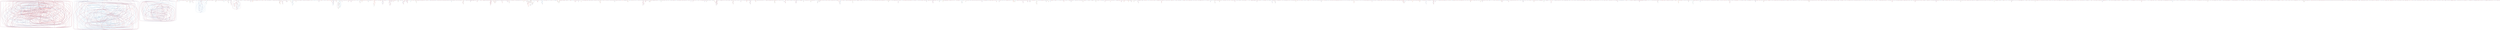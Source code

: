 graph "" {
G7_B003048 [fontname="helvetica neue", label=<<table cellspacing="6px" border="0" cellborder="0"><tr><td height="10" width="40" bgcolor="#e41a1c"></td></tr><tr><td height="10" width="40" bgcolor="#377eb8"></td></tr></table>>, sep="0.4", shape=circle];
F20_B000883 [fontname="helvetica neue", label=<<table cellspacing="6px" border="0" cellborder="0"><tr><td height="10" width="40" bgcolor="#ff8e8f"></td></tr></table>>, sep="0.4", shape=circle];
C12_B003048 [fillcolor="#8dd3c720", fontname="helvetica neue", label=<<table cellspacing="6px" border="0" cellborder="0"><tr><td height="10" width="40" bgcolor="#e41a1c"></td></tr><tr><td height="10" width="40" bgcolor="#e41a1c"></td></tr><tr><td height="10" width="40" bgcolor="#377eb8"></td></tr></table>>, sep="0.4", shape=circle, style=filled];
K14_B003046 [fontname="helvetica neue", label=<<table cellspacing="6px" border="0" cellborder="0"><tr><td height="10" width="40" bgcolor="#e41a1c"></td></tr><tr><td height="10" width="40" bgcolor="#377eb8"></td></tr></table>>, sep="0.4", shape=circle];
I1_1001000376 [fontname="helvetica neue", label=<<table cellspacing="6px" border="0" cellborder="0"><tr><td height="10" width="40" bgcolor="#e41a1c"></td></tr><tr><td height="10" width="40" bgcolor="#377eb8"></td></tr></table>>, sep="0.4", shape=circle];
A20_B003048 [fillcolor="#8dd3c720", fontname="helvetica neue", label=<<table cellspacing="6px" border="0" cellborder="0"><tr><td height="10" width="40" bgcolor="#e41a1c"></td></tr><tr><td height="10" width="40" bgcolor="#e41a1c"></td></tr><tr><td height="10" width="40" bgcolor="#377eb8"></td></tr></table>>, sep="0.4", shape=circle, style=filled];
G21_B003659 [fillcolor="#ffffb320", fontname="helvetica neue", label=<<table cellspacing="6px" border="0" cellborder="0"><tr><td height="10" width="40" bgcolor="#ff8e8f"></td></tr><tr><td height="10" width="40" bgcolor="#377eb8"></td></tr></table>>, sep="0.4", shape=circle, style=filled];
A18_B003093 [fontname="helvetica neue", label=<<table cellspacing="6px" border="0" cellborder="0"><tr><td height="10" width="40" bgcolor="#e41a1c"></td></tr><tr><td height="10" width="40" bgcolor="#377eb8"></td></tr></table>>, sep="0.4", shape=circle];
N4_B003777 [fontname="helvetica neue", label=<<table cellspacing="6px" border="0" cellborder="0"><tr><td height="10" width="40" bgcolor="#e41a1c"></td></tr><tr><td height="10" width="40" bgcolor="#377eb8"></td></tr></table>>, sep="0.4", shape=circle];
L2_B002078 [fontname="helvetica neue", label=<<table cellspacing="6px" border="0" cellborder="0"><tr><td height="10" width="40" bgcolor="#e41a1c"></td></tr><tr><td height="10" width="40" bgcolor="#377eb8"></td></tr></table>>, sep="0.4", shape=circle];
J12_B003117 [fontname="helvetica neue", label=<<table cellspacing="6px" border="0" cellborder="0"><tr><td height="10" width="40" bgcolor="#e41a1c"></td></tr><tr><td height="10" width="40" bgcolor="#377eb8"></td></tr></table>>, sep="0.4", shape=circle];
B22_B001556 [fontname="helvetica neue", label=<<table cellspacing="6px" border="0" cellborder="0"><tr><td height="10" width="40" bgcolor="#e41a1c"></td></tr><tr><td height="10" width="40" bgcolor="#377eb8"></td></tr></table>>, sep="0.4", shape=circle];
K18_B001545 [fillcolor="#bebada20", fontname="helvetica neue", label=<<table cellspacing="6px" border="0" cellborder="0"><tr><td height="10" width="40" bgcolor="#e41a1c"></td></tr><tr><td height="10" width="40" bgcolor="#e41a1c"></td></tr><tr><td height="10" width="40" bgcolor="#377eb8"></td></tr><tr><td height="10" width="40" bgcolor="#377eb8"></td></tr></table>>, sep="0.4", shape=circle, style=filled];
H19_B001556 [fontname="helvetica neue", label=<<table cellspacing="6px" border="0" cellborder="0"><tr><td height="10" width="40" bgcolor="#e41a1c"></td></tr><tr><td height="10" width="40" bgcolor="#377eb8"></td></tr></table>>, sep="0.4", shape=circle];
G8_B002073 [fillcolor="#fb807220", fontname="helvetica neue", label=<<table cellspacing="6px" border="0" cellborder="0"><tr><td height="10" width="40" bgcolor="#e41a1c"></td></tr><tr><td height="10" width="40" bgcolor="#377eb8"></td></tr></table>>, sep="0.4", shape=circle, style=filled];
N20_B003187 [fontname="helvetica neue", label=<<table cellspacing="6px" border="0" cellborder="0"><tr><td height="10" width="40" bgcolor="#e41a1c"></td></tr><tr><td height="10" width="40" bgcolor="#377eb8"></td></tr></table>>, sep="0.4", shape=circle];
C20_B000887 [fillcolor="#80b1d320", fontname="helvetica neue", label=<<table cellspacing="6px" border="0" cellborder="0"><tr><td height="10" width="40" bgcolor="#377eb8"></td></tr></table>>, sep="0.4", shape=circle, style=filled];
I10_B001608 [fontname="helvetica neue", label=<<table cellspacing="6px" border="0" cellborder="0"><tr><td height="10" width="40" bgcolor="#e41a1c"></td></tr><tr><td height="10" width="40" bgcolor="#ff8e8f"></td></tr><tr><td height="10" width="40" bgcolor="#377eb8"></td></tr></table>>, sep="0.4", shape=circle];
E17_B000862 [fontname="helvetica neue", label=<<table cellspacing="6px" border="0" cellborder="0"><tr><td height="10" width="40" bgcolor="#e41a1c"></td></tr><tr><td height="10" width="40" bgcolor="#377eb8"></td></tr></table>>, sep="0.4", shape=circle];
M2_B001795 [fontname="helvetica neue", label=<<table cellspacing="6px" border="0" cellborder="0"><tr><td height="10" width="40" bgcolor="#e41a1c"></td></tr><tr><td height="10" width="40" bgcolor="#377eb8"></td></tr></table>>, sep="0.4", shape=circle];
B2_B003529 [fontname="helvetica neue", label=<<table cellspacing="6px" border="0" cellborder="0"><tr><td height="10" width="40" bgcolor="#e41a1c"></td></tr><tr><td height="10" width="40" bgcolor="#ff8e8f"></td></tr><tr><td height="10" width="40" bgcolor="#377eb8"></td></tr></table>>, sep="0.4", shape=circle];
J22_B003046 [fontname="helvetica neue", label=<<table cellspacing="6px" border="0" cellborder="0"><tr><td height="10" width="40" bgcolor="#e41a1c"></td></tr><tr><td height="10" width="40" bgcolor="#e41a1c"></td></tr><tr><td height="10" width="40" bgcolor="#377eb8"></td></tr></table>>, sep="0.4", shape=circle];
F3_1001000410 [fontname="helvetica neue", label=<<table cellspacing="6px" border="0" cellborder="0"><tr><td height="10" width="40" bgcolor="#e41a1c"></td></tr><tr><td height="10" width="40" bgcolor="#377eb8"></td></tr></table>>, sep="0.4", shape=circle];
P11_B003048 [fontname="helvetica neue", label=<<table cellspacing="6px" border="0" cellborder="0"><tr><td height="10" width="40" bgcolor="#e41a1c"></td></tr><tr><td height="10" width="40" bgcolor="#ff8e8f"></td></tr><tr><td height="10" width="40" bgcolor="#377eb8"></td></tr></table>>, sep="0.4", shape=circle];
N20_B001545 [fontname="helvetica neue", label=<<table cellspacing="6px" border="0" cellborder="0"><tr><td height="10" width="40" bgcolor="#e41a1c"></td></tr><tr><td height="10" width="40" bgcolor="#377eb8"></td></tr></table>>, sep="0.4", shape=circle];
O17_1001000409 [fillcolor="#fdb46220", fontname="helvetica neue", label=<<table cellspacing="6px" border="0" cellborder="0"><tr><td height="10" width="40" bgcolor="#377eb8"></td></tr></table>>, sep="0.4", shape=circle, style=filled];
E9_B002073 [fontname="helvetica neue", label=<<table cellspacing="6px" border="0" cellborder="0"><tr><td height="10" width="40" bgcolor="#e41a1c"></td></tr><tr><td height="10" width="40" bgcolor="#377eb8"></td></tr></table>>, sep="0.4", shape=circle];
G17_B003523 [fontname="helvetica neue", label=<<table cellspacing="6px" border="0" cellborder="0"><tr><td height="10" width="40" bgcolor="#e41a1c"></td></tr><tr><td height="10" width="40" bgcolor="#377eb8"></td></tr></table>>, sep="0.4", shape=circle];
A14_B002573 [fillcolor="#b3de6920", fontname="helvetica neue", label=<<table cellspacing="6px" border="0" cellborder="0"><tr><td height="10" width="40" bgcolor="#e41a1c"></td></tr><tr><td height="10" width="40" bgcolor="#377eb8"></td></tr></table>>, sep="0.4", shape=circle, style=filled];
O17_B003523 [fillcolor="#fccde520", fontname="helvetica neue", label=<<table cellspacing="6px" border="0" cellborder="0"><tr><td height="10" width="40" bgcolor="#e41a1c"></td></tr><tr><td height="10" width="40" bgcolor="#ff8e8f"></td></tr><tr><td height="10" width="40" bgcolor="#377eb8"></td></tr></table>>, sep="0.4", shape=circle, style=filled];
E21_B000887 [fontname="helvetica neue", label=<<table cellspacing="6px" border="0" cellborder="0"><tr><td height="10" width="40" bgcolor="#377eb8"></td></tr></table>>, sep="0.4", shape=circle];
K6_B003117 [fillcolor="#d9d9d920", fontname="helvetica neue", label=<<table cellspacing="6px" border="0" cellborder="0"><tr><td height="10" width="40" bgcolor="#e41a1c"></td></tr><tr><td height="10" width="40" bgcolor="#e41a1c"></td></tr><tr><td height="10" width="40" bgcolor="#377eb8"></td></tr></table>>, sep="0.4", shape=circle, style=filled];
E2_1001000376 [fontname="helvetica neue", label=<<table cellspacing="6px" border="0" cellborder="0"><tr><td height="10" width="40" bgcolor="#e41a1c"></td></tr><tr><td height="10" width="40" bgcolor="#377eb8"></td></tr></table>>, sep="0.4", shape=circle];
E22_B003659 [fillcolor="#ffffb320", fontname="helvetica neue", label=<<table cellspacing="6px" border="0" cellborder="0"><tr><td height="10" width="40" bgcolor="#e41a1c"></td></tr><tr><td height="10" width="40" bgcolor="#377eb8"></td></tr></table>>, sep="0.4", shape=circle, style=filled];
K17_B001474 [fontname="helvetica neue", label=<<table cellspacing="6px" border="0" cellborder="0"><tr><td height="10" width="40" bgcolor="#e41a1c"></td></tr><tr><td height="10" width="40" bgcolor="#377eb8"></td></tr></table>>, sep="0.4", shape=circle];
A10_B000274 [fontname="helvetica neue", label=<<table cellspacing="6px" border="0" cellborder="0"><tr><td height="10" width="40" bgcolor="#377eb8"></td></tr></table>>, sep="0.4", shape=circle];
N5_B001608 [fontname="helvetica neue", label=<<table cellspacing="6px" border="0" cellborder="0"><tr><td height="10" width="40" bgcolor="#e41a1c"></td></tr><tr><td height="10" width="40" bgcolor="#ff8e8f"></td></tr><tr><td height="10" width="40" bgcolor="#377eb8"></td></tr></table>>, sep="0.4", shape=circle];
B2_1001000376 [fontname="helvetica neue", label=<<table cellspacing="6px" border="0" cellborder="0"><tr><td height="10" width="40" bgcolor="#377eb8"></td></tr></table>>, sep="0.4", shape=circle];
O1_B001800 [fontname="helvetica neue", label=<<table cellspacing="6px" border="0" cellborder="0"><tr><td height="10" width="40" bgcolor="#e41a1c"></td></tr></table>>, sep="0.4", shape=circle];
F15_B003113 [fontname="helvetica neue", label=<<table cellspacing="6px" border="0" cellborder="0"><tr><td height="10" width="40" bgcolor="#e41a1c"></td></tr><tr><td height="10" width="40" bgcolor="#377eb8"></td></tr></table>>, sep="0.4", shape=circle];
F14_B002573 [fontname="helvetica neue", label=<<table cellspacing="6px" border="0" cellborder="0"><tr><td height="10" width="40" bgcolor="#377eb8"></td></tr></table>>, sep="0.4", shape=circle];
F18_B003115 [fillcolor="#bc80bd20", fontname="helvetica neue", label=<<table cellspacing="6px" border="0" cellborder="0"><tr><td height="10" width="40" bgcolor="#e41a1c"></td></tr><tr><td height="10" width="40" bgcolor="#377eb8"></td></tr></table>>, sep="0.4", shape=circle, style=filled];
C21_1001000410 [fontname="helvetica neue", label=<<table cellspacing="6px" border="0" cellborder="0"><tr><td height="10" width="40" bgcolor="#e41a1c"></td></tr><tr><td height="10" width="40" bgcolor="#e41a1c"></td></tr><tr><td height="10" width="40" bgcolor="#377eb8"></td></tr></table>>, sep="0.4", shape=circle];
P17_1001000378 [fontname="helvetica neue", label=<<table cellspacing="6px" border="0" cellborder="0"><tr><td height="10" width="40" bgcolor="#e41a1c"></td></tr><tr><td height="10" width="40" bgcolor="#377eb8"></td></tr></table>>, sep="0.4", shape=circle];
O1_B003588 [fontname="helvetica neue", label=<<table cellspacing="6px" border="0" cellborder="0"><tr><td height="10" width="40" bgcolor="#e41a1c"></td></tr><tr><td height="10" width="40" bgcolor="#377eb8"></td></tr></table>>, sep="0.4", shape=circle];
J20_B002571 [fontname="helvetica neue", label=<<table cellspacing="6px" border="0" cellborder="0"><tr><td height="10" width="40" bgcolor="#e41a1c"></td></tr><tr><td height="10" width="40" bgcolor="#e41a1c"></td></tr><tr><td height="10" width="40" bgcolor="#377eb8"></td></tr></table>>, sep="0.4", shape=circle];
C12_B001608 [fontname="helvetica neue", label=<<table cellspacing="6px" border="0" cellborder="0"><tr><td height="10" width="40" bgcolor="#e41a1c"></td></tr><tr><td height="10" width="40" bgcolor="#9bcaef"></td></tr><tr><td height="10" width="40" bgcolor="#377eb8"></td></tr></table>>, sep="0.4", shape=circle];
E3_B001800 [fillcolor="#ccebc520", fontname="helvetica neue", label=<<table cellspacing="6px" border="0" cellborder="0"><tr><td height="10" width="40" bgcolor="#377eb8"></td></tr></table>>, sep="0.4", shape=circle, style=filled];
E21_B001545 [fontname="helvetica neue", label=<<table cellspacing="6px" border="0" cellborder="0"><tr><td height="10" width="40" bgcolor="#e41a1c"></td></tr><tr><td height="10" width="40" bgcolor="#e41a1c"></td></tr><tr><td height="10" width="40" bgcolor="#377eb8"></td></tr><tr><td height="10" width="40" bgcolor="#377eb8"></td></tr></table>>, sep="0.4", shape=circle];
O18_B003129 [fillcolor="#fccde520", fontname="helvetica neue", label=<<table cellspacing="6px" border="0" cellborder="0"><tr><td height="10" width="40" bgcolor="#e41a1c"></td></tr><tr><td height="10" width="40" bgcolor="#377eb8"></td></tr><tr><td height="10" width="40" bgcolor="#377eb8"></td></tr></table>>, sep="0.4", shape=circle, style=filled];
D22_B000862 [fontname="helvetica neue", label=<<table cellspacing="6px" border="0" cellborder="0"><tr><td height="10" width="40" bgcolor="#e41a1c"></td></tr><tr><td height="10" width="40" bgcolor="#377eb8"></td></tr></table>>, sep="0.4", shape=circle];
N14_B000863 [fontname="helvetica neue", label=<<table cellspacing="6px" border="0" cellborder="0"><tr><td height="10" width="40" bgcolor="#e41a1c"></td></tr><tr><td height="10" width="40" bgcolor="#377eb8"></td></tr></table>>, sep="0.4", shape=circle];
P16_B001474 [fontname="helvetica neue", label=<<table cellspacing="6px" border="0" cellborder="0"><tr><td height="10" width="40" bgcolor="#e41a1c"></td></tr><tr><td height="10" width="40" bgcolor="#377eb8"></td></tr></table>>, sep="0.4", shape=circle];
I14_B001464 [fontname="helvetica neue", label=<<table cellspacing="6px" border="0" cellborder="0"><tr><td height="10" width="40" bgcolor="#e41a1c"></td></tr></table>>, sep="0.4", shape=circle];
L13_B001545 [fontname="helvetica neue", label=<<table cellspacing="6px" border="0" cellborder="0"><tr><td height="10" width="40" bgcolor="#e41a1c"></td></tr><tr><td height="10" width="40" bgcolor="#e41a1c"></td></tr><tr><td height="10" width="40" bgcolor="#377eb8"></td></tr><tr><td height="10" width="40" bgcolor="#377eb8"></td></tr></table>>, sep="0.4", shape=circle];
E4_B002073 [fontname="helvetica neue", label=<<table cellspacing="6px" border="0" cellborder="0"><tr><td height="10" width="40" bgcolor="#e41a1c"></td></tr><tr><td height="10" width="40" bgcolor="#377eb8"></td></tr></table>>, sep="0.4", shape=circle];
F11_B001556 [fontname="helvetica neue", label=<<table cellspacing="6px" border="0" cellborder="0"><tr><td height="10" width="40" bgcolor="#e41a1c"></td></tr></table>>, sep="0.4", shape=circle];
H20_1001000378 [fontname="helvetica neue", label=<<table cellspacing="6px" border="0" cellborder="0"><tr><td height="10" width="40" bgcolor="#377eb8"></td></tr></table>>, sep="0.4", shape=circle];
A4_B001608 [fillcolor="#ffed6f20", fontname="helvetica neue", label=<<table cellspacing="6px" border="0" cellborder="0"><tr><td height="10" width="40" bgcolor="#e41a1c"></td></tr><tr><td height="10" width="40" bgcolor="#377eb8"></td></tr><tr><td height="10" width="40" bgcolor="#377eb8"></td></tr></table>>, sep="0.4", shape=circle, style=filled];
C12_B001607 [fontname="helvetica neue", label=<<table cellspacing="6px" border="0" cellborder="0"><tr><td height="10" width="40" bgcolor="#e41a1c"></td></tr><tr><td height="10" width="40" bgcolor="#e41a1c"></td></tr><tr><td height="10" width="40" bgcolor="#377eb8"></td></tr></table>>, sep="0.4", shape=circle];
L4_B002097 [fontname="helvetica neue", label=<<table cellspacing="6px" border="0" cellborder="0"><tr><td height="10" width="40" bgcolor="#377eb8"></td></tr></table>>, sep="0.4", shape=circle];
G17_1001000378 [fontname="helvetica neue", label=<<table cellspacing="6px" border="0" cellborder="0"><tr><td height="10" width="40" bgcolor="#ff8e8f"></td></tr><tr><td height="10" width="40" bgcolor="#e41a1c"></td></tr><tr><td height="10" width="40" bgcolor="#377eb8"></td></tr></table>>, sep="0.4", shape=circle];
N10_1001000340 [fontname="helvetica neue", label=<<table cellspacing="6px" border="0" cellborder="0"><tr><td height="10" width="40" bgcolor="#e41a1c"></td></tr><tr><td height="10" width="40" bgcolor="#377eb8"></td></tr></table>>, sep="0.4", shape=circle];
O15_B002571 [fontname="helvetica neue", label=<<table cellspacing="6px" border="0" cellborder="0"><tr><td height="10" width="40" bgcolor="#e41a1c"></td></tr><tr><td height="10" width="40" bgcolor="#377eb8"></td></tr></table>>, sep="0.4", shape=circle];
N1_B003117 [fontname="helvetica neue", label=<<table cellspacing="6px" border="0" cellborder="0"><tr><td height="10" width="40" bgcolor="#e41a1c"></td></tr><tr><td height="10" width="40" bgcolor="#377eb8"></td></tr></table>>, sep="0.4", shape=circle];
K16_B001556 [fontname="helvetica neue", label=<<table cellspacing="6px" border="0" cellborder="0"><tr><td height="10" width="40" bgcolor="#ff8e8f"></td></tr><tr><td height="10" width="40" bgcolor="#e41a1c"></td></tr><tr><td height="10" width="40" bgcolor="#377eb8"></td></tr></table>>, sep="0.4", shape=circle];
A10_B003048 [fontname="helvetica neue", label=<<table cellspacing="6px" border="0" cellborder="0"><tr><td height="10" width="40" bgcolor="#e41a1c"></td></tr><tr><td height="10" width="40" bgcolor="#e41a1c"></td></tr><tr><td height="10" width="40" bgcolor="#377eb8"></td></tr></table>>, sep="0.4", shape=circle];
I4_B003920 [fillcolor="#8dd3c720", fontname="helvetica neue", label=<<table cellspacing="6px" border="0" cellborder="0"><tr><td height="10" width="40" bgcolor="#377eb8"></td></tr></table>>, sep="0.4", shape=circle, style=filled];
L9_B003776 [fontname="helvetica neue", label=<<table cellspacing="6px" border="0" cellborder="0"><tr><td height="10" width="40" bgcolor="#e41a1c"></td></tr><tr><td height="10" width="40" bgcolor="#377eb8"></td></tr></table>>, sep="0.4", shape=circle];
N17_B001545 [fontname="helvetica neue", label=<<table cellspacing="6px" border="0" cellborder="0"><tr><td height="10" width="40" bgcolor="#e41a1c"></td></tr><tr><td height="10" width="40" bgcolor="#e41a1c"></td></tr><tr><td height="10" width="40" bgcolor="#377eb8"></td></tr><tr><td height="10" width="40" bgcolor="#9bcaef"></td></tr></table>>, sep="0.4", shape=circle];
K21_B000279 [fontname="helvetica neue", label=<<table cellspacing="6px" border="0" cellborder="0"><tr><td height="10" width="40" bgcolor="#ff8e8f"></td></tr><tr><td height="10" width="40" bgcolor="#377eb8"></td></tr></table>>, sep="0.4", shape=circle];
B21_B000861 [fontname="helvetica neue", label=<<table cellspacing="6px" border="0" cellborder="0"><tr><td height="10" width="40" bgcolor="#e41a1c"></td></tr><tr><td height="10" width="40" bgcolor="#377eb8"></td></tr></table>>, sep="0.4", shape=circle];
A21_B001543 [fillcolor="#ffffb320", fontname="helvetica neue", label=<<table cellspacing="6px" border="0" cellborder="0"><tr><td height="10" width="40" bgcolor="#e41a1c"></td></tr><tr><td height="10" width="40" bgcolor="#377eb8"></td></tr><tr><td height="10" width="40" bgcolor="#377eb8"></td></tr></table>>, sep="0.4", shape=circle, style=filled];
L20_B000883 [fontname="helvetica neue", label=<<table cellspacing="6px" border="0" cellborder="0"><tr><td height="10" width="40" bgcolor="#e41a1c"></td></tr><tr><td height="10" width="40" bgcolor="#377eb8"></td></tr></table>>, sep="0.4", shape=circle];
G18_B001543 [fillcolor="#bebada20", fontname="helvetica neue", label=<<table cellspacing="6px" border="0" cellborder="0"><tr><td height="10" width="40" bgcolor="#e41a1c"></td></tr><tr><td height="10" width="40" bgcolor="#377eb8"></td></tr></table>>, sep="0.4", shape=circle, style=filled];
F22_B000276 [fontname="helvetica neue", label=<<table cellspacing="6px" border="0" cellborder="0"><tr><td height="10" width="40" bgcolor="#ff8e8f"></td></tr><tr><td height="10" width="40" bgcolor="#e41a1c"></td></tr><tr><td height="10" width="40" bgcolor="#9bcaef"></td></tr><tr><td height="10" width="40" bgcolor="#377eb8"></td></tr></table>>, sep="0.4", shape=circle];
N20_B003129 [fillcolor="#bebada20", fontname="helvetica neue", label=<<table cellspacing="6px" border="0" cellborder="0"><tr><td height="10" width="40" bgcolor="#e41a1c"></td></tr><tr><td height="10" width="40" bgcolor="#377eb8"></td></tr><tr><td height="10" width="40" bgcolor="#9bcaef"></td></tr></table>>, sep="0.4", shape=circle, style=filled];
D20_B003659 [fontname="helvetica neue", label=<<table cellspacing="6px" border="0" cellborder="0"><tr><td height="10" width="40" bgcolor="#377eb8"></td></tr></table>>, sep="0.4", shape=circle];
L13_B002573 [fillcolor="#fb807220", fontname="helvetica neue", label=<<table cellspacing="6px" border="0" cellborder="0"><tr><td height="10" width="40" bgcolor="#e41a1c"></td></tr><tr><td height="10" width="40" bgcolor="#377eb8"></td></tr></table>>, sep="0.4", shape=circle, style=filled];
A20_B002573 [fontname="helvetica neue", label=<<table cellspacing="6px" border="0" cellborder="0"><tr><td height="10" width="40" bgcolor="#377eb8"></td></tr></table>>, sep="0.4", shape=circle];
I5_B003048 [fontname="helvetica neue", label=<<table cellspacing="6px" border="0" cellborder="0"><tr><td height="10" width="40" bgcolor="#e41a1c"></td></tr><tr><td height="10" width="40" bgcolor="#377eb8"></td></tr></table>>, sep="0.4", shape=circle];
J20_B000863 [fontname="helvetica neue", label=<<table cellspacing="6px" border="0" cellborder="0"><tr><td height="10" width="40" bgcolor="#e41a1c"></td></tr><tr><td height="10" width="40" bgcolor="#377eb8"></td></tr></table>>, sep="0.4", shape=circle];
E8_B003920 [fontname="helvetica neue", label=<<table cellspacing="6px" border="0" cellborder="0"><tr><td height="10" width="40" bgcolor="#377eb8"></td></tr></table>>, sep="0.4", shape=circle];
E1_B003588 [fontname="helvetica neue", label=<<table cellspacing="6px" border="0" cellborder="0"><tr><td height="10" width="40" bgcolor="#ff8e8f"></td></tr><tr><td height="10" width="40" bgcolor="#e41a1c"></td></tr><tr><td height="10" width="40" bgcolor="#377eb8"></td></tr><tr><td height="10" width="40" bgcolor="#377eb8"></td></tr></table>>, sep="0.4", shape=circle];
O20_B003048 [fillcolor="#8dd3c720", fontname="helvetica neue", label=<<table cellspacing="6px" border="0" cellborder="0"><tr><td height="10" width="40" bgcolor="#e41a1c"></td></tr><tr><td height="10" width="40" bgcolor="#e41a1c"></td></tr><tr><td height="10" width="40" bgcolor="#377eb8"></td></tr></table>>, sep="0.4", shape=circle, style=filled];
I19_1001000378 [fontname="helvetica neue", label=<<table cellspacing="6px" border="0" cellborder="0"><tr><td height="10" width="40" bgcolor="#e41a1c"></td></tr><tr><td height="10" width="40" bgcolor="#377eb8"></td></tr></table>>, sep="0.4", shape=circle];
J8_B003117 [fontname="helvetica neue", label=<<table cellspacing="6px" border="0" cellborder="0"><tr><td height="10" width="40" bgcolor="#377eb8"></td></tr></table>>, sep="0.4", shape=circle];
N3_B001608 [fontname="helvetica neue", label=<<table cellspacing="6px" border="0" cellborder="0"><tr><td height="10" width="40" bgcolor="#377eb8"></td></tr></table>>, sep="0.4", shape=circle];
J14_B000862 [fontname="helvetica neue", label=<<table cellspacing="6px" border="0" cellborder="0"><tr><td height="10" width="40" bgcolor="#e41a1c"></td></tr><tr><td height="10" width="40" bgcolor="#377eb8"></td></tr><tr><td height="10" width="40" bgcolor="#9bcaef"></td></tr></table>>, sep="0.4", shape=circle];
P18_1001000378 [fontname="helvetica neue", label=<<table cellspacing="6px" border="0" cellborder="0"><tr><td height="10" width="40" bgcolor="#ff8e8f"></td></tr><tr><td height="10" width="40" bgcolor="#e41a1c"></td></tr><tr><td height="10" width="40" bgcolor="#377eb8"></td></tr></table>>, sep="0.4", shape=circle];
F22_B001545 [fontname="helvetica neue", label=<<table cellspacing="6px" border="0" cellborder="0"><tr><td height="10" width="40" bgcolor="#e41a1c"></td></tr></table>>, sep="0.4", shape=circle];
A18_B000860 [fontname="helvetica neue", label=<<table cellspacing="6px" border="0" cellborder="0"><tr><td height="10" width="40" bgcolor="#e41a1c"></td></tr><tr><td height="10" width="40" bgcolor="#377eb8"></td></tr></table>>, sep="0.4", shape=circle];
C1_B003522 [fontname="helvetica neue", label=<<table cellspacing="6px" border="0" cellborder="0"><tr><td height="10" width="40" bgcolor="#ff8e8f"></td></tr><tr><td height="10" width="40" bgcolor="#e41a1c"></td></tr><tr><td height="10" width="40" bgcolor="#377eb8"></td></tr><tr><td height="10" width="40" bgcolor="#377eb8"></td></tr></table>>, sep="0.4", shape=circle];
M3_1001000376 [fontname="helvetica neue", label=<<table cellspacing="6px" border="0" cellborder="0"><tr><td height="10" width="40" bgcolor="#e41a1c"></td></tr><tr><td height="10" width="40" bgcolor="#377eb8"></td></tr></table>>, sep="0.4", shape=circle];
G18_1001000378 [fontname="helvetica neue", label=<<table cellspacing="6px" border="0" cellborder="0"><tr><td height="10" width="40" bgcolor="#e41a1c"></td></tr><tr><td height="10" width="40" bgcolor="#377eb8"></td></tr></table>>, sep="0.4", shape=circle];
G18_B001545 [fillcolor="#80b1d320", fontname="helvetica neue", label=<<table cellspacing="6px" border="0" cellborder="0"><tr><td height="10" width="40" bgcolor="#e41a1c"></td></tr><tr><td height="10" width="40" bgcolor="#ff8e8f"></td></tr><tr><td height="10" width="40" bgcolor="#377eb8"></td></tr></table>>, sep="0.4", shape=circle, style=filled];
G12_B003046 [fontname="helvetica neue", label=<<table cellspacing="6px" border="0" cellborder="0"><tr><td height="10" width="40" bgcolor="#377eb8"></td></tr><tr><td height="10" width="40" bgcolor="#377eb8"></td></tr></table>>, sep="0.4", shape=circle];
F15_B002573 [fillcolor="#fdb46220", fontname="helvetica neue", label=<<table cellspacing="6px" border="0" cellborder="0"><tr><td height="10" width="40" bgcolor="#e41a1c"></td></tr><tr><td height="10" width="40" bgcolor="#e41a1c"></td></tr><tr><td height="10" width="40" bgcolor="#377eb8"></td></tr></table>>, sep="0.4", shape=circle, style=filled];
A9_B003894 [fontname="helvetica neue", label=<<table cellspacing="6px" border="0" cellborder="0"><tr><td height="10" width="40" bgcolor="#e41a1c"></td></tr><tr><td height="10" width="40" bgcolor="#377eb8"></td></tr></table>>, sep="0.4", shape=circle];
O22_B003528 [fontname="helvetica neue", label=<<table cellspacing="6px" border="0" cellborder="0"><tr><td height="10" width="40" bgcolor="#e41a1c"></td></tr><tr><td height="10" width="40" bgcolor="#377eb8"></td></tr></table>>, sep="0.4", shape=circle];
O18_1001000378 [fontname="helvetica neue", label=<<table cellspacing="6px" border="0" cellborder="0"><tr><td height="10" width="40" bgcolor="#e41a1c"></td></tr><tr><td height="10" width="40" bgcolor="#377eb8"></td></tr></table>>, sep="0.4", shape=circle];
D4_B001617 [fontname="helvetica neue", label=<<table cellspacing="6px" border="0" cellborder="0"><tr><td height="10" width="40" bgcolor="#e41a1c"></td></tr><tr><td height="10" width="40" bgcolor="#e41a1c"></td></tr><tr><td height="10" width="40" bgcolor="#377eb8"></td></tr></table>>, sep="0.4", shape=circle];
J18_B002571 [fontname="helvetica neue", label=<<table cellspacing="6px" border="0" cellborder="0"><tr><td height="10" width="40" bgcolor="#e41a1c"></td></tr><tr><td height="10" width="40" bgcolor="#e41a1c"></td></tr><tr><td height="10" width="40" bgcolor="#377eb8"></td></tr></table>>, sep="0.4", shape=circle];
I1_B003529 [fontname="helvetica neue", label=<<table cellspacing="6px" border="0" cellborder="0"><tr><td height="10" width="40" bgcolor="#e41a1c"></td></tr><tr><td height="10" width="40" bgcolor="#377eb8"></td></tr></table>>, sep="0.4", shape=circle];
M2_B000280 [fontname="helvetica neue", label=<<table cellspacing="6px" border="0" cellborder="0"><tr><td height="10" width="40" bgcolor="#e41a1c"></td></tr></table>>, sep="0.4", shape=circle];
O20_B001543 [fontname="helvetica neue", label=<<table cellspacing="6px" border="0" cellborder="0"><tr><td height="10" width="40" bgcolor="#e41a1c"></td></tr><tr><td height="10" width="40" bgcolor="#ff8e8f"></td></tr><tr><td height="10" width="40" bgcolor="#377eb8"></td></tr></table>>, sep="0.4", shape=circle];
L10_B000274 [fontname="helvetica neue", label=<<table cellspacing="6px" border="0" cellborder="0"><tr><td height="10" width="40" bgcolor="#377eb8"></td></tr></table>>, sep="0.4", shape=circle];
D12_B001543 [fontname="helvetica neue", label=<<table cellspacing="6px" border="0" cellborder="0"><tr><td height="10" width="40" bgcolor="#e41a1c"></td></tr><tr><td height="10" width="40" bgcolor="#377eb8"></td></tr></table>>, sep="0.4", shape=circle];
M22_1001000378 [fontname="helvetica neue", label=<<table cellspacing="6px" border="0" cellborder="0"><tr><td height="10" width="40" bgcolor="#ff8e8f"></td></tr><tr><td height="10" width="40" bgcolor="#e41a1c"></td></tr><tr><td height="10" width="40" bgcolor="#377eb8"></td></tr></table>>, sep="0.4", shape=circle];
L14_B001556 [fontname="helvetica neue", label=<<table cellspacing="6px" border="0" cellborder="0"><tr><td height="10" width="40" bgcolor="#e41a1c"></td></tr></table>>, sep="0.4", shape=circle];
B13_B001470 [fontname="helvetica neue", label=<<table cellspacing="6px" border="0" cellborder="0"><tr><td height="10" width="40" bgcolor="#377eb8"></td></tr></table>>, sep="0.4", shape=circle];
H6_B001608 [fontname="helvetica neue", label=<<table cellspacing="6px" border="0" cellborder="0"><tr><td height="10" width="40" bgcolor="#e41a1c"></td></tr><tr><td height="10" width="40" bgcolor="#e41a1c"></td></tr><tr><td height="10" width="40" bgcolor="#377eb8"></td></tr></table>>, sep="0.4", shape=circle];
H19_B003046 [fontname="helvetica neue", label=<<table cellspacing="6px" border="0" cellborder="0"><tr><td height="10" width="40" bgcolor="#377eb8"></td></tr></table>>, sep="0.4", shape=circle];
E17_1001000410 [fontname="helvetica neue", label=<<table cellspacing="6px" border="0" cellborder="0"><tr><td height="10" width="40" bgcolor="#e41a1c"></td></tr><tr><td height="10" width="40" bgcolor="#377eb8"></td></tr></table>>, sep="0.4", shape=circle];
E6_B000577 [fontname="helvetica neue", label=<<table cellspacing="6px" border="0" cellborder="0"><tr><td height="10" width="40" bgcolor="#e41a1c"></td></tr><tr><td height="10" width="40" bgcolor="#377eb8"></td></tr></table>>, sep="0.4", shape=circle];
N17_B003577 [fontname="helvetica neue", label=<<table cellspacing="6px" border="0" cellborder="0"><tr><td height="10" width="40" bgcolor="#e41a1c"></td></tr><tr><td height="10" width="40" bgcolor="#9bcaef"></td></tr><tr><td height="10" width="40" bgcolor="#377eb8"></td></tr></table>>, sep="0.4", shape=circle];
J2_B000429 [fontname="helvetica neue", label=<<table cellspacing="6px" border="0" cellborder="0"><tr><td height="10" width="40" bgcolor="#e41a1c"></td></tr><tr><td height="10" width="40" bgcolor="#377eb8"></td></tr><tr><td height="10" width="40" bgcolor="#377eb8"></td></tr></table>>, sep="0.4", shape=circle];
G3_B003776 [fontname="helvetica neue", label=<<table cellspacing="6px" border="0" cellborder="0"><tr><td height="10" width="40" bgcolor="#e41a1c"></td></tr><tr><td height="10" width="40" bgcolor="#377eb8"></td></tr></table>>, sep="0.4", shape=circle];
J20_B003129 [fontname="helvetica neue", label=<<table cellspacing="6px" border="0" cellborder="0"><tr><td height="10" width="40" bgcolor="#377eb8"></td></tr></table>>, sep="0.4", shape=circle];
N20_B002571 [fillcolor="#fb807220", fontname="helvetica neue", label=<<table cellspacing="6px" border="0" cellborder="0"><tr><td height="10" width="40" bgcolor="#e41a1c"></td></tr><tr><td height="10" width="40" bgcolor="#377eb8"></td></tr></table>>, sep="0.4", shape=circle, style=filled];
E22_B001543 [fontname="helvetica neue", label=<<table cellspacing="6px" border="0" cellborder="0"><tr><td height="10" width="40" bgcolor="#e41a1c"></td></tr></table>>, sep="0.4", shape=circle];
F14_B003048 [fontname="helvetica neue", label=<<table cellspacing="6px" border="0" cellborder="0"><tr><td height="10" width="40" bgcolor="#e41a1c"></td></tr><tr><td height="10" width="40" bgcolor="#377eb8"></td></tr><tr><td height="10" width="40" bgcolor="#377eb8"></td></tr></table>>, sep="0.4", shape=circle];
P19_B002571 [fontname="helvetica neue", label=<<table cellspacing="6px" border="0" cellborder="0"><tr><td height="10" width="40" bgcolor="#ff8e8f"></td></tr><tr><td height="10" width="40" bgcolor="#e41a1c"></td></tr><tr><td height="10" width="40" bgcolor="#377eb8"></td></tr><tr><td height="10" width="40" bgcolor="#9bcaef"></td></tr></table>>, sep="0.4", shape=circle];
K12_B001543 [fontname="helvetica neue", label=<<table cellspacing="6px" border="0" cellborder="0"><tr><td height="10" width="40" bgcolor="#e41a1c"></td></tr><tr><td height="10" width="40" bgcolor="#377eb8"></td></tr></table>>, sep="0.4", shape=circle];
J17_B000861 [fontname="helvetica neue", label=<<table cellspacing="6px" border="0" cellborder="0"><tr><td height="10" width="40" bgcolor="#e41a1c"></td></tr><tr><td height="10" width="40" bgcolor="#ff8e8f"></td></tr><tr><td height="10" width="40" bgcolor="#377eb8"></td></tr></table>>, sep="0.4", shape=circle];
D8_B003048 [fontname="helvetica neue", label=<<table cellspacing="6px" border="0" cellborder="0"><tr><td height="10" width="40" bgcolor="#e41a1c"></td></tr><tr><td height="10" width="40" bgcolor="#377eb8"></td></tr></table>>, sep="0.4", shape=circle];
K17_B001470 [fontname="helvetica neue", label=<<table cellspacing="6px" border="0" cellborder="0"><tr><td height="10" width="40" bgcolor="#e41a1c"></td></tr><tr><td height="10" width="40" bgcolor="#9bcaef"></td></tr><tr><td height="10" width="40" bgcolor="#377eb8"></td></tr></table>>, sep="0.4", shape=circle];
K19_B001556 [fontname="helvetica neue", label=<<table cellspacing="6px" border="0" cellborder="0"><tr><td height="10" width="40" bgcolor="#e41a1c"></td></tr><tr><td height="10" width="40" bgcolor="#ff8e8f"></td></tr><tr><td height="10" width="40" bgcolor="#377eb8"></td></tr><tr><td height="10" width="40" bgcolor="#377eb8"></td></tr></table>>, sep="0.4", shape=circle];
L22_B001545 [fillcolor="#b3de6920", fontname="helvetica neue", label=<<table cellspacing="6px" border="0" cellborder="0"><tr><td height="10" width="40" bgcolor="#e41a1c"></td></tr><tr><td height="10" width="40" bgcolor="#377eb8"></td></tr></table>>, sep="0.4", shape=circle, style=filled];
H18_B003046 [fontname="helvetica neue", label=<<table cellspacing="6px" border="0" cellborder="0"><tr><td height="10" width="40" bgcolor="#e41a1c"></td></tr><tr><td height="10" width="40" bgcolor="#377eb8"></td></tr></table>>, sep="0.4", shape=circle];
K20_B000274 [fillcolor="#fccde520", fontname="helvetica neue", label=<<table cellspacing="6px" border="0" cellborder="0"><tr><td height="10" width="40" bgcolor="#e41a1c"></td></tr><tr><td height="10" width="40" bgcolor="#377eb8"></td></tr></table>>, sep="0.4", shape=circle, style=filled];
I20_B002573 [fillcolor="#d9d9d920", fontname="helvetica neue", label=<<table cellspacing="6px" border="0" cellborder="0"><tr><td height="10" width="40" bgcolor="#9bcaef"></td></tr></table>>, sep="0.4", shape=circle, style=filled];
O6_B003775 [fontname="helvetica neue", label=<<table cellspacing="6px" border="0" cellborder="0"><tr><td height="10" width="40" bgcolor="#ff8e8f"></td></tr><tr><td height="10" width="40" bgcolor="#e41a1c"></td></tr><tr><td height="10" width="40" bgcolor="#377eb8"></td></tr></table>>, sep="0.4", shape=circle];
H15_B001608 [fontname="helvetica neue", label=<<table cellspacing="6px" border="0" cellborder="0"><tr><td height="10" width="40" bgcolor="#e41a1c"></td></tr><tr><td height="10" width="40" bgcolor="#377eb8"></td></tr></table>>, sep="0.4", shape=circle];
B19_B001556 [fontname="helvetica neue", label=<<table cellspacing="6px" border="0" cellborder="0"><tr><td height="10" width="40" bgcolor="#e41a1c"></td></tr><tr><td height="10" width="40" bgcolor="#377eb8"></td></tr></table>>, sep="0.4", shape=circle];
A6_B002097 [fillcolor="#bc80bd20", fontname="helvetica neue", label=<<table cellspacing="6px" border="0" cellborder="0"><tr><td height="10" width="40" bgcolor="#e41a1c"></td></tr><tr><td height="10" width="40" bgcolor="#377eb8"></td></tr></table>>, sep="0.4", shape=circle, style=filled];
B20_B003187 [fillcolor="#ccebc520", fontname="helvetica neue", label=<<table cellspacing="6px" border="0" cellborder="0"><tr><td height="10" width="40" bgcolor="#377eb8"></td></tr></table>>, sep="0.4", shape=circle, style=filled];
E16_B000862 [fontname="helvetica neue", label=<<table cellspacing="6px" border="0" cellborder="0"><tr><td height="10" width="40" bgcolor="#e41a1c"></td></tr></table>>, sep="0.4", shape=circle];
E1_B001795 [fillcolor="#ccebc520", fontname="helvetica neue", label=<<table cellspacing="6px" border="0" cellborder="0"><tr><td height="10" width="40" bgcolor="#377eb8"></td></tr></table>>, sep="0.4", shape=circle, style=filled];
E2_1001000410 [fontname="helvetica neue", label=<<table cellspacing="6px" border="0" cellborder="0"><tr><td height="10" width="40" bgcolor="#e41a1c"></td></tr></table>>, sep="0.4", shape=circle];
L15_B001475 [fontname="helvetica neue", label=<<table cellspacing="6px" border="0" cellborder="0"><tr><td height="10" width="40" bgcolor="#377eb8"></td></tr></table>>, sep="0.4", shape=circle];
H21_B001475 [fillcolor="#ffed6f20", fontname="helvetica neue", label=<<table cellspacing="6px" border="0" cellborder="0"><tr><td height="10" width="40" bgcolor="#377eb8"></td></tr></table>>, sep="0.4", shape=circle, style=filled];
K17_B002571 [fillcolor="#8dd3c720", fontname="helvetica neue", label=<<table cellspacing="6px" border="0" cellborder="0"><tr><td height="10" width="40" bgcolor="#377eb8"></td></tr></table>>, sep="0.4", shape=circle, style=filled];
O4_B003518 [fontname="helvetica neue", label=<<table cellspacing="6px" border="0" cellborder="0"><tr><td height="10" width="40" bgcolor="#e41a1c"></td></tr><tr><td height="10" width="40" bgcolor="#377eb8"></td></tr></table>>, sep="0.4", shape=circle];
F1_1001000410 [fontname="helvetica neue", label=<<table cellspacing="6px" border="0" cellborder="0"><tr><td height="10" width="40" bgcolor="#e41a1c"></td></tr><tr><td height="10" width="40" bgcolor="#377eb8"></td></tr></table>>, sep="0.4", shape=circle];
P21_B002571 [fontname="helvetica neue", label=<<table cellspacing="6px" border="0" cellborder="0"><tr><td height="10" width="40" bgcolor="#ff8e8f"></td></tr><tr><td height="10" width="40" bgcolor="#e41a1c"></td></tr><tr><td height="10" width="40" bgcolor="#377eb8"></td></tr></table>>, sep="0.4", shape=circle];
F2_B002097 [fillcolor="#ffffb320", fontname="helvetica neue", label=<<table cellspacing="6px" border="0" cellborder="0"><tr><td height="10" width="40" bgcolor="#e41a1c"></td></tr><tr><td height="10" width="40" bgcolor="#377eb8"></td></tr></table>>, sep="0.4", shape=circle, style=filled];
O2_B003048 [fontname="helvetica neue", label=<<table cellspacing="6px" border="0" cellborder="0"><tr><td height="10" width="40" bgcolor="#e41a1c"></td></tr><tr><td height="10" width="40" bgcolor="#377eb8"></td></tr></table>>, sep="0.4", shape=circle];
I12_B001556 [fontname="helvetica neue", label=<<table cellspacing="6px" border="0" cellborder="0"><tr><td height="10" width="40" bgcolor="#e41a1c"></td></tr><tr><td height="10" width="40" bgcolor="#377eb8"></td></tr></table>>, sep="0.4", shape=circle];
F19_B003577 [fontname="helvetica neue", label=<<table cellspacing="6px" border="0" cellborder="0"><tr><td height="10" width="40" bgcolor="#e41a1c"></td></tr><tr><td height="10" width="40" bgcolor="#377eb8"></td></tr></table>>, sep="0.4", shape=circle];
J18_B003048 [fontname="helvetica neue", label=<<table cellspacing="6px" border="0" cellborder="0"><tr><td height="10" width="40" bgcolor="#e41a1c"></td></tr><tr><td height="10" width="40" bgcolor="#377eb8"></td></tr></table>>, sep="0.4", shape=circle];
F1_1001000376 [fontname="helvetica neue", label=<<table cellspacing="6px" border="0" cellborder="0"><tr><td height="10" width="40" bgcolor="#e41a1c"></td></tr><tr><td height="10" width="40" bgcolor="#e41a1c"></td></tr><tr><td height="10" width="40" bgcolor="#377eb8"></td></tr><tr><td height="10" width="40" bgcolor="#9bcaef"></td></tr></table>>, sep="0.4", shape=circle];
M19_B003046 [fontname="helvetica neue", label=<<table cellspacing="6px" border="0" cellborder="0"><tr><td height="10" width="40" bgcolor="#e41a1c"></td></tr><tr><td height="10" width="40" bgcolor="#377eb8"></td></tr></table>>, sep="0.4", shape=circle];
P2_B001795 [fontname="helvetica neue", label=<<table cellspacing="6px" border="0" cellborder="0"><tr><td height="10" width="40" bgcolor="#377eb8"></td></tr></table>>, sep="0.4", shape=circle];
I19_1001000410 [fontname="helvetica neue", label=<<table cellspacing="6px" border="0" cellborder="0"><tr><td height="10" width="40" bgcolor="#e41a1c"></td></tr><tr><td height="10" width="40" bgcolor="#ff8e8f"></td></tr><tr><td height="10" width="40" bgcolor="#377eb8"></td></tr><tr><td height="10" width="40" bgcolor="#9bcaef"></td></tr></table>>, sep="0.4", shape=circle];
O2_B003522 [fontname="helvetica neue", label=<<table cellspacing="6px" border="0" cellborder="0"><tr><td height="10" width="40" bgcolor="#ff8e8f"></td></tr><tr><td height="10" width="40" bgcolor="#e41a1c"></td></tr><tr><td height="10" width="40" bgcolor="#9bcaef"></td></tr><tr><td height="10" width="40" bgcolor="#377eb8"></td></tr></table>>, sep="0.4", shape=circle];
F14_B002571 [fontname="helvetica neue", label=<<table cellspacing="6px" border="0" cellborder="0"><tr><td height="10" width="40" bgcolor="#e41a1c"></td></tr><tr><td height="10" width="40" bgcolor="#377eb8"></td></tr></table>>, sep="0.4", shape=circle];
B13_B001608 [fontname="helvetica neue", label=<<table cellspacing="6px" border="0" cellborder="0"><tr><td height="10" width="40" bgcolor="#e41a1c"></td></tr><tr><td height="10" width="40" bgcolor="#377eb8"></td></tr></table>>, sep="0.4", shape=circle];
G18_B003048 [fontname="helvetica neue", label=<<table cellspacing="6px" border="0" cellborder="0"><tr><td height="10" width="40" bgcolor="#e41a1c"></td></tr><tr><td height="10" width="40" bgcolor="#377eb8"></td></tr></table>>, sep="0.4", shape=circle];
M22_B000861 [fontname="helvetica neue", label=<<table cellspacing="6px" border="0" cellborder="0"><tr><td height="10" width="40" bgcolor="#e41a1c"></td></tr><tr><td height="10" width="40" bgcolor="#e41a1c"></td></tr><tr><td height="10" width="40" bgcolor="#377eb8"></td></tr></table>>, sep="0.4", shape=circle];
C3_B002078 [fontname="helvetica neue", label=<<table cellspacing="6px" border="0" cellborder="0"><tr><td height="10" width="40" bgcolor="#e41a1c"></td></tr><tr><td height="10" width="40" bgcolor="#377eb8"></td></tr></table>>, sep="0.4", shape=circle];
F2_1001000376 [fontname="helvetica neue", label=<<table cellspacing="6px" border="0" cellborder="0"><tr><td height="10" width="40" bgcolor="#e41a1c"></td></tr><tr><td height="10" width="40" bgcolor="#377eb8"></td></tr></table>>, sep="0.4", shape=circle];
A20_B001543 [fontname="helvetica neue", label=<<table cellspacing="6px" border="0" cellborder="0"><tr><td height="10" width="40" bgcolor="#377eb8"></td></tr></table>>, sep="0.4", shape=circle];
K6_B003048 [fontname="helvetica neue", label=<<table cellspacing="6px" border="0" cellborder="0"><tr><td height="10" width="40" bgcolor="#ff8e8f"></td></tr><tr><td height="10" width="40" bgcolor="#e41a1c"></td></tr><tr><td height="10" width="40" bgcolor="#377eb8"></td></tr></table>>, sep="0.4", shape=circle];
N11_B001607 [fontname="helvetica neue", label=<<table cellspacing="6px" border="0" cellborder="0"><tr><td height="10" width="40" bgcolor="#377eb8"></td></tr></table>>, sep="0.4", shape=circle];
K20_B003523 [fontname="helvetica neue", label=<<table cellspacing="6px" border="0" cellborder="0"><tr><td height="10" width="40" bgcolor="#377eb8"></td></tr></table>>, sep="0.4", shape=circle];
C20_B001545 [fontname="helvetica neue", label=<<table cellspacing="6px" border="0" cellborder="0"><tr><td height="10" width="40" bgcolor="#377eb8"></td></tr><tr><td height="10" width="40" bgcolor="#377eb8"></td></tr></table>>, sep="0.4", shape=circle];
H8_B003894 [fontname="helvetica neue", label=<<table cellspacing="6px" border="0" cellborder="0"><tr><td height="10" width="40" bgcolor="#377eb8"></td></tr></table>>, sep="0.4", shape=circle];
M20_B000887 [fontname="helvetica neue", label=<<table cellspacing="6px" border="0" cellborder="0"><tr><td height="10" width="40" bgcolor="#377eb8"></td></tr></table>>, sep="0.4", shape=circle];
O21_B003129 [fontname="helvetica neue", label=<<table cellspacing="6px" border="0" cellborder="0"><tr><td height="10" width="40" bgcolor="#377eb8"></td></tr></table>>, sep="0.4", shape=circle];
E4_B001608 [fontname="helvetica neue", label=<<table cellspacing="6px" border="0" cellborder="0"><tr><td height="10" width="40" bgcolor="#e41a1c"></td></tr><tr><td height="10" width="40" bgcolor="#377eb8"></td></tr></table>>, sep="0.4", shape=circle];
H3_B003776 [fillcolor="#bebada20", fontname="helvetica neue", label=<<table cellspacing="6px" border="0" cellborder="0"><tr><td height="10" width="40" bgcolor="#e41a1c"></td></tr><tr><td height="10" width="40" bgcolor="#377eb8"></td></tr></table>>, sep="0.4", shape=circle, style=filled];
K22_1001000410 [fontname="helvetica neue", label=<<table cellspacing="6px" border="0" cellborder="0"><tr><td height="10" width="40" bgcolor="#e41a1c"></td></tr><tr><td height="10" width="40" bgcolor="#9bcaef"></td></tr><tr><td height="10" width="40" bgcolor="#377eb8"></td></tr></table>>, sep="0.4", shape=circle];
L20_B003191 [fontname="helvetica neue", label=<<table cellspacing="6px" border="0" cellborder="0"><tr><td height="10" width="40" bgcolor="#e41a1c"></td></tr></table>>, sep="0.4", shape=circle];
F18_1001000410 [fontname="helvetica neue", label=<<table cellspacing="6px" border="0" cellborder="0"><tr><td height="10" width="40" bgcolor="#e41a1c"></td></tr><tr><td height="10" width="40" bgcolor="#e41a1c"></td></tr><tr><td height="10" width="40" bgcolor="#377eb8"></td></tr></table>>, sep="0.4", shape=circle];
A4_B000420 [fontname="helvetica neue", label=<<table cellspacing="6px" border="0" cellborder="0"><tr><td height="10" width="40" bgcolor="#377eb8"></td></tr></table>>, sep="0.4", shape=circle];
G21_B003126 [fontname="helvetica neue", label=<<table cellspacing="6px" border="0" cellborder="0"><tr><td height="10" width="40" bgcolor="#377eb8"></td></tr></table>>, sep="0.4", shape=circle];
I14_B001470 [fontname="helvetica neue", label=<<table cellspacing="6px" border="0" cellborder="0"><tr><td height="10" width="40" bgcolor="#e41a1c"></td></tr><tr><td height="10" width="40" bgcolor="#377eb8"></td></tr></table>>, sep="0.4", shape=circle];
C17_B001608 [fontname="helvetica neue", label=<<table cellspacing="6px" border="0" cellborder="0"><tr><td height="10" width="40" bgcolor="#e41a1c"></td></tr><tr><td height="10" width="40" bgcolor="#377eb8"></td></tr></table>>, sep="0.4", shape=circle];
C2_B000420 [fontname="helvetica neue", label=<<table cellspacing="6px" border="0" cellborder="0"><tr><td height="10" width="40" bgcolor="#377eb8"></td></tr></table>>, sep="0.4", shape=circle];
K2_B003522 [fontname="helvetica neue", label=<<table cellspacing="6px" border="0" cellborder="0"><tr><td height="10" width="40" bgcolor="#e41a1c"></td></tr><tr><td height="10" width="40" bgcolor="#377eb8"></td></tr></table>>, sep="0.4", shape=circle];
I5_B002078 [fontname="helvetica neue", label=<<table cellspacing="6px" border="0" cellborder="0"><tr><td height="10" width="40" bgcolor="#e41a1c"></td></tr><tr><td height="10" width="40" bgcolor="#e41a1c"></td></tr></table>>, sep="0.4", shape=circle];
K2_B003529 [fontname="helvetica neue", label=<<table cellspacing="6px" border="0" cellborder="0"><tr><td height="10" width="40" bgcolor="#e41a1c"></td></tr></table>>, sep="0.4", shape=circle];
G19_B000860 [fontname="helvetica neue", label=<<table cellspacing="6px" border="0" cellborder="0"><tr><td height="10" width="40" bgcolor="#e41a1c"></td></tr><tr><td height="10" width="40" bgcolor="#377eb8"></td></tr></table>>, sep="0.4", shape=circle];
C19_1001000378 [fontname="helvetica neue", label=<<table cellspacing="6px" border="0" cellborder="0"><tr><td height="10" width="40" bgcolor="#e41a1c"></td></tr><tr><td height="10" width="40" bgcolor="#377eb8"></td></tr></table>>, sep="0.4", shape=circle];
H17_B003115 [fillcolor="#fb807220", fontname="helvetica neue", label=<<table cellspacing="6px" border="0" cellborder="0"><tr><td height="10" width="40" bgcolor="#e41a1c"></td></tr></table>>, sep="0.4", shape=circle, style=filled];
D22_B001545 [fontname="helvetica neue", label=<<table cellspacing="6px" border="0" cellborder="0"><tr><td height="10" width="40" bgcolor="#e41a1c"></td></tr><tr><td height="10" width="40" bgcolor="#377eb8"></td></tr><tr><td height="10" width="40" bgcolor="#377eb8"></td></tr></table>>, sep="0.4", shape=circle];
I2_B001799 [fillcolor="#80b1d320", fontname="helvetica neue", label=<<table cellspacing="6px" border="0" cellborder="0"><tr><td height="10" width="40" bgcolor="#e41a1c"></td></tr><tr><td height="10" width="40" bgcolor="#377eb8"></td></tr></table>>, sep="0.4", shape=circle, style=filled];
A21_B001608 [fontname="helvetica neue", label=<<table cellspacing="6px" border="0" cellborder="0"><tr><td height="10" width="40" bgcolor="#e41a1c"></td></tr><tr><td height="10" width="40" bgcolor="#377eb8"></td></tr></table>>, sep="0.4", shape=circle];
N12_B001608 [fontname="helvetica neue", label=<<table cellspacing="6px" border="0" cellborder="0"><tr><td height="10" width="40" bgcolor="#e41a1c"></td></tr><tr><td height="10" width="40" bgcolor="#377eb8"></td></tr></table>>, sep="0.4", shape=circle];
E3_B001608 [fillcolor="#8dd3c720", fontname="helvetica neue", label=<<table cellspacing="6px" border="0" cellborder="0"><tr><td height="10" width="40" bgcolor="#e41a1c"></td></tr><tr><td height="10" width="40" bgcolor="#377eb8"></td></tr></table>>, sep="0.4", shape=circle, style=filled];
G15_B003523 [fillcolor="#fdb46220", fontname="helvetica neue", label=<<table cellspacing="6px" border="0" cellborder="0"><tr><td height="10" width="40" bgcolor="#e41a1c"></td></tr><tr><td height="10" width="40" bgcolor="#377eb8"></td></tr><tr><td height="10" width="40" bgcolor="#377eb8"></td></tr></table>>, sep="0.4", shape=circle, style=filled];
I15_1001000410 [fontname="helvetica neue", label=<<table cellspacing="6px" border="0" cellborder="0"><tr><td height="10" width="40" bgcolor="#e41a1c"></td></tr><tr><td height="10" width="40" bgcolor="#377eb8"></td></tr></table>>, sep="0.4", shape=circle];
H20_B003132 [fontname="helvetica neue", label=<<table cellspacing="6px" border="0" cellborder="0"><tr><td height="10" width="40" bgcolor="#377eb8"></td></tr></table>>, sep="0.4", shape=circle];
O20_B001470 [fillcolor="#b3de6920", fontname="helvetica neue", label=<<table cellspacing="6px" border="0" cellborder="0"><tr><td height="10" width="40" bgcolor="#377eb8"></td></tr></table>>, sep="0.4", shape=circle, style=filled];
L16_B002573 [fontname="helvetica neue", label=<<table cellspacing="6px" border="0" cellborder="0"><tr><td height="10" width="40" bgcolor="#ff8e8f"></td></tr><tr><td height="10" width="40" bgcolor="#e41a1c"></td></tr><tr><td height="10" width="40" bgcolor="#377eb8"></td></tr></table>>, sep="0.4", shape=circle];
O4_1001000410 [fontname="helvetica neue", label=<<table cellspacing="6px" border="0" cellborder="0"><tr><td height="10" width="40" bgcolor="#e41a1c"></td></tr><tr><td height="10" width="40" bgcolor="#377eb8"></td></tr></table>>, sep="0.4", shape=circle];
B7_B002097 [fillcolor="#fccde520", fontname="helvetica neue", label=<<table cellspacing="6px" border="0" cellborder="0"><tr><td height="10" width="40" bgcolor="#e41a1c"></td></tr><tr><td height="10" width="40" bgcolor="#377eb8"></td></tr></table>>, sep="0.4", shape=circle, style=filled];
N1_B003529 [fontname="helvetica neue", label=<<table cellspacing="6px" border="0" cellborder="0"><tr><td height="10" width="40" bgcolor="#377eb8"></td></tr></table>>, sep="0.4", shape=circle];
O9_B001608 [fontname="helvetica neue", label=<<table cellspacing="6px" border="0" cellborder="0"><tr><td height="10" width="40" bgcolor="#ff8e8f"></td></tr><tr><td height="10" width="40" bgcolor="#e41a1c"></td></tr><tr><td height="10" width="40" bgcolor="#377eb8"></td></tr></table>>, sep="0.4", shape=circle];
A9_B001608 [fontname="helvetica neue", label=<<table cellspacing="6px" border="0" cellborder="0"><tr><td height="10" width="40" bgcolor="#e41a1c"></td></tr><tr><td height="10" width="40" bgcolor="#377eb8"></td></tr></table>>, sep="0.4", shape=circle];
D16_B001608 [fontname="helvetica neue", label=<<table cellspacing="6px" border="0" cellborder="0"><tr><td height="10" width="40" bgcolor="#e41a1c"></td></tr><tr><td height="10" width="40" bgcolor="#377eb8"></td></tr></table>>, sep="0.4", shape=circle];
F20_1001000378 [fontname="helvetica neue", label=<<table cellspacing="6px" border="0" cellborder="0"><tr><td height="10" width="40" bgcolor="#e41a1c"></td></tr><tr><td height="10" width="40" bgcolor="#377eb8"></td></tr></table>>, sep="0.4", shape=circle];
L21_B003648 [fillcolor="#ffffb320", fontname="helvetica neue", label=<<table cellspacing="6px" border="0" cellborder="0"><tr><td height="10" width="40" bgcolor="#e41a1c"></td></tr><tr><td height="10" width="40" bgcolor="#ff8e8f"></td></tr><tr><td height="10" width="40" bgcolor="#377eb8"></td></tr></table>>, sep="0.4", shape=circle, style=filled];
H3_B003894 [fontname="helvetica neue", label=<<table cellspacing="6px" border="0" cellborder="0"><tr><td height="10" width="40" bgcolor="#e41a1c"></td></tr></table>>, sep="0.4", shape=circle];
A7_B003048 [fillcolor="#8dd3c720", fontname="helvetica neue", label=<<table cellspacing="6px" border="0" cellborder="0"><tr><td height="10" width="40" bgcolor="#e41a1c"></td></tr><tr><td height="10" width="40" bgcolor="#e41a1c"></td></tr><tr><td height="10" width="40" bgcolor="#377eb8"></td></tr></table>>, sep="0.4", shape=circle, style=filled];
I21_B003648 [fillcolor="#d9d9d920", fontname="helvetica neue", label=<<table cellspacing="6px" border="0" cellborder="0"><tr><td height="10" width="40" bgcolor="#e41a1c"></td></tr><tr><td height="10" width="40" bgcolor="#377eb8"></td></tr></table>>, sep="0.4", shape=circle, style=filled];
B2_1001000409 [fillcolor="#8dd3c720", fontname="helvetica neue", label=<<table cellspacing="6px" border="0" cellborder="0"><tr><td height="10" width="40" bgcolor="#377eb8"></td></tr></table>>, sep="0.4", shape=circle, style=filled];
L21_B003659 [fontname="helvetica neue", label=<<table cellspacing="6px" border="0" cellborder="0"><tr><td height="10" width="40" bgcolor="#e41a1c"></td></tr><tr><td height="10" width="40" bgcolor="#e41a1c"></td></tr><tr><td height="10" width="40" bgcolor="#377eb8"></td></tr></table>>, sep="0.4", shape=circle];
F13_1001000340 [fontname="helvetica neue", label=<<table cellspacing="6px" border="0" cellborder="0"><tr><td height="10" width="40" bgcolor="#e41a1c"></td></tr><tr><td height="10" width="40" bgcolor="#377eb8"></td></tr></table>>, sep="0.4", shape=circle];
O16_B003577 [fillcolor="#bc80bd20", fontname="helvetica neue", label=<<table cellspacing="6px" border="0" cellborder="0"><tr><td height="10" width="40" bgcolor="#e41a1c"></td></tr><tr><td height="10" width="40" bgcolor="#377eb8"></td></tr></table>>, sep="0.4", shape=circle, style=filled];
N16_B001608 [fontname="helvetica neue", label=<<table cellspacing="6px" border="0" cellborder="0"><tr><td height="10" width="40" bgcolor="#e41a1c"></td></tr><tr><td height="10" width="40" bgcolor="#377eb8"></td></tr></table>>, sep="0.4", shape=circle];
D12_B003577 [fontname="helvetica neue", label=<<table cellspacing="6px" border="0" cellborder="0"><tr><td height="10" width="40" bgcolor="#e41a1c"></td></tr><tr><td height="10" width="40" bgcolor="#ff8e8f"></td></tr><tr><td height="10" width="40" bgcolor="#377eb8"></td></tr></table>>, sep="0.4", shape=circle];
H20_B001545 [fontname="helvetica neue", label=<<table cellspacing="6px" border="0" cellborder="0"><tr><td height="10" width="40" bgcolor="#377eb8"></td></tr></table>>, sep="0.4", shape=circle];
N16_B001556 [fontname="helvetica neue", label=<<table cellspacing="6px" border="0" cellborder="0"><tr><td height="10" width="40" bgcolor="#e41a1c"></td></tr><tr><td height="10" width="40" bgcolor="#e41a1c"></td></tr></table>>, sep="0.4", shape=circle];
A2_B003920 [fontname="helvetica neue", label=<<table cellspacing="6px" border="0" cellborder="0"><tr><td height="10" width="40" bgcolor="#377eb8"></td></tr></table>>, sep="0.4", shape=circle];
J3_B003777 [fontname="helvetica neue", label=<<table cellspacing="6px" border="0" cellborder="0"><tr><td height="10" width="40" bgcolor="#377eb8"></td></tr></table>>, sep="0.4", shape=circle];
E20_1001000378 [fontname="helvetica neue", label=<<table cellspacing="6px" border="0" cellborder="0"><tr><td height="10" width="40" bgcolor="#e41a1c"></td></tr><tr><td height="10" width="40" bgcolor="#377eb8"></td></tr></table>>, sep="0.4", shape=circle];
K12_B001556 [fontname="helvetica neue", label=<<table cellspacing="6px" border="0" cellborder="0"><tr><td height="10" width="40" bgcolor="#377eb8"></td></tr></table>>, sep="0.4", shape=circle];
G21_B003191 [fontname="helvetica neue", label=<<table cellspacing="6px" border="0" cellborder="0"><tr><td height="10" width="40" bgcolor="#377eb8"></td></tr></table>>, sep="0.4", shape=circle];
G16_B003115 [fillcolor="#ccebc520", fontname="helvetica neue", label=<<table cellspacing="6px" border="0" cellborder="0"><tr><td height="10" width="40" bgcolor="#e41a1c"></td></tr><tr><td height="10" width="40" bgcolor="#377eb8"></td></tr></table>>, sep="0.4", shape=circle, style=filled];
D6_B003048 [fontname="helvetica neue", label=<<table cellspacing="6px" border="0" cellborder="0"><tr><td height="10" width="40" bgcolor="#ff8e8f"></td></tr><tr><td height="10" width="40" bgcolor="#e41a1c"></td></tr><tr><td height="10" width="40" bgcolor="#377eb8"></td></tr></table>>, sep="0.4", shape=circle];
I21_B003046 [fillcolor="#ffed6f20", fontname="helvetica neue", label=<<table cellspacing="6px" border="0" cellborder="0"><tr><td height="10" width="40" bgcolor="#e41a1c"></td></tr><tr><td height="10" width="40" bgcolor="#e41a1c"></td></tr><tr><td height="10" width="40" bgcolor="#377eb8"></td></tr></table>>, sep="0.4", shape=circle, style=filled];
I17_1001000410 [fontname="helvetica neue", label=<<table cellspacing="6px" border="0" cellborder="0"><tr><td height="10" width="40" bgcolor="#ff8e8f"></td></tr><tr><td height="10" width="40" bgcolor="#e41a1c"></td></tr><tr><td height="10" width="40" bgcolor="#377eb8"></td></tr></table>>, sep="0.4", shape=circle];
E1_B000430 [fontname="helvetica neue", label=<<table cellspacing="6px" border="0" cellborder="0"><tr><td height="10" width="40" bgcolor="#e41a1c"></td></tr><tr><td height="10" width="40" bgcolor="#377eb8"></td></tr></table>>, sep="0.4", shape=circle];
J22_B001475 [fontname="helvetica neue", label=<<table cellspacing="6px" border="0" cellborder="0"><tr><td height="10" width="40" bgcolor="#e41a1c"></td></tr><tr><td height="10" width="40" bgcolor="#377eb8"></td></tr></table>>, sep="0.4", shape=circle];
H2_B003529 [fontname="helvetica neue", label=<<table cellspacing="6px" border="0" cellborder="0"><tr><td height="10" width="40" bgcolor="#e41a1c"></td></tr><tr><td height="10" width="40" bgcolor="#ff8e8f"></td></tr></table>>, sep="0.4", shape=circle];
B21_B003191 [fontname="helvetica neue", label=<<table cellspacing="6px" border="0" cellborder="0"><tr><td height="10" width="40" bgcolor="#ff8e8f"></td></tr><tr><td height="10" width="40" bgcolor="#e41a1c"></td></tr></table>>, sep="0.4", shape=circle];
E15_B003048 [fontname="helvetica neue", label=<<table cellspacing="6px" border="0" cellborder="0"><tr><td height="10" width="40" bgcolor="#e41a1c"></td></tr><tr><td height="10" width="40" bgcolor="#377eb8"></td></tr></table>>, sep="0.4", shape=circle];
H17_B003048 [fillcolor="#8dd3c720", fontname="helvetica neue", label=<<table cellspacing="6px" border="0" cellborder="0"><tr><td height="10" width="40" bgcolor="#e41a1c"></td></tr><tr><td height="10" width="40" bgcolor="#377eb8"></td></tr></table>>, sep="0.4", shape=circle, style=filled];
O4_B003894 [fontname="helvetica neue", label=<<table cellspacing="6px" border="0" cellborder="0"><tr><td height="10" width="40" bgcolor="#377eb8"></td></tr><tr><td height="10" width="40" bgcolor="#377eb8"></td></tr></table>>, sep="0.4", shape=circle];
L4_B001617 [fontname="helvetica neue", label=<<table cellspacing="6px" border="0" cellborder="0"><tr><td height="10" width="40" bgcolor="#e41a1c"></td></tr><tr><td height="10" width="40" bgcolor="#e41a1c"></td></tr><tr><td height="10" width="40" bgcolor="#377eb8"></td></tr></table>>, sep="0.4", shape=circle];
A22_B003048 [fontname="helvetica neue", label=<<table cellspacing="6px" border="0" cellborder="0"><tr><td height="10" width="40" bgcolor="#e41a1c"></td></tr><tr><td height="10" width="40" bgcolor="#377eb8"></td></tr></table>>, sep="0.4", shape=circle];
G5_B003776 [fontname="helvetica neue", label=<<table cellspacing="6px" border="0" cellborder="0"><tr><td height="10" width="40" bgcolor="#e41a1c"></td></tr><tr><td height="10" width="40" bgcolor="#377eb8"></td></tr></table>>, sep="0.4", shape=circle];
D6_B003920 [fontname="helvetica neue", label=<<table cellspacing="6px" border="0" cellborder="0"><tr><td height="10" width="40" bgcolor="#e41a1c"></td></tr></table>>, sep="0.4", shape=circle];
C1_B003776 [fontname="helvetica neue", label=<<table cellspacing="6px" border="0" cellborder="0"><tr><td height="10" width="40" bgcolor="#e41a1c"></td></tr></table>>, sep="0.4", shape=circle];
M19_B001556 [fillcolor="#ffffb320", fontname="helvetica neue", label=<<table cellspacing="6px" border="0" cellborder="0"><tr><td height="10" width="40" bgcolor="#e41a1c"></td></tr><tr><td height="10" width="40" bgcolor="#e41a1c"></td></tr><tr><td height="10" width="40" bgcolor="#377eb8"></td></tr></table>>, sep="0.4", shape=circle, style=filled];
G9_B001608 [fontname="helvetica neue", label=<<table cellspacing="6px" border="0" cellborder="0"><tr><td height="10" width="40" bgcolor="#e41a1c"></td></tr><tr><td height="10" width="40" bgcolor="#377eb8"></td></tr></table>>, sep="0.4", shape=circle];
I16_B001464 [fontname="helvetica neue", label=<<table cellspacing="6px" border="0" cellborder="0"><tr><td height="10" width="40" bgcolor="#e41a1c"></td></tr><tr><td height="10" width="40" bgcolor="#377eb8"></td></tr></table>>, sep="0.4", shape=circle];
D20_B003048 [fontname="helvetica neue", label=<<table cellspacing="6px" border="0" cellborder="0"><tr><td height="10" width="40" bgcolor="#377eb8"></td></tr></table>>, sep="0.4", shape=circle];
P21_B003191 [fontname="helvetica neue", label=<<table cellspacing="6px" border="0" cellborder="0"><tr><td height="10" width="40" bgcolor="#e41a1c"></td></tr><tr><td height="10" width="40" bgcolor="#377eb8"></td></tr></table>>, sep="0.4", shape=circle];
G12_B000860 [fontname="helvetica neue", label=<<table cellspacing="6px" border="0" cellborder="0"><tr><td height="10" width="40" bgcolor="#e41a1c"></td></tr><tr><td height="10" width="40" bgcolor="#377eb8"></td></tr></table>>, sep="0.4", shape=circle];
K15_B000861 [fontname="helvetica neue", label=<<table cellspacing="6px" border="0" cellborder="0"><tr><td height="10" width="40" bgcolor="#e41a1c"></td></tr><tr><td height="10" width="40" bgcolor="#ff8e8f"></td></tr><tr><td height="10" width="40" bgcolor="#377eb8"></td></tr></table>>, sep="0.4", shape=circle];
M20_B000883 [fontname="helvetica neue", label=<<table cellspacing="6px" border="0" cellborder="0"><tr><td height="10" width="40" bgcolor="#e41a1c"></td></tr><tr><td height="10" width="40" bgcolor="#e41a1c"></td></tr><tr><td height="10" width="40" bgcolor="#377eb8"></td></tr></table>>, sep="0.4", shape=circle];
M2_B003920 [fontname="helvetica neue", label=<<table cellspacing="6px" border="0" cellborder="0"><tr><td height="10" width="40" bgcolor="#e41a1c"></td></tr></table>>, sep="0.4", shape=circle];
N15_B001545 [fillcolor="#bebada20", fontname="helvetica neue", label=<<table cellspacing="6px" border="0" cellborder="0"><tr><td height="10" width="40" bgcolor="#e41a1c"></td></tr><tr><td height="10" width="40" bgcolor="#377eb8"></td></tr><tr><td height="10" width="40" bgcolor="#377eb8"></td></tr></table>>, sep="0.4", shape=circle, style=filled];
I5_B003117 [fontname="helvetica neue", label=<<table cellspacing="6px" border="0" cellborder="0"><tr><td height="10" width="40" bgcolor="#377eb8"></td></tr></table>>, sep="0.4", shape=circle];
J15_1001000410 [fontname="helvetica neue", label=<<table cellspacing="6px" border="0" cellborder="0"><tr><td height="10" width="40" bgcolor="#e41a1c"></td></tr><tr><td height="10" width="40" bgcolor="#e41a1c"></td></tr><tr><td height="10" width="40" bgcolor="#377eb8"></td></tr></table>>, sep="0.4", shape=circle];
M19_B002571 [fontname="helvetica neue", label=<<table cellspacing="6px" border="0" cellborder="0"><tr><td height="10" width="40" bgcolor="#ff8e8f"></td></tr><tr><td height="10" width="40" bgcolor="#e41a1c"></td></tr><tr><td height="10" width="40" bgcolor="#377eb8"></td></tr></table>>, sep="0.4", shape=circle];
I7_B003117 [fontname="helvetica neue", label=<<table cellspacing="6px" border="0" cellborder="0"><tr><td height="10" width="40" bgcolor="#377eb8"></td></tr><tr><td height="10" width="40" bgcolor="#9bcaef"></td></tr></table>>, sep="0.4", shape=circle];
D14_B001470 [fontname="helvetica neue", label=<<table cellspacing="6px" border="0" cellborder="0"><tr><td height="10" width="40" bgcolor="#377eb8"></td></tr></table>>, sep="0.4", shape=circle];
L6_B003894 [fontname="helvetica neue", label=<<table cellspacing="6px" border="0" cellborder="0"><tr><td height="10" width="40" bgcolor="#377eb8"></td></tr></table>>, sep="0.4", shape=circle];
F8_B003522 [fontname="helvetica neue", label=<<table cellspacing="6px" border="0" cellborder="0"><tr><td height="10" width="40" bgcolor="#e41a1c"></td></tr><tr><td height="10" width="40" bgcolor="#e41a1c"></td></tr></table>>, sep="0.4", shape=circle];
N2_B003522 [fillcolor="#fb807220", fontname="helvetica neue", label=<<table cellspacing="6px" border="0" cellborder="0"><tr><td height="10" width="40" bgcolor="#e41a1c"></td></tr><tr><td height="10" width="40" bgcolor="#377eb8"></td></tr><tr><td height="10" width="40" bgcolor="#9bcaef"></td></tr></table>>, sep="0.4", shape=circle, style=filled];
I7_B001608 [fontname="helvetica neue", label=<<table cellspacing="6px" border="0" cellborder="0"><tr><td height="10" width="40" bgcolor="#e41a1c"></td></tr><tr><td height="10" width="40" bgcolor="#ff8e8f"></td></tr><tr><td height="10" width="40" bgcolor="#377eb8"></td></tr></table>>, sep="0.4", shape=circle];
A15_B003093 [fillcolor="#80b1d320", fontname="helvetica neue", label=<<table cellspacing="6px" border="0" cellborder="0"><tr><td height="10" width="40" bgcolor="#e41a1c"></td></tr><tr><td height="10" width="40" bgcolor="#e41a1c"></td></tr><tr><td height="10" width="40" bgcolor="#377eb8"></td></tr></table>>, sep="0.4", shape=circle, style=filled];
L22_B001608 [fontname="helvetica neue", label=<<table cellspacing="6px" border="0" cellborder="0"><tr><td height="10" width="40" bgcolor="#e41a1c"></td></tr><tr><td height="10" width="40" bgcolor="#377eb8"></td></tr></table>>, sep="0.4", shape=circle];
B15_B001543 [fillcolor="#fdb46220", fontname="helvetica neue", label=<<table cellspacing="6px" border="0" cellborder="0"><tr><td height="10" width="40" bgcolor="#ff8e8f"></td></tr><tr><td height="10" width="40" bgcolor="#ff8e8f"></td></tr><tr><td height="10" width="40" bgcolor="#377eb8"></td></tr></table>>, sep="0.4", shape=circle, style=filled];
H4_B001617 [fontname="helvetica neue", label=<<table cellspacing="6px" border="0" cellborder="0"><tr><td height="10" width="40" bgcolor="#e41a1c"></td></tr><tr><td height="10" width="40" bgcolor="#e41a1c"></td></tr><tr><td height="10" width="40" bgcolor="#377eb8"></td></tr></table>>, sep="0.4", shape=circle];
E22_1001000410 [fontname="helvetica neue", label=<<table cellspacing="6px" border="0" cellborder="0"><tr><td height="10" width="40" bgcolor="#ff8e8f"></td></tr><tr><td height="10" width="40" bgcolor="#e41a1c"></td></tr><tr><td height="10" width="40" bgcolor="#377eb8"></td></tr></table>>, sep="0.4", shape=circle];
J21_B000276 [fontname="helvetica neue", label=<<table cellspacing="6px" border="0" cellborder="0"><tr><td height="10" width="40" bgcolor="#9bcaef"></td></tr><tr><td height="10" width="40" bgcolor="#377eb8"></td></tr></table>>, sep="0.4", shape=circle];
J2_B000430 [fontname="helvetica neue", label=<<table cellspacing="6px" border="0" cellborder="0"><tr><td height="10" width="40" bgcolor="#e41a1c"></td></tr></table>>, sep="0.4", shape=circle];
C8_B001617 [fillcolor="#b3de6920", fontname="helvetica neue", label=<<table cellspacing="6px" border="0" cellborder="0"><tr><td height="10" width="40" bgcolor="#ff8e8f"></td></tr><tr><td height="10" width="40" bgcolor="#e41a1c"></td></tr><tr><td height="10" width="40" bgcolor="#377eb8"></td></tr><tr><td height="10" width="40" bgcolor="#377eb8"></td></tr></table>>, sep="0.4", shape=circle, style=filled];
H15_B000862 [fontname="helvetica neue", label=<<table cellspacing="6px" border="0" cellborder="0"><tr><td height="10" width="40" bgcolor="#377eb8"></td></tr></table>>, sep="0.4", shape=circle];
K22_B003046 [fontname="helvetica neue", label=<<table cellspacing="6px" border="0" cellborder="0"><tr><td height="10" width="40" bgcolor="#377eb8"></td></tr></table>>, sep="0.4", shape=circle];
N12_B001556 [fontname="helvetica neue", label=<<table cellspacing="6px" border="0" cellborder="0"><tr><td height="10" width="40" bgcolor="#e41a1c"></td></tr><tr><td height="10" width="40" bgcolor="#e41a1c"></td></tr><tr><td height="10" width="40" bgcolor="#377eb8"></td></tr></table>>, sep="0.4", shape=circle];
F6_B003777 [fontname="helvetica neue", label=<<table cellspacing="6px" border="0" cellborder="0"><tr><td height="10" width="40" bgcolor="#377eb8"></td></tr></table>>, sep="0.4", shape=circle];
G16_B001545 [fillcolor="#fccde520", fontname="helvetica neue", label=<<table cellspacing="6px" border="0" cellborder="0"><tr><td height="10" width="40" bgcolor="#e41a1c"></td></tr><tr><td height="10" width="40" bgcolor="#377eb8"></td></tr></table>>, sep="0.4", shape=circle, style=filled];
H4_B001607 [fontname="helvetica neue", label=<<table cellspacing="6px" border="0" cellborder="0"><tr><td height="10" width="40" bgcolor="#e41a1c"></td></tr><tr><td height="10" width="40" bgcolor="#377eb8"></td></tr></table>>, sep="0.4", shape=circle];
F17_B002573 [fillcolor="#d9d9d920", fontname="helvetica neue", label=<<table cellspacing="6px" border="0" cellborder="0"><tr><td height="10" width="40" bgcolor="#e41a1c"></td></tr><tr><td height="10" width="40" bgcolor="#377eb8"></td></tr></table>>, sep="0.4", shape=circle, style=filled];
M1_B003588 [fillcolor="#bc80bd20", fontname="helvetica neue", label=<<table cellspacing="6px" border="0" cellborder="0"><tr><td height="10" width="40" bgcolor="#e41a1c"></td></tr><tr><td height="10" width="40" bgcolor="#e41a1c"></td></tr><tr><td height="10" width="40" bgcolor="#377eb8"></td></tr></table>>, sep="0.4", shape=circle, style=filled];
D8_B003920 [fontname="helvetica neue", label=<<table cellspacing="6px" border="0" cellborder="0"><tr><td height="10" width="40" bgcolor="#e41a1c"></td></tr><tr><td height="10" width="40" bgcolor="#377eb8"></td></tr></table>>, sep="0.4", shape=circle];
B1_B003117 [fontname="helvetica neue", label=<<table cellspacing="6px" border="0" cellborder="0"><tr><td height="10" width="40" bgcolor="#377eb8"></td></tr></table>>, sep="0.4", shape=circle];
A11_B003775 [fontname="helvetica neue", label=<<table cellspacing="6px" border="0" cellborder="0"><tr><td height="10" width="40" bgcolor="#377eb8"></td></tr></table>>, sep="0.4", shape=circle];
H21_B003129 [fillcolor="#ccebc520", fontname="helvetica neue", label=<<table cellspacing="6px" border="0" cellborder="0"><tr><td height="10" width="40" bgcolor="#377eb8"></td></tr></table>>, sep="0.4", shape=circle, style=filled];
C16_B003046 [fontname="helvetica neue", label=<<table cellspacing="6px" border="0" cellborder="0"><tr><td height="10" width="40" bgcolor="#e41a1c"></td></tr><tr><td height="10" width="40" bgcolor="#377eb8"></td></tr></table>>, sep="0.4", shape=circle];
G9_B001621 [fontname="helvetica neue", label=<<table cellspacing="6px" border="0" cellborder="0"><tr><td height="10" width="40" bgcolor="#e41a1c"></td></tr></table>>, sep="0.4", shape=circle];
A6_B001607 [fontname="helvetica neue", label=<<table cellspacing="6px" border="0" cellborder="0"><tr><td height="10" width="40" bgcolor="#ff8e8f"></td></tr><tr><td height="10" width="40" bgcolor="#e41a1c"></td></tr><tr><td height="10" width="40" bgcolor="#377eb8"></td></tr></table>>, sep="0.4", shape=circle];
A21_B000887 [fontname="helvetica neue", label=<<table cellspacing="6px" border="0" cellborder="0"><tr><td height="10" width="40" bgcolor="#377eb8"></td></tr></table>>, sep="0.4", shape=circle];
J17_B001608 [fontname="helvetica neue", label=<<table cellspacing="6px" border="0" cellborder="0"><tr><td height="10" width="40" bgcolor="#e41a1c"></td></tr><tr><td height="10" width="40" bgcolor="#e41a1c"></td></tr><tr><td height="10" width="40" bgcolor="#377eb8"></td></tr></table>>, sep="0.4", shape=circle];
N16_B002571 [fillcolor="#ffed6f20", fontname="helvetica neue", label=<<table cellspacing="6px" border="0" cellborder="0"><tr><td height="10" width="40" bgcolor="#e41a1c"></td></tr><tr><td height="10" width="40" bgcolor="#377eb8"></td></tr></table>>, sep="0.4", shape=circle, style=filled];
L2_B003920 [fontname="helvetica neue", label=<<table cellspacing="6px" border="0" cellborder="0"><tr><td height="10" width="40" bgcolor="#e41a1c"></td></tr><tr><td height="10" width="40" bgcolor="#377eb8"></td></tr></table>>, sep="0.4", shape=circle];
O17_B001545 [fontname="helvetica neue", label=<<table cellspacing="6px" border="0" cellborder="0"><tr><td height="10" width="40" bgcolor="#e41a1c"></td></tr><tr><td height="10" width="40" bgcolor="#e41a1c"></td></tr><tr><td height="10" width="40" bgcolor="#377eb8"></td></tr></table>>, sep="0.4", shape=circle];
P4_B001800 [fontname="helvetica neue", label=<<table cellspacing="6px" border="0" cellborder="0"><tr><td height="10" width="40" bgcolor="#e41a1c"></td></tr><tr><td height="10" width="40" bgcolor="#ff8e8f"></td></tr><tr><td height="10" width="40" bgcolor="#377eb8"></td></tr></table>>, sep="0.4", shape=circle];
A4_B002074 [fontname="helvetica neue", label=<<table cellspacing="6px" border="0" cellborder="0"><tr><td height="10" width="40" bgcolor="#e41a1c"></td></tr><tr><td height="10" width="40" bgcolor="#377eb8"></td></tr></table>>, sep="0.4", shape=circle];
E21_1001000378 [fontname="helvetica neue", label=<<table cellspacing="6px" border="0" cellborder="0"><tr><td height="10" width="40" bgcolor="#e41a1c"></td></tr><tr><td height="10" width="40" bgcolor="#377eb8"></td></tr><tr><td height="10" width="40" bgcolor="#9bcaef"></td></tr></table>>, sep="0.4", shape=circle];
L15_B001543 [fontname="helvetica neue", label=<<table cellspacing="6px" border="0" cellborder="0"><tr><td height="10" width="40" bgcolor="#e41a1c"></td></tr><tr><td height="10" width="40" bgcolor="#ff8e8f"></td></tr><tr><td height="10" width="40" bgcolor="#377eb8"></td></tr></table>>, sep="0.4", shape=circle];
M15_B003577 [fontname="helvetica neue", label=<<table cellspacing="6px" border="0" cellborder="0"><tr><td height="10" width="40" bgcolor="#e41a1c"></td></tr><tr><td height="10" width="40" bgcolor="#e41a1c"></td></tr><tr><td height="10" width="40" bgcolor="#377eb8"></td></tr></table>>, sep="0.4", shape=circle];
C19_B002571 [fontname="helvetica neue", label=<<table cellspacing="6px" border="0" cellborder="0"><tr><td height="10" width="40" bgcolor="#e41a1c"></td></tr><tr><td height="10" width="40" bgcolor="#377eb8"></td></tr></table>>, sep="0.4", shape=circle];
N10_B001608 [fontname="helvetica neue", label=<<table cellspacing="6px" border="0" cellborder="0"><tr><td height="10" width="40" bgcolor="#ff8e8f"></td></tr><tr><td height="10" width="40" bgcolor="#e41a1c"></td></tr><tr><td height="10" width="40" bgcolor="#377eb8"></td></tr></table>>, sep="0.4", shape=circle];
A2_B003071 [fontname="helvetica neue", label=<<table cellspacing="6px" border="0" cellborder="0"><tr><td height="10" width="40" bgcolor="#377eb8"></td></tr></table>>, sep="0.4", shape=circle];
L12_B003046 [fontname="helvetica neue", label=<<table cellspacing="6px" border="0" cellborder="0"><tr><td height="10" width="40" bgcolor="#e41a1c"></td></tr><tr><td height="10" width="40" bgcolor="#377eb8"></td></tr></table>>, sep="0.4", shape=circle];
K5_B001799 [fontname="helvetica neue", label=<<table cellspacing="6px" border="0" cellborder="0"><tr><td height="10" width="40" bgcolor="#e41a1c"></td></tr><tr><td height="10" width="40" bgcolor="#ff8e8f"></td></tr><tr><td height="10" width="40" bgcolor="#377eb8"></td></tr></table>>, sep="0.4", shape=circle];
G16_1001000378 [fontname="helvetica neue", label=<<table cellspacing="6px" border="0" cellborder="0"><tr><td height="10" width="40" bgcolor="#e41a1c"></td></tr><tr><td height="10" width="40" bgcolor="#377eb8"></td></tr></table>>, sep="0.4", shape=circle];
M5_B003048 [fontname="helvetica neue", label=<<table cellspacing="6px" border="0" cellborder="0"><tr><td height="10" width="40" bgcolor="#377eb8"></td></tr></table>>, sep="0.4", shape=circle];
L14_B001543 [fontname="helvetica neue", label=<<table cellspacing="6px" border="0" cellborder="0"><tr><td height="10" width="40" bgcolor="#377eb8"></td></tr><tr><td height="10" width="40" bgcolor="#9bcaef"></td></tr></table>>, sep="0.4", shape=circle];
H13_B003523 [fontname="helvetica neue", label=<<table cellspacing="6px" border="0" cellborder="0"><tr><td height="10" width="40" bgcolor="#e41a1c"></td></tr><tr><td height="10" width="40" bgcolor="#ff8e8f"></td></tr><tr><td height="10" width="40" bgcolor="#377eb8"></td></tr><tr><td height="10" width="40" bgcolor="#377eb8"></td></tr></table>>, sep="0.4", shape=circle];
B1_B002078 [fontname="helvetica neue", label=<<table cellspacing="6px" border="0" cellborder="0"><tr><td height="10" width="40" bgcolor="#e41a1c"></td></tr><tr><td height="10" width="40" bgcolor="#377eb8"></td></tr></table>>, sep="0.4", shape=circle];
N16_B003048 [fontname="helvetica neue", label=<<table cellspacing="6px" border="0" cellborder="0"><tr><td height="10" width="40" bgcolor="#e41a1c"></td></tr><tr><td height="10" width="40" bgcolor="#ff8e8f"></td></tr><tr><td height="10" width="40" bgcolor="#377eb8"></td></tr></table>>, sep="0.4", shape=circle];
F12_B001608 [fontname="helvetica neue", label=<<table cellspacing="6px" border="0" cellborder="0"><tr><td height="10" width="40" bgcolor="#e41a1c"></td></tr><tr><td height="10" width="40" bgcolor="#ff8e8f"></td></tr><tr><td height="10" width="40" bgcolor="#377eb8"></td></tr></table>>, sep="0.4", shape=circle];
L16_B001556 [fontname="helvetica neue", label=<<table cellspacing="6px" border="0" cellborder="0"><tr><td height="10" width="40" bgcolor="#e41a1c"></td></tr><tr><td height="10" width="40" bgcolor="#377eb8"></td></tr></table>>, sep="0.4", shape=circle];
P14_B001543 [fontname="helvetica neue", label=<<table cellspacing="6px" border="0" cellborder="0"><tr><td height="10" width="40" bgcolor="#e41a1c"></td></tr><tr><td height="10" width="40" bgcolor="#377eb8"></td></tr><tr><td height="10" width="40" bgcolor="#377eb8"></td></tr></table>>, sep="0.4", shape=circle];
A9_B001621 [fontname="helvetica neue", label=<<table cellspacing="6px" border="0" cellborder="0"><tr><td height="10" width="40" bgcolor="#377eb8"></td></tr></table>>, sep="0.4", shape=circle];
L21_B003187 [fontname="helvetica neue", label=<<table cellspacing="6px" border="0" cellborder="0"><tr><td height="10" width="40" bgcolor="#e41a1c"></td></tr><tr><td height="10" width="40" bgcolor="#377eb8"></td></tr></table>>, sep="0.4", shape=circle];
H3_B002073 [fontname="helvetica neue", label=<<table cellspacing="6px" border="0" cellborder="0"><tr><td height="10" width="40" bgcolor="#e41a1c"></td></tr><tr><td height="10" width="40" bgcolor="#377eb8"></td></tr></table>>, sep="0.4", shape=circle];
M21_B003046 [fontname="helvetica neue", label=<<table cellspacing="6px" border="0" cellborder="0"><tr><td height="10" width="40" bgcolor="#ff8e8f"></td></tr><tr><td height="10" width="40" bgcolor="#e41a1c"></td></tr><tr><td height="10" width="40" bgcolor="#377eb8"></td></tr></table>>, sep="0.4", shape=circle];
F16_1001000410 [fontname="helvetica neue", label=<<table cellspacing="6px" border="0" cellborder="0"><tr><td height="10" width="40" bgcolor="#e41a1c"></td></tr><tr><td height="10" width="40" bgcolor="#377eb8"></td></tr></table>>, sep="0.4", shape=circle];
O7_B003522 [fontname="helvetica neue", label=<<table cellspacing="6px" border="0" cellborder="0"><tr><td height="10" width="40" bgcolor="#e41a1c"></td></tr><tr><td height="10" width="40" bgcolor="#ff8e8f"></td></tr><tr><td height="10" width="40" bgcolor="#377eb8"></td></tr></table>>, sep="0.4", shape=circle];
I21_B003187 [fontname="helvetica neue", label=<<table cellspacing="6px" border="0" cellborder="0"><tr><td height="10" width="40" bgcolor="#e41a1c"></td></tr><tr><td height="10" width="40" bgcolor="#377eb8"></td></tr></table>>, sep="0.4", shape=circle];
C20_B003048 [fontname="helvetica neue", label=<<table cellspacing="6px" border="0" cellborder="0"><tr><td height="10" width="40" bgcolor="#e41a1c"></td></tr><tr><td height="10" width="40" bgcolor="#377eb8"></td></tr></table>>, sep="0.4", shape=circle];
N16_B003577 [fontname="helvetica neue", label=<<table cellspacing="6px" border="0" cellborder="0"><tr><td height="10" width="40" bgcolor="#ff8e8f"></td></tr><tr><td height="10" width="40" bgcolor="#e41a1c"></td></tr><tr><td height="10" width="40" bgcolor="#377eb8"></td></tr></table>>, sep="0.4", shape=circle];
L15_B003577 [fontname="helvetica neue", label=<<table cellspacing="6px" border="0" cellborder="0"><tr><td height="10" width="40" bgcolor="#e41a1c"></td></tr><tr><td height="10" width="40" bgcolor="#ff8e8f"></td></tr><tr><td height="10" width="40" bgcolor="#377eb8"></td></tr></table>>, sep="0.4", shape=circle];
P2_B000420 [fontname="helvetica neue", label=<<table cellspacing="6px" border="0" cellborder="0"><tr><td height="10" width="40" bgcolor="#ff8e8f"></td></tr><tr><td height="10" width="40" bgcolor="#e41a1c"></td></tr><tr><td height="10" width="40" bgcolor="#377eb8"></td></tr></table>>, sep="0.4", shape=circle];
A22_B001545 [fillcolor="#bebada20", fontname="helvetica neue", label=<<table cellspacing="6px" border="0" cellborder="0"><tr><td height="10" width="40" bgcolor="#e41a1c"></td></tr><tr><td height="10" width="40" bgcolor="#e41a1c"></td></tr><tr><td height="10" width="40" bgcolor="#377eb8"></td></tr></table>>, sep="0.4", shape=circle, style=filled];
D5_B002078 [fontname="helvetica neue", label=<<table cellspacing="6px" border="0" cellborder="0"><tr><td height="10" width="40" bgcolor="#ff8e8f"></td></tr><tr><td height="10" width="40" bgcolor="#e41a1c"></td></tr><tr><td height="10" width="40" bgcolor="#377eb8"></td></tr></table>>, sep="0.4", shape=circle];
M12_B003048 [fontname="helvetica neue", label=<<table cellspacing="6px" border="0" cellborder="0"><tr><td height="10" width="40" bgcolor="#e41a1c"></td></tr><tr><td height="10" width="40" bgcolor="#377eb8"></td></tr></table>>, sep="0.4", shape=circle];
D2_1001000292 [fontname="helvetica neue", label=<<table cellspacing="6px" border="0" cellborder="0"><tr><td height="10" width="40" bgcolor="#e41a1c"></td></tr><tr><td height="10" width="40" bgcolor="#377eb8"></td></tr><tr><td height="10" width="40" bgcolor="#377eb8"></td></tr></table>>, sep="0.4", shape=circle];
F14_B003071 [fontname="helvetica neue", label=<<table cellspacing="6px" border="0" cellborder="0"><tr><td height="10" width="40" bgcolor="#e41a1c"></td></tr><tr><td height="10" width="40" bgcolor="#377eb8"></td></tr></table>>, sep="0.4", shape=circle];
F7_B003643 [fontname="helvetica neue", label=<<table cellspacing="6px" border="0" cellborder="0"><tr><td height="10" width="40" bgcolor="#e41a1c"></td></tr><tr><td height="10" width="40" bgcolor="#377eb8"></td></tr></table>>, sep="0.4", shape=circle];
A19_B001543 [fontname="helvetica neue", label=<<table cellspacing="6px" border="0" cellborder="0"><tr><td height="10" width="40" bgcolor="#e41a1c"></td></tr><tr><td height="10" width="40" bgcolor="#377eb8"></td></tr></table>>, sep="0.4", shape=circle];
C19_B000863 [fillcolor="#8dd3c720", fontname="helvetica neue", label=<<table cellspacing="6px" border="0" cellborder="0"><tr><td height="10" width="40" bgcolor="#e41a1c"></td></tr><tr><td height="10" width="40" bgcolor="#377eb8"></td></tr></table>>, sep="0.4", shape=circle, style=filled];
O22_B003048 [fontname="helvetica neue", label=<<table cellspacing="6px" border="0" cellborder="0"><tr><td height="10" width="40" bgcolor="#e41a1c"></td></tr><tr><td height="10" width="40" bgcolor="#377eb8"></td></tr></table>>, sep="0.4", shape=circle];
C9_1001000409 [fontname="helvetica neue", label=<<table cellspacing="6px" border="0" cellborder="0"><tr><td height="10" width="40" bgcolor="#ff8e8f"></td></tr><tr><td height="10" width="40" bgcolor="#e41a1c"></td></tr><tr><td height="10" width="40" bgcolor="#377eb8"></td></tr></table>>, sep="0.4", shape=circle];
M1_B003529 [fontname="helvetica neue", label=<<table cellspacing="6px" border="0" cellborder="0"><tr><td height="10" width="40" bgcolor="#e41a1c"></td></tr><tr><td height="10" width="40" bgcolor="#377eb8"></td></tr><tr><td height="10" width="40" bgcolor="#377eb8"></td></tr></table>>, sep="0.4", shape=circle];
O6_B001608 [fontname="helvetica neue", label=<<table cellspacing="6px" border="0" cellborder="0"><tr><td height="10" width="40" bgcolor="#e41a1c"></td></tr></table>>, sep="0.4", shape=circle];
C12_B003093 [fontname="helvetica neue", label=<<table cellspacing="6px" border="0" cellborder="0"><tr><td height="10" width="40" bgcolor="#e41a1c"></td></tr><tr><td height="10" width="40" bgcolor="#377eb8"></td></tr></table>>, sep="0.4", shape=circle];
G5_B003048 [fontname="helvetica neue", label=<<table cellspacing="6px" border="0" cellborder="0"><tr><td height="10" width="40" bgcolor="#e41a1c"></td></tr><tr><td height="10" width="40" bgcolor="#377eb8"></td></tr></table>>, sep="0.4", shape=circle];
J16_B002571 [fontname="helvetica neue", label=<<table cellspacing="6px" border="0" cellborder="0"><tr><td height="10" width="40" bgcolor="#e41a1c"></td></tr><tr><td height="10" width="40" bgcolor="#9bcaef"></td></tr></table>>, sep="0.4", shape=circle];
A13_B001470 [fontname="helvetica neue", label=<<table cellspacing="6px" border="0" cellborder="0"><tr><td height="10" width="40" bgcolor="#e41a1c"></td></tr><tr><td height="10" width="40" bgcolor="#377eb8"></td></tr></table>>, sep="0.4", shape=circle];
E20_B001545 [fontname="helvetica neue", label=<<table cellspacing="6px" border="0" cellborder="0"><tr><td height="10" width="40" bgcolor="#e41a1c"></td></tr><tr><td height="10" width="40" bgcolor="#377eb8"></td></tr></table>>, sep="0.4", shape=circle];
L6_B002078 [fillcolor="#fb807220", fontname="helvetica neue", label=<<table cellspacing="6px" border="0" cellborder="0"><tr><td height="10" width="40" bgcolor="#e41a1c"></td></tr><tr><td height="10" width="40" bgcolor="#377eb8"></td></tr></table>>, sep="0.4", shape=circle, style=filled];
L2_1001000410 [fontname="helvetica neue", label=<<table cellspacing="6px" border="0" cellborder="0"><tr><td height="10" width="40" bgcolor="#ff8e8f"></td></tr><tr><td height="10" width="40" bgcolor="#e41a1c"></td></tr><tr><td height="10" width="40" bgcolor="#377eb8"></td></tr></table>>, sep="0.4", shape=circle];
C20_B003046 [fontname="helvetica neue", label=<<table cellspacing="6px" border="0" cellborder="0"><tr><td height="10" width="40" bgcolor="#e41a1c"></td></tr><tr><td height="10" width="40" bgcolor="#377eb8"></td></tr></table>>, sep="0.4", shape=circle];
H4_B001800 [fontname="helvetica neue", label=<<table cellspacing="6px" border="0" cellborder="0"><tr><td height="10" width="40" bgcolor="#ff8e8f"></td></tr></table>>, sep="0.4", shape=circle];
J19_B002573 [fillcolor="#ffffb320", fontname="helvetica neue", label=<<table cellspacing="6px" border="0" cellborder="0"><tr><td height="10" width="40" bgcolor="#e41a1c"></td></tr><tr><td height="10" width="40" bgcolor="#377eb8"></td></tr></table>>, sep="0.4", shape=circle, style=filled];
H15_B001543 [fillcolor="#bebada20", fontname="helvetica neue", label=<<table cellspacing="6px" border="0" cellborder="0"><tr><td height="10" width="40" bgcolor="#377eb8"></td></tr></table>>, sep="0.4", shape=circle, style=filled];
G10_B003920 [fontname="helvetica neue", label=<<table cellspacing="6px" border="0" cellborder="0"><tr><td height="10" width="40" bgcolor="#e41a1c"></td></tr><tr><td height="10" width="40" bgcolor="#377eb8"></td></tr></table>>, sep="0.4", shape=circle];
O12_B001545 [fontname="helvetica neue", label=<<table cellspacing="6px" border="0" cellborder="0"><tr><td height="10" width="40" bgcolor="#9bcaef"></td></tr></table>>, sep="0.4", shape=circle];
E20_B003115 [fillcolor="#bc80bd20", fontname="helvetica neue", label=<<table cellspacing="6px" border="0" cellborder="0"><tr><td height="10" width="40" bgcolor="#e41a1c"></td></tr><tr><td height="10" width="40" bgcolor="#377eb8"></td></tr></table>>, sep="0.4", shape=circle, style=filled];
K19_B003048 [fontname="helvetica neue", label=<<table cellspacing="6px" border="0" cellborder="0"><tr><td height="10" width="40" bgcolor="#e41a1c"></td></tr><tr><td height="10" width="40" bgcolor="#9bcaef"></td></tr><tr><td height="10" width="40" bgcolor="#377eb8"></td></tr></table>>, sep="0.4", shape=circle];
C6_B001607 [fontname="helvetica neue", label=<<table cellspacing="6px" border="0" cellborder="0"><tr><td height="10" width="40" bgcolor="#e41a1c"></td></tr><tr><td height="10" width="40" bgcolor="#ff8e8f"></td></tr><tr><td height="10" width="40" bgcolor="#377eb8"></td></tr></table>>, sep="0.4", shape=circle];
A19_1001000378 [fontname="helvetica neue", label=<<table cellspacing="6px" border="0" cellborder="0"><tr><td height="10" width="40" bgcolor="#e41a1c"></td></tr><tr><td height="10" width="40" bgcolor="#377eb8"></td></tr></table>>, sep="0.4", shape=circle];
A7_B003920 [fontname="helvetica neue", label=<<table cellspacing="6px" border="0" cellborder="0"><tr><td height="10" width="40" bgcolor="#e41a1c"></td></tr><tr><td height="10" width="40" bgcolor="#377eb8"></td></tr></table>>, sep="0.4", shape=circle];
P13_B002571 [fontname="helvetica neue", label=<<table cellspacing="6px" border="0" cellborder="0"><tr><td height="10" width="40" bgcolor="#e41a1c"></td></tr><tr><td height="10" width="40" bgcolor="#377eb8"></td></tr></table>>, sep="0.4", shape=circle];
O22_B001475 [fillcolor="#bebada20", fontname="helvetica neue", label=<<table cellspacing="6px" border="0" cellborder="0"><tr><td height="10" width="40" bgcolor="#e41a1c"></td></tr><tr><td height="10" width="40" bgcolor="#e41a1c"></td></tr><tr><td height="10" width="40" bgcolor="#377eb8"></td></tr><tr><td height="10" width="40" bgcolor="#377eb8"></td></tr></table>>, sep="0.4", shape=circle, style=filled];
I20_B001545 [fontname="helvetica neue", label=<<table cellspacing="6px" border="0" cellborder="0"><tr><td height="10" width="40" bgcolor="#e41a1c"></td></tr><tr><td height="10" width="40" bgcolor="#e41a1c"></td></tr><tr><td height="10" width="40" bgcolor="#377eb8"></td></tr><tr><td height="10" width="40" bgcolor="#377eb8"></td></tr></table>>, sep="0.4", shape=circle];
K9_1001000340 [fontname="helvetica neue", label=<<table cellspacing="6px" border="0" cellborder="0"><tr><td height="10" width="40" bgcolor="#ff8e8f"></td></tr><tr><td height="10" width="40" bgcolor="#e41a1c"></td></tr><tr><td height="10" width="40" bgcolor="#377eb8"></td></tr></table>>, sep="0.4", shape=circle];
C17_B001545 [fontname="helvetica neue", label=<<table cellspacing="6px" border="0" cellborder="0"><tr><td height="10" width="40" bgcolor="#e41a1c"></td></tr><tr><td height="10" width="40" bgcolor="#e41a1c"></td></tr><tr><td height="10" width="40" bgcolor="#377eb8"></td></tr><tr><td height="10" width="40" bgcolor="#377eb8"></td></tr></table>>, sep="0.4", shape=circle];
J4_B001608 [fontname="helvetica neue", label=<<table cellspacing="6px" border="0" cellborder="0"><tr><td height="10" width="40" bgcolor="#e41a1c"></td></tr><tr><td height="10" width="40" bgcolor="#377eb8"></td></tr></table>>, sep="0.4", shape=circle];
L7_B003048 [fontname="helvetica neue", label=<<table cellspacing="6px" border="0" cellborder="0"><tr><td height="10" width="40" bgcolor="#e41a1c"></td></tr><tr><td height="10" width="40" bgcolor="#ff8e8f"></td></tr><tr><td height="10" width="40" bgcolor="#377eb8"></td></tr></table>>, sep="0.4", shape=circle];
E18_B001543 [fontname="helvetica neue", label=<<table cellspacing="6px" border="0" cellborder="0"><tr><td height="10" width="40" bgcolor="#377eb8"></td></tr></table>>, sep="0.4", shape=circle];
D9_B002073 [fillcolor="#fb807220", fontname="helvetica neue", label=<<table cellspacing="6px" border="0" cellborder="0"><tr><td height="10" width="40" bgcolor="#e41a1c"></td></tr><tr><td height="10" width="40" bgcolor="#377eb8"></td></tr></table>>, sep="0.4", shape=circle, style=filled];
N21_B003523 [fontname="helvetica neue", label=<<table cellspacing="6px" border="0" cellborder="0"><tr><td height="10" width="40" bgcolor="#e41a1c"></td></tr><tr><td height="10" width="40" bgcolor="#377eb8"></td></tr></table>>, sep="0.4", shape=circle];
H19_B003093 [fontname="helvetica neue", label=<<table cellspacing="6px" border="0" cellborder="0"><tr><td height="10" width="40" bgcolor="#377eb8"></td></tr></table>>, sep="0.4", shape=circle];
A16_B001470 [fontname="helvetica neue", label=<<table cellspacing="6px" border="0" cellborder="0"><tr><td height="10" width="40" bgcolor="#377eb8"></td></tr></table>>, sep="0.4", shape=circle];
K3_B001608 [fontname="helvetica neue", label=<<table cellspacing="6px" border="0" cellborder="0"><tr><td height="10" width="40" bgcolor="#e41a1c"></td></tr><tr><td height="10" width="40" bgcolor="#e41a1c"></td></tr><tr><td height="10" width="40" bgcolor="#9bcaef"></td></tr><tr><td height="10" width="40" bgcolor="#377eb8"></td></tr></table>>, sep="0.4", shape=circle];
E4_1001000322 [fontname="helvetica neue", label=<<table cellspacing="6px" border="0" cellborder="0"><tr><td height="10" width="40" bgcolor="#e41a1c"></td></tr></table>>, sep="0.4", shape=circle];
D20_B003191 [fontname="helvetica neue", label=<<table cellspacing="6px" border="0" cellborder="0"><tr><td height="10" width="40" bgcolor="#e41a1c"></td></tr></table>>, sep="0.4", shape=circle];
E1_B003529 [fontname="helvetica neue", label=<<table cellspacing="6px" border="0" cellborder="0"><tr><td height="10" width="40" bgcolor="#e41a1c"></td></tr><tr><td height="10" width="40" bgcolor="#e41a1c"></td></tr><tr><td height="10" width="40" bgcolor="#377eb8"></td></tr><tr><td height="10" width="40" bgcolor="#377eb8"></td></tr></table>>, sep="0.4", shape=circle];
E18_B002573 [fontname="helvetica neue", label=<<table cellspacing="6px" border="0" cellborder="0"><tr><td height="10" width="40" bgcolor="#e41a1c"></td></tr><tr><td height="10" width="40" bgcolor="#e41a1c"></td></tr><tr><td height="10" width="40" bgcolor="#377eb8"></td></tr></table>>, sep="0.4", shape=circle];
F21_B003093 [fontname="helvetica neue", label=<<table cellspacing="6px" border="0" cellborder="0"><tr><td height="10" width="40" bgcolor="#e41a1c"></td></tr><tr><td height="10" width="40" bgcolor="#377eb8"></td></tr></table>>, sep="0.4", shape=circle];
A12_B001607 [fontname="helvetica neue", label=<<table cellspacing="6px" border="0" cellborder="0"><tr><td height="10" width="40" bgcolor="#e41a1c"></td></tr><tr><td height="10" width="40" bgcolor="#9bcaef"></td></tr><tr><td height="10" width="40" bgcolor="#377eb8"></td></tr></table>>, sep="0.4", shape=circle];
P20_B003528 [fontname="helvetica neue", label=<<table cellspacing="6px" border="0" cellborder="0"><tr><td height="10" width="40" bgcolor="#ff8e8f"></td></tr><tr><td height="10" width="40" bgcolor="#e41a1c"></td></tr><tr><td height="10" width="40" bgcolor="#377eb8"></td></tr></table>>, sep="0.4", shape=circle];
O21_B001474 [fontname="helvetica neue", label=<<table cellspacing="6px" border="0" cellborder="0"><tr><td height="10" width="40" bgcolor="#ff8e8f"></td></tr><tr><td height="10" width="40" bgcolor="#e41a1c"></td></tr><tr><td height="10" width="40" bgcolor="#377eb8"></td></tr></table>>, sep="0.4", shape=circle];
E20_B001608 [fontname="helvetica neue", label=<<table cellspacing="6px" border="0" cellborder="0"><tr><td height="10" width="40" bgcolor="#e41a1c"></td></tr><tr><td height="10" width="40" bgcolor="#377eb8"></td></tr></table>>, sep="0.4", shape=circle];
N16_B003115 [fillcolor="#ccebc520", fontname="helvetica neue", label=<<table cellspacing="6px" border="0" cellborder="0"><tr><td height="10" width="40" bgcolor="#e41a1c"></td></tr><tr><td height="10" width="40" bgcolor="#377eb8"></td></tr></table>>, sep="0.4", shape=circle, style=filled];
D7_B001617 [fontname="helvetica neue", label=<<table cellspacing="6px" border="0" cellborder="0"><tr><td height="10" width="40" bgcolor="#e41a1c"></td></tr><tr><td height="10" width="40" bgcolor="#e41a1c"></td></tr><tr><td height="10" width="40" bgcolor="#377eb8"></td></tr></table>>, sep="0.4", shape=circle];
B1_B003529 [fillcolor="#80b1d320", fontname="helvetica neue", label=<<table cellspacing="6px" border="0" cellborder="0"><tr><td height="10" width="40" bgcolor="#ff8e8f"></td></tr><tr><td height="10" width="40" bgcolor="#e41a1c"></td></tr><tr><td height="10" width="40" bgcolor="#377eb8"></td></tr></table>>, sep="0.4", shape=circle, style=filled];
F16_B002571 [fontname="helvetica neue", label=<<table cellspacing="6px" border="0" cellborder="0"><tr><td height="10" width="40" bgcolor="#e41a1c"></td></tr><tr><td height="10" width="40" bgcolor="#377eb8"></td></tr></table>>, sep="0.4", shape=circle];
H16_B003048 [fontname="helvetica neue", label=<<table cellspacing="6px" border="0" cellborder="0"><tr><td height="10" width="40" bgcolor="#e41a1c"></td></tr><tr><td height="10" width="40" bgcolor="#377eb8"></td></tr></table>>, sep="0.4", shape=circle];
B21_B003048 [fillcolor="#fdb46220", fontname="helvetica neue", label=<<table cellspacing="6px" border="0" cellborder="0"><tr><td height="10" width="40" bgcolor="#e41a1c"></td></tr><tr><td height="10" width="40" bgcolor="#377eb8"></td></tr></table>>, sep="0.4", shape=circle, style=filled];
G1_B001799 [fontname="helvetica neue", label=<<table cellspacing="6px" border="0" cellborder="0"><tr><td height="10" width="40" bgcolor="#e41a1c"></td></tr><tr><td height="10" width="40" bgcolor="#377eb8"></td></tr></table>>, sep="0.4", shape=circle];
J1_1001000410 [fillcolor="#b3de6920", fontname="helvetica neue", label=<<table cellspacing="6px" border="0" cellborder="0"><tr><td height="10" width="40" bgcolor="#e41a1c"></td></tr><tr><td height="10" width="40" bgcolor="#377eb8"></td></tr></table>>, sep="0.4", shape=circle, style=filled];
J18_B002573 [fillcolor="#fccde520", fontname="helvetica neue", label=<<table cellspacing="6px" border="0" cellborder="0"><tr><td height="10" width="40" bgcolor="#e41a1c"></td></tr><tr><td height="10" width="40" bgcolor="#377eb8"></td></tr></table>>, sep="0.4", shape=circle, style=filled];
I20_B001608 [fontname="helvetica neue", label=<<table cellspacing="6px" border="0" cellborder="0"><tr><td height="10" width="40" bgcolor="#e41a1c"></td></tr><tr><td height="10" width="40" bgcolor="#377eb8"></td></tr><tr><td height="10" width="40" bgcolor="#377eb8"></td></tr></table>>, sep="0.4", shape=circle];
F9_B003117 [fontname="helvetica neue", label=<<table cellspacing="6px" border="0" cellborder="0"><tr><td height="10" width="40" bgcolor="#e41a1c"></td></tr><tr><td height="10" width="40" bgcolor="#377eb8"></td></tr></table>>, sep="0.4", shape=circle];
I4_B001607 [fontname="helvetica neue", label=<<table cellspacing="6px" border="0" cellborder="0"><tr><td height="10" width="40" bgcolor="#ff8e8f"></td></tr><tr><td height="10" width="40" bgcolor="#e41a1c"></td></tr><tr><td height="10" width="40" bgcolor="#9bcaef"></td></tr><tr><td height="10" width="40" bgcolor="#377eb8"></td></tr></table>>, sep="0.4", shape=circle];
O6_B000420 [fontname="helvetica neue", label=<<table cellspacing="6px" border="0" cellborder="0"><tr><td height="10" width="40" bgcolor="#377eb8"></td></tr></table>>, sep="0.4", shape=circle];
E3_B003522 [fontname="helvetica neue", label=<<table cellspacing="6px" border="0" cellborder="0"><tr><td height="10" width="40" bgcolor="#e41a1c"></td></tr><tr><td height="10" width="40" bgcolor="#e41a1c"></td></tr><tr><td height="10" width="40" bgcolor="#377eb8"></td></tr><tr><td height="10" width="40" bgcolor="#377eb8"></td></tr></table>>, sep="0.4", shape=circle];
C4_B000279 [fillcolor="#d9d9d920", fontname="helvetica neue", label=<<table cellspacing="6px" border="0" cellborder="0"><tr><td height="10" width="40" bgcolor="#e41a1c"></td></tr><tr><td height="10" width="40" bgcolor="#377eb8"></td></tr></table>>, sep="0.4", shape=circle, style=filled];
I16_B001545 [fontname="helvetica neue", label=<<table cellspacing="6px" border="0" cellborder="0"><tr><td height="10" width="40" bgcolor="#e41a1c"></td></tr><tr><td height="10" width="40" bgcolor="#377eb8"></td></tr><tr><td height="10" width="40" bgcolor="#377eb8"></td></tr></table>>, sep="0.4", shape=circle];
D10_B003894 [fontname="helvetica neue", label=<<table cellspacing="6px" border="0" cellborder="0"><tr><td height="10" width="40" bgcolor="#e41a1c"></td></tr><tr><td height="10" width="40" bgcolor="#377eb8"></td></tr></table>>, sep="0.4", shape=circle];
B18_B002571 [fontname="helvetica neue", label=<<table cellspacing="6px" border="0" cellborder="0"><tr><td height="10" width="40" bgcolor="#e41a1c"></td></tr><tr><td height="10" width="40" bgcolor="#377eb8"></td></tr></table>>, sep="0.4", shape=circle];
H14_B001475 [fontname="helvetica neue", label=<<table cellspacing="6px" border="0" cellborder="0"><tr><td height="10" width="40" bgcolor="#e41a1c"></td></tr><tr><td height="10" width="40" bgcolor="#377eb8"></td></tr></table>>, sep="0.4", shape=circle];
K18_B003048 [fontname="helvetica neue", label=<<table cellspacing="6px" border="0" cellborder="0"><tr><td height="10" width="40" bgcolor="#ff8e8f"></td></tr><tr><td height="10" width="40" bgcolor="#e41a1c"></td></tr><tr><td height="10" width="40" bgcolor="#377eb8"></td></tr></table>>, sep="0.4", shape=circle];
I4_1001000376 [fillcolor="#bc80bd20", fontname="helvetica neue", label=<<table cellspacing="6px" border="0" cellborder="0"><tr><td height="10" width="40" bgcolor="#ff8e8f"></td></tr><tr><td height="10" width="40" bgcolor="#e41a1c"></td></tr><tr><td height="10" width="40" bgcolor="#377eb8"></td></tr></table>>, sep="0.4", shape=circle, style=filled];
B4_B002078 [fontname="helvetica neue", label=<<table cellspacing="6px" border="0" cellborder="0"><tr><td height="10" width="40" bgcolor="#e41a1c"></td></tr><tr><td height="10" width="40" bgcolor="#ff8e8f"></td></tr><tr><td height="10" width="40" bgcolor="#377eb8"></td></tr></table>>, sep="0.4", shape=circle];
D22_B002571 [fillcolor="#ccebc520", fontname="helvetica neue", label=<<table cellspacing="6px" border="0" cellborder="0"><tr><td height="10" width="40" bgcolor="#e41a1c"></td></tr><tr><td height="10" width="40" bgcolor="#377eb8"></td></tr></table>>, sep="0.4", shape=circle, style=filled];
K13_B003115 [fontname="helvetica neue", label=<<table cellspacing="6px" border="0" cellborder="0"><tr><td height="10" width="40" bgcolor="#377eb8"></td></tr></table>>, sep="0.4", shape=circle];
D3_B001608 [fontname="helvetica neue", label=<<table cellspacing="6px" border="0" cellborder="0"><tr><td height="10" width="40" bgcolor="#e41a1c"></td></tr><tr><td height="10" width="40" bgcolor="#377eb8"></td></tr></table>>, sep="0.4", shape=circle];
K12_B003115 [fontname="helvetica neue", label=<<table cellspacing="6px" border="0" cellborder="0"><tr><td height="10" width="40" bgcolor="#e41a1c"></td></tr><tr><td height="10" width="40" bgcolor="#377eb8"></td></tr></table>>, sep="0.4", shape=circle];
P20_1001000410 [fontname="helvetica neue", label=<<table cellspacing="6px" border="0" cellborder="0"><tr><td height="10" width="40" bgcolor="#e41a1c"></td></tr><tr><td height="10" width="40" bgcolor="#e41a1c"></td></tr><tr><td height="10" width="40" bgcolor="#377eb8"></td></tr></table>>, sep="0.4", shape=circle];
O5_B001795 [fontname="helvetica neue", label=<<table cellspacing="6px" border="0" cellborder="0"><tr><td height="10" width="40" bgcolor="#e41a1c"></td></tr><tr><td height="10" width="40" bgcolor="#377eb8"></td></tr></table>>, sep="0.4", shape=circle];
I10_1001000410 [fontname="helvetica neue", label=<<table cellspacing="6px" border="0" cellborder="0"><tr><td height="10" width="40" bgcolor="#e41a1c"></td></tr></table>>, sep="0.4", shape=circle];
P13_B002573 [fillcolor="#fb807220", fontname="helvetica neue", label=<<table cellspacing="6px" border="0" cellborder="0"><tr><td height="10" width="40" bgcolor="#e41a1c"></td></tr><tr><td height="10" width="40" bgcolor="#e41a1c"></td></tr><tr><td height="10" width="40" bgcolor="#377eb8"></td></tr><tr><td height="10" width="40" bgcolor="#377eb8"></td></tr></table>>, sep="0.4", shape=circle, style=filled];
J4_B003776 [fontname="helvetica neue", label=<<table cellspacing="6px" border="0" cellborder="0"><tr><td height="10" width="40" bgcolor="#e41a1c"></td></tr><tr><td height="10" width="40" bgcolor="#377eb8"></td></tr></table>>, sep="0.4", shape=circle];
G19_B000862 [fontname="helvetica neue", label=<<table cellspacing="6px" border="0" cellborder="0"><tr><td height="10" width="40" bgcolor="#ff8e8f"></td></tr><tr><td height="10" width="40" bgcolor="#e41a1c"></td></tr><tr><td height="10" width="40" bgcolor="#377eb8"></td></tr></table>>, sep="0.4", shape=circle];
L22_B001470 [fontname="helvetica neue", label=<<table cellspacing="6px" border="0" cellborder="0"><tr><td height="10" width="40" bgcolor="#e41a1c"></td></tr><tr><td height="10" width="40" bgcolor="#377eb8"></td></tr><tr><td height="10" width="40" bgcolor="#9bcaef"></td></tr></table>>, sep="0.4", shape=circle];
A2_B003117 [fontname="helvetica neue", label=<<table cellspacing="6px" border="0" cellborder="0"><tr><td height="10" width="40" bgcolor="#e41a1c"></td></tr><tr><td height="10" width="40" bgcolor="#377eb8"></td></tr><tr><td height="10" width="40" bgcolor="#377eb8"></td></tr></table>>, sep="0.4", shape=circle];
M11_B003776 [fontname="helvetica neue", label=<<table cellspacing="6px" border="0" cellborder="0"><tr><td height="10" width="40" bgcolor="#e41a1c"></td></tr><tr><td height="10" width="40" bgcolor="#377eb8"></td></tr></table>>, sep="0.4", shape=circle];
K4_B003776 [fontname="helvetica neue", label=<<table cellspacing="6px" border="0" cellborder="0"><tr><td height="10" width="40" bgcolor="#e41a1c"></td></tr><tr><td height="10" width="40" bgcolor="#ff8e8f"></td></tr><tr><td height="10" width="40" bgcolor="#377eb8"></td></tr><tr><td height="10" width="40" bgcolor="#9bcaef"></td></tr></table>>, sep="0.4", shape=circle];
L21_1001000378 [fontname="helvetica neue", label=<<table cellspacing="6px" border="0" cellborder="0"><tr><td height="10" width="40" bgcolor="#377eb8"></td></tr></table>>, sep="0.4", shape=circle];
C16_B001608 [fontname="helvetica neue", label=<<table cellspacing="6px" border="0" cellborder="0"><tr><td height="10" width="40" bgcolor="#ff8e8f"></td></tr><tr><td height="10" width="40" bgcolor="#e41a1c"></td></tr><tr><td height="10" width="40" bgcolor="#377eb8"></td></tr></table>>, sep="0.4", shape=circle];
E3_B001617 [fontname="helvetica neue", label=<<table cellspacing="6px" border="0" cellborder="0"><tr><td height="10" width="40" bgcolor="#e41a1c"></td></tr></table>>, sep="0.4", shape=circle];
C21_B003523 [fillcolor="#ffed6f20", fontname="helvetica neue", label=<<table cellspacing="6px" border="0" cellborder="0"><tr><td height="10" width="40" bgcolor="#e41a1c"></td></tr><tr><td height="10" width="40" bgcolor="#377eb8"></td></tr></table>>, sep="0.4", shape=circle, style=filled];
D9_B003048 [fontname="helvetica neue", label=<<table cellspacing="6px" border="0" cellborder="0"><tr><td height="10" width="40" bgcolor="#e41a1c"></td></tr><tr><td height="10" width="40" bgcolor="#e41a1c"></td></tr></table>>, sep="0.4", shape=circle];
E1_B003777 [fontname="helvetica neue", label=<<table cellspacing="6px" border="0" cellborder="0"><tr><td height="10" width="40" bgcolor="#e41a1c"></td></tr><tr><td height="10" width="40" bgcolor="#377eb8"></td></tr></table>>, sep="0.4", shape=circle];
G4_B002097 [fillcolor="#8dd3c720", fontname="helvetica neue", label=<<table cellspacing="6px" border="0" cellborder="0"><tr><td height="10" width="40" bgcolor="#e41a1c"></td></tr></table>>, sep="0.4", shape=circle, style=filled];
H17_B003117 [fontname="helvetica neue", label=<<table cellspacing="6px" border="0" cellborder="0"><tr><td height="10" width="40" bgcolor="#ff8e8f"></td></tr><tr><td height="10" width="40" bgcolor="#e41a1c"></td></tr><tr><td height="10" width="40" bgcolor="#377eb8"></td></tr></table>>, sep="0.4", shape=circle];
A2_1001000376 [fillcolor="#ffffb320", fontname="helvetica neue", label=<<table cellspacing="6px" border="0" cellborder="0"><tr><td height="10" width="40" bgcolor="#e41a1c"></td></tr><tr><td height="10" width="40" bgcolor="#e41a1c"></td></tr><tr><td height="10" width="40" bgcolor="#377eb8"></td></tr><tr><td height="10" width="40" bgcolor="#377eb8"></td></tr></table>>, sep="0.4", shape=circle, style=filled];
G19_B001556 [fontname="helvetica neue", label=<<table cellspacing="6px" border="0" cellborder="0"><tr><td height="10" width="40" bgcolor="#377eb8"></td></tr></table>>, sep="0.4", shape=circle];
J22_B003577 [fontname="helvetica neue", label=<<table cellspacing="6px" border="0" cellborder="0"><tr><td height="10" width="40" bgcolor="#377eb8"></td></tr></table>>, sep="0.4", shape=circle];
P1_B000430 [fillcolor="#bebada20", fontname="helvetica neue", label=<<table cellspacing="6px" border="0" cellborder="0"><tr><td height="10" width="40" bgcolor="#e41a1c"></td></tr><tr><td height="10" width="40" bgcolor="#377eb8"></td></tr></table>>, sep="0.4", shape=circle, style=filled];
A9_B003112 [fontname="helvetica neue", label=<<table cellspacing="6px" border="0" cellborder="0"><tr><td height="10" width="40" bgcolor="#377eb8"></td></tr></table>>, sep="0.4", shape=circle];
N2_B002097 [fillcolor="#ccebc520", fontname="helvetica neue", label=<<table cellspacing="6px" border="0" cellborder="0"><tr><td height="10" width="40" bgcolor="#e41a1c"></td></tr><tr><td height="10" width="40" bgcolor="#e41a1c"></td></tr><tr><td height="10" width="40" bgcolor="#377eb8"></td></tr></table>>, sep="0.4", shape=circle, style=filled];
K17_B001543 [fontname="helvetica neue", label=<<table cellspacing="6px" border="0" cellborder="0"><tr><td height="10" width="40" bgcolor="#ff8e8f"></td></tr><tr><td height="10" width="40" bgcolor="#e41a1c"></td></tr><tr><td height="10" width="40" bgcolor="#377eb8"></td></tr></table>>, sep="0.4", shape=circle];
H20_B003046 [fontname="helvetica neue", label=<<table cellspacing="6px" border="0" cellborder="0"><tr><td height="10" width="40" bgcolor="#e41a1c"></td></tr><tr><td height="10" width="40" bgcolor="#377eb8"></td></tr></table>>, sep="0.4", shape=circle];
B2_B003527 [fillcolor="#fb807220", fontname="helvetica neue", label=<<table cellspacing="6px" border="0" cellborder="0"><tr><td height="10" width="40" bgcolor="#e41a1c"></td></tr><tr><td height="10" width="40" bgcolor="#377eb8"></td></tr></table>>, sep="0.4", shape=circle, style=filled];
L15_B000861 [fontname="helvetica neue", label=<<table cellspacing="6px" border="0" cellborder="0"><tr><td height="10" width="40" bgcolor="#e41a1c"></td></tr><tr><td height="10" width="40" bgcolor="#9bcaef"></td></tr><tr><td height="10" width="40" bgcolor="#377eb8"></td></tr></table>>, sep="0.4", shape=circle];
D20_B000883 [fontname="helvetica neue", label=<<table cellspacing="6px" border="0" cellborder="0"><tr><td height="10" width="40" bgcolor="#377eb8"></td></tr></table>>, sep="0.4", shape=circle];
O2_B001795 [fontname="helvetica neue", label=<<table cellspacing="6px" border="0" cellborder="0"><tr><td height="10" width="40" bgcolor="#377eb8"></td></tr></table>>, sep="0.4", shape=circle];
A12_B001470 [fontname="helvetica neue", label=<<table cellspacing="6px" border="0" cellborder="0"><tr><td height="10" width="40" bgcolor="#e41a1c"></td></tr><tr><td height="10" width="40" bgcolor="#377eb8"></td></tr></table>>, sep="0.4", shape=circle];
B21_B003648 [fillcolor="#80b1d320", fontname="helvetica neue", label=<<table cellspacing="6px" border="0" cellborder="0"><tr><td height="10" width="40" bgcolor="#377eb8"></td></tr></table>>, sep="0.4", shape=circle, style=filled];
P15_B002573 [fontname="helvetica neue", label=<<table cellspacing="6px" border="0" cellborder="0"><tr><td height="10" width="40" bgcolor="#377eb8"></td></tr></table>>, sep="0.4", shape=circle];
C10_B003894 [fontname="helvetica neue", label=<<table cellspacing="6px" border="0" cellborder="0"><tr><td height="10" width="40" bgcolor="#e41a1c"></td></tr><tr><td height="10" width="40" bgcolor="#377eb8"></td></tr></table>>, sep="0.4", shape=circle];
J4_B001795 [fontname="helvetica neue", label=<<table cellspacing="6px" border="0" cellborder="0"><tr><td height="10" width="40" bgcolor="#e41a1c"></td></tr><tr><td height="10" width="40" bgcolor="#377eb8"></td></tr></table>>, sep="0.4", shape=circle];
B10_B003048 [fontname="helvetica neue", label=<<table cellspacing="6px" border="0" cellborder="0"><tr><td height="10" width="40" bgcolor="#e41a1c"></td></tr><tr><td height="10" width="40" bgcolor="#377eb8"></td></tr></table>>, sep="0.4", shape=circle];
P1_B003048 [fontname="helvetica neue", label=<<table cellspacing="6px" border="0" cellborder="0"><tr><td height="10" width="40" bgcolor="#e41a1c"></td></tr><tr><td height="10" width="40" bgcolor="#e41a1c"></td></tr><tr><td height="10" width="40" bgcolor="#377eb8"></td></tr></table>>, sep="0.4", shape=circle];
K22_B003648 [fillcolor="#ffffb320", fontname="helvetica neue", label=<<table cellspacing="6px" border="0" cellborder="0"><tr><td height="10" width="40" bgcolor="#ff8e8f"></td></tr><tr><td height="10" width="40" bgcolor="#e41a1c"></td></tr><tr><td height="10" width="40" bgcolor="#377eb8"></td></tr></table>>, sep="0.4", shape=circle, style=filled];
H19_B002573 [fontname="helvetica neue", label=<<table cellspacing="6px" border="0" cellborder="0"><tr><td height="10" width="40" bgcolor="#377eb8"></td></tr></table>>, sep="0.4", shape=circle];
G9_B003920 [fontname="helvetica neue", label=<<table cellspacing="6px" border="0" cellborder="0"><tr><td height="10" width="40" bgcolor="#ff8e8f"></td></tr><tr><td height="10" width="40" bgcolor="#377eb8"></td></tr></table>>, sep="0.4", shape=circle];
E10_B003894 [fontname="helvetica neue", label=<<table cellspacing="6px" border="0" cellborder="0"><tr><td height="10" width="40" bgcolor="#377eb8"></td></tr></table>>, sep="0.4", shape=circle];
N21_B001545 [fontname="helvetica neue", label=<<table cellspacing="6px" border="0" cellborder="0"><tr><td height="10" width="40" bgcolor="#377eb8"></td></tr></table>>, sep="0.4", shape=circle];
B1_B003777 [fontname="helvetica neue", label=<<table cellspacing="6px" border="0" cellborder="0"><tr><td height="10" width="40" bgcolor="#e41a1c"></td></tr><tr><td height="10" width="40" bgcolor="#ff8e8f"></td></tr><tr><td height="10" width="40" bgcolor="#377eb8"></td></tr></table>>, sep="0.4", shape=circle];
H21_B000863 [fontname="helvetica neue", label=<<table cellspacing="6px" border="0" cellborder="0"><tr><td height="10" width="40" bgcolor="#377eb8"></td></tr></table>>, sep="0.4", shape=circle];
L20_B000862 [fontname="helvetica neue", label=<<table cellspacing="6px" border="0" cellborder="0"><tr><td height="10" width="40" bgcolor="#e41a1c"></td></tr></table>>, sep="0.4", shape=circle];
K22_B000887 [fontname="helvetica neue", label=<<table cellspacing="6px" border="0" cellborder="0"><tr><td height="10" width="40" bgcolor="#377eb8"></td></tr></table>>, sep="0.4", shape=circle];
C9_B003125 [fontname="helvetica neue", label=<<table cellspacing="6px" border="0" cellborder="0"><tr><td height="10" width="40" bgcolor="#377eb8"></td></tr><tr><td height="10" width="40" bgcolor="#377eb8"></td></tr></table>>, sep="0.4", shape=circle];
H21_B001543 [fontname="helvetica neue", label=<<table cellspacing="6px" border="0" cellborder="0"><tr><td height="10" width="40" bgcolor="#e41a1c"></td></tr><tr><td height="10" width="40" bgcolor="#377eb8"></td></tr><tr><td height="10" width="40" bgcolor="#377eb8"></td></tr></table>>, sep="0.4", shape=circle];
D6_B001617 [fontname="helvetica neue", label=<<table cellspacing="6px" border="0" cellborder="0"><tr><td height="10" width="40" bgcolor="#ff8e8f"></td></tr><tr><td height="10" width="40" bgcolor="#377eb8"></td></tr></table>>, sep="0.4", shape=circle];
O7_1001000410 [fillcolor="#fdb46220", fontname="helvetica neue", label=<<table cellspacing="6px" border="0" cellborder="0"><tr><td height="10" width="40" bgcolor="#e41a1c"></td></tr><tr><td height="10" width="40" bgcolor="#377eb8"></td></tr></table>>, sep="0.4", shape=circle, style=filled];
G17_B003115 [fillcolor="#bc80bd20", fontname="helvetica neue", label=<<table cellspacing="6px" border="0" cellborder="0"><tr><td height="10" width="40" bgcolor="#377eb8"></td></tr></table>>, sep="0.4", shape=circle, style=filled];
H3_1001000376 [fillcolor="#b3de6920", fontname="helvetica neue", label=<<table cellspacing="6px" border="0" cellborder="0"><tr><td height="10" width="40" bgcolor="#377eb8"></td></tr></table>>, sep="0.4", shape=circle, style=filled];
P2_B003588 [fontname="helvetica neue", label=<<table cellspacing="6px" border="0" cellborder="0"><tr><td height="10" width="40" bgcolor="#e41a1c"></td></tr><tr><td height="10" width="40" bgcolor="#e41a1c"></td></tr><tr><td height="10" width="40" bgcolor="#377eb8"></td></tr></table>>, sep="0.4", shape=circle];
N17_B001608 [fontname="helvetica neue", label=<<table cellspacing="6px" border="0" cellborder="0"><tr><td height="10" width="40" bgcolor="#e41a1c"></td></tr><tr><td height="10" width="40" bgcolor="#e41a1c"></td></tr><tr><td height="10" width="40" bgcolor="#377eb8"></td></tr></table>>, sep="0.4", shape=circle];
K3_B002078 [fontname="helvetica neue", label=<<table cellspacing="6px" border="0" cellborder="0"><tr><td height="10" width="40" bgcolor="#e41a1c"></td></tr><tr><td height="10" width="40" bgcolor="#377eb8"></td></tr></table>>, sep="0.4", shape=circle];
K19_1001000410 [fontname="helvetica neue", label=<<table cellspacing="6px" border="0" cellborder="0"><tr><td height="10" width="40" bgcolor="#e41a1c"></td></tr><tr><td height="10" width="40" bgcolor="#377eb8"></td></tr></table>>, sep="0.4", shape=circle];
H2_1001000410 [fontname="helvetica neue", label=<<table cellspacing="6px" border="0" cellborder="0"><tr><td height="10" width="40" bgcolor="#e41a1c"></td></tr><tr><td height="10" width="40" bgcolor="#e41a1c"></td></tr><tr><td height="10" width="40" bgcolor="#377eb8"></td></tr></table>>, sep="0.4", shape=circle];
I4_B001617 [fontname="helvetica neue", label=<<table cellspacing="6px" border="0" cellborder="0"><tr><td height="10" width="40" bgcolor="#e41a1c"></td></tr><tr><td height="10" width="40" bgcolor="#ff8e8f"></td></tr><tr><td height="10" width="40" bgcolor="#377eb8"></td></tr></table>>, sep="0.4", shape=circle];
L21_B001475 [fontname="helvetica neue", label=<<table cellspacing="6px" border="0" cellborder="0"><tr><td height="10" width="40" bgcolor="#377eb8"></td></tr></table>>, sep="0.4", shape=circle];
G11_B003048 [fontname="helvetica neue", label=<<table cellspacing="6px" border="0" cellborder="0"><tr><td height="10" width="40" bgcolor="#e41a1c"></td></tr><tr><td height="10" width="40" bgcolor="#e41a1c"></td></tr><tr><td height="10" width="40" bgcolor="#9bcaef"></td></tr><tr><td height="10" width="40" bgcolor="#377eb8"></td></tr></table>>, sep="0.4", shape=circle];
H12_B001543 [fontname="helvetica neue", label=<<table cellspacing="6px" border="0" cellborder="0"><tr><td height="10" width="40" bgcolor="#e41a1c"></td></tr><tr><td height="10" width="40" bgcolor="#377eb8"></td></tr></table>>, sep="0.4", shape=circle];
C2_B000429 [fontname="helvetica neue", label=<<table cellspacing="6px" border="0" cellborder="0"><tr><td height="10" width="40" bgcolor="#377eb8"></td></tr></table>>, sep="0.4", shape=circle];
H21_B000861 [fontname="helvetica neue", label=<<table cellspacing="6px" border="0" cellborder="0"><tr><td height="10" width="40" bgcolor="#9bcaef"></td></tr></table>>, sep="0.4", shape=circle];
P16_B003048 [fontname="helvetica neue", label=<<table cellspacing="6px" border="0" cellborder="0"><tr><td height="10" width="40" bgcolor="#e41a1c"></td></tr><tr><td height="10" width="40" bgcolor="#e41a1c"></td></tr><tr><td height="10" width="40" bgcolor="#377eb8"></td></tr></table>>, sep="0.4", shape=circle];
K16_B001617 [fontname="helvetica neue", label=<<table cellspacing="6px" border="0" cellborder="0"><tr><td height="10" width="40" bgcolor="#e41a1c"></td></tr><tr><td height="10" width="40" bgcolor="#377eb8"></td></tr></table>>, sep="0.4", shape=circle];
H17_1001000378 [fontname="helvetica neue", label=<<table cellspacing="6px" border="0" cellborder="0"><tr><td height="10" width="40" bgcolor="#377eb8"></td></tr><tr><td height="10" width="40" bgcolor="#9bcaef"></td></tr></table>>, sep="0.4", shape=circle];
H12_B001474 [fontname="helvetica neue", label=<<table cellspacing="6px" border="0" cellborder="0"><tr><td height="10" width="40" bgcolor="#377eb8"></td></tr></table>>, sep="0.4", shape=circle];
E15_B001556 [fontname="helvetica neue", label=<<table cellspacing="6px" border="0" cellborder="0"><tr><td height="10" width="40" bgcolor="#e41a1c"></td></tr><tr><td height="10" width="40" bgcolor="#377eb8"></td></tr></table>>, sep="0.4", shape=circle];
H6_B003117 [fillcolor="#fccde520", fontname="helvetica neue", label=<<table cellspacing="6px" border="0" cellborder="0"><tr><td height="10" width="40" bgcolor="#e41a1c"></td></tr><tr><td height="10" width="40" bgcolor="#377eb8"></td></tr></table>>, sep="0.4", shape=circle, style=filled];
B8_B001608 [fillcolor="#d9d9d920", fontname="helvetica neue", label=<<table cellspacing="6px" border="0" cellborder="0"><tr><td height="10" width="40" bgcolor="#ff8e8f"></td></tr><tr><td height="10" width="40" bgcolor="#e41a1c"></td></tr><tr><td height="10" width="40" bgcolor="#377eb8"></td></tr></table>>, sep="0.4", shape=circle, style=filled];
P1_1001000376 [fillcolor="#ffffb320", fontname="helvetica neue", label=<<table cellspacing="6px" border="0" cellborder="0"><tr><td height="10" width="40" bgcolor="#377eb8"></td></tr></table>>, sep="0.4", shape=circle, style=filled];
J4_B001617 [fontname="helvetica neue", label=<<table cellspacing="6px" border="0" cellborder="0"><tr><td height="10" width="40" bgcolor="#e41a1c"></td></tr><tr><td height="10" width="40" bgcolor="#ff8e8f"></td></tr><tr><td height="10" width="40" bgcolor="#377eb8"></td></tr></table>>, sep="0.4", shape=circle];
D1_B003588 [fillcolor="#bc80bd20", fontname="helvetica neue", label=<<table cellspacing="6px" border="0" cellborder="0"><tr><td height="10" width="40" bgcolor="#e41a1c"></td></tr><tr><td height="10" width="40" bgcolor="#e41a1c"></td></tr><tr><td height="10" width="40" bgcolor="#377eb8"></td></tr></table>>, sep="0.4", shape=circle, style=filled];
N21_B003125 [fontname="helvetica neue", label=<<table cellspacing="6px" border="0" cellborder="0"><tr><td height="10" width="40" bgcolor="#e41a1c"></td></tr><tr><td height="10" width="40" bgcolor="#377eb8"></td></tr></table>>, sep="0.4", shape=circle];
E13_B003523 [fillcolor="#bc80bd20", fontname="helvetica neue", label=<<table cellspacing="6px" border="0" cellborder="0"><tr><td height="10" width="40" bgcolor="#e41a1c"></td></tr><tr><td height="10" width="40" bgcolor="#377eb8"></td></tr></table>>, sep="0.4", shape=circle, style=filled];
K4_B001608 [fontname="helvetica neue", label=<<table cellspacing="6px" border="0" cellborder="0"><tr><td height="10" width="40" bgcolor="#e41a1c"></td></tr><tr><td height="10" width="40" bgcolor="#377eb8"></td></tr></table>>, sep="0.4", shape=circle];
N11_B003920 [fontname="helvetica neue", label=<<table cellspacing="6px" border="0" cellborder="0"><tr><td height="10" width="40" bgcolor="#377eb8"></td></tr></table>>, sep="0.4", shape=circle];
H1_B000280 [fillcolor="#ccebc520", fontname="helvetica neue", label=<<table cellspacing="6px" border="0" cellborder="0"><tr><td height="10" width="40" bgcolor="#e41a1c"></td></tr></table>>, sep="0.4", shape=circle, style=filled];
F21_B003648 [fillcolor="#ffffb320", fontname="helvetica neue", label=<<table cellspacing="6px" border="0" cellborder="0"><tr><td height="10" width="40" bgcolor="#ff8e8f"></td></tr><tr><td height="10" width="40" bgcolor="#e41a1c"></td></tr><tr><td height="10" width="40" bgcolor="#377eb8"></td></tr></table>>, sep="0.4", shape=circle, style=filled];
L20_B003132 [fillcolor="#bebada20", fontname="helvetica neue", label=<<table cellspacing="6px" border="0" cellborder="0"><tr><td height="10" width="40" bgcolor="#377eb8"></td></tr></table>>, sep="0.4", shape=circle, style=filled];
O2_1001000413 [fontname="helvetica neue", label=<<table cellspacing="6px" border="0" cellborder="0"><tr><td height="10" width="40" bgcolor="#377eb8"></td></tr></table>>, sep="0.4", shape=circle];
I2_B003048 [fillcolor="#8dd3c720", fontname="helvetica neue", label=<<table cellspacing="6px" border="0" cellborder="0"><tr><td height="10" width="40" bgcolor="#e41a1c"></td></tr><tr><td height="10" width="40" bgcolor="#377eb8"></td></tr></table>>, sep="0.4", shape=circle, style=filled];
N15_B003048 [fontname="helvetica neue", label=<<table cellspacing="6px" border="0" cellborder="0"><tr><td height="10" width="40" bgcolor="#e41a1c"></td></tr><tr><td height="10" width="40" bgcolor="#ff8e8f"></td></tr><tr><td height="10" width="40" bgcolor="#377eb8"></td></tr></table>>, sep="0.4", shape=circle];
C5_B001799 [fontname="helvetica neue", label=<<table cellspacing="6px" border="0" cellborder="0"><tr><td height="10" width="40" bgcolor="#e41a1c"></td></tr><tr><td height="10" width="40" bgcolor="#377eb8"></td></tr></table>>, sep="0.4", shape=circle];
G18_B001470 [fontname="helvetica neue", label=<<table cellspacing="6px" border="0" cellborder="0"><tr><td height="10" width="40" bgcolor="#e41a1c"></td></tr><tr><td height="10" width="40" bgcolor="#e41a1c"></td></tr><tr><td height="10" width="40" bgcolor="#377eb8"></td></tr></table>>, sep="0.4", shape=circle];
G21_B003132 [fillcolor="#bebada20", fontname="helvetica neue", label=<<table cellspacing="6px" border="0" cellborder="0"><tr><td height="10" width="40" bgcolor="#e41a1c"></td></tr><tr><td height="10" width="40" bgcolor="#377eb8"></td></tr></table>>, sep="0.4", shape=circle, style=filled];
I1_B003522 [fontname="helvetica neue", label=<<table cellspacing="6px" border="0" cellborder="0"><tr><td height="10" width="40" bgcolor="#e41a1c"></td></tr><tr><td height="10" width="40" bgcolor="#e41a1c"></td></tr><tr><td height="10" width="40" bgcolor="#377eb8"></td></tr></table>>, sep="0.4", shape=circle];
B21_B003187 [fontname="helvetica neue", label=<<table cellspacing="6px" border="0" cellborder="0"><tr><td height="10" width="40" bgcolor="#e41a1c"></td></tr><tr><td height="10" width="40" bgcolor="#377eb8"></td></tr></table>>, sep="0.4", shape=circle];
I17_B001474 [fontname="helvetica neue", label=<<table cellspacing="6px" border="0" cellborder="0"><tr><td height="10" width="40" bgcolor="#e41a1c"></td></tr><tr><td height="10" width="40" bgcolor="#e41a1c"></td></tr><tr><td height="10" width="40" bgcolor="#377eb8"></td></tr></table>>, sep="0.4", shape=circle];
G22_B002571 [fontname="helvetica neue", label=<<table cellspacing="6px" border="0" cellborder="0"><tr><td height="10" width="40" bgcolor="#9bcaef"></td></tr><tr><td height="10" width="40" bgcolor="#377eb8"></td></tr></table>>, sep="0.4", shape=circle];
H14_B002573 [fontname="helvetica neue", label=<<table cellspacing="6px" border="0" cellborder="0"><tr><td height="10" width="40" bgcolor="#e41a1c"></td></tr><tr><td height="10" width="40" bgcolor="#e41a1c"></td></tr><tr><td height="10" width="40" bgcolor="#9bcaef"></td></tr><tr><td height="10" width="40" bgcolor="#377eb8"></td></tr></table>>, sep="0.4", shape=circle];
P17_1001000410 [fontname="helvetica neue", label=<<table cellspacing="6px" border="0" cellborder="0"><tr><td height="10" width="40" bgcolor="#e41a1c"></td></tr><tr><td height="10" width="40" bgcolor="#377eb8"></td></tr></table>>, sep="0.4", shape=circle];
A22_1001000378 [fontname="helvetica neue", label=<<table cellspacing="6px" border="0" cellborder="0"><tr><td height="10" width="40" bgcolor="#ff8e8f"></td></tr><tr><td height="10" width="40" bgcolor="#e41a1c"></td></tr><tr><td height="10" width="40" bgcolor="#377eb8"></td></tr></table>>, sep="0.4", shape=circle];
L21_B001608 [fontname="helvetica neue", label=<<table cellspacing="6px" border="0" cellborder="0"><tr><td height="10" width="40" bgcolor="#e41a1c"></td></tr><tr><td height="10" width="40" bgcolor="#377eb8"></td></tr><tr><td height="10" width="40" bgcolor="#9bcaef"></td></tr></table>>, sep="0.4", shape=circle];
K20_B003187 [fontname="helvetica neue", label=<<table cellspacing="6px" border="0" cellborder="0"><tr><td height="10" width="40" bgcolor="#e41a1c"></td></tr><tr><td height="10" width="40" bgcolor="#377eb8"></td></tr></table>>, sep="0.4", shape=circle];
C2_B001798 [fontname="helvetica neue", label=<<table cellspacing="6px" border="0" cellborder="0"><tr><td height="10" width="40" bgcolor="#377eb8"></td></tr></table>>, sep="0.4", shape=circle];
I1_B002078 [fontname="helvetica neue", label=<<table cellspacing="6px" border="0" cellborder="0"><tr><td height="10" width="40" bgcolor="#e41a1c"></td></tr><tr><td height="10" width="40" bgcolor="#e41a1c"></td></tr><tr><td height="10" width="40" bgcolor="#377eb8"></td></tr></table>>, sep="0.4", shape=circle];
E10_B003048 [fontname="helvetica neue", label=<<table cellspacing="6px" border="0" cellborder="0"><tr><td height="10" width="40" bgcolor="#e41a1c"></td></tr><tr><td height="10" width="40" bgcolor="#377eb8"></td></tr></table>>, sep="0.4", shape=circle];
G16_B003113 [fontname="helvetica neue", label=<<table cellspacing="6px" border="0" cellborder="0"><tr><td height="10" width="40" bgcolor="#e41a1c"></td></tr><tr><td height="10" width="40" bgcolor="#377eb8"></td></tr></table>>, sep="0.4", shape=circle];
P2_B000430 [fontname="helvetica neue", label=<<table cellspacing="6px" border="0" cellborder="0"><tr><td height="10" width="40" bgcolor="#ff8e8f"></td></tr><tr><td height="10" width="40" bgcolor="#377eb8"></td></tr></table>>, sep="0.4", shape=circle];
G8_B003776 [fontname="helvetica neue", label=<<table cellspacing="6px" border="0" cellborder="0"><tr><td height="10" width="40" bgcolor="#ff8e8f"></td></tr><tr><td height="10" width="40" bgcolor="#e41a1c"></td></tr><tr><td height="10" width="40" bgcolor="#377eb8"></td></tr></table>>, sep="0.4", shape=circle];
A21_B001545 [fontname="helvetica neue", label=<<table cellspacing="6px" border="0" cellborder="0"><tr><td height="10" width="40" bgcolor="#e41a1c"></td></tr><tr><td height="10" width="40" bgcolor="#377eb8"></td></tr></table>>, sep="0.4", shape=circle];
C19_B002573 [fillcolor="#ffed6f20", fontname="helvetica neue", label=<<table cellspacing="6px" border="0" cellborder="0"><tr><td height="10" width="40" bgcolor="#e41a1c"></td></tr><tr><td height="10" width="40" bgcolor="#377eb8"></td></tr></table>>, sep="0.4", shape=circle, style=filled];
O10_1001000410 [fontname="helvetica neue", label=<<table cellspacing="6px" border="0" cellborder="0"><tr><td height="10" width="40" bgcolor="#e41a1c"></td></tr><tr><td height="10" width="40" bgcolor="#377eb8"></td></tr></table>>, sep="0.4", shape=circle];
P22_B001556 [fillcolor="#ffffb320", fontname="helvetica neue", label=<<table cellspacing="6px" border="0" cellborder="0"><tr><td height="10" width="40" bgcolor="#e41a1c"></td></tr><tr><td height="10" width="40" bgcolor="#377eb8"></td></tr></table>>, sep="0.4", shape=circle, style=filled];
G17_B003048 [fontname="helvetica neue", label=<<table cellspacing="6px" border="0" cellborder="0"><tr><td height="10" width="40" bgcolor="#377eb8"></td></tr></table>>, sep="0.4", shape=circle];
L5_B001617 [fontname="helvetica neue", label=<<table cellspacing="6px" border="0" cellborder="0"><tr><td height="10" width="40" bgcolor="#e41a1c"></td></tr><tr><td height="10" width="40" bgcolor="#377eb8"></td></tr></table>>, sep="0.4", shape=circle];
N2_B001797 [fontname="helvetica neue", label=<<table cellspacing="6px" border="0" cellborder="0"><tr><td height="10" width="40" bgcolor="#e41a1c"></td></tr><tr><td height="10" width="40" bgcolor="#377eb8"></td></tr></table>>, sep="0.4", shape=circle];
L1_B002078 [fontname="helvetica neue", label=<<table cellspacing="6px" border="0" cellborder="0"><tr><td height="10" width="40" bgcolor="#e41a1c"></td></tr></table>>, sep="0.4", shape=circle];
A16_B002571 [fillcolor="#fdb46220", fontname="helvetica neue", label=<<table cellspacing="6px" border="0" cellborder="0"><tr><td height="10" width="40" bgcolor="#e41a1c"></td></tr><tr><td height="10" width="40" bgcolor="#e41a1c"></td></tr></table>>, sep="0.4", shape=circle, style=filled];
F4_B003048 [fontname="helvetica neue", label=<<table cellspacing="6px" border="0" cellborder="0"><tr><td height="10" width="40" bgcolor="#ff8e8f"></td></tr><tr><td height="10" width="40" bgcolor="#377eb8"></td></tr></table>>, sep="0.4", shape=circle];
C3_B001617 [fontname="helvetica neue", label=<<table cellspacing="6px" border="0" cellborder="0"><tr><td height="10" width="40" bgcolor="#e41a1c"></td></tr><tr><td height="10" width="40" bgcolor="#377eb8"></td></tr></table>>, sep="0.4", shape=circle];
F18_B000860 [fontname="helvetica neue", label=<<table cellspacing="6px" border="0" cellborder="0"><tr><td height="10" width="40" bgcolor="#e41a1c"></td></tr><tr><td height="10" width="40" bgcolor="#377eb8"></td></tr></table>>, sep="0.4", shape=circle];
I16_B002571 [fontname="helvetica neue", label=<<table cellspacing="6px" border="0" cellborder="0"><tr><td height="10" width="40" bgcolor="#e41a1c"></td></tr><tr><td height="10" width="40" bgcolor="#377eb8"></td></tr></table>>, sep="0.4", shape=circle];
I20_B003577 [fontname="helvetica neue", label=<<table cellspacing="6px" border="0" cellborder="0"><tr><td height="10" width="40" bgcolor="#377eb8"></td></tr></table>>, sep="0.4", shape=circle];
L10_B003048 [fontname="helvetica neue", label=<<table cellspacing="6px" border="0" cellborder="0"><tr><td height="10" width="40" bgcolor="#e41a1c"></td></tr><tr><td height="10" width="40" bgcolor="#377eb8"></td></tr></table>>, sep="0.4", shape=circle];
P21_B001556 [fontname="helvetica neue", label=<<table cellspacing="6px" border="0" cellborder="0"><tr><td height="10" width="40" bgcolor="#e41a1c"></td></tr><tr><td height="10" width="40" bgcolor="#377eb8"></td></tr></table>>, sep="0.4", shape=circle];
E6_B003048 [fontname="helvetica neue", label=<<table cellspacing="6px" border="0" cellborder="0"><tr><td height="10" width="40" bgcolor="#e41a1c"></td></tr><tr><td height="10" width="40" bgcolor="#377eb8"></td></tr></table>>, sep="0.4", shape=circle];
A17_1001000378 [fontname="helvetica neue", label=<<table cellspacing="6px" border="0" cellborder="0"><tr><td height="10" width="40" bgcolor="#e41a1c"></td></tr><tr><td height="10" width="40" bgcolor="#377eb8"></td></tr></table>>, sep="0.4", shape=circle];
J21_B000861 [fontname="helvetica neue", label=<<table cellspacing="6px" border="0" cellborder="0"><tr><td height="10" width="40" bgcolor="#ff8e8f"></td></tr><tr><td height="10" width="40" bgcolor="#e41a1c"></td></tr><tr><td height="10" width="40" bgcolor="#377eb8"></td></tr></table>>, sep="0.4", shape=circle];
P2_B001797 [fillcolor="#8dd3c720", fontname="helvetica neue", label=<<table cellspacing="6px" border="0" cellborder="0"><tr><td height="10" width="40" bgcolor="#e41a1c"></td></tr><tr><td height="10" width="40" bgcolor="#377eb8"></td></tr></table>>, sep="0.4", shape=circle, style=filled];
D3_B003920 [fontname="helvetica neue", label=<<table cellspacing="6px" border="0" cellborder="0"><tr><td height="10" width="40" bgcolor="#e41a1c"></td></tr><tr><td height="10" width="40" bgcolor="#377eb8"></td></tr></table>>, sep="0.4", shape=circle];
L2_B003588 [fontname="helvetica neue", label=<<table cellspacing="6px" border="0" cellborder="0"><tr><td height="10" width="40" bgcolor="#e41a1c"></td></tr><tr><td height="10" width="40" bgcolor="#e41a1c"></td></tr><tr><td height="10" width="40" bgcolor="#377eb8"></td></tr></table>>, sep="0.4", shape=circle];
L20_B003187 [fillcolor="#ccebc520", fontname="helvetica neue", label=<<table cellspacing="6px" border="0" cellborder="0"><tr><td height="10" width="40" bgcolor="#e41a1c"></td></tr><tr><td height="10" width="40" bgcolor="#377eb8"></td></tr></table>>, sep="0.4", shape=circle, style=filled];
A17_B003643 [fontname="helvetica neue", label=<<table cellspacing="6px" border="0" cellborder="0"><tr><td height="10" width="40" bgcolor="#e41a1c"></td></tr><tr><td height="10" width="40" bgcolor="#377eb8"></td></tr></table>>, sep="0.4", shape=circle];
J13_B002571 [fontname="helvetica neue", label=<<table cellspacing="6px" border="0" cellborder="0"><tr><td height="10" width="40" bgcolor="#e41a1c"></td></tr><tr><td height="10" width="40" bgcolor="#377eb8"></td></tr></table>>, sep="0.4", shape=circle];
C9_B001621 [fontname="helvetica neue", label=<<table cellspacing="6px" border="0" cellborder="0"><tr><td height="10" width="40" bgcolor="#e41a1c"></td></tr><tr><td height="10" width="40" bgcolor="#377eb8"></td></tr></table>>, sep="0.4", shape=circle];
M21_B001556 [fontname="helvetica neue", label=<<table cellspacing="6px" border="0" cellborder="0"><tr><td height="10" width="40" bgcolor="#e41a1c"></td></tr><tr><td height="10" width="40" bgcolor="#377eb8"></td></tr><tr><td height="10" width="40" bgcolor="#377eb8"></td></tr></table>>, sep="0.4", shape=circle];
J5_B003529 [fontname="helvetica neue", label=<<table cellspacing="6px" border="0" cellborder="0"><tr><td height="10" width="40" bgcolor="#377eb8"></td></tr></table>>, sep="0.4", shape=circle];
A14_B001608 [fontname="helvetica neue", label=<<table cellspacing="6px" border="0" cellborder="0"><tr><td height="10" width="40" bgcolor="#e41a1c"></td></tr><tr><td height="10" width="40" bgcolor="#e41a1c"></td></tr></table>>, sep="0.4", shape=circle];
A12_B001608 [fontname="helvetica neue", label=<<table cellspacing="6px" border="0" cellborder="0"><tr><td height="10" width="40" bgcolor="#e41a1c"></td></tr></table>>, sep="0.4", shape=circle];
B17_B003046 [fontname="helvetica neue", label=<<table cellspacing="6px" border="0" cellborder="0"><tr><td height="10" width="40" bgcolor="#e41a1c"></td></tr><tr><td height="10" width="40" bgcolor="#377eb8"></td></tr></table>>, sep="0.4", shape=circle];
N4_B002074 [fontname="helvetica neue", label=<<table cellspacing="6px" border="0" cellborder="0"><tr><td height="10" width="40" bgcolor="#e41a1c"></td></tr><tr><td height="10" width="40" bgcolor="#377eb8"></td></tr><tr><td height="10" width="40" bgcolor="#377eb8"></td></tr></table>>, sep="0.4", shape=circle];
O16_1001000409 [fillcolor="#fdb46220", fontname="helvetica neue", label=<<table cellspacing="6px" border="0" cellborder="0"><tr><td height="10" width="40" bgcolor="#e41a1c"></td></tr><tr><td height="10" width="40" bgcolor="#e41a1c"></td></tr><tr><td height="10" width="40" bgcolor="#377eb8"></td></tr></table>>, sep="0.4", shape=circle, style=filled];
H11_B003048 [fontname="helvetica neue", label=<<table cellspacing="6px" border="0" cellborder="0"><tr><td height="10" width="40" bgcolor="#e41a1c"></td></tr><tr><td height="10" width="40" bgcolor="#e41a1c"></td></tr><tr><td height="10" width="40" bgcolor="#9bcaef"></td></tr><tr><td height="10" width="40" bgcolor="#377eb8"></td></tr></table>>, sep="0.4", shape=circle];
M13_B003046 [fontname="helvetica neue", label=<<table cellspacing="6px" border="0" cellborder="0"><tr><td height="10" width="40" bgcolor="#e41a1c"></td></tr><tr><td height="10" width="40" bgcolor="#377eb8"></td></tr></table>>, sep="0.4", shape=circle];
A20_B001470 [fillcolor="#ffffb320", fontname="helvetica neue", label=<<table cellspacing="6px" border="0" cellborder="0"><tr><td height="10" width="40" bgcolor="#e41a1c"></td></tr><tr><td height="10" width="40" bgcolor="#ff8e8f"></td></tr><tr><td height="10" width="40" bgcolor="#377eb8"></td></tr></table>>, sep="0.4", shape=circle, style=filled];
H20_B003187 [fontname="helvetica neue", label=<<table cellspacing="6px" border="0" cellborder="0"><tr><td height="10" width="40" bgcolor="#377eb8"></td></tr></table>>, sep="0.4", shape=circle];
H16_B001475 [fontname="helvetica neue", label=<<table cellspacing="6px" border="0" cellborder="0"><tr><td height="10" width="40" bgcolor="#e41a1c"></td></tr><tr><td height="10" width="40" bgcolor="#377eb8"></td></tr></table>>, sep="0.4", shape=circle];
K16_B001474 [fontname="helvetica neue", label=<<table cellspacing="6px" border="0" cellborder="0"><tr><td height="10" width="40" bgcolor="#377eb8"></td></tr><tr><td height="10" width="40" bgcolor="#377eb8"></td></tr></table>>, sep="0.4", shape=circle];
A18_1001000378 [fontname="helvetica neue", label=<<table cellspacing="6px" border="0" cellborder="0"><tr><td height="10" width="40" bgcolor="#377eb8"></td></tr></table>>, sep="0.4", shape=circle];
G11_B003187 [fontname="helvetica neue", label=<<table cellspacing="6px" border="0" cellborder="0"><tr><td height="10" width="40" bgcolor="#e41a1c"></td></tr><tr><td height="10" width="40" bgcolor="#e41a1c"></td></tr><tr><td height="10" width="40" bgcolor="#377eb8"></td></tr></table>>, sep="0.4", shape=circle];
E12_B003115 [fontname="helvetica neue", label=<<table cellspacing="6px" border="0" cellborder="0"><tr><td height="10" width="40" bgcolor="#377eb8"></td></tr></table>>, sep="0.4", shape=circle];
D6_B001608 [fontname="helvetica neue", label=<<table cellspacing="6px" border="0" cellborder="0"><tr><td height="10" width="40" bgcolor="#ff8e8f"></td></tr><tr><td height="10" width="40" bgcolor="#e41a1c"></td></tr><tr><td height="10" width="40" bgcolor="#377eb8"></td></tr></table>>, sep="0.4", shape=circle];
O11_1001000410 [fillcolor="#8dd3c720", fontname="helvetica neue", label=<<table cellspacing="6px" border="0" cellborder="0"><tr><td height="10" width="40" bgcolor="#e41a1c"></td></tr><tr><td height="10" width="40" bgcolor="#e41a1c"></td></tr><tr><td height="10" width="40" bgcolor="#9bcaef"></td></tr></table>>, sep="0.4", shape=circle, style=filled];
O19_B002571 [fontname="helvetica neue", label=<<table cellspacing="6px" border="0" cellborder="0"><tr><td height="10" width="40" bgcolor="#377eb8"></td></tr></table>>, sep="0.4", shape=circle];
F20_B003659 [fontname="helvetica neue", label=<<table cellspacing="6px" border="0" cellborder="0"><tr><td height="10" width="40" bgcolor="#e41a1c"></td></tr><tr><td height="10" width="40" bgcolor="#377eb8"></td></tr></table>>, sep="0.4", shape=circle];
K17_B002573 [fontname="helvetica neue", label=<<table cellspacing="6px" border="0" cellborder="0"><tr><td height="10" width="40" bgcolor="#377eb8"></td></tr></table>>, sep="0.4", shape=circle];
H22_B000887 [fontname="helvetica neue", label=<<table cellspacing="6px" border="0" cellborder="0"><tr><td height="10" width="40" bgcolor="#377eb8"></td></tr></table>>, sep="0.4", shape=circle];
C1_1001000410 [fontname="helvetica neue", label=<<table cellspacing="6px" border="0" cellborder="0"><tr><td height="10" width="40" bgcolor="#e41a1c"></td></tr><tr><td height="10" width="40" bgcolor="#377eb8"></td></tr></table>>, sep="0.4", shape=circle];
B16_B002573 [fontname="helvetica neue", label=<<table cellspacing="6px" border="0" cellborder="0"><tr><td height="10" width="40" bgcolor="#e41a1c"></td></tr><tr><td height="10" width="40" bgcolor="#377eb8"></td></tr></table>>, sep="0.4", shape=circle];
P22_1001000409 [fillcolor="#8dd3c720", fontname="helvetica neue", label=<<table cellspacing="6px" border="0" cellborder="0"><tr><td height="10" width="40" bgcolor="#377eb8"></td></tr></table>>, sep="0.4", shape=circle, style=filled];
M21_B003648 [fontname="helvetica neue", label=<<table cellspacing="6px" border="0" cellborder="0"><tr><td height="10" width="40" bgcolor="#9bcaef"></td></tr><tr><td height="10" width="40" bgcolor="#377eb8"></td></tr></table>>, sep="0.4", shape=circle];
H2_B001798 [fontname="helvetica neue", label=<<table cellspacing="6px" border="0" cellborder="0"><tr><td height="10" width="40" bgcolor="#e41a1c"></td></tr><tr><td height="10" width="40" bgcolor="#377eb8"></td></tr></table>>, sep="0.4", shape=circle];
K21_B003191 [fontname="helvetica neue", label=<<table cellspacing="6px" border="0" cellborder="0"><tr><td height="10" width="40" bgcolor="#ff8e8f"></td></tr><tr><td height="10" width="40" bgcolor="#377eb8"></td></tr></table>>, sep="0.4", shape=circle];
I20_1001000409 [fillcolor="#bebada20", fontname="helvetica neue", label=<<table cellspacing="6px" border="0" cellborder="0"><tr><td height="10" width="40" bgcolor="#e41a1c"></td></tr><tr><td height="10" width="40" bgcolor="#377eb8"></td></tr></table>>, sep="0.4", shape=circle, style=filled];
B19_1001000378 [fontname="helvetica neue", label=<<table cellspacing="6px" border="0" cellborder="0"><tr><td height="10" width="40" bgcolor="#e41a1c"></td></tr><tr><td height="10" width="40" bgcolor="#377eb8"></td></tr></table>>, sep="0.4", shape=circle];
E2_B003048 [fontname="helvetica neue", label=<<table cellspacing="6px" border="0" cellborder="0"><tr><td height="10" width="40" bgcolor="#e41a1c"></td></tr><tr><td height="10" width="40" bgcolor="#377eb8"></td></tr></table>>, sep="0.4", shape=circle];
B4_1001000376 [fillcolor="#fb807220", fontname="helvetica neue", label=<<table cellspacing="6px" border="0" cellborder="0"><tr><td height="10" width="40" bgcolor="#e41a1c"></td></tr><tr><td height="10" width="40" bgcolor="#377eb8"></td></tr><tr><td height="10" width="40" bgcolor="#377eb8"></td></tr></table>>, sep="0.4", shape=circle, style=filled];
A14_1001000410 [fontname="helvetica neue", label=<<table cellspacing="6px" border="0" cellborder="0"><tr><td height="10" width="40" bgcolor="#ff8e8f"></td></tr><tr><td height="10" width="40" bgcolor="#e41a1c"></td></tr><tr><td height="10" width="40" bgcolor="#377eb8"></td></tr></table>>, sep="0.4", shape=circle];
B3_B003785 [fontname="helvetica neue", label=<<table cellspacing="6px" border="0" cellborder="0"><tr><td height="10" width="40" bgcolor="#ff8e8f"></td></tr><tr><td height="10" width="40" bgcolor="#e41a1c"></td></tr><tr><td height="10" width="40" bgcolor="#377eb8"></td></tr></table>>, sep="0.4", shape=circle];
D5_B003777 [fontname="helvetica neue", label=<<table cellspacing="6px" border="0" cellborder="0"><tr><td height="10" width="40" bgcolor="#e41a1c"></td></tr><tr><td height="10" width="40" bgcolor="#377eb8"></td></tr></table>>, sep="0.4", shape=circle];
J2_B003775 [fillcolor="#80b1d320", fontname="helvetica neue", label=<<table cellspacing="6px" border="0" cellborder="0"><tr><td height="10" width="40" bgcolor="#377eb8"></td></tr></table>>, sep="0.4", shape=circle, style=filled];
C16_B000862 [fillcolor="#fdb46220", fontname="helvetica neue", label=<<table cellspacing="6px" border="0" cellborder="0"><tr><td height="10" width="40" bgcolor="#e41a1c"></td></tr><tr><td height="10" width="40" bgcolor="#377eb8"></td></tr></table>>, sep="0.4", shape=circle, style=filled];
P16_B001545 [fillcolor="#ffffb320", fontname="helvetica neue", label=<<table cellspacing="6px" border="0" cellborder="0"><tr><td height="10" width="40" bgcolor="#e41a1c"></td></tr><tr><td height="10" width="40" bgcolor="#ff8e8f"></td></tr><tr><td height="10" width="40" bgcolor="#377eb8"></td></tr></table>>, sep="0.4", shape=circle, style=filled];
C5_B002073 [fontname="helvetica neue", label=<<table cellspacing="6px" border="0" cellborder="0"><tr><td height="10" width="40" bgcolor="#e41a1c"></td></tr><tr><td height="10" width="40" bgcolor="#ff8e8f"></td></tr><tr><td height="10" width="40" bgcolor="#377eb8"></td></tr></table>>, sep="0.4", shape=circle];
E13_B003117 [fontname="helvetica neue", label=<<table cellspacing="6px" border="0" cellborder="0"><tr><td height="10" width="40" bgcolor="#e41a1c"></td></tr><tr><td height="10" width="40" bgcolor="#377eb8"></td></tr></table>>, sep="0.4", shape=circle];
I20_B003125 [fillcolor="#ccebc520", fontname="helvetica neue", label=<<table cellspacing="6px" border="0" cellborder="0"><tr><td height="10" width="40" bgcolor="#377eb8"></td></tr></table>>, sep="0.4", shape=circle, style=filled];
N2_B002074 [fontname="helvetica neue", label=<<table cellspacing="6px" border="0" cellborder="0"><tr><td height="10" width="40" bgcolor="#e41a1c"></td></tr><tr><td height="10" width="40" bgcolor="#377eb8"></td></tr></table>>, sep="0.4", shape=circle];
A12_B003577 [fontname="helvetica neue", label=<<table cellspacing="6px" border="0" cellborder="0"><tr><td height="10" width="40" bgcolor="#e41a1c"></td></tr><tr><td height="10" width="40" bgcolor="#e41a1c"></td></tr><tr><td height="10" width="40" bgcolor="#377eb8"></td></tr><tr><td height="10" width="40" bgcolor="#377eb8"></td></tr></table>>, sep="0.4", shape=circle];
H12_1001000365 [fontname="helvetica neue", label=<<table cellspacing="6px" border="0" cellborder="0"><tr><td height="10" width="40" bgcolor="#ff8e8f"></td></tr><tr><td height="10" width="40" bgcolor="#e41a1c"></td></tr><tr><td height="10" width="40" bgcolor="#377eb8"></td></tr></table>>, sep="0.4", shape=circle];
H19_1001000340 [fontname="helvetica neue", label=<<table cellspacing="6px" border="0" cellborder="0"><tr><td height="10" width="40" bgcolor="#e41a1c"></td></tr><tr><td height="10" width="40" bgcolor="#377eb8"></td></tr></table>>, sep="0.4", shape=circle];
N11_B001617 [fontname="helvetica neue", label=<<table cellspacing="6px" border="0" cellborder="0"><tr><td height="10" width="40" bgcolor="#ff8e8f"></td></tr><tr><td height="10" width="40" bgcolor="#e41a1c"></td></tr><tr><td height="10" width="40" bgcolor="#377eb8"></td></tr></table>>, sep="0.4", shape=circle];
C17_B002573 [fontname="helvetica neue", label=<<table cellspacing="6px" border="0" cellborder="0"><tr><td height="10" width="40" bgcolor="#e41a1c"></td></tr><tr><td height="10" width="40" bgcolor="#377eb8"></td></tr></table>>, sep="0.4", shape=circle];
P5_B002097 [fontname="helvetica neue", label=<<table cellspacing="6px" border="0" cellborder="0"><tr><td height="10" width="40" bgcolor="#377eb8"></td></tr></table>>, sep="0.4", shape=circle];
A4_B003777 [fontname="helvetica neue", label=<<table cellspacing="6px" border="0" cellborder="0"><tr><td height="10" width="40" bgcolor="#377eb8"></td></tr></table>>, sep="0.4", shape=circle];
B15_B003523 [fontname="helvetica neue", label=<<table cellspacing="6px" border="0" cellborder="0"><tr><td height="10" width="40" bgcolor="#e41a1c"></td></tr><tr><td height="10" width="40" bgcolor="#377eb8"></td></tr></table>>, sep="0.4", shape=circle];
E22_B003648 [fillcolor="#b3de6920", fontname="helvetica neue", label=<<table cellspacing="6px" border="0" cellborder="0"><tr><td height="10" width="40" bgcolor="#9bcaef"></td></tr><tr><td height="10" width="40" bgcolor="#377eb8"></td></tr></table>>, sep="0.4", shape=circle, style=filled];
H21_B003191 [fontname="helvetica neue", label=<<table cellspacing="6px" border="0" cellborder="0"><tr><td height="10" width="40" bgcolor="#e41a1c"></td></tr><tr><td height="10" width="40" bgcolor="#ff8e8f"></td></tr><tr><td height="10" width="40" bgcolor="#377eb8"></td></tr></table>>, sep="0.4", shape=circle];
C19_B003115 [fontname="helvetica neue", label=<<table cellspacing="6px" border="0" cellborder="0"><tr><td height="10" width="40" bgcolor="#e41a1c"></td></tr><tr><td height="10" width="40" bgcolor="#377eb8"></td></tr></table>>, sep="0.4", shape=circle];
N5_B003920 [fontname="helvetica neue", label=<<table cellspacing="6px" border="0" cellborder="0"><tr><td height="10" width="40" bgcolor="#e41a1c"></td></tr><tr><td height="10" width="40" bgcolor="#377eb8"></td></tr></table>>, sep="0.4", shape=circle];
P22_B001608 [fontname="helvetica neue", label=<<table cellspacing="6px" border="0" cellborder="0"><tr><td height="10" width="40" bgcolor="#e41a1c"></td></tr><tr><td height="10" width="40" bgcolor="#ff8e8f"></td></tr><tr><td height="10" width="40" bgcolor="#377eb8"></td></tr></table>>, sep="0.4", shape=circle];
D21_B003129 [fontname="helvetica neue", label=<<table cellspacing="6px" border="0" cellborder="0"><tr><td height="10" width="40" bgcolor="#377eb8"></td></tr></table>>, sep="0.4", shape=circle];
O12_B001608 [fontname="helvetica neue", label=<<table cellspacing="6px" border="0" cellborder="0"><tr><td height="10" width="40" bgcolor="#e41a1c"></td></tr><tr><td height="10" width="40" bgcolor="#ff8e8f"></td></tr><tr><td height="10" width="40" bgcolor="#377eb8"></td></tr></table>>, sep="0.4", shape=circle];
P22_B000281 [fontname="helvetica neue", label=<<table cellspacing="6px" border="0" cellborder="0"><tr><td height="10" width="40" bgcolor="#377eb8"></td></tr></table>>, sep="0.4", shape=circle];
B8_B002078 [fontname="helvetica neue", label=<<table cellspacing="6px" border="0" cellborder="0"><tr><td height="10" width="40" bgcolor="#e41a1c"></td></tr><tr><td height="10" width="40" bgcolor="#377eb8"></td></tr></table>>, sep="0.4", shape=circle];
B19_B001475 [fontname="helvetica neue", label=<<table cellspacing="6px" border="0" cellborder="0"><tr><td height="10" width="40" bgcolor="#377eb8"></td></tr></table>>, sep="0.4", shape=circle];
G21_B003048 [fontname="helvetica neue", label=<<table cellspacing="6px" border="0" cellborder="0"><tr><td height="10" width="40" bgcolor="#377eb8"></td></tr></table>>, sep="0.4", shape=circle];
J15_B002571 [fillcolor="#fb807220", fontname="helvetica neue", label=<<table cellspacing="6px" border="0" cellborder="0"><tr><td height="10" width="40" bgcolor="#e41a1c"></td></tr><tr><td height="10" width="40" bgcolor="#377eb8"></td></tr></table>>, sep="0.4", shape=circle, style=filled];
L16_B003113 [fontname="helvetica neue", label=<<table cellspacing="6px" border="0" cellborder="0"><tr><td height="10" width="40" bgcolor="#ff8e8f"></td></tr><tr><td height="10" width="40" bgcolor="#e41a1c"></td></tr><tr><td height="10" width="40" bgcolor="#377eb8"></td></tr></table>>, sep="0.4", shape=circle];
N3_B003894 [fontname="helvetica neue", label=<<table cellspacing="6px" border="0" cellborder="0"><tr><td height="10" width="40" bgcolor="#377eb8"></td></tr><tr><td height="10" width="40" bgcolor="#377eb8"></td></tr></table>>, sep="0.4", shape=circle];
I2_B002073 [fontname="helvetica neue", label=<<table cellspacing="6px" border="0" cellborder="0"><tr><td height="10" width="40" bgcolor="#ff8e8f"></td></tr><tr><td height="10" width="40" bgcolor="#ff8e8f"></td></tr><tr><td height="10" width="40" bgcolor="#377eb8"></td></tr></table>>, sep="0.4", shape=circle];
A15_B001543 [fillcolor="#bebada20", fontname="helvetica neue", label=<<table cellspacing="6px" border="0" cellborder="0"><tr><td height="10" width="40" bgcolor="#e41a1c"></td></tr><tr><td height="10" width="40" bgcolor="#e41a1c"></td></tr><tr><td height="10" width="40" bgcolor="#377eb8"></td></tr></table>>, sep="0.4", shape=circle, style=filled];
G7_B003920 [fontname="helvetica neue", label=<<table cellspacing="6px" border="0" cellborder="0"><tr><td height="10" width="40" bgcolor="#e41a1c"></td></tr><tr><td height="10" width="40" bgcolor="#e41a1c"></td></tr><tr><td height="10" width="40" bgcolor="#377eb8"></td></tr></table>>, sep="0.4", shape=circle];
D13_B003125 [fontname="helvetica neue", label=<<table cellspacing="6px" border="0" cellborder="0"><tr><td height="10" width="40" bgcolor="#e41a1c"></td></tr><tr><td height="10" width="40" bgcolor="#377eb8"></td></tr></table>>, sep="0.4", shape=circle];
A20_B001556 [fontname="helvetica neue", label=<<table cellspacing="6px" border="0" cellborder="0"><tr><td height="10" width="40" bgcolor="#377eb8"></td></tr><tr><td height="10" width="40" bgcolor="#377eb8"></td></tr></table>>, sep="0.4", shape=circle];
O20_B003187 [fontname="helvetica neue", label=<<table cellspacing="6px" border="0" cellborder="0"><tr><td height="10" width="40" bgcolor="#377eb8"></td></tr></table>>, sep="0.4", shape=circle];
B2_B003776 [fontname="helvetica neue", label=<<table cellspacing="6px" border="0" cellborder="0"><tr><td height="10" width="40" bgcolor="#e41a1c"></td></tr><tr><td height="10" width="40" bgcolor="#377eb8"></td></tr></table>>, sep="0.4", shape=circle];
M2_B000429 [fontname="helvetica neue", label=<<table cellspacing="6px" border="0" cellborder="0"><tr><td height="10" width="40" bgcolor="#e41a1c"></td></tr><tr><td height="10" width="40" bgcolor="#377eb8"></td></tr><tr><td height="10" width="40" bgcolor="#9bcaef"></td></tr></table>>, sep="0.4", shape=circle];
C22_B001545 [fillcolor="#bebada20", fontname="helvetica neue", label=<<table cellspacing="6px" border="0" cellborder="0"><tr><td height="10" width="40" bgcolor="#377eb8"></td></tr><tr><td height="10" width="40" bgcolor="#377eb8"></td></tr></table>>, sep="0.4", shape=circle, style=filled];
J20_B000274 [fontname="helvetica neue", label=<<table cellspacing="6px" border="0" cellborder="0"><tr><td height="10" width="40" bgcolor="#e41a1c"></td></tr><tr><td height="10" width="40" bgcolor="#377eb8"></td></tr></table>>, sep="0.4", shape=circle];
A2_1001000340 [fontname="helvetica neue", label=<<table cellspacing="6px" border="0" cellborder="0"><tr><td height="10" width="40" bgcolor="#e41a1c"></td></tr><tr><td height="10" width="40" bgcolor="#e41a1c"></td></tr><tr><td height="10" width="40" bgcolor="#377eb8"></td></tr><tr><td height="10" width="40" bgcolor="#377eb8"></td></tr></table>>, sep="0.4", shape=circle];
M16_B001474 [fontname="helvetica neue", label=<<table cellspacing="6px" border="0" cellborder="0"><tr><td height="10" width="40" bgcolor="#e41a1c"></td></tr></table>>, sep="0.4", shape=circle];
D18_B003643 [fontname="helvetica neue", label=<<table cellspacing="6px" border="0" cellborder="0"><tr><td height="10" width="40" bgcolor="#ff8e8f"></td></tr><tr><td height="10" width="40" bgcolor="#e41a1c"></td></tr><tr><td height="10" width="40" bgcolor="#377eb8"></td></tr></table>>, sep="0.4", shape=circle];
L17_1001000410 [fontname="helvetica neue", label=<<table cellspacing="6px" border="0" cellborder="0"><tr><td height="10" width="40" bgcolor="#e41a1c"></td></tr><tr><td height="10" width="40" bgcolor="#377eb8"></td></tr></table>>, sep="0.4", shape=circle];
A21_B003048 [fontname="helvetica neue", label=<<table cellspacing="6px" border="0" cellborder="0"><tr><td height="10" width="40" bgcolor="#e41a1c"></td></tr><tr><td height="10" width="40" bgcolor="#377eb8"></td></tr></table>>, sep="0.4", shape=circle];
E21_B003659 [fillcolor="#ffffb320", fontname="helvetica neue", label=<<table cellspacing="6px" border="0" cellborder="0"><tr><td height="10" width="40" bgcolor="#ff8e8f"></td></tr></table>>, sep="0.4", shape=circle, style=filled];
A9_B000420 [fontname="helvetica neue", label=<<table cellspacing="6px" border="0" cellborder="0"><tr><td height="10" width="40" bgcolor="#ff8e8f"></td></tr><tr><td height="10" width="40" bgcolor="#e41a1c"></td></tr><tr><td height="10" width="40" bgcolor="#377eb8"></td></tr></table>>, sep="0.4", shape=circle];
A12_1001000410 [fontname="helvetica neue", label=<<table cellspacing="6px" border="0" cellborder="0"><tr><td height="10" width="40" bgcolor="#e41a1c"></td></tr><tr><td height="10" width="40" bgcolor="#377eb8"></td></tr></table>>, sep="0.4", shape=circle];
N4_B001795 [fontname="helvetica neue", label=<<table cellspacing="6px" border="0" cellborder="0"><tr><td height="10" width="40" bgcolor="#e41a1c"></td></tr><tr><td height="10" width="40" bgcolor="#377eb8"></td></tr></table>>, sep="0.4", shape=circle];
N9_B000420 [fontname="helvetica neue", label=<<table cellspacing="6px" border="0" cellborder="0"><tr><td height="10" width="40" bgcolor="#377eb8"></td></tr></table>>, sep="0.4", shape=circle];
F10_1001000410 [fontname="helvetica neue", label=<<table cellspacing="6px" border="0" cellborder="0"><tr><td height="10" width="40" bgcolor="#e41a1c"></td></tr><tr><td height="10" width="40" bgcolor="#377eb8"></td></tr></table>>, sep="0.4", shape=circle];
E9_1001000327 [fontname="helvetica neue", label=<<table cellspacing="6px" border="0" cellborder="0"><tr><td height="10" width="40" bgcolor="#e41a1c"></td></tr><tr><td height="10" width="40" bgcolor="#ff8e8f"></td></tr><tr><td height="10" width="40" bgcolor="#377eb8"></td></tr></table>>, sep="0.4", shape=circle];
C6_B002078 [fontname="helvetica neue", label=<<table cellspacing="6px" border="0" cellborder="0"><tr><td height="10" width="40" bgcolor="#377eb8"></td></tr></table>>, sep="0.4", shape=circle];
B2_B003920 [fillcolor="#fccde520", fontname="helvetica neue", label=<<table cellspacing="6px" border="0" cellborder="0"><tr><td height="10" width="40" bgcolor="#e41a1c"></td></tr><tr><td height="10" width="40" bgcolor="#377eb8"></td></tr></table>>, sep="0.4", shape=circle, style=filled];
L4_B001798 [fontname="helvetica neue", label=<<table cellspacing="6px" border="0" cellborder="0"><tr><td height="10" width="40" bgcolor="#377eb8"></td></tr></table>>, sep="0.4", shape=circle];
F22_B000860 [fillcolor="#d9d9d920", fontname="helvetica neue", label=<<table cellspacing="6px" border="0" cellborder="0"><tr><td height="10" width="40" bgcolor="#e41a1c"></td></tr><tr><td height="10" width="40" bgcolor="#ff8e8f"></td></tr><tr><td height="10" width="40" bgcolor="#377eb8"></td></tr></table>>, sep="0.4", shape=circle, style=filled];
L20_B001543 [fontname="helvetica neue", label=<<table cellspacing="6px" border="0" cellborder="0"><tr><td height="10" width="40" bgcolor="#ff8e8f"></td></tr><tr><td height="10" width="40" bgcolor="#e41a1c"></td></tr><tr><td height="10" width="40" bgcolor="#377eb8"></td></tr><tr><td height="10" width="40" bgcolor="#377eb8"></td></tr></table>>, sep="0.4", shape=circle];
P22_B002571 [fillcolor="#8dd3c720", fontname="helvetica neue", label=<<table cellspacing="6px" border="0" cellborder="0"><tr><td height="10" width="40" bgcolor="#e41a1c"></td></tr><tr><td height="10" width="40" bgcolor="#377eb8"></td></tr></table>>, sep="0.4", shape=circle, style=filled];
B5_B003117 [fontname="helvetica neue", label=<<table cellspacing="6px" border="0" cellborder="0"><tr><td height="10" width="40" bgcolor="#e41a1c"></td></tr></table>>, sep="0.4", shape=circle];
O22_B003046 [fontname="helvetica neue", label=<<table cellspacing="6px" border="0" cellborder="0"><tr><td height="10" width="40" bgcolor="#e41a1c"></td></tr><tr><td height="10" width="40" bgcolor="#377eb8"></td></tr></table>>, sep="0.4", shape=circle];
K1_B001795 [fontname="helvetica neue", label=<<table cellspacing="6px" border="0" cellborder="0"><tr><td height="10" width="40" bgcolor="#377eb8"></td></tr></table>>, sep="0.4", shape=circle];
I16_B001608 [fillcolor="#fdb46220", fontname="helvetica neue", label=<<table cellspacing="6px" border="0" cellborder="0"><tr><td height="10" width="40" bgcolor="#e41a1c"></td></tr><tr><td height="10" width="40" bgcolor="#377eb8"></td></tr></table>>, sep="0.4", shape=circle, style=filled];
L2_B001798 [fontname="helvetica neue", label=<<table cellspacing="6px" border="0" cellborder="0"><tr><td height="10" width="40" bgcolor="#377eb8"></td></tr></table>>, sep="0.4", shape=circle];
J7_B003920 [fontname="helvetica neue", label=<<table cellspacing="6px" border="0" cellborder="0"><tr><td height="10" width="40" bgcolor="#e41a1c"></td></tr><tr><td height="10" width="40" bgcolor="#ff8e8f"></td></tr><tr><td height="10" width="40" bgcolor="#377eb8"></td></tr></table>>, sep="0.4", shape=circle];
N3_B001795 [fontname="helvetica neue", label=<<table cellspacing="6px" border="0" cellborder="0"><tr><td height="10" width="40" bgcolor="#377eb8"></td></tr></table>>, sep="0.4", shape=circle];
B21_B003126 [fontname="helvetica neue", label=<<table cellspacing="6px" border="0" cellborder="0"><tr><td height="10" width="40" bgcolor="#e41a1c"></td></tr></table>>, sep="0.4", shape=circle];
P20_B001464 [fontname="helvetica neue", label=<<table cellspacing="6px" border="0" cellborder="0"><tr><td height="10" width="40" bgcolor="#e41a1c"></td></tr><tr><td height="10" width="40" bgcolor="#377eb8"></td></tr></table>>, sep="0.4", shape=circle];
C8_B002097 [fontname="helvetica neue", label=<<table cellspacing="6px" border="0" cellborder="0"><tr><td height="10" width="40" bgcolor="#e41a1c"></td></tr><tr><td height="10" width="40" bgcolor="#377eb8"></td></tr></table>>, sep="0.4", shape=circle];
L10_1001000410 [fontname="helvetica neue", label=<<table cellspacing="6px" border="0" cellborder="0"><tr><td height="10" width="40" bgcolor="#e41a1c"></td></tr><tr><td height="10" width="40" bgcolor="#e41a1c"></td></tr><tr><td height="10" width="40" bgcolor="#377eb8"></td></tr></table>>, sep="0.4", shape=circle];
J21_B003115 [fontname="helvetica neue", label=<<table cellspacing="6px" border="0" cellborder="0"><tr><td height="10" width="40" bgcolor="#e41a1c"></td></tr><tr><td height="10" width="40" bgcolor="#377eb8"></td></tr></table>>, sep="0.4", shape=circle];
H19_1001000363 [fillcolor="#bc80bd20", fontname="helvetica neue", label=<<table cellspacing="6px" border="0" cellborder="0"><tr><td height="10" width="40" bgcolor="#e41a1c"></td></tr><tr><td height="10" width="40" bgcolor="#377eb8"></td></tr></table>>, sep="0.4", shape=circle, style=filled];
A7_B001608 [fontname="helvetica neue", label=<<table cellspacing="6px" border="0" cellborder="0"><tr><td height="10" width="40" bgcolor="#e41a1c"></td></tr><tr><td height="10" width="40" bgcolor="#ff8e8f"></td></tr><tr><td height="10" width="40" bgcolor="#377eb8"></td></tr></table>>, sep="0.4", shape=circle];
C2_B003522 [fillcolor="#ccebc520", fontname="helvetica neue", label=<<table cellspacing="6px" border="0" cellborder="0"><tr><td height="10" width="40" bgcolor="#e41a1c"></td></tr><tr><td height="10" width="40" bgcolor="#377eb8"></td></tr></table>>, sep="0.4", shape=circle, style=filled];
F16_B001545 [fontname="helvetica neue", label=<<table cellspacing="6px" border="0" cellborder="0"><tr><td height="10" width="40" bgcolor="#e41a1c"></td></tr><tr><td height="10" width="40" bgcolor="#377eb8"></td></tr><tr><td height="10" width="40" bgcolor="#377eb8"></td></tr></table>>, sep="0.4", shape=circle];
P12_B001608 [fontname="helvetica neue", label=<<table cellspacing="6px" border="0" cellborder="0"><tr><td height="10" width="40" bgcolor="#ff8e8f"></td></tr><tr><td height="10" width="40" bgcolor="#377eb8"></td></tr></table>>, sep="0.4", shape=circle];
F2_B000429 [fontname="helvetica neue", label=<<table cellspacing="6px" border="0" cellborder="0"><tr><td height="10" width="40" bgcolor="#e41a1c"></td></tr><tr><td height="10" width="40" bgcolor="#377eb8"></td></tr></table>>, sep="0.4", shape=circle];
N4_B002073 [fontname="helvetica neue", label=<<table cellspacing="6px" border="0" cellborder="0"><tr><td height="10" width="40" bgcolor="#e41a1c"></td></tr><tr><td height="10" width="40" bgcolor="#377eb8"></td></tr></table>>, sep="0.4", shape=circle];
O4_B001795 [fontname="helvetica neue", label=<<table cellspacing="6px" border="0" cellborder="0"><tr><td height="10" width="40" bgcolor="#377eb8"></td></tr></table>>, sep="0.4", shape=circle];
O1_B000429 [fontname="helvetica neue", label=<<table cellspacing="6px" border="0" cellborder="0"><tr><td height="10" width="40" bgcolor="#9bcaef"></td></tr></table>>, sep="0.4", shape=circle];
E22_B001545 [fontname="helvetica neue", label=<<table cellspacing="6px" border="0" cellborder="0"><tr><td height="10" width="40" bgcolor="#e41a1c"></td></tr><tr><td height="10" width="40" bgcolor="#377eb8"></td></tr><tr><td height="10" width="40" bgcolor="#377eb8"></td></tr></table>>, sep="0.4", shape=circle];
L9_B001617 [fontname="helvetica neue", label=<<table cellspacing="6px" border="0" cellborder="0"><tr><td height="10" width="40" bgcolor="#e41a1c"></td></tr><tr><td height="10" width="40" bgcolor="#377eb8"></td></tr></table>>, sep="0.4", shape=circle];
P1_B000420 [fillcolor="#ffed6f20", fontname="helvetica neue", label=<<table cellspacing="6px" border="0" cellborder="0"><tr><td height="10" width="40" bgcolor="#377eb8"></td></tr></table>>, sep="0.4", shape=circle, style=filled];
J1_B002097 [fillcolor="#8dd3c720", fontname="helvetica neue", label=<<table cellspacing="6px" border="0" cellborder="0"><tr><td height="10" width="40" bgcolor="#e41a1c"></td></tr><tr><td height="10" width="40" bgcolor="#e41a1c"></td></tr><tr><td height="10" width="40" bgcolor="#377eb8"></td></tr></table>>, sep="0.4", shape=circle, style=filled];
N13_B001543 [fillcolor="#ffffb320", fontname="helvetica neue", label=<<table cellspacing="6px" border="0" cellborder="0"><tr><td height="10" width="40" bgcolor="#e41a1c"></td></tr></table>>, sep="0.4", shape=circle, style=filled];
P5_B001800 [fillcolor="#80b1d320", fontname="helvetica neue", label=<<table cellspacing="6px" border="0" cellborder="0"><tr><td height="10" width="40" bgcolor="#e41a1c"></td></tr><tr><td height="10" width="40" bgcolor="#377eb8"></td></tr></table>>, sep="0.4", shape=circle, style=filled];
A4_1001000376 [fontname="helvetica neue", label=<<table cellspacing="6px" border="0" cellborder="0"><tr><td height="10" width="40" bgcolor="#e41a1c"></td></tr><tr><td height="10" width="40" bgcolor="#377eb8"></td></tr></table>>, sep="0.4", shape=circle];
C20_B001608 [fontname="helvetica neue", label=<<table cellspacing="6px" border="0" cellborder="0"><tr><td height="10" width="40" bgcolor="#e41a1c"></td></tr><tr><td height="10" width="40" bgcolor="#377eb8"></td></tr></table>>, sep="0.4", shape=circle];
B16_B001474 [fillcolor="#b3de6920", fontname="helvetica neue", label=<<table cellspacing="6px" border="0" cellborder="0"><tr><td height="10" width="40" bgcolor="#377eb8"></td></tr></table>>, sep="0.4", shape=circle, style=filled];
N16_B001543 [fontname="helvetica neue", label=<<table cellspacing="6px" border="0" cellborder="0"><tr><td height="10" width="40" bgcolor="#377eb8"></td></tr></table>>, sep="0.4", shape=circle];
E19_B001475 [fontname="helvetica neue", label=<<table cellspacing="6px" border="0" cellborder="0"><tr><td height="10" width="40" bgcolor="#e41a1c"></td></tr><tr><td height="10" width="40" bgcolor="#377eb8"></td></tr></table>>, sep="0.4", shape=circle];
P8_1001000410 [fontname="helvetica neue", label=<<table cellspacing="6px" border="0" cellborder="0"><tr><td height="10" width="40" bgcolor="#e41a1c"></td></tr><tr><td height="10" width="40" bgcolor="#e41a1c"></td></tr><tr><td height="10" width="40" bgcolor="#377eb8"></td></tr><tr><td height="10" width="40" bgcolor="#377eb8"></td></tr></table>>, sep="0.4", shape=circle];
H2_B003048 [fontname="helvetica neue", label=<<table cellspacing="6px" border="0" cellborder="0"><tr><td height="10" width="40" bgcolor="#e41a1c"></td></tr><tr><td height="10" width="40" bgcolor="#377eb8"></td></tr></table>>, sep="0.4", shape=circle];
F20_B003126 [fontname="helvetica neue", label=<<table cellspacing="6px" border="0" cellborder="0"><tr><td height="10" width="40" bgcolor="#e41a1c"></td></tr><tr><td height="10" width="40" bgcolor="#377eb8"></td></tr></table>>, sep="0.4", shape=circle];
F4_B003577 [fontname="helvetica neue", label=<<table cellspacing="6px" border="0" cellborder="0"><tr><td height="10" width="40" bgcolor="#e41a1c"></td></tr></table>>, sep="0.4", shape=circle];
M16_B001617 [fontname="helvetica neue", label=<<table cellspacing="6px" border="0" cellborder="0"><tr><td height="10" width="40" bgcolor="#e41a1c"></td></tr><tr><td height="10" width="40" bgcolor="#377eb8"></td></tr></table>>, sep="0.4", shape=circle];
E8_B003894 [fontname="helvetica neue", label=<<table cellspacing="6px" border="0" cellborder="0"><tr><td height="10" width="40" bgcolor="#377eb8"></td></tr></table>>, sep="0.4", shape=circle];
G7_B000883 [fillcolor="#ffffb320", fontname="helvetica neue", label=<<table cellspacing="6px" border="0" cellborder="0"><tr><td height="10" width="40" bgcolor="#377eb8"></td></tr></table>>, sep="0.4", shape=circle, style=filled];
G2_B003048 [fontname="helvetica neue", label=<<table cellspacing="6px" border="0" cellborder="0"><tr><td height="10" width="40" bgcolor="#e41a1c"></td></tr><tr><td height="10" width="40" bgcolor="#e41a1c"></td></tr><tr><td height="10" width="40" bgcolor="#377eb8"></td></tr></table>>, sep="0.4", shape=circle];
C22_B000274 [fontname="helvetica neue", label=<<table cellspacing="6px" border="0" cellborder="0"><tr><td height="10" width="40" bgcolor="#377eb8"></td></tr></table>>, sep="0.4", shape=circle];
N4_B001617 [fontname="helvetica neue", label=<<table cellspacing="6px" border="0" cellborder="0"><tr><td height="10" width="40" bgcolor="#ff8e8f"></td></tr><tr><td height="10" width="40" bgcolor="#e41a1c"></td></tr><tr><td height="10" width="40" bgcolor="#377eb8"></td></tr></table>>, sep="0.4", shape=circle];
K1_B003518 [fontname="helvetica neue", label=<<table cellspacing="6px" border="0" cellborder="0"><tr><td height="10" width="40" bgcolor="#e41a1c"></td></tr><tr><td height="10" width="40" bgcolor="#377eb8"></td></tr><tr><td height="10" width="40" bgcolor="#377eb8"></td></tr></table>>, sep="0.4", shape=circle];
N20_1001000378 [fontname="helvetica neue", label=<<table cellspacing="6px" border="0" cellborder="0"><tr><td height="10" width="40" bgcolor="#ff8e8f"></td></tr></table>>, sep="0.4", shape=circle];
B19_B003523 [fontname="helvetica neue", label=<<table cellspacing="6px" border="0" cellborder="0"><tr><td height="10" width="40" bgcolor="#e41a1c"></td></tr><tr><td height="10" width="40" bgcolor="#377eb8"></td></tr><tr><td height="10" width="40" bgcolor="#377eb8"></td></tr></table>>, sep="0.4", shape=circle];
G5_B001617 [fontname="helvetica neue", label=<<table cellspacing="6px" border="0" cellborder="0"><tr><td height="10" width="40" bgcolor="#e41a1c"></td></tr><tr><td height="10" width="40" bgcolor="#377eb8"></td></tr></table>>, sep="0.4", shape=circle];
P15_1001000410 [fillcolor="#ffffb320", fontname="helvetica neue", label=<<table cellspacing="6px" border="0" cellborder="0"><tr><td height="10" width="40" bgcolor="#e41a1c"></td></tr><tr><td height="10" width="40" bgcolor="#377eb8"></td></tr></table>>, sep="0.4", shape=circle, style=filled];
B8_B000420 [fontname="helvetica neue", label=<<table cellspacing="6px" border="0" cellborder="0"><tr><td height="10" width="40" bgcolor="#ff8e8f"></td></tr><tr><td height="10" width="40" bgcolor="#377eb8"></td></tr></table>>, sep="0.4", shape=circle];
J1_B000420 [fontname="helvetica neue", label=<<table cellspacing="6px" border="0" cellborder="0"><tr><td height="10" width="40" bgcolor="#e41a1c"></td></tr><tr><td height="10" width="40" bgcolor="#377eb8"></td></tr></table>>, sep="0.4", shape=circle];
J20_B001608 [fontname="helvetica neue", label=<<table cellspacing="6px" border="0" cellborder="0"><tr><td height="10" width="40" bgcolor="#e41a1c"></td></tr><tr><td height="10" width="40" bgcolor="#377eb8"></td></tr></table>>, sep="0.4", shape=circle];
M16_B003528 [fontname="helvetica neue", label=<<table cellspacing="6px" border="0" cellborder="0"><tr><td height="10" width="40" bgcolor="#377eb8"></td></tr></table>>, sep="0.4", shape=circle];
E18_B001474 [fontname="helvetica neue", label=<<table cellspacing="6px" border="0" cellborder="0"><tr><td height="10" width="40" bgcolor="#e41a1c"></td></tr><tr><td height="10" width="40" bgcolor="#377eb8"></td></tr></table>>, sep="0.4", shape=circle];
G2_B003894 [fontname="helvetica neue", label=<<table cellspacing="6px" border="0" cellborder="0"><tr><td height="10" width="40" bgcolor="#e41a1c"></td></tr><tr><td height="10" width="40" bgcolor="#377eb8"></td></tr></table>>, sep="0.4", shape=circle];
J12_B001474 [fontname="helvetica neue", label=<<table cellspacing="6px" border="0" cellborder="0"><tr><td height="10" width="40" bgcolor="#377eb8"></td></tr></table>>, sep="0.4", shape=circle];
C22_B000901 [fillcolor="#bebada20", fontname="helvetica neue", label=<<table cellspacing="6px" border="0" cellborder="0"><tr><td height="10" width="40" bgcolor="#377eb8"></td></tr></table>>, sep="0.4", shape=circle, style=filled];
E18_B003115 [fontname="helvetica neue", label=<<table cellspacing="6px" border="0" cellborder="0"><tr><td height="10" width="40" bgcolor="#ff8e8f"></td></tr><tr><td height="10" width="40" bgcolor="#377eb8"></td></tr></table>>, sep="0.4", shape=circle];
F20_B002571 [fillcolor="#80b1d320", fontname="helvetica neue", label=<<table cellspacing="6px" border="0" cellborder="0"><tr><td height="10" width="40" bgcolor="#e41a1c"></td></tr><tr><td height="10" width="40" bgcolor="#e41a1c"></td></tr><tr><td height="10" width="40" bgcolor="#377eb8"></td></tr></table>>, sep="0.4", shape=circle, style=filled];
G20_B000275 [fontname="helvetica neue", label=<<table cellspacing="6px" border="0" cellborder="0"><tr><td height="10" width="40" bgcolor="#377eb8"></td></tr></table>>, sep="0.4", shape=circle];
P13_B003129 [fontname="helvetica neue", label=<<table cellspacing="6px" border="0" cellborder="0"><tr><td height="10" width="40" bgcolor="#e41a1c"></td></tr><tr><td height="10" width="40" bgcolor="#377eb8"></td></tr></table>>, sep="0.4", shape=circle];
M17_B002571 [fontname="helvetica neue", label=<<table cellspacing="6px" border="0" cellborder="0"><tr><td height="10" width="40" bgcolor="#ff8e8f"></td></tr><tr><td height="10" width="40" bgcolor="#9bcaef"></td></tr><tr><td height="10" width="40" bgcolor="#377eb8"></td></tr></table>>, sep="0.4", shape=circle];
B1_B003522 [fillcolor="#80b1d320", fontname="helvetica neue", label=<<table cellspacing="6px" border="0" cellborder="0"><tr><td height="10" width="40" bgcolor="#ff8e8f"></td></tr><tr><td height="10" width="40" bgcolor="#e41a1c"></td></tr><tr><td height="10" width="40" bgcolor="#377eb8"></td></tr></table>>, sep="0.4", shape=circle, style=filled];
G21_B000860 [fontname="helvetica neue", label=<<table cellspacing="6px" border="0" cellborder="0"><tr><td height="10" width="40" bgcolor="#e41a1c"></td></tr><tr><td height="10" width="40" bgcolor="#377eb8"></td></tr></table>>, sep="0.4", shape=circle];
E8_B000420 [fillcolor="#fb807220", fontname="helvetica neue", label=<<table cellspacing="6px" border="0" cellborder="0"><tr><td height="10" width="40" bgcolor="#e41a1c"></td></tr><tr><td height="10" width="40" bgcolor="#e41a1c"></td></tr><tr><td height="10" width="40" bgcolor="#377eb8"></td></tr></table>>, sep="0.4", shape=circle, style=filled];
J4_1001000376 [fontname="helvetica neue", label=<<table cellspacing="6px" border="0" cellborder="0"><tr><td height="10" width="40" bgcolor="#e41a1c"></td></tr><tr><td height="10" width="40" bgcolor="#377eb8"></td></tr><tr><td height="10" width="40" bgcolor="#9bcaef"></td></tr></table>>, sep="0.4", shape=circle];
F6_B002097 [fontname="helvetica neue", label=<<table cellspacing="6px" border="0" cellborder="0"><tr><td height="10" width="40" bgcolor="#e41a1c"></td></tr><tr><td height="10" width="40" bgcolor="#377eb8"></td></tr></table>>, sep="0.4", shape=circle];
M20_B003048 [fontname="helvetica neue", label=<<table cellspacing="6px" border="0" cellborder="0"><tr><td height="10" width="40" bgcolor="#e41a1c"></td></tr><tr><td height="10" width="40" bgcolor="#e41a1c"></td></tr><tr><td height="10" width="40" bgcolor="#377eb8"></td></tr></table>>, sep="0.4", shape=circle];
P2_B002567 [fillcolor="#80b1d320", fontname="helvetica neue", label=<<table cellspacing="6px" border="0" cellborder="0"><tr><td height="10" width="40" bgcolor="#e41a1c"></td></tr><tr><td height="10" width="40" bgcolor="#377eb8"></td></tr></table>>, sep="0.4", shape=circle, style=filled];
P5_B003776 [fontname="helvetica neue", label=<<table cellspacing="6px" border="0" cellborder="0"><tr><td height="10" width="40" bgcolor="#e41a1c"></td></tr><tr><td height="10" width="40" bgcolor="#377eb8"></td></tr></table>>, sep="0.4", shape=circle];
P12_B003093 [fontname="helvetica neue", label=<<table cellspacing="6px" border="0" cellborder="0"><tr><td height="10" width="40" bgcolor="#e41a1c"></td></tr></table>>, sep="0.4", shape=circle];
H2_B003646 [fontname="helvetica neue", label=<<table cellspacing="6px" border="0" cellborder="0"><tr><td height="10" width="40" bgcolor="#377eb8"></td></tr></table>>, sep="0.4", shape=circle];
M4_B003894 [fontname="helvetica neue", label=<<table cellspacing="6px" border="0" cellborder="0"><tr><td height="10" width="40" bgcolor="#377eb8"></td></tr></table>>, sep="0.4", shape=circle];
H4_B002078 [fontname="helvetica neue", label=<<table cellspacing="6px" border="0" cellborder="0"><tr><td height="10" width="40" bgcolor="#e41a1c"></td></tr><tr><td height="10" width="40" bgcolor="#377eb8"></td></tr></table>>, sep="0.4", shape=circle];
M1_1001000376 [fillcolor="#ffffb320", fontname="helvetica neue", label=<<table cellspacing="6px" border="0" cellborder="0"><tr><td height="10" width="40" bgcolor="#e41a1c"></td></tr><tr><td height="10" width="40" bgcolor="#ff8e8f"></td></tr><tr><td height="10" width="40" bgcolor="#377eb8"></td></tr><tr><td height="10" width="40" bgcolor="#377eb8"></td></tr></table>>, sep="0.4", shape=circle, style=filled];
H15_B003643 [fillcolor="#fdb46220", fontname="helvetica neue", label=<<table cellspacing="6px" border="0" cellborder="0"><tr><td height="10" width="40" bgcolor="#e41a1c"></td></tr><tr><td height="10" width="40" bgcolor="#e41a1c"></td></tr><tr><td height="10" width="40" bgcolor="#377eb8"></td></tr></table>>, sep="0.4", shape=circle, style=filled];
D10_B000274 [fontname="helvetica neue", label=<<table cellspacing="6px" border="0" cellborder="0"><tr><td height="10" width="40" bgcolor="#377eb8"></td></tr></table>>, sep="0.4", shape=circle];
E15_B003046 [fontname="helvetica neue", label=<<table cellspacing="6px" border="0" cellborder="0"><tr><td height="10" width="40" bgcolor="#e41a1c"></td></tr><tr><td height="10" width="40" bgcolor="#377eb8"></td></tr><tr><td height="10" width="40" bgcolor="#377eb8"></td></tr></table>>, sep="0.4", shape=circle];
L17_B001464 [fontname="helvetica neue", label=<<table cellspacing="6px" border="0" cellborder="0"><tr><td height="10" width="40" bgcolor="#e41a1c"></td></tr><tr><td height="10" width="40" bgcolor="#377eb8"></td></tr></table>>, sep="0.4", shape=circle];
E8_B002097 [fontname="helvetica neue", label=<<table cellspacing="6px" border="0" cellborder="0"><tr><td height="10" width="40" bgcolor="#e41a1c"></td></tr><tr><td height="10" width="40" bgcolor="#377eb8"></td></tr></table>>, sep="0.4", shape=circle];
H1_B003894 [fontname="helvetica neue", label=<<table cellspacing="6px" border="0" cellborder="0"><tr><td height="10" width="40" bgcolor="#e41a1c"></td></tr><tr><td height="10" width="40" bgcolor="#377eb8"></td></tr></table>>, sep="0.4", shape=circle];
M7_B000420 [fontname="helvetica neue", label=<<table cellspacing="6px" border="0" cellborder="0"><tr><td height="10" width="40" bgcolor="#e41a1c"></td></tr><tr><td height="10" width="40" bgcolor="#377eb8"></td></tr></table>>, sep="0.4", shape=circle];
K9_B002078 [fontname="helvetica neue", label=<<table cellspacing="6px" border="0" cellborder="0"><tr><td height="10" width="40" bgcolor="#e41a1c"></td></tr><tr><td height="10" width="40" bgcolor="#377eb8"></td></tr></table>>, sep="0.4", shape=circle];
P12_B001470 [fontname="helvetica neue", label=<<table cellspacing="6px" border="0" cellborder="0"><tr><td height="10" width="40" bgcolor="#e41a1c"></td></tr><tr><td height="10" width="40" bgcolor="#377eb8"></td></tr></table>>, sep="0.4", shape=circle];
N21_B001543 [fillcolor="#fdb46220", fontname="helvetica neue", label=<<table cellspacing="6px" border="0" cellborder="0"><tr><td height="10" width="40" bgcolor="#e41a1c"></td></tr><tr><td height="10" width="40" bgcolor="#377eb8"></td></tr></table>>, sep="0.4", shape=circle, style=filled];
F18_B002571 [fontname="helvetica neue", label=<<table cellspacing="6px" border="0" cellborder="0"><tr><td height="10" width="40" bgcolor="#377eb8"></td></tr></table>>, sep="0.4", shape=circle];
N4_B001608 [fontname="helvetica neue", label=<<table cellspacing="6px" border="0" cellborder="0"><tr><td height="10" width="40" bgcolor="#377eb8"></td></tr></table>>, sep="0.4", shape=circle];
C9_B002074 [fontname="helvetica neue", label=<<table cellspacing="6px" border="0" cellborder="0"><tr><td height="10" width="40" bgcolor="#e41a1c"></td></tr></table>>, sep="0.4", shape=circle];
C20_B001543 [fontname="helvetica neue", label=<<table cellspacing="6px" border="0" cellborder="0"><tr><td height="10" width="40" bgcolor="#e41a1c"></td></tr><tr><td height="10" width="40" bgcolor="#e41a1c"></td></tr><tr><td height="10" width="40" bgcolor="#377eb8"></td></tr><tr><td height="10" width="40" bgcolor="#377eb8"></td></tr></table>>, sep="0.4", shape=circle];
G20_B003187 [fontname="helvetica neue", label=<<table cellspacing="6px" border="0" cellborder="0"><tr><td height="10" width="40" bgcolor="#e41a1c"></td></tr><tr><td height="10" width="40" bgcolor="#377eb8"></td></tr></table>>, sep="0.4", shape=circle];
I15_B002571 [fontname="helvetica neue", label=<<table cellspacing="6px" border="0" cellborder="0"><tr><td height="10" width="40" bgcolor="#e41a1c"></td></tr><tr><td height="10" width="40" bgcolor="#377eb8"></td></tr></table>>, sep="0.4", shape=circle];
C17_B003046 [fontname="helvetica neue", label=<<table cellspacing="6px" border="0" cellborder="0"><tr><td height="10" width="40" bgcolor="#ff8e8f"></td></tr><tr><td height="10" width="40" bgcolor="#e41a1c"></td></tr><tr><td height="10" width="40" bgcolor="#377eb8"></td></tr></table>>, sep="0.4", shape=circle];
A13_B003046 [fontname="helvetica neue", label=<<table cellspacing="6px" border="0" cellborder="0"><tr><td height="10" width="40" bgcolor="#e41a1c"></td></tr><tr><td height="10" width="40" bgcolor="#e41a1c"></td></tr><tr><td height="10" width="40" bgcolor="#377eb8"></td></tr></table>>, sep="0.4", shape=circle];
I19_B003048 [fontname="helvetica neue", label=<<table cellspacing="6px" border="0" cellborder="0"><tr><td height="10" width="40" bgcolor="#e41a1c"></td></tr><tr><td height="10" width="40" bgcolor="#377eb8"></td></tr></table>>, sep="0.4", shape=circle];
H10_B003776 [fontname="helvetica neue", label=<<table cellspacing="6px" border="0" cellborder="0"><tr><td height="10" width="40" bgcolor="#ff8e8f"></td></tr><tr><td height="10" width="40" bgcolor="#e41a1c"></td></tr><tr><td height="10" width="40" bgcolor="#377eb8"></td></tr></table>>, sep="0.4", shape=circle];
H3_1001000413 [fontname="helvetica neue", label=<<table cellspacing="6px" border="0" cellborder="0"><tr><td height="10" width="40" bgcolor="#e41a1c"></td></tr><tr><td height="10" width="40" bgcolor="#377eb8"></td></tr></table>>, sep="0.4", shape=circle];
I1_B001617 [fontname="helvetica neue", label=<<table cellspacing="6px" border="0" cellborder="0"><tr><td height="10" width="40" bgcolor="#e41a1c"></td></tr><tr><td height="10" width="40" bgcolor="#377eb8"></td></tr></table>>, sep="0.4", shape=circle];
O16_1001000378 [fillcolor="#b3de6920", fontname="helvetica neue", label=<<table cellspacing="6px" border="0" cellborder="0"><tr><td height="10" width="40" bgcolor="#e41a1c"></td></tr><tr><td height="10" width="40" bgcolor="#ff8e8f"></td></tr><tr><td height="10" width="40" bgcolor="#377eb8"></td></tr></table>>, sep="0.4", shape=circle, style=filled];
J19_1001000410 [fillcolor="#b3de6920", fontname="helvetica neue", label=<<table cellspacing="6px" border="0" cellborder="0"><tr><td height="10" width="40" bgcolor="#e41a1c"></td></tr><tr><td height="10" width="40" bgcolor="#e41a1c"></td></tr><tr><td height="10" width="40" bgcolor="#377eb8"></td></tr></table>>, sep="0.4", shape=circle, style=filled];
C20_B003648 [fontname="helvetica neue", label=<<table cellspacing="6px" border="0" cellborder="0"><tr><td height="10" width="40" bgcolor="#e41a1c"></td></tr><tr><td height="10" width="40" bgcolor="#e41a1c"></td></tr></table>>, sep="0.4", shape=circle];
G15_B003048 [fontname="helvetica neue", label=<<table cellspacing="6px" border="0" cellborder="0"><tr><td height="10" width="40" bgcolor="#e41a1c"></td></tr><tr><td height="10" width="40" bgcolor="#377eb8"></td></tr></table>>, sep="0.4", shape=circle];
M4_B001797 [fontname="helvetica neue", label=<<table cellspacing="6px" border="0" cellborder="0"><tr><td height="10" width="40" bgcolor="#9bcaef"></td></tr><tr><td height="10" width="40" bgcolor="#377eb8"></td></tr></table>>, sep="0.4", shape=circle];
H20_B002573 [fontname="helvetica neue", label=<<table cellspacing="6px" border="0" cellborder="0"><tr><td height="10" width="40" bgcolor="#e41a1c"></td></tr></table>>, sep="0.4", shape=circle];
P16_1001000410 [fontname="helvetica neue", label=<<table cellspacing="6px" border="0" cellborder="0"><tr><td height="10" width="40" bgcolor="#e41a1c"></td></tr><tr><td height="10" width="40" bgcolor="#377eb8"></td></tr></table>>, sep="0.4", shape=circle];
M14_B003046 [fillcolor="#8dd3c720", fontname="helvetica neue", label=<<table cellspacing="6px" border="0" cellborder="0"><tr><td height="10" width="40" bgcolor="#e41a1c"></td></tr><tr><td height="10" width="40" bgcolor="#377eb8"></td></tr></table>>, sep="0.4", shape=circle, style=filled];
F2_1001000410 [fontname="helvetica neue", label=<<table cellspacing="6px" border="0" cellborder="0"><tr><td height="10" width="40" bgcolor="#e41a1c"></td></tr><tr><td height="10" width="40" bgcolor="#377eb8"></td></tr></table>>, sep="0.4", shape=circle];
H22_1001000409 [fillcolor="#bebada20", fontname="helvetica neue", label=<<table cellspacing="6px" border="0" cellborder="0"><tr><td height="10" width="40" bgcolor="#e41a1c"></td></tr></table>>, sep="0.4", shape=circle, style=filled];
P4_1001000410 [fontname="helvetica neue", label=<<table cellspacing="6px" border="0" cellborder="0"><tr><td height="10" width="40" bgcolor="#377eb8"></td></tr></table>>, sep="0.4", shape=circle];
L9_B003777 [fontname="helvetica neue", label=<<table cellspacing="6px" border="0" cellborder="0"><tr><td height="10" width="40" bgcolor="#e41a1c"></td></tr><tr><td height="10" width="40" bgcolor="#377eb8"></td></tr></table>>, sep="0.4", shape=circle];
C15_B002573 [fontname="helvetica neue", label=<<table cellspacing="6px" border="0" cellborder="0"><tr><td height="10" width="40" bgcolor="#377eb8"></td></tr></table>>, sep="0.4", shape=circle];
L20_B000274 [fillcolor="#fccde520", fontname="helvetica neue", label=<<table cellspacing="6px" border="0" cellborder="0"><tr><td height="10" width="40" bgcolor="#377eb8"></td></tr></table>>, sep="0.4", shape=circle, style=filled];
O22_B000275 [fillcolor="#d9d9d920", fontname="helvetica neue", label=<<table cellspacing="6px" border="0" cellborder="0"><tr><td height="10" width="40" bgcolor="#e41a1c"></td></tr><tr><td height="10" width="40" bgcolor="#e41a1c"></td></tr><tr><td height="10" width="40" bgcolor="#377eb8"></td></tr></table>>, sep="0.4", shape=circle, style=filled];
D1_B000429 [fontname="helvetica neue", label=<<table cellspacing="6px" border="0" cellborder="0"><tr><td height="10" width="40" bgcolor="#377eb8"></td></tr></table>>, sep="0.4", shape=circle];
A11_B003048 [fontname="helvetica neue", label=<<table cellspacing="6px" border="0" cellborder="0"><tr><td height="10" width="40" bgcolor="#e41a1c"></td></tr><tr><td height="10" width="40" bgcolor="#377eb8"></td></tr></table>>, sep="0.4", shape=circle];
M7_B001617 [fontname="helvetica neue", label=<<table cellspacing="6px" border="0" cellborder="0"><tr><td height="10" width="40" bgcolor="#e41a1c"></td></tr><tr><td height="10" width="40" bgcolor="#ff8e8f"></td></tr><tr><td height="10" width="40" bgcolor="#377eb8"></td></tr></table>>, sep="0.4", shape=circle];
B21_B001556 [fontname="helvetica neue", label=<<table cellspacing="6px" border="0" cellborder="0"><tr><td height="10" width="40" bgcolor="#377eb8"></td></tr></table>>, sep="0.4", shape=circle];
C6_B003894 [fontname="helvetica neue", label=<<table cellspacing="6px" border="0" cellborder="0"><tr><td height="10" width="40" bgcolor="#e41a1c"></td></tr><tr><td height="10" width="40" bgcolor="#377eb8"></td></tr></table>>, sep="0.4", shape=circle];
O3_B001797 [fontname="helvetica neue", label=<<table cellspacing="6px" border="0" cellborder="0"><tr><td height="10" width="40" bgcolor="#e41a1c"></td></tr><tr><td height="10" width="40" bgcolor="#377eb8"></td></tr></table>>, sep="0.4", shape=circle];
D6_B003777 [fontname="helvetica neue", label=<<table cellspacing="6px" border="0" cellborder="0"><tr><td height="10" width="40" bgcolor="#e41a1c"></td></tr><tr><td height="10" width="40" bgcolor="#377eb8"></td></tr><tr><td height="10" width="40" bgcolor="#377eb8"></td></tr></table>>, sep="0.4", shape=circle];
H13_B001474 [fontname="helvetica neue", label=<<table cellspacing="6px" border="0" cellborder="0"><tr><td height="10" width="40" bgcolor="#377eb8"></td></tr></table>>, sep="0.4", shape=circle];
I21_B003126 [fontname="helvetica neue", label=<<table cellspacing="6px" border="0" cellborder="0"><tr><td height="10" width="40" bgcolor="#e41a1c"></td></tr><tr><td height="10" width="40" bgcolor="#377eb8"></td></tr></table>>, sep="0.4", shape=circle];
A18_B003523 [fontname="helvetica neue", label=<<table cellspacing="6px" border="0" cellborder="0"><tr><td height="10" width="40" bgcolor="#ff8e8f"></td></tr><tr><td height="10" width="40" bgcolor="#e41a1c"></td></tr><tr><td height="10" width="40" bgcolor="#377eb8"></td></tr></table>>, sep="0.4", shape=circle];
A14_B001556 [fontname="helvetica neue", label=<<table cellspacing="6px" border="0" cellborder="0"><tr><td height="10" width="40" bgcolor="#e41a1c"></td></tr><tr><td height="10" width="40" bgcolor="#377eb8"></td></tr></table>>, sep="0.4", shape=circle];
F17_B001543 [fillcolor="#bc80bd20", fontname="helvetica neue", label=<<table cellspacing="6px" border="0" cellborder="0"><tr><td height="10" width="40" bgcolor="#e41a1c"></td></tr><tr><td height="10" width="40" bgcolor="#377eb8"></td></tr><tr><td height="10" width="40" bgcolor="#377eb8"></td></tr></table>>, sep="0.4", shape=circle, style=filled];
H5_B001608 [fontname="helvetica neue", label=<<table cellspacing="6px" border="0" cellborder="0"><tr><td height="10" width="40" bgcolor="#e41a1c"></td></tr><tr><td height="10" width="40" bgcolor="#377eb8"></td></tr></table>>, sep="0.4", shape=circle];
E19_B003046 [fontname="helvetica neue", label=<<table cellspacing="6px" border="0" cellborder="0"><tr><td height="10" width="40" bgcolor="#e41a1c"></td></tr><tr><td height="10" width="40" bgcolor="#377eb8"></td></tr></table>>, sep="0.4", shape=circle];
F6_B001608 [fontname="helvetica neue", label=<<table cellspacing="6px" border="0" cellborder="0"><tr><td height="10" width="40" bgcolor="#9bcaef"></td></tr><tr><td height="10" width="40" bgcolor="#377eb8"></td></tr></table>>, sep="0.4", shape=circle];
B3_B001617 [fontname="helvetica neue", label=<<table cellspacing="6px" border="0" cellborder="0"><tr><td height="10" width="40" bgcolor="#e41a1c"></td></tr><tr><td height="10" width="40" bgcolor="#377eb8"></td></tr></table>>, sep="0.4", shape=circle];
D3_B003775 [fontname="helvetica neue", label=<<table cellspacing="6px" border="0" cellborder="0"><tr><td height="10" width="40" bgcolor="#e41a1c"></td></tr><tr><td height="10" width="40" bgcolor="#e41a1c"></td></tr><tr><td height="10" width="40" bgcolor="#377eb8"></td></tr></table>>, sep="0.4", shape=circle];
P1_B000429 [fontname="helvetica neue", label=<<table cellspacing="6px" border="0" cellborder="0"><tr><td height="10" width="40" bgcolor="#e41a1c"></td></tr><tr><td height="10" width="40" bgcolor="#377eb8"></td></tr><tr><td height="10" width="40" bgcolor="#377eb8"></td></tr></table>>, sep="0.4", shape=circle];
C20_B003126 [fontname="helvetica neue", label=<<table cellspacing="6px" border="0" cellborder="0"><tr><td height="10" width="40" bgcolor="#377eb8"></td></tr></table>>, sep="0.4", shape=circle];
F12_B003113 [fillcolor="#ccebc520", fontname="helvetica neue", label=<<table cellspacing="6px" border="0" cellborder="0"><tr><td height="10" width="40" bgcolor="#e41a1c"></td></tr><tr><td height="10" width="40" bgcolor="#377eb8"></td></tr></table>>, sep="0.4", shape=circle, style=filled];
P19_B001474 [fontname="helvetica neue", label=<<table cellspacing="6px" border="0" cellborder="0"><tr><td height="10" width="40" bgcolor="#377eb8"></td></tr></table>>, sep="0.4", shape=circle];
B7_B003920 [fontname="helvetica neue", label=<<table cellspacing="6px" border="0" cellborder="0"><tr><td height="10" width="40" bgcolor="#e41a1c"></td></tr><tr><td height="10" width="40" bgcolor="#377eb8"></td></tr></table>>, sep="0.4", shape=circle];
N14_B003577 [fontname="helvetica neue", label=<<table cellspacing="6px" border="0" cellborder="0"><tr><td height="10" width="40" bgcolor="#e41a1c"></td></tr><tr><td height="10" width="40" bgcolor="#377eb8"></td></tr></table>>, sep="0.4", shape=circle];
G2_B003775 [fontname="helvetica neue", label=<<table cellspacing="6px" border="0" cellborder="0"><tr><td height="10" width="40" bgcolor="#e41a1c"></td></tr><tr><td height="10" width="40" bgcolor="#ff8e8f"></td></tr><tr><td height="10" width="40" bgcolor="#377eb8"></td></tr></table>>, sep="0.4", shape=circle];
L18_B002571 [fillcolor="#ffed6f20", fontname="helvetica neue", label=<<table cellspacing="6px" border="0" cellborder="0"><tr><td height="10" width="40" bgcolor="#e41a1c"></td></tr><tr><td height="10" width="40" bgcolor="#377eb8"></td></tr></table>>, sep="0.4", shape=circle, style=filled];
J22_1001000410 [fillcolor="#8dd3c720", fontname="helvetica neue", label=<<table cellspacing="6px" border="0" cellborder="0"><tr><td height="10" width="40" bgcolor="#e41a1c"></td></tr><tr><td height="10" width="40" bgcolor="#e41a1c"></td></tr><tr><td height="10" width="40" bgcolor="#377eb8"></td></tr></table>>, sep="0.4", shape=circle, style=filled];
F15_B003115 [fontname="helvetica neue", label=<<table cellspacing="6px" border="0" cellborder="0"><tr><td height="10" width="40" bgcolor="#e41a1c"></td></tr><tr><td height="10" width="40" bgcolor="#9bcaef"></td></tr></table>>, sep="0.4", shape=circle];
M3_B003048 [fontname="helvetica neue", label=<<table cellspacing="6px" border="0" cellborder="0"><tr><td height="10" width="40" bgcolor="#e41a1c"></td></tr><tr><td height="10" width="40" bgcolor="#377eb8"></td></tr></table>>, sep="0.4", shape=circle];
E3_B001799 [fontname="helvetica neue", label=<<table cellspacing="6px" border="0" cellborder="0"><tr><td height="10" width="40" bgcolor="#377eb8"></td></tr></table>>, sep="0.4", shape=circle];
I4_B002078 [fillcolor="#ffed6f20", fontname="helvetica neue", label=<<table cellspacing="6px" border="0" cellborder="0"><tr><td height="10" width="40" bgcolor="#e41a1c"></td></tr><tr><td height="10" width="40" bgcolor="#377eb8"></td></tr></table>>, sep="0.4", shape=circle, style=filled];
C20_B003187 [fontname="helvetica neue", label=<<table cellspacing="6px" border="0" cellborder="0"><tr><td height="10" width="40" bgcolor="#e41a1c"></td></tr><tr><td height="10" width="40" bgcolor="#377eb8"></td></tr></table>>, sep="0.4", shape=circle];
O20_B003191 [fontname="helvetica neue", label=<<table cellspacing="6px" border="0" cellborder="0"><tr><td height="10" width="40" bgcolor="#ff8e8f"></td></tr><tr><td height="10" width="40" bgcolor="#e41a1c"></td></tr><tr><td height="10" width="40" bgcolor="#377eb8"></td></tr></table>>, sep="0.4", shape=circle];
F6_1001000410 [fontname="helvetica neue", label=<<table cellspacing="6px" border="0" cellborder="0"><tr><td height="10" width="40" bgcolor="#e41a1c"></td></tr><tr><td height="10" width="40" bgcolor="#377eb8"></td></tr></table>>, sep="0.4", shape=circle];
P22_B001474 [fontname="helvetica neue", label=<<table cellspacing="6px" border="0" cellborder="0"><tr><td height="10" width="40" bgcolor="#e41a1c"></td></tr><tr><td height="10" width="40" bgcolor="#377eb8"></td></tr></table>>, sep="0.4", shape=circle];
G19_B003113 [fontname="helvetica neue", label=<<table cellspacing="6px" border="0" cellborder="0"><tr><td height="10" width="40" bgcolor="#377eb8"></td></tr></table>>, sep="0.4", shape=circle];
B5_B002074 [fontname="helvetica neue", label=<<table cellspacing="6px" border="0" cellborder="0"><tr><td height="10" width="40" bgcolor="#377eb8"></td></tr></table>>, sep="0.4", shape=circle];
M19_B000861 [fontname="helvetica neue", label=<<table cellspacing="6px" border="0" cellborder="0"><tr><td height="10" width="40" bgcolor="#e41a1c"></td></tr></table>>, sep="0.4", shape=circle];
C1_B001798 [fillcolor="#8dd3c720", fontname="helvetica neue", label=<<table cellspacing="6px" border="0" cellborder="0"><tr><td height="10" width="40" bgcolor="#377eb8"></td></tr></table>>, sep="0.4", shape=circle, style=filled];
E20_B002573 [fillcolor="#fccde520", fontname="helvetica neue", label=<<table cellspacing="6px" border="0" cellborder="0"><tr><td height="10" width="40" bgcolor="#377eb8"></td></tr></table>>, sep="0.4", shape=circle, style=filled];
B3_B003048 [fillcolor="#ffffb320", fontname="helvetica neue", label=<<table cellspacing="6px" border="0" cellborder="0"><tr><td height="10" width="40" bgcolor="#ff8e8f"></td></tr><tr><td height="10" width="40" bgcolor="#e41a1c"></td></tr><tr><td height="10" width="40" bgcolor="#377eb8"></td></tr></table>>, sep="0.4", shape=circle, style=filled];
M4_B002078 [fillcolor="#bebada20", fontname="helvetica neue", label=<<table cellspacing="6px" border="0" cellborder="0"><tr><td height="10" width="40" bgcolor="#ff8e8f"></td></tr><tr><td height="10" width="40" bgcolor="#e41a1c"></td></tr><tr><td height="10" width="40" bgcolor="#377eb8"></td></tr></table>>, sep="0.4", shape=circle, style=filled];
P9_B003048 [fontname="helvetica neue", label=<<table cellspacing="6px" border="0" cellborder="0"><tr><td height="10" width="40" bgcolor="#e41a1c"></td></tr><tr><td height="10" width="40" bgcolor="#e41a1c"></td></tr><tr><td height="10" width="40" bgcolor="#377eb8"></td></tr></table>>, sep="0.4", shape=circle];
P4_B000280 [fontname="helvetica neue", label=<<table cellspacing="6px" border="0" cellborder="0"><tr><td height="10" width="40" bgcolor="#e41a1c"></td></tr></table>>, sep="0.4", shape=circle];
D15_1001000365 [fontname="helvetica neue", label=<<table cellspacing="6px" border="0" cellborder="0"><tr><td height="10" width="40" bgcolor="#e41a1c"></td></tr><tr><td height="10" width="40" bgcolor="#377eb8"></td></tr></table>>, sep="0.4", shape=circle];
A20_1001000410 [fontname="helvetica neue", label=<<table cellspacing="6px" border="0" cellborder="0"><tr><td height="10" width="40" bgcolor="#e41a1c"></td></tr><tr><td height="10" width="40" bgcolor="#377eb8"></td></tr></table>>, sep="0.4", shape=circle];
I6_B003894 [fontname="helvetica neue", label=<<table cellspacing="6px" border="0" cellborder="0"><tr><td height="10" width="40" bgcolor="#ff8e8f"></td></tr><tr><td height="10" width="40" bgcolor="#9bcaef"></td></tr><tr><td height="10" width="40" bgcolor="#377eb8"></td></tr></table>>, sep="0.4", shape=circle];
D2_B003527 [fontname="helvetica neue", label=<<table cellspacing="6px" border="0" cellborder="0"><tr><td height="10" width="40" bgcolor="#377eb8"></td></tr></table>>, sep="0.4", shape=circle];
E6_B001608 [fontname="helvetica neue", label=<<table cellspacing="6px" border="0" cellborder="0"><tr><td height="10" width="40" bgcolor="#e41a1c"></td></tr><tr><td height="10" width="40" bgcolor="#e41a1c"></td></tr><tr><td height="10" width="40" bgcolor="#377eb8"></td></tr></table>>, sep="0.4", shape=circle];
P21_1001000409 [fillcolor="#8dd3c720", fontname="helvetica neue", label=<<table cellspacing="6px" border="0" cellborder="0"><tr><td height="10" width="40" bgcolor="#e41a1c"></td></tr><tr><td height="10" width="40" bgcolor="#e41a1c"></td></tr><tr><td height="10" width="40" bgcolor="#377eb8"></td></tr></table>>, sep="0.4", shape=circle, style=filled];
D20_B003132 [fontname="helvetica neue", label=<<table cellspacing="6px" border="0" cellborder="0"><tr><td height="10" width="40" bgcolor="#e41a1c"></td></tr></table>>, sep="0.4", shape=circle];
H16_B003046 [fontname="helvetica neue", label=<<table cellspacing="6px" border="0" cellborder="0"><tr><td height="10" width="40" bgcolor="#e41a1c"></td></tr><tr><td height="10" width="40" bgcolor="#377eb8"></td></tr></table>>, sep="0.4", shape=circle];
J18_B001545 [fontname="helvetica neue", label=<<table cellspacing="6px" border="0" cellborder="0"><tr><td height="10" width="40" bgcolor="#e41a1c"></td></tr><tr><td height="10" width="40" bgcolor="#377eb8"></td></tr></table>>, sep="0.4", shape=circle];
B7_B001617 [fontname="helvetica neue", label=<<table cellspacing="6px" border="0" cellborder="0"><tr><td height="10" width="40" bgcolor="#ff8e8f"></td></tr><tr><td height="10" width="40" bgcolor="#e41a1c"></td></tr><tr><td height="10" width="40" bgcolor="#377eb8"></td></tr></table>>, sep="0.4", shape=circle];
C2_B002573 [fillcolor="#d9d9d920", fontname="helvetica neue", label=<<table cellspacing="6px" border="0" cellborder="0"><tr><td height="10" width="40" bgcolor="#377eb8"></td></tr></table>>, sep="0.4", shape=circle, style=filled];
E21_B001474 [fontname="helvetica neue", label=<<table cellspacing="6px" border="0" cellborder="0"><tr><td height="10" width="40" bgcolor="#377eb8"></td></tr></table>>, sep="0.4", shape=circle];
E6_B003777 [fontname="helvetica neue", label=<<table cellspacing="6px" border="0" cellborder="0"><tr><td height="10" width="40" bgcolor="#ff8e8f"></td></tr><tr><td height="10" width="40" bgcolor="#e41a1c"></td></tr><tr><td height="10" width="40" bgcolor="#377eb8"></td></tr></table>>, sep="0.4", shape=circle];
G22_B001608 [fontname="helvetica neue", label=<<table cellspacing="6px" border="0" cellborder="0"><tr><td height="10" width="40" bgcolor="#ff8e8f"></td></tr><tr><td height="10" width="40" bgcolor="#e41a1c"></td></tr><tr><td height="10" width="40" bgcolor="#377eb8"></td></tr></table>>, sep="0.4", shape=circle];
B16_B001543 [fillcolor="#fccde520", fontname="helvetica neue", label=<<table cellspacing="6px" border="0" cellborder="0"><tr><td height="10" width="40" bgcolor="#e41a1c"></td></tr><tr><td height="10" width="40" bgcolor="#e41a1c"></td></tr><tr><td height="10" width="40" bgcolor="#377eb8"></td></tr></table>>, sep="0.4", shape=circle, style=filled];
G22_B001475 [fontname="helvetica neue", label=<<table cellspacing="6px" border="0" cellborder="0"><tr><td height="10" width="40" bgcolor="#e41a1c"></td></tr><tr><td height="10" width="40" bgcolor="#377eb8"></td></tr></table>>, sep="0.4", shape=circle];
K1_B002078 [fontname="helvetica neue", label=<<table cellspacing="6px" border="0" cellborder="0"><tr><td height="10" width="40" bgcolor="#e41a1c"></td></tr><tr><td height="10" width="40" bgcolor="#377eb8"></td></tr></table>>, sep="0.4", shape=circle];
D2_B002073 [fontname="helvetica neue", label=<<table cellspacing="6px" border="0" cellborder="0"><tr><td height="10" width="40" bgcolor="#e41a1c"></td></tr><tr><td height="10" width="40" bgcolor="#377eb8"></td></tr></table>>, sep="0.4", shape=circle];
D19_B001543 [fontname="helvetica neue", label=<<table cellspacing="6px" border="0" cellborder="0"><tr><td height="10" width="40" bgcolor="#377eb8"></td></tr></table>>, sep="0.4", shape=circle];
A16_B001545 [fontname="helvetica neue", label=<<table cellspacing="6px" border="0" cellborder="0"><tr><td height="10" width="40" bgcolor="#e41a1c"></td></tr><tr><td height="10" width="40" bgcolor="#e41a1c"></td></tr><tr><td height="10" width="40" bgcolor="#377eb8"></td></tr><tr><td height="10" width="40" bgcolor="#377eb8"></td></tr></table>>, sep="0.4", shape=circle];
G20_B003126 [fontname="helvetica neue", label=<<table cellspacing="6px" border="0" cellborder="0"><tr><td height="10" width="40" bgcolor="#e41a1c"></td></tr><tr><td height="10" width="40" bgcolor="#377eb8"></td></tr></table>>, sep="0.4", shape=circle];
G3_B000861 [fillcolor="#fb807220", fontname="helvetica neue", label=<<table cellspacing="6px" border="0" cellborder="0"><tr><td height="10" width="40" bgcolor="#e41a1c"></td></tr></table>>, sep="0.4", shape=circle, style=filled];
D1_B002074 [fillcolor="#80b1d320", fontname="helvetica neue", label=<<table cellspacing="6px" border="0" cellborder="0"><tr><td height="10" width="40" bgcolor="#377eb8"></td></tr></table>>, sep="0.4", shape=circle, style=filled];
C8_B001608 [fontname="helvetica neue", label=<<table cellspacing="6px" border="0" cellborder="0"><tr><td height="10" width="40" bgcolor="#e41a1c"></td></tr><tr><td height="10" width="40" bgcolor="#377eb8"></td></tr></table>>, sep="0.4", shape=circle];
E17_B002571 [fontname="helvetica neue", label=<<table cellspacing="6px" border="0" cellborder="0"><tr><td height="10" width="40" bgcolor="#e41a1c"></td></tr></table>>, sep="0.4", shape=circle];
J18_B001608 [fillcolor="#8dd3c720", fontname="helvetica neue", label=<<table cellspacing="6px" border="0" cellborder="0"><tr><td height="10" width="40" bgcolor="#e41a1c"></td></tr><tr><td height="10" width="40" bgcolor="#e41a1c"></td></tr><tr><td height="10" width="40" bgcolor="#377eb8"></td></tr></table>>, sep="0.4", shape=circle, style=filled];
K19_B003523 [fontname="helvetica neue", label=<<table cellspacing="6px" border="0" cellborder="0"><tr><td height="10" width="40" bgcolor="#e41a1c"></td></tr><tr><td height="10" width="40" bgcolor="#377eb8"></td></tr></table>>, sep="0.4", shape=circle];
B12_B000860 [fontname="helvetica neue", label=<<table cellspacing="6px" border="0" cellborder="0"><tr><td height="10" width="40" bgcolor="#ff8e8f"></td></tr><tr><td height="10" width="40" bgcolor="#e41a1c"></td></tr><tr><td height="10" width="40" bgcolor="#377eb8"></td></tr></table>>, sep="0.4", shape=circle];
J19_B003048 [fontname="helvetica neue", label=<<table cellspacing="6px" border="0" cellborder="0"><tr><td height="10" width="40" bgcolor="#9bcaef"></td></tr><tr><td height="10" width="40" bgcolor="#377eb8"></td></tr></table>>, sep="0.4", shape=circle];
H14_B003656 [fontname="helvetica neue", label=<<table cellspacing="6px" border="0" cellborder="0"><tr><td height="10" width="40" bgcolor="#377eb8"></td></tr></table>>, sep="0.4", shape=circle];
M15_1001000410 [fontname="helvetica neue", label=<<table cellspacing="6px" border="0" cellborder="0"><tr><td height="10" width="40" bgcolor="#e41a1c"></td></tr><tr><td height="10" width="40" bgcolor="#e41a1c"></td></tr><tr><td height="10" width="40" bgcolor="#377eb8"></td></tr></table>>, sep="0.4", shape=circle];
K22_B000883 [fontname="helvetica neue", label=<<table cellspacing="6px" border="0" cellborder="0"><tr><td height="10" width="40" bgcolor="#e41a1c"></td></tr><tr><td height="10" width="40" bgcolor="#377eb8"></td></tr></table>>, sep="0.4", shape=circle];
B20_1001000378 [fontname="helvetica neue", label=<<table cellspacing="6px" border="0" cellborder="0"><tr><td height="10" width="40" bgcolor="#e41a1c"></td></tr><tr><td height="10" width="40" bgcolor="#377eb8"></td></tr></table>>, sep="0.4", shape=circle];
E6_B003776 [fontname="helvetica neue", label=<<table cellspacing="6px" border="0" cellborder="0"><tr><td height="10" width="40" bgcolor="#e41a1c"></td></tr><tr><td height="10" width="40" bgcolor="#377eb8"></td></tr></table>>, sep="0.4", shape=circle];
F1_B000429 [fontname="helvetica neue", label=<<table cellspacing="6px" border="0" cellborder="0"><tr><td height="10" width="40" bgcolor="#e41a1c"></td></tr><tr><td height="10" width="40" bgcolor="#e41a1c"></td></tr><tr><td height="10" width="40" bgcolor="#377eb8"></td></tr></table>>, sep="0.4", shape=circle];
J1_B003529 [fontname="helvetica neue", label=<<table cellspacing="6px" border="0" cellborder="0"><tr><td height="10" width="40" bgcolor="#e41a1c"></td></tr><tr><td height="10" width="40" bgcolor="#ff8e8f"></td></tr><tr><td height="10" width="40" bgcolor="#377eb8"></td></tr></table>>, sep="0.4", shape=circle];
E1_1001000376 [fillcolor="#ffffb320", fontname="helvetica neue", label=<<table cellspacing="6px" border="0" cellborder="0"><tr><td height="10" width="40" bgcolor="#e41a1c"></td></tr><tr><td height="10" width="40" bgcolor="#e41a1c"></td></tr><tr><td height="10" width="40" bgcolor="#377eb8"></td></tr><tr><td height="10" width="40" bgcolor="#377eb8"></td></tr></table>>, sep="0.4", shape=circle, style=filled];
D19_B003046 [fontname="helvetica neue", label=<<table cellspacing="6px" border="0" cellborder="0"><tr><td height="10" width="40" bgcolor="#e41a1c"></td></tr><tr><td height="10" width="40" bgcolor="#377eb8"></td></tr></table>>, sep="0.4", shape=circle];
L1_1001000410 [fillcolor="#fdb46220", fontname="helvetica neue", label=<<table cellspacing="6px" border="0" cellborder="0"><tr><td height="10" width="40" bgcolor="#e41a1c"></td></tr><tr><td height="10" width="40" bgcolor="#377eb8"></td></tr></table>>, sep="0.4", shape=circle, style=filled];
C16_B002571 [fontname="helvetica neue", label=<<table cellspacing="6px" border="0" cellborder="0"><tr><td height="10" width="40" bgcolor="#e41a1c"></td></tr><tr><td height="10" width="40" bgcolor="#9bcaef"></td></tr></table>>, sep="0.4", shape=circle];
O12_B003642 [fontname="helvetica neue", label=<<table cellspacing="6px" border="0" cellborder="0"><tr><td height="10" width="40" bgcolor="#ff8e8f"></td></tr><tr><td height="10" width="40" bgcolor="#e41a1c"></td></tr><tr><td height="10" width="40" bgcolor="#377eb8"></td></tr></table>>, sep="0.4", shape=circle];
H21_B000274 [fontname="helvetica neue", label=<<table cellspacing="6px" border="0" cellborder="0"><tr><td height="10" width="40" bgcolor="#e41a1c"></td></tr><tr><td height="10" width="40" bgcolor="#377eb8"></td></tr></table>>, sep="0.4", shape=circle];
I1_B000430 [fontname="helvetica neue", label=<<table cellspacing="6px" border="0" cellborder="0"><tr><td height="10" width="40" bgcolor="#377eb8"></td></tr></table>>, sep="0.4", shape=circle];
E7_B003920 [fontname="helvetica neue", label=<<table cellspacing="6px" border="0" cellborder="0"><tr><td height="10" width="40" bgcolor="#e41a1c"></td></tr><tr><td height="10" width="40" bgcolor="#e41a1c"></td></tr><tr><td height="10" width="40" bgcolor="#377eb8"></td></tr><tr><td height="10" width="40" bgcolor="#377eb8"></td></tr></table>>, sep="0.4", shape=circle];
O17_B001556 [fontname="helvetica neue", label=<<table cellspacing="6px" border="0" cellborder="0"><tr><td height="10" width="40" bgcolor="#e41a1c"></td></tr><tr><td height="10" width="40" bgcolor="#e41a1c"></td></tr><tr><td height="10" width="40" bgcolor="#377eb8"></td></tr><tr><td height="10" width="40" bgcolor="#377eb8"></td></tr></table>>, sep="0.4", shape=circle];
O3_1001000410 [fontname="helvetica neue", label=<<table cellspacing="6px" border="0" cellborder="0"><tr><td height="10" width="40" bgcolor="#e41a1c"></td></tr></table>>, sep="0.4", shape=circle];
H11_B003894 [fontname="helvetica neue", label=<<table cellspacing="6px" border="0" cellborder="0"><tr><td height="10" width="40" bgcolor="#e41a1c"></td></tr><tr><td height="10" width="40" bgcolor="#377eb8"></td></tr></table>>, sep="0.4", shape=circle];
O21_B001543 [fontname="helvetica neue", label=<<table cellspacing="6px" border="0" cellborder="0"><tr><td height="10" width="40" bgcolor="#e41a1c"></td></tr><tr><td height="10" width="40" bgcolor="#377eb8"></td></tr><tr><td height="10" width="40" bgcolor="#377eb8"></td></tr></table>>, sep="0.4", shape=circle];
N22_B003648 [fillcolor="#ffffb320", fontname="helvetica neue", label=<<table cellspacing="6px" border="0" cellborder="0"><tr><td height="10" width="40" bgcolor="#377eb8"></td></tr></table>>, sep="0.4", shape=circle, style=filled];
B12_B001608 [fontname="helvetica neue", label=<<table cellspacing="6px" border="0" cellborder="0"><tr><td height="10" width="40" bgcolor="#e41a1c"></td></tr><tr><td height="10" width="40" bgcolor="#377eb8"></td></tr></table>>, sep="0.4", shape=circle];
P1_B001799 [fontname="helvetica neue", label=<<table cellspacing="6px" border="0" cellborder="0"><tr><td height="10" width="40" bgcolor="#377eb8"></td></tr></table>>, sep="0.4", shape=circle];
L14_B001470 [fontname="helvetica neue", label=<<table cellspacing="6px" border="0" cellborder="0"><tr><td height="10" width="40" bgcolor="#e41a1c"></td></tr><tr><td height="10" width="40" bgcolor="#377eb8"></td></tr></table>>, sep="0.4", shape=circle];
F20_1001000410 [fontname="helvetica neue", label=<<table cellspacing="6px" border="0" cellborder="0"><tr><td height="10" width="40" bgcolor="#e41a1c"></td></tr><tr><td height="10" width="40" bgcolor="#377eb8"></td></tr></table>>, sep="0.4", shape=circle];
G20_B002571 [fontname="helvetica neue", label=<<table cellspacing="6px" border="0" cellborder="0"><tr><td height="10" width="40" bgcolor="#377eb8"></td></tr></table>>, sep="0.4", shape=circle];
A15_B003046 [fontname="helvetica neue", label=<<table cellspacing="6px" border="0" cellborder="0"><tr><td height="10" width="40" bgcolor="#e41a1c"></td></tr><tr><td height="10" width="40" bgcolor="#377eb8"></td></tr></table>>, sep="0.4", shape=circle];
F21_B001474 [fontname="helvetica neue", label=<<table cellspacing="6px" border="0" cellborder="0"><tr><td height="10" width="40" bgcolor="#377eb8"></td></tr></table>>, sep="0.4", shape=circle];
B9_B002074 [fillcolor="#fccde520", fontname="helvetica neue", label=<<table cellspacing="6px" border="0" cellborder="0"><tr><td height="10" width="40" bgcolor="#e41a1c"></td></tr><tr><td height="10" width="40" bgcolor="#377eb8"></td></tr></table>>, sep="0.4", shape=circle, style=filled];
J4_B003117 [fontname="helvetica neue", label=<<table cellspacing="6px" border="0" cellborder="0"><tr><td height="10" width="40" bgcolor="#377eb8"></td></tr></table>>, sep="0.4", shape=circle];
N15_B002571 [fontname="helvetica neue", label=<<table cellspacing="6px" border="0" cellborder="0"><tr><td height="10" width="40" bgcolor="#e41a1c"></td></tr><tr><td height="10" width="40" bgcolor="#9bcaef"></td></tr></table>>, sep="0.4", shape=circle];
K20_B003643 [fontname="helvetica neue", label=<<table cellspacing="6px" border="0" cellborder="0"><tr><td height="10" width="40" bgcolor="#e41a1c"></td></tr><tr><td height="10" width="40" bgcolor="#377eb8"></td></tr></table>>, sep="0.4", shape=circle];
G2_B001795 [fontname="helvetica neue", label=<<table cellspacing="6px" border="0" cellborder="0"><tr><td height="10" width="40" bgcolor="#377eb8"></td></tr><tr><td height="10" width="40" bgcolor="#9bcaef"></td></tr></table>>, sep="0.4", shape=circle];
M21_B001474 [fillcolor="#b3de6920", fontname="helvetica neue", label=<<table cellspacing="6px" border="0" cellborder="0"><tr><td height="10" width="40" bgcolor="#e41a1c"></td></tr><tr><td height="10" width="40" bgcolor="#377eb8"></td></tr></table>>, sep="0.4", shape=circle, style=filled];
A1_B003117 [fillcolor="#bc80bd20", fontname="helvetica neue", label=<<table cellspacing="6px" border="0" cellborder="0"><tr><td height="10" width="40" bgcolor="#e41a1c"></td></tr><tr><td height="10" width="40" bgcolor="#377eb8"></td></tr></table>>, sep="0.4", shape=circle, style=filled];
P5_B001799 [fontname="helvetica neue", label=<<table cellspacing="6px" border="0" cellborder="0"><tr><td height="10" width="40" bgcolor="#e41a1c"></td></tr><tr><td height="10" width="40" bgcolor="#377eb8"></td></tr></table>>, sep="0.4", shape=circle];
L14_B001608 [fontname="helvetica neue", label=<<table cellspacing="6px" border="0" cellborder="0"><tr><td height="10" width="40" bgcolor="#ff8e8f"></td></tr><tr><td height="10" width="40" bgcolor="#e41a1c"></td></tr><tr><td height="10" width="40" bgcolor="#377eb8"></td></tr></table>>, sep="0.4", shape=circle];
B6_B000420 [fontname="helvetica neue", label=<<table cellspacing="6px" border="0" cellborder="0"><tr><td height="10" width="40" bgcolor="#e41a1c"></td></tr><tr><td height="10" width="40" bgcolor="#377eb8"></td></tr></table>>, sep="0.4", shape=circle];
H2_B001795 [fontname="helvetica neue", label=<<table cellspacing="6px" border="0" cellborder="0"><tr><td height="10" width="40" bgcolor="#e41a1c"></td></tr><tr><td height="10" width="40" bgcolor="#377eb8"></td></tr></table>>, sep="0.4", shape=circle];
A21_1001000378 [fontname="helvetica neue", label=<<table cellspacing="6px" border="0" cellborder="0"><tr><td height="10" width="40" bgcolor="#e41a1c"></td></tr><tr><td height="10" width="40" bgcolor="#e41a1c"></td></tr><tr><td height="10" width="40" bgcolor="#377eb8"></td></tr></table>>, sep="0.4", shape=circle];
N4_B001798 [fontname="helvetica neue", label=<<table cellspacing="6px" border="0" cellborder="0"><tr><td height="10" width="40" bgcolor="#e41a1c"></td></tr><tr><td height="10" width="40" bgcolor="#377eb8"></td></tr></table>>, sep="0.4", shape=circle];
J9_1001000410 [fontname="helvetica neue", label=<<table cellspacing="6px" border="0" cellborder="0"><tr><td height="10" width="40" bgcolor="#e41a1c"></td></tr><tr><td height="10" width="40" bgcolor="#e41a1c"></td></tr><tr><td height="10" width="40" bgcolor="#377eb8"></td></tr></table>>, sep="0.4", shape=circle];
E19_B000861 [fontname="helvetica neue", label=<<table cellspacing="6px" border="0" cellborder="0"><tr><td height="10" width="40" bgcolor="#e41a1c"></td></tr><tr><td height="10" width="40" bgcolor="#377eb8"></td></tr></table>>, sep="0.4", shape=circle];
O21_B000883 [fillcolor="#ccebc520", fontname="helvetica neue", label=<<table cellspacing="6px" border="0" cellborder="0"><tr><td height="10" width="40" bgcolor="#e41a1c"></td></tr><tr><td height="10" width="40" bgcolor="#377eb8"></td></tr></table>>, sep="0.4", shape=circle, style=filled];
K11_1001000410 [fontname="helvetica neue", label=<<table cellspacing="6px" border="0" cellborder="0"><tr><td height="10" width="40" bgcolor="#ff8e8f"></td></tr><tr><td height="10" width="40" bgcolor="#e41a1c"></td></tr><tr><td height="10" width="40" bgcolor="#9bcaef"></td></tr><tr><td height="10" width="40" bgcolor="#377eb8"></td></tr></table>>, sep="0.4", shape=circle];
C11_B003048 [fontname="helvetica neue", label=<<table cellspacing="6px" border="0" cellborder="0"><tr><td height="10" width="40" bgcolor="#e41a1c"></td></tr><tr><td height="10" width="40" bgcolor="#377eb8"></td></tr></table>>, sep="0.4", shape=circle];
C13_B000862 [fontname="helvetica neue", label=<<table cellspacing="6px" border="0" cellborder="0"><tr><td height="10" width="40" bgcolor="#e41a1c"></td></tr><tr><td height="10" width="40" bgcolor="#377eb8"></td></tr></table>>, sep="0.4", shape=circle];
J4_B000420 [fontname="helvetica neue", label=<<table cellspacing="6px" border="0" cellborder="0"><tr><td height="10" width="40" bgcolor="#ff8e8f"></td></tr><tr><td height="10" width="40" bgcolor="#e41a1c"></td></tr><tr><td height="10" width="40" bgcolor="#377eb8"></td></tr></table>>, sep="0.4", shape=circle];
I14_B001608 [fontname="helvetica neue", label=<<table cellspacing="6px" border="0" cellborder="0"><tr><td height="10" width="40" bgcolor="#e41a1c"></td></tr><tr><td height="10" width="40" bgcolor="#e41a1c"></td></tr><tr><td height="10" width="40" bgcolor="#377eb8"></td></tr></table>>, sep="0.4", shape=circle];
O19_B001543 [fontname="helvetica neue", label=<<table cellspacing="6px" border="0" cellborder="0"><tr><td height="10" width="40" bgcolor="#e41a1c"></td></tr><tr><td height="10" width="40" bgcolor="#377eb8"></td></tr></table>>, sep="0.4", shape=circle];
O19_B003048 [fontname="helvetica neue", label=<<table cellspacing="6px" border="0" cellborder="0"><tr><td height="10" width="40" bgcolor="#e41a1c"></td></tr><tr><td height="10" width="40" bgcolor="#377eb8"></td></tr></table>>, sep="0.4", shape=circle];
N22_1001000378 [fontname="helvetica neue", label=<<table cellspacing="6px" border="0" cellborder="0"><tr><td height="10" width="40" bgcolor="#377eb8"></td></tr></table>>, sep="0.4", shape=circle];
C22_B000860 [fontname="helvetica neue", label=<<table cellspacing="6px" border="0" cellborder="0"><tr><td height="10" width="40" bgcolor="#e41a1c"></td></tr><tr><td height="10" width="40" bgcolor="#ff8e8f"></td></tr></table>>, sep="0.4", shape=circle];
L13_B003048 [fontname="helvetica neue", label=<<table cellspacing="6px" border="0" cellborder="0"><tr><td height="10" width="40" bgcolor="#e41a1c"></td></tr><tr><td height="10" width="40" bgcolor="#377eb8"></td></tr></table>>, sep="0.4", shape=circle];
J21_B003659 [fillcolor="#b3de6920", fontname="helvetica neue", label=<<table cellspacing="6px" border="0" cellborder="0"><tr><td height="10" width="40" bgcolor="#e41a1c"></td></tr><tr><td height="10" width="40" bgcolor="#377eb8"></td></tr></table>>, sep="0.4", shape=circle, style=filled];
I16_B002573 [fillcolor="#ffffb320", fontname="helvetica neue", label=<<table cellspacing="6px" border="0" cellborder="0"><tr><td height="10" width="40" bgcolor="#e41a1c"></td></tr><tr><td height="10" width="40" bgcolor="#377eb8"></td></tr></table>>, sep="0.4", shape=circle, style=filled];
A17_B001545 [fontname="helvetica neue", label=<<table cellspacing="6px" border="0" cellborder="0"><tr><td height="10" width="40" bgcolor="#e41a1c"></td></tr><tr><td height="10" width="40" bgcolor="#e41a1c"></td></tr><tr><td height="10" width="40" bgcolor="#377eb8"></td></tr></table>>, sep="0.4", shape=circle];
L18_1001000378 [fontname="helvetica neue", label=<<table cellspacing="6px" border="0" cellborder="0"><tr><td height="10" width="40" bgcolor="#e41a1c"></td></tr></table>>, sep="0.4", shape=circle];
E4_B001607 [fillcolor="#8dd3c720", fontname="helvetica neue", label=<<table cellspacing="6px" border="0" cellborder="0"><tr><td height="10" width="40" bgcolor="#e41a1c"></td></tr><tr><td height="10" width="40" bgcolor="#e41a1c"></td></tr><tr><td height="10" width="40" bgcolor="#377eb8"></td></tr></table>>, sep="0.4", shape=circle, style=filled];
E2_B003522 [fontname="helvetica neue", label=<<table cellspacing="6px" border="0" cellborder="0"><tr><td height="10" width="40" bgcolor="#377eb8"></td></tr></table>>, sep="0.4", shape=circle];
E1_1001000366 [fontname="helvetica neue", label=<<table cellspacing="6px" border="0" cellborder="0"><tr><td height="10" width="40" bgcolor="#e41a1c"></td></tr><tr><td height="10" width="40" bgcolor="#377eb8"></td></tr></table>>, sep="0.4", shape=circle];
E20_B000901 [fillcolor="#bc80bd20", fontname="helvetica neue", label=<<table cellspacing="6px" border="0" cellborder="0"><tr><td height="10" width="40" bgcolor="#377eb8"></td></tr></table>>, sep="0.4", shape=circle, style=filled];
I8_B001608 [fontname="helvetica neue", label=<<table cellspacing="6px" border="0" cellborder="0"><tr><td height="10" width="40" bgcolor="#e41a1c"></td></tr><tr><td height="10" width="40" bgcolor="#377eb8"></td></tr></table>>, sep="0.4", shape=circle];
D16_B001617 [fontname="helvetica neue", label=<<table cellspacing="6px" border="0" cellborder="0"><tr><td height="10" width="40" bgcolor="#e41a1c"></td></tr><tr><td height="10" width="40" bgcolor="#377eb8"></td></tr></table>>, sep="0.4", shape=circle];
L17_B001543 [fontname="helvetica neue", label=<<table cellspacing="6px" border="0" cellborder="0"><tr><td height="10" width="40" bgcolor="#e41a1c"></td></tr><tr><td height="10" width="40" bgcolor="#e41a1c"></td></tr><tr><td height="10" width="40" bgcolor="#377eb8"></td></tr><tr><td height="10" width="40" bgcolor="#377eb8"></td></tr></table>>, sep="0.4", shape=circle];
J21_B001545 [fontname="helvetica neue", label=<<table cellspacing="6px" border="0" cellborder="0"><tr><td height="10" width="40" bgcolor="#e41a1c"></td></tr><tr><td height="10" width="40" bgcolor="#377eb8"></td></tr></table>>, sep="0.4", shape=circle];
N7_B001617 [fontname="helvetica neue", label=<<table cellspacing="6px" border="0" cellborder="0"><tr><td height="10" width="40" bgcolor="#ff8e8f"></td></tr><tr><td height="10" width="40" bgcolor="#e41a1c"></td></tr><tr><td height="10" width="40" bgcolor="#377eb8"></td></tr></table>>, sep="0.4", shape=circle];
I21_B001608 [fontname="helvetica neue", label=<<table cellspacing="6px" border="0" cellborder="0"><tr><td height="10" width="40" bgcolor="#e41a1c"></td></tr><tr><td height="10" width="40" bgcolor="#377eb8"></td></tr></table>>, sep="0.4", shape=circle];
C2_B003920 [fillcolor="#fccde520", fontname="helvetica neue", label=<<table cellspacing="6px" border="0" cellborder="0"><tr><td height="10" width="40" bgcolor="#377eb8"></td></tr></table>>, sep="0.4", shape=circle, style=filled];
F7_B001617 [fontname="helvetica neue", label=<<table cellspacing="6px" border="0" cellborder="0"><tr><td height="10" width="40" bgcolor="#e41a1c"></td></tr><tr><td height="10" width="40" bgcolor="#ff8e8f"></td></tr><tr><td height="10" width="40" bgcolor="#377eb8"></td></tr></table>>, sep="0.4", shape=circle];
A16_B003577 [fontname="helvetica neue", label=<<table cellspacing="6px" border="0" cellborder="0"><tr><td height="10" width="40" bgcolor="#e41a1c"></td></tr><tr><td height="10" width="40" bgcolor="#ff8e8f"></td></tr><tr><td height="10" width="40" bgcolor="#377eb8"></td></tr></table>>, sep="0.4", shape=circle];
B20_B003577 [fontname="helvetica neue", label=<<table cellspacing="6px" border="0" cellborder="0"><tr><td height="10" width="40" bgcolor="#377eb8"></td></tr></table>>, sep="0.4", shape=circle];
L18_B001608 [fontname="helvetica neue", label=<<table cellspacing="6px" border="0" cellborder="0"><tr><td height="10" width="40" bgcolor="#377eb8"></td></tr></table>>, sep="0.4", shape=circle];
P19_B003048 [fontname="helvetica neue", label=<<table cellspacing="6px" border="0" cellborder="0"><tr><td height="10" width="40" bgcolor="#e41a1c"></td></tr><tr><td height="10" width="40" bgcolor="#377eb8"></td></tr></table>>, sep="0.4", shape=circle];
K13_B001475 [fontname="helvetica neue", label=<<table cellspacing="6px" border="0" cellborder="0"><tr><td height="10" width="40" bgcolor="#e41a1c"></td></tr><tr><td height="10" width="40" bgcolor="#377eb8"></td></tr></table>>, sep="0.4", shape=circle];
O7_B003920 [fontname="helvetica neue", label=<<table cellspacing="6px" border="0" cellborder="0"><tr><td height="10" width="40" bgcolor="#e41a1c"></td></tr><tr><td height="10" width="40" bgcolor="#e41a1c"></td></tr></table>>, sep="0.4", shape=circle];
H3_B003775 [fontname="helvetica neue", label=<<table cellspacing="6px" border="0" cellborder="0"><tr><td height="10" width="40" bgcolor="#e41a1c"></td></tr><tr><td height="10" width="40" bgcolor="#e41a1c"></td></tr><tr><td height="10" width="40" bgcolor="#377eb8"></td></tr></table>>, sep="0.4", shape=circle];
O15_B001608 [fontname="helvetica neue", label=<<table cellspacing="6px" border="0" cellborder="0"><tr><td height="10" width="40" bgcolor="#e41a1c"></td></tr><tr><td height="10" width="40" bgcolor="#377eb8"></td></tr></table>>, sep="0.4", shape=circle];
M17_B001608 [fontname="helvetica neue", label=<<table cellspacing="6px" border="0" cellborder="0"><tr><td height="10" width="40" bgcolor="#e41a1c"></td></tr><tr><td height="10" width="40" bgcolor="#377eb8"></td></tr></table>>, sep="0.4", shape=circle];
L20_B000275 [fontname="helvetica neue", label=<<table cellspacing="6px" border="0" cellborder="0"><tr><td height="10" width="40" bgcolor="#e41a1c"></td></tr><tr><td height="10" width="40" bgcolor="#ff8e8f"></td></tr><tr><td height="10" width="40" bgcolor="#377eb8"></td></tr></table>>, sep="0.4", shape=circle];
H2_B000430 [fontname="helvetica neue", label=<<table cellspacing="6px" border="0" cellborder="0"><tr><td height="10" width="40" bgcolor="#e41a1c"></td></tr><tr><td height="10" width="40" bgcolor="#377eb8"></td></tr></table>>, sep="0.4", shape=circle];
D22_B001543 [fillcolor="#bebada20", fontname="helvetica neue", label=<<table cellspacing="6px" border="0" cellborder="0"><tr><td height="10" width="40" bgcolor="#e41a1c"></td></tr><tr><td height="10" width="40" bgcolor="#e41a1c"></td></tr><tr><td height="10" width="40" bgcolor="#377eb8"></td></tr></table>>, sep="0.4", shape=circle, style=filled];
A12_B001543 [fontname="helvetica neue", label=<<table cellspacing="6px" border="0" cellborder="0"><tr><td height="10" width="40" bgcolor="#e41a1c"></td></tr><tr><td height="10" width="40" bgcolor="#e41a1c"></td></tr><tr><td height="10" width="40" bgcolor="#377eb8"></td></tr></table>>, sep="0.4", shape=circle];
N5_B003777 [fontname="helvetica neue", label=<<table cellspacing="6px" border="0" cellborder="0"><tr><td height="10" width="40" bgcolor="#e41a1c"></td></tr><tr><td height="10" width="40" bgcolor="#377eb8"></td></tr></table>>, sep="0.4", shape=circle];
P6_B001617 [fontname="helvetica neue", label=<<table cellspacing="6px" border="0" cellborder="0"><tr><td height="10" width="40" bgcolor="#e41a1c"></td></tr><tr><td height="10" width="40" bgcolor="#377eb8"></td></tr></table>>, sep="0.4", shape=circle];
C22_B001617 [fillcolor="#b3de6920", fontname="helvetica neue", label=<<table cellspacing="6px" border="0" cellborder="0"><tr><td height="10" width="40" bgcolor="#e41a1c"></td></tr><tr><td height="10" width="40" bgcolor="#377eb8"></td></tr></table>>, sep="0.4", shape=circle, style=filled];
K2_B001795 [fontname="helvetica neue", label=<<table cellspacing="6px" border="0" cellborder="0"><tr><td height="10" width="40" bgcolor="#377eb8"></td></tr></table>>, sep="0.4", shape=circle];
I16_B001475 [fontname="helvetica neue", label=<<table cellspacing="6px" border="0" cellborder="0"><tr><td height="10" width="40" bgcolor="#e41a1c"></td></tr><tr><td height="10" width="40" bgcolor="#377eb8"></td></tr></table>>, sep="0.4", shape=circle];
F16_B001543 [fillcolor="#bebada20", fontname="helvetica neue", label=<<table cellspacing="6px" border="0" cellborder="0"><tr><td height="10" width="40" bgcolor="#e41a1c"></td></tr><tr><td height="10" width="40" bgcolor="#e41a1c"></td></tr><tr><td height="10" width="40" bgcolor="#9bcaef"></td></tr><tr><td height="10" width="40" bgcolor="#377eb8"></td></tr></table>>, sep="0.4", shape=circle, style=filled];
P5_B001608 [fontname="helvetica neue", label=<<table cellspacing="6px" border="0" cellborder="0"><tr><td height="10" width="40" bgcolor="#e41a1c"></td></tr><tr><td height="10" width="40" bgcolor="#377eb8"></td></tr><tr><td height="10" width="40" bgcolor="#9bcaef"></td></tr></table>>, sep="0.4", shape=circle];
P21_B003046 [fontname="helvetica neue", label=<<table cellspacing="6px" border="0" cellborder="0"><tr><td height="10" width="40" bgcolor="#ff8e8f"></td></tr><tr><td height="10" width="40" bgcolor="#e41a1c"></td></tr><tr><td height="10" width="40" bgcolor="#377eb8"></td></tr></table>>, sep="0.4", shape=circle];
H16_B001556 [fontname="helvetica neue", label=<<table cellspacing="6px" border="0" cellborder="0"><tr><td height="10" width="40" bgcolor="#377eb8"></td></tr></table>>, sep="0.4", shape=circle];
G4_B001799 [fontname="helvetica neue", label=<<table cellspacing="6px" border="0" cellborder="0"><tr><td height="10" width="40" bgcolor="#377eb8"></td></tr></table>>, sep="0.4", shape=circle];
H18_B001475 [fontname="helvetica neue", label=<<table cellspacing="6px" border="0" cellborder="0"><tr><td height="10" width="40" bgcolor="#e41a1c"></td></tr><tr><td height="10" width="40" bgcolor="#377eb8"></td></tr></table>>, sep="0.4", shape=circle];
M8_B003117 [fontname="helvetica neue", label=<<table cellspacing="6px" border="0" cellborder="0"><tr><td height="10" width="40" bgcolor="#e41a1c"></td></tr><tr><td height="10" width="40" bgcolor="#377eb8"></td></tr></table>>, sep="0.4", shape=circle];
A17_B003658 [fontname="helvetica neue", label=<<table cellspacing="6px" border="0" cellborder="0"><tr><td height="10" width="40" bgcolor="#377eb8"></td></tr><tr><td height="10" width="40" bgcolor="#377eb8"></td></tr></table>>, sep="0.4", shape=circle];
D15_B002573 [fillcolor="#fb807220", fontname="helvetica neue", label=<<table cellspacing="6px" border="0" cellborder="0"><tr><td height="10" width="40" bgcolor="#e41a1c"></td></tr></table>>, sep="0.4", shape=circle, style=filled];
I19_B001543 [fillcolor="#fccde520", fontname="helvetica neue", label=<<table cellspacing="6px" border="0" cellborder="0"><tr><td height="10" width="40" bgcolor="#e41a1c"></td></tr><tr><td height="10" width="40" bgcolor="#e41a1c"></td></tr><tr><td height="10" width="40" bgcolor="#377eb8"></td></tr><tr><td height="10" width="40" bgcolor="#377eb8"></td></tr></table>>, sep="0.4", shape=circle, style=filled];
O21_1001000378 [fontname="helvetica neue", label=<<table cellspacing="6px" border="0" cellborder="0"><tr><td height="10" width="40" bgcolor="#e41a1c"></td></tr><tr><td height="10" width="40" bgcolor="#377eb8"></td></tr></table>>, sep="0.4", shape=circle];
I21_B000861 [fontname="helvetica neue", label=<<table cellspacing="6px" border="0" cellborder="0"><tr><td height="10" width="40" bgcolor="#e41a1c"></td></tr><tr><td height="10" width="40" bgcolor="#ff8e8f"></td></tr><tr><td height="10" width="40" bgcolor="#377eb8"></td></tr></table>>, sep="0.4", shape=circle];
P20_B003648 [fillcolor="#80b1d320", fontname="helvetica neue", label=<<table cellspacing="6px" border="0" cellborder="0"><tr><td height="10" width="40" bgcolor="#377eb8"></td></tr><tr><td height="10" width="40" bgcolor="#377eb8"></td></tr></table>>, sep="0.4", shape=circle, style=filled];
K2_B000430 [fontname="helvetica neue", label=<<table cellspacing="6px" border="0" cellborder="0"><tr><td height="10" width="40" bgcolor="#ff8e8f"></td></tr><tr><td height="10" width="40" bgcolor="#e41a1c"></td></tr><tr><td height="10" width="40" bgcolor="#377eb8"></td></tr></table>>, sep="0.4", shape=circle];
H7_B002074 [fontname="helvetica neue", label=<<table cellspacing="6px" border="0" cellborder="0"><tr><td height="10" width="40" bgcolor="#377eb8"></td></tr></table>>, sep="0.4", shape=circle];
J1_B002078 [fontname="helvetica neue", label=<<table cellspacing="6px" border="0" cellborder="0"><tr><td height="10" width="40" bgcolor="#e41a1c"></td></tr><tr><td height="10" width="40" bgcolor="#e41a1c"></td></tr><tr><td height="10" width="40" bgcolor="#377eb8"></td></tr></table>>, sep="0.4", shape=circle];
K12_B003071 [fontname="helvetica neue", label=<<table cellspacing="6px" border="0" cellborder="0"><tr><td height="10" width="40" bgcolor="#e41a1c"></td></tr><tr><td height="10" width="40" bgcolor="#377eb8"></td></tr></table>>, sep="0.4", shape=circle];
H21_B000279 [fillcolor="#d9d9d920", fontname="helvetica neue", label=<<table cellspacing="6px" border="0" cellborder="0"><tr><td height="10" width="40" bgcolor="#e41a1c"></td></tr><tr><td height="10" width="40" bgcolor="#377eb8"></td></tr><tr><td height="10" width="40" bgcolor="#377eb8"></td></tr></table>>, sep="0.4", shape=circle, style=filled];
A17_B001475 [fontname="helvetica neue", label=<<table cellspacing="6px" border="0" cellborder="0"><tr><td height="10" width="40" bgcolor="#377eb8"></td></tr></table>>, sep="0.4", shape=circle];
N13_B001608 [fontname="helvetica neue", label=<<table cellspacing="6px" border="0" cellborder="0"><tr><td height="10" width="40" bgcolor="#e41a1c"></td></tr><tr><td height="10" width="40" bgcolor="#e41a1c"></td></tr><tr><td height="10" width="40" bgcolor="#9bcaef"></td></tr><tr><td height="10" width="40" bgcolor="#377eb8"></td></tr></table>>, sep="0.4", shape=circle];
J14_B003577 [fontname="helvetica neue", label=<<table cellspacing="6px" border="0" cellborder="0"><tr><td height="10" width="40" bgcolor="#e41a1c"></td></tr><tr><td height="10" width="40" bgcolor="#ff8e8f"></td></tr><tr><td height="10" width="40" bgcolor="#377eb8"></td></tr></table>>, sep="0.4", shape=circle];
L15_B002571 [fontname="helvetica neue", label=<<table cellspacing="6px" border="0" cellborder="0"><tr><td height="10" width="40" bgcolor="#e41a1c"></td></tr><tr><td height="10" width="40" bgcolor="#377eb8"></td></tr></table>>, sep="0.4", shape=circle];
D17_B001545 [fillcolor="#fccde520", fontname="helvetica neue", label=<<table cellspacing="6px" border="0" cellborder="0"><tr><td height="10" width="40" bgcolor="#e41a1c"></td></tr><tr><td height="10" width="40" bgcolor="#377eb8"></td></tr><tr><td height="10" width="40" bgcolor="#377eb8"></td></tr></table>>, sep="0.4", shape=circle, style=filled];
M17_B001474 [fontname="helvetica neue", label=<<table cellspacing="6px" border="0" cellborder="0"><tr><td height="10" width="40" bgcolor="#e41a1c"></td></tr><tr><td height="10" width="40" bgcolor="#377eb8"></td></tr></table>>, sep="0.4", shape=circle];
M4_B001607 [fontname="helvetica neue", label=<<table cellspacing="6px" border="0" cellborder="0"><tr><td height="10" width="40" bgcolor="#e41a1c"></td></tr><tr><td height="10" width="40" bgcolor="#377eb8"></td></tr></table>>, sep="0.4", shape=circle];
A2_B003522 [fillcolor="#bc80bd20", fontname="helvetica neue", label=<<table cellspacing="6px" border="0" cellborder="0"><tr><td height="10" width="40" bgcolor="#e41a1c"></td></tr><tr><td height="10" width="40" bgcolor="#ff8e8f"></td></tr><tr><td height="10" width="40" bgcolor="#377eb8"></td></tr><tr><td height="10" width="40" bgcolor="#377eb8"></td></tr></table>>, sep="0.4", shape=circle, style=filled];
N15_B003523 [fontname="helvetica neue", label=<<table cellspacing="6px" border="0" cellborder="0"><tr><td height="10" width="40" bgcolor="#ff8e8f"></td></tr><tr><td height="10" width="40" bgcolor="#e41a1c"></td></tr><tr><td height="10" width="40" bgcolor="#377eb8"></td></tr></table>>, sep="0.4", shape=circle];
K20_1001000378 [fontname="helvetica neue", label=<<table cellspacing="6px" border="0" cellborder="0"><tr><td height="10" width="40" bgcolor="#e41a1c"></td></tr><tr><td height="10" width="40" bgcolor="#ff8e8f"></td></tr><tr><td height="10" width="40" bgcolor="#377eb8"></td></tr></table>>, sep="0.4", shape=circle];
I13_B001474 [fontname="helvetica neue", label=<<table cellspacing="6px" border="0" cellborder="0"><tr><td height="10" width="40" bgcolor="#ff8e8f"></td></tr><tr><td height="10" width="40" bgcolor="#e41a1c"></td></tr><tr><td height="10" width="40" bgcolor="#377eb8"></td></tr></table>>, sep="0.4", shape=circle];
N21_B000279 [fillcolor="#d9d9d920", fontname="helvetica neue", label=<<table cellspacing="6px" border="0" cellborder="0"><tr><td height="10" width="40" bgcolor="#e41a1c"></td></tr><tr><td height="10" width="40" bgcolor="#377eb8"></td></tr></table>>, sep="0.4", shape=circle, style=filled];
M16_B003115 [fontname="helvetica neue", label=<<table cellspacing="6px" border="0" cellborder="0"><tr><td height="10" width="40" bgcolor="#377eb8"></td></tr></table>>, sep="0.4", shape=circle];
L17_B003523 [fontname="helvetica neue", label=<<table cellspacing="6px" border="0" cellborder="0"><tr><td height="10" width="40" bgcolor="#e41a1c"></td></tr><tr><td height="10" width="40" bgcolor="#ff8e8f"></td></tr><tr><td height="10" width="40" bgcolor="#377eb8"></td></tr></table>>, sep="0.4", shape=circle];
O1_B001795 [fontname="helvetica neue", label=<<table cellspacing="6px" border="0" cellborder="0"><tr><td height="10" width="40" bgcolor="#377eb8"></td></tr></table>>, sep="0.4", shape=circle];
H21_B003648 [fillcolor="#ccebc520", fontname="helvetica neue", label=<<table cellspacing="6px" border="0" cellborder="0"><tr><td height="10" width="40" bgcolor="#e41a1c"></td></tr><tr><td height="10" width="40" bgcolor="#377eb8"></td></tr><tr><td height="10" width="40" bgcolor="#9bcaef"></td></tr></table>>, sep="0.4", shape=circle, style=filled];
E14_B001545 [fontname="helvetica neue", label=<<table cellspacing="6px" border="0" cellborder="0"><tr><td height="10" width="40" bgcolor="#377eb8"></td></tr><tr><td height="10" width="40" bgcolor="#377eb8"></td></tr></table>>, sep="0.4", shape=circle];
G3_B001795 [fontname="helvetica neue", label=<<table cellspacing="6px" border="0" cellborder="0"><tr><td height="10" width="40" bgcolor="#377eb8"></td></tr></table>>, sep="0.4", shape=circle];
M12_B001608 [fontname="helvetica neue", label=<<table cellspacing="6px" border="0" cellborder="0"><tr><td height="10" width="40" bgcolor="#377eb8"></td></tr></table>>, sep="0.4", shape=circle];
K20_B000883 [fillcolor="#ffed6f20", fontname="helvetica neue", label=<<table cellspacing="6px" border="0" cellborder="0"><tr><td height="10" width="40" bgcolor="#e41a1c"></td></tr><tr><td height="10" width="40" bgcolor="#377eb8"></td></tr></table>>, sep="0.4", shape=circle, style=filled];
D4_B001608 [fontname="helvetica neue", label=<<table cellspacing="6px" border="0" cellborder="0"><tr><td height="10" width="40" bgcolor="#e41a1c"></td></tr><tr><td height="10" width="40" bgcolor="#e41a1c"></td></tr><tr><td height="10" width="40" bgcolor="#377eb8"></td></tr></table>>, sep="0.4", shape=circle];
N18_B001608 [fontname="helvetica neue", label=<<table cellspacing="6px" border="0" cellborder="0"><tr><td height="10" width="40" bgcolor="#e41a1c"></td></tr><tr><td height="10" width="40" bgcolor="#377eb8"></td></tr></table>>, sep="0.4", shape=circle];
K15_1001000339 [fontname="helvetica neue", label=<<table cellspacing="6px" border="0" cellborder="0"><tr><td height="10" width="40" bgcolor="#e41a1c"></td></tr><tr><td height="10" width="40" bgcolor="#e41a1c"></td></tr><tr><td height="10" width="40" bgcolor="#377eb8"></td></tr><tr><td height="10" width="40" bgcolor="#377eb8"></td></tr></table>>, sep="0.4", shape=circle];
M8_B001608 [fontname="helvetica neue", label=<<table cellspacing="6px" border="0" cellborder="0"><tr><td height="10" width="40" bgcolor="#ff8e8f"></td></tr><tr><td height="10" width="40" bgcolor="#e41a1c"></td></tr><tr><td height="10" width="40" bgcolor="#377eb8"></td></tr></table>>, sep="0.4", shape=circle];
L16_1001000410 [fontname="helvetica neue", label=<<table cellspacing="6px" border="0" cellborder="0"><tr><td height="10" width="40" bgcolor="#e41a1c"></td></tr><tr><td height="10" width="40" bgcolor="#e41a1c"></td></tr><tr><td height="10" width="40" bgcolor="#377eb8"></td></tr></table>>, sep="0.4", shape=circle];
C5_B001608 [fontname="helvetica neue", label=<<table cellspacing="6px" border="0" cellborder="0"><tr><td height="10" width="40" bgcolor="#e41a1c"></td></tr></table>>, sep="0.4", shape=circle];
B17_B003577 [fontname="helvetica neue", label=<<table cellspacing="6px" border="0" cellborder="0"><tr><td height="10" width="40" bgcolor="#e41a1c"></td></tr><tr><td height="10" width="40" bgcolor="#377eb8"></td></tr></table>>, sep="0.4", shape=circle];
C2_1001000410 [fontname="helvetica neue", label=<<table cellspacing="6px" border="0" cellborder="0"><tr><td height="10" width="40" bgcolor="#e41a1c"></td></tr><tr><td height="10" width="40" bgcolor="#e41a1c"></td></tr><tr><td height="10" width="40" bgcolor="#377eb8"></td></tr></table>>, sep="0.4", shape=circle];
J9_B001608 [fontname="helvetica neue", label=<<table cellspacing="6px" border="0" cellborder="0"><tr><td height="10" width="40" bgcolor="#e41a1c"></td></tr><tr><td height="10" width="40" bgcolor="#377eb8"></td></tr></table>>, sep="0.4", shape=circle];
N7_B003048 [fontname="helvetica neue", label=<<table cellspacing="6px" border="0" cellborder="0"><tr><td height="10" width="40" bgcolor="#e41a1c"></td></tr><tr><td height="10" width="40" bgcolor="#377eb8"></td></tr></table>>, sep="0.4", shape=circle];
P8_B003894 [fontname="helvetica neue", label=<<table cellspacing="6px" border="0" cellborder="0"><tr><td height="10" width="40" bgcolor="#e41a1c"></td></tr></table>>, sep="0.4", shape=circle];
H11_B001617 [fontname="helvetica neue", label=<<table cellspacing="6px" border="0" cellborder="0"><tr><td height="10" width="40" bgcolor="#e41a1c"></td></tr><tr><td height="10" width="40" bgcolor="#377eb8"></td></tr></table>>, sep="0.4", shape=circle];
O2_B003777 [fontname="helvetica neue", label=<<table cellspacing="6px" border="0" cellborder="0"><tr><td height="10" width="40" bgcolor="#377eb8"></td></tr></table>>, sep="0.4", shape=circle];
C20_B003659 [fillcolor="#ffffb320", fontname="helvetica neue", label=<<table cellspacing="6px" border="0" cellborder="0"><tr><td height="10" width="40" bgcolor="#377eb8"></td></tr></table>>, sep="0.4", shape=circle, style=filled];
D11_B003777 [fontname="helvetica neue", label=<<table cellspacing="6px" border="0" cellborder="0"><tr><td height="10" width="40" bgcolor="#ff8e8f"></td></tr></table>>, sep="0.4", shape=circle];
L5_1001000410 [fontname="helvetica neue", label=<<table cellspacing="6px" border="0" cellborder="0"><tr><td height="10" width="40" bgcolor="#ff8e8f"></td></tr><tr><td height="10" width="40" bgcolor="#e41a1c"></td></tr><tr><td height="10" width="40" bgcolor="#377eb8"></td></tr></table>>, sep="0.4", shape=circle];
J15_B001608 [fontname="helvetica neue", label=<<table cellspacing="6px" border="0" cellborder="0"><tr><td height="10" width="40" bgcolor="#e41a1c"></td></tr><tr><td height="10" width="40" bgcolor="#377eb8"></td></tr></table>>, sep="0.4", shape=circle];
I16_B003115 [fontname="helvetica neue", label=<<table cellspacing="6px" border="0" cellborder="0"><tr><td height="10" width="40" bgcolor="#e41a1c"></td></tr><tr><td height="10" width="40" bgcolor="#e41a1c"></td></tr><tr><td height="10" width="40" bgcolor="#377eb8"></td></tr></table>>, sep="0.4", shape=circle];
J6_B001608 [fontname="helvetica neue", label=<<table cellspacing="6px" border="0" cellborder="0"><tr><td height="10" width="40" bgcolor="#e41a1c"></td></tr><tr><td height="10" width="40" bgcolor="#377eb8"></td></tr></table>>, sep="0.4", shape=circle];
P14_B001470 [fontname="helvetica neue", label=<<table cellspacing="6px" border="0" cellborder="0"><tr><td height="10" width="40" bgcolor="#377eb8"></td></tr></table>>, sep="0.4", shape=circle];
E18_B003577 [fontname="helvetica neue", label=<<table cellspacing="6px" border="0" cellborder="0"><tr><td height="10" width="40" bgcolor="#377eb8"></td></tr></table>>, sep="0.4", shape=circle];
I10_B003776 [fillcolor="#8dd3c720", fontname="helvetica neue", label=<<table cellspacing="6px" border="0" cellborder="0"><tr><td height="10" width="40" bgcolor="#377eb8"></td></tr></table>>, sep="0.4", shape=circle, style=filled];
L20_B003126 [fontname="helvetica neue", label=<<table cellspacing="6px" border="0" cellborder="0"><tr><td height="10" width="40" bgcolor="#e41a1c"></td></tr><tr><td height="10" width="40" bgcolor="#9bcaef"></td></tr></table>>, sep="0.4", shape=circle];
I21_1001000409 [fillcolor="#bebada20", fontname="helvetica neue", label=<<table cellspacing="6px" border="0" cellborder="0"><tr><td height="10" width="40" bgcolor="#e41a1c"></td></tr><tr><td height="10" width="40" bgcolor="#ff8e8f"></td></tr><tr><td height="10" width="40" bgcolor="#377eb8"></td></tr></table>>, sep="0.4", shape=circle, style=filled];
B21_B003132 [fontname="helvetica neue", label=<<table cellspacing="6px" border="0" cellborder="0"><tr><td height="10" width="40" bgcolor="#e41a1c"></td></tr><tr><td height="10" width="40" bgcolor="#377eb8"></td></tr></table>>, sep="0.4", shape=circle];
N8_B003775 [fontname="helvetica neue", label=<<table cellspacing="6px" border="0" cellborder="0"><tr><td height="10" width="40" bgcolor="#9bcaef"></td></tr></table>>, sep="0.4", shape=circle];
G20_B003648 [fillcolor="#ffffb320", fontname="helvetica neue", label=<<table cellspacing="6px" border="0" cellborder="0"><tr><td height="10" width="40" bgcolor="#e41a1c"></td></tr><tr><td height="10" width="40" bgcolor="#377eb8"></td></tr></table>>, sep="0.4", shape=circle, style=filled];
L21_B003048 [fontname="helvetica neue", label=<<table cellspacing="6px" border="0" cellborder="0"><tr><td height="10" width="40" bgcolor="#e41a1c"></td></tr><tr><td height="10" width="40" bgcolor="#377eb8"></td></tr></table>>, sep="0.4", shape=circle];
N1_1001000376 [fillcolor="#ffffb320", fontname="helvetica neue", label=<<table cellspacing="6px" border="0" cellborder="0"><tr><td height="10" width="40" bgcolor="#e41a1c"></td></tr><tr><td height="10" width="40" bgcolor="#e41a1c"></td></tr><tr><td height="10" width="40" bgcolor="#377eb8"></td></tr><tr><td height="10" width="40" bgcolor="#377eb8"></td></tr></table>>, sep="0.4", shape=circle, style=filled];
I1_B000280 [fontname="helvetica neue", label=<<table cellspacing="6px" border="0" cellborder="0"><tr><td height="10" width="40" bgcolor="#e41a1c"></td></tr><tr><td height="10" width="40" bgcolor="#377eb8"></td></tr></table>>, sep="0.4", shape=circle];
P15_B001474 [fontname="helvetica neue", label=<<table cellspacing="6px" border="0" cellborder="0"><tr><td height="10" width="40" bgcolor="#ff8e8f"></td></tr><tr><td height="10" width="40" bgcolor="#e41a1c"></td></tr><tr><td height="10" width="40" bgcolor="#377eb8"></td></tr></table>>, sep="0.4", shape=circle];
N21_B003187 [fontname="helvetica neue", label=<<table cellspacing="6px" border="0" cellborder="0"><tr><td height="10" width="40" bgcolor="#377eb8"></td></tr></table>>, sep="0.4", shape=circle];
F18_B001545 [fontname="helvetica neue", label=<<table cellspacing="6px" border="0" cellborder="0"><tr><td height="10" width="40" bgcolor="#e41a1c"></td></tr><tr><td height="10" width="40" bgcolor="#377eb8"></td></tr><tr><td height="10" width="40" bgcolor="#377eb8"></td></tr></table>>, sep="0.4", shape=circle];
L5_B001798 [fontname="helvetica neue", label=<<table cellspacing="6px" border="0" cellborder="0"><tr><td height="10" width="40" bgcolor="#377eb8"></td></tr></table>>, sep="0.4", shape=circle];
F1_B001795 [fontname="helvetica neue", label=<<table cellspacing="6px" border="0" cellborder="0"><tr><td height="10" width="40" bgcolor="#e41a1c"></td></tr><tr><td height="10" width="40" bgcolor="#ff8e8f"></td></tr><tr><td height="10" width="40" bgcolor="#377eb8"></td></tr></table>>, sep="0.4", shape=circle];
B16_B002571 [fontname="helvetica neue", label=<<table cellspacing="6px" border="0" cellborder="0"><tr><td height="10" width="40" bgcolor="#e41a1c"></td></tr><tr><td height="10" width="40" bgcolor="#377eb8"></td></tr></table>>, sep="0.4", shape=circle];
P20_B003132 [fontname="helvetica neue", label=<<table cellspacing="6px" border="0" cellborder="0"><tr><td height="10" width="40" bgcolor="#e41a1c"></td></tr><tr><td height="10" width="40" bgcolor="#377eb8"></td></tr></table>>, sep="0.4", shape=circle];
F1_B000280 [fontname="helvetica neue", label=<<table cellspacing="6px" border="0" cellborder="0"><tr><td height="10" width="40" bgcolor="#e41a1c"></td></tr><tr><td height="10" width="40" bgcolor="#377eb8"></td></tr></table>>, sep="0.4", shape=circle];
L17_B001470 [fontname="helvetica neue", label=<<table cellspacing="6px" border="0" cellborder="0"><tr><td height="10" width="40" bgcolor="#e41a1c"></td></tr><tr><td height="10" width="40" bgcolor="#377eb8"></td></tr></table>>, sep="0.4", shape=circle];
G19_B001543 [fontname="helvetica neue", label=<<table cellspacing="6px" border="0" cellborder="0"><tr><td height="10" width="40" bgcolor="#e41a1c"></td></tr><tr><td height="10" width="40" bgcolor="#ff8e8f"></td></tr><tr><td height="10" width="40" bgcolor="#377eb8"></td></tr></table>>, sep="0.4", shape=circle];
H20_B003117 [fillcolor="#fb807220", fontname="helvetica neue", label=<<table cellspacing="6px" border="0" cellborder="0"><tr><td height="10" width="40" bgcolor="#e41a1c"></td></tr><tr><td height="10" width="40" bgcolor="#377eb8"></td></tr></table>>, sep="0.4", shape=circle, style=filled];
M20_1001000410 [fontname="helvetica neue", label=<<table cellspacing="6px" border="0" cellborder="0"><tr><td height="10" width="40" bgcolor="#e41a1c"></td></tr><tr><td height="10" width="40" bgcolor="#377eb8"></td></tr></table>>, sep="0.4", shape=circle];
K3_B001797 [fontname="helvetica neue", label=<<table cellspacing="6px" border="0" cellborder="0"><tr><td height="10" width="40" bgcolor="#e41a1c"></td></tr><tr><td height="10" width="40" bgcolor="#377eb8"></td></tr></table>>, sep="0.4", shape=circle];
B22_B002571 [fontname="helvetica neue", label=<<table cellspacing="6px" border="0" cellborder="0"><tr><td height="10" width="40" bgcolor="#e41a1c"></td></tr><tr><td height="10" width="40" bgcolor="#377eb8"></td></tr></table>>, sep="0.4", shape=circle];
L12_B003048 [fontname="helvetica neue", label=<<table cellspacing="6px" border="0" cellborder="0"><tr><td height="10" width="40" bgcolor="#e41a1c"></td></tr><tr><td height="10" width="40" bgcolor="#377eb8"></td></tr></table>>, sep="0.4", shape=circle];
D12_B001608 [fontname="helvetica neue", label=<<table cellspacing="6px" border="0" cellborder="0"><tr><td height="10" width="40" bgcolor="#e41a1c"></td></tr><tr><td height="10" width="40" bgcolor="#377eb8"></td></tr></table>>, sep="0.4", shape=circle];
N22_B003659 [fillcolor="#ffffb320", fontname="helvetica neue", label=<<table cellspacing="6px" border="0" cellborder="0"><tr><td height="10" width="40" bgcolor="#377eb8"></td></tr></table>>, sep="0.4", shape=circle, style=filled];
E7_B003775 [fillcolor="#bebada20", fontname="helvetica neue", label=<<table cellspacing="6px" border="0" cellborder="0"><tr><td height="10" width="40" bgcolor="#e41a1c"></td></tr><tr><td height="10" width="40" bgcolor="#377eb8"></td></tr></table>>, sep="0.4", shape=circle, style=filled];
N2_B000429 [fontname="helvetica neue", label=<<table cellspacing="6px" border="0" cellborder="0"><tr><td height="10" width="40" bgcolor="#377eb8"></td></tr></table>>, sep="0.4", shape=circle];
O2_B000429 [fontname="helvetica neue", label=<<table cellspacing="6px" border="0" cellborder="0"><tr><td height="10" width="40" bgcolor="#e41a1c"></td></tr><tr><td height="10" width="40" bgcolor="#377eb8"></td></tr></table>>, sep="0.4", shape=circle];
A9_B003048 [fontname="helvetica neue", label=<<table cellspacing="6px" border="0" cellborder="0"><tr><td height="10" width="40" bgcolor="#ff8e8f"></td></tr><tr><td height="10" width="40" bgcolor="#e41a1c"></td></tr><tr><td height="10" width="40" bgcolor="#377eb8"></td></tr></table>>, sep="0.4", shape=circle];
M19_B001608 [fontname="helvetica neue", label=<<table cellspacing="6px" border="0" cellborder="0"><tr><td height="10" width="40" bgcolor="#e41a1c"></td></tr><tr><td height="10" width="40" bgcolor="#e41a1c"></td></tr><tr><td height="10" width="40" bgcolor="#377eb8"></td></tr></table>>, sep="0.4", shape=circle];
M21_B001543 [fillcolor="#bebada20", fontname="helvetica neue", label=<<table cellspacing="6px" border="0" cellborder="0"><tr><td height="10" width="40" bgcolor="#e41a1c"></td></tr><tr><td height="10" width="40" bgcolor="#e41a1c"></td></tr><tr><td height="10" width="40" bgcolor="#377eb8"></td></tr><tr><td height="10" width="40" bgcolor="#9bcaef"></td></tr></table>>, sep="0.4", shape=circle, style=filled];
A13_B001543 [fontname="helvetica neue", label=<<table cellspacing="6px" border="0" cellborder="0"><tr><td height="10" width="40" bgcolor="#e41a1c"></td></tr><tr><td height="10" width="40" bgcolor="#377eb8"></td></tr><tr><td height="10" width="40" bgcolor="#377eb8"></td></tr></table>>, sep="0.4", shape=circle];
P1_B002567 [fillcolor="#80b1d320", fontname="helvetica neue", label=<<table cellspacing="6px" border="0" cellborder="0"><tr><td height="10" width="40" bgcolor="#e41a1c"></td></tr><tr><td height="10" width="40" bgcolor="#377eb8"></td></tr></table>>, sep="0.4", shape=circle, style=filled];
F19_B001545 [fontname="helvetica neue", label=<<table cellspacing="6px" border="0" cellborder="0"><tr><td height="10" width="40" bgcolor="#377eb8"></td></tr><tr><td height="10" width="40" bgcolor="#377eb8"></td></tr></table>>, sep="0.4", shape=circle];
M2_B003529 [fontname="helvetica neue", label=<<table cellspacing="6px" border="0" cellborder="0"><tr><td height="10" width="40" bgcolor="#e41a1c"></td></tr><tr><td height="10" width="40" bgcolor="#377eb8"></td></tr></table>>, sep="0.4", shape=circle];
C1_B000280 [fontname="helvetica neue", label=<<table cellspacing="6px" border="0" cellborder="0"><tr><td height="10" width="40" bgcolor="#e41a1c"></td></tr><tr><td height="10" width="40" bgcolor="#9bcaef"></td></tr></table>>, sep="0.4", shape=circle];
I2_B003522 [fontname="helvetica neue", label=<<table cellspacing="6px" border="0" cellborder="0"><tr><td height="10" width="40" bgcolor="#e41a1c"></td></tr><tr><td height="10" width="40" bgcolor="#e41a1c"></td></tr><tr><td height="10" width="40" bgcolor="#377eb8"></td></tr></table>>, sep="0.4", shape=circle];
I6_B003646 [fontname="helvetica neue", label=<<table cellspacing="6px" border="0" cellborder="0"><tr><td height="10" width="40" bgcolor="#e41a1c"></td></tr><tr><td height="10" width="40" bgcolor="#377eb8"></td></tr></table>>, sep="0.4", shape=circle];
I22_B000274 [fontname="helvetica neue", label=<<table cellspacing="6px" border="0" cellborder="0"><tr><td height="10" width="40" bgcolor="#e41a1c"></td></tr><tr><td height="10" width="40" bgcolor="#377eb8"></td></tr></table>>, sep="0.4", shape=circle];
N20_B003115 [fontname="helvetica neue", label=<<table cellspacing="6px" border="0" cellborder="0"><tr><td height="10" width="40" bgcolor="#e41a1c"></td></tr><tr><td height="10" width="40" bgcolor="#e41a1c"></td></tr><tr><td height="10" width="40" bgcolor="#377eb8"></td></tr></table>>, sep="0.4", shape=circle];
G18_B001608 [fontname="helvetica neue", label=<<table cellspacing="6px" border="0" cellborder="0"><tr><td height="10" width="40" bgcolor="#e41a1c"></td></tr></table>>, sep="0.4", shape=circle];
P22_B003046 [fontname="helvetica neue", label=<<table cellspacing="6px" border="0" cellborder="0"><tr><td height="10" width="40" bgcolor="#e41a1c"></td></tr><tr><td height="10" width="40" bgcolor="#377eb8"></td></tr></table>>, sep="0.4", shape=circle];
I2_1001000340 [fontname="helvetica neue", label=<<table cellspacing="6px" border="0" cellborder="0"><tr><td height="10" width="40" bgcolor="#e41a1c"></td></tr><tr><td height="10" width="40" bgcolor="#377eb8"></td></tr></table>>, sep="0.4", shape=circle];
P17_B003048 [fillcolor="#fb807220", fontname="helvetica neue", label=<<table cellspacing="6px" border="0" cellborder="0"><tr><td height="10" width="40" bgcolor="#377eb8"></td></tr></table>>, sep="0.4", shape=circle, style=filled];
G14_B001475 [fontname="helvetica neue", label=<<table cellspacing="6px" border="0" cellborder="0"><tr><td height="10" width="40" bgcolor="#377eb8"></td></tr></table>>, sep="0.4", shape=circle];
C1_B003529 [fontname="helvetica neue", label=<<table cellspacing="6px" border="0" cellborder="0"><tr><td height="10" width="40" bgcolor="#377eb8"></td></tr></table>>, sep="0.4", shape=circle];
P1_B000280 [fillcolor="#80b1d320", fontname="helvetica neue", label=<<table cellspacing="6px" border="0" cellborder="0"><tr><td height="10" width="40" bgcolor="#ff8e8f"></td></tr><tr><td height="10" width="40" bgcolor="#e41a1c"></td></tr></table>>, sep="0.4", shape=circle, style=filled];
I15_B001470 [fillcolor="#8dd3c720", fontname="helvetica neue", label=<<table cellspacing="6px" border="0" cellborder="0"><tr><td height="10" width="40" bgcolor="#e41a1c"></td></tr><tr><td height="10" width="40" bgcolor="#377eb8"></td></tr></table>>, sep="0.4", shape=circle, style=filled];
H22_1001000378 [fontname="helvetica neue", label=<<table cellspacing="6px" border="0" cellborder="0"><tr><td height="10" width="40" bgcolor="#e41a1c"></td></tr><tr><td height="10" width="40" bgcolor="#ff8e8f"></td></tr><tr><td height="10" width="40" bgcolor="#377eb8"></td></tr></table>>, sep="0.4", shape=circle];
N15_B001608 [fontname="helvetica neue", label=<<table cellspacing="6px" border="0" cellborder="0"><tr><td height="10" width="40" bgcolor="#e41a1c"></td></tr><tr><td height="10" width="40" bgcolor="#377eb8"></td></tr></table>>, sep="0.4", shape=circle];
I5_B003775 [fontname="helvetica neue", label=<<table cellspacing="6px" border="0" cellborder="0"><tr><td height="10" width="40" bgcolor="#377eb8"></td></tr></table>>, sep="0.4", shape=circle];
F15_B003577 [fontname="helvetica neue", label=<<table cellspacing="6px" border="0" cellborder="0"><tr><td height="10" width="40" bgcolor="#e41a1c"></td></tr><tr><td height="10" width="40" bgcolor="#9bcaef"></td></tr><tr><td height="10" width="40" bgcolor="#377eb8"></td></tr></table>>, sep="0.4", shape=circle];
N1_B003894 [fontname="helvetica neue", label=<<table cellspacing="6px" border="0" cellborder="0"><tr><td height="10" width="40" bgcolor="#377eb8"></td></tr></table>>, sep="0.4", shape=circle];
I1_B003920 [fontname="helvetica neue", label=<<table cellspacing="6px" border="0" cellborder="0"><tr><td height="10" width="40" bgcolor="#e41a1c"></td></tr><tr><td height="10" width="40" bgcolor="#377eb8"></td></tr></table>>, sep="0.4", shape=circle];
B20_B003129 [fontname="helvetica neue", label=<<table cellspacing="6px" border="0" cellborder="0"><tr><td height="10" width="40" bgcolor="#377eb8"></td></tr></table>>, sep="0.4", shape=circle];
M1_1001000410 [fontname="helvetica neue", label=<<table cellspacing="6px" border="0" cellborder="0"><tr><td height="10" width="40" bgcolor="#ff8e8f"></td></tr><tr><td height="10" width="40" bgcolor="#e41a1c"></td></tr><tr><td height="10" width="40" bgcolor="#377eb8"></td></tr></table>>, sep="0.4", shape=circle];
L1_B001797 [fontname="helvetica neue", label=<<table cellspacing="6px" border="0" cellborder="0"><tr><td height="10" width="40" bgcolor="#e41a1c"></td></tr><tr><td height="10" width="40" bgcolor="#e41a1c"></td></tr><tr><td height="10" width="40" bgcolor="#377eb8"></td></tr></table>>, sep="0.4", shape=circle];
B8_B002073 [fillcolor="#80b1d320", fontname="helvetica neue", label=<<table cellspacing="6px" border="0" cellborder="0"><tr><td height="10" width="40" bgcolor="#e41a1c"></td></tr><tr><td height="10" width="40" bgcolor="#377eb8"></td></tr></table>>, sep="0.4", shape=circle, style=filled];
E16_B001545 [fontname="helvetica neue", label=<<table cellspacing="6px" border="0" cellborder="0"><tr><td height="10" width="40" bgcolor="#e41a1c"></td></tr><tr><td height="10" width="40" bgcolor="#377eb8"></td></tr></table>>, sep="0.4", shape=circle];
L22_B001543 [fontname="helvetica neue", label=<<table cellspacing="6px" border="0" cellborder="0"><tr><td height="10" width="40" bgcolor="#e41a1c"></td></tr><tr><td height="10" width="40" bgcolor="#377eb8"></td></tr></table>>, sep="0.4", shape=circle];
J12_B003046 [fontname="helvetica neue", label=<<table cellspacing="6px" border="0" cellborder="0"><tr><td height="10" width="40" bgcolor="#e41a1c"></td></tr><tr><td height="10" width="40" bgcolor="#377eb8"></td></tr></table>>, sep="0.4", shape=circle];
F20_B000901 [fontname="helvetica neue", label=<<table cellspacing="6px" border="0" cellborder="0"><tr><td height="10" width="40" bgcolor="#377eb8"></td></tr></table>>, sep="0.4", shape=circle];
A4_B001798 [fontname="helvetica neue", label=<<table cellspacing="6px" border="0" cellborder="0"><tr><td height="10" width="40" bgcolor="#377eb8"></td></tr></table>>, sep="0.4", shape=circle];
A22_B001543 [fillcolor="#ffffb320", fontname="helvetica neue", label=<<table cellspacing="6px" border="0" cellborder="0"><tr><td height="10" width="40" bgcolor="#e41a1c"></td></tr><tr><td height="10" width="40" bgcolor="#377eb8"></td></tr><tr><td height="10" width="40" bgcolor="#377eb8"></td></tr></table>>, sep="0.4", shape=circle, style=filled];
E17_B001543 [fontname="helvetica neue", label=<<table cellspacing="6px" border="0" cellborder="0"><tr><td height="10" width="40" bgcolor="#e41a1c"></td></tr><tr><td height="10" width="40" bgcolor="#377eb8"></td></tr></table>>, sep="0.4", shape=circle];
M13_B003117 [fillcolor="#fdb46220", fontname="helvetica neue", label=<<table cellspacing="6px" border="0" cellborder="0"><tr><td height="10" width="40" bgcolor="#e41a1c"></td></tr><tr><td height="10" width="40" bgcolor="#e41a1c"></td></tr><tr><td height="10" width="40" bgcolor="#377eb8"></td></tr></table>>, sep="0.4", shape=circle, style=filled];
C1_B001795 [fillcolor="#b3de6920", fontname="helvetica neue", label=<<table cellspacing="6px" border="0" cellborder="0"><tr><td height="10" width="40" bgcolor="#377eb8"></td></tr><tr><td height="10" width="40" bgcolor="#377eb8"></td></tr></table>>, sep="0.4", shape=circle, style=filled];
B10_B003920 [fontname="helvetica neue", label=<<table cellspacing="6px" border="0" cellborder="0"><tr><td height="10" width="40" bgcolor="#377eb8"></td></tr></table>>, sep="0.4", shape=circle];
K16_B003048 [fontname="helvetica neue", label=<<table cellspacing="6px" border="0" cellborder="0"><tr><td height="10" width="40" bgcolor="#e41a1c"></td></tr><tr><td height="10" width="40" bgcolor="#377eb8"></td></tr></table>>, sep="0.4", shape=circle];
N8_B003048 [fontname="helvetica neue", label=<<table cellspacing="6px" border="0" cellborder="0"><tr><td height="10" width="40" bgcolor="#e41a1c"></td></tr><tr><td height="10" width="40" bgcolor="#e41a1c"></td></tr><tr><td height="10" width="40" bgcolor="#377eb8"></td></tr></table>>, sep="0.4", shape=circle];
J5_1001000410 [fontname="helvetica neue", label=<<table cellspacing="6px" border="0" cellborder="0"><tr><td height="10" width="40" bgcolor="#e41a1c"></td></tr><tr><td height="10" width="40" bgcolor="#377eb8"></td></tr></table>>, sep="0.4", shape=circle];
G7_B001608 [fontname="helvetica neue", label=<<table cellspacing="6px" border="0" cellborder="0"><tr><td height="10" width="40" bgcolor="#e41a1c"></td></tr><tr><td height="10" width="40" bgcolor="#377eb8"></td></tr></table>>, sep="0.4", shape=circle];
G2_B002073 [fontname="helvetica neue", label=<<table cellspacing="6px" border="0" cellborder="0"><tr><td height="10" width="40" bgcolor="#e41a1c"></td></tr><tr><td height="10" width="40" bgcolor="#377eb8"></td></tr></table>>, sep="0.4", shape=circle];
O5_B003518 [fontname="helvetica neue", label=<<table cellspacing="6px" border="0" cellborder="0"><tr><td height="10" width="40" bgcolor="#e41a1c"></td></tr><tr><td height="10" width="40" bgcolor="#ff8e8f"></td></tr><tr><td height="10" width="40" bgcolor="#377eb8"></td></tr></table>>, sep="0.4", shape=circle];
M18_B003046 [fontname="helvetica neue", label=<<table cellspacing="6px" border="0" cellborder="0"><tr><td height="10" width="40" bgcolor="#e41a1c"></td></tr><tr><td height="10" width="40" bgcolor="#377eb8"></td></tr><tr><td height="10" width="40" bgcolor="#9bcaef"></td></tr></table>>, sep="0.4", shape=circle];
P10_1001000410 [fillcolor="#fccde520", fontname="helvetica neue", label=<<table cellspacing="6px" border="0" cellborder="0"><tr><td height="10" width="40" bgcolor="#e41a1c"></td></tr><tr><td height="10" width="40" bgcolor="#377eb8"></td></tr></table>>, sep="0.4", shape=circle, style=filled];
F7_B001608 [fontname="helvetica neue", label=<<table cellspacing="6px" border="0" cellborder="0"><tr><td height="10" width="40" bgcolor="#e41a1c"></td></tr><tr><td height="10" width="40" bgcolor="#377eb8"></td></tr></table>>, sep="0.4", shape=circle];
A2_B000280 [fontname="helvetica neue", label=<<table cellspacing="6px" border="0" cellborder="0"><tr><td height="10" width="40" bgcolor="#e41a1c"></td></tr><tr><td height="10" width="40" bgcolor="#ff8e8f"></td></tr><tr><td height="10" width="40" bgcolor="#377eb8"></td></tr></table>>, sep="0.4", shape=circle];
L18_B001464 [fontname="helvetica neue", label=<<table cellspacing="6px" border="0" cellborder="0"><tr><td height="10" width="40" bgcolor="#e41a1c"></td></tr><tr><td height="10" width="40" bgcolor="#377eb8"></td></tr></table>>, sep="0.4", shape=circle];
O22_B001617 [fontname="helvetica neue", label=<<table cellspacing="6px" border="0" cellborder="0"><tr><td height="10" width="40" bgcolor="#e41a1c"></td></tr><tr><td height="10" width="40" bgcolor="#ff8e8f"></td></tr><tr><td height="10" width="40" bgcolor="#377eb8"></td></tr></table>>, sep="0.4", shape=circle];
N21_B000863 [fillcolor="#d9d9d920", fontname="helvetica neue", label=<<table cellspacing="6px" border="0" cellborder="0"><tr><td height="10" width="40" bgcolor="#e41a1c"></td></tr></table>>, sep="0.4", shape=circle, style=filled];
L19_B000862 [fillcolor="#d9d9d920", fontname="helvetica neue", label=<<table cellspacing="6px" border="0" cellborder="0"><tr><td height="10" width="40" bgcolor="#ff8e8f"></td></tr><tr><td height="10" width="40" bgcolor="#e41a1c"></td></tr><tr><td height="10" width="40" bgcolor="#377eb8"></td></tr></table>>, sep="0.4", shape=circle, style=filled];
L19_B003048 [fontname="helvetica neue", label=<<table cellspacing="6px" border="0" cellborder="0"><tr><td height="10" width="40" bgcolor="#377eb8"></td></tr></table>>, sep="0.4", shape=circle];
B22_B003648 [fillcolor="#bc80bd20", fontname="helvetica neue", label=<<table cellspacing="6px" border="0" cellborder="0"><tr><td height="10" width="40" bgcolor="#e41a1c"></td></tr><tr><td height="10" width="40" bgcolor="#377eb8"></td></tr></table>>, sep="0.4", shape=circle, style=filled];
B11_B003048 [fillcolor="#ccebc520", fontname="helvetica neue", label=<<table cellspacing="6px" border="0" cellborder="0"><tr><td height="10" width="40" bgcolor="#e41a1c"></td></tr><tr><td height="10" width="40" bgcolor="#377eb8"></td></tr></table>>, sep="0.4", shape=circle, style=filled];
H22_B003659 [fontname="helvetica neue", label=<<table cellspacing="6px" border="0" cellborder="0"><tr><td height="10" width="40" bgcolor="#377eb8"></td></tr></table>>, sep="0.4", shape=circle];
P15_B001608 [fontname="helvetica neue", label=<<table cellspacing="6px" border="0" cellborder="0"><tr><td height="10" width="40" bgcolor="#e41a1c"></td></tr><tr><td height="10" width="40" bgcolor="#377eb8"></td></tr></table>>, sep="0.4", shape=circle];
G12_B000861 [fontname="helvetica neue", label=<<table cellspacing="6px" border="0" cellborder="0"><tr><td height="10" width="40" bgcolor="#e41a1c"></td></tr><tr><td height="10" width="40" bgcolor="#e41a1c"></td></tr></table>>, sep="0.4", shape=circle];
C2_B003527 [fontname="helvetica neue", label=<<table cellspacing="6px" border="0" cellborder="0"><tr><td height="10" width="40" bgcolor="#e41a1c"></td></tr><tr><td height="10" width="40" bgcolor="#ff8e8f"></td></tr><tr><td height="10" width="40" bgcolor="#377eb8"></td></tr></table>>, sep="0.4", shape=circle];
N15_B001543 [fontname="helvetica neue", label=<<table cellspacing="6px" border="0" cellborder="0"><tr><td height="10" width="40" bgcolor="#377eb8"></td></tr><tr><td height="10" width="40" bgcolor="#377eb8"></td></tr></table>>, sep="0.4", shape=circle];
O8_B002097 [fontname="helvetica neue", label=<<table cellspacing="6px" border="0" cellborder="0"><tr><td height="10" width="40" bgcolor="#e41a1c"></td></tr></table>>, sep="0.4", shape=circle];
L12_1001000409 [fillcolor="#ffed6f20", fontname="helvetica neue", label=<<table cellspacing="6px" border="0" cellborder="0"><tr><td height="10" width="40" bgcolor="#377eb8"></td></tr></table>>, sep="0.4", shape=circle, style=filled];
G19_B001545 [fontname="helvetica neue", label=<<table cellspacing="6px" border="0" cellborder="0"><tr><td height="10" width="40" bgcolor="#377eb8"></td></tr></table>>, sep="0.4", shape=circle];
H10_B003048 [fontname="helvetica neue", label=<<table cellspacing="6px" border="0" cellborder="0"><tr><td height="10" width="40" bgcolor="#e41a1c"></td></tr><tr><td height="10" width="40" bgcolor="#377eb8"></td></tr></table>>, sep="0.4", shape=circle];
O18_B001608 [fontname="helvetica neue", label=<<table cellspacing="6px" border="0" cellborder="0"><tr><td height="10" width="40" bgcolor="#e41a1c"></td></tr><tr><td height="10" width="40" bgcolor="#377eb8"></td></tr></table>>, sep="0.4", shape=circle];
L17_B001474 [fontname="helvetica neue", label=<<table cellspacing="6px" border="0" cellborder="0"><tr><td height="10" width="40" bgcolor="#377eb8"></td></tr><tr><td height="10" width="40" bgcolor="#377eb8"></td></tr></table>>, sep="0.4", shape=circle];
P2_B003529 [fontname="helvetica neue", label=<<table cellspacing="6px" border="0" cellborder="0"><tr><td height="10" width="40" bgcolor="#e41a1c"></td></tr><tr><td height="10" width="40" bgcolor="#377eb8"></td></tr></table>>, sep="0.4", shape=circle];
G13_B003523 [fontname="helvetica neue", label=<<table cellspacing="6px" border="0" cellborder="0"><tr><td height="10" width="40" bgcolor="#e41a1c"></td></tr><tr><td height="10" width="40" bgcolor="#e41a1c"></td></tr><tr><td height="10" width="40" bgcolor="#377eb8"></td></tr></table>>, sep="0.4", shape=circle];
P4_B001795 [fontname="helvetica neue", label=<<table cellspacing="6px" border="0" cellborder="0"><tr><td height="10" width="40" bgcolor="#e41a1c"></td></tr><tr><td height="10" width="40" bgcolor="#377eb8"></td></tr></table>>, sep="0.4", shape=circle];
E14_B001470 [fontname="helvetica neue", label=<<table cellspacing="6px" border="0" cellborder="0"><tr><td height="10" width="40" bgcolor="#e41a1c"></td></tr><tr><td height="10" width="40" bgcolor="#377eb8"></td></tr></table>>, sep="0.4", shape=circle];
B21_B003049 [fillcolor="#ccebc520", fontname="helvetica neue", label=<<table cellspacing="6px" border="0" cellborder="0"><tr><td height="10" width="40" bgcolor="#e41a1c"></td></tr><tr><td height="10" width="40" bgcolor="#377eb8"></td></tr></table>>, sep="0.4", shape=circle, style=filled];
K4_B002078 [fontname="helvetica neue", label=<<table cellspacing="6px" border="0" cellborder="0"><tr><td height="10" width="40" bgcolor="#ff8e8f"></td></tr><tr><td height="10" width="40" bgcolor="#377eb8"></td></tr></table>>, sep="0.4", shape=circle];
G18_B003117 [fillcolor="#8dd3c720", fontname="helvetica neue", label=<<table cellspacing="6px" border="0" cellborder="0"><tr><td height="10" width="40" bgcolor="#e41a1c"></td></tr><tr><td height="10" width="40" bgcolor="#377eb8"></td></tr></table>>, sep="0.4", shape=circle, style=filled];
L5_B001797 [fontname="helvetica neue", label=<<table cellspacing="6px" border="0" cellborder="0"><tr><td height="10" width="40" bgcolor="#e41a1c"></td></tr><tr><td height="10" width="40" bgcolor="#ff8e8f"></td></tr><tr><td height="10" width="40" bgcolor="#377eb8"></td></tr></table>>, sep="0.4", shape=circle];
F16_B001475 [fillcolor="#8dd3c720", fontname="helvetica neue", label=<<table cellspacing="6px" border="0" cellborder="0"><tr><td height="10" width="40" bgcolor="#e41a1c"></td></tr></table>>, sep="0.4", shape=circle, style=filled];
K21_1001000409 [fillcolor="#ffffb320", fontname="helvetica neue", label=<<table cellspacing="6px" border="0" cellborder="0"><tr><td height="10" width="40" bgcolor="#377eb8"></td></tr></table>>, sep="0.4", shape=circle, style=filled];
I8_B003920 [fontname="helvetica neue", label=<<table cellspacing="6px" border="0" cellborder="0"><tr><td height="10" width="40" bgcolor="#377eb8"></td></tr></table>>, sep="0.4", shape=circle];
I4_B001795 [fillcolor="#bebada20", fontname="helvetica neue", label=<<table cellspacing="6px" border="0" cellborder="0"><tr><td height="10" width="40" bgcolor="#377eb8"></td></tr><tr><td height="10" width="40" bgcolor="#9bcaef"></td></tr></table>>, sep="0.4", shape=circle, style=filled];
B4_B001617 [fontname="helvetica neue", label=<<table cellspacing="6px" border="0" cellborder="0"><tr><td height="10" width="40" bgcolor="#ff8e8f"></td></tr><tr><td height="10" width="40" bgcolor="#e41a1c"></td></tr><tr><td height="10" width="40" bgcolor="#377eb8"></td></tr></table>>, sep="0.4", shape=circle];
B1_B001795 [fontname="helvetica neue", label=<<table cellspacing="6px" border="0" cellborder="0"><tr><td height="10" width="40" bgcolor="#e41a1c"></td></tr><tr><td height="10" width="40" bgcolor="#e41a1c"></td></tr><tr><td height="10" width="40" bgcolor="#377eb8"></td></tr></table>>, sep="0.4", shape=circle];
J21_B003048 [fontname="helvetica neue", label=<<table cellspacing="6px" border="0" cellborder="0"><tr><td height="10" width="40" bgcolor="#e41a1c"></td></tr><tr><td height="10" width="40" bgcolor="#377eb8"></td></tr></table>>, sep="0.4", shape=circle];
C15_B003048 [fontname="helvetica neue", label=<<table cellspacing="6px" border="0" cellborder="0"><tr><td height="10" width="40" bgcolor="#377eb8"></td></tr></table>>, sep="0.4", shape=circle];
E6_B002073 [fontname="helvetica neue", label=<<table cellspacing="6px" border="0" cellborder="0"><tr><td height="10" width="40" bgcolor="#e41a1c"></td></tr><tr><td height="10" width="40" bgcolor="#377eb8"></td></tr></table>>, sep="0.4", shape=circle];
H13_B001608 [fontname="helvetica neue", label=<<table cellspacing="6px" border="0" cellborder="0"><tr><td height="10" width="40" bgcolor="#e41a1c"></td></tr><tr><td height="10" width="40" bgcolor="#e41a1c"></td></tr><tr><td height="10" width="40" bgcolor="#377eb8"></td></tr></table>>, sep="0.4", shape=circle];
J3_B003646 [fontname="helvetica neue", label=<<table cellspacing="6px" border="0" cellborder="0"><tr><td height="10" width="40" bgcolor="#377eb8"></td></tr></table>>, sep="0.4", shape=circle];
B18_1001000378 [fontname="helvetica neue", label=<<table cellspacing="6px" border="0" cellborder="0"><tr><td height="10" width="40" bgcolor="#377eb8"></td></tr></table>>, sep="0.4", shape=circle];
H18_B001474 [fontname="helvetica neue", label=<<table cellspacing="6px" border="0" cellborder="0"><tr><td height="10" width="40" bgcolor="#377eb8"></td></tr></table>>, sep="0.4", shape=circle];
O17_B001543 [fontname="helvetica neue", label=<<table cellspacing="6px" border="0" cellborder="0"><tr><td height="10" width="40" bgcolor="#ff8e8f"></td></tr><tr><td height="10" width="40" bgcolor="#377eb8"></td></tr></table>>, sep="0.4", shape=circle];
M2_B002097 [fontname="helvetica neue", label=<<table cellspacing="6px" border="0" cellborder="0"><tr><td height="10" width="40" bgcolor="#e41a1c"></td></tr><tr><td height="10" width="40" bgcolor="#377eb8"></td></tr></table>>, sep="0.4", shape=circle];
M16_1001000410 [fontname="helvetica neue", label=<<table cellspacing="6px" border="0" cellborder="0"><tr><td height="10" width="40" bgcolor="#e41a1c"></td></tr><tr><td height="10" width="40" bgcolor="#377eb8"></td></tr></table>>, sep="0.4", shape=circle];
F21_B003191 [fontname="helvetica neue", label=<<table cellspacing="6px" border="0" cellborder="0"><tr><td height="10" width="40" bgcolor="#377eb8"></td></tr></table>>, sep="0.4", shape=circle];
L17_B001556 [fontname="helvetica neue", label=<<table cellspacing="6px" border="0" cellborder="0"><tr><td height="10" width="40" bgcolor="#e41a1c"></td></tr><tr><td height="10" width="40" bgcolor="#377eb8"></td></tr><tr><td height="10" width="40" bgcolor="#377eb8"></td></tr></table>>, sep="0.4", shape=circle];
M21_B000274 [fillcolor="#fb807220", fontname="helvetica neue", label=<<table cellspacing="6px" border="0" cellborder="0"><tr><td height="10" width="40" bgcolor="#e41a1c"></td></tr><tr><td height="10" width="40" bgcolor="#ff8e8f"></td></tr><tr><td height="10" width="40" bgcolor="#377eb8"></td></tr></table>>, sep="0.4", shape=circle, style=filled];
K2_B002074 [fontname="helvetica neue", label=<<table cellspacing="6px" border="0" cellborder="0"><tr><td height="10" width="40" bgcolor="#377eb8"></td></tr></table>>, sep="0.4", shape=circle];
I15_B001608 [fontname="helvetica neue", label=<<table cellspacing="6px" border="0" cellborder="0"><tr><td height="10" width="40" bgcolor="#e41a1c"></td></tr><tr><td height="10" width="40" bgcolor="#377eb8"></td></tr></table>>, sep="0.4", shape=circle];
B20_B003126 [fontname="helvetica neue", label=<<table cellspacing="6px" border="0" cellborder="0"><tr><td height="10" width="40" bgcolor="#e41a1c"></td></tr><tr><td height="10" width="40" bgcolor="#377eb8"></td></tr></table>>, sep="0.4", shape=circle];
A19_B001470 [fontname="helvetica neue", label=<<table cellspacing="6px" border="0" cellborder="0"><tr><td height="10" width="40" bgcolor="#377eb8"></td></tr></table>>, sep="0.4", shape=circle];
N5_1001000410 [fontname="helvetica neue", label=<<table cellspacing="6px" border="0" cellborder="0"><tr><td height="10" width="40" bgcolor="#377eb8"></td></tr></table>>, sep="0.4", shape=circle];
C1_B000420 [fontname="helvetica neue", label=<<table cellspacing="6px" border="0" cellborder="0"><tr><td height="10" width="40" bgcolor="#e41a1c"></td></tr><tr><td height="10" width="40" bgcolor="#e41a1c"></td></tr><tr><td height="10" width="40" bgcolor="#377eb8"></td></tr></table>>, sep="0.4", shape=circle];
J11_B001608 [fontname="helvetica neue", label=<<table cellspacing="6px" border="0" cellborder="0"><tr><td height="10" width="40" bgcolor="#ff8e8f"></td></tr><tr><td height="10" width="40" bgcolor="#e41a1c"></td></tr><tr><td height="10" width="40" bgcolor="#377eb8"></td></tr></table>>, sep="0.4", shape=circle];
A3_B002097 [fillcolor="#80b1d320", fontname="helvetica neue", label=<<table cellspacing="6px" border="0" cellborder="0"><tr><td height="10" width="40" bgcolor="#e41a1c"></td></tr><tr><td height="10" width="40" bgcolor="#377eb8"></td></tr></table>>, sep="0.4", shape=circle, style=filled];
G1_B002078 [fontname="helvetica neue", label=<<table cellspacing="6px" border="0" cellborder="0"><tr><td height="10" width="40" bgcolor="#e41a1c"></td></tr><tr><td height="10" width="40" bgcolor="#ff8e8f"></td></tr><tr><td height="10" width="40" bgcolor="#377eb8"></td></tr></table>>, sep="0.4", shape=circle];
I19_B002573 [fontname="helvetica neue", label=<<table cellspacing="6px" border="0" cellborder="0"><tr><td height="10" width="40" bgcolor="#e41a1c"></td></tr><tr><td height="10" width="40" bgcolor="#377eb8"></td></tr><tr><td height="10" width="40" bgcolor="#9bcaef"></td></tr></table>>, sep="0.4", shape=circle];
I8_B003894 [fontname="helvetica neue", label=<<table cellspacing="6px" border="0" cellborder="0"><tr><td height="10" width="40" bgcolor="#377eb8"></td></tr></table>>, sep="0.4", shape=circle];
E9_B003920 [fillcolor="#8dd3c720", fontname="helvetica neue", label=<<table cellspacing="6px" border="0" cellborder="0"><tr><td height="10" width="40" bgcolor="#377eb8"></td></tr></table>>, sep="0.4", shape=circle, style=filled];
E13_B000861 [fontname="helvetica neue", label=<<table cellspacing="6px" border="0" cellborder="0"><tr><td height="10" width="40" bgcolor="#377eb8"></td></tr></table>>, sep="0.4", shape=circle];
L3_B003643 [fontname="helvetica neue", label=<<table cellspacing="6px" border="0" cellborder="0"><tr><td height="10" width="40" bgcolor="#e41a1c"></td></tr><tr><td height="10" width="40" bgcolor="#ff8e8f"></td></tr><tr><td height="10" width="40" bgcolor="#377eb8"></td></tr><tr><td height="10" width="40" bgcolor="#377eb8"></td></tr></table>>, sep="0.4", shape=circle];
J1_1001000376 [fillcolor="#ffffb320", fontname="helvetica neue", label=<<table cellspacing="6px" border="0" cellborder="0"><tr><td height="10" width="40" bgcolor="#e41a1c"></td></tr><tr><td height="10" width="40" bgcolor="#377eb8"></td></tr></table>>, sep="0.4", shape=circle, style=filled];
M11_1001000410 [fontname="helvetica neue", label=<<table cellspacing="6px" border="0" cellborder="0"><tr><td height="10" width="40" bgcolor="#e41a1c"></td></tr><tr><td height="10" width="40" bgcolor="#377eb8"></td></tr></table>>, sep="0.4", shape=circle];
A21_B001470 [fontname="helvetica neue", label=<<table cellspacing="6px" border="0" cellborder="0"><tr><td height="10" width="40" bgcolor="#e41a1c"></td></tr><tr><td height="10" width="40" bgcolor="#377eb8"></td></tr></table>>, sep="0.4", shape=circle];
C21_B003187 [fillcolor="#bebada20", fontname="helvetica neue", label=<<table cellspacing="6px" border="0" cellborder="0"><tr><td height="10" width="40" bgcolor="#e41a1c"></td></tr><tr><td height="10" width="40" bgcolor="#377eb8"></td></tr></table>>, sep="0.4", shape=circle, style=filled];
F13_B001474 [fontname="helvetica neue", label=<<table cellspacing="6px" border="0" cellborder="0"><tr><td height="10" width="40" bgcolor="#377eb8"></td></tr><tr><td height="10" width="40" bgcolor="#9bcaef"></td></tr></table>>, sep="0.4", shape=circle];
G21_B001470 [fontname="helvetica neue", label=<<table cellspacing="6px" border="0" cellborder="0"><tr><td height="10" width="40" bgcolor="#e41a1c"></td></tr><tr><td height="10" width="40" bgcolor="#377eb8"></td></tr></table>>, sep="0.4", shape=circle];
O19_B003577 [fontname="helvetica neue", label=<<table cellspacing="6px" border="0" cellborder="0"><tr><td height="10" width="40" bgcolor="#e41a1c"></td></tr><tr><td height="10" width="40" bgcolor="#377eb8"></td></tr></table>>, sep="0.4", shape=circle];
L22_B002571 [fontname="helvetica neue", label=<<table cellspacing="6px" border="0" cellborder="0"><tr><td height="10" width="40" bgcolor="#e41a1c"></td></tr><tr><td height="10" width="40" bgcolor="#377eb8"></td></tr></table>>, sep="0.4", shape=circle];
A21_B003115 [fontname="helvetica neue", label=<<table cellspacing="6px" border="0" cellborder="0"><tr><td height="10" width="40" bgcolor="#e41a1c"></td></tr><tr><td height="10" width="40" bgcolor="#377eb8"></td></tr><tr><td height="10" width="40" bgcolor="#377eb8"></td></tr></table>>, sep="0.4", shape=circle];
O1_B002097 [fillcolor="#fdb46220", fontname="helvetica neue", label=<<table cellspacing="6px" border="0" cellborder="0"><tr><td height="10" width="40" bgcolor="#377eb8"></td></tr></table>>, sep="0.4", shape=circle, style=filled];
P5_B003048 [fontname="helvetica neue", label=<<table cellspacing="6px" border="0" cellborder="0"><tr><td height="10" width="40" bgcolor="#e41a1c"></td></tr><tr><td height="10" width="40" bgcolor="#377eb8"></td></tr></table>>, sep="0.4", shape=circle];
M15_B001608 [fontname="helvetica neue", label=<<table cellspacing="6px" border="0" cellborder="0"><tr><td height="10" width="40" bgcolor="#e41a1c"></td></tr><tr><td height="10" width="40" bgcolor="#e41a1c"></td></tr><tr><td height="10" width="40" bgcolor="#377eb8"></td></tr></table>>, sep="0.4", shape=circle];
P4_B001608 [fontname="helvetica neue", label=<<table cellspacing="6px" border="0" cellborder="0"><tr><td height="10" width="40" bgcolor="#e41a1c"></td></tr><tr><td height="10" width="40" bgcolor="#377eb8"></td></tr></table>>, sep="0.4", shape=circle];
B9_1001000410 [fontname="helvetica neue", label=<<table cellspacing="6px" border="0" cellborder="0"><tr><td height="10" width="40" bgcolor="#377eb8"></td></tr></table>>, sep="0.4", shape=circle];
D5_B003642 [fontname="helvetica neue", label=<<table cellspacing="6px" border="0" cellborder="0"><tr><td height="10" width="40" bgcolor="#377eb8"></td></tr></table>>, sep="0.4", shape=circle];
K2_B003048 [fontname="helvetica neue", label=<<table cellspacing="6px" border="0" cellborder="0"><tr><td height="10" width="40" bgcolor="#ff8e8f"></td></tr><tr><td height="10" width="40" bgcolor="#e41a1c"></td></tr><tr><td height="10" width="40" bgcolor="#377eb8"></td></tr></table>>, sep="0.4", shape=circle];
K8_B003522 [fontname="helvetica neue", label=<<table cellspacing="6px" border="0" cellborder="0"><tr><td height="10" width="40" bgcolor="#e41a1c"></td></tr><tr><td height="10" width="40" bgcolor="#ff8e8f"></td></tr><tr><td height="10" width="40" bgcolor="#377eb8"></td></tr><tr><td height="10" width="40" bgcolor="#9bcaef"></td></tr></table>>, sep="0.4", shape=circle];
E19_B001545 [fontname="helvetica neue", label=<<table cellspacing="6px" border="0" cellborder="0"><tr><td height="10" width="40" bgcolor="#377eb8"></td></tr></table>>, sep="0.4", shape=circle];
H15_B002571 [fontname="helvetica neue", label=<<table cellspacing="6px" border="0" cellborder="0"><tr><td height="10" width="40" bgcolor="#377eb8"></td></tr></table>>, sep="0.4", shape=circle];
G15_B001543 [fontname="helvetica neue", label=<<table cellspacing="6px" border="0" cellborder="0"><tr><td height="10" width="40" bgcolor="#e41a1c"></td></tr><tr><td height="10" width="40" bgcolor="#e41a1c"></td></tr><tr><td height="10" width="40" bgcolor="#377eb8"></td></tr><tr><td height="10" width="40" bgcolor="#377eb8"></td></tr></table>>, sep="0.4", shape=circle];
P5_B003785 [fontname="helvetica neue", label=<<table cellspacing="6px" border="0" cellborder="0"><tr><td height="10" width="40" bgcolor="#e41a1c"></td></tr><tr><td height="10" width="40" bgcolor="#377eb8"></td></tr></table>>, sep="0.4", shape=circle];
C7_B003048 [fontname="helvetica neue", label=<<table cellspacing="6px" border="0" cellborder="0"><tr><td height="10" width="40" bgcolor="#377eb8"></td></tr></table>>, sep="0.4", shape=circle];
K20_B000901 [fontname="helvetica neue", label=<<table cellspacing="6px" border="0" cellborder="0"><tr><td height="10" width="40" bgcolor="#377eb8"></td></tr></table>>, sep="0.4", shape=circle];
F1_B003522 [fillcolor="#b3de6920", fontname="helvetica neue", label=<<table cellspacing="6px" border="0" cellborder="0"><tr><td height="10" width="40" bgcolor="#ff8e8f"></td></tr><tr><td height="10" width="40" bgcolor="#e41a1c"></td></tr><tr><td height="10" width="40" bgcolor="#377eb8"></td></tr></table>>, sep="0.4", shape=circle, style=filled];
J20_B000887 [fontname="helvetica neue", label=<<table cellspacing="6px" border="0" cellborder="0"><tr><td height="10" width="40" bgcolor="#377eb8"></td></tr></table>>, sep="0.4", shape=circle];
A3_B001608 [fontname="helvetica neue", label=<<table cellspacing="6px" border="0" cellborder="0"><tr><td height="10" width="40" bgcolor="#e41a1c"></td></tr><tr><td height="10" width="40" bgcolor="#377eb8"></td></tr></table>>, sep="0.4", shape=circle];
H5_B003588 [fontname="helvetica neue", label=<<table cellspacing="6px" border="0" cellborder="0"><tr><td height="10" width="40" bgcolor="#e41a1c"></td></tr><tr><td height="10" width="40" bgcolor="#ff8e8f"></td></tr><tr><td height="10" width="40" bgcolor="#377eb8"></td></tr></table>>, sep="0.4", shape=circle];
A7_B003117 [fontname="helvetica neue", label=<<table cellspacing="6px" border="0" cellborder="0"><tr><td height="10" width="40" bgcolor="#377eb8"></td></tr></table>>, sep="0.4", shape=circle];
E18_B000861 [fontname="helvetica neue", label=<<table cellspacing="6px" border="0" cellborder="0"><tr><td height="10" width="40" bgcolor="#e41a1c"></td></tr></table>>, sep="0.4", shape=circle];
P17_B003577 [fontname="helvetica neue", label=<<table cellspacing="6px" border="0" cellborder="0"><tr><td height="10" width="40" bgcolor="#e41a1c"></td></tr><tr><td height="10" width="40" bgcolor="#377eb8"></td></tr></table>>, sep="0.4", shape=circle];
C1_B003894 [fontname="helvetica neue", label=<<table cellspacing="6px" border="0" cellborder="0"><tr><td height="10" width="40" bgcolor="#377eb8"></td></tr><tr><td height="10" width="40" bgcolor="#377eb8"></td></tr></table>>, sep="0.4", shape=circle];
M7_B003777 [fontname="helvetica neue", label=<<table cellspacing="6px" border="0" cellborder="0"><tr><td height="10" width="40" bgcolor="#ff8e8f"></td></tr><tr><td height="10" width="40" bgcolor="#e41a1c"></td></tr><tr><td height="10" width="40" bgcolor="#377eb8"></td></tr><tr><td height="10" width="40" bgcolor="#9bcaef"></td></tr></table>>, sep="0.4", shape=circle];
P4_B003894 [fontname="helvetica neue", label=<<table cellspacing="6px" border="0" cellborder="0"><tr><td height="10" width="40" bgcolor="#377eb8"></td></tr></table>>, sep="0.4", shape=circle];
B15_1001000410 [fillcolor="#fccde520", fontname="helvetica neue", label=<<table cellspacing="6px" border="0" cellborder="0"><tr><td height="10" width="40" bgcolor="#e41a1c"></td></tr><tr><td height="10" width="40" bgcolor="#377eb8"></td></tr></table>>, sep="0.4", shape=circle, style=filled];
L7_B000420 [fontname="helvetica neue", label=<<table cellspacing="6px" border="0" cellborder="0"><tr><td height="10" width="40" bgcolor="#e41a1c"></td></tr><tr><td height="10" width="40" bgcolor="#e41a1c"></td></tr><tr><td height="10" width="40" bgcolor="#377eb8"></td></tr></table>>, sep="0.4", shape=circle];
E20_B003191 [fontname="helvetica neue", label=<<table cellspacing="6px" border="0" cellborder="0"><tr><td height="10" width="40" bgcolor="#e41a1c"></td></tr><tr><td height="10" width="40" bgcolor="#377eb8"></td></tr></table>>, sep="0.4", shape=circle];
H4_B001608 [fontname="helvetica neue", label=<<table cellspacing="6px" border="0" cellborder="0"><tr><td height="10" width="40" bgcolor="#e41a1c"></td></tr><tr><td height="10" width="40" bgcolor="#377eb8"></td></tr><tr><td height="10" width="40" bgcolor="#9bcaef"></td></tr></table>>, sep="0.4", shape=circle];
P22_B003523 [fontname="helvetica neue", label=<<table cellspacing="6px" border="0" cellborder="0"><tr><td height="10" width="40" bgcolor="#e41a1c"></td></tr><tr><td height="10" width="40" bgcolor="#377eb8"></td></tr></table>>, sep="0.4", shape=circle];
G18_B000861 [fillcolor="#fb807220", fontname="helvetica neue", label=<<table cellspacing="6px" border="0" cellborder="0"><tr><td height="10" width="40" bgcolor="#e41a1c"></td></tr></table>>, sep="0.4", shape=circle, style=filled];
N2_1001000376 [fillcolor="#ffffb320", fontname="helvetica neue", label=<<table cellspacing="6px" border="0" cellborder="0"><tr><td height="10" width="40" bgcolor="#e41a1c"></td></tr><tr><td height="10" width="40" bgcolor="#e41a1c"></td></tr><tr><td height="10" width="40" bgcolor="#377eb8"></td></tr><tr><td height="10" width="40" bgcolor="#377eb8"></td></tr></table>>, sep="0.4", shape=circle, style=filled];
G15_B003046 [fillcolor="#b3de6920", fontname="helvetica neue", label=<<table cellspacing="6px" border="0" cellborder="0"><tr><td height="10" width="40" bgcolor="#e41a1c"></td></tr><tr><td height="10" width="40" bgcolor="#e41a1c"></td></tr><tr><td height="10" width="40" bgcolor="#377eb8"></td></tr></table>>, sep="0.4", shape=circle, style=filled];
J11_B003920 [fontname="helvetica neue", label=<<table cellspacing="6px" border="0" cellborder="0"><tr><td height="10" width="40" bgcolor="#e41a1c"></td></tr><tr><td height="10" width="40" bgcolor="#377eb8"></td></tr></table>>, sep="0.4", shape=circle];
A6_B002073 [fillcolor="#d9d9d920", fontname="helvetica neue", label=<<table cellspacing="6px" border="0" cellborder="0"><tr><td height="10" width="40" bgcolor="#e41a1c"></td></tr></table>>, sep="0.4", shape=circle, style=filled];
N10_B003048 [fillcolor="#ffed6f20", fontname="helvetica neue", label=<<table cellspacing="6px" border="0" cellborder="0"><tr><td height="10" width="40" bgcolor="#e41a1c"></td></tr><tr><td height="10" width="40" bgcolor="#377eb8"></td></tr><tr><td height="10" width="40" bgcolor="#377eb8"></td></tr></table>>, sep="0.4", shape=circle, style=filled];
L13_1001000409 [fillcolor="#ffed6f20", fontname="helvetica neue", label=<<table cellspacing="6px" border="0" cellborder="0"><tr><td height="10" width="40" bgcolor="#e41a1c"></td></tr><tr><td height="10" width="40" bgcolor="#377eb8"></td></tr></table>>, sep="0.4", shape=circle, style=filled];
A12_B003048 [fontname="helvetica neue", label=<<table cellspacing="6px" border="0" cellborder="0"><tr><td height="10" width="40" bgcolor="#e41a1c"></td></tr><tr><td height="10" width="40" bgcolor="#377eb8"></td></tr></table>>, sep="0.4", shape=circle];
F16_B003048 [fontname="helvetica neue", label=<<table cellspacing="6px" border="0" cellborder="0"><tr><td height="10" width="40" bgcolor="#e41a1c"></td></tr><tr><td height="10" width="40" bgcolor="#377eb8"></td></tr></table>>, sep="0.4", shape=circle];
G18_B003642 [fontname="helvetica neue", label=<<table cellspacing="6px" border="0" cellborder="0"><tr><td height="10" width="40" bgcolor="#e41a1c"></td></tr><tr><td height="10" width="40" bgcolor="#377eb8"></td></tr></table>>, sep="0.4", shape=circle];
C7_B003117 [fontname="helvetica neue", label=<<table cellspacing="6px" border="0" cellborder="0"><tr><td height="10" width="40" bgcolor="#e41a1c"></td></tr><tr><td height="10" width="40" bgcolor="#377eb8"></td></tr></table>>, sep="0.4", shape=circle];
A9_B002074 [fillcolor="#8dd3c720", fontname="helvetica neue", label=<<table cellspacing="6px" border="0" cellborder="0"><tr><td height="10" width="40" bgcolor="#e41a1c"></td></tr><tr><td height="10" width="40" bgcolor="#e41a1c"></td></tr><tr><td height="10" width="40" bgcolor="#377eb8"></td></tr><tr><td height="10" width="40" bgcolor="#377eb8"></td></tr></table>>, sep="0.4", shape=circle, style=filled];
O11_B003894 [fontname="helvetica neue", label=<<table cellspacing="6px" border="0" cellborder="0"><tr><td height="10" width="40" bgcolor="#377eb8"></td></tr></table>>, sep="0.4", shape=circle];
L13_B003528 [fontname="helvetica neue", label=<<table cellspacing="6px" border="0" cellborder="0"><tr><td height="10" width="40" bgcolor="#377eb8"></td></tr></table>>, sep="0.4", shape=circle];
O20_1001000378 [fontname="helvetica neue", label=<<table cellspacing="6px" border="0" cellborder="0"><tr><td height="10" width="40" bgcolor="#e41a1c"></td></tr><tr><td height="10" width="40" bgcolor="#e41a1c"></td></tr><tr><td height="10" width="40" bgcolor="#377eb8"></td></tr></table>>, sep="0.4", shape=circle];
E11_B003776 [fontname="helvetica neue", label=<<table cellspacing="6px" border="0" cellborder="0"><tr><td height="10" width="40" bgcolor="#e41a1c"></td></tr><tr><td height="10" width="40" bgcolor="#377eb8"></td></tr><tr><td height="10" width="40" bgcolor="#377eb8"></td></tr></table>>, sep="0.4", shape=circle];
P20_B000275 [fontname="helvetica neue", label=<<table cellspacing="6px" border="0" cellborder="0"><tr><td height="10" width="40" bgcolor="#e41a1c"></td></tr><tr><td height="10" width="40" bgcolor="#377eb8"></td></tr></table>>, sep="0.4", shape=circle];
P3_B003776 [fontname="helvetica neue", label=<<table cellspacing="6px" border="0" cellborder="0"><tr><td height="10" width="40" bgcolor="#e41a1c"></td></tr><tr><td height="10" width="40" bgcolor="#e41a1c"></td></tr><tr><td height="10" width="40" bgcolor="#377eb8"></td></tr></table>>, sep="0.4", shape=circle];
F4_B003777 [fontname="helvetica neue", label=<<table cellspacing="6px" border="0" cellborder="0"><tr><td height="10" width="40" bgcolor="#e41a1c"></td></tr></table>>, sep="0.4", shape=circle];
K12_1001000409 [fillcolor="#bc80bd20", fontname="helvetica neue", label=<<table cellspacing="6px" border="0" cellborder="0"><tr><td height="10" width="40" bgcolor="#e41a1c"></td></tr><tr><td height="10" width="40" bgcolor="#377eb8"></td></tr></table>>, sep="0.4", shape=circle, style=filled];
M5_B003920 [fontname="helvetica neue", label=<<table cellspacing="6px" border="0" cellborder="0"><tr><td height="10" width="40" bgcolor="#e41a1c"></td></tr><tr><td height="10" width="40" bgcolor="#377eb8"></td></tr></table>>, sep="0.4", shape=circle];
O5_B003775 [fontname="helvetica neue", label=<<table cellspacing="6px" border="0" cellborder="0"><tr><td height="10" width="40" bgcolor="#e41a1c"></td></tr><tr><td height="10" width="40" bgcolor="#377eb8"></td></tr></table>>, sep="0.4", shape=circle];
M22_B000862 [fillcolor="#ccebc520", fontname="helvetica neue", label=<<table cellspacing="6px" border="0" cellborder="0"><tr><td height="10" width="40" bgcolor="#e41a1c"></td></tr><tr><td height="10" width="40" bgcolor="#e41a1c"></td></tr></table>>, sep="0.4", shape=circle, style=filled];
O9_B003048 [fontname="helvetica neue", label=<<table cellspacing="6px" border="0" cellborder="0"><tr><td height="10" width="40" bgcolor="#e41a1c"></td></tr><tr><td height="10" width="40" bgcolor="#e41a1c"></td></tr><tr><td height="10" width="40" bgcolor="#377eb8"></td></tr></table>>, sep="0.4", shape=circle];
H14_B001543 [fillcolor="#bebada20", fontname="helvetica neue", label=<<table cellspacing="6px" border="0" cellborder="0"><tr><td height="10" width="40" bgcolor="#e41a1c"></td></tr><tr><td height="10" width="40" bgcolor="#377eb8"></td></tr><tr><td height="10" width="40" bgcolor="#377eb8"></td></tr></table>>, sep="0.4", shape=circle, style=filled];
M3_B003522 [fillcolor="#80b1d320", fontname="helvetica neue", label=<<table cellspacing="6px" border="0" cellborder="0"><tr><td height="10" width="40" bgcolor="#ff8e8f"></td></tr><tr><td height="10" width="40" bgcolor="#e41a1c"></td></tr><tr><td height="10" width="40" bgcolor="#377eb8"></td></tr></table>>, sep="0.4", shape=circle, style=filled];
H6_1001000322 [fontname="helvetica neue", label=<<table cellspacing="6px" border="0" cellborder="0"><tr><td height="10" width="40" bgcolor="#e41a1c"></td></tr></table>>, sep="0.4", shape=circle];
C20_B003523 [fontname="helvetica neue", label=<<table cellspacing="6px" border="0" cellborder="0"><tr><td height="10" width="40" bgcolor="#e41a1c"></td></tr><tr><td height="10" width="40" bgcolor="#377eb8"></td></tr></table>>, sep="0.4", shape=circle];
I6_B001607 [fontname="helvetica neue", label=<<table cellspacing="6px" border="0" cellborder="0"><tr><td height="10" width="40" bgcolor="#e41a1c"></td></tr><tr><td height="10" width="40" bgcolor="#ff8e8f"></td></tr><tr><td height="10" width="40" bgcolor="#377eb8"></td></tr></table>>, sep="0.4", shape=circle];
E10_B003920 [fillcolor="#ffed6f20", fontname="helvetica neue", label=<<table cellspacing="6px" border="0" cellborder="0"><tr><td height="10" width="40" bgcolor="#e41a1c"></td></tr><tr><td height="10" width="40" bgcolor="#e41a1c"></td></tr><tr><td height="10" width="40" bgcolor="#377eb8"></td></tr></table>>, sep="0.4", shape=circle, style=filled];
I20_B003191 [fontname="helvetica neue", label=<<table cellspacing="6px" border="0" cellborder="0"><tr><td height="10" width="40" bgcolor="#e41a1c"></td></tr><tr><td height="10" width="40" bgcolor="#377eb8"></td></tr></table>>, sep="0.4", shape=circle];
E13_B001545 [fontname="helvetica neue", label=<<table cellspacing="6px" border="0" cellborder="0"><tr><td height="10" width="40" bgcolor="#e41a1c"></td></tr><tr><td height="10" width="40" bgcolor="#377eb8"></td></tr><tr><td height="10" width="40" bgcolor="#377eb8"></td></tr></table>>, sep="0.4", shape=circle];
I22_B003648 [fillcolor="#bc80bd20", fontname="helvetica neue", label=<<table cellspacing="6px" border="0" cellborder="0"><tr><td height="10" width="40" bgcolor="#e41a1c"></td></tr><tr><td height="10" width="40" bgcolor="#377eb8"></td></tr></table>>, sep="0.4", shape=circle, style=filled];
P5_1001000410 [fillcolor="#8dd3c720", fontname="helvetica neue", label=<<table cellspacing="6px" border="0" cellborder="0"><tr><td height="10" width="40" bgcolor="#e41a1c"></td></tr><tr><td height="10" width="40" bgcolor="#ff8e8f"></td></tr><tr><td height="10" width="40" bgcolor="#377eb8"></td></tr></table>>, sep="0.4", shape=circle, style=filled];
M20_B001470 [fontname="helvetica neue", label=<<table cellspacing="6px" border="0" cellborder="0"><tr><td height="10" width="40" bgcolor="#e41a1c"></td></tr></table>>, sep="0.4", shape=circle];
E14_B003523 [fontname="helvetica neue", label=<<table cellspacing="6px" border="0" cellborder="0"><tr><td height="10" width="40" bgcolor="#377eb8"></td></tr></table>>, sep="0.4", shape=circle];
C11_B001608 [fillcolor="#ffffb320", fontname="helvetica neue", label=<<table cellspacing="6px" border="0" cellborder="0"><tr><td height="10" width="40" bgcolor="#e41a1c"></td></tr><tr><td height="10" width="40" bgcolor="#377eb8"></td></tr></table>>, sep="0.4", shape=circle, style=filled];
G16_B000860 [fontname="helvetica neue", label=<<table cellspacing="6px" border="0" cellborder="0"><tr><td height="10" width="40" bgcolor="#e41a1c"></td></tr><tr><td height="10" width="40" bgcolor="#377eb8"></td></tr><tr><td height="10" width="40" bgcolor="#9bcaef"></td></tr></table>>, sep="0.4", shape=circle];
D19_B003048 [fontname="helvetica neue", label=<<table cellspacing="6px" border="0" cellborder="0"><tr><td height="10" width="40" bgcolor="#e41a1c"></td></tr><tr><td height="10" width="40" bgcolor="#377eb8"></td></tr></table>>, sep="0.4", shape=circle];
M20_B003187 [fontname="helvetica neue", label=<<table cellspacing="6px" border="0" cellborder="0"><tr><td height="10" width="40" bgcolor="#377eb8"></td></tr></table>>, sep="0.4", shape=circle];
J13_B001475 [fontname="helvetica neue", label=<<table cellspacing="6px" border="0" cellborder="0"><tr><td height="10" width="40" bgcolor="#e41a1c"></td></tr><tr><td height="10" width="40" bgcolor="#377eb8"></td></tr></table>>, sep="0.4", shape=circle];
O15_B003577 [fillcolor="#bebada20", fontname="helvetica neue", label=<<table cellspacing="6px" border="0" cellborder="0"><tr><td height="10" width="40" bgcolor="#e41a1c"></td></tr><tr><td height="10" width="40" bgcolor="#377eb8"></td></tr></table>>, sep="0.4", shape=circle, style=filled];
M22_B003048 [fillcolor="#fccde520", fontname="helvetica neue", label=<<table cellspacing="6px" border="0" cellborder="0"><tr><td height="10" width="40" bgcolor="#e41a1c"></td></tr><tr><td height="10" width="40" bgcolor="#377eb8"></td></tr></table>>, sep="0.4", shape=circle, style=filled];
I8_B003117 [fillcolor="#bebada20", fontname="helvetica neue", label=<<table cellspacing="6px" border="0" cellborder="0"><tr><td height="10" width="40" bgcolor="#e41a1c"></td></tr></table>>, sep="0.4", shape=circle, style=filled];
G6_B003777 [fontname="helvetica neue", label=<<table cellspacing="6px" border="0" cellborder="0"><tr><td height="10" width="40" bgcolor="#e41a1c"></td></tr><tr><td height="10" width="40" bgcolor="#e41a1c"></td></tr><tr><td height="10" width="40" bgcolor="#377eb8"></td></tr><tr><td height="10" width="40" bgcolor="#377eb8"></td></tr></table>>, sep="0.4", shape=circle];
A8_B003048 [fontname="helvetica neue", label=<<table cellspacing="6px" border="0" cellborder="0"><tr><td height="10" width="40" bgcolor="#ff8e8f"></td></tr><tr><td height="10" width="40" bgcolor="#e41a1c"></td></tr><tr><td height="10" width="40" bgcolor="#377eb8"></td></tr></table>>, sep="0.4", shape=circle];
O17_B001608 [fontname="helvetica neue", label=<<table cellspacing="6px" border="0" cellborder="0"><tr><td height="10" width="40" bgcolor="#377eb8"></td></tr></table>>, sep="0.4", shape=circle];
E2_B003588 [fontname="helvetica neue", label=<<table cellspacing="6px" border="0" cellborder="0"><tr><td height="10" width="40" bgcolor="#e41a1c"></td></tr><tr><td height="10" width="40" bgcolor="#e41a1c"></td></tr><tr><td height="10" width="40" bgcolor="#377eb8"></td></tr><tr><td height="10" width="40" bgcolor="#377eb8"></td></tr></table>>, sep="0.4", shape=circle];
H17_B002573 [fontname="helvetica neue", label=<<table cellspacing="6px" border="0" cellborder="0"><tr><td height="10" width="40" bgcolor="#377eb8"></td></tr></table>>, sep="0.4", shape=circle];
E18_1001000378 [fontname="helvetica neue", label=<<table cellspacing="6px" border="0" cellborder="0"><tr><td height="10" width="40" bgcolor="#e41a1c"></td></tr><tr><td height="10" width="40" bgcolor="#377eb8"></td></tr></table>>, sep="0.4", shape=circle];
M19_1001000378 [fontname="helvetica neue", label=<<table cellspacing="6px" border="0" cellborder="0"><tr><td height="10" width="40" bgcolor="#e41a1c"></td></tr><tr><td height="10" width="40" bgcolor="#377eb8"></td></tr></table>>, sep="0.4", shape=circle];
I22_B003115 [fontname="helvetica neue", label=<<table cellspacing="6px" border="0" cellborder="0"><tr><td height="10" width="40" bgcolor="#e41a1c"></td></tr><tr><td height="10" width="40" bgcolor="#e41a1c"></td></tr></table>>, sep="0.4", shape=circle];
I16_B003113 [fontname="helvetica neue", label=<<table cellspacing="6px" border="0" cellborder="0"><tr><td height="10" width="40" bgcolor="#ff8e8f"></td></tr><tr><td height="10" width="40" bgcolor="#377eb8"></td></tr></table>>, sep="0.4", shape=circle];
G12_B001543 [fontname="helvetica neue", label=<<table cellspacing="6px" border="0" cellborder="0"><tr><td height="10" width="40" bgcolor="#377eb8"></td></tr></table>>, sep="0.4", shape=circle];
B18_B001543 [fontname="helvetica neue", label=<<table cellspacing="6px" border="0" cellborder="0"><tr><td height="10" width="40" bgcolor="#377eb8"></td></tr><tr><td height="10" width="40" bgcolor="#377eb8"></td></tr></table>>, sep="0.4", shape=circle];
L9_B003920 [fontname="helvetica neue", label=<<table cellspacing="6px" border="0" cellborder="0"><tr><td height="10" width="40" bgcolor="#e41a1c"></td></tr></table>>, sep="0.4", shape=circle];
F9_B001621 [fontname="helvetica neue", label=<<table cellspacing="6px" border="0" cellborder="0"><tr><td height="10" width="40" bgcolor="#e41a1c"></td></tr><tr><td height="10" width="40" bgcolor="#377eb8"></td></tr></table>>, sep="0.4", shape=circle];
B19_B002573 [fillcolor="#ffed6f20", fontname="helvetica neue", label=<<table cellspacing="6px" border="0" cellborder="0"><tr><td height="10" width="40" bgcolor="#e41a1c"></td></tr><tr><td height="10" width="40" bgcolor="#ff8e8f"></td></tr><tr><td height="10" width="40" bgcolor="#377eb8"></td></tr></table>>, sep="0.4", shape=circle, style=filled];
F18_B001474 [fontname="helvetica neue", label=<<table cellspacing="6px" border="0" cellborder="0"><tr><td height="10" width="40" bgcolor="#e41a1c"></td></tr><tr><td height="10" width="40" bgcolor="#377eb8"></td></tr></table>>, sep="0.4", shape=circle];
J20_B003648 [fillcolor="#d9d9d920", fontname="helvetica neue", label=<<table cellspacing="6px" border="0" cellborder="0"><tr><td height="10" width="40" bgcolor="#e41a1c"></td></tr><tr><td height="10" width="40" bgcolor="#ff8e8f"></td></tr><tr><td height="10" width="40" bgcolor="#377eb8"></td></tr></table>>, sep="0.4", shape=circle, style=filled];
G1_B003920 [fontname="helvetica neue", label=<<table cellspacing="6px" border="0" cellborder="0"><tr><td height="10" width="40" bgcolor="#e41a1c"></td></tr><tr><td height="10" width="40" bgcolor="#377eb8"></td></tr></table>>, sep="0.4", shape=circle];
I19_B003046 [fontname="helvetica neue", label=<<table cellspacing="6px" border="0" cellborder="0"><tr><td height="10" width="40" bgcolor="#e41a1c"></td></tr></table>>, sep="0.4", shape=circle];
O18_1001000410 [fontname="helvetica neue", label=<<table cellspacing="6px" border="0" cellborder="0"><tr><td height="10" width="40" bgcolor="#ff8e8f"></td></tr><tr><td height="10" width="40" bgcolor="#e41a1c"></td></tr><tr><td height="10" width="40" bgcolor="#377eb8"></td></tr><tr><td height="10" width="40" bgcolor="#9bcaef"></td></tr></table>>, sep="0.4", shape=circle];
J2_1001000376 [fontname="helvetica neue", label=<<table cellspacing="6px" border="0" cellborder="0"><tr><td height="10" width="40" bgcolor="#e41a1c"></td></tr><tr><td height="10" width="40" bgcolor="#377eb8"></td></tr></table>>, sep="0.4", shape=circle];
E8_B002074 [fontname="helvetica neue", label=<<table cellspacing="6px" border="0" cellborder="0"><tr><td height="10" width="40" bgcolor="#377eb8"></td></tr></table>>, sep="0.4", shape=circle];
G16_B001475 [fontname="helvetica neue", label=<<table cellspacing="6px" border="0" cellborder="0"><tr><td height="10" width="40" bgcolor="#e41a1c"></td></tr><tr><td height="10" width="40" bgcolor="#377eb8"></td></tr></table>>, sep="0.4", shape=circle];
E12_B003117 [fillcolor="#fdb46220", fontname="helvetica neue", label=<<table cellspacing="6px" border="0" cellborder="0"><tr><td height="10" width="40" bgcolor="#e41a1c"></td></tr></table>>, sep="0.4", shape=circle, style=filled];
F20_B001545 [fontname="helvetica neue", label=<<table cellspacing="6px" border="0" cellborder="0"><tr><td height="10" width="40" bgcolor="#e41a1c"></td></tr><tr><td height="10" width="40" bgcolor="#e41a1c"></td></tr><tr><td height="10" width="40" bgcolor="#9bcaef"></td></tr><tr><td height="10" width="40" bgcolor="#377eb8"></td></tr></table>>, sep="0.4", shape=circle];
O16_B003046 [fontname="helvetica neue", label=<<table cellspacing="6px" border="0" cellborder="0"><tr><td height="10" width="40" bgcolor="#e41a1c"></td></tr><tr><td height="10" width="40" bgcolor="#e41a1c"></td></tr><tr><td height="10" width="40" bgcolor="#377eb8"></td></tr></table>>, sep="0.4", shape=circle];
I21_B000276 [fontname="helvetica neue", label=<<table cellspacing="6px" border="0" cellborder="0"><tr><td height="10" width="40" bgcolor="#e41a1c"></td></tr><tr><td height="10" width="40" bgcolor="#377eb8"></td></tr></table>>, sep="0.4", shape=circle];
G10_B003129 [fontname="helvetica neue", label=<<table cellspacing="6px" border="0" cellborder="0"><tr><td height="10" width="40" bgcolor="#e41a1c"></td></tr><tr><td height="10" width="40" bgcolor="#377eb8"></td></tr></table>>, sep="0.4", shape=circle];
D3_B002074 [fillcolor="#fb807220", fontname="helvetica neue", label=<<table cellspacing="6px" border="0" cellborder="0"><tr><td height="10" width="40" bgcolor="#377eb8"></td></tr></table>>, sep="0.4", shape=circle, style=filled];
G22_B000276 [fontname="helvetica neue", label=<<table cellspacing="6px" border="0" cellborder="0"><tr><td height="10" width="40" bgcolor="#e41a1c"></td></tr><tr><td height="10" width="40" bgcolor="#e41a1c"></td></tr><tr><td height="10" width="40" bgcolor="#377eb8"></td></tr></table>>, sep="0.4", shape=circle];
B8_B001607 [fontname="helvetica neue", label=<<table cellspacing="6px" border="0" cellborder="0"><tr><td height="10" width="40" bgcolor="#e41a1c"></td></tr><tr><td height="10" width="40" bgcolor="#377eb8"></td></tr></table>>, sep="0.4", shape=circle];
J21_B000275 [fontname="helvetica neue", label=<<table cellspacing="6px" border="0" cellborder="0"><tr><td height="10" width="40" bgcolor="#e41a1c"></td></tr><tr><td height="10" width="40" bgcolor="#377eb8"></td></tr></table>>, sep="0.4", shape=circle];
G21_B003187 [fontname="helvetica neue", label=<<table cellspacing="6px" border="0" cellborder="0"><tr><td height="10" width="40" bgcolor="#377eb8"></td></tr></table>>, sep="0.4", shape=circle];
M13_B001608 [fontname="helvetica neue", label=<<table cellspacing="6px" border="0" cellborder="0"><tr><td height="10" width="40" bgcolor="#ff8e8f"></td></tr><tr><td height="10" width="40" bgcolor="#e41a1c"></td></tr><tr><td height="10" width="40" bgcolor="#377eb8"></td></tr></table>>, sep="0.4", shape=circle];
C2_B003588 [fontname="helvetica neue", label=<<table cellspacing="6px" border="0" cellborder="0"><tr><td height="10" width="40" bgcolor="#e41a1c"></td></tr><tr><td height="10" width="40" bgcolor="#377eb8"></td></tr></table>>, sep="0.4", shape=circle];
E4_B002078 [fontname="helvetica neue", label=<<table cellspacing="6px" border="0" cellborder="0"><tr><td height="10" width="40" bgcolor="#e41a1c"></td></tr><tr><td height="10" width="40" bgcolor="#377eb8"></td></tr></table>>, sep="0.4", shape=circle];
P5_B003894 [fontname="helvetica neue", label=<<table cellspacing="6px" border="0" cellborder="0"><tr><td height="10" width="40" bgcolor="#e41a1c"></td></tr><tr><td height="10" width="40" bgcolor="#377eb8"></td></tr></table>>, sep="0.4", shape=circle];
D20_B003187 [fontname="helvetica neue", label=<<table cellspacing="6px" border="0" cellborder="0"><tr><td height="10" width="40" bgcolor="#e41a1c"></td></tr><tr><td height="10" width="40" bgcolor="#377eb8"></td></tr></table>>, sep="0.4", shape=circle];
E15_B001545 [fontname="helvetica neue", label=<<table cellspacing="6px" border="0" cellborder="0"><tr><td height="10" width="40" bgcolor="#377eb8"></td></tr></table>>, sep="0.4", shape=circle];
P13_B001608 [fontname="helvetica neue", label=<<table cellspacing="6px" border="0" cellborder="0"><tr><td height="10" width="40" bgcolor="#e41a1c"></td></tr><tr><td height="10" width="40" bgcolor="#e41a1c"></td></tr><tr><td height="10" width="40" bgcolor="#377eb8"></td></tr></table>>, sep="0.4", shape=circle];
N20_1001000410 [fontname="helvetica neue", label=<<table cellspacing="6px" border="0" cellborder="0"><tr><td height="10" width="40" bgcolor="#e41a1c"></td></tr><tr><td height="10" width="40" bgcolor="#377eb8"></td></tr></table>>, sep="0.4", shape=circle];
N1_B001797 [fontname="helvetica neue", label=<<table cellspacing="6px" border="0" cellborder="0"><tr><td height="10" width="40" bgcolor="#e41a1c"></td></tr><tr><td height="10" width="40" bgcolor="#377eb8"></td></tr></table>>, sep="0.4", shape=circle];
C22_B000883 [fontname="helvetica neue", label=<<table cellspacing="6px" border="0" cellborder="0"><tr><td height="10" width="40" bgcolor="#377eb8"></td></tr></table>>, sep="0.4", shape=circle];
D9_B002097 [fontname="helvetica neue", label=<<table cellspacing="6px" border="0" cellborder="0"><tr><td height="10" width="40" bgcolor="#377eb8"></td></tr></table>>, sep="0.4", shape=circle];
I14_B003046 [fontname="helvetica neue", label=<<table cellspacing="6px" border="0" cellborder="0"><tr><td height="10" width="40" bgcolor="#ff8e8f"></td></tr><tr><td height="10" width="40" bgcolor="#e41a1c"></td></tr><tr><td height="10" width="40" bgcolor="#377eb8"></td></tr></table>>, sep="0.4", shape=circle];
O5_1001000410 [fontname="helvetica neue", label=<<table cellspacing="6px" border="0" cellborder="0"><tr><td height="10" width="40" bgcolor="#e41a1c"></td></tr><tr><td height="10" width="40" bgcolor="#377eb8"></td></tr></table>>, sep="0.4", shape=circle];
H16_B000862 [fontname="helvetica neue", label=<<table cellspacing="6px" border="0" cellborder="0"><tr><td height="10" width="40" bgcolor="#377eb8"></td></tr></table>>, sep="0.4", shape=circle];
D10_B003117 [fontname="helvetica neue", label=<<table cellspacing="6px" border="0" cellborder="0"><tr><td height="10" width="40" bgcolor="#e41a1c"></td></tr><tr><td height="10" width="40" bgcolor="#377eb8"></td></tr><tr><td height="10" width="40" bgcolor="#377eb8"></td></tr></table>>, sep="0.4", shape=circle];
L9_B003048 [fontname="helvetica neue", label=<<table cellspacing="6px" border="0" cellborder="0"><tr><td height="10" width="40" bgcolor="#e41a1c"></td></tr><tr><td height="10" width="40" bgcolor="#377eb8"></td></tr></table>>, sep="0.4", shape=circle];
C17_B003093 [fontname="helvetica neue", label=<<table cellspacing="6px" border="0" cellborder="0"><tr><td height="10" width="40" bgcolor="#e41a1c"></td></tr><tr><td height="10" width="40" bgcolor="#377eb8"></td></tr><tr><td height="10" width="40" bgcolor="#377eb8"></td></tr></table>>, sep="0.4", shape=circle];
P4_B001797 [fontname="helvetica neue", label=<<table cellspacing="6px" border="0" cellborder="0"><tr><td height="10" width="40" bgcolor="#377eb8"></td></tr></table>>, sep="0.4", shape=circle];
G20_B003659 [fillcolor="#ffffb320", fontname="helvetica neue", label=<<table cellspacing="6px" border="0" cellborder="0"><tr><td height="10" width="40" bgcolor="#e41a1c"></td></tr><tr><td height="10" width="40" bgcolor="#ff8e8f"></td></tr><tr><td height="10" width="40" bgcolor="#377eb8"></td></tr></table>>, sep="0.4", shape=circle, style=filled];
B13_B001475 [fontname="helvetica neue", label=<<table cellspacing="6px" border="0" cellborder="0"><tr><td height="10" width="40" bgcolor="#377eb8"></td></tr></table>>, sep="0.4", shape=circle];
L4_B001608 [fontname="helvetica neue", label=<<table cellspacing="6px" border="0" cellborder="0"><tr><td height="10" width="40" bgcolor="#e41a1c"></td></tr><tr><td height="10" width="40" bgcolor="#377eb8"></td></tr></table>>, sep="0.4", shape=circle];
K6_B001617 [fontname="helvetica neue", label=<<table cellspacing="6px" border="0" cellborder="0"><tr><td height="10" width="40" bgcolor="#e41a1c"></td></tr><tr><td height="10" width="40" bgcolor="#e41a1c"></td></tr><tr><td height="10" width="40" bgcolor="#377eb8"></td></tr></table>>, sep="0.4", shape=circle];
N20_B003642 [fontname="helvetica neue", label=<<table cellspacing="6px" border="0" cellborder="0"><tr><td height="10" width="40" bgcolor="#e41a1c"></td></tr><tr><td height="10" width="40" bgcolor="#377eb8"></td></tr></table>>, sep="0.4", shape=circle];
K10_B001617 [fontname="helvetica neue", label=<<table cellspacing="6px" border="0" cellborder="0"><tr><td height="10" width="40" bgcolor="#377eb8"></td></tr></table>>, sep="0.4", shape=circle];
N17_B001543 [fontname="helvetica neue", label=<<table cellspacing="6px" border="0" cellborder="0"><tr><td height="10" width="40" bgcolor="#e41a1c"></td></tr><tr><td height="10" width="40" bgcolor="#377eb8"></td></tr><tr><td height="10" width="40" bgcolor="#377eb8"></td></tr></table>>, sep="0.4", shape=circle];
P4_B002567 [fillcolor="#80b1d320", fontname="helvetica neue", label=<<table cellspacing="6px" border="0" cellborder="0"><tr><td height="10" width="40" bgcolor="#e41a1c"></td></tr><tr><td height="10" width="40" bgcolor="#377eb8"></td></tr></table>>, sep="0.4", shape=circle, style=filled];
F7_B003920 [fontname="helvetica neue", label=<<table cellspacing="6px" border="0" cellborder="0"><tr><td height="10" width="40" bgcolor="#e41a1c"></td></tr></table>>, sep="0.4", shape=circle];
L15_B003523 [fontname="helvetica neue", label=<<table cellspacing="6px" border="0" cellborder="0"><tr><td height="10" width="40" bgcolor="#e41a1c"></td></tr><tr><td height="10" width="40" bgcolor="#377eb8"></td></tr></table>>, sep="0.4", shape=circle];
O17_B003048 [fontname="helvetica neue", label=<<table cellspacing="6px" border="0" cellborder="0"><tr><td height="10" width="40" bgcolor="#e41a1c"></td></tr><tr><td height="10" width="40" bgcolor="#e41a1c"></td></tr><tr><td height="10" width="40" bgcolor="#377eb8"></td></tr></table>>, sep="0.4", shape=circle];
N20_B003132 [fontname="helvetica neue", label=<<table cellspacing="6px" border="0" cellborder="0"><tr><td height="10" width="40" bgcolor="#e41a1c"></td></tr><tr><td height="10" width="40" bgcolor="#377eb8"></td></tr></table>>, sep="0.4", shape=circle];
A5_1001000365 [fillcolor="#bc80bd20", fontname="helvetica neue", label=<<table cellspacing="6px" border="0" cellborder="0"><tr><td height="10" width="40" bgcolor="#377eb8"></td></tr></table>>, sep="0.4", shape=circle, style=filled];
K4_B001607 [fontname="helvetica neue", label=<<table cellspacing="6px" border="0" cellborder="0"><tr><td height="10" width="40" bgcolor="#e41a1c"></td></tr><tr><td height="10" width="40" bgcolor="#377eb8"></td></tr><tr><td height="10" width="40" bgcolor="#377eb8"></td></tr></table>>, sep="0.4", shape=circle];
J3_B003894 [fontname="helvetica neue", label=<<table cellspacing="6px" border="0" cellborder="0"><tr><td height="10" width="40" bgcolor="#377eb8"></td></tr></table>>, sep="0.4", shape=circle];
O15_B001545 [fillcolor="#b3de6920", fontname="helvetica neue", label=<<table cellspacing="6px" border="0" cellborder="0"><tr><td height="10" width="40" bgcolor="#e41a1c"></td></tr><tr><td height="10" width="40" bgcolor="#e41a1c"></td></tr><tr><td height="10" width="40" bgcolor="#377eb8"></td></tr></table>>, sep="0.4", shape=circle, style=filled];
I21_1001000378 [fontname="helvetica neue", label=<<table cellspacing="6px" border="0" cellborder="0"><tr><td height="10" width="40" bgcolor="#e41a1c"></td></tr><tr><td height="10" width="40" bgcolor="#377eb8"></td></tr></table>>, sep="0.4", shape=circle];
F12_B003046 [fontname="helvetica neue", label=<<table cellspacing="6px" border="0" cellborder="0"><tr><td height="10" width="40" bgcolor="#ff8e8f"></td></tr><tr><td height="10" width="40" bgcolor="#377eb8"></td></tr></table>>, sep="0.4", shape=circle];
O13_B003048 [fontname="helvetica neue", label=<<table cellspacing="6px" border="0" cellborder="0"><tr><td height="10" width="40" bgcolor="#e41a1c"></td></tr><tr><td height="10" width="40" bgcolor="#377eb8"></td></tr></table>>, sep="0.4", shape=circle];
M3_1001000410 [fontname="helvetica neue", label=<<table cellspacing="6px" border="0" cellborder="0"><tr><td height="10" width="40" bgcolor="#e41a1c"></td></tr><tr><td height="10" width="40" bgcolor="#377eb8"></td></tr></table>>, sep="0.4", shape=circle];
M7_B003048 [fontname="helvetica neue", label=<<table cellspacing="6px" border="0" cellborder="0"><tr><td height="10" width="40" bgcolor="#e41a1c"></td></tr><tr><td height="10" width="40" bgcolor="#377eb8"></td></tr></table>>, sep="0.4", shape=circle];
O11_B003191 [fontname="helvetica neue", label=<<table cellspacing="6px" border="0" cellborder="0"><tr><td height="10" width="40" bgcolor="#377eb8"></td></tr></table>>, sep="0.4", shape=circle];
G3_B003775 [fontname="helvetica neue", label=<<table cellspacing="6px" border="0" cellborder="0"><tr><td height="10" width="40" bgcolor="#e41a1c"></td></tr><tr><td height="10" width="40" bgcolor="#ff8e8f"></td></tr><tr><td height="10" width="40" bgcolor="#377eb8"></td></tr></table>>, sep="0.4", shape=circle];
O14_B003523 [fillcolor="#bebada20", fontname="helvetica neue", label=<<table cellspacing="6px" border="0" cellborder="0"><tr><td height="10" width="40" bgcolor="#9bcaef"></td></tr><tr><td height="10" width="40" bgcolor="#377eb8"></td></tr></table>>, sep="0.4", shape=circle, style=filled];
J15_B000863 [fillcolor="#fdb46220", fontname="helvetica neue", label=<<table cellspacing="6px" border="0" cellborder="0"><tr><td height="10" width="40" bgcolor="#e41a1c"></td></tr><tr><td height="10" width="40" bgcolor="#377eb8"></td></tr></table>>, sep="0.4", shape=circle, style=filled];
P18_B001608 [fontname="helvetica neue", label=<<table cellspacing="6px" border="0" cellborder="0"><tr><td height="10" width="40" bgcolor="#e41a1c"></td></tr><tr><td height="10" width="40" bgcolor="#377eb8"></td></tr></table>>, sep="0.4", shape=circle];
K3_B003522 [fontname="helvetica neue", label=<<table cellspacing="6px" border="0" cellborder="0"><tr><td height="10" width="40" bgcolor="#e41a1c"></td></tr><tr><td height="10" width="40" bgcolor="#e41a1c"></td></tr><tr><td height="10" width="40" bgcolor="#377eb8"></td></tr><tr><td height="10" width="40" bgcolor="#377eb8"></td></tr></table>>, sep="0.4", shape=circle];
L15_B000862 [fontname="helvetica neue", label=<<table cellspacing="6px" border="0" cellborder="0"><tr><td height="10" width="40" bgcolor="#e41a1c"></td></tr><tr><td height="10" width="40" bgcolor="#377eb8"></td></tr></table>>, sep="0.4", shape=circle];
G10_B000420 [fontname="helvetica neue", label=<<table cellspacing="6px" border="0" cellborder="0"><tr><td height="10" width="40" bgcolor="#e41a1c"></td></tr><tr><td height="10" width="40" bgcolor="#377eb8"></td></tr></table>>, sep="0.4", shape=circle];
M21_B003049 [fontname="helvetica neue", label=<<table cellspacing="6px" border="0" cellborder="0"><tr><td height="10" width="40" bgcolor="#e41a1c"></td></tr><tr><td height="10" width="40" bgcolor="#377eb8"></td></tr></table>>, sep="0.4", shape=circle];
P21_B003125 [fontname="helvetica neue", label=<<table cellspacing="6px" border="0" cellborder="0"><tr><td height="10" width="40" bgcolor="#377eb8"></td></tr></table>>, sep="0.4", shape=circle];
F15_B000860 [fontname="helvetica neue", label=<<table cellspacing="6px" border="0" cellborder="0"><tr><td height="10" width="40" bgcolor="#ff8e8f"></td></tr><tr><td height="10" width="40" bgcolor="#377eb8"></td></tr></table>>, sep="0.4", shape=circle];
D12_B003048 [fontname="helvetica neue", label=<<table cellspacing="6px" border="0" cellborder="0"><tr><td height="10" width="40" bgcolor="#377eb8"></td></tr></table>>, sep="0.4", shape=circle];
C2_B000280 [fillcolor="#ccebc520", fontname="helvetica neue", label=<<table cellspacing="6px" border="0" cellborder="0"><tr><td height="10" width="40" bgcolor="#e41a1c"></td></tr></table>>, sep="0.4", shape=circle, style=filled];
P19_B001608 [fontname="helvetica neue", label=<<table cellspacing="6px" border="0" cellborder="0"><tr><td height="10" width="40" bgcolor="#e41a1c"></td></tr><tr><td height="10" width="40" bgcolor="#377eb8"></td></tr></table>>, sep="0.4", shape=circle];
B15_B003046 [fontname="helvetica neue", label=<<table cellspacing="6px" border="0" cellborder="0"><tr><td height="10" width="40" bgcolor="#e41a1c"></td></tr><tr><td height="10" width="40" bgcolor="#ff8e8f"></td></tr><tr><td height="10" width="40" bgcolor="#377eb8"></td></tr></table>>, sep="0.4", shape=circle];
B20_B003132 [fontname="helvetica neue", label=<<table cellspacing="6px" border="0" cellborder="0"><tr><td height="10" width="40" bgcolor="#e41a1c"></td></tr><tr><td height="10" width="40" bgcolor="#377eb8"></td></tr></table>>, sep="0.4", shape=circle];
K16_B001545 [fontname="helvetica neue", label=<<table cellspacing="6px" border="0" cellborder="0"><tr><td height="10" width="40" bgcolor="#377eb8"></td></tr></table>>, sep="0.4", shape=circle];
L18_B002090 [fillcolor="#80b1d320", fontname="helvetica neue", label=<<table cellspacing="6px" border="0" cellborder="0"><tr><td height="10" width="40" bgcolor="#377eb8"></td></tr></table>>, sep="0.4", shape=circle, style=filled];
G12_B000862 [fillcolor="#d9d9d920", fontname="helvetica neue", label=<<table cellspacing="6px" border="0" cellborder="0"><tr><td height="10" width="40" bgcolor="#e41a1c"></td></tr><tr><td height="10" width="40" bgcolor="#ff8e8f"></td></tr><tr><td height="10" width="40" bgcolor="#377eb8"></td></tr><tr><td height="10" width="40" bgcolor="#377eb8"></td></tr></table>>, sep="0.4", shape=circle, style=filled];
C22_B003659 [fillcolor="#ffffb320", fontname="helvetica neue", label=<<table cellspacing="6px" border="0" cellborder="0"><tr><td height="10" width="40" bgcolor="#ff8e8f"></td></tr><tr><td height="10" width="40" bgcolor="#377eb8"></td></tr></table>>, sep="0.4", shape=circle, style=filled];
C7_B001608 [fontname="helvetica neue", label=<<table cellspacing="6px" border="0" cellborder="0"><tr><td height="10" width="40" bgcolor="#e41a1c"></td></tr><tr><td height="10" width="40" bgcolor="#377eb8"></td></tr></table>>, sep="0.4", shape=circle];
C21_B001608 [fontname="helvetica neue", label=<<table cellspacing="6px" border="0" cellborder="0"><tr><td height="10" width="40" bgcolor="#377eb8"></td></tr><tr><td height="10" width="40" bgcolor="#9bcaef"></td></tr></table>>, sep="0.4", shape=circle];
E5_B002097 [fontname="helvetica neue", label=<<table cellspacing="6px" border="0" cellborder="0"><tr><td height="10" width="40" bgcolor="#377eb8"></td></tr></table>>, sep="0.4", shape=circle];
O20_B002571 [fillcolor="#b3de6920", fontname="helvetica neue", label=<<table cellspacing="6px" border="0" cellborder="0"><tr><td height="10" width="40" bgcolor="#e41a1c"></td></tr><tr><td height="10" width="40" bgcolor="#377eb8"></td></tr></table>>, sep="0.4", shape=circle, style=filled];
L12_B003115 [fontname="helvetica neue", label=<<table cellspacing="6px" border="0" cellborder="0"><tr><td height="10" width="40" bgcolor="#e41a1c"></td></tr><tr><td height="10" width="40" bgcolor="#377eb8"></td></tr></table>>, sep="0.4", shape=circle];
H5_B003920 [fillcolor="#fdb46220", fontname="helvetica neue", label=<<table cellspacing="6px" border="0" cellborder="0"><tr><td height="10" width="40" bgcolor="#e41a1c"></td></tr><tr><td height="10" width="40" bgcolor="#377eb8"></td></tr></table>>, sep="0.4", shape=circle, style=filled];
B2_B000430 [fontname="helvetica neue", label=<<table cellspacing="6px" border="0" cellborder="0"><tr><td height="10" width="40" bgcolor="#e41a1c"></td></tr><tr><td height="10" width="40" bgcolor="#377eb8"></td></tr></table>>, sep="0.4", shape=circle];
P13_B001545 [fontname="helvetica neue", label=<<table cellspacing="6px" border="0" cellborder="0"><tr><td height="10" width="40" bgcolor="#e41a1c"></td></tr><tr><td height="10" width="40" bgcolor="#377eb8"></td></tr></table>>, sep="0.4", shape=circle];
I18_B002571 [fontname="helvetica neue", label=<<table cellspacing="6px" border="0" cellborder="0"><tr><td height="10" width="40" bgcolor="#ff8e8f"></td></tr><tr><td height="10" width="40" bgcolor="#e41a1c"></td></tr><tr><td height="10" width="40" bgcolor="#377eb8"></td></tr></table>>, sep="0.4", shape=circle];
E14_B002571 [fontname="helvetica neue", label=<<table cellspacing="6px" border="0" cellborder="0"><tr><td height="10" width="40" bgcolor="#ff8e8f"></td></tr><tr><td height="10" width="40" bgcolor="#e41a1c"></td></tr><tr><td height="10" width="40" bgcolor="#377eb8"></td></tr></table>>, sep="0.4", shape=circle];
D20_B000274 [fillcolor="#fccde520", fontname="helvetica neue", label=<<table cellspacing="6px" border="0" cellborder="0"><tr><td height="10" width="40" bgcolor="#e41a1c"></td></tr><tr><td height="10" width="40" bgcolor="#e41a1c"></td></tr><tr><td height="10" width="40" bgcolor="#377eb8"></td></tr></table>>, sep="0.4", shape=circle, style=filled];
H3_B003048 [fillcolor="#b3de6920", fontname="helvetica neue", label=<<table cellspacing="6px" border="0" cellborder="0"><tr><td height="10" width="40" bgcolor="#ff8e8f"></td></tr><tr><td height="10" width="40" bgcolor="#e41a1c"></td></tr><tr><td height="10" width="40" bgcolor="#377eb8"></td></tr></table>>, sep="0.4", shape=circle, style=filled];
F4_B001617 [fontname="helvetica neue", label=<<table cellspacing="6px" border="0" cellborder="0"><tr><td height="10" width="40" bgcolor="#e41a1c"></td></tr><tr><td height="10" width="40" bgcolor="#377eb8"></td></tr></table>>, sep="0.4", shape=circle];
C1_1001000376 [fontname="helvetica neue", label=<<table cellspacing="6px" border="0" cellborder="0"><tr><td height="10" width="40" bgcolor="#e41a1c"></td></tr><tr><td height="10" width="40" bgcolor="#377eb8"></td></tr></table>>, sep="0.4", shape=circle];
D9_B001608 [fontname="helvetica neue", label=<<table cellspacing="6px" border="0" cellborder="0"><tr><td height="10" width="40" bgcolor="#9bcaef"></td></tr></table>>, sep="0.4", shape=circle];
M11_B001608 [fontname="helvetica neue", label=<<table cellspacing="6px" border="0" cellborder="0"><tr><td height="10" width="40" bgcolor="#e41a1c"></td></tr><tr><td height="10" width="40" bgcolor="#377eb8"></td></tr></table>>, sep="0.4", shape=circle];
O20_1001000410 [fillcolor="#ffffb320", fontname="helvetica neue", label=<<table cellspacing="6px" border="0" cellborder="0"><tr><td height="10" width="40" bgcolor="#e41a1c"></td></tr><tr><td height="10" width="40" bgcolor="#377eb8"></td></tr></table>>, sep="0.4", shape=circle, style=filled];
P19_B003577 [fontname="helvetica neue", label=<<table cellspacing="6px" border="0" cellborder="0"><tr><td height="10" width="40" bgcolor="#e41a1c"></td></tr><tr><td height="10" width="40" bgcolor="#377eb8"></td></tr></table>>, sep="0.4", shape=circle];
I7_B003775 [fontname="helvetica neue", label=<<table cellspacing="6px" border="0" cellborder="0"><tr><td height="10" width="40" bgcolor="#ff8e8f"></td></tr><tr><td height="10" width="40" bgcolor="#e41a1c"></td></tr><tr><td height="10" width="40" bgcolor="#377eb8"></td></tr></table>>, sep="0.4", shape=circle];
O17_1001000378 [fontname="helvetica neue", label=<<table cellspacing="6px" border="0" cellborder="0"><tr><td height="10" width="40" bgcolor="#e41a1c"></td></tr><tr><td height="10" width="40" bgcolor="#377eb8"></td></tr></table>>, sep="0.4", shape=circle];
A21_B003126 [fontname="helvetica neue", label=<<table cellspacing="6px" border="0" cellborder="0"><tr><td height="10" width="40" bgcolor="#377eb8"></td></tr></table>>, sep="0.4", shape=circle];
G20_B001543 [fillcolor="#b3de6920", fontname="helvetica neue", label=<<table cellspacing="6px" border="0" cellborder="0"><tr><td height="10" width="40" bgcolor="#e41a1c"></td></tr><tr><td height="10" width="40" bgcolor="#e41a1c"></td></tr><tr><td height="10" width="40" bgcolor="#377eb8"></td></tr><tr><td height="10" width="40" bgcolor="#377eb8"></td></tr></table>>, sep="0.4", shape=circle, style=filled];
G21_B001608 [fontname="helvetica neue", label=<<table cellspacing="6px" border="0" cellborder="0"><tr><td height="10" width="40" bgcolor="#e41a1c"></td></tr><tr><td height="10" width="40" bgcolor="#377eb8"></td></tr></table>>, sep="0.4", shape=circle];
M13_1001000409 [fillcolor="#ffed6f20", fontname="helvetica neue", label=<<table cellspacing="6px" border="0" cellborder="0"><tr><td height="10" width="40" bgcolor="#377eb8"></td></tr></table>>, sep="0.4", shape=circle, style=filled];
N22_B001543 [fillcolor="#bebada20", fontname="helvetica neue", label=<<table cellspacing="6px" border="0" cellborder="0"><tr><td height="10" width="40" bgcolor="#e41a1c"></td></tr><tr><td height="10" width="40" bgcolor="#377eb8"></td></tr></table>>, sep="0.4", shape=circle, style=filled];
K11_B003048 [fontname="helvetica neue", label=<<table cellspacing="6px" border="0" cellborder="0"><tr><td height="10" width="40" bgcolor="#e41a1c"></td></tr></table>>, sep="0.4", shape=circle];
D21_B001608 [fontname="helvetica neue", label=<<table cellspacing="6px" border="0" cellborder="0"><tr><td height="10" width="40" bgcolor="#e41a1c"></td></tr><tr><td height="10" width="40" bgcolor="#377eb8"></td></tr><tr><td height="10" width="40" bgcolor="#9bcaef"></td></tr></table>>, sep="0.4", shape=circle];
L1_B000430 [fontname="helvetica neue", label=<<table cellspacing="6px" border="0" cellborder="0"><tr><td height="10" width="40" bgcolor="#377eb8"></td></tr></table>>, sep="0.4", shape=circle];
H10_B003894 [fillcolor="#ffed6f20", fontname="helvetica neue", label=<<table cellspacing="6px" border="0" cellborder="0"><tr><td height="10" width="40" bgcolor="#e41a1c"></td></tr></table>>, sep="0.4", shape=circle, style=filled];
H14_B002571 [fontname="helvetica neue", label=<<table cellspacing="6px" border="0" cellborder="0"><tr><td height="10" width="40" bgcolor="#e41a1c"></td></tr></table>>, sep="0.4", shape=circle];
M2_B000430 [fontname="helvetica neue", label=<<table cellspacing="6px" border="0" cellborder="0"><tr><td height="10" width="40" bgcolor="#e41a1c"></td></tr><tr><td height="10" width="40" bgcolor="#e41a1c"></td></tr><tr><td height="10" width="40" bgcolor="#377eb8"></td></tr></table>>, sep="0.4", shape=circle];
M14_B003577 [fillcolor="#bebada20", fontname="helvetica neue", label=<<table cellspacing="6px" border="0" cellborder="0"><tr><td height="10" width="40" bgcolor="#e41a1c"></td></tr><tr><td height="10" width="40" bgcolor="#e41a1c"></td></tr><tr><td height="10" width="40" bgcolor="#377eb8"></td></tr><tr><td height="10" width="40" bgcolor="#9bcaef"></td></tr></table>>, sep="0.4", shape=circle, style=filled];
K17_1001000378 [fontname="helvetica neue", label=<<table cellspacing="6px" border="0" cellborder="0"><tr><td height="10" width="40" bgcolor="#377eb8"></td></tr></table>>, sep="0.4", shape=circle];
M18_B001556 [fontname="helvetica neue", label=<<table cellspacing="6px" border="0" cellborder="0"><tr><td height="10" width="40" bgcolor="#e41a1c"></td></tr><tr><td height="10" width="40" bgcolor="#e41a1c"></td></tr><tr><td height="10" width="40" bgcolor="#377eb8"></td></tr></table>>, sep="0.4", shape=circle];
K21_B002571 [fillcolor="#fccde520", fontname="helvetica neue", label=<<table cellspacing="6px" border="0" cellborder="0"><tr><td height="10" width="40" bgcolor="#e41a1c"></td></tr><tr><td height="10" width="40" bgcolor="#377eb8"></td></tr><tr><td height="10" width="40" bgcolor="#9bcaef"></td></tr></table>>, sep="0.4", shape=circle, style=filled];
B20_B002573 [fillcolor="#8dd3c720", fontname="helvetica neue", label=<<table cellspacing="6px" border="0" cellborder="0"><tr><td height="10" width="40" bgcolor="#e41a1c"></td></tr><tr><td height="10" width="40" bgcolor="#377eb8"></td></tr></table>>, sep="0.4", shape=circle, style=filled];
G14_B002573 [fontname="helvetica neue", label=<<table cellspacing="6px" border="0" cellborder="0"><tr><td height="10" width="40" bgcolor="#e41a1c"></td></tr></table>>, sep="0.4", shape=circle];
J17_B001545 [fontname="helvetica neue", label=<<table cellspacing="6px" border="0" cellborder="0"><tr><td height="10" width="40" bgcolor="#377eb8"></td></tr><tr><td height="10" width="40" bgcolor="#377eb8"></td></tr></table>>, sep="0.4", shape=circle];
L7_B001608 [fontname="helvetica neue", label=<<table cellspacing="6px" border="0" cellborder="0"><tr><td height="10" width="40" bgcolor="#e41a1c"></td></tr><tr><td height="10" width="40" bgcolor="#377eb8"></td></tr></table>>, sep="0.4", shape=circle];
N12_B001475 [fontname="helvetica neue", label=<<table cellspacing="6px" border="0" cellborder="0"><tr><td height="10" width="40" bgcolor="#377eb8"></td></tr><tr><td height="10" width="40" bgcolor="#9bcaef"></td></tr></table>>, sep="0.4", shape=circle];
B1_B003048 [fontname="helvetica neue", label=<<table cellspacing="6px" border="0" cellborder="0"><tr><td height="10" width="40" bgcolor="#ff8e8f"></td></tr><tr><td height="10" width="40" bgcolor="#e41a1c"></td></tr><tr><td height="10" width="40" bgcolor="#377eb8"></td></tr></table>>, sep="0.4", shape=circle];
M14_B003048 [fontname="helvetica neue", label=<<table cellspacing="6px" border="0" cellborder="0"><tr><td height="10" width="40" bgcolor="#e41a1c"></td></tr><tr><td height="10" width="40" bgcolor="#9bcaef"></td></tr><tr><td height="10" width="40" bgcolor="#377eb8"></td></tr></table>>, sep="0.4", shape=circle];
F15_B001556 [fontname="helvetica neue", label=<<table cellspacing="6px" border="0" cellborder="0"><tr><td height="10" width="40" bgcolor="#377eb8"></td></tr></table>>, sep="0.4", shape=circle];
O16_B003115 [fontname="helvetica neue", label=<<table cellspacing="6px" border="0" cellborder="0"><tr><td height="10" width="40" bgcolor="#377eb8"></td></tr></table>>, sep="0.4", shape=circle];
O21_B001608 [fontname="helvetica neue", label=<<table cellspacing="6px" border="0" cellborder="0"><tr><td height="10" width="40" bgcolor="#e41a1c"></td></tr><tr><td height="10" width="40" bgcolor="#e41a1c"></td></tr><tr><td height="10" width="40" bgcolor="#377eb8"></td></tr></table>>, sep="0.4", shape=circle];
H19_B003115 [fillcolor="#bc80bd20", fontname="helvetica neue", label=<<table cellspacing="6px" border="0" cellborder="0"><tr><td height="10" width="40" bgcolor="#377eb8"></td></tr></table>>, sep="0.4", shape=circle, style=filled];
G22_B000883 [fontname="helvetica neue", label=<<table cellspacing="6px" border="0" cellborder="0"><tr><td height="10" width="40" bgcolor="#377eb8"></td></tr></table>>, sep="0.4", shape=circle];
M12_B003191 [fontname="helvetica neue", label=<<table cellspacing="6px" border="0" cellborder="0"><tr><td height="10" width="40" bgcolor="#ff8e8f"></td></tr><tr><td height="10" width="40" bgcolor="#e41a1c"></td></tr><tr><td height="10" width="40" bgcolor="#377eb8"></td></tr><tr><td height="10" width="40" bgcolor="#377eb8"></td></tr></table>>, sep="0.4", shape=circle];
G13_B001543 [fontname="helvetica neue", label=<<table cellspacing="6px" border="0" cellborder="0"><tr><td height="10" width="40" bgcolor="#e41a1c"></td></tr><tr><td height="10" width="40" bgcolor="#e41a1c"></td></tr></table>>, sep="0.4", shape=circle];
M22_B003577 [fontname="helvetica neue", label=<<table cellspacing="6px" border="0" cellborder="0"><tr><td height="10" width="40" bgcolor="#377eb8"></td></tr></table>>, sep="0.4", shape=circle];
M14_B003115 [fontname="helvetica neue", label=<<table cellspacing="6px" border="0" cellborder="0"><tr><td height="10" width="40" bgcolor="#ff8e8f"></td></tr></table>>, sep="0.4", shape=circle];
N21_B003191 [fontname="helvetica neue", label=<<table cellspacing="6px" border="0" cellborder="0"><tr><td height="10" width="40" bgcolor="#377eb8"></td></tr></table>>, sep="0.4", shape=circle];
D21_B001474 [fontname="helvetica neue", label=<<table cellspacing="6px" border="0" cellborder="0"><tr><td height="10" width="40" bgcolor="#e41a1c"></td></tr><tr><td height="10" width="40" bgcolor="#377eb8"></td></tr></table>>, sep="0.4", shape=circle];
D4_B002097 [fontname="helvetica neue", label=<<table cellspacing="6px" border="0" cellborder="0"><tr><td height="10" width="40" bgcolor="#9bcaef"></td></tr></table>>, sep="0.4", shape=circle];
O18_B001543 [fontname="helvetica neue", label=<<table cellspacing="6px" border="0" cellborder="0"><tr><td height="10" width="40" bgcolor="#e41a1c"></td></tr><tr><td height="10" width="40" bgcolor="#e41a1c"></td></tr><tr><td height="10" width="40" bgcolor="#377eb8"></td></tr></table>>, sep="0.4", shape=circle];
O1_B003048 [fontname="helvetica neue", label=<<table cellspacing="6px" border="0" cellborder="0"><tr><td height="10" width="40" bgcolor="#e41a1c"></td></tr><tr><td height="10" width="40" bgcolor="#e41a1c"></td></tr><tr><td height="10" width="40" bgcolor="#377eb8"></td></tr><tr><td height="10" width="40" bgcolor="#377eb8"></td></tr></table>>, sep="0.4", shape=circle];
A18_B003577 [fontname="helvetica neue", label=<<table cellspacing="6px" border="0" cellborder="0"><tr><td height="10" width="40" bgcolor="#e41a1c"></td></tr><tr><td height="10" width="40" bgcolor="#377eb8"></td></tr></table>>, sep="0.4", shape=circle];
P20_B001543 [fontname="helvetica neue", label=<<table cellspacing="6px" border="0" cellborder="0"><tr><td height="10" width="40" bgcolor="#e41a1c"></td></tr><tr><td height="10" width="40" bgcolor="#e41a1c"></td></tr><tr><td height="10" width="40" bgcolor="#377eb8"></td></tr><tr><td height="10" width="40" bgcolor="#377eb8"></td></tr></table>>, sep="0.4", shape=circle];
A14_B003577 [fontname="helvetica neue", label=<<table cellspacing="6px" border="0" cellborder="0"><tr><td height="10" width="40" bgcolor="#e41a1c"></td></tr><tr><td height="10" width="40" bgcolor="#ff8e8f"></td></tr><tr><td height="10" width="40" bgcolor="#377eb8"></td></tr></table>>, sep="0.4", shape=circle];
O1_1001000410 [fontname="helvetica neue", label=<<table cellspacing="6px" border="0" cellborder="0"><tr><td height="10" width="40" bgcolor="#e41a1c"></td></tr><tr><td height="10" width="40" bgcolor="#377eb8"></td></tr></table>>, sep="0.4", shape=circle];
C18_B003577 [fillcolor="#d9d9d920", fontname="helvetica neue", label=<<table cellspacing="6px" border="0" cellborder="0"><tr><td height="10" width="40" bgcolor="#e41a1c"></td></tr><tr><td height="10" width="40" bgcolor="#377eb8"></td></tr></table>>, sep="0.4", shape=circle, style=filled];
O21_B001545 [fontname="helvetica neue", label=<<table cellspacing="6px" border="0" cellborder="0"><tr><td height="10" width="40" bgcolor="#e41a1c"></td></tr><tr><td height="10" width="40" bgcolor="#e41a1c"></td></tr><tr><td height="10" width="40" bgcolor="#377eb8"></td></tr></table>>, sep="0.4", shape=circle];
I5_B001797 [fontname="helvetica neue", label=<<table cellspacing="6px" border="0" cellborder="0"><tr><td height="10" width="40" bgcolor="#e41a1c"></td></tr></table>>, sep="0.4", shape=circle];
D17_1001000378 [fontname="helvetica neue", label=<<table cellspacing="6px" border="0" cellborder="0"><tr><td height="10" width="40" bgcolor="#e41a1c"></td></tr><tr><td height="10" width="40" bgcolor="#377eb8"></td></tr><tr><td height="10" width="40" bgcolor="#377eb8"></td></tr></table>>, sep="0.4", shape=circle];
B1_B000280 [fontname="helvetica neue", label=<<table cellspacing="6px" border="0" cellborder="0"><tr><td height="10" width="40" bgcolor="#e41a1c"></td></tr><tr><td height="10" width="40" bgcolor="#377eb8"></td></tr></table>>, sep="0.4", shape=circle];
B2_B001795 [fontname="helvetica neue", label=<<table cellspacing="6px" border="0" cellborder="0"><tr><td height="10" width="40" bgcolor="#377eb8"></td></tr></table>>, sep="0.4", shape=circle];
G21_B000901 [fontname="helvetica neue", label=<<table cellspacing="6px" border="0" cellborder="0"><tr><td height="10" width="40" bgcolor="#377eb8"></td></tr></table>>, sep="0.4", shape=circle];
C18_B001543 [fontname="helvetica neue", label=<<table cellspacing="6px" border="0" cellborder="0"><tr><td height="10" width="40" bgcolor="#e41a1c"></td></tr><tr><td height="10" width="40" bgcolor="#377eb8"></td></tr></table>>, sep="0.4", shape=circle];
I3_B001799 [fontname="helvetica neue", label=<<table cellspacing="6px" border="0" cellborder="0"><tr><td height="10" width="40" bgcolor="#e41a1c"></td></tr><tr><td height="10" width="40" bgcolor="#377eb8"></td></tr></table>>, sep="0.4", shape=circle];
P14_B001608 [fontname="helvetica neue", label=<<table cellspacing="6px" border="0" cellborder="0"><tr><td height="10" width="40" bgcolor="#e41a1c"></td></tr><tr><td height="10" width="40" bgcolor="#e41a1c"></td></tr><tr><td height="10" width="40" bgcolor="#377eb8"></td></tr></table>>, sep="0.4", shape=circle];
K10_B003894 [fontname="helvetica neue", label=<<table cellspacing="6px" border="0" cellborder="0"><tr><td height="10" width="40" bgcolor="#e41a1c"></td></tr><tr><td height="10" width="40" bgcolor="#377eb8"></td></tr></table>>, sep="0.4", shape=circle];
K1_B000430 [fontname="helvetica neue", label=<<table cellspacing="6px" border="0" cellborder="0"><tr><td height="10" width="40" bgcolor="#377eb8"></td></tr></table>>, sep="0.4", shape=circle];
K16_B002571 [fontname="helvetica neue", label=<<table cellspacing="6px" border="0" cellborder="0"><tr><td height="10" width="40" bgcolor="#e41a1c"></td></tr><tr><td height="10" width="40" bgcolor="#377eb8"></td></tr></table>>, sep="0.4", shape=circle];
P20_B000276 [fontname="helvetica neue", label=<<table cellspacing="6px" border="0" cellborder="0"><tr><td height="10" width="40" bgcolor="#377eb8"></td></tr></table>>, sep="0.4", shape=circle];
O2_B003529 [fontname="helvetica neue", label=<<table cellspacing="6px" border="0" cellborder="0"><tr><td height="10" width="40" bgcolor="#e41a1c"></td></tr><tr><td height="10" width="40" bgcolor="#377eb8"></td></tr><tr><td height="10" width="40" bgcolor="#377eb8"></td></tr></table>>, sep="0.4", shape=circle];
M18_B003048 [fontname="helvetica neue", label=<<table cellspacing="6px" border="0" cellborder="0"><tr><td height="10" width="40" bgcolor="#e41a1c"></td></tr><tr><td height="10" width="40" bgcolor="#377eb8"></td></tr></table>>, sep="0.4", shape=circle];
H18_B001617 [fontname="helvetica neue", label=<<table cellspacing="6px" border="0" cellborder="0"><tr><td height="10" width="40" bgcolor="#377eb8"></td></tr></table>>, sep="0.4", shape=circle];
I22_B001475 [fillcolor="#bc80bd20", fontname="helvetica neue", label=<<table cellspacing="6px" border="0" cellborder="0"><tr><td height="10" width="40" bgcolor="#377eb8"></td></tr></table>>, sep="0.4", shape=circle, style=filled];
E16_B001543 [fillcolor="#bebada20", fontname="helvetica neue", label=<<table cellspacing="6px" border="0" cellborder="0"><tr><td height="10" width="40" bgcolor="#e41a1c"></td></tr><tr><td height="10" width="40" bgcolor="#377eb8"></td></tr></table>>, sep="0.4", shape=circle, style=filled];
F7_B003117 [fontname="helvetica neue", label=<<table cellspacing="6px" border="0" cellborder="0"><tr><td height="10" width="40" bgcolor="#e41a1c"></td></tr><tr><td height="10" width="40" bgcolor="#e41a1c"></td></tr><tr><td height="10" width="40" bgcolor="#377eb8"></td></tr></table>>, sep="0.4", shape=circle];
L18_1001000410 [fontname="helvetica neue", label=<<table cellspacing="6px" border="0" cellborder="0"><tr><td height="10" width="40" bgcolor="#e41a1c"></td></tr><tr><td height="10" width="40" bgcolor="#ff8e8f"></td></tr><tr><td height="10" width="40" bgcolor="#377eb8"></td></tr></table>>, sep="0.4", shape=circle];
K15_B001545 [fillcolor="#ccebc520", fontname="helvetica neue", label=<<table cellspacing="6px" border="0" cellborder="0"><tr><td height="10" width="40" bgcolor="#e41a1c"></td></tr><tr><td height="10" width="40" bgcolor="#377eb8"></td></tr><tr><td height="10" width="40" bgcolor="#377eb8"></td></tr></table>>, sep="0.4", shape=circle, style=filled];
K5_B001795 [fontname="helvetica neue", label=<<table cellspacing="6px" border="0" cellborder="0"><tr><td height="10" width="40" bgcolor="#ff8e8f"></td></tr></table>>, sep="0.4", shape=circle];
D4_1001000376 [fontname="helvetica neue", label=<<table cellspacing="6px" border="0" cellborder="0"><tr><td height="10" width="40" bgcolor="#e41a1c"></td></tr><tr><td height="10" width="40" bgcolor="#377eb8"></td></tr></table>>, sep="0.4", shape=circle];
K5_B001617 [fontname="helvetica neue", label=<<table cellspacing="6px" border="0" cellborder="0"><tr><td height="10" width="40" bgcolor="#e41a1c"></td></tr><tr><td height="10" width="40" bgcolor="#377eb8"></td></tr></table>>, sep="0.4", shape=circle];
F16_B001617 [fontname="helvetica neue", label=<<table cellspacing="6px" border="0" cellborder="0"><tr><td height="10" width="40" bgcolor="#e41a1c"></td></tr><tr><td height="10" width="40" bgcolor="#e41a1c"></td></tr><tr><td height="10" width="40" bgcolor="#377eb8"></td></tr></table>>, sep="0.4", shape=circle];
A7_B003776 [fontname="helvetica neue", label=<<table cellspacing="6px" border="0" cellborder="0"><tr><td height="10" width="40" bgcolor="#e41a1c"></td></tr><tr><td height="10" width="40" bgcolor="#9bcaef"></td></tr><tr><td height="10" width="40" bgcolor="#377eb8"></td></tr></table>>, sep="0.4", shape=circle];
L16_B003046 [fontname="helvetica neue", label=<<table cellspacing="6px" border="0" cellborder="0"><tr><td height="10" width="40" bgcolor="#e41a1c"></td></tr><tr><td height="10" width="40" bgcolor="#377eb8"></td></tr></table>>, sep="0.4", shape=circle];
F2_B003529 [fontname="helvetica neue", label=<<table cellspacing="6px" border="0" cellborder="0"><tr><td height="10" width="40" bgcolor="#ff8e8f"></td></tr></table>>, sep="0.4", shape=circle];
D1_B003529 [fillcolor="#fb807220", fontname="helvetica neue", label=<<table cellspacing="6px" border="0" cellborder="0"><tr><td height="10" width="40" bgcolor="#e41a1c"></td></tr><tr><td height="10" width="40" bgcolor="#377eb8"></td></tr><tr><td height="10" width="40" bgcolor="#9bcaef"></td></tr></table>>, sep="0.4", shape=circle, style=filled];
M16_B001545 [fontname="helvetica neue", label=<<table cellspacing="6px" border="0" cellborder="0"><tr><td height="10" width="40" bgcolor="#e41a1c"></td></tr><tr><td height="10" width="40" bgcolor="#377eb8"></td></tr></table>>, sep="0.4", shape=circle];
C5_B001795 [fillcolor="#80b1d320", fontname="helvetica neue", label=<<table cellspacing="6px" border="0" cellborder="0"><tr><td height="10" width="40" bgcolor="#e41a1c"></td></tr><tr><td height="10" width="40" bgcolor="#377eb8"></td></tr></table>>, sep="0.4", shape=circle, style=filled];
J1_B001798 [fontname="helvetica neue", label=<<table cellspacing="6px" border="0" cellborder="0"><tr><td height="10" width="40" bgcolor="#377eb8"></td></tr></table>>, sep="0.4", shape=circle];
L11_B001617 [fillcolor="#fdb46220", fontname="helvetica neue", label=<<table cellspacing="6px" border="0" cellborder="0"><tr><td height="10" width="40" bgcolor="#e41a1c"></td></tr><tr><td height="10" width="40" bgcolor="#ff8e8f"></td></tr><tr><td height="10" width="40" bgcolor="#377eb8"></td></tr></table>>, sep="0.4", shape=circle, style=filled];
G1_B003588 [fontname="helvetica neue", label=<<table cellspacing="6px" border="0" cellborder="0"><tr><td height="10" width="40" bgcolor="#e41a1c"></td></tr><tr><td height="10" width="40" bgcolor="#377eb8"></td></tr></table>>, sep="0.4", shape=circle];
F12_B003132 [fontname="helvetica neue", label=<<table cellspacing="6px" border="0" cellborder="0"><tr><td height="10" width="40" bgcolor="#e41a1c"></td></tr><tr><td height="10" width="40" bgcolor="#377eb8"></td></tr></table>>, sep="0.4", shape=circle];
E6_B002078 [fontname="helvetica neue", label=<<table cellspacing="6px" border="0" cellborder="0"><tr><td height="10" width="40" bgcolor="#e41a1c"></td></tr><tr><td height="10" width="40" bgcolor="#377eb8"></td></tr><tr><td height="10" width="40" bgcolor="#377eb8"></td></tr></table>>, sep="0.4", shape=circle];
L1_B003588 [fontname="helvetica neue", label=<<table cellspacing="6px" border="0" cellborder="0"><tr><td height="10" width="40" bgcolor="#e41a1c"></td></tr><tr><td height="10" width="40" bgcolor="#ff8e8f"></td></tr><tr><td height="10" width="40" bgcolor="#377eb8"></td></tr></table>>, sep="0.4", shape=circle];
O4_B001608 [fontname="helvetica neue", label=<<table cellspacing="6px" border="0" cellborder="0"><tr><td height="10" width="40" bgcolor="#e41a1c"></td></tr><tr><td height="10" width="40" bgcolor="#377eb8"></td></tr></table>>, sep="0.4", shape=circle];
D22_B001474 [fontname="helvetica neue", label=<<table cellspacing="6px" border="0" cellborder="0"><tr><td height="10" width="40" bgcolor="#e41a1c"></td></tr><tr><td height="10" width="40" bgcolor="#9bcaef"></td></tr></table>>, sep="0.4", shape=circle];
B16_1001000378 [fontname="helvetica neue", label=<<table cellspacing="6px" border="0" cellborder="0"><tr><td height="10" width="40" bgcolor="#e41a1c"></td></tr><tr><td height="10" width="40" bgcolor="#377eb8"></td></tr></table>>, sep="0.4", shape=circle];
O5_B001797 [fontname="helvetica neue", label=<<table cellspacing="6px" border="0" cellborder="0"><tr><td height="10" width="40" bgcolor="#377eb8"></td></tr></table>>, sep="0.4", shape=circle];
C1_B002078 [fontname="helvetica neue", label=<<table cellspacing="6px" border="0" cellborder="0"><tr><td height="10" width="40" bgcolor="#ff8e8f"></td></tr><tr><td height="10" width="40" bgcolor="#377eb8"></td></tr></table>>, sep="0.4", shape=circle];
N18_B003115 [fontname="helvetica neue", label=<<table cellspacing="6px" border="0" cellborder="0"><tr><td height="10" width="40" bgcolor="#e41a1c"></td></tr><tr><td height="10" width="40" bgcolor="#377eb8"></td></tr></table>>, sep="0.4", shape=circle];
I21_B003191 [fontname="helvetica neue", label=<<table cellspacing="6px" border="0" cellborder="0"><tr><td height="10" width="40" bgcolor="#e41a1c"></td></tr><tr><td height="10" width="40" bgcolor="#377eb8"></td></tr></table>>, sep="0.4", shape=circle];
K12_1001000410 [fontname="helvetica neue", label=<<table cellspacing="6px" border="0" cellborder="0"><tr><td height="10" width="40" bgcolor="#ff8e8f"></td></tr><tr><td height="10" width="40" bgcolor="#e41a1c"></td></tr><tr><td height="10" width="40" bgcolor="#377eb8"></td></tr></table>>, sep="0.4", shape=circle];
B6_B003894 [fontname="helvetica neue", label=<<table cellspacing="6px" border="0" cellborder="0"><tr><td height="10" width="40" bgcolor="#e41a1c"></td></tr><tr><td height="10" width="40" bgcolor="#377eb8"></td></tr></table>>, sep="0.4", shape=circle];
L2_B003522 [fillcolor="#ffed6f20", fontname="helvetica neue", label=<<table cellspacing="6px" border="0" cellborder="0"><tr><td height="10" width="40" bgcolor="#e41a1c"></td></tr><tr><td height="10" width="40" bgcolor="#ff8e8f"></td></tr><tr><td height="10" width="40" bgcolor="#377eb8"></td></tr></table>>, sep="0.4", shape=circle, style=filled];
K3_B001798 [fontname="helvetica neue", label=<<table cellspacing="6px" border="0" cellborder="0"><tr><td height="10" width="40" bgcolor="#e41a1c"></td></tr></table>>, sep="0.4", shape=circle];
G19_B003523 [fontname="helvetica neue", label=<<table cellspacing="6px" border="0" cellborder="0"><tr><td height="10" width="40" bgcolor="#e41a1c"></td></tr><tr><td height="10" width="40" bgcolor="#e41a1c"></td></tr><tr><td height="10" width="40" bgcolor="#9bcaef"></td></tr><tr><td height="10" width="40" bgcolor="#377eb8"></td></tr></table>>, sep="0.4", shape=circle];
N3_B001617 [fillcolor="#8dd3c720", fontname="helvetica neue", label=<<table cellspacing="6px" border="0" cellborder="0"><tr><td height="10" width="40" bgcolor="#e41a1c"></td></tr><tr><td height="10" width="40" bgcolor="#e41a1c"></td></tr><tr><td height="10" width="40" bgcolor="#377eb8"></td></tr></table>>, sep="0.4", shape=circle, style=filled];
F20_B003129 [fontname="helvetica neue", label=<<table cellspacing="6px" border="0" cellborder="0"><tr><td height="10" width="40" bgcolor="#377eb8"></td></tr></table>>, sep="0.4", shape=circle];
O5_B003048 [fontname="helvetica neue", label=<<table cellspacing="6px" border="0" cellborder="0"><tr><td height="10" width="40" bgcolor="#e41a1c"></td></tr><tr><td height="10" width="40" bgcolor="#377eb8"></td></tr></table>>, sep="0.4", shape=circle];
O1_1001000376 [fillcolor="#ffffb320", fontname="helvetica neue", label=<<table cellspacing="6px" border="0" cellborder="0"><tr><td height="10" width="40" bgcolor="#e41a1c"></td></tr><tr><td height="10" width="40" bgcolor="#e41a1c"></td></tr><tr><td height="10" width="40" bgcolor="#377eb8"></td></tr></table>>, sep="0.4", shape=circle, style=filled];
A21_B000860 [fontname="helvetica neue", label=<<table cellspacing="6px" border="0" cellborder="0"><tr><td height="10" width="40" bgcolor="#e41a1c"></td></tr></table>>, sep="0.4", shape=circle];
C4_B003920 [fillcolor="#fdb46220", fontname="helvetica neue", label=<<table cellspacing="6px" border="0" cellborder="0"><tr><td height="10" width="40" bgcolor="#377eb8"></td></tr></table>>, sep="0.4", shape=circle, style=filled];
M21_B003132 [fontname="helvetica neue", label=<<table cellspacing="6px" border="0" cellborder="0"><tr><td height="10" width="40" bgcolor="#e41a1c"></td></tr><tr><td height="10" width="40" bgcolor="#377eb8"></td></tr></table>>, sep="0.4", shape=circle];
I22_B002571 [fontname="helvetica neue", label=<<table cellspacing="6px" border="0" cellborder="0"><tr><td height="10" width="40" bgcolor="#e41a1c"></td></tr><tr><td height="10" width="40" bgcolor="#377eb8"></td></tr></table>>, sep="0.4", shape=circle];
E12_B003129 [fontname="helvetica neue", label=<<table cellspacing="6px" border="0" cellborder="0"><tr><td height="10" width="40" bgcolor="#377eb8"></td></tr></table>>, sep="0.4", shape=circle];
M20_B003648 [fontname="helvetica neue", label=<<table cellspacing="6px" border="0" cellborder="0"><tr><td height="10" width="40" bgcolor="#377eb8"></td></tr></table>>, sep="0.4", shape=circle];
B17_B002573 [fillcolor="#ffed6f20", fontname="helvetica neue", label=<<table cellspacing="6px" border="0" cellborder="0"><tr><td height="10" width="40" bgcolor="#e41a1c"></td></tr><tr><td height="10" width="40" bgcolor="#377eb8"></td></tr></table>>, sep="0.4", shape=circle, style=filled];
I10_B003920 [fontname="helvetica neue", label=<<table cellspacing="6px" border="0" cellborder="0"><tr><td height="10" width="40" bgcolor="#e41a1c"></td></tr><tr><td height="10" width="40" bgcolor="#377eb8"></td></tr><tr><td height="10" width="40" bgcolor="#377eb8"></td></tr></table>>, sep="0.4", shape=circle];
O21_B002571 [fillcolor="#fb807220", fontname="helvetica neue", label=<<table cellspacing="6px" border="0" cellborder="0"><tr><td height="10" width="40" bgcolor="#e41a1c"></td></tr><tr><td height="10" width="40" bgcolor="#377eb8"></td></tr></table>>, sep="0.4", shape=circle, style=filled];
E21_B001556 [fontname="helvetica neue", label=<<table cellspacing="6px" border="0" cellborder="0"><tr><td height="10" width="40" bgcolor="#377eb8"></td></tr></table>>, sep="0.4", shape=circle];
D20_B001475 [fontname="helvetica neue", label=<<table cellspacing="6px" border="0" cellborder="0"><tr><td height="10" width="40" bgcolor="#377eb8"></td></tr></table>>, sep="0.4", shape=circle];
L15_B003113 [fontname="helvetica neue", label=<<table cellspacing="6px" border="0" cellborder="0"><tr><td height="10" width="40" bgcolor="#e41a1c"></td></tr><tr><td height="10" width="40" bgcolor="#377eb8"></td></tr></table>>, sep="0.4", shape=circle];
F20_B003577 [fontname="helvetica neue", label=<<table cellspacing="6px" border="0" cellborder="0"><tr><td height="10" width="40" bgcolor="#e41a1c"></td></tr><tr><td height="10" width="40" bgcolor="#e41a1c"></td></tr><tr><td height="10" width="40" bgcolor="#377eb8"></td></tr></table>>, sep="0.4", shape=circle];
K8_B003775 [fontname="helvetica neue", label=<<table cellspacing="6px" border="0" cellborder="0"><tr><td height="10" width="40" bgcolor="#377eb8"></td></tr></table>>, sep="0.4", shape=circle];
J13_B001545 [fontname="helvetica neue", label=<<table cellspacing="6px" border="0" cellborder="0"><tr><td height="10" width="40" bgcolor="#e41a1c"></td></tr><tr><td height="10" width="40" bgcolor="#ff8e8f"></td></tr></table>>, sep="0.4", shape=circle];
H11_B003776 [fontname="helvetica neue", label=<<table cellspacing="6px" border="0" cellborder="0"><tr><td height="10" width="40" bgcolor="#377eb8"></td></tr></table>>, sep="0.4", shape=circle];
L21_B003125 [fontname="helvetica neue", label=<<table cellspacing="6px" border="0" cellborder="0"><tr><td height="10" width="40" bgcolor="#377eb8"></td></tr></table>>, sep="0.4", shape=circle];
G8_B001608 [fontname="helvetica neue", label=<<table cellspacing="6px" border="0" cellborder="0"><tr><td height="10" width="40" bgcolor="#e41a1c"></td></tr><tr><td height="10" width="40" bgcolor="#377eb8"></td></tr></table>>, sep="0.4", shape=circle];
J3_B001617 [fontname="helvetica neue", label=<<table cellspacing="6px" border="0" cellborder="0"><tr><td height="10" width="40" bgcolor="#e41a1c"></td></tr><tr><td height="10" width="40" bgcolor="#377eb8"></td></tr></table>>, sep="0.4", shape=circle];
K19_B001545 [fontname="helvetica neue", label=<<table cellspacing="6px" border="0" cellborder="0"><tr><td height="10" width="40" bgcolor="#377eb8"></td></tr></table>>, sep="0.4", shape=circle];
F18_B003093 [fillcolor="#ffed6f20", fontname="helvetica neue", label=<<table cellspacing="6px" border="0" cellborder="0"><tr><td height="10" width="40" bgcolor="#377eb8"></td></tr></table>>, sep="0.4", shape=circle, style=filled];
J19_B002571 [fontname="helvetica neue", label=<<table cellspacing="6px" border="0" cellborder="0"><tr><td height="10" width="40" bgcolor="#e41a1c"></td></tr><tr><td height="10" width="40" bgcolor="#377eb8"></td></tr><tr><td height="10" width="40" bgcolor="#9bcaef"></td></tr></table>>, sep="0.4", shape=circle];
L8_B003894 [fontname="helvetica neue", label=<<table cellspacing="6px" border="0" cellborder="0"><tr><td height="10" width="40" bgcolor="#377eb8"></td></tr></table>>, sep="0.4", shape=circle];
E17_B001608 [fontname="helvetica neue", label=<<table cellspacing="6px" border="0" cellborder="0"><tr><td height="10" width="40" bgcolor="#e41a1c"></td></tr><tr><td height="10" width="40" bgcolor="#377eb8"></td></tr><tr><td height="10" width="40" bgcolor="#9bcaef"></td></tr></table>>, sep="0.4", shape=circle];
F18_B000861 [fontname="helvetica neue", label=<<table cellspacing="6px" border="0" cellborder="0"><tr><td height="10" width="40" bgcolor="#e41a1c"></td></tr><tr><td height="10" width="40" bgcolor="#377eb8"></td></tr></table>>, sep="0.4", shape=circle];
D15_B003046 [fontname="helvetica neue", label=<<table cellspacing="6px" border="0" cellborder="0"><tr><td height="10" width="40" bgcolor="#e41a1c"></td></tr><tr><td height="10" width="40" bgcolor="#377eb8"></td></tr></table>>, sep="0.4", shape=circle];
J7_B002097 [fillcolor="#fb807220", fontname="helvetica neue", label=<<table cellspacing="6px" border="0" cellborder="0"><tr><td height="10" width="40" bgcolor="#e41a1c"></td></tr><tr><td height="10" width="40" bgcolor="#e41a1c"></td></tr><tr><td height="10" width="40" bgcolor="#377eb8"></td></tr></table>>, sep="0.4", shape=circle, style=filled];
A15_B003642 [fontname="helvetica neue", label=<<table cellspacing="6px" border="0" cellborder="0"><tr><td height="10" width="40" bgcolor="#e41a1c"></td></tr><tr><td height="10" width="40" bgcolor="#377eb8"></td></tr></table>>, sep="0.4", shape=circle];
J14_1001000410 [fillcolor="#8dd3c720", fontname="helvetica neue", label=<<table cellspacing="6px" border="0" cellborder="0"><tr><td height="10" width="40" bgcolor="#e41a1c"></td></tr><tr><td height="10" width="40" bgcolor="#377eb8"></td></tr></table>>, sep="0.4", shape=circle, style=filled];
D3_B002097 [fontname="helvetica neue", label=<<table cellspacing="6px" border="0" cellborder="0"><tr><td height="10" width="40" bgcolor="#e41a1c"></td></tr><tr><td height="10" width="40" bgcolor="#377eb8"></td></tr></table>>, sep="0.4", shape=circle];
N15_B003115 [fontname="helvetica neue", label=<<table cellspacing="6px" border="0" cellborder="0"><tr><td height="10" width="40" bgcolor="#e41a1c"></td></tr></table>>, sep="0.4", shape=circle];
F2_B001795 [fontname="helvetica neue", label=<<table cellspacing="6px" border="0" cellborder="0"><tr><td height="10" width="40" bgcolor="#e41a1c"></td></tr></table>>, sep="0.4", shape=circle];
M4_B003776 [fontname="helvetica neue", label=<<table cellspacing="6px" border="0" cellborder="0"><tr><td height="10" width="40" bgcolor="#ff8e8f"></td></tr><tr><td height="10" width="40" bgcolor="#e41a1c"></td></tr><tr><td height="10" width="40" bgcolor="#377eb8"></td></tr></table>>, sep="0.4", shape=circle];
O3_B001800 [fontname="helvetica neue", label=<<table cellspacing="6px" border="0" cellborder="0"><tr><td height="10" width="40" bgcolor="#e41a1c"></td></tr><tr><td height="10" width="40" bgcolor="#377eb8"></td></tr></table>>, sep="0.4", shape=circle];
E4_1001000410 [fontname="helvetica neue", label=<<table cellspacing="6px" border="0" cellborder="0"><tr><td height="10" width="40" bgcolor="#ff8e8f"></td></tr><tr><td height="10" width="40" bgcolor="#377eb8"></td></tr><tr><td height="10" width="40" bgcolor="#377eb8"></td></tr></table>>, sep="0.4", shape=circle];
H13_B003187 [fontname="helvetica neue", label=<<table cellspacing="6px" border="0" cellborder="0"><tr><td height="10" width="40" bgcolor="#377eb8"></td></tr><tr><td height="10" width="40" bgcolor="#9bcaef"></td></tr></table>>, sep="0.4", shape=circle];
O19_B003046 [fontname="helvetica neue", label=<<table cellspacing="6px" border="0" cellborder="0"><tr><td height="10" width="40" bgcolor="#e41a1c"></td></tr><tr><td height="10" width="40" bgcolor="#377eb8"></td></tr></table>>, sep="0.4", shape=circle];
H6_B003048 [fontname="helvetica neue", label=<<table cellspacing="6px" border="0" cellborder="0"><tr><td height="10" width="40" bgcolor="#377eb8"></td></tr></table>>, sep="0.4", shape=circle];
E19_1001000378 [fontname="helvetica neue", label=<<table cellspacing="6px" border="0" cellborder="0"><tr><td height="10" width="40" bgcolor="#e41a1c"></td></tr><tr><td height="10" width="40" bgcolor="#377eb8"></td></tr></table>>, sep="0.4", shape=circle];
M11_B001617 [fontname="helvetica neue", label=<<table cellspacing="6px" border="0" cellborder="0"><tr><td height="10" width="40" bgcolor="#e41a1c"></td></tr><tr><td height="10" width="40" bgcolor="#377eb8"></td></tr></table>>, sep="0.4", shape=circle];
P18_B001543 [fontname="helvetica neue", label=<<table cellspacing="6px" border="0" cellborder="0"><tr><td height="10" width="40" bgcolor="#e41a1c"></td></tr><tr><td height="10" width="40" bgcolor="#377eb8"></td></tr></table>>, sep="0.4", shape=circle];
O16_1001000410 [fontname="helvetica neue", label=<<table cellspacing="6px" border="0" cellborder="0"><tr><td height="10" width="40" bgcolor="#e41a1c"></td></tr><tr><td height="10" width="40" bgcolor="#ff8e8f"></td></tr><tr><td height="10" width="40" bgcolor="#377eb8"></td></tr></table>>, sep="0.4", shape=circle];
F5_B003894 [fontname="helvetica neue", label=<<table cellspacing="6px" border="0" cellborder="0"><tr><td height="10" width="40" bgcolor="#e41a1c"></td></tr></table>>, sep="0.4", shape=circle];
G9_B002078 [fillcolor="#bc80bd20", fontname="helvetica neue", label=<<table cellspacing="6px" border="0" cellborder="0"><tr><td height="10" width="40" bgcolor="#ff8e8f"></td></tr><tr><td height="10" width="40" bgcolor="#e41a1c"></td></tr><tr><td height="10" width="40" bgcolor="#377eb8"></td></tr></table>>, sep="0.4", shape=circle, style=filled];
N21_B001608 [fontname="helvetica neue", label=<<table cellspacing="6px" border="0" cellborder="0"><tr><td height="10" width="40" bgcolor="#e41a1c"></td></tr><tr><td height="10" width="40" bgcolor="#ff8e8f"></td></tr><tr><td height="10" width="40" bgcolor="#377eb8"></td></tr></table>>, sep="0.4", shape=circle];
I18_B002573 [fontname="helvetica neue", label=<<table cellspacing="6px" border="0" cellborder="0"><tr><td height="10" width="40" bgcolor="#e41a1c"></td></tr><tr><td height="10" width="40" bgcolor="#377eb8"></td></tr></table>>, sep="0.4", shape=circle];
C21_B003648 [fillcolor="#80b1d320", fontname="helvetica neue", label=<<table cellspacing="6px" border="0" cellborder="0"><tr><td height="10" width="40" bgcolor="#377eb8"></td></tr><tr><td height="10" width="40" bgcolor="#377eb8"></td></tr></table>>, sep="0.4", shape=circle, style=filled];
P11_B001608 [fontname="helvetica neue", label=<<table cellspacing="6px" border="0" cellborder="0"><tr><td height="10" width="40" bgcolor="#e41a1c"></td></tr><tr><td height="10" width="40" bgcolor="#e41a1c"></td></tr><tr><td height="10" width="40" bgcolor="#377eb8"></td></tr></table>>, sep="0.4", shape=circle];
M7_B003522 [fontname="helvetica neue", label=<<table cellspacing="6px" border="0" cellborder="0"><tr><td height="10" width="40" bgcolor="#ff8e8f"></td></tr><tr><td height="10" width="40" bgcolor="#e41a1c"></td></tr><tr><td height="10" width="40" bgcolor="#377eb8"></td></tr></table>>, sep="0.4", shape=circle];
H13_B003048 [fontname="helvetica neue", label=<<table cellspacing="6px" border="0" cellborder="0"><tr><td height="10" width="40" bgcolor="#ff8e8f"></td></tr><tr><td height="10" width="40" bgcolor="#e41a1c"></td></tr><tr><td height="10" width="40" bgcolor="#9bcaef"></td></tr><tr><td height="10" width="40" bgcolor="#377eb8"></td></tr></table>>, sep="0.4", shape=circle];
F17_B001474 [fontname="helvetica neue", label=<<table cellspacing="6px" border="0" cellborder="0"><tr><td height="10" width="40" bgcolor="#e41a1c"></td></tr><tr><td height="10" width="40" bgcolor="#377eb8"></td></tr></table>>, sep="0.4", shape=circle];
E7_B003048 [fontname="helvetica neue", label=<<table cellspacing="6px" border="0" cellborder="0"><tr><td height="10" width="40" bgcolor="#e41a1c"></td></tr><tr><td height="10" width="40" bgcolor="#377eb8"></td></tr></table>>, sep="0.4", shape=circle];
L10_B002078 [fontname="helvetica neue", label=<<table cellspacing="6px" border="0" cellborder="0"><tr><td height="10" width="40" bgcolor="#e41a1c"></td></tr><tr><td height="10" width="40" bgcolor="#377eb8"></td></tr></table>>, sep="0.4", shape=circle];
A22_B001608 [fontname="helvetica neue", label=<<table cellspacing="6px" border="0" cellborder="0"><tr><td height="10" width="40" bgcolor="#e41a1c"></td></tr><tr><td height="10" width="40" bgcolor="#377eb8"></td></tr></table>>, sep="0.4", shape=circle];
I7_B003920 [fillcolor="#fccde520", fontname="helvetica neue", label=<<table cellspacing="6px" border="0" cellborder="0"><tr><td height="10" width="40" bgcolor="#e41a1c"></td></tr><tr><td height="10" width="40" bgcolor="#377eb8"></td></tr></table>>, sep="0.4", shape=circle, style=filled];
K21_B003129 [fontname="helvetica neue", label=<<table cellspacing="6px" border="0" cellborder="0"><tr><td height="10" width="40" bgcolor="#377eb8"></td></tr></table>>, sep="0.4", shape=circle];
H8_B001608 [fontname="helvetica neue", label=<<table cellspacing="6px" border="0" cellborder="0"><tr><td height="10" width="40" bgcolor="#e41a1c"></td></tr><tr><td height="10" width="40" bgcolor="#377eb8"></td></tr></table>>, sep="0.4", shape=circle];
G4_B001795 [fontname="helvetica neue", label=<<table cellspacing="6px" border="0" cellborder="0"><tr><td height="10" width="40" bgcolor="#377eb8"></td></tr></table>>, sep="0.4", shape=circle];
M18_1001000378 [fontname="helvetica neue", label=<<table cellspacing="6px" border="0" cellborder="0"><tr><td height="10" width="40" bgcolor="#e41a1c"></td></tr><tr><td height="10" width="40" bgcolor="#377eb8"></td></tr></table>>, sep="0.4", shape=circle];
M3_B001797 [fontname="helvetica neue", label=<<table cellspacing="6px" border="0" cellborder="0"><tr><td height="10" width="40" bgcolor="#377eb8"></td></tr></table>>, sep="0.4", shape=circle];
G6_B002078 [fontname="helvetica neue", label=<<table cellspacing="6px" border="0" cellborder="0"><tr><td height="10" width="40" bgcolor="#e41a1c"></td></tr><tr><td height="10" width="40" bgcolor="#377eb8"></td></tr></table>>, sep="0.4", shape=circle];
L1_B000280 [fontname="helvetica neue", label=<<table cellspacing="6px" border="0" cellborder="0"><tr><td height="10" width="40" bgcolor="#377eb8"></td></tr><tr><td height="10" width="40" bgcolor="#377eb8"></td></tr></table>>, sep="0.4", shape=circle];
G3_B001608 [fontname="helvetica neue", label=<<table cellspacing="6px" border="0" cellborder="0"><tr><td height="10" width="40" bgcolor="#ff8e8f"></td></tr><tr><td height="10" width="40" bgcolor="#e41a1c"></td></tr><tr><td height="10" width="40" bgcolor="#377eb8"></td></tr></table>>, sep="0.4", shape=circle];
P17_B001470 [fontname="helvetica neue", label=<<table cellspacing="6px" border="0" cellborder="0"><tr><td height="10" width="40" bgcolor="#377eb8"></td></tr></table>>, sep="0.4", shape=circle];
H14_B001608 [fontname="helvetica neue", label=<<table cellspacing="6px" border="0" cellborder="0"><tr><td height="10" width="40" bgcolor="#e41a1c"></td></tr><tr><td height="10" width="40" bgcolor="#377eb8"></td></tr></table>>, sep="0.4", shape=circle];
J15_B000861 [fontname="helvetica neue", label=<<table cellspacing="6px" border="0" cellborder="0"><tr><td height="10" width="40" bgcolor="#e41a1c"></td></tr><tr><td height="10" width="40" bgcolor="#9bcaef"></td></tr><tr><td height="10" width="40" bgcolor="#377eb8"></td></tr></table>>, sep="0.4", shape=circle];
A10_B001608 [fontname="helvetica neue", label=<<table cellspacing="6px" border="0" cellborder="0"><tr><td height="10" width="40" bgcolor="#e41a1c"></td></tr><tr><td height="10" width="40" bgcolor="#377eb8"></td></tr></table>>, sep="0.4", shape=circle];
J3_B002073 [fillcolor="#ffffb320", fontname="helvetica neue", label=<<table cellspacing="6px" border="0" cellborder="0"><tr><td height="10" width="40" bgcolor="#e41a1c"></td></tr><tr><td height="10" width="40" bgcolor="#377eb8"></td></tr></table>>, sep="0.4", shape=circle, style=filled];
M19_B000863 [fontname="helvetica neue", label=<<table cellspacing="6px" border="0" cellborder="0"><tr><td height="10" width="40" bgcolor="#377eb8"></td></tr></table>>, sep="0.4", shape=circle];
M5_B003775 [fontname="helvetica neue", label=<<table cellspacing="6px" border="0" cellborder="0"><tr><td height="10" width="40" bgcolor="#e41a1c"></td></tr><tr><td height="10" width="40" bgcolor="#377eb8"></td></tr></table>>, sep="0.4", shape=circle];
G5_B002073 [fontname="helvetica neue", label=<<table cellspacing="6px" border="0" cellborder="0"><tr><td height="10" width="40" bgcolor="#e41a1c"></td></tr><tr><td height="10" width="40" bgcolor="#377eb8"></td></tr></table>>, sep="0.4", shape=circle];
D4_B002078 [fontname="helvetica neue", label=<<table cellspacing="6px" border="0" cellborder="0"><tr><td height="10" width="40" bgcolor="#e41a1c"></td></tr><tr><td height="10" width="40" bgcolor="#377eb8"></td></tr></table>>, sep="0.4", shape=circle];
C16_B001470 [fontname="helvetica neue", label=<<table cellspacing="6px" border="0" cellborder="0"><tr><td height="10" width="40" bgcolor="#ff8e8f"></td></tr><tr><td height="10" width="40" bgcolor="#377eb8"></td></tr></table>>, sep="0.4", shape=circle];
H20_B000887 [fontname="helvetica neue", label=<<table cellspacing="6px" border="0" cellborder="0"><tr><td height="10" width="40" bgcolor="#377eb8"></td></tr></table>>, sep="0.4", shape=circle];
E9_B002078 [fillcolor="#ffed6f20", fontname="helvetica neue", label=<<table cellspacing="6px" border="0" cellborder="0"><tr><td height="10" width="40" bgcolor="#e41a1c"></td></tr><tr><td height="10" width="40" bgcolor="#377eb8"></td></tr></table>>, sep="0.4", shape=circle, style=filled];
D1_B003777 [fontname="helvetica neue", label=<<table cellspacing="6px" border="0" cellborder="0"><tr><td height="10" width="40" bgcolor="#e41a1c"></td></tr><tr><td height="10" width="40" bgcolor="#377eb8"></td></tr></table>>, sep="0.4", shape=circle];
J3_B001556 [fontname="helvetica neue", label=<<table cellspacing="6px" border="0" cellborder="0"><tr><td height="10" width="40" bgcolor="#377eb8"></td></tr></table>>, sep="0.4", shape=circle];
H22_B003093 [fontname="helvetica neue", label=<<table cellspacing="6px" border="0" cellborder="0"><tr><td height="10" width="40" bgcolor="#e41a1c"></td></tr><tr><td height="10" width="40" bgcolor="#377eb8"></td></tr></table>>, sep="0.4", shape=circle];
F21_B000861 [fontname="helvetica neue", label=<<table cellspacing="6px" border="0" cellborder="0"><tr><td height="10" width="40" bgcolor="#377eb8"></td></tr></table>>, sep="0.4", shape=circle];
O1_B001799 [fontname="helvetica neue", label=<<table cellspacing="6px" border="0" cellborder="0"><tr><td height="10" width="40" bgcolor="#ff8e8f"></td></tr><tr><td height="10" width="40" bgcolor="#e41a1c"></td></tr><tr><td height="10" width="40" bgcolor="#377eb8"></td></tr></table>>, sep="0.4", shape=circle];
H5_B003048 [fontname="helvetica neue", label=<<table cellspacing="6px" border="0" cellborder="0"><tr><td height="10" width="40" bgcolor="#e41a1c"></td></tr><tr><td height="10" width="40" bgcolor="#377eb8"></td></tr></table>>, sep="0.4", shape=circle];
E21_B003093 [fontname="helvetica neue", label=<<table cellspacing="6px" border="0" cellborder="0"><tr><td height="10" width="40" bgcolor="#ff8e8f"></td></tr><tr><td height="10" width="40" bgcolor="#e41a1c"></td></tr><tr><td height="10" width="40" bgcolor="#377eb8"></td></tr></table>>, sep="0.4", shape=circle];
F19_B002573 [fontname="helvetica neue", label=<<table cellspacing="6px" border="0" cellborder="0"><tr><td height="10" width="40" bgcolor="#e41a1c"></td></tr><tr><td height="10" width="40" bgcolor="#377eb8"></td></tr></table>>, sep="0.4", shape=circle];
F21_B003132 [fontname="helvetica neue", label=<<table cellspacing="6px" border="0" cellborder="0"><tr><td height="10" width="40" bgcolor="#e41a1c"></td></tr><tr><td height="10" width="40" bgcolor="#e41a1c"></td></tr><tr><td height="10" width="40" bgcolor="#377eb8"></td></tr></table>>, sep="0.4", shape=circle];
M14_B001474 [fontname="helvetica neue", label=<<table cellspacing="6px" border="0" cellborder="0"><tr><td height="10" width="40" bgcolor="#e41a1c"></td></tr><tr><td height="10" width="40" bgcolor="#ff8e8f"></td></tr><tr><td height="10" width="40" bgcolor="#377eb8"></td></tr></table>>, sep="0.4", shape=circle];
M20_B000862 [fontname="helvetica neue", label=<<table cellspacing="6px" border="0" cellborder="0"><tr><td height="10" width="40" bgcolor="#e41a1c"></td></tr><tr><td height="10" width="40" bgcolor="#377eb8"></td></tr></table>>, sep="0.4", shape=circle];
I20_B001470 [fontname="helvetica neue", label=<<table cellspacing="6px" border="0" cellborder="0"><tr><td height="10" width="40" bgcolor="#e41a1c"></td></tr><tr><td height="10" width="40" bgcolor="#377eb8"></td></tr></table>>, sep="0.4", shape=circle];
F13_B003577 [fontname="helvetica neue", label=<<table cellspacing="6px" border="0" cellborder="0"><tr><td height="10" width="40" bgcolor="#e41a1c"></td></tr><tr><td height="10" width="40" bgcolor="#377eb8"></td></tr></table>>, sep="0.4", shape=circle];
A20_B000883 [fillcolor="#bebada20", fontname="helvetica neue", label=<<table cellspacing="6px" border="0" cellborder="0"><tr><td height="10" width="40" bgcolor="#e41a1c"></td></tr><tr><td height="10" width="40" bgcolor="#377eb8"></td></tr></table>>, sep="0.4", shape=circle, style=filled];
P3_B001800 [fontname="helvetica neue", label=<<table cellspacing="6px" border="0" cellborder="0"><tr><td height="10" width="40" bgcolor="#377eb8"></td></tr><tr><td height="10" width="40" bgcolor="#377eb8"></td></tr></table>>, sep="0.4", shape=circle];
L20_1001000378 [fontname="helvetica neue", label=<<table cellspacing="6px" border="0" cellborder="0"><tr><td height="10" width="40" bgcolor="#e41a1c"></td></tr><tr><td height="10" width="40" bgcolor="#377eb8"></td></tr></table>>, sep="0.4", shape=circle];
O20_B000275 [fontname="helvetica neue", label=<<table cellspacing="6px" border="0" cellborder="0"><tr><td height="10" width="40" bgcolor="#e41a1c"></td></tr><tr><td height="10" width="40" bgcolor="#377eb8"></td></tr></table>>, sep="0.4", shape=circle];
J18_B001543 [fontname="helvetica neue", label=<<table cellspacing="6px" border="0" cellborder="0"><tr><td height="10" width="40" bgcolor="#e41a1c"></td></tr><tr><td height="10" width="40" bgcolor="#ff8e8f"></td></tr><tr><td height="10" width="40" bgcolor="#377eb8"></td></tr><tr><td height="10" width="40" bgcolor="#9bcaef"></td></tr></table>>, sep="0.4", shape=circle];
F3_B002078 [fontname="helvetica neue", label=<<table cellspacing="6px" border="0" cellborder="0"><tr><td height="10" width="40" bgcolor="#377eb8"></td></tr></table>>, sep="0.4", shape=circle];
N14_B003048 [fontname="helvetica neue", label=<<table cellspacing="6px" border="0" cellborder="0"><tr><td height="10" width="40" bgcolor="#e41a1c"></td></tr><tr><td height="10" width="40" bgcolor="#377eb8"></td></tr></table>>, sep="0.4", shape=circle];
N2_1001000410 [fontname="helvetica neue", label=<<table cellspacing="6px" border="0" cellborder="0"><tr><td height="10" width="40" bgcolor="#e41a1c"></td></tr><tr><td height="10" width="40" bgcolor="#377eb8"></td></tr><tr><td height="10" width="40" bgcolor="#377eb8"></td></tr></table>>, sep="0.4", shape=circle];
A21_B003070 [fontname="helvetica neue", label=<<table cellspacing="6px" border="0" cellborder="0"><tr><td height="10" width="40" bgcolor="#e41a1c"></td></tr><tr><td height="10" width="40" bgcolor="#e41a1c"></td></tr><tr><td height="10" width="40" bgcolor="#377eb8"></td></tr></table>>, sep="0.4", shape=circle];
C21_B001470 [fontname="helvetica neue", label=<<table cellspacing="6px" border="0" cellborder="0"><tr><td height="10" width="40" bgcolor="#e41a1c"></td></tr></table>>, sep="0.4", shape=circle];
G22_B003046 [fontname="helvetica neue", label=<<table cellspacing="6px" border="0" cellborder="0"><tr><td height="10" width="40" bgcolor="#e41a1c"></td></tr><tr><td height="10" width="40" bgcolor="#e41a1c"></td></tr><tr><td height="10" width="40" bgcolor="#377eb8"></td></tr></table>>, sep="0.4", shape=circle];
B1_B003920 [fontname="helvetica neue", label=<<table cellspacing="6px" border="0" cellborder="0"><tr><td height="10" width="40" bgcolor="#e41a1c"></td></tr><tr><td height="10" width="40" bgcolor="#377eb8"></td></tr></table>>, sep="0.4", shape=circle];
G2_B003920 [fontname="helvetica neue", label=<<table cellspacing="6px" border="0" cellborder="0"><tr><td height="10" width="40" bgcolor="#e41a1c"></td></tr></table>>, sep="0.4", shape=circle];
P6_B001608 [fontname="helvetica neue", label=<<table cellspacing="6px" border="0" cellborder="0"><tr><td height="10" width="40" bgcolor="#e41a1c"></td></tr><tr><td height="10" width="40" bgcolor="#377eb8"></td></tr></table>>, sep="0.4", shape=circle];
K20_1001000410 [fontname="helvetica neue", label=<<table cellspacing="6px" border="0" cellborder="0"><tr><td height="10" width="40" bgcolor="#e41a1c"></td></tr><tr><td height="10" width="40" bgcolor="#377eb8"></td></tr></table>>, sep="0.4", shape=circle];
N18_1001000378 [fontname="helvetica neue", label=<<table cellspacing="6px" border="0" cellborder="0"><tr><td height="10" width="40" bgcolor="#e41a1c"></td></tr><tr><td height="10" width="40" bgcolor="#377eb8"></td></tr><tr><td height="10" width="40" bgcolor="#9bcaef"></td></tr></table>>, sep="0.4", shape=circle];
B5_B003775 [fontname="helvetica neue", label=<<table cellspacing="6px" border="0" cellborder="0"><tr><td height="10" width="40" bgcolor="#e41a1c"></td></tr></table>>, sep="0.4", shape=circle];
C12_B001470 [fontname="helvetica neue", label=<<table cellspacing="6px" border="0" cellborder="0"><tr><td height="10" width="40" bgcolor="#e41a1c"></td></tr><tr><td height="10" width="40" bgcolor="#377eb8"></td></tr></table>>, sep="0.4", shape=circle];
H21_B003126 [fontname="helvetica neue", label=<<table cellspacing="6px" border="0" cellborder="0"><tr><td height="10" width="40" bgcolor="#e41a1c"></td></tr><tr><td height="10" width="40" bgcolor="#377eb8"></td></tr></table>>, sep="0.4", shape=circle];
D1_B001795 [fillcolor="#b3de6920", fontname="helvetica neue", label=<<table cellspacing="6px" border="0" cellborder="0"><tr><td height="10" width="40" bgcolor="#377eb8"></td></tr></table>>, sep="0.4", shape=circle, style=filled];
H19_B003113 [fontname="helvetica neue", label=<<table cellspacing="6px" border="0" cellborder="0"><tr><td height="10" width="40" bgcolor="#e41a1c"></td></tr><tr><td height="10" width="40" bgcolor="#377eb8"></td></tr></table>>, sep="0.4", shape=circle];
F21_B003113 [fillcolor="#80b1d320", fontname="helvetica neue", label=<<table cellspacing="6px" border="0" cellborder="0"><tr><td height="10" width="40" bgcolor="#377eb8"></td></tr></table>>, sep="0.4", shape=circle, style=filled];
C16_1001000378 [fontname="helvetica neue", label=<<table cellspacing="6px" border="0" cellborder="0"><tr><td height="10" width="40" bgcolor="#e41a1c"></td></tr><tr><td height="10" width="40" bgcolor="#377eb8"></td></tr></table>>, sep="0.4", shape=circle];
F18_B003113 [fillcolor="#8dd3c720", fontname="helvetica neue", label=<<table cellspacing="6px" border="0" cellborder="0"><tr><td height="10" width="40" bgcolor="#e41a1c"></td></tr></table>>, sep="0.4", shape=circle, style=filled];
F18_1001000378 [fontname="helvetica neue", label=<<table cellspacing="6px" border="0" cellborder="0"><tr><td height="10" width="40" bgcolor="#e41a1c"></td></tr><tr><td height="10" width="40" bgcolor="#377eb8"></td></tr></table>>, sep="0.4", shape=circle];
J2_B003529 [fontname="helvetica neue", label=<<table cellspacing="6px" border="0" cellborder="0"><tr><td height="10" width="40" bgcolor="#e41a1c"></td></tr><tr><td height="10" width="40" bgcolor="#377eb8"></td></tr></table>>, sep="0.4", shape=circle];
K16_B001470 [fontname="helvetica neue", label=<<table cellspacing="6px" border="0" cellborder="0"><tr><td height="10" width="40" bgcolor="#e41a1c"></td></tr><tr><td height="10" width="40" bgcolor="#e41a1c"></td></tr><tr><td height="10" width="40" bgcolor="#377eb8"></td></tr></table>>, sep="0.4", shape=circle];
G1_B000280 [fontname="helvetica neue", label=<<table cellspacing="6px" border="0" cellborder="0"><tr><td height="10" width="40" bgcolor="#e41a1c"></td></tr><tr><td height="10" width="40" bgcolor="#e41a1c"></td></tr><tr><td height="10" width="40" bgcolor="#377eb8"></td></tr></table>>, sep="0.4", shape=circle];
K1_B003588 [fillcolor="#fb807220", fontname="helvetica neue", label=<<table cellspacing="6px" border="0" cellborder="0"><tr><td height="10" width="40" bgcolor="#377eb8"></td></tr></table>>, sep="0.4", shape=circle, style=filled];
N3_1001000410 [fontname="helvetica neue", label=<<table cellspacing="6px" border="0" cellborder="0"><tr><td height="10" width="40" bgcolor="#e41a1c"></td></tr><tr><td height="10" width="40" bgcolor="#377eb8"></td></tr></table>>, sep="0.4", shape=circle];
C5_B001617 [fontname="helvetica neue", label=<<table cellspacing="6px" border="0" cellborder="0"><tr><td height="10" width="40" bgcolor="#e41a1c"></td></tr><tr><td height="10" width="40" bgcolor="#377eb8"></td></tr></table>>, sep="0.4", shape=circle];
L4_B001797 [fontname="helvetica neue", label=<<table cellspacing="6px" border="0" cellborder="0"><tr><td height="10" width="40" bgcolor="#e41a1c"></td></tr><tr><td height="10" width="40" bgcolor="#377eb8"></td></tr></table>>, sep="0.4", shape=circle];
H15_B003048 [fontname="helvetica neue", label=<<table cellspacing="6px" border="0" cellborder="0"><tr><td height="10" width="40" bgcolor="#e41a1c"></td></tr><tr><td height="10" width="40" bgcolor="#e41a1c"></td></tr><tr><td height="10" width="40" bgcolor="#377eb8"></td></tr></table>>, sep="0.4", shape=circle];
G13_B001608 [fontname="helvetica neue", label=<<table cellspacing="6px" border="0" cellborder="0"><tr><td height="10" width="40" bgcolor="#e41a1c"></td></tr><tr><td height="10" width="40" bgcolor="#377eb8"></td></tr></table>>, sep="0.4", shape=circle];
I5_B003522 [fontname="helvetica neue", label=<<table cellspacing="6px" border="0" cellborder="0"><tr><td height="10" width="40" bgcolor="#ff8e8f"></td></tr><tr><td height="10" width="40" bgcolor="#e41a1c"></td></tr><tr><td height="10" width="40" bgcolor="#377eb8"></td></tr><tr><td height="10" width="40" bgcolor="#377eb8"></td></tr></table>>, sep="0.4", shape=circle];
I1_1001000410 [fontname="helvetica neue", label=<<table cellspacing="6px" border="0" cellborder="0"><tr><td height="10" width="40" bgcolor="#e41a1c"></td></tr><tr><td height="10" width="40" bgcolor="#e41a1c"></td></tr></table>>, sep="0.4", shape=circle];
J18_B003115 [fontname="helvetica neue", label=<<table cellspacing="6px" border="0" cellborder="0"><tr><td height="10" width="40" bgcolor="#e41a1c"></td></tr><tr><td height="10" width="40" bgcolor="#377eb8"></td></tr></table>>, sep="0.4", shape=circle];
E21_B003048 [fontname="helvetica neue", label=<<table cellspacing="6px" border="0" cellborder="0"><tr><td height="10" width="40" bgcolor="#e41a1c"></td></tr><tr><td height="10" width="40" bgcolor="#e41a1c"></td></tr><tr><td height="10" width="40" bgcolor="#377eb8"></td></tr></table>>, sep="0.4", shape=circle];
N8_B000420 [fillcolor="#fb807220", fontname="helvetica neue", label=<<table cellspacing="6px" border="0" cellborder="0"><tr><td height="10" width="40" bgcolor="#e41a1c"></td></tr></table>>, sep="0.4", shape=circle, style=filled];
O14_B001545 [fontname="helvetica neue", label=<<table cellspacing="6px" border="0" cellborder="0"><tr><td height="10" width="40" bgcolor="#e41a1c"></td></tr><tr><td height="10" width="40" bgcolor="#e41a1c"></td></tr><tr><td height="10" width="40" bgcolor="#377eb8"></td></tr></table>>, sep="0.4", shape=circle];
H1_1001000410 [fillcolor="#d9d9d920", fontname="helvetica neue", label=<<table cellspacing="6px" border="0" cellborder="0"><tr><td height="10" width="40" bgcolor="#e41a1c"></td></tr><tr><td height="10" width="40" bgcolor="#377eb8"></td></tr></table>>, sep="0.4", shape=circle, style=filled];
D22_B003528 [fillcolor="#fb807220", fontname="helvetica neue", label=<<table cellspacing="6px" border="0" cellborder="0"><tr><td height="10" width="40" bgcolor="#e41a1c"></td></tr><tr><td height="10" width="40" bgcolor="#ff8e8f"></td></tr><tr><td height="10" width="40" bgcolor="#377eb8"></td></tr></table>>, sep="0.4", shape=circle, style=filled];
N7_B003117 [fillcolor="#80b1d320", fontname="helvetica neue", label=<<table cellspacing="6px" border="0" cellborder="0"><tr><td height="10" width="40" bgcolor="#377eb8"></td></tr></table>>, sep="0.4", shape=circle, style=filled];
I11_B003048 [fontname="helvetica neue", label=<<table cellspacing="6px" border="0" cellborder="0"><tr><td height="10" width="40" bgcolor="#e41a1c"></td></tr><tr><td height="10" width="40" bgcolor="#377eb8"></td></tr></table>>, sep="0.4", shape=circle];
C10_B003777 [fontname="helvetica neue", label=<<table cellspacing="6px" border="0" cellborder="0"><tr><td height="10" width="40" bgcolor="#e41a1c"></td></tr><tr><td height="10" width="40" bgcolor="#377eb8"></td></tr></table>>, sep="0.4", shape=circle];
L20_B003046 [fontname="helvetica neue", label=<<table cellspacing="6px" border="0" cellborder="0"><tr><td height="10" width="40" bgcolor="#e41a1c"></td></tr><tr><td height="10" width="40" bgcolor="#377eb8"></td></tr></table>>, sep="0.4", shape=circle];
O8_B001608 [fontname="helvetica neue", label=<<table cellspacing="6px" border="0" cellborder="0"><tr><td height="10" width="40" bgcolor="#e41a1c"></td></tr><tr><td height="10" width="40" bgcolor="#e41a1c"></td></tr><tr><td height="10" width="40" bgcolor="#377eb8"></td></tr><tr><td height="10" width="40" bgcolor="#377eb8"></td></tr></table>>, sep="0.4", shape=circle];
N4_B003785 [fillcolor="#ccebc520", fontname="helvetica neue", label=<<table cellspacing="6px" border="0" cellborder="0"><tr><td height="10" width="40" bgcolor="#e41a1c"></td></tr><tr><td height="10" width="40" bgcolor="#377eb8"></td></tr></table>>, sep="0.4", shape=circle, style=filled];
N21_B000275 [fontname="helvetica neue", label=<<table cellspacing="6px" border="0" cellborder="0"><tr><td height="10" width="40" bgcolor="#e41a1c"></td></tr><tr><td height="10" width="40" bgcolor="#377eb8"></td></tr></table>>, sep="0.4", shape=circle];
I12_B001617 [fontname="helvetica neue", label=<<table cellspacing="6px" border="0" cellborder="0"><tr><td height="10" width="40" bgcolor="#e41a1c"></td></tr><tr><td height="10" width="40" bgcolor="#377eb8"></td></tr></table>>, sep="0.4", shape=circle];
M22_B003659 [fillcolor="#ffffb320", fontname="helvetica neue", label=<<table cellspacing="6px" border="0" cellborder="0"><tr><td height="10" width="40" bgcolor="#377eb8"></td></tr></table>>, sep="0.4", shape=circle, style=filled];
I18_B001608 [fontname="helvetica neue", label=<<table cellspacing="6px" border="0" cellborder="0"><tr><td height="10" width="40" bgcolor="#ff8e8f"></td></tr><tr><td height="10" width="40" bgcolor="#e41a1c"></td></tr><tr><td height="10" width="40" bgcolor="#377eb8"></td></tr><tr><td height="10" width="40" bgcolor="#9bcaef"></td></tr></table>>, sep="0.4", shape=circle];
L16_B001470 [fillcolor="#fdb46220", fontname="helvetica neue", label=<<table cellspacing="6px" border="0" cellborder="0"><tr><td height="10" width="40" bgcolor="#e41a1c"></td></tr></table>>, sep="0.4", shape=circle, style=filled];
B18_B001608 [fontname="helvetica neue", label=<<table cellspacing="6px" border="0" cellborder="0"><tr><td height="10" width="40" bgcolor="#e41a1c"></td></tr><tr><td height="10" width="40" bgcolor="#ff8e8f"></td></tr><tr><td height="10" width="40" bgcolor="#377eb8"></td></tr></table>>, sep="0.4", shape=circle];
E21_B003187 [fontname="helvetica neue", label=<<table cellspacing="6px" border="0" cellborder="0"><tr><td height="10" width="40" bgcolor="#e41a1c"></td></tr><tr><td height="10" width="40" bgcolor="#377eb8"></td></tr></table>>, sep="0.4", shape=circle];
D17_B001617 [fontname="helvetica neue", label=<<table cellspacing="6px" border="0" cellborder="0"><tr><td height="10" width="40" bgcolor="#e41a1c"></td></tr><tr><td height="10" width="40" bgcolor="#377eb8"></td></tr></table>>, sep="0.4", shape=circle];
C15_1001000409 [fillcolor="#fccde520", fontname="helvetica neue", label=<<table cellspacing="6px" border="0" cellborder="0"><tr><td height="10" width="40" bgcolor="#e41a1c"></td></tr><tr><td height="10" width="40" bgcolor="#377eb8"></td></tr></table>>, sep="0.4", shape=circle, style=filled];
P11_1001000410 [fontname="helvetica neue", label=<<table cellspacing="6px" border="0" cellborder="0"><tr><td height="10" width="40" bgcolor="#e41a1c"></td></tr><tr><td height="10" width="40" bgcolor="#ff8e8f"></td></tr><tr><td height="10" width="40" bgcolor="#377eb8"></td></tr></table>>, sep="0.4", shape=circle];
I21_B003659 [fillcolor="#ffffb320", fontname="helvetica neue", label=<<table cellspacing="6px" border="0" cellborder="0"><tr><td height="10" width="40" bgcolor="#e41a1c"></td></tr><tr><td height="10" width="40" bgcolor="#377eb8"></td></tr></table>>, sep="0.4", shape=circle, style=filled];
I20_B003046 [fontname="helvetica neue", label=<<table cellspacing="6px" border="0" cellborder="0"><tr><td height="10" width="40" bgcolor="#e41a1c"></td></tr><tr><td height="10" width="40" bgcolor="#377eb8"></td></tr><tr><td height="10" width="40" bgcolor="#9bcaef"></td></tr></table>>, sep="0.4", shape=circle];
F18_B001608 [fontname="helvetica neue", label=<<table cellspacing="6px" border="0" cellborder="0"><tr><td height="10" width="40" bgcolor="#e41a1c"></td></tr><tr><td height="10" width="40" bgcolor="#e41a1c"></td></tr></table>>, sep="0.4", shape=circle];
C11_B001607 [fontname="helvetica neue", label=<<table cellspacing="6px" border="0" cellborder="0"><tr><td height="10" width="40" bgcolor="#e41a1c"></td></tr><tr><td height="10" width="40" bgcolor="#e41a1c"></td></tr><tr><td height="10" width="40" bgcolor="#377eb8"></td></tr></table>>, sep="0.4", shape=circle];
C1_B003775 [fillcolor="#b3de6920", fontname="helvetica neue", label=<<table cellspacing="6px" border="0" cellborder="0"><tr><td height="10" width="40" bgcolor="#e41a1c"></td></tr><tr><td height="10" width="40" bgcolor="#ff8e8f"></td></tr><tr><td height="10" width="40" bgcolor="#377eb8"></td></tr></table>>, sep="0.4", shape=circle, style=filled];
G8_B003048 [fillcolor="#8dd3c720", fontname="helvetica neue", label=<<table cellspacing="6px" border="0" cellborder="0"><tr><td height="10" width="40" bgcolor="#e41a1c"></td></tr><tr><td height="10" width="40" bgcolor="#e41a1c"></td></tr><tr><td height="10" width="40" bgcolor="#377eb8"></td></tr></table>>, sep="0.4", shape=circle, style=filled];
I6_B003117 [fontname="helvetica neue", label=<<table cellspacing="6px" border="0" cellborder="0"><tr><td height="10" width="40" bgcolor="#e41a1c"></td></tr><tr><td height="10" width="40" bgcolor="#377eb8"></td></tr></table>>, sep="0.4", shape=circle];
M1_B003894 [fontname="helvetica neue", label=<<table cellspacing="6px" border="0" cellborder="0"><tr><td height="10" width="40" bgcolor="#377eb8"></td></tr></table>>, sep="0.4", shape=circle];
M19_B003577 [fontname="helvetica neue", label=<<table cellspacing="6px" border="0" cellborder="0"><tr><td height="10" width="40" bgcolor="#e41a1c"></td></tr><tr><td height="10" width="40" bgcolor="#377eb8"></td></tr></table>>, sep="0.4", shape=circle];
B9_B001621 [fontname="helvetica neue", label=<<table cellspacing="6px" border="0" cellborder="0"><tr><td height="10" width="40" bgcolor="#e41a1c"></td></tr><tr><td height="10" width="40" bgcolor="#ff8e8f"></td></tr><tr><td height="10" width="40" bgcolor="#377eb8"></td></tr></table>>, sep="0.4", shape=circle];
M12_B001545 [fontname="helvetica neue", label=<<table cellspacing="6px" border="0" cellborder="0"><tr><td height="10" width="40" bgcolor="#ff8e8f"></td></tr><tr><td height="10" width="40" bgcolor="#e41a1c"></td></tr><tr><td height="10" width="40" bgcolor="#377eb8"></td></tr></table>>, sep="0.4", shape=circle];
E22_1001000378 [fontname="helvetica neue", label=<<table cellspacing="6px" border="0" cellborder="0"><tr><td height="10" width="40" bgcolor="#e41a1c"></td></tr><tr><td height="10" width="40" bgcolor="#ff8e8f"></td></tr><tr><td height="10" width="40" bgcolor="#377eb8"></td></tr></table>>, sep="0.4", shape=circle];
D22_B003659 [fillcolor="#fccde520", fontname="helvetica neue", label=<<table cellspacing="6px" border="0" cellborder="0"><tr><td height="10" width="40" bgcolor="#377eb8"></td></tr></table>>, sep="0.4", shape=circle, style=filled];
I15_B003577 [fontname="helvetica neue", label=<<table cellspacing="6px" border="0" cellborder="0"><tr><td height="10" width="40" bgcolor="#e41a1c"></td></tr><tr><td height="10" width="40" bgcolor="#377eb8"></td></tr></table>>, sep="0.4", shape=circle];
I17_B003115 [fontname="helvetica neue", label=<<table cellspacing="6px" border="0" cellborder="0"><tr><td height="10" width="40" bgcolor="#ff8e8f"></td></tr><tr><td height="10" width="40" bgcolor="#377eb8"></td></tr></table>>, sep="0.4", shape=circle];
L22_1001000410 [fontname="helvetica neue", label=<<table cellspacing="6px" border="0" cellborder="0"><tr><td height="10" width="40" bgcolor="#e41a1c"></td></tr><tr><td height="10" width="40" bgcolor="#e41a1c"></td></tr><tr><td height="10" width="40" bgcolor="#9bcaef"></td></tr><tr><td height="10" width="40" bgcolor="#377eb8"></td></tr></table>>, sep="0.4", shape=circle];
D10_B001608 [fontname="helvetica neue", label=<<table cellspacing="6px" border="0" cellborder="0"><tr><td height="10" width="40" bgcolor="#e41a1c"></td></tr><tr><td height="10" width="40" bgcolor="#9bcaef"></td></tr><tr><td height="10" width="40" bgcolor="#377eb8"></td></tr></table>>, sep="0.4", shape=circle];
H22_B001608 [fontname="helvetica neue", label=<<table cellspacing="6px" border="0" cellborder="0"><tr><td height="10" width="40" bgcolor="#e41a1c"></td></tr><tr><td height="10" width="40" bgcolor="#377eb8"></td></tr></table>>, sep="0.4", shape=circle];
O5_B000420 [fontname="helvetica neue", label=<<table cellspacing="6px" border="0" cellborder="0"><tr><td height="10" width="40" bgcolor="#377eb8"></td></tr></table>>, sep="0.4", shape=circle];
O8_1001000410 [fontname="helvetica neue", label=<<table cellspacing="6px" border="0" cellborder="0"><tr><td height="10" width="40" bgcolor="#e41a1c"></td></tr><tr><td height="10" width="40" bgcolor="#377eb8"></td></tr></table>>, sep="0.4", shape=circle];
L13_B002571 [fillcolor="#d9d9d920", fontname="helvetica neue", label=<<table cellspacing="6px" border="0" cellborder="0"><tr><td height="10" width="40" bgcolor="#e41a1c"></td></tr><tr><td height="10" width="40" bgcolor="#e41a1c"></td></tr><tr><td height="10" width="40" bgcolor="#377eb8"></td></tr></table>>, sep="0.4", shape=circle, style=filled];
H21_B002571 [fontname="helvetica neue", label=<<table cellspacing="6px" border="0" cellborder="0"><tr><td height="10" width="40" bgcolor="#e41a1c"></td></tr><tr><td height="10" width="40" bgcolor="#377eb8"></td></tr></table>>, sep="0.4", shape=circle];
I1_B003048 [fillcolor="#bc80bd20", fontname="helvetica neue", label=<<table cellspacing="6px" border="0" cellborder="0"><tr><td height="10" width="40" bgcolor="#377eb8"></td></tr></table>>, sep="0.4", shape=circle, style=filled];
H9_B001608 [fontname="helvetica neue", label=<<table cellspacing="6px" border="0" cellborder="0"><tr><td height="10" width="40" bgcolor="#e41a1c"></td></tr><tr><td height="10" width="40" bgcolor="#377eb8"></td></tr></table>>, sep="0.4", shape=circle];
I1_B000429 [fontname="helvetica neue", label=<<table cellspacing="6px" border="0" cellborder="0"><tr><td height="10" width="40" bgcolor="#e41a1c"></td></tr></table>>, sep="0.4", shape=circle];
K2_B003920 [fontname="helvetica neue", label=<<table cellspacing="6px" border="0" cellborder="0"><tr><td height="10" width="40" bgcolor="#377eb8"></td></tr></table>>, sep="0.4", shape=circle];
E15_B002573 [fontname="helvetica neue", label=<<table cellspacing="6px" border="0" cellborder="0"><tr><td height="10" width="40" bgcolor="#e41a1c"></td></tr><tr><td height="10" width="40" bgcolor="#377eb8"></td></tr></table>>, sep="0.4", shape=circle];
D7_B001608 [fontname="helvetica neue", label=<<table cellspacing="6px" border="0" cellborder="0"><tr><td height="10" width="40" bgcolor="#e41a1c"></td></tr><tr><td height="10" width="40" bgcolor="#e41a1c"></td></tr><tr><td height="10" width="40" bgcolor="#377eb8"></td></tr></table>>, sep="0.4", shape=circle];
H20_B001556 [fontname="helvetica neue", label=<<table cellspacing="6px" border="0" cellborder="0"><tr><td height="10" width="40" bgcolor="#e41a1c"></td></tr><tr><td height="10" width="40" bgcolor="#377eb8"></td></tr></table>>, sep="0.4", shape=circle];
A2_B003529 [fontname="helvetica neue", label=<<table cellspacing="6px" border="0" cellborder="0"><tr><td height="10" width="40" bgcolor="#e41a1c"></td></tr><tr><td height="10" width="40" bgcolor="#377eb8"></td></tr></table>>, sep="0.4", shape=circle];
M1_B001795 [fontname="helvetica neue", label=<<table cellspacing="6px" border="0" cellborder="0"><tr><td height="10" width="40" bgcolor="#e41a1c"></td></tr><tr><td height="10" width="40" bgcolor="#e41a1c"></td></tr></table>>, sep="0.4", shape=circle];
I9_B003777 [fontname="helvetica neue", label=<<table cellspacing="6px" border="0" cellborder="0"><tr><td height="10" width="40" bgcolor="#e41a1c"></td></tr><tr><td height="10" width="40" bgcolor="#377eb8"></td></tr></table>>, sep="0.4", shape=circle];
I13_B001545 [fontname="helvetica neue", label=<<table cellspacing="6px" border="0" cellborder="0"><tr><td height="10" width="40" bgcolor="#e41a1c"></td></tr><tr><td height="10" width="40" bgcolor="#377eb8"></td></tr><tr><td height="10" width="40" bgcolor="#377eb8"></td></tr></table>>, sep="0.4", shape=circle];
M19_B001470 [fillcolor="#b3de6920", fontname="helvetica neue", label=<<table cellspacing="6px" border="0" cellborder="0"><tr><td height="10" width="40" bgcolor="#e41a1c"></td></tr><tr><td height="10" width="40" bgcolor="#e41a1c"></td></tr><tr><td height="10" width="40" bgcolor="#377eb8"></td></tr><tr><td height="10" width="40" bgcolor="#377eb8"></td></tr></table>>, sep="0.4", shape=circle, style=filled];
J19_B003523 [fontname="helvetica neue", label=<<table cellspacing="6px" border="0" cellborder="0"><tr><td height="10" width="40" bgcolor="#e41a1c"></td></tr><tr><td height="10" width="40" bgcolor="#ff8e8f"></td></tr><tr><td height="10" width="40" bgcolor="#377eb8"></td></tr></table>>, sep="0.4", shape=circle];
C21_B000279 [fillcolor="#d9d9d920", fontname="helvetica neue", label=<<table cellspacing="6px" border="0" cellborder="0"><tr><td height="10" width="40" bgcolor="#e41a1c"></td></tr><tr><td height="10" width="40" bgcolor="#377eb8"></td></tr></table>>, sep="0.4", shape=circle, style=filled];
J1_B000430 [fontname="helvetica neue", label=<<table cellspacing="6px" border="0" cellborder="0"><tr><td height="10" width="40" bgcolor="#ff8e8f"></td></tr><tr><td height="10" width="40" bgcolor="#e41a1c"></td></tr></table>>, sep="0.4", shape=circle];
B5_B003776 [fontname="helvetica neue", label=<<table cellspacing="6px" border="0" cellborder="0"><tr><td height="10" width="40" bgcolor="#e41a1c"></td></tr><tr><td height="10" width="40" bgcolor="#377eb8"></td></tr></table>>, sep="0.4", shape=circle];
G2_B003117 [fontname="helvetica neue", label=<<table cellspacing="6px" border="0" cellborder="0"><tr><td height="10" width="40" bgcolor="#377eb8"></td></tr></table>>, sep="0.4", shape=circle];
E8_B001617 [fontname="helvetica neue", label=<<table cellspacing="6px" border="0" cellborder="0"><tr><td height="10" width="40" bgcolor="#e41a1c"></td></tr><tr><td height="10" width="40" bgcolor="#ff8e8f"></td></tr><tr><td height="10" width="40" bgcolor="#377eb8"></td></tr></table>>, sep="0.4", shape=circle];
I17_B003048 [fontname="helvetica neue", label=<<table cellspacing="6px" border="0" cellborder="0"><tr><td height="10" width="40" bgcolor="#e41a1c"></td></tr><tr><td height="10" width="40" bgcolor="#377eb8"></td></tr></table>>, sep="0.4", shape=circle];
N22_1001000410 [fontname="helvetica neue", label=<<table cellspacing="6px" border="0" cellborder="0"><tr><td height="10" width="40" bgcolor="#e41a1c"></td></tr><tr><td height="10" width="40" bgcolor="#377eb8"></td></tr></table>>, sep="0.4", shape=circle];
K2_B002078 [fontname="helvetica neue", label=<<table cellspacing="6px" border="0" cellborder="0"><tr><td height="10" width="40" bgcolor="#377eb8"></td></tr></table>>, sep="0.4", shape=circle];
F1_B003588 [fontname="helvetica neue", label=<<table cellspacing="6px" border="0" cellborder="0"><tr><td height="10" width="40" bgcolor="#377eb8"></td></tr><tr><td height="10" width="40" bgcolor="#377eb8"></td></tr></table>>, sep="0.4", shape=circle];
J2_B003522 [fontname="helvetica neue", label=<<table cellspacing="6px" border="0" cellborder="0"><tr><td height="10" width="40" bgcolor="#ff8e8f"></td></tr><tr><td height="10" width="40" bgcolor="#e41a1c"></td></tr><tr><td height="10" width="40" bgcolor="#377eb8"></td></tr></table>>, sep="0.4", shape=circle];
M10_1001000410 [fontname="helvetica neue", label=<<table cellspacing="6px" border="0" cellborder="0"><tr><td height="10" width="40" bgcolor="#e41a1c"></td></tr><tr><td height="10" width="40" bgcolor="#ff8e8f"></td></tr><tr><td height="10" width="40" bgcolor="#377eb8"></td></tr></table>>, sep="0.4", shape=circle];
B2_B000280 [fontname="helvetica neue", label=<<table cellspacing="6px" border="0" cellborder="0"><tr><td height="10" width="40" bgcolor="#ff8e8f"></td></tr><tr><td height="10" width="40" bgcolor="#e41a1c"></td></tr><tr><td height="10" width="40" bgcolor="#377eb8"></td></tr></table>>, sep="0.4", shape=circle];
J8_B003920 [fontname="helvetica neue", label=<<table cellspacing="6px" border="0" cellborder="0"><tr><td height="10" width="40" bgcolor="#377eb8"></td></tr></table>>, sep="0.4", shape=circle];
B20_B003659 [fillcolor="#ffffb320", fontname="helvetica neue", label=<<table cellspacing="6px" border="0" cellborder="0"><tr><td height="10" width="40" bgcolor="#e41a1c"></td></tr><tr><td height="10" width="40" bgcolor="#377eb8"></td></tr></table>>, sep="0.4", shape=circle, style=filled];
E19_1001000410 [fontname="helvetica neue", label=<<table cellspacing="6px" border="0" cellborder="0"><tr><td height="10" width="40" bgcolor="#e41a1c"></td></tr><tr><td height="10" width="40" bgcolor="#e41a1c"></td></tr><tr><td height="10" width="40" bgcolor="#377eb8"></td></tr></table>>, sep="0.4", shape=circle];
B22_B000883 [fontname="helvetica neue", label=<<table cellspacing="6px" border="0" cellborder="0"><tr><td height="10" width="40" bgcolor="#e41a1c"></td></tr></table>>, sep="0.4", shape=circle];
C16_B001556 [fontname="helvetica neue", label=<<table cellspacing="6px" border="0" cellborder="0"><tr><td height="10" width="40" bgcolor="#e41a1c"></td></tr><tr><td height="10" width="40" bgcolor="#377eb8"></td></tr></table>>, sep="0.4", shape=circle];
J19_B000861 [fontname="helvetica neue", label=<<table cellspacing="6px" border="0" cellborder="0"><tr><td height="10" width="40" bgcolor="#e41a1c"></td></tr><tr><td height="10" width="40" bgcolor="#377eb8"></td></tr></table>>, sep="0.4", shape=circle];
F3_B001608 [fontname="helvetica neue", label=<<table cellspacing="6px" border="0" cellborder="0"><tr><td height="10" width="40" bgcolor="#e41a1c"></td></tr><tr><td height="10" width="40" bgcolor="#377eb8"></td></tr></table>>, sep="0.4", shape=circle];
P5_B001795 [fontname="helvetica neue", label=<<table cellspacing="6px" border="0" cellborder="0"><tr><td height="10" width="40" bgcolor="#e41a1c"></td></tr><tr><td height="10" width="40" bgcolor="#e41a1c"></td></tr><tr><td height="10" width="40" bgcolor="#377eb8"></td></tr></table>>, sep="0.4", shape=circle];
A18_B001608 [fontname="helvetica neue", label=<<table cellspacing="6px" border="0" cellborder="0"><tr><td height="10" width="40" bgcolor="#e41a1c"></td></tr><tr><td height="10" width="40" bgcolor="#377eb8"></td></tr></table>>, sep="0.4", shape=circle];
A16_1001000378 [fontname="helvetica neue", label=<<table cellspacing="6px" border="0" cellborder="0"><tr><td height="10" width="40" bgcolor="#e41a1c"></td></tr><tr><td height="10" width="40" bgcolor="#ff8e8f"></td></tr><tr><td height="10" width="40" bgcolor="#377eb8"></td></tr></table>>, sep="0.4", shape=circle];
G1_B002074 [fontname="helvetica neue", label=<<table cellspacing="6px" border="0" cellborder="0"><tr><td height="10" width="40" bgcolor="#377eb8"></td></tr></table>>, sep="0.4", shape=circle];
K7_1001000340 [fontname="helvetica neue", label=<<table cellspacing="6px" border="0" cellborder="0"><tr><td height="10" width="40" bgcolor="#e41a1c"></td></tr><tr><td height="10" width="40" bgcolor="#377eb8"></td></tr></table>>, sep="0.4", shape=circle];
K3_B002097 [fontname="helvetica neue", label=<<table cellspacing="6px" border="0" cellborder="0"><tr><td height="10" width="40" bgcolor="#e41a1c"></td></tr></table>>, sep="0.4", shape=circle];
K10_B003048 [fontname="helvetica neue", label=<<table cellspacing="6px" border="0" cellborder="0"><tr><td height="10" width="40" bgcolor="#ff8e8f"></td></tr><tr><td height="10" width="40" bgcolor="#377eb8"></td></tr></table>>, sep="0.4", shape=circle];
E7_B003777 [fontname="helvetica neue", label=<<table cellspacing="6px" border="0" cellborder="0"><tr><td height="10" width="40" bgcolor="#e41a1c"></td></tr><tr><td height="10" width="40" bgcolor="#377eb8"></td></tr></table>>, sep="0.4", shape=circle];
C4_B003776 [fontname="helvetica neue", label=<<table cellspacing="6px" border="0" cellborder="0"><tr><td height="10" width="40" bgcolor="#377eb8"></td></tr></table>>, sep="0.4", shape=circle];
N17_B003048 [fontname="helvetica neue", label=<<table cellspacing="6px" border="0" cellborder="0"><tr><td height="10" width="40" bgcolor="#e41a1c"></td></tr><tr><td height="10" width="40" bgcolor="#377eb8"></td></tr></table>>, sep="0.4", shape=circle];
J12_B003577 [fillcolor="#ccebc520", fontname="helvetica neue", label=<<table cellspacing="6px" border="0" cellborder="0"><tr><td height="10" width="40" bgcolor="#e41a1c"></td></tr><tr><td height="10" width="40" bgcolor="#e41a1c"></td></tr><tr><td height="10" width="40" bgcolor="#377eb8"></td></tr></table>>, sep="0.4", shape=circle, style=filled];
L3_B001617 [fontname="helvetica neue", label=<<table cellspacing="6px" border="0" cellborder="0"><tr><td height="10" width="40" bgcolor="#e41a1c"></td></tr><tr><td height="10" width="40" bgcolor="#e41a1c"></td></tr></table>>, sep="0.4", shape=circle];
L5_B002078 [fontname="helvetica neue", label=<<table cellspacing="6px" border="0" cellborder="0"><tr><td height="10" width="40" bgcolor="#e41a1c"></td></tr><tr><td height="10" width="40" bgcolor="#ff8e8f"></td></tr></table>>, sep="0.4", shape=circle];
E21_B003191 [fontname="helvetica neue", label=<<table cellspacing="6px" border="0" cellborder="0"><tr><td height="10" width="40" bgcolor="#377eb8"></td></tr></table>>, sep="0.4", shape=circle];
B5_B003048 [fontname="helvetica neue", label=<<table cellspacing="6px" border="0" cellborder="0"><tr><td height="10" width="40" bgcolor="#e41a1c"></td></tr><tr><td height="10" width="40" bgcolor="#e41a1c"></td></tr><tr><td height="10" width="40" bgcolor="#377eb8"></td></tr></table>>, sep="0.4", shape=circle];
J21_B003648 [fillcolor="#ffffb320", fontname="helvetica neue", label=<<table cellspacing="6px" border="0" cellborder="0"><tr><td height="10" width="40" bgcolor="#ff8e8f"></td></tr><tr><td height="10" width="40" bgcolor="#e41a1c"></td></tr><tr><td height="10" width="40" bgcolor="#377eb8"></td></tr></table>>, sep="0.4", shape=circle, style=filled];
I21_B000862 [fontname="helvetica neue", label=<<table cellspacing="6px" border="0" cellborder="0"><tr><td height="10" width="40" bgcolor="#ff8e8f"></td></tr><tr><td height="10" width="40" bgcolor="#377eb8"></td></tr></table>>, sep="0.4", shape=circle];
H3_B002074 [fontname="helvetica neue", label=<<table cellspacing="6px" border="0" cellborder="0"><tr><td height="10" width="40" bgcolor="#e41a1c"></td></tr><tr><td height="10" width="40" bgcolor="#377eb8"></td></tr></table>>, sep="0.4", shape=circle];
E18_B001475 [fontname="helvetica neue", label=<<table cellspacing="6px" border="0" cellborder="0"><tr><td height="10" width="40" bgcolor="#e41a1c"></td></tr><tr><td height="10" width="40" bgcolor="#377eb8"></td></tr></table>>, sep="0.4", shape=circle];
J13_B001556 [fontname="helvetica neue", label=<<table cellspacing="6px" border="0" cellborder="0"><tr><td height="10" width="40" bgcolor="#377eb8"></td></tr></table>>, sep="0.4", shape=circle];
M17_B003046 [fontname="helvetica neue", label=<<table cellspacing="6px" border="0" cellborder="0"><tr><td height="10" width="40" bgcolor="#e41a1c"></td></tr><tr><td height="10" width="40" bgcolor="#377eb8"></td></tr></table>>, sep="0.4", shape=circle];
A3_B002074 [fontname="helvetica neue", label=<<table cellspacing="6px" border="0" cellborder="0"><tr><td height="10" width="40" bgcolor="#ff8e8f"></td></tr><tr><td height="10" width="40" bgcolor="#377eb8"></td></tr></table>>, sep="0.4", shape=circle];
D1_B002573 [fillcolor="#ffed6f20", fontname="helvetica neue", label=<<table cellspacing="6px" border="0" cellborder="0"><tr><td height="10" width="40" bgcolor="#377eb8"></td></tr></table>>, sep="0.4", shape=circle, style=filled];
N20_B003648 [fillcolor="#fccde520", fontname="helvetica neue", label=<<table cellspacing="6px" border="0" cellborder="0"><tr><td height="10" width="40" bgcolor="#377eb8"></td></tr></table>>, sep="0.4", shape=circle, style=filled];
H1_B001795 [fontname="helvetica neue", label=<<table cellspacing="6px" border="0" cellborder="0"><tr><td height="10" width="40" bgcolor="#e41a1c"></td></tr><tr><td height="10" width="40" bgcolor="#377eb8"></td></tr></table>>, sep="0.4", shape=circle];
L20_B003648 [fillcolor="#b3de6920", fontname="helvetica neue", label=<<table cellspacing="6px" border="0" cellborder="0"><tr><td height="10" width="40" bgcolor="#e41a1c"></td></tr><tr><td height="10" width="40" bgcolor="#9bcaef"></td></tr><tr><td height="10" width="40" bgcolor="#377eb8"></td></tr></table>>, sep="0.4", shape=circle, style=filled];
B6_B001608 [fillcolor="#8dd3c720", fontname="helvetica neue", label=<<table cellspacing="6px" border="0" cellborder="0"><tr><td height="10" width="40" bgcolor="#e41a1c"></td></tr><tr><td height="10" width="40" bgcolor="#e41a1c"></td></tr><tr><td height="10" width="40" bgcolor="#377eb8"></td></tr></table>>, sep="0.4", shape=circle, style=filled];
N20_B003046 [fontname="helvetica neue", label=<<table cellspacing="6px" border="0" cellborder="0"><tr><td height="10" width="40" bgcolor="#e41a1c"></td></tr><tr><td height="10" width="40" bgcolor="#ff8e8f"></td></tr><tr><td height="10" width="40" bgcolor="#377eb8"></td></tr></table>>, sep="0.4", shape=circle];
C13_B001470 [fontname="helvetica neue", label=<<table cellspacing="6px" border="0" cellborder="0"><tr><td height="10" width="40" bgcolor="#e41a1c"></td></tr><tr><td height="10" width="40" bgcolor="#377eb8"></td></tr></table>>, sep="0.4", shape=circle];
G11_B000274 [fillcolor="#d9d9d920", fontname="helvetica neue", label=<<table cellspacing="6px" border="0" cellborder="0"><tr><td height="10" width="40" bgcolor="#e41a1c"></td></tr><tr><td height="10" width="40" bgcolor="#377eb8"></td></tr></table>>, sep="0.4", shape=circle, style=filled];
P21_1001000378 [fontname="helvetica neue", label=<<table cellspacing="6px" border="0" cellborder="0"><tr><td height="10" width="40" bgcolor="#e41a1c"></td></tr><tr><td height="10" width="40" bgcolor="#377eb8"></td></tr></table>>, sep="0.4", shape=circle];
L2_B003117 [fontname="helvetica neue", label=<<table cellspacing="6px" border="0" cellborder="0"><tr><td height="10" width="40" bgcolor="#e41a1c"></td></tr></table>>, sep="0.4", shape=circle];
D14_B000861 [fontname="helvetica neue", label=<<table cellspacing="6px" border="0" cellborder="0"><tr><td height="10" width="40" bgcolor="#e41a1c"></td></tr><tr><td height="10" width="40" bgcolor="#377eb8"></td></tr></table>>, sep="0.4", shape=circle];
D14_B000860 [fontname="helvetica neue", label=<<table cellspacing="6px" border="0" cellborder="0"><tr><td height="10" width="40" bgcolor="#e41a1c"></td></tr><tr><td height="10" width="40" bgcolor="#377eb8"></td></tr></table>>, sep="0.4", shape=circle];
N10_B003894 [fontname="helvetica neue", label=<<table cellspacing="6px" border="0" cellborder="0"><tr><td height="10" width="40" bgcolor="#377eb8"></td></tr></table>>, sep="0.4", shape=circle];
J4_1001000410 [fontname="helvetica neue", label=<<table cellspacing="6px" border="0" cellborder="0"><tr><td height="10" width="40" bgcolor="#e41a1c"></td></tr><tr><td height="10" width="40" bgcolor="#ff8e8f"></td></tr><tr><td height="10" width="40" bgcolor="#377eb8"></td></tr><tr><td height="10" width="40" bgcolor="#377eb8"></td></tr></table>>, sep="0.4", shape=circle];
K4_B002097 [fontname="helvetica neue", label=<<table cellspacing="6px" border="0" cellborder="0"><tr><td height="10" width="40" bgcolor="#377eb8"></td></tr></table>>, sep="0.4", shape=circle];
D21_B003191 [fontname="helvetica neue", label=<<table cellspacing="6px" border="0" cellborder="0"><tr><td height="10" width="40" bgcolor="#377eb8"></td></tr></table>>, sep="0.4", shape=circle];
L2_B002097 [fontname="helvetica neue", label=<<table cellspacing="6px" border="0" cellborder="0"><tr><td height="10" width="40" bgcolor="#e41a1c"></td></tr></table>>, sep="0.4", shape=circle];
I1_B003776 [fontname="helvetica neue", label=<<table cellspacing="6px" border="0" cellborder="0"><tr><td height="10" width="40" bgcolor="#377eb8"></td></tr></table>>, sep="0.4", shape=circle];
D2_B003048 [fontname="helvetica neue", label=<<table cellspacing="6px" border="0" cellborder="0"><tr><td height="10" width="40" bgcolor="#e41a1c"></td></tr><tr><td height="10" width="40" bgcolor="#e41a1c"></td></tr><tr><td height="10" width="40" bgcolor="#377eb8"></td></tr></table>>, sep="0.4", shape=circle];
C5_B001797 [fontname="helvetica neue", label=<<table cellspacing="6px" border="0" cellborder="0"><tr><td height="10" width="40" bgcolor="#377eb8"></td></tr></table>>, sep="0.4", shape=circle];
M12_B003046 [fontname="helvetica neue", label=<<table cellspacing="6px" border="0" cellborder="0"><tr><td height="10" width="40" bgcolor="#e41a1c"></td></tr><tr><td height="10" width="40" bgcolor="#377eb8"></td></tr></table>>, sep="0.4", shape=circle];
N16_B001545 [fontname="helvetica neue", label=<<table cellspacing="6px" border="0" cellborder="0"><tr><td height="10" width="40" bgcolor="#e41a1c"></td></tr><tr><td height="10" width="40" bgcolor="#377eb8"></td></tr></table>>, sep="0.4", shape=circle];
L14_B001474 [fontname="helvetica neue", label=<<table cellspacing="6px" border="0" cellborder="0"><tr><td height="10" width="40" bgcolor="#e41a1c"></td></tr><tr><td height="10" width="40" bgcolor="#e41a1c"></td></tr></table>>, sep="0.4", shape=circle];
E18_B001556 [fontname="helvetica neue", label=<<table cellspacing="6px" border="0" cellborder="0"><tr><td height="10" width="40" bgcolor="#377eb8"></td></tr><tr><td height="10" width="40" bgcolor="#377eb8"></td></tr></table>>, sep="0.4", shape=circle];
J16_B001556 [fontname="helvetica neue", label=<<table cellspacing="6px" border="0" cellborder="0"><tr><td height="10" width="40" bgcolor="#377eb8"></td></tr><tr><td height="10" width="40" bgcolor="#377eb8"></td></tr></table>>, sep="0.4", shape=circle];
A5_1001000410 [fontname="helvetica neue", label=<<table cellspacing="6px" border="0" cellborder="0"><tr><td height="10" width="40" bgcolor="#e41a1c"></td></tr><tr><td height="10" width="40" bgcolor="#377eb8"></td></tr></table>>, sep="0.4", shape=circle];
L14_B003113 [fillcolor="#ffffb320", fontname="helvetica neue", label=<<table cellspacing="6px" border="0" cellborder="0"><tr><td height="10" width="40" bgcolor="#e41a1c"></td></tr><tr><td height="10" width="40" bgcolor="#e41a1c"></td></tr><tr><td height="10" width="40" bgcolor="#377eb8"></td></tr></table>>, sep="0.4", shape=circle, style=filled];
H20_B001543 [fillcolor="#bebada20", fontname="helvetica neue", label=<<table cellspacing="6px" border="0" cellborder="0"><tr><td height="10" width="40" bgcolor="#9bcaef"></td></tr><tr><td height="10" width="40" bgcolor="#377eb8"></td></tr></table>>, sep="0.4", shape=circle, style=filled];
L16_B002571 [fillcolor="#bebada20", fontname="helvetica neue", label=<<table cellspacing="6px" border="0" cellborder="0"><tr><td height="10" width="40" bgcolor="#e41a1c"></td></tr><tr><td height="10" width="40" bgcolor="#377eb8"></td></tr><tr><td height="10" width="40" bgcolor="#9bcaef"></td></tr></table>>, sep="0.4", shape=circle, style=filled];
J14_B001470 [fontname="helvetica neue", label=<<table cellspacing="6px" border="0" cellborder="0"><tr><td height="10" width="40" bgcolor="#e41a1c"></td></tr><tr><td height="10" width="40" bgcolor="#377eb8"></td></tr></table>>, sep="0.4", shape=circle];
O14_B002571 [fontname="helvetica neue", label=<<table cellspacing="6px" border="0" cellborder="0"><tr><td height="10" width="40" bgcolor="#e41a1c"></td></tr><tr><td height="10" width="40" bgcolor="#377eb8"></td></tr></table>>, sep="0.4", shape=circle];
K21_B003648 [fillcolor="#ffffb320", fontname="helvetica neue", label=<<table cellspacing="6px" border="0" cellborder="0"><tr><td height="10" width="40" bgcolor="#ff8e8f"></td></tr><tr><td height="10" width="40" bgcolor="#e41a1c"></td></tr><tr><td height="10" width="40" bgcolor="#377eb8"></td></tr></table>>, sep="0.4", shape=circle, style=filled];
L1_1001000376 [fillcolor="#ffffb320", fontname="helvetica neue", label=<<table cellspacing="6px" border="0" cellborder="0"><tr><td height="10" width="40" bgcolor="#e41a1c"></td></tr><tr><td height="10" width="40" bgcolor="#ff8e8f"></td></tr><tr><td height="10" width="40" bgcolor="#377eb8"></td></tr><tr><td height="10" width="40" bgcolor="#377eb8"></td></tr></table>>, sep="0.4", shape=circle, style=filled];
M3_B002074 [fillcolor="#d9d9d920", fontname="helvetica neue", label=<<table cellspacing="6px" border="0" cellborder="0"><tr><td height="10" width="40" bgcolor="#e41a1c"></td></tr></table>>, sep="0.4", shape=circle, style=filled];
F15_B001475 [fontname="helvetica neue", label=<<table cellspacing="6px" border="0" cellborder="0"><tr><td height="10" width="40" bgcolor="#377eb8"></td></tr></table>>, sep="0.4", shape=circle];
F2_B003588 [fillcolor="#b3de6920", fontname="helvetica neue", label=<<table cellspacing="6px" border="0" cellborder="0"><tr><td height="10" width="40" bgcolor="#ff8e8f"></td></tr><tr><td height="10" width="40" bgcolor="#377eb8"></td></tr></table>>, sep="0.4", shape=circle, style=filled];
C14_B001543 [fontname="helvetica neue", label=<<table cellspacing="6px" border="0" cellborder="0"><tr><td height="10" width="40" bgcolor="#377eb8"></td></tr><tr><td height="10" width="40" bgcolor="#377eb8"></td></tr></table>>, sep="0.4", shape=circle];
C10_B001607 [fontname="helvetica neue", label=<<table cellspacing="6px" border="0" cellborder="0"><tr><td height="10" width="40" bgcolor="#e41a1c"></td></tr><tr><td height="10" width="40" bgcolor="#377eb8"></td></tr></table>>, sep="0.4", shape=circle];
C18_B001545 [fontname="helvetica neue", label=<<table cellspacing="6px" border="0" cellborder="0"><tr><td height="10" width="40" bgcolor="#e41a1c"></td></tr><tr><td height="10" width="40" bgcolor="#377eb8"></td></tr><tr><td height="10" width="40" bgcolor="#377eb8"></td></tr></table>>, sep="0.4", shape=circle];
O22_B000883 [fillcolor="#fb807220", fontname="helvetica neue", label=<<table cellspacing="6px" border="0" cellborder="0"><tr><td height="10" width="40" bgcolor="#377eb8"></td></tr></table>>, sep="0.4", shape=circle, style=filled];
D18_B001608 [fontname="helvetica neue", label=<<table cellspacing="6px" border="0" cellborder="0"><tr><td height="10" width="40" bgcolor="#377eb8"></td></tr></table>>, sep="0.4", shape=circle];
P3_B002097 [fontname="helvetica neue", label=<<table cellspacing="6px" border="0" cellborder="0"><tr><td height="10" width="40" bgcolor="#e41a1c"></td></tr><tr><td height="10" width="40" bgcolor="#377eb8"></td></tr></table>>, sep="0.4", shape=circle];
J7_B003775 [fontname="helvetica neue", label=<<table cellspacing="6px" border="0" cellborder="0"><tr><td height="10" width="40" bgcolor="#ff8e8f"></td></tr><tr><td height="10" width="40" bgcolor="#e41a1c"></td></tr><tr><td height="10" width="40" bgcolor="#377eb8"></td></tr></table>>, sep="0.4", shape=circle];
A4_B001617 [fontname="helvetica neue", label=<<table cellspacing="6px" border="0" cellborder="0"><tr><td height="10" width="40" bgcolor="#e41a1c"></td></tr><tr><td height="10" width="40" bgcolor="#377eb8"></td></tr></table>>, sep="0.4", shape=circle];
O16_B003523 [fontname="helvetica neue", label=<<table cellspacing="6px" border="0" cellborder="0"><tr><td height="10" width="40" bgcolor="#e41a1c"></td></tr><tr><td height="10" width="40" bgcolor="#377eb8"></td></tr></table>>, sep="0.4", shape=circle];
G15_B003113 [fontname="helvetica neue", label=<<table cellspacing="6px" border="0" cellborder="0"><tr><td height="10" width="40" bgcolor="#e41a1c"></td></tr><tr><td height="10" width="40" bgcolor="#377eb8"></td></tr></table>>, sep="0.4", shape=circle];
E20_B003659 [fillcolor="#fccde520", fontname="helvetica neue", label=<<table cellspacing="6px" border="0" cellborder="0"><tr><td height="10" width="40" bgcolor="#377eb8"></td></tr></table>>, sep="0.4", shape=circle, style=filled];
A8_B003776 [fontname="helvetica neue", label=<<table cellspacing="6px" border="0" cellborder="0"><tr><td height="10" width="40" bgcolor="#e41a1c"></td></tr><tr><td height="10" width="40" bgcolor="#377eb8"></td></tr></table>>, sep="0.4", shape=circle];
L22_B000887 [fontname="helvetica neue", label=<<table cellspacing="6px" border="0" cellborder="0"><tr><td height="10" width="40" bgcolor="#e41a1c"></td></tr><tr><td height="10" width="40" bgcolor="#377eb8"></td></tr></table>>, sep="0.4", shape=circle];
C7_B003894 [fontname="helvetica neue", label=<<table cellspacing="6px" border="0" cellborder="0"><tr><td height="10" width="40" bgcolor="#e41a1c"></td></tr></table>>, sep="0.4", shape=circle];
K7_B003048 [fontname="helvetica neue", label=<<table cellspacing="6px" border="0" cellborder="0"><tr><td height="10" width="40" bgcolor="#e41a1c"></td></tr><tr><td height="10" width="40" bgcolor="#377eb8"></td></tr></table>>, sep="0.4", shape=circle];
O22_B003648 [fillcolor="#ffffb320", fontname="helvetica neue", label=<<table cellspacing="6px" border="0" cellborder="0"><tr><td height="10" width="40" bgcolor="#377eb8"></td></tr></table>>, sep="0.4", shape=circle, style=filled];
P20_B003125 [fontname="helvetica neue", label=<<table cellspacing="6px" border="0" cellborder="0"><tr><td height="10" width="40" bgcolor="#377eb8"></td></tr></table>>, sep="0.4", shape=circle];
I18_B003642 [fontname="helvetica neue", label=<<table cellspacing="6px" border="0" cellborder="0"><tr><td height="10" width="40" bgcolor="#377eb8"></td></tr></table>>, sep="0.4", shape=circle];
L3_B001797 [fillcolor="#ccebc520", fontname="helvetica neue", label=<<table cellspacing="6px" border="0" cellborder="0"><tr><td height="10" width="40" bgcolor="#377eb8"></td></tr></table>>, sep="0.4", shape=circle, style=filled];
A20_1001000378 [fontname="helvetica neue", label=<<table cellspacing="6px" border="0" cellborder="0"><tr><td height="10" width="40" bgcolor="#e41a1c"></td></tr><tr><td height="10" width="40" bgcolor="#377eb8"></td></tr></table>>, sep="0.4", shape=circle];
O6_1001000410 [fillcolor="#8dd3c720", fontname="helvetica neue", label=<<table cellspacing="6px" border="0" cellborder="0"><tr><td height="10" width="40" bgcolor="#e41a1c"></td></tr><tr><td height="10" width="40" bgcolor="#ff8e8f"></td></tr><tr><td height="10" width="40" bgcolor="#377eb8"></td></tr></table>>, sep="0.4", shape=circle, style=filled];
O14_B001556 [fontname="helvetica neue", label=<<table cellspacing="6px" border="0" cellborder="0"><tr><td height="10" width="40" bgcolor="#377eb8"></td></tr></table>>, sep="0.4", shape=circle];
O17_1001000410 [fontname="helvetica neue", label=<<table cellspacing="6px" border="0" cellborder="0"><tr><td height="10" width="40" bgcolor="#ff8e8f"></td></tr><tr><td height="10" width="40" bgcolor="#377eb8"></td></tr></table>>, sep="0.4", shape=circle];
F21_B001543 [fillcolor="#80b1d320", fontname="helvetica neue", label=<<table cellspacing="6px" border="0" cellborder="0"><tr><td height="10" width="40" bgcolor="#e41a1c"></td></tr><tr><td height="10" width="40" bgcolor="#377eb8"></td></tr><tr><td height="10" width="40" bgcolor="#377eb8"></td></tr></table>>, sep="0.4", shape=circle, style=filled];
L8_1001000410 [fontname="helvetica neue", label=<<table cellspacing="6px" border="0" cellborder="0"><tr><td height="10" width="40" bgcolor="#377eb8"></td></tr></table>>, sep="0.4", shape=circle];
F11_B003048 [fillcolor="#ffffb320", fontname="helvetica neue", label=<<table cellspacing="6px" border="0" cellborder="0"><tr><td height="10" width="40" bgcolor="#e41a1c"></td></tr><tr><td height="10" width="40" bgcolor="#377eb8"></td></tr></table>>, sep="0.4", shape=circle, style=filled];
G21_B001543 [fillcolor="#fb807220", fontname="helvetica neue", label=<<table cellspacing="6px" border="0" cellborder="0"><tr><td height="10" width="40" bgcolor="#377eb8"></td></tr></table>>, sep="0.4", shape=circle, style=filled];
I17_B001470 [fontname="helvetica neue", label=<<table cellspacing="6px" border="0" cellborder="0"><tr><td height="10" width="40" bgcolor="#e41a1c"></td></tr><tr><td height="10" width="40" bgcolor="#377eb8"></td></tr></table>>, sep="0.4", shape=circle];
O19_B003115 [fontname="helvetica neue", label=<<table cellspacing="6px" border="0" cellborder="0"><tr><td height="10" width="40" bgcolor="#e41a1c"></td></tr></table>>, sep="0.4", shape=circle];
J20_B003187 [fontname="helvetica neue", label=<<table cellspacing="6px" border="0" cellborder="0"><tr><td height="10" width="40" bgcolor="#377eb8"></td></tr></table>>, sep="0.4", shape=circle];
L6_1001000410 [fontname="helvetica neue", label=<<table cellspacing="6px" border="0" cellborder="0"><tr><td height="10" width="40" bgcolor="#e41a1c"></td></tr><tr><td height="10" width="40" bgcolor="#377eb8"></td></tr></table>>, sep="0.4", shape=circle];
B13_1001000410 [fontname="helvetica neue", label=<<table cellspacing="6px" border="0" cellborder="0"><tr><td height="10" width="40" bgcolor="#377eb8"></td></tr></table>>, sep="0.4", shape=circle];
H3_B001607 [fontname="helvetica neue", label=<<table cellspacing="6px" border="0" cellborder="0"><tr><td height="10" width="40" bgcolor="#e41a1c"></td></tr><tr><td height="10" width="40" bgcolor="#377eb8"></td></tr></table>>, sep="0.4", shape=circle];
J3_B003522 [fontname="helvetica neue", label=<<table cellspacing="6px" border="0" cellborder="0"><tr><td height="10" width="40" bgcolor="#e41a1c"></td></tr><tr><td height="10" width="40" bgcolor="#ff8e8f"></td></tr><tr><td height="10" width="40" bgcolor="#377eb8"></td></tr></table>>, sep="0.4", shape=circle];
C13_B002571 [fontname="helvetica neue", label=<<table cellspacing="6px" border="0" cellborder="0"><tr><td height="10" width="40" bgcolor="#e41a1c"></td></tr></table>>, sep="0.4", shape=circle];
I20_B003187 [fontname="helvetica neue", label=<<table cellspacing="6px" border="0" cellborder="0"><tr><td height="10" width="40" bgcolor="#377eb8"></td></tr></table>>, sep="0.4", shape=circle];
I20_B003093 [fontname="helvetica neue", label=<<table cellspacing="6px" border="0" cellborder="0"><tr><td height="10" width="40" bgcolor="#e41a1c"></td></tr><tr><td height="10" width="40" bgcolor="#377eb8"></td></tr></table>>, sep="0.4", shape=circle];
F14_B001545 [fillcolor="#bebada20", fontname="helvetica neue", label=<<table cellspacing="6px" border="0" cellborder="0"><tr><td height="10" width="40" bgcolor="#e41a1c"></td></tr><tr><td height="10" width="40" bgcolor="#e41a1c"></td></tr><tr><td height="10" width="40" bgcolor="#377eb8"></td></tr><tr><td height="10" width="40" bgcolor="#377eb8"></td></tr></table>>, sep="0.4", shape=circle, style=filled];
M6_B003048 [fillcolor="#fdb46220", fontname="helvetica neue", label=<<table cellspacing="6px" border="0" cellborder="0"><tr><td height="10" width="40" bgcolor="#e41a1c"></td></tr><tr><td height="10" width="40" bgcolor="#377eb8"></td></tr></table>>, sep="0.4", shape=circle, style=filled];
N8_B003776 [fontname="helvetica neue", label=<<table cellspacing="6px" border="0" cellborder="0"><tr><td height="10" width="40" bgcolor="#e41a1c"></td></tr><tr><td height="10" width="40" bgcolor="#ff8e8f"></td></tr><tr><td height="10" width="40" bgcolor="#377eb8"></td></tr></table>>, sep="0.4", shape=circle];
F21_B001608 [fontname="helvetica neue", label=<<table cellspacing="6px" border="0" cellborder="0"><tr><td height="10" width="40" bgcolor="#e41a1c"></td></tr><tr><td height="10" width="40" bgcolor="#377eb8"></td></tr></table>>, sep="0.4", shape=circle];
J17_B003523 [fillcolor="#fdb46220", fontname="helvetica neue", label=<<table cellspacing="6px" border="0" cellborder="0"><tr><td height="10" width="40" bgcolor="#ff8e8f"></td></tr><tr><td height="10" width="40" bgcolor="#377eb8"></td></tr></table>>, sep="0.4", shape=circle, style=filled];
K7_B003117 [fontname="helvetica neue", label=<<table cellspacing="6px" border="0" cellborder="0"><tr><td height="10" width="40" bgcolor="#e41a1c"></td></tr><tr><td height="10" width="40" bgcolor="#377eb8"></td></tr></table>>, sep="0.4", shape=circle];
G13_B003048 [fontname="helvetica neue", label=<<table cellspacing="6px" border="0" cellborder="0"><tr><td height="10" width="40" bgcolor="#e41a1c"></td></tr><tr><td height="10" width="40" bgcolor="#377eb8"></td></tr></table>>, sep="0.4", shape=circle];
H22_B001543 [fontname="helvetica neue", label=<<table cellspacing="6px" border="0" cellborder="0"><tr><td height="10" width="40" bgcolor="#377eb8"></td></tr></table>>, sep="0.4", shape=circle];
J21_1001000410 [fontname="helvetica neue", label=<<table cellspacing="6px" border="0" cellborder="0"><tr><td height="10" width="40" bgcolor="#e41a1c"></td></tr><tr><td height="10" width="40" bgcolor="#377eb8"></td></tr></table>>, sep="0.4", shape=circle];
M9_B002078 [fontname="helvetica neue", label=<<table cellspacing="6px" border="0" cellborder="0"><tr><td height="10" width="40" bgcolor="#e41a1c"></td></tr><tr><td height="10" width="40" bgcolor="#377eb8"></td></tr><tr><td height="10" width="40" bgcolor="#377eb8"></td></tr></table>>, sep="0.4", shape=circle];
D14_B002571 [fillcolor="#fb807220", fontname="helvetica neue", label=<<table cellspacing="6px" border="0" cellborder="0"><tr><td height="10" width="40" bgcolor="#e41a1c"></td></tr><tr><td height="10" width="40" bgcolor="#377eb8"></td></tr></table>>, sep="0.4", shape=circle, style=filled];
K3_1001000410 [fontname="helvetica neue", label=<<table cellspacing="6px" border="0" cellborder="0"><tr><td height="10" width="40" bgcolor="#e41a1c"></td></tr><tr><td height="10" width="40" bgcolor="#e41a1c"></td></tr><tr><td height="10" width="40" bgcolor="#377eb8"></td></tr></table>>, sep="0.4", shape=circle];
G17_B001608 [fontname="helvetica neue", label=<<table cellspacing="6px" border="0" cellborder="0"><tr><td height="10" width="40" bgcolor="#e41a1c"></td></tr><tr><td height="10" width="40" bgcolor="#ff8e8f"></td></tr><tr><td height="10" width="40" bgcolor="#377eb8"></td></tr></table>>, sep="0.4", shape=circle];
K18_1001000378 [fontname="helvetica neue", label=<<table cellspacing="6px" border="0" cellborder="0"><tr><td height="10" width="40" bgcolor="#377eb8"></td></tr></table>>, sep="0.4", shape=circle];
A15_B003115 [fillcolor="#b3de6920", fontname="helvetica neue", label=<<table cellspacing="6px" border="0" cellborder="0"><tr><td height="10" width="40" bgcolor="#377eb8"></td></tr></table>>, sep="0.4", shape=circle, style=filled];
B10_B001608 [fontname="helvetica neue", label=<<table cellspacing="6px" border="0" cellborder="0"><tr><td height="10" width="40" bgcolor="#e41a1c"></td></tr><tr><td height="10" width="40" bgcolor="#377eb8"></td></tr></table>>, sep="0.4", shape=circle];
O4_B003785 [fontname="helvetica neue", label=<<table cellspacing="6px" border="0" cellborder="0"><tr><td height="10" width="40" bgcolor="#377eb8"></td></tr></table>>, sep="0.4", shape=circle];
G17_B001543 [fontname="helvetica neue", label=<<table cellspacing="6px" border="0" cellborder="0"><tr><td height="10" width="40" bgcolor="#e41a1c"></td></tr><tr><td height="10" width="40" bgcolor="#e41a1c"></td></tr><tr><td height="10" width="40" bgcolor="#377eb8"></td></tr><tr><td height="10" width="40" bgcolor="#377eb8"></td></tr></table>>, sep="0.4", shape=circle];
E4_B001617 [fontname="helvetica neue", label=<<table cellspacing="6px" border="0" cellborder="0"><tr><td height="10" width="40" bgcolor="#e41a1c"></td></tr><tr><td height="10" width="40" bgcolor="#ff8e8f"></td></tr><tr><td height="10" width="40" bgcolor="#377eb8"></td></tr><tr><td height="10" width="40" bgcolor="#9bcaef"></td></tr></table>>, sep="0.4", shape=circle];
P6_B003894 [fontname="helvetica neue", label=<<table cellspacing="6px" border="0" cellborder="0"><tr><td height="10" width="40" bgcolor="#377eb8"></td></tr></table>>, sep="0.4", shape=circle];
M2_B000420 [fontname="helvetica neue", label=<<table cellspacing="6px" border="0" cellborder="0"><tr><td height="10" width="40" bgcolor="#377eb8"></td></tr></table>>, sep="0.4", shape=circle];
E21_B002571 [fontname="helvetica neue", label=<<table cellspacing="6px" border="0" cellborder="0"><tr><td height="10" width="40" bgcolor="#e41a1c"></td></tr><tr><td height="10" width="40" bgcolor="#377eb8"></td></tr></table>>, sep="0.4", shape=circle];
H2_B000420 [fillcolor="#fccde520", fontname="helvetica neue", label=<<table cellspacing="6px" border="0" cellborder="0"><tr><td height="10" width="40" bgcolor="#e41a1c"></td></tr></table>>, sep="0.4", shape=circle, style=filled];
N6_1001000410 [fontname="helvetica neue", label=<<table cellspacing="6px" border="0" cellborder="0"><tr><td height="10" width="40" bgcolor="#e41a1c"></td></tr><tr><td height="10" width="40" bgcolor="#377eb8"></td></tr></table>>, sep="0.4", shape=circle];
F17_B003067 [fontname="helvetica neue", label=<<table cellspacing="6px" border="0" cellborder="0"><tr><td height="10" width="40" bgcolor="#377eb8"></td></tr></table>>, sep="0.4", shape=circle];
I19_B001545 [fillcolor="#bebada20", fontname="helvetica neue", label=<<table cellspacing="6px" border="0" cellborder="0"><tr><td height="10" width="40" bgcolor="#e41a1c"></td></tr><tr><td height="10" width="40" bgcolor="#e41a1c"></td></tr><tr><td height="10" width="40" bgcolor="#377eb8"></td></tr><tr><td height="10" width="40" bgcolor="#377eb8"></td></tr></table>>, sep="0.4", shape=circle, style=filled];
I2_B000430 [fontname="helvetica neue", label=<<table cellspacing="6px" border="0" cellborder="0"><tr><td height="10" width="40" bgcolor="#377eb8"></td></tr></table>>, sep="0.4", shape=circle];
C6_1001000410 [fillcolor="#8dd3c720", fontname="helvetica neue", label=<<table cellspacing="6px" border="0" cellborder="0"><tr><td height="10" width="40" bgcolor="#e41a1c"></td></tr><tr><td height="10" width="40" bgcolor="#377eb8"></td></tr></table>>, sep="0.4", shape=circle, style=filled];
K20_B003659 [fillcolor="#ffffb320", fontname="helvetica neue", label=<<table cellspacing="6px" border="0" cellborder="0"><tr><td height="10" width="40" bgcolor="#e41a1c"></td></tr><tr><td height="10" width="40" bgcolor="#377eb8"></td></tr><tr><td height="10" width="40" bgcolor="#377eb8"></td></tr></table>>, sep="0.4", shape=circle, style=filled];
I5_B001795 [fontname="helvetica neue", label=<<table cellspacing="6px" border="0" cellborder="0"><tr><td height="10" width="40" bgcolor="#ff8e8f"></td></tr><tr><td height="10" width="40" bgcolor="#e41a1c"></td></tr><tr><td height="10" width="40" bgcolor="#377eb8"></td></tr></table>>, sep="0.4", shape=circle];
P21_B001543 [fontname="helvetica neue", label=<<table cellspacing="6px" border="0" cellborder="0"><tr><td height="10" width="40" bgcolor="#e41a1c"></td></tr><tr><td height="10" width="40" bgcolor="#377eb8"></td></tr><tr><td height="10" width="40" bgcolor="#377eb8"></td></tr></table>>, sep="0.4", shape=circle];
E5_B002073 [fontname="helvetica neue", label=<<table cellspacing="6px" border="0" cellborder="0"><tr><td height="10" width="40" bgcolor="#e41a1c"></td></tr><tr><td height="10" width="40" bgcolor="#377eb8"></td></tr></table>>, sep="0.4", shape=circle];
H21_B000276 [fontname="helvetica neue", label=<<table cellspacing="6px" border="0" cellborder="0"><tr><td height="10" width="40" bgcolor="#e41a1c"></td></tr><tr><td height="10" width="40" bgcolor="#377eb8"></td></tr></table>>, sep="0.4", shape=circle];
C12_B000863 [fillcolor="#8dd3c720", fontname="helvetica neue", label=<<table cellspacing="6px" border="0" cellborder="0"><tr><td height="10" width="40" bgcolor="#377eb8"></td></tr></table>>, sep="0.4", shape=circle, style=filled];
O20_B000276 [fontname="helvetica neue", label=<<table cellspacing="6px" border="0" cellborder="0"><tr><td height="10" width="40" bgcolor="#e41a1c"></td></tr><tr><td height="10" width="40" bgcolor="#ff8e8f"></td></tr><tr><td height="10" width="40" bgcolor="#377eb8"></td></tr></table>>, sep="0.4", shape=circle];
D7_B003048 [fillcolor="#8dd3c720", fontname="helvetica neue", label=<<table cellspacing="6px" border="0" cellborder="0"><tr><td height="10" width="40" bgcolor="#e41a1c"></td></tr><tr><td height="10" width="40" bgcolor="#e41a1c"></td></tr><tr><td height="10" width="40" bgcolor="#377eb8"></td></tr></table>>, sep="0.4", shape=circle, style=filled];
F5_B001800 [fontname="helvetica neue", label=<<table cellspacing="6px" border="0" cellborder="0"><tr><td height="10" width="40" bgcolor="#e41a1c"></td></tr><tr><td height="10" width="40" bgcolor="#377eb8"></td></tr></table>>, sep="0.4", shape=circle];
P19_1001000410 [fontname="helvetica neue", label=<<table cellspacing="6px" border="0" cellborder="0"><tr><td height="10" width="40" bgcolor="#e41a1c"></td></tr><tr><td height="10" width="40" bgcolor="#377eb8"></td></tr></table>>, sep="0.4", shape=circle];
D4_B003117 [fontname="helvetica neue", label=<<table cellspacing="6px" border="0" cellborder="0"><tr><td height="10" width="40" bgcolor="#377eb8"></td></tr></table>>, sep="0.4", shape=circle];
A11_B001608 [fontname="helvetica neue", label=<<table cellspacing="6px" border="0" cellborder="0"><tr><td height="10" width="40" bgcolor="#e41a1c"></td></tr><tr><td height="10" width="40" bgcolor="#377eb8"></td></tr></table>>, sep="0.4", shape=circle];
E16_1001000378 [fontname="helvetica neue", label=<<table cellspacing="6px" border="0" cellborder="0"><tr><td height="10" width="40" bgcolor="#e41a1c"></td></tr><tr><td height="10" width="40" bgcolor="#377eb8"></td></tr></table>>, sep="0.4", shape=circle];
N10_B003067 [fillcolor="#80b1d320", fontname="helvetica neue", label=<<table cellspacing="6px" border="0" cellborder="0"><tr><td height="10" width="40" bgcolor="#e41a1c"></td></tr><tr><td height="10" width="40" bgcolor="#377eb8"></td></tr></table>>, sep="0.4", shape=circle, style=filled];
G5_B003920 [fontname="helvetica neue", label=<<table cellspacing="6px" border="0" cellborder="0"><tr><td height="10" width="40" bgcolor="#377eb8"></td></tr></table>>, sep="0.4", shape=circle];
I1_B003588 [fontname="helvetica neue", label=<<table cellspacing="6px" border="0" cellborder="0"><tr><td height="10" width="40" bgcolor="#e41a1c"></td></tr><tr><td height="10" width="40" bgcolor="#e41a1c"></td></tr><tr><td height="10" width="40" bgcolor="#377eb8"></td></tr><tr><td height="10" width="40" bgcolor="#377eb8"></td></tr></table>>, sep="0.4", shape=circle];
G9_B003048 [fontname="helvetica neue", label=<<table cellspacing="6px" border="0" cellborder="0"><tr><td height="10" width="40" bgcolor="#e41a1c"></td></tr><tr><td height="10" width="40" bgcolor="#377eb8"></td></tr></table>>, sep="0.4", shape=circle];
C2_B003529 [fontname="helvetica neue", label=<<table cellspacing="6px" border="0" cellborder="0"><tr><td height="10" width="40" bgcolor="#e41a1c"></td></tr><tr><td height="10" width="40" bgcolor="#377eb8"></td></tr><tr><td height="10" width="40" bgcolor="#377eb8"></td></tr></table>>, sep="0.4", shape=circle];
N3_B002097 [fontname="helvetica neue", label=<<table cellspacing="6px" border="0" cellborder="0"><tr><td height="10" width="40" bgcolor="#e41a1c"></td></tr><tr><td height="10" width="40" bgcolor="#ff8e8f"></td></tr><tr><td height="10" width="40" bgcolor="#377eb8"></td></tr></table>>, sep="0.4", shape=circle];
F20_B001556 [fontname="helvetica neue", label=<<table cellspacing="6px" border="0" cellborder="0"><tr><td height="10" width="40" bgcolor="#377eb8"></td></tr></table>>, sep="0.4", shape=circle];
J10_B002078 [fontname="helvetica neue", label=<<table cellspacing="6px" border="0" cellborder="0"><tr><td height="10" width="40" bgcolor="#e41a1c"></td></tr><tr><td height="10" width="40" bgcolor="#377eb8"></td></tr><tr><td height="10" width="40" bgcolor="#377eb8"></td></tr></table>>, sep="0.4", shape=circle];
G21_B003129 [fontname="helvetica neue", label=<<table cellspacing="6px" border="0" cellborder="0"><tr><td height="10" width="40" bgcolor="#377eb8"></td></tr></table>>, sep="0.4", shape=circle];
J2_B003117 [fontname="helvetica neue", label=<<table cellspacing="6px" border="0" cellborder="0"><tr><td height="10" width="40" bgcolor="#e41a1c"></td></tr></table>>, sep="0.4", shape=circle];
M19_B003048 [fontname="helvetica neue", label=<<table cellspacing="6px" border="0" cellborder="0"><tr><td height="10" width="40" bgcolor="#e41a1c"></td></tr><tr><td height="10" width="40" bgcolor="#377eb8"></td></tr></table>>, sep="0.4", shape=circle];
K12_B001545 [fontname="helvetica neue", label=<<table cellspacing="6px" border="0" cellborder="0"><tr><td height="10" width="40" bgcolor="#377eb8"></td></tr></table>>, sep="0.4", shape=circle];
A2_B001798 [fontname="helvetica neue", label=<<table cellspacing="6px" border="0" cellborder="0"><tr><td height="10" width="40" bgcolor="#e41a1c"></td></tr><tr><td height="10" width="40" bgcolor="#377eb8"></td></tr></table>>, sep="0.4", shape=circle];
F22_1001000378 [fontname="helvetica neue", label=<<table cellspacing="6px" border="0" cellborder="0"><tr><td height="10" width="40" bgcolor="#e41a1c"></td></tr><tr><td height="10" width="40" bgcolor="#377eb8"></td></tr></table>>, sep="0.4", shape=circle];
D22_B001608 [fontname="helvetica neue", label=<<table cellspacing="6px" border="0" cellborder="0"><tr><td height="10" width="40" bgcolor="#e41a1c"></td></tr><tr><td height="10" width="40" bgcolor="#377eb8"></td></tr></table>>, sep="0.4", shape=circle];
P16_B003115 [fontname="helvetica neue", label=<<table cellspacing="6px" border="0" cellborder="0"><tr><td height="10" width="40" bgcolor="#377eb8"></td></tr></table>>, sep="0.4", shape=circle];
A21_B003191 [fontname="helvetica neue", label=<<table cellspacing="6px" border="0" cellborder="0"><tr><td height="10" width="40" bgcolor="#e41a1c"></td></tr><tr><td height="10" width="40" bgcolor="#377eb8"></td></tr><tr><td height="10" width="40" bgcolor="#377eb8"></td></tr></table>>, sep="0.4", shape=circle];
I1_B001798 [fontname="helvetica neue", label=<<table cellspacing="6px" border="0" cellborder="0"><tr><td height="10" width="40" bgcolor="#e41a1c"></td></tr><tr><td height="10" width="40" bgcolor="#377eb8"></td></tr></table>>, sep="0.4", shape=circle];
L7_B002078 [fillcolor="#fdb46220", fontname="helvetica neue", label=<<table cellspacing="6px" border="0" cellborder="0"><tr><td height="10" width="40" bgcolor="#e41a1c"></td></tr><tr><td height="10" width="40" bgcolor="#377eb8"></td></tr></table>>, sep="0.4", shape=circle, style=filled];
A22_B003523 [fontname="helvetica neue", label=<<table cellspacing="6px" border="0" cellborder="0"><tr><td height="10" width="40" bgcolor="#e41a1c"></td></tr><tr><td height="10" width="40" bgcolor="#377eb8"></td></tr></table>>, sep="0.4", shape=circle];
D4_B003648 [fillcolor="#b3de6920", fontname="helvetica neue", label=<<table cellspacing="6px" border="0" cellborder="0"><tr><td height="10" width="40" bgcolor="#377eb8"></td></tr></table>>, sep="0.4", shape=circle, style=filled];
K19_B002573 [fillcolor="#fb807220", fontname="helvetica neue", label=<<table cellspacing="6px" border="0" cellborder="0"><tr><td height="10" width="40" bgcolor="#377eb8"></td></tr></table>>, sep="0.4", shape=circle, style=filled];
D16_B003523 [fontname="helvetica neue", label=<<table cellspacing="6px" border="0" cellborder="0"><tr><td height="10" width="40" bgcolor="#e41a1c"></td></tr><tr><td height="10" width="40" bgcolor="#377eb8"></td></tr></table>>, sep="0.4", shape=circle];
K1_B003529 [fontname="helvetica neue", label=<<table cellspacing="6px" border="0" cellborder="0"><tr><td height="10" width="40" bgcolor="#e41a1c"></td></tr><tr><td height="10" width="40" bgcolor="#377eb8"></td></tr><tr><td height="10" width="40" bgcolor="#9bcaef"></td></tr></table>>, sep="0.4", shape=circle];
B4_B001607 [fontname="helvetica neue", label=<<table cellspacing="6px" border="0" cellborder="0"><tr><td height="10" width="40" bgcolor="#e41a1c"></td></tr><tr><td height="10" width="40" bgcolor="#377eb8"></td></tr></table>>, sep="0.4", shape=circle];
E2_B003920 [fontname="helvetica neue", label=<<table cellspacing="6px" border="0" cellborder="0"><tr><td height="10" width="40" bgcolor="#e41a1c"></td></tr><tr><td height="10" width="40" bgcolor="#9bcaef"></td></tr><tr><td height="10" width="40" bgcolor="#377eb8"></td></tr></table>>, sep="0.4", shape=circle];
H18_B002571 [fontname="helvetica neue", label=<<table cellspacing="6px" border="0" cellborder="0"><tr><td height="10" width="40" bgcolor="#e41a1c"></td></tr><tr><td height="10" width="40" bgcolor="#e41a1c"></td></tr><tr><td height="10" width="40" bgcolor="#377eb8"></td></tr></table>>, sep="0.4", shape=circle];
C7_B001607 [fontname="helvetica neue", label=<<table cellspacing="6px" border="0" cellborder="0"><tr><td height="10" width="40" bgcolor="#e41a1c"></td></tr><tr><td height="10" width="40" bgcolor="#e41a1c"></td></tr><tr><td height="10" width="40" bgcolor="#377eb8"></td></tr></table>>, sep="0.4", shape=circle];
M2_B003522 [fillcolor="#bc80bd20", fontname="helvetica neue", label=<<table cellspacing="6px" border="0" cellborder="0"><tr><td height="10" width="40" bgcolor="#e41a1c"></td></tr><tr><td height="10" width="40" bgcolor="#377eb8"></td></tr></table>>, sep="0.4", shape=circle, style=filled];
P6_B003920 [fontname="helvetica neue", label=<<table cellspacing="6px" border="0" cellborder="0"><tr><td height="10" width="40" bgcolor="#ff8e8f"></td></tr></table>>, sep="0.4", shape=circle];
O9_1001000410 [fontname="helvetica neue", label=<<table cellspacing="6px" border="0" cellborder="0"><tr><td height="10" width="40" bgcolor="#e41a1c"></td></tr><tr><td height="10" width="40" bgcolor="#377eb8"></td></tr><tr><td height="10" width="40" bgcolor="#9bcaef"></td></tr></table>>, sep="0.4", shape=circle];
H14_B003577 [fontname="helvetica neue", label=<<table cellspacing="6px" border="0" cellborder="0"><tr><td height="10" width="40" bgcolor="#e41a1c"></td></tr><tr><td height="10" width="40" bgcolor="#377eb8"></td></tr></table>>, sep="0.4", shape=circle];
K8_B002074 [fontname="helvetica neue", label=<<table cellspacing="6px" border="0" cellborder="0"><tr><td height="10" width="40" bgcolor="#e41a1c"></td></tr></table>>, sep="0.4", shape=circle];
O4_1001000376 [fontname="helvetica neue", label=<<table cellspacing="6px" border="0" cellborder="0"><tr><td height="10" width="40" bgcolor="#e41a1c"></td></tr><tr><td height="10" width="40" bgcolor="#9bcaef"></td></tr><tr><td height="10" width="40" bgcolor="#377eb8"></td></tr></table>>, sep="0.4", shape=circle];
L21_B001545 [fontname="helvetica neue", label=<<table cellspacing="6px" border="0" cellborder="0"><tr><td height="10" width="40" bgcolor="#e41a1c"></td></tr><tr><td height="10" width="40" bgcolor="#e41a1c"></td></tr><tr><td height="10" width="40" bgcolor="#377eb8"></td></tr><tr><td height="10" width="40" bgcolor="#377eb8"></td></tr></table>>, sep="0.4", shape=circle];
O9_B002074 [fontname="helvetica neue", label=<<table cellspacing="6px" border="0" cellborder="0"><tr><td height="10" width="40" bgcolor="#e41a1c"></td></tr><tr><td height="10" width="40" bgcolor="#377eb8"></td></tr></table>>, sep="0.4", shape=circle];
B1_B003523 [fillcolor="#ffed6f20", fontname="helvetica neue", label=<<table cellspacing="6px" border="0" cellborder="0"><tr><td height="10" width="40" bgcolor="#377eb8"></td></tr></table>>, sep="0.4", shape=circle, style=filled];
F3_B003894 [fontname="helvetica neue", label=<<table cellspacing="6px" border="0" cellborder="0"><tr><td height="10" width="40" bgcolor="#377eb8"></td></tr></table>>, sep="0.4", shape=circle];
H19_B000862 [fontname="helvetica neue", label=<<table cellspacing="6px" border="0" cellborder="0"><tr><td height="10" width="40" bgcolor="#e41a1c"></td></tr><tr><td height="10" width="40" bgcolor="#ff8e8f"></td></tr><tr><td height="10" width="40" bgcolor="#377eb8"></td></tr></table>>, sep="0.4", shape=circle];
K6_B001608 [fontname="helvetica neue", label=<<table cellspacing="6px" border="0" cellborder="0"><tr><td height="10" width="40" bgcolor="#377eb8"></td></tr></table>>, sep="0.4", shape=circle];
F20_B003048 [fontname="helvetica neue", label=<<table cellspacing="6px" border="0" cellborder="0"><tr><td height="10" width="40" bgcolor="#ff8e8f"></td></tr><tr><td height="10" width="40" bgcolor="#e41a1c"></td></tr><tr><td height="10" width="40" bgcolor="#377eb8"></td></tr></table>>, sep="0.4", shape=circle];
G1_B001795 [fontname="helvetica neue", label=<<table cellspacing="6px" border="0" cellborder="0"><tr><td height="10" width="40" bgcolor="#e41a1c"></td></tr><tr><td height="10" width="40" bgcolor="#377eb8"></td></tr></table>>, sep="0.4", shape=circle];
F12_B001556 [fontname="helvetica neue", label=<<table cellspacing="6px" border="0" cellborder="0"><tr><td height="10" width="40" bgcolor="#e41a1c"></td></tr><tr><td height="10" width="40" bgcolor="#377eb8"></td></tr></table>>, sep="0.4", shape=circle];
H21_B003046 [fontname="helvetica neue", label=<<table cellspacing="6px" border="0" cellborder="0"><tr><td height="10" width="40" bgcolor="#e41a1c"></td></tr><tr><td height="10" width="40" bgcolor="#377eb8"></td></tr></table>>, sep="0.4", shape=circle];
B3_B002097 [fontname="helvetica neue", label=<<table cellspacing="6px" border="0" cellborder="0"><tr><td height="10" width="40" bgcolor="#e41a1c"></td></tr><tr><td height="10" width="40" bgcolor="#377eb8"></td></tr></table>>, sep="0.4", shape=circle];
H15_B003117 [fontname="helvetica neue", label=<<table cellspacing="6px" border="0" cellborder="0"><tr><td height="10" width="40" bgcolor="#377eb8"></td></tr></table>>, sep="0.4", shape=circle];
J1_B003588 [fillcolor="#fb807220", fontname="helvetica neue", label=<<table cellspacing="6px" border="0" cellborder="0"><tr><td height="10" width="40" bgcolor="#e41a1c"></td></tr><tr><td height="10" width="40" bgcolor="#377eb8"></td></tr></table>>, sep="0.4", shape=circle, style=filled];
K1_B003048 [fontname="helvetica neue", label=<<table cellspacing="6px" border="0" cellborder="0"><tr><td height="10" width="40" bgcolor="#e41a1c"></td></tr><tr><td height="10" width="40" bgcolor="#9bcaef"></td></tr></table>>, sep="0.4", shape=circle];
I21_B003115 [fontname="helvetica neue", label=<<table cellspacing="6px" border="0" cellborder="0"><tr><td height="10" width="40" bgcolor="#377eb8"></td></tr></table>>, sep="0.4", shape=circle];
C14_B003046 [fontname="helvetica neue", label=<<table cellspacing="6px" border="0" cellborder="0"><tr><td height="10" width="40" bgcolor="#e41a1c"></td></tr><tr><td height="10" width="40" bgcolor="#377eb8"></td></tr></table>>, sep="0.4", shape=circle];
C1_B002097 [fillcolor="#80b1d320", fontname="helvetica neue", label=<<table cellspacing="6px" border="0" cellborder="0"><tr><td height="10" width="40" bgcolor="#e41a1c"></td></tr><tr><td height="10" width="40" bgcolor="#377eb8"></td></tr></table>>, sep="0.4", shape=circle, style=filled];
G19_1001000378 [fontname="helvetica neue", label=<<table cellspacing="6px" border="0" cellborder="0"><tr><td height="10" width="40" bgcolor="#377eb8"></td></tr></table>>, sep="0.4", shape=circle];
F6_B003048 [fontname="helvetica neue", label=<<table cellspacing="6px" border="0" cellborder="0"><tr><td height="10" width="40" bgcolor="#e41a1c"></td></tr><tr><td height="10" width="40" bgcolor="#377eb8"></td></tr></table>>, sep="0.4", shape=circle];
E20_B003577 [fontname="helvetica neue", label=<<table cellspacing="6px" border="0" cellborder="0"><tr><td height="10" width="40" bgcolor="#e41a1c"></td></tr><tr><td height="10" width="40" bgcolor="#ff8e8f"></td></tr><tr><td height="10" width="40" bgcolor="#377eb8"></td></tr></table>>, sep="0.4", shape=circle];
N5_B001795 [fontname="helvetica neue", label=<<table cellspacing="6px" border="0" cellborder="0"><tr><td height="10" width="40" bgcolor="#377eb8"></td></tr></table>>, sep="0.4", shape=circle];
I4_B001800 [fontname="helvetica neue", label=<<table cellspacing="6px" border="0" cellborder="0"><tr><td height="10" width="40" bgcolor="#e41a1c"></td></tr><tr><td height="10" width="40" bgcolor="#e41a1c"></td></tr><tr><td height="10" width="40" bgcolor="#377eb8"></td></tr></table>>, sep="0.4", shape=circle];
D14_B003117 [fontname="helvetica neue", label=<<table cellspacing="6px" border="0" cellborder="0"><tr><td height="10" width="40" bgcolor="#377eb8"></td></tr></table>>, sep="0.4", shape=circle];
O2_B003646 [fontname="helvetica neue", label=<<table cellspacing="6px" border="0" cellborder="0"><tr><td height="10" width="40" bgcolor="#377eb8"></td></tr></table>>, sep="0.4", shape=circle];
O18_B001556 [fontname="helvetica neue", label=<<table cellspacing="6px" border="0" cellborder="0"><tr><td height="10" width="40" bgcolor="#e41a1c"></td></tr><tr><td height="10" width="40" bgcolor="#ff8e8f"></td></tr><tr><td height="10" width="40" bgcolor="#377eb8"></td></tr></table>>, sep="0.4", shape=circle];
N12_1001000410 [fontname="helvetica neue", label=<<table cellspacing="6px" border="0" cellborder="0"><tr><td height="10" width="40" bgcolor="#e41a1c"></td></tr><tr><td height="10" width="40" bgcolor="#377eb8"></td></tr></table>>, sep="0.4", shape=circle];
M3_B003527 [fontname="helvetica neue", label=<<table cellspacing="6px" border="0" cellborder="0"><tr><td height="10" width="40" bgcolor="#e41a1c"></td></tr><tr><td height="10" width="40" bgcolor="#377eb8"></td></tr></table>>, sep="0.4", shape=circle];
N9_B003920 [fontname="helvetica neue", label=<<table cellspacing="6px" border="0" cellborder="0"><tr><td height="10" width="40" bgcolor="#e41a1c"></td></tr><tr><td height="10" width="40" bgcolor="#377eb8"></td></tr></table>>, sep="0.4", shape=circle];
L13_B001470 [fontname="helvetica neue", label=<<table cellspacing="6px" border="0" cellborder="0"><tr><td height="10" width="40" bgcolor="#ff8e8f"></td></tr></table>>, sep="0.4", shape=circle];
K20_1001000409 [fillcolor="#ffffb320", fontname="helvetica neue", label=<<table cellspacing="6px" border="0" cellborder="0"><tr><td height="10" width="40" bgcolor="#e41a1c"></td></tr><tr><td height="10" width="40" bgcolor="#ff8e8f"></td></tr><tr><td height="10" width="40" bgcolor="#377eb8"></td></tr></table>>, sep="0.4", shape=circle, style=filled];
C2_1001000376 [fontname="helvetica neue", label=<<table cellspacing="6px" border="0" cellborder="0"><tr><td height="10" width="40" bgcolor="#e41a1c"></td></tr><tr><td height="10" width="40" bgcolor="#377eb8"></td></tr></table>>, sep="0.4", shape=circle];
G9_B003894 [fontname="helvetica neue", label=<<table cellspacing="6px" border="0" cellborder="0"><tr><td height="10" width="40" bgcolor="#377eb8"></td></tr></table>>, sep="0.4", shape=circle];
B7_B003775 [fontname="helvetica neue", label=<<table cellspacing="6px" border="0" cellborder="0"><tr><td height="10" width="40" bgcolor="#ff8e8f"></td></tr><tr><td height="10" width="40" bgcolor="#e41a1c"></td></tr><tr><td height="10" width="40" bgcolor="#377eb8"></td></tr></table>>, sep="0.4", shape=circle];
I20_B001543 [fillcolor="#bebada20", fontname="helvetica neue", label=<<table cellspacing="6px" border="0" cellborder="0"><tr><td height="10" width="40" bgcolor="#e41a1c"></td></tr><tr><td height="10" width="40" bgcolor="#e41a1c"></td></tr><tr><td height="10" width="40" bgcolor="#377eb8"></td></tr><tr><td height="10" width="40" bgcolor="#377eb8"></td></tr></table>>, sep="0.4", shape=circle, style=filled];
D21_B000279 [fontname="helvetica neue", label=<<table cellspacing="6px" border="0" cellborder="0"><tr><td height="10" width="40" bgcolor="#e41a1c"></td></tr><tr><td height="10" width="40" bgcolor="#e41a1c"></td></tr><tr><td height="10" width="40" bgcolor="#377eb8"></td></tr></table>>, sep="0.4", shape=circle];
D14_B001543 [fillcolor="#d9d9d920", fontname="helvetica neue", label=<<table cellspacing="6px" border="0" cellborder="0"><tr><td height="10" width="40" bgcolor="#e41a1c"></td></tr><tr><td height="10" width="40" bgcolor="#377eb8"></td></tr></table>>, sep="0.4", shape=circle, style=filled];
E9_B003121 [fontname="helvetica neue", label=<<table cellspacing="6px" border="0" cellborder="0"><tr><td height="10" width="40" bgcolor="#377eb8"></td></tr></table>>, sep="0.4", shape=circle];
D4_B003920 [fontname="helvetica neue", label=<<table cellspacing="6px" border="0" cellborder="0"><tr><td height="10" width="40" bgcolor="#e41a1c"></td></tr><tr><td height="10" width="40" bgcolor="#377eb8"></td></tr></table>>, sep="0.4", shape=circle];
I20_B001474 [fontname="helvetica neue", label=<<table cellspacing="6px" border="0" cellborder="0"><tr><td height="10" width="40" bgcolor="#377eb8"></td></tr><tr><td height="10" width="40" bgcolor="#377eb8"></td></tr></table>>, sep="0.4", shape=circle];
N18_B001556 [fontname="helvetica neue", label=<<table cellspacing="6px" border="0" cellborder="0"><tr><td height="10" width="40" bgcolor="#e41a1c"></td></tr><tr><td height="10" width="40" bgcolor="#377eb8"></td></tr><tr><td height="10" width="40" bgcolor="#377eb8"></td></tr></table>>, sep="0.4", shape=circle];
A17_B003115 [fontname="helvetica neue", label=<<table cellspacing="6px" border="0" cellborder="0"><tr><td height="10" width="40" bgcolor="#377eb8"></td></tr><tr><td height="10" width="40" bgcolor="#377eb8"></td></tr></table>>, sep="0.4", shape=circle];
N14_B001545 [fontname="helvetica neue", label=<<table cellspacing="6px" border="0" cellborder="0"><tr><td height="10" width="40" bgcolor="#e41a1c"></td></tr><tr><td height="10" width="40" bgcolor="#377eb8"></td></tr><tr><td height="10" width="40" bgcolor="#377eb8"></td></tr></table>>, sep="0.4", shape=circle];
L16_B000863 [fontname="helvetica neue", label=<<table cellspacing="6px" border="0" cellborder="0"><tr><td height="10" width="40" bgcolor="#377eb8"></td></tr></table>>, sep="0.4", shape=circle];
L22_B001474 [fontname="helvetica neue", label=<<table cellspacing="6px" border="0" cellborder="0"><tr><td height="10" width="40" bgcolor="#377eb8"></td></tr></table>>, sep="0.4", shape=circle];
I6_B002078 [fontname="helvetica neue", label=<<table cellspacing="6px" border="0" cellborder="0"><tr><td height="10" width="40" bgcolor="#e41a1c"></td></tr><tr><td height="10" width="40" bgcolor="#377eb8"></td></tr></table>>, sep="0.4", shape=circle];
I9_B002097 [fontname="helvetica neue", label=<<table cellspacing="6px" border="0" cellborder="0"><tr><td height="10" width="40" bgcolor="#e41a1c"></td></tr><tr><td height="10" width="40" bgcolor="#e41a1c"></td></tr><tr><td height="10" width="40" bgcolor="#377eb8"></td></tr></table>>, sep="0.4", shape=circle];
D20_B003126 [fontname="helvetica neue", label=<<table cellspacing="6px" border="0" cellborder="0"><tr><td height="10" width="40" bgcolor="#377eb8"></td></tr></table>>, sep="0.4", shape=circle];
F15_1001000409 [fontname="helvetica neue", label=<<table cellspacing="6px" border="0" cellborder="0"><tr><td height="10" width="40" bgcolor="#377eb8"></td></tr></table>>, sep="0.4", shape=circle];
D5_B003894 [fontname="helvetica neue", label=<<table cellspacing="6px" border="0" cellborder="0"><tr><td height="10" width="40" bgcolor="#377eb8"></td></tr></table>>, sep="0.4", shape=circle];
K8_B003048 [fontname="helvetica neue", label=<<table cellspacing="6px" border="0" cellborder="0"><tr><td height="10" width="40" bgcolor="#e41a1c"></td></tr><tr><td height="10" width="40" bgcolor="#377eb8"></td></tr></table>>, sep="0.4", shape=circle];
L18_B001545 [fontname="helvetica neue", label=<<table cellspacing="6px" border="0" cellborder="0"><tr><td height="10" width="40" bgcolor="#ff8e8f"></td></tr><tr><td height="10" width="40" bgcolor="#e41a1c"></td></tr><tr><td height="10" width="40" bgcolor="#377eb8"></td></tr></table>>, sep="0.4", shape=circle];
E3_B000420 [fontname="helvetica neue", label=<<table cellspacing="6px" border="0" cellborder="0"><tr><td height="10" width="40" bgcolor="#e41a1c"></td></tr><tr><td height="10" width="40" bgcolor="#e41a1c"></td></tr><tr><td height="10" width="40" bgcolor="#377eb8"></td></tr></table>>, sep="0.4", shape=circle];
D4_B003048 [fontname="helvetica neue", label=<<table cellspacing="6px" border="0" cellborder="0"><tr><td height="10" width="40" bgcolor="#377eb8"></td></tr></table>>, sep="0.4", shape=circle];
J4_B003048 [fontname="helvetica neue", label=<<table cellspacing="6px" border="0" cellborder="0"><tr><td height="10" width="40" bgcolor="#ff8e8f"></td></tr><tr><td height="10" width="40" bgcolor="#e41a1c"></td></tr><tr><td height="10" width="40" bgcolor="#377eb8"></td></tr></table>>, sep="0.4", shape=circle];
A1_B003522 [fontname="helvetica neue", label=<<table cellspacing="6px" border="0" cellborder="0"><tr><td height="10" width="40" bgcolor="#e41a1c"></td></tr><tr><td height="10" width="40" bgcolor="#e41a1c"></td></tr><tr><td height="10" width="40" bgcolor="#377eb8"></td></tr><tr><td height="10" width="40" bgcolor="#377eb8"></td></tr></table>>, sep="0.4", shape=circle];
C6_B001608 [fontname="helvetica neue", label=<<table cellspacing="6px" border="0" cellborder="0"><tr><td height="10" width="40" bgcolor="#e41a1c"></td></tr><tr><td height="10" width="40" bgcolor="#9bcaef"></td></tr><tr><td height="10" width="40" bgcolor="#377eb8"></td></tr></table>>, sep="0.4", shape=circle];
F21_B002571 [fillcolor="#d9d9d920", fontname="helvetica neue", label=<<table cellspacing="6px" border="0" cellborder="0"><tr><td height="10" width="40" bgcolor="#e41a1c"></td></tr><tr><td height="10" width="40" bgcolor="#377eb8"></td></tr><tr><td height="10" width="40" bgcolor="#9bcaef"></td></tr></table>>, sep="0.4", shape=circle, style=filled];
L3_B003785 [fontname="helvetica neue", label=<<table cellspacing="6px" border="0" cellborder="0"><tr><td height="10" width="40" bgcolor="#e41a1c"></td></tr><tr><td height="10" width="40" bgcolor="#377eb8"></td></tr></table>>, sep="0.4", shape=circle];
A8_B003777 [fontname="helvetica neue", label=<<table cellspacing="6px" border="0" cellborder="0"><tr><td height="10" width="40" bgcolor="#e41a1c"></td></tr><tr><td height="10" width="40" bgcolor="#377eb8"></td></tr></table>>, sep="0.4", shape=circle];
L20_B000887 [fillcolor="#bc80bd20", fontname="helvetica neue", label=<<table cellspacing="6px" border="0" cellborder="0"><tr><td height="10" width="40" bgcolor="#377eb8"></td></tr></table>>, sep="0.4", shape=circle, style=filled];
J3_B001608 [fontname="helvetica neue", label=<<table cellspacing="6px" border="0" cellborder="0"><tr><td height="10" width="40" bgcolor="#ff8e8f"></td></tr><tr><td height="10" width="40" bgcolor="#e41a1c"></td></tr><tr><td height="10" width="40" bgcolor="#377eb8"></td></tr></table>>, sep="0.4", shape=circle];
C20_B001556 [fillcolor="#bc80bd20", fontname="helvetica neue", label=<<table cellspacing="6px" border="0" cellborder="0"><tr><td height="10" width="40" bgcolor="#e41a1c"></td></tr><tr><td height="10" width="40" bgcolor="#e41a1c"></td></tr><tr><td height="10" width="40" bgcolor="#377eb8"></td></tr></table>>, sep="0.4", shape=circle, style=filled];
F21_B003126 [fontname="helvetica neue", label=<<table cellspacing="6px" border="0" cellborder="0"><tr><td height="10" width="40" bgcolor="#e41a1c"></td></tr><tr><td height="10" width="40" bgcolor="#e41a1c"></td></tr><tr><td height="10" width="40" bgcolor="#377eb8"></td></tr></table>>, sep="0.4", shape=circle];
E19_B002571 [fontname="helvetica neue", label=<<table cellspacing="6px" border="0" cellborder="0"><tr><td height="10" width="40" bgcolor="#e41a1c"></td></tr><tr><td height="10" width="40" bgcolor="#e41a1c"></td></tr><tr><td height="10" width="40" bgcolor="#377eb8"></td></tr></table>>, sep="0.4", shape=circle];
N13_B001556 [fontname="helvetica neue", label=<<table cellspacing="6px" border="0" cellborder="0"><tr><td height="10" width="40" bgcolor="#e41a1c"></td></tr><tr><td height="10" width="40" bgcolor="#e41a1c"></td></tr><tr><td height="10" width="40" bgcolor="#377eb8"></td></tr><tr><td height="10" width="40" bgcolor="#377eb8"></td></tr></table>>, sep="0.4", shape=circle];
A9_B003191 [fontname="helvetica neue", label=<<table cellspacing="6px" border="0" cellborder="0"><tr><td height="10" width="40" bgcolor="#ff8e8f"></td></tr><tr><td height="10" width="40" bgcolor="#e41a1c"></td></tr><tr><td height="10" width="40" bgcolor="#377eb8"></td></tr></table>>, sep="0.4", shape=circle];
H3_1001000410 [fontname="helvetica neue", label=<<table cellspacing="6px" border="0" cellborder="0"><tr><td height="10" width="40" bgcolor="#377eb8"></td></tr><tr><td height="10" width="40" bgcolor="#377eb8"></td></tr></table>>, sep="0.4", shape=circle];
C18_B001608 [fontname="helvetica neue", label=<<table cellspacing="6px" border="0" cellborder="0"><tr><td height="10" width="40" bgcolor="#e41a1c"></td></tr><tr><td height="10" width="40" bgcolor="#ff8e8f"></td></tr><tr><td height="10" width="40" bgcolor="#377eb8"></td></tr></table>>, sep="0.4", shape=circle];
N9_B001608 [fontname="helvetica neue", label=<<table cellspacing="6px" border="0" cellborder="0"><tr><td height="10" width="40" bgcolor="#e41a1c"></td></tr><tr><td height="10" width="40" bgcolor="#e41a1c"></td></tr><tr><td height="10" width="40" bgcolor="#377eb8"></td></tr></table>>, sep="0.4", shape=circle];
D7_B002074 [fontname="helvetica neue", label=<<table cellspacing="6px" border="0" cellborder="0"><tr><td height="10" width="40" bgcolor="#e41a1c"></td></tr><tr><td height="10" width="40" bgcolor="#377eb8"></td></tr></table>>, sep="0.4", shape=circle];
C10_B000274 [fillcolor="#fccde520", fontname="helvetica neue", label=<<table cellspacing="6px" border="0" cellborder="0"><tr><td height="10" width="40" bgcolor="#377eb8"></td></tr></table>>, sep="0.4", shape=circle, style=filled];
F2_B003775 [fillcolor="#bebada20", fontname="helvetica neue", label=<<table cellspacing="6px" border="0" cellborder="0"><tr><td height="10" width="40" bgcolor="#e41a1c"></td></tr><tr><td height="10" width="40" bgcolor="#377eb8"></td></tr><tr><td height="10" width="40" bgcolor="#9bcaef"></td></tr></table>>, sep="0.4", shape=circle, style=filled];
M22_B001543 [fontname="helvetica neue", label=<<table cellspacing="6px" border="0" cellborder="0"><tr><td height="10" width="40" bgcolor="#377eb8"></td></tr></table>>, sep="0.4", shape=circle];
A13_B002571 [fillcolor="#d9d9d920", fontname="helvetica neue", label=<<table cellspacing="6px" border="0" cellborder="0"><tr><td height="10" width="40" bgcolor="#e41a1c"></td></tr><tr><td height="10" width="40" bgcolor="#e41a1c"></td></tr><tr><td height="10" width="40" bgcolor="#377eb8"></td></tr></table>>, sep="0.4", shape=circle, style=filled];
B21_B000279 [fontname="helvetica neue", label=<<table cellspacing="6px" border="0" cellborder="0"><tr><td height="10" width="40" bgcolor="#e41a1c"></td></tr><tr><td height="10" width="40" bgcolor="#377eb8"></td></tr></table>>, sep="0.4", shape=circle];
J20_B001464 [fontname="helvetica neue", label=<<table cellspacing="6px" border="0" cellborder="0"><tr><td height="10" width="40" bgcolor="#377eb8"></td></tr></table>>, sep="0.4", shape=circle];
K15_B003113 [fontname="helvetica neue", label=<<table cellspacing="6px" border="0" cellborder="0"><tr><td height="10" width="40" bgcolor="#377eb8"></td></tr></table>>, sep="0.4", shape=circle];
B17_B003093 [fontname="helvetica neue", label=<<table cellspacing="6px" border="0" cellborder="0"><tr><td height="10" width="40" bgcolor="#377eb8"></td></tr></table>>, sep="0.4", shape=circle];
J8_B000420 [fontname="helvetica neue", label=<<table cellspacing="6px" border="0" cellborder="0"><tr><td height="10" width="40" bgcolor="#e41a1c"></td></tr><tr><td height="10" width="40" bgcolor="#377eb8"></td></tr></table>>, sep="0.4", shape=circle];
H5_B001475 [fontname="helvetica neue", label=<<table cellspacing="6px" border="0" cellborder="0"><tr><td height="10" width="40" bgcolor="#e41a1c"></td></tr><tr><td height="10" width="40" bgcolor="#377eb8"></td></tr></table>>, sep="0.4", shape=circle];
P2_B000280 [fontname="helvetica neue", label=<<table cellspacing="6px" border="0" cellborder="0"><tr><td height="10" width="40" bgcolor="#e41a1c"></td></tr><tr><td height="10" width="40" bgcolor="#377eb8"></td></tr></table>>, sep="0.4", shape=circle];
H22_B000863 [fontname="helvetica neue", label=<<table cellspacing="6px" border="0" cellborder="0"><tr><td height="10" width="40" bgcolor="#e41a1c"></td></tr><tr><td height="10" width="40" bgcolor="#377eb8"></td></tr><tr><td height="10" width="40" bgcolor="#9bcaef"></td></tr></table>>, sep="0.4", shape=circle];
J12_B001464 [fillcolor="#d9d9d920", fontname="helvetica neue", label=<<table cellspacing="6px" border="0" cellborder="0"><tr><td height="10" width="40" bgcolor="#377eb8"></td></tr></table>>, sep="0.4", shape=circle, style=filled];
A3_B003777 [fontname="helvetica neue", label=<<table cellspacing="6px" border="0" cellborder="0"><tr><td height="10" width="40" bgcolor="#e41a1c"></td></tr><tr><td height="10" width="40" bgcolor="#377eb8"></td></tr></table>>, sep="0.4", shape=circle];
F20_B000274 [fontname="helvetica neue", label=<<table cellspacing="6px" border="0" cellborder="0"><tr><td height="10" width="40" bgcolor="#e41a1c"></td></tr><tr><td height="10" width="40" bgcolor="#377eb8"></td></tr></table>>, sep="0.4", shape=circle];
F15_B001470 [fillcolor="#ccebc520", fontname="helvetica neue", label=<<table cellspacing="6px" border="0" cellborder="0"><tr><td height="10" width="40" bgcolor="#e41a1c"></td></tr><tr><td height="10" width="40" bgcolor="#ff8e8f"></td></tr><tr><td height="10" width="40" bgcolor="#377eb8"></td></tr></table>>, sep="0.4", shape=circle, style=filled];
P8_B003777 [fontname="helvetica neue", label=<<table cellspacing="6px" border="0" cellborder="0"><tr><td height="10" width="40" bgcolor="#ff8e8f"></td></tr><tr><td height="10" width="40" bgcolor="#e41a1c"></td></tr><tr><td height="10" width="40" bgcolor="#377eb8"></td></tr></table>>, sep="0.4", shape=circle];
L6_B003920 [fontname="helvetica neue", label=<<table cellspacing="6px" border="0" cellborder="0"><tr><td height="10" width="40" bgcolor="#377eb8"></td></tr></table>>, sep="0.4", shape=circle];
I20_B003126 [fontname="helvetica neue", label=<<table cellspacing="6px" border="0" cellborder="0"><tr><td height="10" width="40" bgcolor="#e41a1c"></td></tr><tr><td height="10" width="40" bgcolor="#377eb8"></td></tr></table>>, sep="0.4", shape=circle];
J3_B002078 [fontname="helvetica neue", label=<<table cellspacing="6px" border="0" cellborder="0"><tr><td height="10" width="40" bgcolor="#e41a1c"></td></tr><tr><td height="10" width="40" bgcolor="#377eb8"></td></tr></table>>, sep="0.4", shape=circle];
P18_B002573 [fontname="helvetica neue", label=<<table cellspacing="6px" border="0" cellborder="0"><tr><td height="10" width="40" bgcolor="#e41a1c"></td></tr><tr><td height="10" width="40" bgcolor="#e41a1c"></td></tr><tr><td height="10" width="40" bgcolor="#377eb8"></td></tr></table>>, sep="0.4", shape=circle];
O11_B003920 [fontname="helvetica neue", label=<<table cellspacing="6px" border="0" cellborder="0"><tr><td height="10" width="40" bgcolor="#e41a1c"></td></tr><tr><td height="10" width="40" bgcolor="#e41a1c"></td></tr></table>>, sep="0.4", shape=circle];
F6_B003894 [fontname="helvetica neue", label=<<table cellspacing="6px" border="0" cellborder="0"><tr><td height="10" width="40" bgcolor="#e41a1c"></td></tr><tr><td height="10" width="40" bgcolor="#377eb8"></td></tr></table>>, sep="0.4", shape=circle];
D20_B003523 [fontname="helvetica neue", label=<<table cellspacing="6px" border="0" cellborder="0"><tr><td height="10" width="40" bgcolor="#e41a1c"></td></tr><tr><td height="10" width="40" bgcolor="#e41a1c"></td></tr><tr><td height="10" width="40" bgcolor="#377eb8"></td></tr></table>>, sep="0.4", shape=circle];
E21_B001608 [fontname="helvetica neue", label=<<table cellspacing="6px" border="0" cellborder="0"><tr><td height="10" width="40" bgcolor="#e41a1c"></td></tr></table>>, sep="0.4", shape=circle];
C2_B003777 [fontname="helvetica neue", label=<<table cellspacing="6px" border="0" cellborder="0"><tr><td height="10" width="40" bgcolor="#e41a1c"></td></tr><tr><td height="10" width="40" bgcolor="#377eb8"></td></tr></table>>, sep="0.4", shape=circle];
H6_B002074 [fillcolor="#fccde520", fontname="helvetica neue", label=<<table cellspacing="6px" border="0" cellborder="0"><tr><td height="10" width="40" bgcolor="#e41a1c"></td></tr><tr><td height="10" width="40" bgcolor="#377eb8"></td></tr></table>>, sep="0.4", shape=circle, style=filled];
N17_B003046 [fontname="helvetica neue", label=<<table cellspacing="6px" border="0" cellborder="0"><tr><td height="10" width="40" bgcolor="#e41a1c"></td></tr><tr><td height="10" width="40" bgcolor="#e41a1c"></td></tr><tr><td height="10" width="40" bgcolor="#377eb8"></td></tr></table>>, sep="0.4", shape=circle];
K1_B001799 [fontname="helvetica neue", label=<<table cellspacing="6px" border="0" cellborder="0"><tr><td height="10" width="40" bgcolor="#ff8e8f"></td></tr><tr><td height="10" width="40" bgcolor="#e41a1c"></td></tr><tr><td height="10" width="40" bgcolor="#377eb8"></td></tr></table>>, sep="0.4", shape=circle];
C21_B000887 [fillcolor="#ffed6f20", fontname="helvetica neue", label=<<table cellspacing="6px" border="0" cellborder="0"><tr><td height="10" width="40" bgcolor="#377eb8"></td></tr></table>>, sep="0.4", shape=circle, style=filled];
N14_B001470 [fillcolor="#bc80bd20", fontname="helvetica neue", label=<<table cellspacing="6px" border="0" cellborder="0"><tr><td height="10" width="40" bgcolor="#377eb8"></td></tr></table>>, sep="0.4", shape=circle, style=filled];
I11_B001607 [fontname="helvetica neue", label=<<table cellspacing="6px" border="0" cellborder="0"><tr><td height="10" width="40" bgcolor="#e41a1c"></td></tr><tr><td height="10" width="40" bgcolor="#377eb8"></td></tr></table>>, sep="0.4", shape=circle];
E12_B001556 [fontname="helvetica neue", label=<<table cellspacing="6px" border="0" cellborder="0"><tr><td height="10" width="40" bgcolor="#e41a1c"></td></tr><tr><td height="10" width="40" bgcolor="#377eb8"></td></tr></table>>, sep="0.4", shape=circle];
M4_1001000410 [fontname="helvetica neue", label=<<table cellspacing="6px" border="0" cellborder="0"><tr><td height="10" width="40" bgcolor="#e41a1c"></td></tr><tr><td height="10" width="40" bgcolor="#377eb8"></td></tr></table>>, sep="0.4", shape=circle];
N6_B003588 [fontname="helvetica neue", label=<<table cellspacing="6px" border="0" cellborder="0"><tr><td height="10" width="40" bgcolor="#ff8e8f"></td></tr><tr><td height="10" width="40" bgcolor="#e41a1c"></td></tr><tr><td height="10" width="40" bgcolor="#377eb8"></td></tr><tr><td height="10" width="40" bgcolor="#377eb8"></td></tr></table>>, sep="0.4", shape=circle];
B19_B001543 [fontname="helvetica neue", label=<<table cellspacing="6px" border="0" cellborder="0"><tr><td height="10" width="40" bgcolor="#e41a1c"></td></tr><tr><td height="10" width="40" bgcolor="#377eb8"></td></tr></table>>, sep="0.4", shape=circle];
M1_B000429 [fontname="helvetica neue", label=<<table cellspacing="6px" border="0" cellborder="0"><tr><td height="10" width="40" bgcolor="#ff8e8f"></td></tr></table>>, sep="0.4", shape=circle];
M11_B003048 [fontname="helvetica neue", label=<<table cellspacing="6px" border="0" cellborder="0"><tr><td height="10" width="40" bgcolor="#e41a1c"></td></tr><tr><td height="10" width="40" bgcolor="#377eb8"></td></tr></table>>, sep="0.4", shape=circle];
P3_1001000410 [fontname="helvetica neue", label=<<table cellspacing="6px" border="0" cellborder="0"><tr><td height="10" width="40" bgcolor="#e41a1c"></td></tr><tr><td height="10" width="40" bgcolor="#e41a1c"></td></tr><tr><td height="10" width="40" bgcolor="#377eb8"></td></tr></table>>, sep="0.4", shape=circle];
M7_B001608 [fontname="helvetica neue", label=<<table cellspacing="6px" border="0" cellborder="0"><tr><td height="10" width="40" bgcolor="#e41a1c"></td></tr></table>>, sep="0.4", shape=circle];
M22_B000887 [fontname="helvetica neue", label=<<table cellspacing="6px" border="0" cellborder="0"><tr><td height="10" width="40" bgcolor="#377eb8"></td></tr></table>>, sep="0.4", shape=circle];
B1_1001000376 [fillcolor="#ffed6f20", fontname="helvetica neue", label=<<table cellspacing="6px" border="0" cellborder="0"><tr><td height="10" width="40" bgcolor="#e41a1c"></td></tr><tr><td height="10" width="40" bgcolor="#377eb8"></td></tr></table>>, sep="0.4", shape=circle, style=filled];
B19_B003046 [fontname="helvetica neue", label=<<table cellspacing="6px" border="0" cellborder="0"><tr><td height="10" width="40" bgcolor="#e41a1c"></td></tr><tr><td height="10" width="40" bgcolor="#ff8e8f"></td></tr><tr><td height="10" width="40" bgcolor="#377eb8"></td></tr></table>>, sep="0.4", shape=circle];
D22_1001000378 [fontname="helvetica neue", label=<<table cellspacing="6px" border="0" cellborder="0"><tr><td height="10" width="40" bgcolor="#e41a1c"></td></tr><tr><td height="10" width="40" bgcolor="#377eb8"></td></tr></table>>, sep="0.4", shape=circle];
N4_B003920 [fontname="helvetica neue", label=<<table cellspacing="6px" border="0" cellborder="0"><tr><td height="10" width="40" bgcolor="#e41a1c"></td></tr><tr><td height="10" width="40" bgcolor="#e41a1c"></td></tr><tr><td height="10" width="40" bgcolor="#377eb8"></td></tr></table>>, sep="0.4", shape=circle];
A8_B001607 [fontname="helvetica neue", label=<<table cellspacing="6px" border="0" cellborder="0"><tr><td height="10" width="40" bgcolor="#e41a1c"></td></tr><tr><td height="10" width="40" bgcolor="#377eb8"></td></tr></table>>, sep="0.4", shape=circle];
K14_B003115 [fontname="helvetica neue", label=<<table cellspacing="6px" border="0" cellborder="0"><tr><td height="10" width="40" bgcolor="#377eb8"></td></tr></table>>, sep="0.4", shape=circle];
P10_B003048 [fontname="helvetica neue", label=<<table cellspacing="6px" border="0" cellborder="0"><tr><td height="10" width="40" bgcolor="#e41a1c"></td></tr><tr><td height="10" width="40" bgcolor="#377eb8"></td></tr></table>>, sep="0.4", shape=circle];
C20_B003125 [fontname="helvetica neue", label=<<table cellspacing="6px" border="0" cellborder="0"><tr><td height="10" width="40" bgcolor="#e41a1c"></td></tr><tr><td height="10" width="40" bgcolor="#377eb8"></td></tr></table>>, sep="0.4", shape=circle];
D15_B001543 [fillcolor="#80b1d320", fontname="helvetica neue", label=<<table cellspacing="6px" border="0" cellborder="0"><tr><td height="10" width="40" bgcolor="#e41a1c"></td></tr><tr><td height="10" width="40" bgcolor="#ff8e8f"></td></tr><tr><td height="10" width="40" bgcolor="#377eb8"></td></tr></table>>, sep="0.4", shape=circle, style=filled];
N9_B003775 [fontname="helvetica neue", label=<<table cellspacing="6px" border="0" cellborder="0"><tr><td height="10" width="40" bgcolor="#377eb8"></td></tr><tr><td height="10" width="40" bgcolor="#377eb8"></td></tr></table>>, sep="0.4", shape=circle];
P4_B002073 [fontname="helvetica neue", label=<<table cellspacing="6px" border="0" cellborder="0"><tr><td height="10" width="40" bgcolor="#e41a1c"></td></tr><tr><td height="10" width="40" bgcolor="#9bcaef"></td></tr></table>>, sep="0.4", shape=circle];
J17_B002571 [fontname="helvetica neue", label=<<table cellspacing="6px" border="0" cellborder="0"><tr><td height="10" width="40" bgcolor="#e41a1c"></td></tr><tr><td height="10" width="40" bgcolor="#377eb8"></td></tr></table>>, sep="0.4", shape=circle];
E3_B000280 [fillcolor="#8dd3c720", fontname="helvetica neue", label=<<table cellspacing="6px" border="0" cellborder="0"><tr><td height="10" width="40" bgcolor="#e41a1c"></td></tr><tr><td height="10" width="40" bgcolor="#e41a1c"></td></tr><tr><td height="10" width="40" bgcolor="#377eb8"></td></tr></table>>, sep="0.4", shape=circle, style=filled];
J2_B001795 [fontname="helvetica neue", label=<<table cellspacing="6px" border="0" cellborder="0"><tr><td height="10" width="40" bgcolor="#e41a1c"></td></tr><tr><td height="10" width="40" bgcolor="#377eb8"></td></tr></table>>, sep="0.4", shape=circle];
E18_B003523 [fontname="helvetica neue", label=<<table cellspacing="6px" border="0" cellborder="0"><tr><td height="10" width="40" bgcolor="#377eb8"></td></tr></table>>, sep="0.4", shape=circle];
G17_B001545 [fillcolor="#fb807220", fontname="helvetica neue", label=<<table cellspacing="6px" border="0" cellborder="0"><tr><td height="10" width="40" bgcolor="#e41a1c"></td></tr><tr><td height="10" width="40" bgcolor="#9bcaef"></td></tr></table>>, sep="0.4", shape=circle, style=filled];
F18_B003046 [fontname="helvetica neue", label=<<table cellspacing="6px" border="0" cellborder="0"><tr><td height="10" width="40" bgcolor="#ff8e8f"></td></tr><tr><td height="10" width="40" bgcolor="#377eb8"></td></tr></table>>, sep="0.4", shape=circle];
J2_B002097 [fontname="helvetica neue", label=<<table cellspacing="6px" border="0" cellborder="0"><tr><td height="10" width="40" bgcolor="#377eb8"></td></tr></table>>, sep="0.4", shape=circle];
D22_B003648 [fillcolor="#ffffb320", fontname="helvetica neue", label=<<table cellspacing="6px" border="0" cellborder="0"><tr><td height="10" width="40" bgcolor="#ff8e8f"></td></tr><tr><td height="10" width="40" bgcolor="#377eb8"></td></tr></table>>, sep="0.4", shape=circle, style=filled];
J18_1001000378 [fontname="helvetica neue", label=<<table cellspacing="6px" border="0" cellborder="0"><tr><td height="10" width="40" bgcolor="#e41a1c"></td></tr><tr><td height="10" width="40" bgcolor="#e41a1c"></td></tr><tr><td height="10" width="40" bgcolor="#377eb8"></td></tr></table>>, sep="0.4", shape=circle];
I22_B003046 [fontname="helvetica neue", label=<<table cellspacing="6px" border="0" cellborder="0"><tr><td height="10" width="40" bgcolor="#e41a1c"></td></tr><tr><td height="10" width="40" bgcolor="#ff8e8f"></td></tr><tr><td height="10" width="40" bgcolor="#377eb8"></td></tr></table>>, sep="0.4", shape=circle];
J9_B001621 [fontname="helvetica neue", label=<<table cellspacing="6px" border="0" cellborder="0"><tr><td height="10" width="40" bgcolor="#e41a1c"></td></tr><tr><td height="10" width="40" bgcolor="#377eb8"></td></tr></table>>, sep="0.4", shape=circle];
B7_B002074 [fontname="helvetica neue", label=<<table cellspacing="6px" border="0" cellborder="0"><tr><td height="10" width="40" bgcolor="#e41a1c"></td></tr><tr><td height="10" width="40" bgcolor="#e41a1c"></td></tr><tr><td height="10" width="40" bgcolor="#377eb8"></td></tr></table>>, sep="0.4", shape=circle];
M8_B002078 [fontname="helvetica neue", label=<<table cellspacing="6px" border="0" cellborder="0"><tr><td height="10" width="40" bgcolor="#e41a1c"></td></tr><tr><td height="10" width="40" bgcolor="#377eb8"></td></tr></table>>, sep="0.4", shape=circle];
A16_B001474 [fontname="helvetica neue", label=<<table cellspacing="6px" border="0" cellborder="0"><tr><td height="10" width="40" bgcolor="#e41a1c"></td></tr><tr><td height="10" width="40" bgcolor="#377eb8"></td></tr></table>>, sep="0.4", shape=circle];
A4_B003117 [fontname="helvetica neue", label=<<table cellspacing="6px" border="0" cellborder="0"><tr><td height="10" width="40" bgcolor="#377eb8"></td></tr></table>>, sep="0.4", shape=circle];
D20_B001543 [fillcolor="#bebada20", fontname="helvetica neue", label=<<table cellspacing="6px" border="0" cellborder="0"><tr><td height="10" width="40" bgcolor="#e41a1c"></td></tr><tr><td height="10" width="40" bgcolor="#377eb8"></td></tr></table>>, sep="0.4", shape=circle, style=filled];
L21_B000274 [fontname="helvetica neue", label=<<table cellspacing="6px" border="0" cellborder="0"><tr><td height="10" width="40" bgcolor="#e41a1c"></td></tr><tr><td height="10" width="40" bgcolor="#377eb8"></td></tr></table>>, sep="0.4", shape=circle];
H3_B001617 [fontname="helvetica neue", label=<<table cellspacing="6px" border="0" cellborder="0"><tr><td height="10" width="40" bgcolor="#e41a1c"></td></tr><tr><td height="10" width="40" bgcolor="#9bcaef"></td></tr><tr><td height="10" width="40" bgcolor="#377eb8"></td></tr></table>>, sep="0.4", shape=circle];
E19_B002573 [fontname="helvetica neue", label=<<table cellspacing="6px" border="0" cellborder="0"><tr><td height="10" width="40" bgcolor="#ff8e8f"></td></tr><tr><td height="10" width="40" bgcolor="#e41a1c"></td></tr><tr><td height="10" width="40" bgcolor="#377eb8"></td></tr></table>>, sep="0.4", shape=circle];
D22_B003093 [fillcolor="#bebada20", fontname="helvetica neue", label=<<table cellspacing="6px" border="0" cellborder="0"><tr><td height="10" width="40" bgcolor="#e41a1c"></td></tr><tr><td height="10" width="40" bgcolor="#ff8e8f"></td></tr><tr><td height="10" width="40" bgcolor="#377eb8"></td></tr></table>>, sep="0.4", shape=circle, style=filled];
I20_B003132 [fontname="helvetica neue", label=<<table cellspacing="6px" border="0" cellborder="0"><tr><td height="10" width="40" bgcolor="#377eb8"></td></tr></table>>, sep="0.4", shape=circle];
E10_B001608 [fontname="helvetica neue", label=<<table cellspacing="6px" border="0" cellborder="0"><tr><td height="10" width="40" bgcolor="#e41a1c"></td></tr><tr><td height="10" width="40" bgcolor="#377eb8"></td></tr><tr><td height="10" width="40" bgcolor="#9bcaef"></td></tr></table>>, sep="0.4", shape=circle];
M4_B001798 [fontname="helvetica neue", label=<<table cellspacing="6px" border="0" cellborder="0"><tr><td height="10" width="40" bgcolor="#e41a1c"></td></tr><tr><td height="10" width="40" bgcolor="#377eb8"></td></tr></table>>, sep="0.4", shape=circle];
N20_B003523 [fontname="helvetica neue", label=<<table cellspacing="6px" border="0" cellborder="0"><tr><td height="10" width="40" bgcolor="#e41a1c"></td></tr><tr><td height="10" width="40" bgcolor="#377eb8"></td></tr></table>>, sep="0.4", shape=circle];
A17_B002571 [fontname="helvetica neue", label=<<table cellspacing="6px" border="0" cellborder="0"><tr><td height="10" width="40" bgcolor="#e41a1c"></td></tr><tr><td height="10" width="40" bgcolor="#ff8e8f"></td></tr><tr><td height="10" width="40" bgcolor="#377eb8"></td></tr></table>>, sep="0.4", shape=circle];
C1_B000430 [fontname="helvetica neue", label=<<table cellspacing="6px" border="0" cellborder="0"><tr><td height="10" width="40" bgcolor="#e41a1c"></td></tr><tr><td height="10" width="40" bgcolor="#377eb8"></td></tr></table>>, sep="0.4", shape=circle];
N21_B003648 [fillcolor="#ffffb320", fontname="helvetica neue", label=<<table cellspacing="6px" border="0" cellborder="0"><tr><td height="10" width="40" bgcolor="#377eb8"></td></tr></table>>, sep="0.4", shape=circle, style=filled];
I4_B001608 [fontname="helvetica neue", label=<<table cellspacing="6px" border="0" cellborder="0"><tr><td height="10" width="40" bgcolor="#e41a1c"></td></tr><tr><td height="10" width="40" bgcolor="#377eb8"></td></tr></table>>, sep="0.4", shape=circle];
M11_B003117 [fillcolor="#b3de6920", fontname="helvetica neue", label=<<table cellspacing="6px" border="0" cellborder="0"><tr><td height="10" width="40" bgcolor="#377eb8"></td></tr></table>>, sep="0.4", shape=circle, style=filled];
C4_B003116 [fontname="helvetica neue", label=<<table cellspacing="6px" border="0" cellborder="0"><tr><td height="10" width="40" bgcolor="#377eb8"></td></tr></table>>, sep="0.4", shape=circle];
J21_B003191 [fontname="helvetica neue", label=<<table cellspacing="6px" border="0" cellborder="0"><tr><td height="10" width="40" bgcolor="#ff8e8f"></td></tr><tr><td height="10" width="40" bgcolor="#377eb8"></td></tr></table>>, sep="0.4", shape=circle];
M14_B001608 [fontname="helvetica neue", label=<<table cellspacing="6px" border="0" cellborder="0"><tr><td height="10" width="40" bgcolor="#e41a1c"></td></tr><tr><td height="10" width="40" bgcolor="#377eb8"></td></tr><tr><td height="10" width="40" bgcolor="#9bcaef"></td></tr></table>>, sep="0.4", shape=circle];
J22_B003659 [fillcolor="#ffffb320", fontname="helvetica neue", label=<<table cellspacing="6px" border="0" cellborder="0"><tr><td height="10" width="40" bgcolor="#377eb8"></td></tr></table>>, sep="0.4", shape=circle, style=filled];
D4_B003067 [fontname="helvetica neue", label=<<table cellspacing="6px" border="0" cellborder="0"><tr><td height="10" width="40" bgcolor="#e41a1c"></td></tr><tr><td height="10" width="40" bgcolor="#377eb8"></td></tr></table>>, sep="0.4", shape=circle];
L2_B000430 [fontname="helvetica neue", label=<<table cellspacing="6px" border="0" cellborder="0"><tr><td height="10" width="40" bgcolor="#ff8e8f"></td></tr><tr><td height="10" width="40" bgcolor="#e41a1c"></td></tr><tr><td height="10" width="40" bgcolor="#377eb8"></td></tr></table>>, sep="0.4", shape=circle];
K21_B000883 [fillcolor="#bc80bd20", fontname="helvetica neue", label=<<table cellspacing="6px" border="0" cellborder="0"><tr><td height="10" width="40" bgcolor="#377eb8"></td></tr></table>>, sep="0.4", shape=circle, style=filled];
K3_B003777 [fontname="helvetica neue", label=<<table cellspacing="6px" border="0" cellborder="0"><tr><td height="10" width="40" bgcolor="#e41a1c"></td></tr><tr><td height="10" width="40" bgcolor="#377eb8"></td></tr></table>>, sep="0.4", shape=circle];
O11_B003048 [fontname="helvetica neue", label=<<table cellspacing="6px" border="0" cellborder="0"><tr><td height="10" width="40" bgcolor="#e41a1c"></td></tr><tr><td height="10" width="40" bgcolor="#377eb8"></td></tr></table>>, sep="0.4", shape=circle];
I7_B002097 [fontname="helvetica neue", label=<<table cellspacing="6px" border="0" cellborder="0"><tr><td height="10" width="40" bgcolor="#377eb8"></td></tr></table>>, sep="0.4", shape=circle];
D17_B001556 [fontname="helvetica neue", label=<<table cellspacing="6px" border="0" cellborder="0"><tr><td height="10" width="40" bgcolor="#e41a1c"></td></tr><tr><td height="10" width="40" bgcolor="#377eb8"></td></tr><tr><td height="10" width="40" bgcolor="#377eb8"></td></tr></table>>, sep="0.4", shape=circle];
I22_1001000378 [fontname="helvetica neue", label=<<table cellspacing="6px" border="0" cellborder="0"><tr><td height="10" width="40" bgcolor="#e41a1c"></td></tr><tr><td height="10" width="40" bgcolor="#ff8e8f"></td></tr><tr><td height="10" width="40" bgcolor="#377eb8"></td></tr></table>>, sep="0.4", shape=circle];
O3_B001608 [fontname="helvetica neue", label=<<table cellspacing="6px" border="0" cellborder="0"><tr><td height="10" width="40" bgcolor="#377eb8"></td></tr></table>>, sep="0.4", shape=circle];
N12_B003115 [fillcolor="#bc80bd20", fontname="helvetica neue", label=<<table cellspacing="6px" border="0" cellborder="0"><tr><td height="10" width="40" bgcolor="#377eb8"></td></tr></table>>, sep="0.4", shape=circle, style=filled];
M13_1001000410 [fillcolor="#ffed6f20", fontname="helvetica neue", label=<<table cellspacing="6px" border="0" cellborder="0"><tr><td height="10" width="40" bgcolor="#e41a1c"></td></tr><tr><td height="10" width="40" bgcolor="#ff8e8f"></td></tr><tr><td height="10" width="40" bgcolor="#377eb8"></td></tr></table>>, sep="0.4", shape=circle, style=filled];
O16_B001474 [fontname="helvetica neue", label=<<table cellspacing="6px" border="0" cellborder="0"><tr><td height="10" width="40" bgcolor="#377eb8"></td></tr></table>>, sep="0.4", shape=circle];
A16_B001608 [fontname="helvetica neue", label=<<table cellspacing="6px" border="0" cellborder="0"><tr><td height="10" width="40" bgcolor="#ff8e8f"></td></tr><tr><td height="10" width="40" bgcolor="#e41a1c"></td></tr><tr><td height="10" width="40" bgcolor="#377eb8"></td></tr></table>>, sep="0.4", shape=circle];
H2_1001000376 [fillcolor="#b3de6920", fontname="helvetica neue", label=<<table cellspacing="6px" border="0" cellborder="0"><tr><td height="10" width="40" bgcolor="#ff8e8f"></td></tr><tr><td height="10" width="40" bgcolor="#e41a1c"></td></tr><tr><td height="10" width="40" bgcolor="#377eb8"></td></tr></table>>, sep="0.4", shape=circle, style=filled];
P15_B003046 [fontname="helvetica neue", label=<<table cellspacing="6px" border="0" cellborder="0"><tr><td height="10" width="40" bgcolor="#ff8e8f"></td></tr><tr><td height="10" width="40" bgcolor="#377eb8"></td></tr></table>>, sep="0.4", shape=circle];
K21_B001608 [fontname="helvetica neue", label=<<table cellspacing="6px" border="0" cellborder="0"><tr><td height="10" width="40" bgcolor="#e41a1c"></td></tr><tr><td height="10" width="40" bgcolor="#377eb8"></td></tr></table>>, sep="0.4", shape=circle];
F20_B003191 [fontname="helvetica neue", label=<<table cellspacing="6px" border="0" cellborder="0"><tr><td height="10" width="40" bgcolor="#e41a1c"></td></tr></table>>, sep="0.4", shape=circle];
H1_B003588 [fontname="helvetica neue", label=<<table cellspacing="6px" border="0" cellborder="0"><tr><td height="10" width="40" bgcolor="#ff8e8f"></td></tr><tr><td height="10" width="40" bgcolor="#e41a1c"></td></tr><tr><td height="10" width="40" bgcolor="#377eb8"></td></tr></table>>, sep="0.4", shape=circle];
J7_B003048 [fontname="helvetica neue", label=<<table cellspacing="6px" border="0" cellborder="0"><tr><td height="10" width="40" bgcolor="#ff8e8f"></td></tr><tr><td height="10" width="40" bgcolor="#e41a1c"></td></tr></table>>, sep="0.4", shape=circle];
I9_B003776 [fontname="helvetica neue", label=<<table cellspacing="6px" border="0" cellborder="0"><tr><td height="10" width="40" bgcolor="#e41a1c"></td></tr><tr><td height="10" width="40" bgcolor="#377eb8"></td></tr></table>>, sep="0.4", shape=circle];
L7_B002074 [fontname="helvetica neue", label=<<table cellspacing="6px" border="0" cellborder="0"><tr><td height="10" width="40" bgcolor="#9bcaef"></td></tr><tr><td height="10" width="40" bgcolor="#377eb8"></td></tr></table>>, sep="0.4", shape=circle];
N14_B002571 [fontname="helvetica neue", label=<<table cellspacing="6px" border="0" cellborder="0"><tr><td height="10" width="40" bgcolor="#e41a1c"></td></tr><tr><td height="10" width="40" bgcolor="#377eb8"></td></tr></table>>, sep="0.4", shape=circle];
K3_B003920 [fillcolor="#fdb46220", fontname="helvetica neue", label=<<table cellspacing="6px" border="0" cellborder="0"><tr><td height="10" width="40" bgcolor="#ff8e8f"></td></tr><tr><td height="10" width="40" bgcolor="#377eb8"></td></tr><tr><td height="10" width="40" bgcolor="#377eb8"></td></tr></table>>, sep="0.4", shape=circle, style=filled];
H6_B001617 [fontname="helvetica neue", label=<<table cellspacing="6px" border="0" cellborder="0"><tr><td height="10" width="40" bgcolor="#e41a1c"></td></tr><tr><td height="10" width="40" bgcolor="#e41a1c"></td></tr><tr><td height="10" width="40" bgcolor="#377eb8"></td></tr></table>>, sep="0.4", shape=circle];
E15_B003577 [fillcolor="#fb807220", fontname="helvetica neue", label=<<table cellspacing="6px" border="0" cellborder="0"><tr><td height="10" width="40" bgcolor="#377eb8"></td></tr></table>>, sep="0.4", shape=circle, style=filled];
B3_B001798 [fontname="helvetica neue", label=<<table cellspacing="6px" border="0" cellborder="0"><tr><td height="10" width="40" bgcolor="#377eb8"></td></tr></table>>, sep="0.4", shape=circle];
B12_B001607 [fontname="helvetica neue", label=<<table cellspacing="6px" border="0" cellborder="0"><tr><td height="10" width="40" bgcolor="#e41a1c"></td></tr><tr><td height="10" width="40" bgcolor="#377eb8"></td></tr></table>>, sep="0.4", shape=circle];
I8_B002073 [fontname="helvetica neue", label=<<table cellspacing="6px" border="0" cellborder="0"><tr><td height="10" width="40" bgcolor="#e41a1c"></td></tr><tr><td height="10" width="40" bgcolor="#377eb8"></td></tr></table>>, sep="0.4", shape=circle];
P2_B000429 [fontname="helvetica neue", label=<<table cellspacing="6px" border="0" cellborder="0"><tr><td height="10" width="40" bgcolor="#377eb8"></td></tr></table>>, sep="0.4", shape=circle];
C16_B002573 [fillcolor="#fb807220", fontname="helvetica neue", label=<<table cellspacing="6px" border="0" cellborder="0"><tr><td height="10" width="40" bgcolor="#377eb8"></td></tr></table>>, sep="0.4", shape=circle, style=filled];
O17_B003046 [fontname="helvetica neue", label=<<table cellspacing="6px" border="0" cellborder="0"><tr><td height="10" width="40" bgcolor="#e41a1c"></td></tr><tr><td height="10" width="40" bgcolor="#377eb8"></td></tr></table>>, sep="0.4", shape=circle];
K19_1001000378 [fontname="helvetica neue", label=<<table cellspacing="6px" border="0" cellborder="0"><tr><td height="10" width="40" bgcolor="#ff8e8f"></td></tr><tr><td height="10" width="40" bgcolor="#e41a1c"></td></tr><tr><td height="10" width="40" bgcolor="#377eb8"></td></tr></table>>, sep="0.4", shape=circle];
B6_B001607 [fontname="helvetica neue", label=<<table cellspacing="6px" border="0" cellborder="0"><tr><td height="10" width="40" bgcolor="#e41a1c"></td></tr><tr><td height="10" width="40" bgcolor="#ff8e8f"></td></tr><tr><td height="10" width="40" bgcolor="#377eb8"></td></tr></table>>, sep="0.4", shape=circle];
E3_1001000376 [fontname="helvetica neue", label=<<table cellspacing="6px" border="0" cellborder="0"><tr><td height="10" width="40" bgcolor="#e41a1c"></td></tr><tr><td height="10" width="40" bgcolor="#e41a1c"></td></tr><tr><td height="10" width="40" bgcolor="#377eb8"></td></tr></table>>, sep="0.4", shape=circle];
G1_B003529 [fontname="helvetica neue", label=<<table cellspacing="6px" border="0" cellborder="0"><tr><td height="10" width="40" bgcolor="#e41a1c"></td></tr></table>>, sep="0.4", shape=circle];
E1_B002073 [fontname="helvetica neue", label=<<table cellspacing="6px" border="0" cellborder="0"><tr><td height="10" width="40" bgcolor="#ff8e8f"></td></tr><tr><td height="10" width="40" bgcolor="#377eb8"></td></tr></table>>, sep="0.4", shape=circle];
H2_B003588 [fontname="helvetica neue", label=<<table cellspacing="6px" border="0" cellborder="0"><tr><td height="10" width="40" bgcolor="#377eb8"></td></tr></table>>, sep="0.4", shape=circle];
M20_B003659 [fontname="helvetica neue", label=<<table cellspacing="6px" border="0" cellborder="0"><tr><td height="10" width="40" bgcolor="#e41a1c"></td></tr><tr><td height="10" width="40" bgcolor="#377eb8"></td></tr></table>>, sep="0.4", shape=circle];
D10_B003048 [fontname="helvetica neue", label=<<table cellspacing="6px" border="0" cellborder="0"><tr><td height="10" width="40" bgcolor="#e41a1c"></td></tr><tr><td height="10" width="40" bgcolor="#377eb8"></td></tr></table>>, sep="0.4", shape=circle];
D21_B001556 [fontname="helvetica neue", label=<<table cellspacing="6px" border="0" cellborder="0"><tr><td height="10" width="40" bgcolor="#e41a1c"></td></tr><tr><td height="10" width="40" bgcolor="#377eb8"></td></tr><tr><td height="10" width="40" bgcolor="#377eb8"></td></tr></table>>, sep="0.4", shape=circle];
D16_B002571 [fillcolor="#8dd3c720", fontname="helvetica neue", label=<<table cellspacing="6px" border="0" cellborder="0"><tr><td height="10" width="40" bgcolor="#377eb8"></td></tr></table>>, sep="0.4", shape=circle, style=filled];
B21_B003125 [fontname="helvetica neue", label=<<table cellspacing="6px" border="0" cellborder="0"><tr><td height="10" width="40" bgcolor="#377eb8"></td></tr></table>>, sep="0.4", shape=circle];
D10_1001000409 [fillcolor="#8dd3c720", fontname="helvetica neue", label=<<table cellspacing="6px" border="0" cellborder="0"><tr><td height="10" width="40" bgcolor="#e41a1c"></td></tr><tr><td height="10" width="40" bgcolor="#e41a1c"></td></tr><tr><td height="10" width="40" bgcolor="#377eb8"></td></tr></table>>, sep="0.4", shape=circle, style=filled];
A2_B003048 [fillcolor="#ffffb320", fontname="helvetica neue", label=<<table cellspacing="6px" border="0" cellborder="0"><tr><td height="10" width="40" bgcolor="#e41a1c"></td></tr><tr><td height="10" width="40" bgcolor="#377eb8"></td></tr></table>>, sep="0.4", shape=circle, style=filled];
L16_1001000378 [fontname="helvetica neue", label=<<table cellspacing="6px" border="0" cellborder="0"><tr><td height="10" width="40" bgcolor="#e41a1c"></td></tr><tr><td height="10" width="40" bgcolor="#377eb8"></td></tr></table>>, sep="0.4", shape=circle];
K3_1001000409 [fontname="helvetica neue", label=<<table cellspacing="6px" border="0" cellborder="0"><tr><td height="10" width="40" bgcolor="#e41a1c"></td></tr><tr><td height="10" width="40" bgcolor="#e41a1c"></td></tr><tr><td height="10" width="40" bgcolor="#377eb8"></td></tr></table>>, sep="0.4", shape=circle];
G22_B000860 [fontname="helvetica neue", label=<<table cellspacing="6px" border="0" cellborder="0"><tr><td height="10" width="40" bgcolor="#377eb8"></td></tr></table>>, sep="0.4", shape=circle];
B20_B001545 [fillcolor="#fccde520", fontname="helvetica neue", label=<<table cellspacing="6px" border="0" cellborder="0"><tr><td height="10" width="40" bgcolor="#e41a1c"></td></tr><tr><td height="10" width="40" bgcolor="#377eb8"></td></tr><tr><td height="10" width="40" bgcolor="#377eb8"></td></tr></table>>, sep="0.4", shape=circle, style=filled];
A11_B003894 [fontname="helvetica neue", label=<<table cellspacing="6px" border="0" cellborder="0"><tr><td height="10" width="40" bgcolor="#377eb8"></td></tr><tr><td height="10" width="40" bgcolor="#377eb8"></td></tr></table>>, sep="0.4", shape=circle];
O17_B003577 [fontname="helvetica neue", label=<<table cellspacing="6px" border="0" cellborder="0"><tr><td height="10" width="40" bgcolor="#e41a1c"></td></tr><tr><td height="10" width="40" bgcolor="#377eb8"></td></tr></table>>, sep="0.4", shape=circle];
I22_B001543 [fillcolor="#b3de6920", fontname="helvetica neue", label=<<table cellspacing="6px" border="0" cellborder="0"><tr><td height="10" width="40" bgcolor="#e41a1c"></td></tr></table>>, sep="0.4", shape=circle, style=filled];
L16_1001000409 [fillcolor="#fdb46220", fontname="helvetica neue", label=<<table cellspacing="6px" border="0" cellborder="0"><tr><td height="10" width="40" bgcolor="#377eb8"></td></tr></table>>, sep="0.4", shape=circle, style=filled];
I18_B001556 [fontname="helvetica neue", label=<<table cellspacing="6px" border="0" cellborder="0"><tr><td height="10" width="40" bgcolor="#e41a1c"></td></tr><tr><td height="10" width="40" bgcolor="#e41a1c"></td></tr><tr><td height="10" width="40" bgcolor="#377eb8"></td></tr></table>>, sep="0.4", shape=circle];
I14_B001475 [fillcolor="#ccebc520", fontname="helvetica neue", label=<<table cellspacing="6px" border="0" cellborder="0"><tr><td height="10" width="40" bgcolor="#e41a1c"></td></tr><tr><td height="10" width="40" bgcolor="#ff8e8f"></td></tr><tr><td height="10" width="40" bgcolor="#377eb8"></td></tr></table>>, sep="0.4", shape=circle, style=filled];
B13_B001543 [fontname="helvetica neue", label=<<table cellspacing="6px" border="0" cellborder="0"><tr><td height="10" width="40" bgcolor="#e41a1c"></td></tr><tr><td height="10" width="40" bgcolor="#377eb8"></td></tr><tr><td height="10" width="40" bgcolor="#377eb8"></td></tr></table>>, sep="0.4", shape=circle];
J8_B003588 [fontname="helvetica neue", label=<<table cellspacing="6px" border="0" cellborder="0"><tr><td height="10" width="40" bgcolor="#ff8e8f"></td></tr><tr><td height="10" width="40" bgcolor="#e41a1c"></td></tr><tr><td height="10" width="40" bgcolor="#377eb8"></td></tr></table>>, sep="0.4", shape=circle];
B6_B003775 [fontname="helvetica neue", label=<<table cellspacing="6px" border="0" cellborder="0"><tr><td height="10" width="40" bgcolor="#9bcaef"></td></tr><tr><td height="10" width="40" bgcolor="#377eb8"></td></tr></table>>, sep="0.4", shape=circle];
G8_B002078 [fontname="helvetica neue", label=<<table cellspacing="6px" border="0" cellborder="0"><tr><td height="10" width="40" bgcolor="#e41a1c"></td></tr><tr><td height="10" width="40" bgcolor="#377eb8"></td></tr></table>>, sep="0.4", shape=circle];
J4_B003775 [fontname="helvetica neue", label=<<table cellspacing="6px" border="0" cellborder="0"><tr><td height="10" width="40" bgcolor="#377eb8"></td></tr></table>>, sep="0.4", shape=circle];
M1_B001797 [fontname="helvetica neue", label=<<table cellspacing="6px" border="0" cellborder="0"><tr><td height="10" width="40" bgcolor="#e41a1c"></td></tr><tr><td height="10" width="40" bgcolor="#ff8e8f"></td></tr><tr><td height="10" width="40" bgcolor="#377eb8"></td></tr></table>>, sep="0.4", shape=circle];
B17_B001543 [fillcolor="#80b1d320", fontname="helvetica neue", label=<<table cellspacing="6px" border="0" cellborder="0"><tr><td height="10" width="40" bgcolor="#e41a1c"></td></tr><tr><td height="10" width="40" bgcolor="#e41a1c"></td></tr><tr><td height="10" width="40" bgcolor="#377eb8"></td></tr><tr><td height="10" width="40" bgcolor="#377eb8"></td></tr></table>>, sep="0.4", shape=circle, style=filled];
M7_B002097 [fontname="helvetica neue", label=<<table cellspacing="6px" border="0" cellborder="0"><tr><td height="10" width="40" bgcolor="#ff8e8f"></td></tr><tr><td height="10" width="40" bgcolor="#ff8e8f"></td></tr><tr><td height="10" width="40" bgcolor="#377eb8"></td></tr></table>>, sep="0.4", shape=circle];
L22_B003048 [fontname="helvetica neue", label=<<table cellspacing="6px" border="0" cellborder="0"><tr><td height="10" width="40" bgcolor="#e41a1c"></td></tr><tr><td height="10" width="40" bgcolor="#e41a1c"></td></tr><tr><td height="10" width="40" bgcolor="#377eb8"></td></tr></table>>, sep="0.4", shape=circle];
F22_B001543 [fontname="helvetica neue", label=<<table cellspacing="6px" border="0" cellborder="0"><tr><td height="10" width="40" bgcolor="#e41a1c"></td></tr></table>>, sep="0.4", shape=circle];
F6_B001607 [fontname="helvetica neue", label=<<table cellspacing="6px" border="0" cellborder="0"><tr><td height="10" width="40" bgcolor="#e41a1c"></td></tr><tr><td height="10" width="40" bgcolor="#377eb8"></td></tr></table>>, sep="0.4", shape=circle];
B4_B003775 [fillcolor="#b3de6920", fontname="helvetica neue", label=<<table cellspacing="6px" border="0" cellborder="0"><tr><td height="10" width="40" bgcolor="#e41a1c"></td></tr><tr><td height="10" width="40" bgcolor="#377eb8"></td></tr></table>>, sep="0.4", shape=circle, style=filled];
D17_B002573 [fillcolor="#ffed6f20", fontname="helvetica neue", label=<<table cellspacing="6px" border="0" cellborder="0"><tr><td height="10" width="40" bgcolor="#e41a1c"></td></tr><tr><td height="10" width="40" bgcolor="#377eb8"></td></tr></table>>, sep="0.4", shape=circle, style=filled];
P19_1001000378 [fontname="helvetica neue", label=<<table cellspacing="6px" border="0" cellborder="0"><tr><td height="10" width="40" bgcolor="#e41a1c"></td></tr><tr><td height="10" width="40" bgcolor="#e41a1c"></td></tr></table>>, sep="0.4", shape=circle];
H18_B001556 [fontname="helvetica neue", label=<<table cellspacing="6px" border="0" cellborder="0"><tr><td height="10" width="40" bgcolor="#377eb8"></td></tr></table>>, sep="0.4", shape=circle];
G3_B001607 [fontname="helvetica neue", label=<<table cellspacing="6px" border="0" cellborder="0"><tr><td height="10" width="40" bgcolor="#e41a1c"></td></tr><tr><td height="10" width="40" bgcolor="#ff8e8f"></td></tr><tr><td height="10" width="40" bgcolor="#377eb8"></td></tr></table>>, sep="0.4", shape=circle];
K7_B002078 [fontname="helvetica neue", label=<<table cellspacing="6px" border="0" cellborder="0"><tr><td height="10" width="40" bgcolor="#377eb8"></td></tr></table>>, sep="0.4", shape=circle];
C18_B000861 [fillcolor="#fdb46220", fontname="helvetica neue", label=<<table cellspacing="6px" border="0" cellborder="0"><tr><td height="10" width="40" bgcolor="#e41a1c"></td></tr><tr><td height="10" width="40" bgcolor="#9bcaef"></td></tr><tr><td height="10" width="40" bgcolor="#377eb8"></td></tr></table>>, sep="0.4", shape=circle, style=filled];
F18_B001543 [fillcolor="#80b1d320", fontname="helvetica neue", label=<<table cellspacing="6px" border="0" cellborder="0"><tr><td height="10" width="40" bgcolor="#e41a1c"></td></tr><tr><td height="10" width="40" bgcolor="#e41a1c"></td></tr><tr><td height="10" width="40" bgcolor="#377eb8"></td></tr><tr><td height="10" width="40" bgcolor="#377eb8"></td></tr></table>>, sep="0.4", shape=circle, style=filled];
H19_1001000378 [fontname="helvetica neue", label=<<table cellspacing="6px" border="0" cellborder="0"><tr><td height="10" width="40" bgcolor="#ff8e8f"></td></tr><tr><td height="10" width="40" bgcolor="#e41a1c"></td></tr><tr><td height="10" width="40" bgcolor="#377eb8"></td></tr></table>>, sep="0.4", shape=circle];
L19_B003046 [fontname="helvetica neue", label=<<table cellspacing="6px" border="0" cellborder="0"><tr><td height="10" width="40" bgcolor="#e41a1c"></td></tr><tr><td height="10" width="40" bgcolor="#377eb8"></td></tr></table>>, sep="0.4", shape=circle];
L15_B002573 [fontname="helvetica neue", label=<<table cellspacing="6px" border="0" cellborder="0"><tr><td height="10" width="40" bgcolor="#ff8e8f"></td></tr><tr><td height="10" width="40" bgcolor="#e41a1c"></td></tr><tr><td height="10" width="40" bgcolor="#377eb8"></td></tr></table>>, sep="0.4", shape=circle];
L16_B001475 [fontname="helvetica neue", label=<<table cellspacing="6px" border="0" cellborder="0"><tr><td height="10" width="40" bgcolor="#377eb8"></td></tr></table>>, sep="0.4", shape=circle];
G20_B003191 [fontname="helvetica neue", label=<<table cellspacing="6px" border="0" cellborder="0"><tr><td height="10" width="40" bgcolor="#e41a1c"></td></tr><tr><td height="10" width="40" bgcolor="#e41a1c"></td></tr></table>>, sep="0.4", shape=circle];
J21_B000887 [fillcolor="#bc80bd20", fontname="helvetica neue", label=<<table cellspacing="6px" border="0" cellborder="0"><tr><td height="10" width="40" bgcolor="#ff8e8f"></td></tr><tr><td height="10" width="40" bgcolor="#377eb8"></td></tr></table>>, sep="0.4", shape=circle, style=filled];
P5_B001797 [fontname="helvetica neue", label=<<table cellspacing="6px" border="0" cellborder="0"><tr><td height="10" width="40" bgcolor="#e41a1c"></td></tr><tr><td height="10" width="40" bgcolor="#e41a1c"></td></tr><tr><td height="10" width="40" bgcolor="#377eb8"></td></tr></table>>, sep="0.4", shape=circle];
C15_B003115 [fontname="helvetica neue", label=<<table cellspacing="6px" border="0" cellborder="0"><tr><td height="10" width="40" bgcolor="#e41a1c"></td></tr><tr><td height="10" width="40" bgcolor="#ff8e8f"></td></tr><tr><td height="10" width="40" bgcolor="#377eb8"></td></tr></table>>, sep="0.4", shape=circle];
A19_B002573 [fillcolor="#d9d9d920", fontname="helvetica neue", label=<<table cellspacing="6px" border="0" cellborder="0"><tr><td height="10" width="40" bgcolor="#e41a1c"></td></tr><tr><td height="10" width="40" bgcolor="#377eb8"></td></tr></table>>, sep="0.4", shape=circle, style=filled];
E4_B002097 [fontname="helvetica neue", label=<<table cellspacing="6px" border="0" cellborder="0"><tr><td height="10" width="40" bgcolor="#377eb8"></td></tr></table>>, sep="0.4", shape=circle];
K4_B001797 [fillcolor="#8dd3c720", fontname="helvetica neue", label=<<table cellspacing="6px" border="0" cellborder="0"><tr><td height="10" width="40" bgcolor="#e41a1c"></td></tr><tr><td height="10" width="40" bgcolor="#377eb8"></td></tr></table>>, sep="0.4", shape=circle, style=filled];
H21_B003132 [fontname="helvetica neue", label=<<table cellspacing="6px" border="0" cellborder="0"><tr><td height="10" width="40" bgcolor="#e41a1c"></td></tr><tr><td height="10" width="40" bgcolor="#377eb8"></td></tr></table>>, sep="0.4", shape=circle];
E22_B001556 [fontname="helvetica neue", label=<<table cellspacing="6px" border="0" cellborder="0"><tr><td height="10" width="40" bgcolor="#e41a1c"></td></tr><tr><td height="10" width="40" bgcolor="#377eb8"></td></tr></table>>, sep="0.4", shape=circle];
C3_B002074 [fontname="helvetica neue", label=<<table cellspacing="6px" border="0" cellborder="0"><tr><td height="10" width="40" bgcolor="#ff8e8f"></td></tr><tr><td height="10" width="40" bgcolor="#377eb8"></td></tr></table>>, sep="0.4", shape=circle];
E19_B003523 [fontname="helvetica neue", label=<<table cellspacing="6px" border="0" cellborder="0"><tr><td height="10" width="40" bgcolor="#e41a1c"></td></tr><tr><td height="10" width="40" bgcolor="#ff8e8f"></td></tr><tr><td height="10" width="40" bgcolor="#377eb8"></td></tr></table>>, sep="0.4", shape=circle];
L3_B001608 [fontname="helvetica neue", label=<<table cellspacing="6px" border="0" cellborder="0"><tr><td height="10" width="40" bgcolor="#e41a1c"></td></tr><tr><td height="10" width="40" bgcolor="#e41a1c"></td></tr><tr><td height="10" width="40" bgcolor="#377eb8"></td></tr></table>>, sep="0.4", shape=circle];
E13_B001470 [fontname="helvetica neue", label=<<table cellspacing="6px" border="0" cellborder="0"><tr><td height="10" width="40" bgcolor="#e41a1c"></td></tr><tr><td height="10" width="40" bgcolor="#377eb8"></td></tr></table>>, sep="0.4", shape=circle];
L17_B001617 [fontname="helvetica neue", label=<<table cellspacing="6px" border="0" cellborder="0"><tr><td height="10" width="40" bgcolor="#ff8e8f"></td></tr><tr><td height="10" width="40" bgcolor="#e41a1c"></td></tr><tr><td height="10" width="40" bgcolor="#377eb8"></td></tr><tr><td height="10" width="40" bgcolor="#9bcaef"></td></tr></table>>, sep="0.4", shape=circle];
C15_B003046 [fillcolor="#8dd3c720", fontname="helvetica neue", label=<<table cellspacing="6px" border="0" cellborder="0"><tr><td height="10" width="40" bgcolor="#e41a1c"></td></tr><tr><td height="10" width="40" bgcolor="#377eb8"></td></tr></table>>, sep="0.4", shape=circle, style=filled];
J3_B001797 [fontname="helvetica neue", label=<<table cellspacing="6px" border="0" cellborder="0"><tr><td height="10" width="40" bgcolor="#e41a1c"></td></tr><tr><td height="10" width="40" bgcolor="#377eb8"></td></tr></table>>, sep="0.4", shape=circle];
E8_B003117 [fontname="helvetica neue", label=<<table cellspacing="6px" border="0" cellborder="0"><tr><td height="10" width="40" bgcolor="#e41a1c"></td></tr><tr><td height="10" width="40" bgcolor="#377eb8"></td></tr></table>>, sep="0.4", shape=circle];
D14_B001545 [fillcolor="#bebada20", fontname="helvetica neue", label=<<table cellspacing="6px" border="0" cellborder="0"><tr><td height="10" width="40" bgcolor="#377eb8"></td></tr></table>>, sep="0.4", shape=circle, style=filled];
J3_B001798 [fontname="helvetica neue", label=<<table cellspacing="6px" border="0" cellborder="0"><tr><td height="10" width="40" bgcolor="#e41a1c"></td></tr><tr><td height="10" width="40" bgcolor="#377eb8"></td></tr></table>>, sep="0.4", shape=circle];
H2_B002078 [fontname="helvetica neue", label=<<table cellspacing="6px" border="0" cellborder="0"><tr><td height="10" width="40" bgcolor="#e41a1c"></td></tr><tr><td height="10" width="40" bgcolor="#377eb8"></td></tr></table>>, sep="0.4", shape=circle];
O13_B001543 [fontname="helvetica neue", label=<<table cellspacing="6px" border="0" cellborder="0"><tr><td height="10" width="40" bgcolor="#e41a1c"></td></tr><tr><td height="10" width="40" bgcolor="#e41a1c"></td></tr><tr><td height="10" width="40" bgcolor="#377eb8"></td></tr></table>>, sep="0.4", shape=circle];
E7_B001608 [fontname="helvetica neue", label=<<table cellspacing="6px" border="0" cellborder="0"><tr><td height="10" width="40" bgcolor="#e41a1c"></td></tr><tr><td height="10" width="40" bgcolor="#377eb8"></td></tr></table>>, sep="0.4", shape=circle];
H8_B001607 [fontname="helvetica neue", label=<<table cellspacing="6px" border="0" cellborder="0"><tr><td height="10" width="40" bgcolor="#e41a1c"></td></tr><tr><td height="10" width="40" bgcolor="#377eb8"></td></tr><tr><td height="10" width="40" bgcolor="#377eb8"></td></tr></table>>, sep="0.4", shape=circle];
B11_B001608 [fontname="helvetica neue", label=<<table cellspacing="6px" border="0" cellborder="0"><tr><td height="10" width="40" bgcolor="#e41a1c"></td></tr><tr><td height="10" width="40" bgcolor="#377eb8"></td></tr></table>>, sep="0.4", shape=circle];
G14_B003115 [fontname="helvetica neue", label=<<table cellspacing="6px" border="0" cellborder="0"><tr><td height="10" width="40" bgcolor="#377eb8"></td></tr><tr><td height="10" width="40" bgcolor="#377eb8"></td></tr></table>>, sep="0.4", shape=circle];
N14_B003046 [fillcolor="#8dd3c720", fontname="helvetica neue", label=<<table cellspacing="6px" border="0" cellborder="0"><tr><td height="10" width="40" bgcolor="#e41a1c"></td></tr><tr><td height="10" width="40" bgcolor="#e41a1c"></td></tr><tr><td height="10" width="40" bgcolor="#377eb8"></td></tr></table>>, sep="0.4", shape=circle, style=filled];
B3_B003920 [fontname="helvetica neue", label=<<table cellspacing="6px" border="0" cellborder="0"><tr><td height="10" width="40" bgcolor="#e41a1c"></td></tr><tr><td height="10" width="40" bgcolor="#9bcaef"></td></tr></table>>, sep="0.4", shape=circle];
M21_1001000378 [fontname="helvetica neue", label=<<table cellspacing="6px" border="0" cellborder="0"><tr><td height="10" width="40" bgcolor="#e41a1c"></td></tr><tr><td height="10" width="40" bgcolor="#e41a1c"></td></tr><tr><td height="10" width="40" bgcolor="#377eb8"></td></tr></table>>, sep="0.4", shape=circle];
L2_B003529 [fontname="helvetica neue", label=<<table cellspacing="6px" border="0" cellborder="0"><tr><td height="10" width="40" bgcolor="#ff8e8f"></td></tr><tr><td height="10" width="40" bgcolor="#e41a1c"></td></tr><tr><td height="10" width="40" bgcolor="#377eb8"></td></tr></table>>, sep="0.4", shape=circle];
E4_B000420 [fontname="helvetica neue", label=<<table cellspacing="6px" border="0" cellborder="0"><tr><td height="10" width="40" bgcolor="#e41a1c"></td></tr><tr><td height="10" width="40" bgcolor="#377eb8"></td></tr></table>>, sep="0.4", shape=circle];
O21_B003097 [fontname="helvetica neue", label=<<table cellspacing="6px" border="0" cellborder="0"><tr><td height="10" width="40" bgcolor="#377eb8"></td></tr></table>>, sep="0.4", shape=circle];
P2_B003776 [fontname="helvetica neue", label=<<table cellspacing="6px" border="0" cellborder="0"><tr><td height="10" width="40" bgcolor="#e41a1c"></td></tr><tr><td height="10" width="40" bgcolor="#e41a1c"></td></tr><tr><td height="10" width="40" bgcolor="#377eb8"></td></tr></table>>, sep="0.4", shape=circle];
M6_B003775 [fontname="helvetica neue", label=<<table cellspacing="6px" border="0" cellborder="0"><tr><td height="10" width="40" bgcolor="#377eb8"></td></tr></table>>, sep="0.4", shape=circle];
A17_B001543 [fontname="helvetica neue", label=<<table cellspacing="6px" border="0" cellborder="0"><tr><td height="10" width="40" bgcolor="#e41a1c"></td></tr><tr><td height="10" width="40" bgcolor="#377eb8"></td></tr></table>>, sep="0.4", shape=circle];
A22_B002571 [fontname="helvetica neue", label=<<table cellspacing="6px" border="0" cellborder="0"><tr><td height="10" width="40" bgcolor="#e41a1c"></td></tr><tr><td height="10" width="40" bgcolor="#377eb8"></td></tr><tr><td height="10" width="40" bgcolor="#377eb8"></td></tr></table>>, sep="0.4", shape=circle];
I3_B001795 [fontname="helvetica neue", label=<<table cellspacing="6px" border="0" cellborder="0"><tr><td height="10" width="40" bgcolor="#e41a1c"></td></tr><tr><td height="10" width="40" bgcolor="#377eb8"></td></tr></table>>, sep="0.4", shape=circle];
D18_B003046 [fontname="helvetica neue", label=<<table cellspacing="6px" border="0" cellborder="0"><tr><td height="10" width="40" bgcolor="#e41a1c"></td></tr><tr><td height="10" width="40" bgcolor="#377eb8"></td></tr></table>>, sep="0.4", shape=circle];
E12_B001474 [fontname="helvetica neue", label=<<table cellspacing="6px" border="0" cellborder="0"><tr><td height="10" width="40" bgcolor="#e41a1c"></td></tr><tr><td height="10" width="40" bgcolor="#377eb8"></td></tr></table>>, sep="0.4", shape=circle];
H3_B003785 [fontname="helvetica neue", label=<<table cellspacing="6px" border="0" cellborder="0"><tr><td height="10" width="40" bgcolor="#377eb8"></td></tr></table>>, sep="0.4", shape=circle];
M8_B002097 [fontname="helvetica neue", label=<<table cellspacing="6px" border="0" cellborder="0"><tr><td height="10" width="40" bgcolor="#377eb8"></td></tr></table>>, sep="0.4", shape=circle];
I2_1001000376 [fillcolor="#b3de6920", fontname="helvetica neue", label=<<table cellspacing="6px" border="0" cellborder="0"><tr><td height="10" width="40" bgcolor="#e41a1c"></td></tr><tr><td height="10" width="40" bgcolor="#e41a1c"></td></tr><tr><td height="10" width="40" bgcolor="#377eb8"></td></tr></table>>, sep="0.4", shape=circle, style=filled];
B13_B003046 [fontname="helvetica neue", label=<<table cellspacing="6px" border="0" cellborder="0"><tr><td height="10" width="40" bgcolor="#e41a1c"></td></tr><tr><td height="10" width="40" bgcolor="#377eb8"></td></tr></table>>, sep="0.4", shape=circle];
P4_1001000376 [fillcolor="#ffffb320", fontname="helvetica neue", label=<<table cellspacing="6px" border="0" cellborder="0"><tr><td height="10" width="40" bgcolor="#ff8e8f"></td></tr><tr><td height="10" width="40" bgcolor="#e41a1c"></td></tr><tr><td height="10" width="40" bgcolor="#377eb8"></td></tr></table>>, sep="0.4", shape=circle, style=filled];
E19_B003115 [fontname="helvetica neue", label=<<table cellspacing="6px" border="0" cellborder="0"><tr><td height="10" width="40" bgcolor="#ff8e8f"></td></tr><tr><td height="10" width="40" bgcolor="#377eb8"></td></tr></table>>, sep="0.4", shape=circle];
O21_B003046 [fontname="helvetica neue", label=<<table cellspacing="6px" border="0" cellborder="0"><tr><td height="10" width="40" bgcolor="#377eb8"></td></tr></table>>, sep="0.4", shape=circle];
D20_1001000378 [fontname="helvetica neue", label=<<table cellspacing="6px" border="0" cellborder="0"><tr><td height="10" width="40" bgcolor="#e41a1c"></td></tr><tr><td height="10" width="40" bgcolor="#ff8e8f"></td></tr><tr><td height="10" width="40" bgcolor="#377eb8"></td></tr></table>>, sep="0.4", shape=circle];
K21_B003187 [fontname="helvetica neue", label=<<table cellspacing="6px" border="0" cellborder="0"><tr><td height="10" width="40" bgcolor="#377eb8"></td></tr></table>>, sep="0.4", shape=circle];
C20_B002571 [fontname="helvetica neue", label=<<table cellspacing="6px" border="0" cellborder="0"><tr><td height="10" width="40" bgcolor="#e41a1c"></td></tr><tr><td height="10" width="40" bgcolor="#377eb8"></td></tr></table>>, sep="0.4", shape=circle];
C21_B001475 [fontname="helvetica neue", label=<<table cellspacing="6px" border="0" cellborder="0"><tr><td height="10" width="40" bgcolor="#e41a1c"></td></tr><tr><td height="10" width="40" bgcolor="#377eb8"></td></tr></table>>, sep="0.4", shape=circle];
L15_1001000410 [fontname="helvetica neue", label=<<table cellspacing="6px" border="0" cellborder="0"><tr><td height="10" width="40" bgcolor="#e41a1c"></td></tr><tr><td height="10" width="40" bgcolor="#377eb8"></td></tr></table>>, sep="0.4", shape=circle];
A10_1001000410 [fontname="helvetica neue", label=<<table cellspacing="6px" border="0" cellborder="0"><tr><td height="10" width="40" bgcolor="#e41a1c"></td></tr><tr><td height="10" width="40" bgcolor="#377eb8"></td></tr></table>>, sep="0.4", shape=circle];
I20_B000883 [fontname="helvetica neue", label=<<table cellspacing="6px" border="0" cellborder="0"><tr><td height="10" width="40" bgcolor="#e41a1c"></td></tr><tr><td height="10" width="40" bgcolor="#377eb8"></td></tr></table>>, sep="0.4", shape=circle];
H12_B003113 [fillcolor="#80b1d320", fontname="helvetica neue", label=<<table cellspacing="6px" border="0" cellborder="0"><tr><td height="10" width="40" bgcolor="#377eb8"></td></tr></table>>, sep="0.4", shape=circle, style=filled];
H6_B003776 [fillcolor="#b3de6920", fontname="helvetica neue", label=<<table cellspacing="6px" border="0" cellborder="0"><tr><td height="10" width="40" bgcolor="#377eb8"></td></tr></table>>, sep="0.4", shape=circle, style=filled];
K12_B000863 [fontname="helvetica neue", label=<<table cellspacing="6px" border="0" cellborder="0"><tr><td height="10" width="40" bgcolor="#e41a1c"></td></tr><tr><td height="10" width="40" bgcolor="#e41a1c"></td></tr><tr><td height="10" width="40" bgcolor="#377eb8"></td></tr></table>>, sep="0.4", shape=circle];
G18_B002571 [fillcolor="#b3de6920", fontname="helvetica neue", label=<<table cellspacing="6px" border="0" cellborder="0"><tr><td height="10" width="40" bgcolor="#e41a1c"></td></tr><tr><td height="10" width="40" bgcolor="#e41a1c"></td></tr><tr><td height="10" width="40" bgcolor="#377eb8"></td></tr><tr><td height="10" width="40" bgcolor="#9bcaef"></td></tr></table>>, sep="0.4", shape=circle, style=filled];
J3_B003776 [fontname="helvetica neue", label=<<table cellspacing="6px" border="0" cellborder="0"><tr><td height="10" width="40" bgcolor="#e41a1c"></td></tr><tr><td height="10" width="40" bgcolor="#377eb8"></td></tr></table>>, sep="0.4", shape=circle];
K18_B001470 [fontname="helvetica neue", label=<<table cellspacing="6px" border="0" cellborder="0"><tr><td height="10" width="40" bgcolor="#e41a1c"></td></tr><tr><td height="10" width="40" bgcolor="#377eb8"></td></tr></table>>, sep="0.4", shape=circle];
N1_B000430 [fontname="helvetica neue", label=<<table cellspacing="6px" border="0" cellborder="0"><tr><td height="10" width="40" bgcolor="#e41a1c"></td></tr><tr><td height="10" width="40" bgcolor="#377eb8"></td></tr></table>>, sep="0.4", shape=circle];
E10_B002078 [fillcolor="#8dd3c720", fontname="helvetica neue", label=<<table cellspacing="6px" border="0" cellborder="0"><tr><td height="10" width="40" bgcolor="#e41a1c"></td></tr><tr><td height="10" width="40" bgcolor="#e41a1c"></td></tr><tr><td height="10" width="40" bgcolor="#377eb8"></td></tr></table>>, sep="0.4", shape=circle, style=filled];
F2_B000280 [fontname="helvetica neue", label=<<table cellspacing="6px" border="0" cellborder="0"><tr><td height="10" width="40" bgcolor="#e41a1c"></td></tr><tr><td height="10" width="40" bgcolor="#ff8e8f"></td></tr><tr><td height="10" width="40" bgcolor="#377eb8"></td></tr></table>>, sep="0.4", shape=circle];
G20_B001470 [fontname="helvetica neue", label=<<table cellspacing="6px" border="0" cellborder="0"><tr><td height="10" width="40" bgcolor="#e41a1c"></td></tr><tr><td height="10" width="40" bgcolor="#377eb8"></td></tr></table>>, sep="0.4", shape=circle];
B6_B002078 [fontname="helvetica neue", label=<<table cellspacing="6px" border="0" cellborder="0"><tr><td height="10" width="40" bgcolor="#e41a1c"></td></tr><tr><td height="10" width="40" bgcolor="#377eb8"></td></tr></table>>, sep="0.4", shape=circle];
M9_B003048 [fontname="helvetica neue", label=<<table cellspacing="6px" border="0" cellborder="0"><tr><td height="10" width="40" bgcolor="#e41a1c"></td></tr><tr><td height="10" width="40" bgcolor="#377eb8"></td></tr></table>>, sep="0.4", shape=circle];
L1_B003048 [fontname="helvetica neue", label=<<table cellspacing="6px" border="0" cellborder="0"><tr><td height="10" width="40" bgcolor="#ff8e8f"></td></tr><tr><td height="10" width="40" bgcolor="#e41a1c"></td></tr><tr><td height="10" width="40" bgcolor="#377eb8"></td></tr></table>>, sep="0.4", shape=circle];
A2_B003588 [fillcolor="#bc80bd20", fontname="helvetica neue", label=<<table cellspacing="6px" border="0" cellborder="0"><tr><td height="10" width="40" bgcolor="#e41a1c"></td></tr><tr><td height="10" width="40" bgcolor="#ff8e8f"></td></tr><tr><td height="10" width="40" bgcolor="#377eb8"></td></tr></table>>, sep="0.4", shape=circle, style=filled];
K1_B000280 [fontname="helvetica neue", label=<<table cellspacing="6px" border="0" cellborder="0"><tr><td height="10" width="40" bgcolor="#377eb8"></td></tr></table>>, sep="0.4", shape=circle];
D2_B003920 [fontname="helvetica neue", label=<<table cellspacing="6px" border="0" cellborder="0"><tr><td height="10" width="40" bgcolor="#e41a1c"></td></tr><tr><td height="10" width="40" bgcolor="#e41a1c"></td></tr></table>>, sep="0.4", shape=circle];
F5_1001000410 [fontname="helvetica neue", label=<<table cellspacing="6px" border="0" cellborder="0"><tr><td height="10" width="40" bgcolor="#ff8e8f"></td></tr><tr><td height="10" width="40" bgcolor="#e41a1c"></td></tr><tr><td height="10" width="40" bgcolor="#377eb8"></td></tr></table>>, sep="0.4", shape=circle];
N22_B000883 [fontname="helvetica neue", label=<<table cellspacing="6px" border="0" cellborder="0"><tr><td height="10" width="40" bgcolor="#377eb8"></td></tr></table>>, sep="0.4", shape=circle];
E20_B002571 [fillcolor="#fb807220", fontname="helvetica neue", label=<<table cellspacing="6px" border="0" cellborder="0"><tr><td height="10" width="40" bgcolor="#e41a1c"></td></tr><tr><td height="10" width="40" bgcolor="#377eb8"></td></tr></table>>, sep="0.4", shape=circle, style=filled];
A15_B001545 [fontname="helvetica neue", label=<<table cellspacing="6px" border="0" cellborder="0"><tr><td height="10" width="40" bgcolor="#e41a1c"></td></tr><tr><td height="10" width="40" bgcolor="#377eb8"></td></tr></table>>, sep="0.4", shape=circle];
K11_1001000340 [fontname="helvetica neue", label=<<table cellspacing="6px" border="0" cellborder="0"><tr><td height="10" width="40" bgcolor="#e41a1c"></td></tr><tr><td height="10" width="40" bgcolor="#e41a1c"></td></tr><tr><td height="10" width="40" bgcolor="#377eb8"></td></tr><tr><td height="10" width="40" bgcolor="#377eb8"></td></tr></table>>, sep="0.4", shape=circle];
P2_1001000376 [fillcolor="#ffffb320", fontname="helvetica neue", label=<<table cellspacing="6px" border="0" cellborder="0"><tr><td height="10" width="40" bgcolor="#e41a1c"></td></tr><tr><td height="10" width="40" bgcolor="#e41a1c"></td></tr><tr><td height="10" width="40" bgcolor="#377eb8"></td></tr><tr><td height="10" width="40" bgcolor="#377eb8"></td></tr></table>>, sep="0.4", shape=circle, style=filled];
E22_B000861 [fontname="helvetica neue", label=<<table cellspacing="6px" border="0" cellborder="0"><tr><td height="10" width="40" bgcolor="#ff8e8f"></td></tr><tr><td height="10" width="40" bgcolor="#377eb8"></td></tr></table>>, sep="0.4", shape=circle];
F19_B001474 [fontname="helvetica neue", label=<<table cellspacing="6px" border="0" cellborder="0"><tr><td height="10" width="40" bgcolor="#e41a1c"></td></tr><tr><td height="10" width="40" bgcolor="#377eb8"></td></tr></table>>, sep="0.4", shape=circle];
C1_B003588 [fillcolor="#fb807220", fontname="helvetica neue", label=<<table cellspacing="6px" border="0" cellborder="0"><tr><td height="10" width="40" bgcolor="#e41a1c"></td></tr><tr><td height="10" width="40" bgcolor="#377eb8"></td></tr><tr><td height="10" width="40" bgcolor="#377eb8"></td></tr></table>>, sep="0.4", shape=circle, style=filled];
J3_B001607 [fontname="helvetica neue", label=<<table cellspacing="6px" border="0" cellborder="0"><tr><td height="10" width="40" bgcolor="#e41a1c"></td></tr><tr><td height="10" width="40" bgcolor="#377eb8"></td></tr></table>>, sep="0.4", shape=circle];
C8_B003048 [fontname="helvetica neue", label=<<table cellspacing="6px" border="0" cellborder="0"><tr><td height="10" width="40" bgcolor="#e41a1c"></td></tr><tr><td height="10" width="40" bgcolor="#ff8e8f"></td></tr><tr><td height="10" width="40" bgcolor="#377eb8"></td></tr></table>>, sep="0.4", shape=circle];
H21_B001545 [fontname="helvetica neue", label=<<table cellspacing="6px" border="0" cellborder="0"><tr><td height="10" width="40" bgcolor="#e41a1c"></td></tr><tr><td height="10" width="40" bgcolor="#e41a1c"></td></tr><tr><td height="10" width="40" bgcolor="#377eb8"></td></tr><tr><td height="10" width="40" bgcolor="#377eb8"></td></tr></table>>, sep="0.4", shape=circle];
L20_B003659 [fontname="helvetica neue", label=<<table cellspacing="6px" border="0" cellborder="0"><tr><td height="10" width="40" bgcolor="#377eb8"></td></tr></table>>, sep="0.4", shape=circle];
I18_1001000378 [fontname="helvetica neue", label=<<table cellspacing="6px" border="0" cellborder="0"><tr><td height="10" width="40" bgcolor="#e41a1c"></td></tr><tr><td height="10" width="40" bgcolor="#377eb8"></td></tr></table>>, sep="0.4", shape=circle];
L19_1001000378 [fontname="helvetica neue", label=<<table cellspacing="6px" border="0" cellborder="0"><tr><td height="10" width="40" bgcolor="#e41a1c"></td></tr><tr><td height="10" width="40" bgcolor="#377eb8"></td></tr></table>>, sep="0.4", shape=circle];
E21_B003648 [fillcolor="#ffffb320", fontname="helvetica neue", label=<<table cellspacing="6px" border="0" cellborder="0"><tr><td height="10" width="40" bgcolor="#e41a1c"></td></tr><tr><td height="10" width="40" bgcolor="#377eb8"></td></tr></table>>, sep="0.4", shape=circle, style=filled];
D5_B003117 [fontname="helvetica neue", label=<<table cellspacing="6px" border="0" cellborder="0"><tr><td height="10" width="40" bgcolor="#e41a1c"></td></tr><tr><td height="10" width="40" bgcolor="#377eb8"></td></tr></table>>, sep="0.4", shape=circle];
I9_B000420 [fontname="helvetica neue", label=<<table cellspacing="6px" border="0" cellborder="0"><tr><td height="10" width="40" bgcolor="#e41a1c"></td></tr><tr><td height="10" width="40" bgcolor="#ff8e8f"></td></tr><tr><td height="10" width="40" bgcolor="#377eb8"></td></tr></table>>, sep="0.4", shape=circle];
N4_B003588 [fillcolor="#80b1d320", fontname="helvetica neue", label=<<table cellspacing="6px" border="0" cellborder="0"><tr><td height="10" width="40" bgcolor="#e41a1c"></td></tr><tr><td height="10" width="40" bgcolor="#ff8e8f"></td></tr><tr><td height="10" width="40" bgcolor="#377eb8"></td></tr></table>>, sep="0.4", shape=circle, style=filled];
A4_B003785 [fontname="helvetica neue", label=<<table cellspacing="6px" border="0" cellborder="0"><tr><td height="10" width="40" bgcolor="#ff8e8f"></td></tr><tr><td height="10" width="40" bgcolor="#e41a1c"></td></tr><tr><td height="10" width="40" bgcolor="#377eb8"></td></tr></table>>, sep="0.4", shape=circle];
I22_B001556 [fontname="helvetica neue", label=<<table cellspacing="6px" border="0" cellborder="0"><tr><td height="10" width="40" bgcolor="#e41a1c"></td></tr><tr><td height="10" width="40" bgcolor="#377eb8"></td></tr></table>>, sep="0.4", shape=circle];
A6_B003920 [fontname="helvetica neue", label=<<table cellspacing="6px" border="0" cellborder="0"><tr><td height="10" width="40" bgcolor="#e41a1c"></td></tr><tr><td height="10" width="40" bgcolor="#377eb8"></td></tr></table>>, sep="0.4", shape=circle];
L16_B001545 [fontname="helvetica neue", label=<<table cellspacing="6px" border="0" cellborder="0"><tr><td height="10" width="40" bgcolor="#e41a1c"></td></tr><tr><td height="10" width="40" bgcolor="#e41a1c"></td></tr><tr><td height="10" width="40" bgcolor="#377eb8"></td></tr><tr><td height="10" width="40" bgcolor="#377eb8"></td></tr></table>>, sep="0.4", shape=circle];
B17_1001000378 [fontname="helvetica neue", label=<<table cellspacing="6px" border="0" cellborder="0"><tr><td height="10" width="40" bgcolor="#e41a1c"></td></tr><tr><td height="10" width="40" bgcolor="#377eb8"></td></tr></table>>, sep="0.4", shape=circle];
C4_B001608 [fontname="helvetica neue", label=<<table cellspacing="6px" border="0" cellborder="0"><tr><td height="10" width="40" bgcolor="#e41a1c"></td></tr><tr><td height="10" width="40" bgcolor="#377eb8"></td></tr></table>>, sep="0.4", shape=circle];
N17_1001000410 [fontname="helvetica neue", label=<<table cellspacing="6px" border="0" cellborder="0"><tr><td height="10" width="40" bgcolor="#e41a1c"></td></tr><tr><td height="10" width="40" bgcolor="#377eb8"></td></tr></table>>, sep="0.4", shape=circle];
G13_B001545 [fontname="helvetica neue", label=<<table cellspacing="6px" border="0" cellborder="0"><tr><td height="10" width="40" bgcolor="#e41a1c"></td></tr><tr><td height="10" width="40" bgcolor="#e41a1c"></td></tr><tr><td height="10" width="40" bgcolor="#377eb8"></td></tr><tr><td height="10" width="40" bgcolor="#377eb8"></td></tr></table>>, sep="0.4", shape=circle];
F5_B001795 [fontname="helvetica neue", label=<<table cellspacing="6px" border="0" cellborder="0"><tr><td height="10" width="40" bgcolor="#377eb8"></td></tr></table>>, sep="0.4", shape=circle];
D21_B001543 [fontname="helvetica neue", label=<<table cellspacing="6px" border="0" cellborder="0"><tr><td height="10" width="40" bgcolor="#e41a1c"></td></tr><tr><td height="10" width="40" bgcolor="#377eb8"></td></tr></table>>, sep="0.4", shape=circle];
E13_B001556 [fontname="helvetica neue", label=<<table cellspacing="6px" border="0" cellborder="0"><tr><td height="10" width="40" bgcolor="#e41a1c"></td></tr><tr><td height="10" width="40" bgcolor="#377eb8"></td></tr></table>>, sep="0.4", shape=circle];
K22_B001545 [fillcolor="#bc80bd20", fontname="helvetica neue", label=<<table cellspacing="6px" border="0" cellborder="0"><tr><td height="10" width="40" bgcolor="#e41a1c"></td></tr><tr><td height="10" width="40" bgcolor="#377eb8"></td></tr></table>>, sep="0.4", shape=circle, style=filled];
F21_B001556 [fontname="helvetica neue", label=<<table cellspacing="6px" border="0" cellborder="0"><tr><td height="10" width="40" bgcolor="#e41a1c"></td></tr><tr><td height="10" width="40" bgcolor="#e41a1c"></td></tr><tr><td height="10" width="40" bgcolor="#377eb8"></td></tr><tr><td height="10" width="40" bgcolor="#377eb8"></td></tr></table>>, sep="0.4", shape=circle];
F12_B003115 [fontname="helvetica neue", label=<<table cellspacing="6px" border="0" cellborder="0"><tr><td height="10" width="40" bgcolor="#ff8e8f"></td></tr><tr><td height="10" width="40" bgcolor="#e41a1c"></td></tr></table>>, sep="0.4", shape=circle];
N6_B002074 [fontname="helvetica neue", label=<<table cellspacing="6px" border="0" cellborder="0"><tr><td height="10" width="40" bgcolor="#377eb8"></td></tr></table>>, sep="0.4", shape=circle];
C14_B003577 [fontname="helvetica neue", label=<<table cellspacing="6px" border="0" cellborder="0"><tr><td height="10" width="40" bgcolor="#e41a1c"></td></tr><tr><td height="10" width="40" bgcolor="#377eb8"></td></tr></table>>, sep="0.4", shape=circle];
M21_B000279 [fillcolor="#d9d9d920", fontname="helvetica neue", label=<<table cellspacing="6px" border="0" cellborder="0"><tr><td height="10" width="40" bgcolor="#e41a1c"></td></tr><tr><td height="10" width="40" bgcolor="#ff8e8f"></td></tr></table>>, sep="0.4", shape=circle, style=filled];
O5_B001799 [fillcolor="#8dd3c720", fontname="helvetica neue", label=<<table cellspacing="6px" border="0" cellborder="0"><tr><td height="10" width="40" bgcolor="#e41a1c"></td></tr><tr><td height="10" width="40" bgcolor="#377eb8"></td></tr></table>>, sep="0.4", shape=circle, style=filled];
E14_B003115 [fontname="helvetica neue", label=<<table cellspacing="6px" border="0" cellborder="0"><tr><td height="10" width="40" bgcolor="#e41a1c"></td></tr><tr><td height="10" width="40" bgcolor="#377eb8"></td></tr></table>>, sep="0.4", shape=circle];
M1_B000280 [fontname="helvetica neue", label=<<table cellspacing="6px" border="0" cellborder="0"><tr><td height="10" width="40" bgcolor="#377eb8"></td></tr></table>>, sep="0.4", shape=circle];
E20_B003070 [fontname="helvetica neue", label=<<table cellspacing="6px" border="0" cellborder="0"><tr><td height="10" width="40" bgcolor="#e41a1c"></td></tr><tr><td height="10" width="40" bgcolor="#ff8e8f"></td></tr><tr><td height="10" width="40" bgcolor="#9bcaef"></td></tr></table>>, sep="0.4", shape=circle];
O7_B001608 [fontname="helvetica neue", label=<<table cellspacing="6px" border="0" cellborder="0"><tr><td height="10" width="40" bgcolor="#e41a1c"></td></tr><tr><td height="10" width="40" bgcolor="#377eb8"></td></tr></table>>, sep="0.4", shape=circle];
F21_B000860 [fontname="helvetica neue", label=<<table cellspacing="6px" border="0" cellborder="0"><tr><td height="10" width="40" bgcolor="#e41a1c"></td></tr><tr><td height="10" width="40" bgcolor="#e41a1c"></td></tr><tr><td height="10" width="40" bgcolor="#377eb8"></td></tr></table>>, sep="0.4", shape=circle];
J12_1001000409 [fillcolor="#bc80bd20", fontname="helvetica neue", label=<<table cellspacing="6px" border="0" cellborder="0"><tr><td height="10" width="40" bgcolor="#e41a1c"></td></tr><tr><td height="10" width="40" bgcolor="#e41a1c"></td></tr><tr><td height="10" width="40" bgcolor="#377eb8"></td></tr></table>>, sep="0.4", shape=circle, style=filled];
D4_B000861 [fillcolor="#fdb46220", fontname="helvetica neue", label=<<table cellspacing="6px" border="0" cellborder="0"><tr><td height="10" width="40" bgcolor="#e41a1c"></td></tr><tr><td height="10" width="40" bgcolor="#377eb8"></td></tr></table>>, sep="0.4", shape=circle, style=filled];
M3_B001608 [fontname="helvetica neue", label=<<table cellspacing="6px" border="0" cellborder="0"><tr><td height="10" width="40" bgcolor="#e41a1c"></td></tr><tr><td height="10" width="40" bgcolor="#377eb8"></td></tr></table>>, sep="0.4", shape=circle];
D20_1001000410 [fontname="helvetica neue", label=<<table cellspacing="6px" border="0" cellborder="0"><tr><td height="10" width="40" bgcolor="#e41a1c"></td></tr><tr><td height="10" width="40" bgcolor="#377eb8"></td></tr></table>>, sep="0.4", shape=circle];
B21_B003659 [fillcolor="#ffffb320", fontname="helvetica neue", label=<<table cellspacing="6px" border="0" cellborder="0"><tr><td height="10" width="40" bgcolor="#ff8e8f"></td></tr><tr><td height="10" width="40" bgcolor="#e41a1c"></td></tr><tr><td height="10" width="40" bgcolor="#377eb8"></td></tr></table>>, sep="0.4", shape=circle, style=filled];
D8_B001607 [fontname="helvetica neue", label=<<table cellspacing="6px" border="0" cellborder="0"><tr><td height="10" width="40" bgcolor="#e41a1c"></td></tr><tr><td height="10" width="40" bgcolor="#377eb8"></td></tr></table>>, sep="0.4", shape=circle];
K7_B001617 [fontname="helvetica neue", label=<<table cellspacing="6px" border="0" cellborder="0"><tr><td height="10" width="40" bgcolor="#e41a1c"></td></tr><tr><td height="10" width="40" bgcolor="#377eb8"></td></tr></table>>, sep="0.4", shape=circle];
J16_B000861 [fontname="helvetica neue", label=<<table cellspacing="6px" border="0" cellborder="0"><tr><td height="10" width="40" bgcolor="#377eb8"></td></tr></table>>, sep="0.4", shape=circle];
H4_1001000376 [fillcolor="#bc80bd20", fontname="helvetica neue", label=<<table cellspacing="6px" border="0" cellborder="0"><tr><td height="10" width="40" bgcolor="#e41a1c"></td></tr><tr><td height="10" width="40" bgcolor="#377eb8"></td></tr><tr><td height="10" width="40" bgcolor="#377eb8"></td></tr></table>>, sep="0.4", shape=circle, style=filled];
B1_B000430 [fontname="helvetica neue", label=<<table cellspacing="6px" border="0" cellborder="0"><tr><td height="10" width="40" bgcolor="#e41a1c"></td></tr><tr><td height="10" width="40" bgcolor="#e41a1c"></td></tr><tr><td height="10" width="40" bgcolor="#377eb8"></td></tr></table>>, sep="0.4", shape=circle];
G20_B003523 [fontname="helvetica neue", label=<<table cellspacing="6px" border="0" cellborder="0"><tr><td height="10" width="40" bgcolor="#e41a1c"></td></tr><tr><td height="10" width="40" bgcolor="#377eb8"></td></tr></table>>, sep="0.4", shape=circle];
H4_B003775 [fillcolor="#8dd3c720", fontname="helvetica neue", label=<<table cellspacing="6px" border="0" cellborder="0"><tr><td height="10" width="40" bgcolor="#377eb8"></td></tr></table>>, sep="0.4", shape=circle, style=filled];
B22_B003048 [fontname="helvetica neue", label=<<table cellspacing="6px" border="0" cellborder="0"><tr><td height="10" width="40" bgcolor="#e41a1c"></td></tr><tr><td height="10" width="40" bgcolor="#377eb8"></td></tr><tr><td height="10" width="40" bgcolor="#377eb8"></td></tr></table>>, sep="0.4", shape=circle];
K12_B003046 [fontname="helvetica neue", label=<<table cellspacing="6px" border="0" cellborder="0"><tr><td height="10" width="40" bgcolor="#e41a1c"></td></tr><tr><td height="10" width="40" bgcolor="#377eb8"></td></tr></table>>, sep="0.4", shape=circle];
H20_B003648 [fillcolor="#ccebc520", fontname="helvetica neue", label=<<table cellspacing="6px" border="0" cellborder="0"><tr><td height="10" width="40" bgcolor="#e41a1c"></td></tr><tr><td height="10" width="40" bgcolor="#9bcaef"></td></tr><tr><td height="10" width="40" bgcolor="#377eb8"></td></tr></table>>, sep="0.4", shape=circle, style=filled];
C14_B003048 [fontname="helvetica neue", label=<<table cellspacing="6px" border="0" cellborder="0"><tr><td height="10" width="40" bgcolor="#e41a1c"></td></tr><tr><td height="10" width="40" bgcolor="#377eb8"></td></tr></table>>, sep="0.4", shape=circle];
C4_1001000376 [fillcolor="#fb807220", fontname="helvetica neue", label=<<table cellspacing="6px" border="0" cellborder="0"><tr><td height="10" width="40" bgcolor="#e41a1c"></td></tr><tr><td height="10" width="40" bgcolor="#e41a1c"></td></tr><tr><td height="10" width="40" bgcolor="#377eb8"></td></tr><tr><td height="10" width="40" bgcolor="#377eb8"></td></tr></table>>, sep="0.4", shape=circle, style=filled];
M2_1001000410 [fillcolor="#8dd3c720", fontname="helvetica neue", label=<<table cellspacing="6px" border="0" cellborder="0"><tr><td height="10" width="40" bgcolor="#e41a1c"></td></tr><tr><td height="10" width="40" bgcolor="#377eb8"></td></tr></table>>, sep="0.4", shape=circle, style=filled];
N14_1001000410 [fontname="helvetica neue", label=<<table cellspacing="6px" border="0" cellborder="0"><tr><td height="10" width="40" bgcolor="#ff8e8f"></td></tr><tr><td height="10" width="40" bgcolor="#e41a1c"></td></tr><tr><td height="10" width="40" bgcolor="#377eb8"></td></tr></table>>, sep="0.4", shape=circle];
K20_B001608 [fontname="helvetica neue", label=<<table cellspacing="6px" border="0" cellborder="0"><tr><td height="10" width="40" bgcolor="#e41a1c"></td></tr><tr><td height="10" width="40" bgcolor="#377eb8"></td></tr></table>>, sep="0.4", shape=circle];
K11_B003126 [fontname="helvetica neue", label=<<table cellspacing="6px" border="0" cellborder="0"><tr><td height="10" width="40" bgcolor="#e41a1c"></td></tr></table>>, sep="0.4", shape=circle];
O3_1001000376 [fontname="helvetica neue", label=<<table cellspacing="6px" border="0" cellborder="0"><tr><td height="10" width="40" bgcolor="#e41a1c"></td></tr><tr><td height="10" width="40" bgcolor="#377eb8"></td></tr></table>>, sep="0.4", shape=circle];
P14_B001464 [fontname="helvetica neue", label=<<table cellspacing="6px" border="0" cellborder="0"><tr><td height="10" width="40" bgcolor="#377eb8"></td></tr></table>>, sep="0.4", shape=circle];
H18_1001000378 [fontname="helvetica neue", label=<<table cellspacing="6px" border="0" cellborder="0"><tr><td height="10" width="40" bgcolor="#e41a1c"></td></tr><tr><td height="10" width="40" bgcolor="#377eb8"></td></tr></table>>, sep="0.4", shape=circle];
H19_B003117 [fontname="helvetica neue", label=<<table cellspacing="6px" border="0" cellborder="0"><tr><td height="10" width="40" bgcolor="#377eb8"></td></tr></table>>, sep="0.4", shape=circle];
A5_B001799 [fillcolor="#80b1d320", fontname="helvetica neue", label=<<table cellspacing="6px" border="0" cellborder="0"><tr><td height="10" width="40" bgcolor="#e41a1c"></td></tr><tr><td height="10" width="40" bgcolor="#377eb8"></td></tr></table>>, sep="0.4", shape=circle, style=filled];
H22_B001545 [fillcolor="#fccde520", fontname="helvetica neue", label=<<table cellspacing="6px" border="0" cellborder="0"><tr><td height="10" width="40" bgcolor="#e41a1c"></td></tr><tr><td height="10" width="40" bgcolor="#e41a1c"></td></tr><tr><td height="10" width="40" bgcolor="#377eb8"></td></tr></table>>, sep="0.4", shape=circle, style=filled];
K8_B003920 [fontname="helvetica neue", label=<<table cellspacing="6px" border="0" cellborder="0"><tr><td height="10" width="40" bgcolor="#e41a1c"></td></tr><tr><td height="10" width="40" bgcolor="#ff8e8f"></td></tr><tr><td height="10" width="40" bgcolor="#377eb8"></td></tr><tr><td height="10" width="40" bgcolor="#377eb8"></td></tr></table>>, sep="0.4", shape=circle];
G1_B001797 [fontname="helvetica neue", label=<<table cellspacing="6px" border="0" cellborder="0"><tr><td height="10" width="40" bgcolor="#377eb8"></td></tr></table>>, sep="0.4", shape=circle];
C15_B001556 [fontname="helvetica neue", label=<<table cellspacing="6px" border="0" cellborder="0"><tr><td height="10" width="40" bgcolor="#e41a1c"></td></tr><tr><td height="10" width="40" bgcolor="#377eb8"></td></tr></table>>, sep="0.4", shape=circle];
I17_B002573 [fontname="helvetica neue", label=<<table cellspacing="6px" border="0" cellborder="0"><tr><td height="10" width="40" bgcolor="#377eb8"></td></tr></table>>, sep="0.4", shape=circle];
B6_B002097 [fontname="helvetica neue", label=<<table cellspacing="6px" border="0" cellborder="0"><tr><td height="10" width="40" bgcolor="#e41a1c"></td></tr><tr><td height="10" width="40" bgcolor="#377eb8"></td></tr><tr><td height="10" width="40" bgcolor="#9bcaef"></td></tr></table>>, sep="0.4", shape=circle];
H13_B003115 [fillcolor="#bebada20", fontname="helvetica neue", label=<<table cellspacing="6px" border="0" cellborder="0"><tr><td height="10" width="40" bgcolor="#e41a1c"></td></tr><tr><td height="10" width="40" bgcolor="#377eb8"></td></tr></table>>, sep="0.4", shape=circle, style=filled];
A20_B000901 [fillcolor="#bc80bd20", fontname="helvetica neue", label=<<table cellspacing="6px" border="0" cellborder="0"><tr><td height="10" width="40" bgcolor="#377eb8"></td></tr></table>>, sep="0.4", shape=circle, style=filled];
I20_B003659 [fillcolor="#ffffb320", fontname="helvetica neue", label=<<table cellspacing="6px" border="0" cellborder="0"><tr><td height="10" width="40" bgcolor="#377eb8"></td></tr></table>>, sep="0.4", shape=circle, style=filled];
M7_B003588 [fontname="helvetica neue", label=<<table cellspacing="6px" border="0" cellborder="0"><tr><td height="10" width="40" bgcolor="#e41a1c"></td></tr><tr><td height="10" width="40" bgcolor="#377eb8"></td></tr></table>>, sep="0.4", shape=circle];
O5_B001608 [fontname="helvetica neue", label=<<table cellspacing="6px" border="0" cellborder="0"><tr><td height="10" width="40" bgcolor="#e41a1c"></td></tr></table>>, sep="0.4", shape=circle];
J16_B001545 [fillcolor="#bebada20", fontname="helvetica neue", label=<<table cellspacing="6px" border="0" cellborder="0"><tr><td height="10" width="40" bgcolor="#e41a1c"></td></tr><tr><td height="10" width="40" bgcolor="#e41a1c"></td></tr><tr><td height="10" width="40" bgcolor="#377eb8"></td></tr><tr><td height="10" width="40" bgcolor="#377eb8"></td></tr></table>>, sep="0.4", shape=circle, style=filled];
A11_1001000410 [fontname="helvetica neue", label=<<table cellspacing="6px" border="0" cellborder="0"><tr><td height="10" width="40" bgcolor="#e41a1c"></td></tr><tr><td height="10" width="40" bgcolor="#ff8e8f"></td></tr><tr><td height="10" width="40" bgcolor="#377eb8"></td></tr></table>>, sep="0.4", shape=circle];
D10_B003112 [fontname="helvetica neue", label=<<table cellspacing="6px" border="0" cellborder="0"><tr><td height="10" width="40" bgcolor="#377eb8"></td></tr></table>>, sep="0.4", shape=circle];
B4_B002097 [fontname="helvetica neue", label=<<table cellspacing="6px" border="0" cellborder="0"><tr><td height="10" width="40" bgcolor="#377eb8"></td></tr></table>>, sep="0.4", shape=circle];
K6_B002078 [fontname="helvetica neue", label=<<table cellspacing="6px" border="0" cellborder="0"><tr><td height="10" width="40" bgcolor="#e41a1c"></td></tr><tr><td height="10" width="40" bgcolor="#377eb8"></td></tr></table>>, sep="0.4", shape=circle];
M7_B003920 [fontname="helvetica neue", label=<<table cellspacing="6px" border="0" cellborder="0"><tr><td height="10" width="40" bgcolor="#e41a1c"></td></tr></table>>, sep="0.4", shape=circle];
E8_B003048 [fontname="helvetica neue", label=<<table cellspacing="6px" border="0" cellborder="0"><tr><td height="10" width="40" bgcolor="#e41a1c"></td></tr><tr><td height="10" width="40" bgcolor="#e41a1c"></td></tr><tr><td height="10" width="40" bgcolor="#377eb8"></td></tr></table>>, sep="0.4", shape=circle];
D10_B003776 [fontname="helvetica neue", label=<<table cellspacing="6px" border="0" cellborder="0"><tr><td height="10" width="40" bgcolor="#9bcaef"></td></tr></table>>, sep="0.4", shape=circle];
G1_B002073 [fontname="helvetica neue", label=<<table cellspacing="6px" border="0" cellborder="0"><tr><td height="10" width="40" bgcolor="#e41a1c"></td></tr></table>>, sep="0.4", shape=circle];
N9_1001000410 [fontname="helvetica neue", label=<<table cellspacing="6px" border="0" cellborder="0"><tr><td height="10" width="40" bgcolor="#e41a1c"></td></tr><tr><td height="10" width="40" bgcolor="#377eb8"></td></tr></table>>, sep="0.4", shape=circle];
L3_B003775 [fontname="helvetica neue", label=<<table cellspacing="6px" border="0" cellborder="0"><tr><td height="10" width="40" bgcolor="#ff8e8f"></td></tr><tr><td height="10" width="40" bgcolor="#e41a1c"></td></tr><tr><td height="10" width="40" bgcolor="#377eb8"></td></tr><tr><td height="10" width="40" bgcolor="#377eb8"></td></tr></table>>, sep="0.4", shape=circle];
M6_B000420 [fillcolor="#8dd3c720", fontname="helvetica neue", label=<<table cellspacing="6px" border="0" cellborder="0"><tr><td height="10" width="40" bgcolor="#e41a1c"></td></tr><tr><td height="10" width="40" bgcolor="#377eb8"></td></tr></table>>, sep="0.4", shape=circle, style=filled];
P21_B001545 [fontname="helvetica neue", label=<<table cellspacing="6px" border="0" cellborder="0"><tr><td height="10" width="40" bgcolor="#e41a1c"></td></tr><tr><td height="10" width="40" bgcolor="#377eb8"></td></tr></table>>, sep="0.4", shape=circle];
L19_B001545 [fillcolor="#bc80bd20", fontname="helvetica neue", label=<<table cellspacing="6px" border="0" cellborder="0"><tr><td height="10" width="40" bgcolor="#e41a1c"></td></tr><tr><td height="10" width="40" bgcolor="#e41a1c"></td></tr><tr><td height="10" width="40" bgcolor="#377eb8"></td></tr><tr><td height="10" width="40" bgcolor="#377eb8"></td></tr></table>>, sep="0.4", shape=circle, style=filled];
J22_B002571 [fontname="helvetica neue", label=<<table cellspacing="6px" border="0" cellborder="0"><tr><td height="10" width="40" bgcolor="#e41a1c"></td></tr><tr><td height="10" width="40" bgcolor="#e41a1c"></td></tr><tr><td height="10" width="40" bgcolor="#377eb8"></td></tr></table>>, sep="0.4", shape=circle];
F3_B003048 [fontname="helvetica neue", label=<<table cellspacing="6px" border="0" cellborder="0"><tr><td height="10" width="40" bgcolor="#e41a1c"></td></tr><tr><td height="10" width="40" bgcolor="#377eb8"></td></tr></table>>, sep="0.4", shape=circle];
H1_B000430 [fontname="helvetica neue", label=<<table cellspacing="6px" border="0" cellborder="0"><tr><td height="10" width="40" bgcolor="#e41a1c"></td></tr><tr><td height="10" width="40" bgcolor="#9bcaef"></td></tr><tr><td height="10" width="40" bgcolor="#377eb8"></td></tr></table>>, sep="0.4", shape=circle];
E13_B003115 [fontname="helvetica neue", label=<<table cellspacing="6px" border="0" cellborder="0"><tr><td height="10" width="40" bgcolor="#e41a1c"></td></tr><tr><td height="10" width="40" bgcolor="#377eb8"></td></tr></table>>, sep="0.4", shape=circle];
K14_B003048 [fontname="helvetica neue", label=<<table cellspacing="6px" border="0" cellborder="0"><tr><td height="10" width="40" bgcolor="#ff8e8f"></td></tr><tr><td height="10" width="40" bgcolor="#e41a1c"></td></tr><tr><td height="10" width="40" bgcolor="#377eb8"></td></tr></table>>, sep="0.4", shape=circle];
A5_B001608 [fontname="helvetica neue", label=<<table cellspacing="6px" border="0" cellborder="0"><tr><td height="10" width="40" bgcolor="#e41a1c"></td></tr></table>>, sep="0.4", shape=circle];
I2_B000429 [fontname="helvetica neue", label=<<table cellspacing="6px" border="0" cellborder="0"><tr><td height="10" width="40" bgcolor="#377eb8"></td></tr></table>>, sep="0.4", shape=circle];
D16_B003577 [fillcolor="#ffffb320", fontname="helvetica neue", label=<<table cellspacing="6px" border="0" cellborder="0"><tr><td height="10" width="40" bgcolor="#e41a1c"></td></tr><tr><td height="10" width="40" bgcolor="#377eb8"></td></tr></table>>, sep="0.4", shape=circle, style=filled];
D18_B001543 [fontname="helvetica neue", label=<<table cellspacing="6px" border="0" cellborder="0"><tr><td height="10" width="40" bgcolor="#e41a1c"></td></tr><tr><td height="10" width="40" bgcolor="#377eb8"></td></tr></table>>, sep="0.4", shape=circle];
B16_B003048 [fontname="helvetica neue", label=<<table cellspacing="6px" border="0" cellborder="0"><tr><td height="10" width="40" bgcolor="#e41a1c"></td></tr><tr><td height="10" width="40" bgcolor="#377eb8"></td></tr></table>>, sep="0.4", shape=circle];
I14_1001000410 [fontname="helvetica neue", label=<<table cellspacing="6px" border="0" cellborder="0"><tr><td height="10" width="40" bgcolor="#e41a1c"></td></tr><tr><td height="10" width="40" bgcolor="#377eb8"></td></tr><tr><td height="10" width="40" bgcolor="#377eb8"></td></tr></table>>, sep="0.4", shape=circle];
O13_B003132 [fontname="helvetica neue", label=<<table cellspacing="6px" border="0" cellborder="0"><tr><td height="10" width="40" bgcolor="#e41a1c"></td></tr></table>>, sep="0.4", shape=circle];
H1_B003529 [fillcolor="#fccde520", fontname="helvetica neue", label=<<table cellspacing="6px" border="0" cellborder="0"><tr><td height="10" width="40" bgcolor="#e41a1c"></td></tr><tr><td height="10" width="40" bgcolor="#e41a1c"></td></tr><tr><td height="10" width="40" bgcolor="#377eb8"></td></tr></table>>, sep="0.4", shape=circle, style=filled];
C15_B003113 [fontname="helvetica neue", label=<<table cellspacing="6px" border="0" cellborder="0"><tr><td height="10" width="40" bgcolor="#377eb8"></td></tr></table>>, sep="0.4", shape=circle];
L13_B001475 [fontname="helvetica neue", label=<<table cellspacing="6px" border="0" cellborder="0"><tr><td height="10" width="40" bgcolor="#e41a1c"></td></tr><tr><td height="10" width="40" bgcolor="#ff8e8f"></td></tr><tr><td height="10" width="40" bgcolor="#377eb8"></td></tr></table>>, sep="0.4", shape=circle];
D2_B000430 [fontname="helvetica neue", label=<<table cellspacing="6px" border="0" cellborder="0"><tr><td height="10" width="40" bgcolor="#377eb8"></td></tr></table>>, sep="0.4", shape=circle];
J12_B003048 [fontname="helvetica neue", label=<<table cellspacing="6px" border="0" cellborder="0"><tr><td height="10" width="40" bgcolor="#e41a1c"></td></tr><tr><td height="10" width="40" bgcolor="#377eb8"></td></tr></table>>, sep="0.4", shape=circle];
N19_B001470 [fontname="helvetica neue", label=<<table cellspacing="6px" border="0" cellborder="0"><tr><td height="10" width="40" bgcolor="#e41a1c"></td></tr><tr><td height="10" width="40" bgcolor="#377eb8"></td></tr></table>>, sep="0.4", shape=circle];
J16_1001000378 [fontname="helvetica neue", label=<<table cellspacing="6px" border="0" cellborder="0"><tr><td height="10" width="40" bgcolor="#e41a1c"></td></tr><tr><td height="10" width="40" bgcolor="#ff8e8f"></td></tr><tr><td height="10" width="40" bgcolor="#9bcaef"></td></tr><tr><td height="10" width="40" bgcolor="#377eb8"></td></tr></table>>, sep="0.4", shape=circle];
B14_B003048 [fontname="helvetica neue", label=<<table cellspacing="6px" border="0" cellborder="0"><tr><td height="10" width="40" bgcolor="#e41a1c"></td></tr><tr><td height="10" width="40" bgcolor="#e41a1c"></td></tr><tr><td height="10" width="40" bgcolor="#377eb8"></td></tr></table>>, sep="0.4", shape=circle];
E2_B002097 [fontname="helvetica neue", label=<<table cellspacing="6px" border="0" cellborder="0"><tr><td height="10" width="40" bgcolor="#e41a1c"></td></tr><tr><td height="10" width="40" bgcolor="#377eb8"></td></tr></table>>, sep="0.4", shape=circle];
I21_B001543 [fillcolor="#bebada20", fontname="helvetica neue", label=<<table cellspacing="6px" border="0" cellborder="0"><tr><td height="10" width="40" bgcolor="#e41a1c"></td></tr><tr><td height="10" width="40" bgcolor="#e41a1c"></td></tr><tr><td height="10" width="40" bgcolor="#377eb8"></td></tr></table>>, sep="0.4", shape=circle, style=filled];
F21_1001000378 [fontname="helvetica neue", label=<<table cellspacing="6px" border="0" cellborder="0"><tr><td height="10" width="40" bgcolor="#ff8e8f"></td></tr><tr><td height="10" width="40" bgcolor="#e41a1c"></td></tr><tr><td height="10" width="40" bgcolor="#377eb8"></td></tr></table>>, sep="0.4", shape=circle];
M20_B001464 [fontname="helvetica neue", label=<<table cellspacing="6px" border="0" cellborder="0"><tr><td height="10" width="40" bgcolor="#e41a1c"></td></tr><tr><td height="10" width="40" bgcolor="#ff8e8f"></td></tr><tr><td height="10" width="40" bgcolor="#377eb8"></td></tr><tr><td height="10" width="40" bgcolor="#377eb8"></td></tr></table>>, sep="0.4", shape=circle];
M17_1001000378 [fontname="helvetica neue", label=<<table cellspacing="6px" border="0" cellborder="0"><tr><td height="10" width="40" bgcolor="#e41a1c"></td></tr><tr><td height="10" width="40" bgcolor="#377eb8"></td></tr></table>>, sep="0.4", shape=circle];
O11_B000274 [fontname="helvetica neue", label=<<table cellspacing="6px" border="0" cellborder="0"><tr><td height="10" width="40" bgcolor="#e41a1c"></td></tr></table>>, sep="0.4", shape=circle];
K13_B001545 [fontname="helvetica neue", label=<<table cellspacing="6px" border="0" cellborder="0"><tr><td height="10" width="40" bgcolor="#e41a1c"></td></tr><tr><td height="10" width="40" bgcolor="#e41a1c"></td></tr><tr><td height="10" width="40" bgcolor="#377eb8"></td></tr><tr><td height="10" width="40" bgcolor="#377eb8"></td></tr></table>>, sep="0.4", shape=circle];
J22_1001000378 [fontname="helvetica neue", label=<<table cellspacing="6px" border="0" cellborder="0"><tr><td height="10" width="40" bgcolor="#e41a1c"></td></tr><tr><td height="10" width="40" bgcolor="#377eb8"></td></tr></table>>, sep="0.4", shape=circle];
E12_B003046 [fontname="helvetica neue", label=<<table cellspacing="6px" border="0" cellborder="0"><tr><td height="10" width="40" bgcolor="#e41a1c"></td></tr><tr><td height="10" width="40" bgcolor="#e41a1c"></td></tr><tr><td height="10" width="40" bgcolor="#377eb8"></td></tr></table>>, sep="0.4", shape=circle];
E21_B003577 [fontname="helvetica neue", label=<<table cellspacing="6px" border="0" cellborder="0"><tr><td height="10" width="40" bgcolor="#e41a1c"></td></tr><tr><td height="10" width="40" bgcolor="#377eb8"></td></tr></table>>, sep="0.4", shape=circle];
B12_B000862 [fontname="helvetica neue", label=<<table cellspacing="6px" border="0" cellborder="0"><tr><td height="10" width="40" bgcolor="#e41a1c"></td></tr><tr><td height="10" width="40" bgcolor="#377eb8"></td></tr></table>>, sep="0.4", shape=circle];
I21_B001556 [fontname="helvetica neue", label=<<table cellspacing="6px" border="0" cellborder="0"><tr><td height="10" width="40" bgcolor="#e41a1c"></td></tr><tr><td height="10" width="40" bgcolor="#377eb8"></td></tr></table>>, sep="0.4", shape=circle];
C15_B001470 [fontname="helvetica neue", label=<<table cellspacing="6px" border="0" cellborder="0"><tr><td height="10" width="40" bgcolor="#e41a1c"></td></tr><tr><td height="10" width="40" bgcolor="#ff8e8f"></td></tr><tr><td height="10" width="40" bgcolor="#377eb8"></td></tr></table>>, sep="0.4", shape=circle];
K4_B003117 [fontname="helvetica neue", label=<<table cellspacing="6px" border="0" cellborder="0"><tr><td height="10" width="40" bgcolor="#377eb8"></td></tr></table>>, sep="0.4", shape=circle];
B15_B001545 [fontname="helvetica neue", label=<<table cellspacing="6px" border="0" cellborder="0"><tr><td height="10" width="40" bgcolor="#e41a1c"></td></tr><tr><td height="10" width="40" bgcolor="#377eb8"></td></tr><tr><td height="10" width="40" bgcolor="#377eb8"></td></tr></table>>, sep="0.4", shape=circle];
K4_B001795 [fontname="helvetica neue", label=<<table cellspacing="6px" border="0" cellborder="0"><tr><td height="10" width="40" bgcolor="#377eb8"></td></tr></table>>, sep="0.4", shape=circle];
A5_B002097 [fillcolor="#80b1d320", fontname="helvetica neue", label=<<table cellspacing="6px" border="0" cellborder="0"><tr><td height="10" width="40" bgcolor="#e41a1c"></td></tr><tr><td height="10" width="40" bgcolor="#377eb8"></td></tr></table>>, sep="0.4", shape=circle, style=filled];
G6_B001608 [fontname="helvetica neue", label=<<table cellspacing="6px" border="0" cellborder="0"><tr><td height="10" width="40" bgcolor="#ff8e8f"></td></tr><tr><td height="10" width="40" bgcolor="#e41a1c"></td></tr><tr><td height="10" width="40" bgcolor="#377eb8"></td></tr></table>>, sep="0.4", shape=circle];
K9_B001617 [fontname="helvetica neue", label=<<table cellspacing="6px" border="0" cellborder="0"><tr><td height="10" width="40" bgcolor="#e41a1c"></td></tr><tr><td height="10" width="40" bgcolor="#377eb8"></td></tr></table>>, sep="0.4", shape=circle];
I20_B002571 [fillcolor="#d9d9d920", fontname="helvetica neue", label=<<table cellspacing="6px" border="0" cellborder="0"><tr><td height="10" width="40" bgcolor="#e41a1c"></td></tr><tr><td height="10" width="40" bgcolor="#e41a1c"></td></tr><tr><td height="10" width="40" bgcolor="#377eb8"></td></tr></table>>, sep="0.4", shape=circle, style=filled];
O5_B002074 [fillcolor="#80b1d320", fontname="helvetica neue", label=<<table cellspacing="6px" border="0" cellborder="0"><tr><td height="10" width="40" bgcolor="#e41a1c"></td></tr><tr><td height="10" width="40" bgcolor="#377eb8"></td></tr></table>>, sep="0.4", shape=circle, style=filled];
K3_B001799 [fontname="helvetica neue", label=<<table cellspacing="6px" border="0" cellborder="0"><tr><td height="10" width="40" bgcolor="#e41a1c"></td></tr><tr><td height="10" width="40" bgcolor="#e41a1c"></td></tr><tr><td height="10" width="40" bgcolor="#377eb8"></td></tr></table>>, sep="0.4", shape=circle];
O18_B003046 [fontname="helvetica neue", label=<<table cellspacing="6px" border="0" cellborder="0"><tr><td height="10" width="40" bgcolor="#e41a1c"></td></tr><tr><td height="10" width="40" bgcolor="#377eb8"></td></tr></table>>, sep="0.4", shape=circle];
L10_B001617 [fontname="helvetica neue", label=<<table cellspacing="6px" border="0" cellborder="0"><tr><td height="10" width="40" bgcolor="#ff8e8f"></td></tr><tr><td height="10" width="40" bgcolor="#e41a1c"></td></tr><tr><td height="10" width="40" bgcolor="#377eb8"></td></tr></table>>, sep="0.4", shape=circle];
H19_B001475 [fontname="helvetica neue", label=<<table cellspacing="6px" border="0" cellborder="0"><tr><td height="10" width="40" bgcolor="#e41a1c"></td></tr><tr><td height="10" width="40" bgcolor="#377eb8"></td></tr></table>>, sep="0.4", shape=circle];
P15_B001545 [fontname="helvetica neue", label=<<table cellspacing="6px" border="0" cellborder="0"><tr><td height="10" width="40" bgcolor="#e41a1c"></td></tr><tr><td height="10" width="40" bgcolor="#377eb8"></td></tr></table>>, sep="0.4", shape=circle];
H12_B003577 [fontname="helvetica neue", label=<<table cellspacing="6px" border="0" cellborder="0"><tr><td height="10" width="40" bgcolor="#e41a1c"></td></tr><tr><td height="10" width="40" bgcolor="#377eb8"></td></tr></table>>, sep="0.4", shape=circle];
I12_B001608 [fontname="helvetica neue", label=<<table cellspacing="6px" border="0" cellborder="0"><tr><td height="10" width="40" bgcolor="#e41a1c"></td></tr><tr><td height="10" width="40" bgcolor="#ff8e8f"></td></tr><tr><td height="10" width="40" bgcolor="#377eb8"></td></tr></table>>, sep="0.4", shape=circle];
B12_B003115 [fontname="helvetica neue", label=<<table cellspacing="6px" border="0" cellborder="0"><tr><td height="10" width="40" bgcolor="#e41a1c"></td></tr></table>>, sep="0.4", shape=circle];
H20_B003115 [fontname="helvetica neue", label=<<table cellspacing="6px" border="0" cellborder="0"><tr><td height="10" width="40" bgcolor="#e41a1c"></td></tr><tr><td height="10" width="40" bgcolor="#377eb8"></td></tr></table>>, sep="0.4", shape=circle];
K3_B003642 [fontname="helvetica neue", label=<<table cellspacing="6px" border="0" cellborder="0"><tr><td height="10" width="40" bgcolor="#e41a1c"></td></tr><tr><td height="10" width="40" bgcolor="#e41a1c"></td></tr><tr><td height="10" width="40" bgcolor="#9bcaef"></td></tr><tr><td height="10" width="40" bgcolor="#377eb8"></td></tr></table>>, sep="0.4", shape=circle];
N17_1001000378 [fontname="helvetica neue", label=<<table cellspacing="6px" border="0" cellborder="0"><tr><td height="10" width="40" bgcolor="#e41a1c"></td></tr><tr><td height="10" width="40" bgcolor="#377eb8"></td></tr></table>>, sep="0.4", shape=circle];
M2_1001000376 [fillcolor="#ffffb320", fontname="helvetica neue", label=<<table cellspacing="6px" border="0" cellborder="0"><tr><td height="10" width="40" bgcolor="#e41a1c"></td></tr><tr><td height="10" width="40" bgcolor="#ff8e8f"></td></tr></table>>, sep="0.4", shape=circle, style=filled];
D5_B002073 [fontname="helvetica neue", label=<<table cellspacing="6px" border="0" cellborder="0"><tr><td height="10" width="40" bgcolor="#377eb8"></td></tr></table>>, sep="0.4", shape=circle];
M8_B000420 [fontname="helvetica neue", label=<<table cellspacing="6px" border="0" cellborder="0"><tr><td height="10" width="40" bgcolor="#e41a1c"></td></tr><tr><td height="10" width="40" bgcolor="#377eb8"></td></tr></table>>, sep="0.4", shape=circle];
D1_1001000410 [fontname="helvetica neue", label=<<table cellspacing="6px" border="0" cellborder="0"><tr><td height="10" width="40" bgcolor="#e41a1c"></td></tr><tr><td height="10" width="40" bgcolor="#e41a1c"></td></tr><tr><td height="10" width="40" bgcolor="#377eb8"></td></tr></table>>, sep="0.4", shape=circle];
G2_B003529 [fillcolor="#ffed6f20", fontname="helvetica neue", label=<<table cellspacing="6px" border="0" cellborder="0"><tr><td height="10" width="40" bgcolor="#377eb8"></td></tr></table>>, sep="0.4", shape=circle, style=filled];
L1_B003776 [fontname="helvetica neue", label=<<table cellspacing="6px" border="0" cellborder="0"><tr><td height="10" width="40" bgcolor="#e41a1c"></td></tr><tr><td height="10" width="40" bgcolor="#377eb8"></td></tr></table>>, sep="0.4", shape=circle];
A6_B001608 [fontname="helvetica neue", label=<<table cellspacing="6px" border="0" cellborder="0"><tr><td height="10" width="40" bgcolor="#e41a1c"></td></tr><tr><td height="10" width="40" bgcolor="#377eb8"></td></tr></table>>, sep="0.4", shape=circle];
C22_B000887 [fontname="helvetica neue", label=<<table cellspacing="6px" border="0" cellborder="0"><tr><td height="10" width="40" bgcolor="#377eb8"></td></tr></table>>, sep="0.4", shape=circle];
D1_B000430 [fontname="helvetica neue", label=<<table cellspacing="6px" border="0" cellborder="0"><tr><td height="10" width="40" bgcolor="#e41a1c"></td></tr><tr><td height="10" width="40" bgcolor="#377eb8"></td></tr></table>>, sep="0.4", shape=circle];
I2_B003785 [fontname="helvetica neue", label=<<table cellspacing="6px" border="0" cellborder="0"><tr><td height="10" width="40" bgcolor="#e41a1c"></td></tr><tr><td height="10" width="40" bgcolor="#377eb8"></td></tr></table>>, sep="0.4", shape=circle];
A12_B003523 [fontname="helvetica neue", label=<<table cellspacing="6px" border="0" cellborder="0"><tr><td height="10" width="40" bgcolor="#ff8e8f"></td></tr><tr><td height="10" width="40" bgcolor="#e41a1c"></td></tr><tr><td height="10" width="40" bgcolor="#9bcaef"></td></tr><tr><td height="10" width="40" bgcolor="#377eb8"></td></tr></table>>, sep="0.4", shape=circle];
J12_B003115 [fontname="helvetica neue", label=<<table cellspacing="6px" border="0" cellborder="0"><tr><td height="10" width="40" bgcolor="#e41a1c"></td></tr><tr><td height="10" width="40" bgcolor="#377eb8"></td></tr></table>>, sep="0.4", shape=circle];
H1_B002078 [fontname="helvetica neue", label=<<table cellspacing="6px" border="0" cellborder="0"><tr><td height="10" width="40" bgcolor="#e41a1c"></td></tr><tr><td height="10" width="40" bgcolor="#377eb8"></td></tr><tr><td height="10" width="40" bgcolor="#377eb8"></td></tr></table>>, sep="0.4", shape=circle];
I2_B003588 [fillcolor="#bc80bd20", fontname="helvetica neue", label=<<table cellspacing="6px" border="0" cellborder="0"><tr><td height="10" width="40" bgcolor="#e41a1c"></td></tr><tr><td height="10" width="40" bgcolor="#377eb8"></td></tr></table>>, sep="0.4", shape=circle, style=filled];
I20_1001000378 [fontname="helvetica neue", label=<<table cellspacing="6px" border="0" cellborder="0"><tr><td height="10" width="40" bgcolor="#e41a1c"></td></tr><tr><td height="10" width="40" bgcolor="#e41a1c"></td></tr><tr><td height="10" width="40" bgcolor="#377eb8"></td></tr></table>>, sep="0.4", shape=circle];
L20_1001000410 [fontname="helvetica neue", label=<<table cellspacing="6px" border="0" cellborder="0"><tr><td height="10" width="40" bgcolor="#e41a1c"></td></tr><tr><td height="10" width="40" bgcolor="#377eb8"></td></tr></table>>, sep="0.4", shape=circle];
M5_B001795 [fontname="helvetica neue", label=<<table cellspacing="6px" border="0" cellborder="0"><tr><td height="10" width="40" bgcolor="#ff8e8f"></td></tr><tr><td height="10" width="40" bgcolor="#e41a1c"></td></tr><tr><td height="10" width="40" bgcolor="#377eb8"></td></tr></table>>, sep="0.4", shape=circle];
P11_B003920 [fontname="helvetica neue", label=<<table cellspacing="6px" border="0" cellborder="0"><tr><td height="10" width="40" bgcolor="#377eb8"></td></tr></table>>, sep="0.4", shape=circle];
N19_B001556 [fontname="helvetica neue", label=<<table cellspacing="6px" border="0" cellborder="0"><tr><td height="10" width="40" bgcolor="#377eb8"></td></tr><tr><td height="10" width="40" bgcolor="#377eb8"></td></tr></table>>, sep="0.4", shape=circle];
G22_B003659 [fillcolor="#ffffb320", fontname="helvetica neue", label=<<table cellspacing="6px" border="0" cellborder="0"><tr><td height="10" width="40" bgcolor="#e41a1c"></td></tr><tr><td height="10" width="40" bgcolor="#377eb8"></td></tr></table>>, sep="0.4", shape=circle, style=filled];
N3_B000420 [fillcolor="#fccde520", fontname="helvetica neue", label=<<table cellspacing="6px" border="0" cellborder="0"><tr><td height="10" width="40" bgcolor="#e41a1c"></td></tr><tr><td height="10" width="40" bgcolor="#377eb8"></td></tr></table>>, sep="0.4", shape=circle, style=filled];
G13_B002571 [fillcolor="#fb807220", fontname="helvetica neue", label=<<table cellspacing="6px" border="0" cellborder="0"><tr><td height="10" width="40" bgcolor="#377eb8"></td></tr></table>>, sep="0.4", shape=circle, style=filled];
E16_B001556 [fontname="helvetica neue", label=<<table cellspacing="6px" border="0" cellborder="0"><tr><td height="10" width="40" bgcolor="#377eb8"></td></tr></table>>, sep="0.4", shape=circle];
C1_B003048 [fontname="helvetica neue", label=<<table cellspacing="6px" border="0" cellborder="0"><tr><td height="10" width="40" bgcolor="#e41a1c"></td></tr><tr><td height="10" width="40" bgcolor="#377eb8"></td></tr></table>>, sep="0.4", shape=circle];
F21_B001545 [fontname="helvetica neue", label=<<table cellspacing="6px" border="0" cellborder="0"><tr><td height="10" width="40" bgcolor="#e41a1c"></td></tr><tr><td height="10" width="40" bgcolor="#e41a1c"></td></tr><tr><td height="10" width="40" bgcolor="#377eb8"></td></tr><tr><td height="10" width="40" bgcolor="#377eb8"></td></tr></table>>, sep="0.4", shape=circle];
K10_B002078 [fontname="helvetica neue", label=<<table cellspacing="6px" border="0" cellborder="0"><tr><td height="10" width="40" bgcolor="#377eb8"></td></tr></table>>, sep="0.4", shape=circle];
H3_B001608 [fontname="helvetica neue", label=<<table cellspacing="6px" border="0" cellborder="0"><tr><td height="10" width="40" bgcolor="#e41a1c"></td></tr><tr><td height="10" width="40" bgcolor="#377eb8"></td></tr></table>>, sep="0.4", shape=circle];
H19_B003048 [fontname="helvetica neue", label=<<table cellspacing="6px" border="0" cellborder="0"><tr><td height="10" width="40" bgcolor="#e41a1c"></td></tr><tr><td height="10" width="40" bgcolor="#377eb8"></td></tr></table>>, sep="0.4", shape=circle];
G14_B003577 [fontname="helvetica neue", label=<<table cellspacing="6px" border="0" cellborder="0"><tr><td height="10" width="40" bgcolor="#e41a1c"></td></tr><tr><td height="10" width="40" bgcolor="#e41a1c"></td></tr><tr><td height="10" width="40" bgcolor="#377eb8"></td></tr></table>>, sep="0.4", shape=circle];
F17_B001545 [fontname="helvetica neue", label=<<table cellspacing="6px" border="0" cellborder="0"><tr><td height="10" width="40" bgcolor="#e41a1c"></td></tr></table>>, sep="0.4", shape=circle];
C13_B003048 [fontname="helvetica neue", label=<<table cellspacing="6px" border="0" cellborder="0"><tr><td height="10" width="40" bgcolor="#e41a1c"></td></tr><tr><td height="10" width="40" bgcolor="#377eb8"></td></tr></table>>, sep="0.4", shape=circle];
G12_B003117 [fontname="helvetica neue", label=<<table cellspacing="6px" border="0" cellborder="0"><tr><td height="10" width="40" bgcolor="#e41a1c"></td></tr><tr><td height="10" width="40" bgcolor="#ff8e8f"></td></tr><tr><td height="10" width="40" bgcolor="#377eb8"></td></tr></table>>, sep="0.4", shape=circle];
C22_1001000378 [fillcolor="#ccebc520", fontname="helvetica neue", label=<<table cellspacing="6px" border="0" cellborder="0"><tr><td height="10" width="40" bgcolor="#e41a1c"></td></tr><tr><td height="10" width="40" bgcolor="#377eb8"></td></tr></table>>, sep="0.4", shape=circle, style=filled];
B20_B003648 [fillcolor="#80b1d320", fontname="helvetica neue", label=<<table cellspacing="6px" border="0" cellborder="0"><tr><td height="10" width="40" bgcolor="#e41a1c"></td></tr><tr><td height="10" width="40" bgcolor="#ff8e8f"></td></tr><tr><td height="10" width="40" bgcolor="#377eb8"></td></tr></table>>, sep="0.4", shape=circle, style=filled];
D15_B001556 [fontname="helvetica neue", label=<<table cellspacing="6px" border="0" cellborder="0"><tr><td height="10" width="40" bgcolor="#377eb8"></td></tr></table>>, sep="0.4", shape=circle];
B4_B001608 [fontname="helvetica neue", label=<<table cellspacing="6px" border="0" cellborder="0"><tr><td height="10" width="40" bgcolor="#e41a1c"></td></tr><tr><td height="10" width="40" bgcolor="#ff8e8f"></td></tr><tr><td height="10" width="40" bgcolor="#377eb8"></td></tr></table>>, sep="0.4", shape=circle];
J10_B001608 [fontname="helvetica neue", label=<<table cellspacing="6px" border="0" cellborder="0"><tr><td height="10" width="40" bgcolor="#377eb8"></td></tr></table>>, sep="0.4", shape=circle];
N15_B001556 [fontname="helvetica neue", label=<<table cellspacing="6px" border="0" cellborder="0"><tr><td height="10" width="40" bgcolor="#ff8e8f"></td></tr><tr><td height="10" width="40" bgcolor="#377eb8"></td></tr><tr><td height="10" width="40" bgcolor="#377eb8"></td></tr></table>>, sep="0.4", shape=circle];
D20_B002573 [fontname="helvetica neue", label=<<table cellspacing="6px" border="0" cellborder="0"><tr><td height="10" width="40" bgcolor="#ff8e8f"></td></tr><tr><td height="10" width="40" bgcolor="#377eb8"></td></tr></table>>, sep="0.4", shape=circle];
A15_B002573 [fontname="helvetica neue", label=<<table cellspacing="6px" border="0" cellborder="0"><tr><td height="10" width="40" bgcolor="#377eb8"></td></tr></table>>, sep="0.4", shape=circle];
I15_B003048 [fontname="helvetica neue", label=<<table cellspacing="6px" border="0" cellborder="0"><tr><td height="10" width="40" bgcolor="#e41a1c"></td></tr><tr><td height="10" width="40" bgcolor="#377eb8"></td></tr></table>>, sep="0.4", shape=circle];
J13_B002573 [fillcolor="#d9d9d920", fontname="helvetica neue", label=<<table cellspacing="6px" border="0" cellborder="0"><tr><td height="10" width="40" bgcolor="#e41a1c"></td></tr><tr><td height="10" width="40" bgcolor="#377eb8"></td></tr></table>>, sep="0.4", shape=circle, style=filled];
G20_B001545 [fontname="helvetica neue", label=<<table cellspacing="6px" border="0" cellborder="0"><tr><td height="10" width="40" bgcolor="#377eb8"></td></tr><tr><td height="10" width="40" bgcolor="#377eb8"></td></tr></table>>, sep="0.4", shape=circle];
E4_1001000376 [fontname="helvetica neue", label=<<table cellspacing="6px" border="0" cellborder="0"><tr><td height="10" width="40" bgcolor="#e41a1c"></td></tr><tr><td height="10" width="40" bgcolor="#377eb8"></td></tr></table>>, sep="0.4", shape=circle];
O18_B001474 [fillcolor="#ffffb320", fontname="helvetica neue", label=<<table cellspacing="6px" border="0" cellborder="0"><tr><td height="10" width="40" bgcolor="#e41a1c"></td></tr><tr><td height="10" width="40" bgcolor="#377eb8"></td></tr></table>>, sep="0.4", shape=circle, style=filled];
E19_B001543 [fontname="helvetica neue", label=<<table cellspacing="6px" border="0" cellborder="0"><tr><td height="10" width="40" bgcolor="#e41a1c"></td></tr><tr><td height="10" width="40" bgcolor="#377eb8"></td></tr></table>>, sep="0.4", shape=circle];
A18_B000862 [fontname="helvetica neue", label=<<table cellspacing="6px" border="0" cellborder="0"><tr><td height="10" width="40" bgcolor="#e41a1c"></td></tr><tr><td height="10" width="40" bgcolor="#377eb8"></td></tr></table>>, sep="0.4", shape=circle];
N4_B003048 [fillcolor="#ccebc520", fontname="helvetica neue", label=<<table cellspacing="6px" border="0" cellborder="0"><tr><td height="10" width="40" bgcolor="#e41a1c"></td></tr><tr><td height="10" width="40" bgcolor="#377eb8"></td></tr></table>>, sep="0.4", shape=circle, style=filled];
I17_B002571 [fontname="helvetica neue", label=<<table cellspacing="6px" border="0" cellborder="0"><tr><td height="10" width="40" bgcolor="#e41a1c"></td></tr><tr><td height="10" width="40" bgcolor="#377eb8"></td></tr></table>>, sep="0.4", shape=circle];
C14_B003523 [fontname="helvetica neue", label=<<table cellspacing="6px" border="0" cellborder="0"><tr><td height="10" width="40" bgcolor="#e41a1c"></td></tr><tr><td height="10" width="40" bgcolor="#9bcaef"></td></tr><tr><td height="10" width="40" bgcolor="#377eb8"></td></tr></table>>, sep="0.4", shape=circle];
M11_1001000409 [fillcolor="#8dd3c720", fontname="helvetica neue", label=<<table cellspacing="6px" border="0" cellborder="0"><tr><td height="10" width="40" bgcolor="#e41a1c"></td></tr><tr><td height="10" width="40" bgcolor="#377eb8"></td></tr></table>>, sep="0.4", shape=circle, style=filled];
K11_B003187 [fontname="helvetica neue", label=<<table cellspacing="6px" border="0" cellborder="0"><tr><td height="10" width="40" bgcolor="#e41a1c"></td></tr><tr><td height="10" width="40" bgcolor="#377eb8"></td></tr></table>>, sep="0.4", shape=circle];
O20_B000274 [fontname="helvetica neue", label=<<table cellspacing="6px" border="0" cellborder="0"><tr><td height="10" width="40" bgcolor="#ff8e8f"></td></tr><tr><td height="10" width="40" bgcolor="#377eb8"></td></tr></table>>, sep="0.4", shape=circle];
E3_B001607 [fontname="helvetica neue", label=<<table cellspacing="6px" border="0" cellborder="0"><tr><td height="10" width="40" bgcolor="#e41a1c"></td></tr><tr><td height="10" width="40" bgcolor="#e41a1c"></td></tr><tr><td height="10" width="40" bgcolor="#377eb8"></td></tr></table>>, sep="0.4", shape=circle];
F21_B000883 [fontname="helvetica neue", label=<<table cellspacing="6px" border="0" cellborder="0"><tr><td height="10" width="40" bgcolor="#e41a1c"></td></tr></table>>, sep="0.4", shape=circle];
C4_B002078 [fontname="helvetica neue", label=<<table cellspacing="6px" border="0" cellborder="0"><tr><td height="10" width="40" bgcolor="#e41a1c"></td></tr><tr><td height="10" width="40" bgcolor="#377eb8"></td></tr></table>>, sep="0.4", shape=circle];
B20_B001608 [fontname="helvetica neue", label=<<table cellspacing="6px" border="0" cellborder="0"><tr><td height="10" width="40" bgcolor="#e41a1c"></td></tr><tr><td height="10" width="40" bgcolor="#e41a1c"></td></tr><tr><td height="10" width="40" bgcolor="#377eb8"></td></tr></table>>, sep="0.4", shape=circle];
N20_B000275 [fontname="helvetica neue", label=<<table cellspacing="6px" border="0" cellborder="0"><tr><td height="10" width="40" bgcolor="#e41a1c"></td></tr><tr><td height="10" width="40" bgcolor="#377eb8"></td></tr></table>>, sep="0.4", shape=circle];
K15_B003046 [fontname="helvetica neue", label=<<table cellspacing="6px" border="0" cellborder="0"><tr><td height="10" width="40" bgcolor="#e41a1c"></td></tr><tr><td height="10" width="40" bgcolor="#377eb8"></td></tr></table>>, sep="0.4", shape=circle];
M10_B001608 [fontname="helvetica neue", label=<<table cellspacing="6px" border="0" cellborder="0"><tr><td height="10" width="40" bgcolor="#e41a1c"></td></tr><tr><td height="10" width="40" bgcolor="#377eb8"></td></tr><tr><td height="10" width="40" bgcolor="#9bcaef"></td></tr></table>>, sep="0.4", shape=circle];
A14_B002571 [fillcolor="#8dd3c720", fontname="helvetica neue", label=<<table cellspacing="6px" border="0" cellborder="0"><tr><td height="10" width="40" bgcolor="#ff8e8f"></td></tr><tr><td height="10" width="40" bgcolor="#377eb8"></td></tr></table>>, sep="0.4", shape=circle, style=filled];
G20_B003132 [fontname="helvetica neue", label=<<table cellspacing="6px" border="0" cellborder="0"><tr><td height="10" width="40" bgcolor="#ff8e8f"></td></tr><tr><td height="10" width="40" bgcolor="#377eb8"></td></tr></table>>, sep="0.4", shape=circle];
P2_1001000410 [fontname="helvetica neue", label=<<table cellspacing="6px" border="0" cellborder="0"><tr><td height="10" width="40" bgcolor="#e41a1c"></td></tr><tr><td height="10" width="40" bgcolor="#e41a1c"></td></tr><tr><td height="10" width="40" bgcolor="#377eb8"></td></tr></table>>, sep="0.4", shape=circle];
H5_B001795 [fontname="helvetica neue", label=<<table cellspacing="6px" border="0" cellborder="0"><tr><td height="10" width="40" bgcolor="#377eb8"></td></tr><tr><td height="10" width="40" bgcolor="#377eb8"></td></tr></table>>, sep="0.4", shape=circle];
D22_B001475 [fontname="helvetica neue", label=<<table cellspacing="6px" border="0" cellborder="0"><tr><td height="10" width="40" bgcolor="#e41a1c"></td></tr><tr><td height="10" width="40" bgcolor="#9bcaef"></td></tr><tr><td height="10" width="40" bgcolor="#377eb8"></td></tr></table>>, sep="0.4", shape=circle];
C21_B000575 [fontname="helvetica neue", label=<<table cellspacing="6px" border="0" cellborder="0"><tr><td height="10" width="40" bgcolor="#e41a1c"></td></tr></table>>, sep="0.4", shape=circle];
D19_1001000378 [fillcolor="#b3de6920", fontname="helvetica neue", label=<<table cellspacing="6px" border="0" cellborder="0"><tr><td height="10" width="40" bgcolor="#e41a1c"></td></tr><tr><td height="10" width="40" bgcolor="#377eb8"></td></tr></table>>, sep="0.4", shape=circle, style=filled];
G22_1001000378 [fillcolor="#b3de6920", fontname="helvetica neue", label=<<table cellspacing="6px" border="0" cellborder="0"><tr><td height="10" width="40" bgcolor="#e41a1c"></td></tr><tr><td height="10" width="40" bgcolor="#377eb8"></td></tr></table>>, sep="0.4", shape=circle, style=filled];
H10_B001617 [fontname="helvetica neue", label=<<table cellspacing="6px" border="0" cellborder="0"><tr><td height="10" width="40" bgcolor="#e41a1c"></td></tr><tr><td height="10" width="40" bgcolor="#377eb8"></td></tr></table>>, sep="0.4", shape=circle];
K4_B001617 [fontname="helvetica neue", label=<<table cellspacing="6px" border="0" cellborder="0"><tr><td height="10" width="40" bgcolor="#e41a1c"></td></tr><tr><td height="10" width="40" bgcolor="#e41a1c"></td></tr><tr><td height="10" width="40" bgcolor="#377eb8"></td></tr><tr><td height="10" width="40" bgcolor="#377eb8"></td></tr></table>>, sep="0.4", shape=circle];
B22_B000274 [fillcolor="#fb807220", fontname="helvetica neue", label=<<table cellspacing="6px" border="0" cellborder="0"><tr><td height="10" width="40" bgcolor="#e41a1c"></td></tr></table>>, sep="0.4", shape=circle, style=filled];
F3_B001607 [fillcolor="#bc80bd20", fontname="helvetica neue", label=<<table cellspacing="6px" border="0" cellborder="0"><tr><td height="10" width="40" bgcolor="#e41a1c"></td></tr><tr><td height="10" width="40" bgcolor="#377eb8"></td></tr><tr><td height="10" width="40" bgcolor="#9bcaef"></td></tr></table>>, sep="0.4", shape=circle, style=filled];
N1_B000420 [fillcolor="#ffffb320", fontname="helvetica neue", label=<<table cellspacing="6px" border="0" cellborder="0"><tr><td height="10" width="40" bgcolor="#e41a1c"></td></tr><tr><td height="10" width="40" bgcolor="#ff8e8f"></td></tr><tr><td height="10" width="40" bgcolor="#377eb8"></td></tr></table>>, sep="0.4", shape=circle, style=filled];
O2_B003588 [fontname="helvetica neue", label=<<table cellspacing="6px" border="0" cellborder="0"><tr><td height="10" width="40" bgcolor="#e41a1c"></td></tr><tr><td height="10" width="40" bgcolor="#377eb8"></td></tr><tr><td height="10" width="40" bgcolor="#377eb8"></td></tr></table>>, sep="0.4", shape=circle];
O5_B001798 [fontname="helvetica neue", label=<<table cellspacing="6px" border="0" cellborder="0"><tr><td height="10" width="40" bgcolor="#e41a1c"></td></tr><tr><td height="10" width="40" bgcolor="#377eb8"></td></tr></table>>, sep="0.4", shape=circle];
P20_B003048 [fontname="helvetica neue", label=<<table cellspacing="6px" border="0" cellborder="0"><tr><td height="10" width="40" bgcolor="#e41a1c"></td></tr><tr><td height="10" width="40" bgcolor="#377eb8"></td></tr></table>>, sep="0.4", shape=circle];
G16_B003577 [fontname="helvetica neue", label=<<table cellspacing="6px" border="0" cellborder="0"><tr><td height="10" width="40" bgcolor="#e41a1c"></td></tr><tr><td height="10" width="40" bgcolor="#377eb8"></td></tr></table>>, sep="0.4", shape=circle];
N7_B003777 [fontname="helvetica neue", label=<<table cellspacing="6px" border="0" cellborder="0"><tr><td height="10" width="40" bgcolor="#e41a1c"></td></tr><tr><td height="10" width="40" bgcolor="#377eb8"></td></tr></table>>, sep="0.4", shape=circle];
L3_B000420 [fontname="helvetica neue", label=<<table cellspacing="6px" border="0" cellborder="0"><tr><td height="10" width="40" bgcolor="#e41a1c"></td></tr><tr><td height="10" width="40" bgcolor="#377eb8"></td></tr></table>>, sep="0.4", shape=circle];
I13_B003046 [fontname="helvetica neue", label=<<table cellspacing="6px" border="0" cellborder="0"><tr><td height="10" width="40" bgcolor="#e41a1c"></td></tr><tr><td height="10" width="40" bgcolor="#377eb8"></td></tr></table>>, sep="0.4", shape=circle];
N2_B003775 [fillcolor="#bebada20", fontname="helvetica neue", label=<<table cellspacing="6px" border="0" cellborder="0"><tr><td height="10" width="40" bgcolor="#e41a1c"></td></tr><tr><td height="10" width="40" bgcolor="#377eb8"></td></tr></table>>, sep="0.4", shape=circle, style=filled];
M7_B002073 [fontname="helvetica neue", label=<<table cellspacing="6px" border="0" cellborder="0"><tr><td height="10" width="40" bgcolor="#ff8e8f"></td></tr><tr><td height="10" width="40" bgcolor="#377eb8"></td></tr></table>>, sep="0.4", shape=circle];
N20_B003577 [fontname="helvetica neue", label=<<table cellspacing="6px" border="0" cellborder="0"><tr><td height="10" width="40" bgcolor="#e41a1c"></td></tr><tr><td height="10" width="40" bgcolor="#e41a1c"></td></tr><tr><td height="10" width="40" bgcolor="#377eb8"></td></tr></table>>, sep="0.4", shape=circle];
N21_B003126 [fontname="helvetica neue", label=<<table cellspacing="6px" border="0" cellborder="0"><tr><td height="10" width="40" bgcolor="#377eb8"></td></tr></table>>, sep="0.4", shape=circle];
F10_B003775 [fontname="helvetica neue", label=<<table cellspacing="6px" border="0" cellborder="0"><tr><td height="10" width="40" bgcolor="#e41a1c"></td></tr><tr><td height="10" width="40" bgcolor="#377eb8"></td></tr></table>>, sep="0.4", shape=circle];
J9_B000420 [fontname="helvetica neue", label=<<table cellspacing="6px" border="0" cellborder="0"><tr><td height="10" width="40" bgcolor="#e41a1c"></td></tr></table>>, sep="0.4", shape=circle];
C9_B002097 [fillcolor="#fb807220", fontname="helvetica neue", label=<<table cellspacing="6px" border="0" cellborder="0"><tr><td height="10" width="40" bgcolor="#e41a1c"></td></tr><tr><td height="10" width="40" bgcolor="#377eb8"></td></tr></table>>, sep="0.4", shape=circle, style=filled];
M11_B000274 [fontname="helvetica neue", label=<<table cellspacing="6px" border="0" cellborder="0"><tr><td height="10" width="40" bgcolor="#e41a1c"></td></tr><tr><td height="10" width="40" bgcolor="#377eb8"></td></tr></table>>, sep="0.4", shape=circle];
P12_B001545 [fontname="helvetica neue", label=<<table cellspacing="6px" border="0" cellborder="0"><tr><td height="10" width="40" bgcolor="#e41a1c"></td></tr><tr><td height="10" width="40" bgcolor="#377eb8"></td></tr></table>>, sep="0.4", shape=circle];
L4_B003529 [fontname="helvetica neue", label=<<table cellspacing="6px" border="0" cellborder="0"><tr><td height="10" width="40" bgcolor="#e41a1c"></td></tr><tr><td height="10" width="40" bgcolor="#377eb8"></td></tr></table>>, sep="0.4", shape=circle];
P15_B003577 [fillcolor="#bebada20", fontname="helvetica neue", label=<<table cellspacing="6px" border="0" cellborder="0"><tr><td height="10" width="40" bgcolor="#e41a1c"></td></tr><tr><td height="10" width="40" bgcolor="#377eb8"></td></tr></table>>, sep="0.4", shape=circle, style=filled];
I21_B001474 [fontname="helvetica neue", label=<<table cellspacing="6px" border="0" cellborder="0"><tr><td height="10" width="40" bgcolor="#377eb8"></td></tr><tr><td height="10" width="40" bgcolor="#9bcaef"></td></tr></table>>, sep="0.4", shape=circle];
K1_B003522 [fontname="helvetica neue", label=<<table cellspacing="6px" border="0" cellborder="0"><tr><td height="10" width="40" bgcolor="#e41a1c"></td></tr><tr><td height="10" width="40" bgcolor="#377eb8"></td></tr></table>>, sep="0.4", shape=circle];
E17_B003048 [fontname="helvetica neue", label=<<table cellspacing="6px" border="0" cellborder="0"><tr><td height="10" width="40" bgcolor="#377eb8"></td></tr></table>>, sep="0.4", shape=circle];
K17_B003523 [fillcolor="#ffed6f20", fontname="helvetica neue", label=<<table cellspacing="6px" border="0" cellborder="0"><tr><td height="10" width="40" bgcolor="#377eb8"></td></tr></table>>, sep="0.4", shape=circle, style=filled];
N1_B003920 [fontname="helvetica neue", label=<<table cellspacing="6px" border="0" cellborder="0"><tr><td height="10" width="40" bgcolor="#ff8e8f"></td></tr><tr><td height="10" width="40" bgcolor="#377eb8"></td></tr></table>>, sep="0.4", shape=circle];
K22_B003659 [fillcolor="#ffffb320", fontname="helvetica neue", label=<<table cellspacing="6px" border="0" cellborder="0"><tr><td height="10" width="40" bgcolor="#ff8e8f"></td></tr><tr><td height="10" width="40" bgcolor="#377eb8"></td></tr><tr><td height="10" width="40" bgcolor="#377eb8"></td></tr></table>>, sep="0.4", shape=circle, style=filled];
M16_1001000409 [fillcolor="#fdb46220", fontname="helvetica neue", label=<<table cellspacing="6px" border="0" cellborder="0"><tr><td height="10" width="40" bgcolor="#377eb8"></td></tr></table>>, sep="0.4", shape=circle, style=filled];
I21_B000279 [fontname="helvetica neue", label=<<table cellspacing="6px" border="0" cellborder="0"><tr><td height="10" width="40" bgcolor="#e41a1c"></td></tr><tr><td height="10" width="40" bgcolor="#e41a1c"></td></tr><tr><td height="10" width="40" bgcolor="#377eb8"></td></tr></table>>, sep="0.4", shape=circle];
E2_B003529 [fontname="helvetica neue", label=<<table cellspacing="6px" border="0" cellborder="0"><tr><td height="10" width="40" bgcolor="#e41a1c"></td></tr><tr><td height="10" width="40" bgcolor="#377eb8"></td></tr><tr><td height="10" width="40" bgcolor="#377eb8"></td></tr></table>>, sep="0.4", shape=circle];
B9_1001000340 [fontname="helvetica neue", label=<<table cellspacing="6px" border="0" cellborder="0"><tr><td height="10" width="40" bgcolor="#ff8e8f"></td></tr><tr><td height="10" width="40" bgcolor="#e41a1c"></td></tr><tr><td height="10" width="40" bgcolor="#377eb8"></td></tr></table>>, sep="0.4", shape=circle];
G1_B000420 [fontname="helvetica neue", label=<<table cellspacing="6px" border="0" cellborder="0"><tr><td height="10" width="40" bgcolor="#377eb8"></td></tr></table>>, sep="0.4", shape=circle];
O20_B001608 [fontname="helvetica neue", label=<<table cellspacing="6px" border="0" cellborder="0"><tr><td height="10" width="40" bgcolor="#e41a1c"></td></tr><tr><td height="10" width="40" bgcolor="#ff8e8f"></td></tr><tr><td height="10" width="40" bgcolor="#377eb8"></td></tr><tr><td height="10" width="40" bgcolor="#377eb8"></td></tr></table>>, sep="0.4", shape=circle];
H13_B001545 [fillcolor="#bebada20", fontname="helvetica neue", label=<<table cellspacing="6px" border="0" cellborder="0"><tr><td height="10" width="40" bgcolor="#e41a1c"></td></tr><tr><td height="10" width="40" bgcolor="#377eb8"></td></tr><tr><td height="10" width="40" bgcolor="#377eb8"></td></tr></table>>, sep="0.4", shape=circle, style=filled];
J14_B003048 [fontname="helvetica neue", label=<<table cellspacing="6px" border="0" cellborder="0"><tr><td height="10" width="40" bgcolor="#e41a1c"></td></tr><tr><td height="10" width="40" bgcolor="#377eb8"></td></tr></table>>, sep="0.4", shape=circle];
J1_B003522 [fillcolor="#fccde520", fontname="helvetica neue", label=<<table cellspacing="6px" border="0" cellborder="0"><tr><td height="10" width="40" bgcolor="#e41a1c"></td></tr><tr><td height="10" width="40" bgcolor="#e41a1c"></td></tr><tr><td height="10" width="40" bgcolor="#377eb8"></td></tr></table>>, sep="0.4", shape=circle, style=filled];
F15_B002571 [fillcolor="#d9d9d920", fontname="helvetica neue", label=<<table cellspacing="6px" border="0" cellborder="0"><tr><td height="10" width="40" bgcolor="#e41a1c"></td></tr><tr><td height="10" width="40" bgcolor="#e41a1c"></td></tr><tr><td height="10" width="40" bgcolor="#377eb8"></td></tr></table>>, sep="0.4", shape=circle, style=filled];
F14_B003046 [fontname="helvetica neue", label=<<table cellspacing="6px" border="0" cellborder="0"><tr><td height="10" width="40" bgcolor="#377eb8"></td></tr></table>>, sep="0.4", shape=circle];
P12_1001000410 [fontname="helvetica neue", label=<<table cellspacing="6px" border="0" cellborder="0"><tr><td height="10" width="40" bgcolor="#9bcaef"></td></tr><tr><td height="10" width="40" bgcolor="#377eb8"></td></tr></table>>, sep="0.4", shape=circle];
J13_B001543 [fontname="helvetica neue", label=<<table cellspacing="6px" border="0" cellborder="0"><tr><td height="10" width="40" bgcolor="#e41a1c"></td></tr><tr><td height="10" width="40" bgcolor="#e41a1c"></td></tr><tr><td height="10" width="40" bgcolor="#377eb8"></td></tr></table>>, sep="0.4", shape=circle];
B8_B002074 [fontname="helvetica neue", label=<<table cellspacing="6px" border="0" cellborder="0"><tr><td height="10" width="40" bgcolor="#e41a1c"></td></tr><tr><td height="10" width="40" bgcolor="#377eb8"></td></tr></table>>, sep="0.4", shape=circle];
C11_B000274 [fontname="helvetica neue", label=<<table cellspacing="6px" border="0" cellborder="0"><tr><td height="10" width="40" bgcolor="#377eb8"></td></tr></table>>, sep="0.4", shape=circle];
A18_B001475 [fontname="helvetica neue", label=<<table cellspacing="6px" border="0" cellborder="0"><tr><td height="10" width="40" bgcolor="#e41a1c"></td></tr><tr><td height="10" width="40" bgcolor="#377eb8"></td></tr></table>>, sep="0.4", shape=circle];
O4_B001797 [fillcolor="#ffffb320", fontname="helvetica neue", label=<<table cellspacing="6px" border="0" cellborder="0"><tr><td height="10" width="40" bgcolor="#e41a1c"></td></tr><tr><td height="10" width="40" bgcolor="#377eb8"></td></tr></table>>, sep="0.4", shape=circle, style=filled];
K22_B001608 [fillcolor="#fccde520", fontname="helvetica neue", label=<<table cellspacing="6px" border="0" cellborder="0"><tr><td height="10" width="40" bgcolor="#e41a1c"></td></tr><tr><td height="10" width="40" bgcolor="#377eb8"></td></tr></table>>, sep="0.4", shape=circle, style=filled];
N4_B001799 [fontname="helvetica neue", label=<<table cellspacing="6px" border="0" cellborder="0"><tr><td height="10" width="40" bgcolor="#377eb8"></td></tr></table>>, sep="0.4", shape=circle];
O18_B003115 [fontname="helvetica neue", label=<<table cellspacing="6px" border="0" cellborder="0"><tr><td height="10" width="40" bgcolor="#377eb8"></td></tr></table>>, sep="0.4", shape=circle];
J22_B003048 [fontname="helvetica neue", label=<<table cellspacing="6px" border="0" cellborder="0"><tr><td height="10" width="40" bgcolor="#ff8e8f"></td></tr><tr><td height="10" width="40" bgcolor="#377eb8"></td></tr></table>>, sep="0.4", shape=circle];
A9_B002078 [fontname="helvetica neue", label=<<table cellspacing="6px" border="0" cellborder="0"><tr><td height="10" width="40" bgcolor="#e41a1c"></td></tr><tr><td height="10" width="40" bgcolor="#377eb8"></td></tr></table>>, sep="0.4", shape=circle];
L1_B003894 [fontname="helvetica neue", label=<<table cellspacing="6px" border="0" cellborder="0"><tr><td height="10" width="40" bgcolor="#ff8e8f"></td></tr><tr><td height="10" width="40" bgcolor="#377eb8"></td></tr></table>>, sep="0.4", shape=circle];
F22_B001470 [fillcolor="#8dd3c720", fontname="helvetica neue", label=<<table cellspacing="6px" border="0" cellborder="0"><tr><td height="10" width="40" bgcolor="#e41a1c"></td></tr><tr><td height="10" width="40" bgcolor="#ff8e8f"></td></tr><tr><td height="10" width="40" bgcolor="#377eb8"></td></tr></table>>, sep="0.4", shape=circle, style=filled];
P16_B001543 [fontname="helvetica neue", label=<<table cellspacing="6px" border="0" cellborder="0"><tr><td height="10" width="40" bgcolor="#e41a1c"></td></tr><tr><td height="10" width="40" bgcolor="#377eb8"></td></tr><tr><td height="10" width="40" bgcolor="#377eb8"></td></tr></table>>, sep="0.4", shape=circle];
L21_B003191 [fontname="helvetica neue", label=<<table cellspacing="6px" border="0" cellborder="0"><tr><td height="10" width="40" bgcolor="#e41a1c"></td></tr><tr><td height="10" width="40" bgcolor="#377eb8"></td></tr></table>>, sep="0.4", shape=circle];
O1_B000420 [fontname="helvetica neue", label=<<table cellspacing="6px" border="0" cellborder="0"><tr><td height="10" width="40" bgcolor="#377eb8"></td></tr></table>>, sep="0.4", shape=circle];
F14_B003577 [fontname="helvetica neue", label=<<table cellspacing="6px" border="0" cellborder="0"><tr><td height="10" width="40" bgcolor="#e41a1c"></td></tr><tr><td height="10" width="40" bgcolor="#377eb8"></td></tr></table>>, sep="0.4", shape=circle];
N19_B001545 [fontname="helvetica neue", label=<<table cellspacing="6px" border="0" cellborder="0"><tr><td height="10" width="40" bgcolor="#377eb8"></td></tr></table>>, sep="0.4", shape=circle];
A1_B000430 [fontname="helvetica neue", label=<<table cellspacing="6px" border="0" cellborder="0"><tr><td height="10" width="40" bgcolor="#e41a1c"></td></tr><tr><td height="10" width="40" bgcolor="#377eb8"></td></tr></table>>, sep="0.4", shape=circle];
N3_B001798 [fontname="helvetica neue", label=<<table cellspacing="6px" border="0" cellborder="0"><tr><td height="10" width="40" bgcolor="#377eb8"></td></tr></table>>, sep="0.4", shape=circle];
M19_1001000410 [fontname="helvetica neue", label=<<table cellspacing="6px" border="0" cellborder="0"><tr><td height="10" width="40" bgcolor="#ff8e8f"></td></tr><tr><td height="10" width="40" bgcolor="#e41a1c"></td></tr><tr><td height="10" width="40" bgcolor="#377eb8"></td></tr></table>>, sep="0.4", shape=circle];
F16_1001000378 [fontname="helvetica neue", label=<<table cellspacing="6px" border="0" cellborder="0"><tr><td height="10" width="40" bgcolor="#e41a1c"></td></tr><tr><td height="10" width="40" bgcolor="#ff8e8f"></td></tr><tr><td height="10" width="40" bgcolor="#377eb8"></td></tr></table>>, sep="0.4", shape=circle];
A18_B002571 [fontname="helvetica neue", label=<<table cellspacing="6px" border="0" cellborder="0"><tr><td height="10" width="40" bgcolor="#e41a1c"></td></tr><tr><td height="10" width="40" bgcolor="#9bcaef"></td></tr><tr><td height="10" width="40" bgcolor="#377eb8"></td></tr></table>>, sep="0.4", shape=circle];
L12_B003126 [fontname="helvetica neue", label=<<table cellspacing="6px" border="0" cellborder="0"><tr><td height="10" width="40" bgcolor="#e41a1c"></td></tr><tr><td height="10" width="40" bgcolor="#e41a1c"></td></tr><tr><td height="10" width="40" bgcolor="#377eb8"></td></tr><tr><td height="10" width="40" bgcolor="#377eb8"></td></tr></table>>, sep="0.4", shape=circle];
N22_B003523 [fontname="helvetica neue", label=<<table cellspacing="6px" border="0" cellborder="0"><tr><td height="10" width="40" bgcolor="#e41a1c"></td></tr><tr><td height="10" width="40" bgcolor="#377eb8"></td></tr></table>>, sep="0.4", shape=circle];
I7_1001000410 [fontname="helvetica neue", label=<<table cellspacing="6px" border="0" cellborder="0"><tr><td height="10" width="40" bgcolor="#e41a1c"></td></tr><tr><td height="10" width="40" bgcolor="#377eb8"></td></tr></table>>, sep="0.4", shape=circle];
A18_B001543 [fontname="helvetica neue", label=<<table cellspacing="6px" border="0" cellborder="0"><tr><td height="10" width="40" bgcolor="#377eb8"></td></tr></table>>, sep="0.4", shape=circle];
M22_B001474 [fontname="helvetica neue", label=<<table cellspacing="6px" border="0" cellborder="0"><tr><td height="10" width="40" bgcolor="#377eb8"></td></tr></table>>, sep="0.4", shape=circle];
D16_B003046 [fontname="helvetica neue", label=<<table cellspacing="6px" border="0" cellborder="0"><tr><td height="10" width="40" bgcolor="#e41a1c"></td></tr><tr><td height="10" width="40" bgcolor="#e41a1c"></td></tr><tr><td height="10" width="40" bgcolor="#377eb8"></td></tr></table>>, sep="0.4", shape=circle];
G12_B001607 [fontname="helvetica neue", label=<<table cellspacing="6px" border="0" cellborder="0"><tr><td height="10" width="40" bgcolor="#e41a1c"></td></tr><tr><td height="10" width="40" bgcolor="#377eb8"></td></tr></table>>, sep="0.4", shape=circle];
J1_B000429 [fillcolor="#bebada20", fontname="helvetica neue", label=<<table cellspacing="6px" border="0" cellborder="0"><tr><td height="10" width="40" bgcolor="#377eb8"></td></tr></table>>, sep="0.4", shape=circle, style=filled];
L2_B003785 [fontname="helvetica neue", label=<<table cellspacing="6px" border="0" cellborder="0"><tr><td height="10" width="40" bgcolor="#377eb8"></td></tr></table>>, sep="0.4", shape=circle];
E11_B003048 [fontname="helvetica neue", label=<<table cellspacing="6px" border="0" cellborder="0"><tr><td height="10" width="40" bgcolor="#e41a1c"></td></tr><tr><td height="10" width="40" bgcolor="#377eb8"></td></tr></table>>, sep="0.4", shape=circle];
M8_B003048 [fontname="helvetica neue", label=<<table cellspacing="6px" border="0" cellborder="0"><tr><td height="10" width="40" bgcolor="#e41a1c"></td></tr><tr><td height="10" width="40" bgcolor="#9bcaef"></td></tr><tr><td height="10" width="40" bgcolor="#377eb8"></td></tr></table>>, sep="0.4", shape=circle];
B20_B001543 [fontname="helvetica neue", label=<<table cellspacing="6px" border="0" cellborder="0"><tr><td height="10" width="40" bgcolor="#377eb8"></td></tr></table>>, sep="0.4", shape=circle];
L20_B002571 [fillcolor="#ffffb320", fontname="helvetica neue", label=<<table cellspacing="6px" border="0" cellborder="0"><tr><td height="10" width="40" bgcolor="#e41a1c"></td></tr><tr><td height="10" width="40" bgcolor="#ff8e8f"></td></tr><tr><td height="10" width="40" bgcolor="#377eb8"></td></tr></table>>, sep="0.4", shape=circle, style=filled];
G20_1001000378 [fontname="helvetica neue", label=<<table cellspacing="6px" border="0" cellborder="0"><tr><td height="10" width="40" bgcolor="#e41a1c"></td></tr><tr><td height="10" width="40" bgcolor="#ff8e8f"></td></tr><tr><td height="10" width="40" bgcolor="#377eb8"></td></tr></table>>, sep="0.4", shape=circle];
O16_B001556 [fontname="helvetica neue", label=<<table cellspacing="6px" border="0" cellborder="0"><tr><td height="10" width="40" bgcolor="#e41a1c"></td></tr><tr><td height="10" width="40" bgcolor="#377eb8"></td></tr></table>>, sep="0.4", shape=circle];
K14_B001543 [fillcolor="#bebada20", fontname="helvetica neue", label=<<table cellspacing="6px" border="0" cellborder="0"><tr><td height="10" width="40" bgcolor="#377eb8"></td></tr><tr><td height="10" width="40" bgcolor="#377eb8"></td></tr></table>>, sep="0.4", shape=circle, style=filled];
F21_B003129 [fontname="helvetica neue", label=<<table cellspacing="6px" border="0" cellborder="0"><tr><td height="10" width="40" bgcolor="#e41a1c"></td></tr><tr><td height="10" width="40" bgcolor="#377eb8"></td></tr></table>>, sep="0.4", shape=circle];
H17_B001470 [fillcolor="#8dd3c720", fontname="helvetica neue", label=<<table cellspacing="6px" border="0" cellborder="0"><tr><td height="10" width="40" bgcolor="#ff8e8f"></td></tr><tr><td height="10" width="40" bgcolor="#e41a1c"></td></tr><tr><td height="10" width="40" bgcolor="#377eb8"></td></tr></table>>, sep="0.4", shape=circle, style=filled];
N17_B003115 [fontname="helvetica neue", label=<<table cellspacing="6px" border="0" cellborder="0"><tr><td height="10" width="40" bgcolor="#e41a1c"></td></tr><tr><td height="10" width="40" bgcolor="#377eb8"></td></tr></table>>, sep="0.4", shape=circle];
G22_B001543 [fillcolor="#bebada20", fontname="helvetica neue", label=<<table cellspacing="6px" border="0" cellborder="0"><tr><td height="10" width="40" bgcolor="#e41a1c"></td></tr><tr><td height="10" width="40" bgcolor="#377eb8"></td></tr><tr><td height="10" width="40" bgcolor="#377eb8"></td></tr></table>>, sep="0.4", shape=circle, style=filled];
E13_B001543 [fillcolor="#d9d9d920", fontname="helvetica neue", label=<<table cellspacing="6px" border="0" cellborder="0"><tr><td height="10" width="40" bgcolor="#e41a1c"></td></tr><tr><td height="10" width="40" bgcolor="#377eb8"></td></tr></table>>, sep="0.4", shape=circle, style=filled];
B1_B003588 [fillcolor="#ffffb320", fontname="helvetica neue", label=<<table cellspacing="6px" border="0" cellborder="0"><tr><td height="10" width="40" bgcolor="#e41a1c"></td></tr><tr><td height="10" width="40" bgcolor="#ff8e8f"></td></tr><tr><td height="10" width="40" bgcolor="#377eb8"></td></tr></table>>, sep="0.4", shape=circle, style=filled];
K5_B001800 [fontname="helvetica neue", label=<<table cellspacing="6px" border="0" cellborder="0"><tr><td height="10" width="40" bgcolor="#e41a1c"></td></tr><tr><td height="10" width="40" bgcolor="#377eb8"></td></tr></table>>, sep="0.4", shape=circle];
O10_B003048 [fontname="helvetica neue", label=<<table cellspacing="6px" border="0" cellborder="0"><tr><td height="10" width="40" bgcolor="#ff8e8f"></td></tr><tr><td height="10" width="40" bgcolor="#e41a1c"></td></tr><tr><td height="10" width="40" bgcolor="#377eb8"></td></tr></table>>, sep="0.4", shape=circle];
I17_B001543 [fontname="helvetica neue", label=<<table cellspacing="6px" border="0" cellborder="0"><tr><td height="10" width="40" bgcolor="#e41a1c"></td></tr><tr><td height="10" width="40" bgcolor="#e41a1c"></td></tr><tr><td height="10" width="40" bgcolor="#377eb8"></td></tr></table>>, sep="0.4", shape=circle];
F5_B002073 [fillcolor="#fb807220", fontname="helvetica neue", label=<<table cellspacing="6px" border="0" cellborder="0"><tr><td height="10" width="40" bgcolor="#e41a1c"></td></tr><tr><td height="10" width="40" bgcolor="#9bcaef"></td></tr></table>>, sep="0.4", shape=circle, style=filled];
D19_B002571 [fontname="helvetica neue", label=<<table cellspacing="6px" border="0" cellborder="0"><tr><td height="10" width="40" bgcolor="#e41a1c"></td></tr></table>>, sep="0.4", shape=circle];
M6_B002078 [fontname="helvetica neue", label=<<table cellspacing="6px" border="0" cellborder="0"><tr><td height="10" width="40" bgcolor="#e41a1c"></td></tr><tr><td height="10" width="40" bgcolor="#377eb8"></td></tr></table>>, sep="0.4", shape=circle];
L21_B000861 [fontname="helvetica neue", label=<<table cellspacing="6px" border="0" cellborder="0"><tr><td height="10" width="40" bgcolor="#e41a1c"></td></tr></table>>, sep="0.4", shape=circle];
K20_B003048 [fontname="helvetica neue", label=<<table cellspacing="6px" border="0" cellborder="0"><tr><td height="10" width="40" bgcolor="#e41a1c"></td></tr><tr><td height="10" width="40" bgcolor="#377eb8"></td></tr></table>>, sep="0.4", shape=circle];
B3_B001607 [fontname="helvetica neue", label=<<table cellspacing="6px" border="0" cellborder="0"><tr><td height="10" width="40" bgcolor="#e41a1c"></td></tr><tr><td height="10" width="40" bgcolor="#377eb8"></td></tr></table>>, sep="0.4", shape=circle];
B7_B003777 [fontname="helvetica neue", label=<<table cellspacing="6px" border="0" cellborder="0"><tr><td height="10" width="40" bgcolor="#e41a1c"></td></tr><tr><td height="10" width="40" bgcolor="#377eb8"></td></tr></table>>, sep="0.4", shape=circle];
H7_B003920 [fontname="helvetica neue", label=<<table cellspacing="6px" border="0" cellborder="0"><tr><td height="10" width="40" bgcolor="#e41a1c"></td></tr><tr><td height="10" width="40" bgcolor="#377eb8"></td></tr></table>>, sep="0.4", shape=circle];
I2_B000280 [fontname="helvetica neue", label=<<table cellspacing="6px" border="0" cellborder="0"><tr><td height="10" width="40" bgcolor="#ff8e8f"></td></tr><tr><td height="10" width="40" bgcolor="#377eb8"></td></tr></table>>, sep="0.4", shape=circle];
C18_1001000378 [fontname="helvetica neue", label=<<table cellspacing="6px" border="0" cellborder="0"><tr><td height="10" width="40" bgcolor="#e41a1c"></td></tr><tr><td height="10" width="40" bgcolor="#377eb8"></td></tr></table>>, sep="0.4", shape=circle];
H14_B003115 [fillcolor="#8dd3c720", fontname="helvetica neue", label=<<table cellspacing="6px" border="0" cellborder="0"><tr><td height="10" width="40" bgcolor="#e41a1c"></td></tr><tr><td height="10" width="40" bgcolor="#377eb8"></td></tr></table>>, sep="0.4", shape=circle, style=filled];
C6_B001617 [fontname="helvetica neue", label=<<table cellspacing="6px" border="0" cellborder="0"><tr><td height="10" width="40" bgcolor="#e41a1c"></td></tr><tr><td height="10" width="40" bgcolor="#377eb8"></td></tr></table>>, sep="0.4", shape=circle];
O19_1001000378 [fontname="helvetica neue", label=<<table cellspacing="6px" border="0" cellborder="0"><tr><td height="10" width="40" bgcolor="#e41a1c"></td></tr><tr><td height="10" width="40" bgcolor="#377eb8"></td></tr></table>>, sep="0.4", shape=circle];
O9_B003132 [fontname="helvetica neue", label=<<table cellspacing="6px" border="0" cellborder="0"><tr><td height="10" width="40" bgcolor="#377eb8"></td></tr></table>>, sep="0.4", shape=circle];
O22_1001000410 [fontname="helvetica neue", label=<<table cellspacing="6px" border="0" cellborder="0"><tr><td height="10" width="40" bgcolor="#e41a1c"></td></tr><tr><td height="10" width="40" bgcolor="#ff8e8f"></td></tr><tr><td height="10" width="40" bgcolor="#377eb8"></td></tr></table>>, sep="0.4", shape=circle];
H12_B000863 [fontname="helvetica neue", label=<<table cellspacing="6px" border="0" cellborder="0"><tr><td height="10" width="40" bgcolor="#e41a1c"></td></tr><tr><td height="10" width="40" bgcolor="#377eb8"></td></tr></table>>, sep="0.4", shape=circle];
G17_1001000365 [fontname="helvetica neue", label=<<table cellspacing="6px" border="0" cellborder="0"><tr><td height="10" width="40" bgcolor="#377eb8"></td></tr></table>>, sep="0.4", shape=circle];
H18_B001608 [fontname="helvetica neue", label=<<table cellspacing="6px" border="0" cellborder="0"><tr><td height="10" width="40" bgcolor="#e41a1c"></td></tr><tr><td height="10" width="40" bgcolor="#377eb8"></td></tr></table>>, sep="0.4", shape=circle];
J2_B000575 [fontname="helvetica neue", label=<<table cellspacing="6px" border="0" cellborder="0"><tr><td height="10" width="40" bgcolor="#377eb8"></td></tr></table>>, sep="0.4", shape=circle];
I5_B003646 [fontname="helvetica neue", label=<<table cellspacing="6px" border="0" cellborder="0"><tr><td height="10" width="40" bgcolor="#e41a1c"></td></tr><tr><td height="10" width="40" bgcolor="#377eb8"></td></tr></table>>, sep="0.4", shape=circle];
P20_B002571 [fontname="helvetica neue", label=<<table cellspacing="6px" border="0" cellborder="0"><tr><td height="10" width="40" bgcolor="#ff8e8f"></td></tr><tr><td height="10" width="40" bgcolor="#e41a1c"></td></tr><tr><td height="10" width="40" bgcolor="#377eb8"></td></tr></table>>, sep="0.4", shape=circle];
D18_1001000409 [fillcolor="#8dd3c720", fontname="helvetica neue", label=<<table cellspacing="6px" border="0" cellborder="0"><tr><td height="10" width="40" bgcolor="#e41a1c"></td></tr></table>>, sep="0.4", shape=circle, style=filled];
E1_B003117 [fontname="helvetica neue", label=<<table cellspacing="6px" border="0" cellborder="0"><tr><td height="10" width="40" bgcolor="#e41a1c"></td></tr></table>>, sep="0.4", shape=circle];
N21_B003132 [fontname="helvetica neue", label=<<table cellspacing="6px" border="0" cellborder="0"><tr><td height="10" width="40" bgcolor="#e41a1c"></td></tr><tr><td height="10" width="40" bgcolor="#377eb8"></td></tr></table>>, sep="0.4", shape=circle];
E20_B003132 [fontname="helvetica neue", label=<<table cellspacing="6px" border="0" cellborder="0"><tr><td height="10" width="40" bgcolor="#e41a1c"></td></tr><tr><td height="10" width="40" bgcolor="#377eb8"></td></tr></table>>, sep="0.4", shape=circle];
K18_B001556 [fontname="helvetica neue", label=<<table cellspacing="6px" border="0" cellborder="0"><tr><td height="10" width="40" bgcolor="#e41a1c"></td></tr><tr><td height="10" width="40" bgcolor="#377eb8"></td></tr></table>>, sep="0.4", shape=circle];
O1_B003776 [fontname="helvetica neue", label=<<table cellspacing="6px" border="0" cellborder="0"><tr><td height="10" width="40" bgcolor="#e41a1c"></td></tr><tr><td height="10" width="40" bgcolor="#e41a1c"></td></tr><tr><td height="10" width="40" bgcolor="#377eb8"></td></tr><tr><td height="10" width="40" bgcolor="#377eb8"></td></tr></table>>, sep="0.4", shape=circle];
B18_B001475 [fillcolor="#b3de6920", fontname="helvetica neue", label=<<table cellspacing="6px" border="0" cellborder="0"><tr><td height="10" width="40" bgcolor="#377eb8"></td></tr></table>>, sep="0.4", shape=circle, style=filled];
B22_B003659 [fillcolor="#fccde520", fontname="helvetica neue", label=<<table cellspacing="6px" border="0" cellborder="0"><tr><td height="10" width="40" bgcolor="#377eb8"></td></tr></table>>, sep="0.4", shape=circle, style=filled];
C10_B003191 [fillcolor="#fccde520", fontname="helvetica neue", label=<<table cellspacing="6px" border="0" cellborder="0"><tr><td height="10" width="40" bgcolor="#e41a1c"></td></tr><tr><td height="10" width="40" bgcolor="#377eb8"></td></tr></table>>, sep="0.4", shape=circle, style=filled];
D9_B002078 [fontname="helvetica neue", label=<<table cellspacing="6px" border="0" cellborder="0"><tr><td height="10" width="40" bgcolor="#e41a1c"></td></tr><tr><td height="10" width="40" bgcolor="#377eb8"></td></tr></table>>, sep="0.4", shape=circle];
P3_B001608 [fontname="helvetica neue", label=<<table cellspacing="6px" border="0" cellborder="0"><tr><td height="10" width="40" bgcolor="#e41a1c"></td></tr><tr><td height="10" width="40" bgcolor="#377eb8"></td></tr></table>>, sep="0.4", shape=circle];
I18_B001475 [fontname="helvetica neue", label=<<table cellspacing="6px" border="0" cellborder="0"><tr><td height="10" width="40" bgcolor="#e41a1c"></td></tr><tr><td height="10" width="40" bgcolor="#377eb8"></td></tr></table>>, sep="0.4", shape=circle];
E6_B002097 [fontname="helvetica neue", label=<<table cellspacing="6px" border="0" cellborder="0"><tr><td height="10" width="40" bgcolor="#e41a1c"></td></tr></table>>, sep="0.4", shape=circle];
E13_B003093 [fontname="helvetica neue", label=<<table cellspacing="6px" border="0" cellborder="0"><tr><td height="10" width="40" bgcolor="#e41a1c"></td></tr><tr><td height="10" width="40" bgcolor="#e41a1c"></td></tr><tr><td height="10" width="40" bgcolor="#377eb8"></td></tr></table>>, sep="0.4", shape=circle];
D2_B001795 [fontname="helvetica neue", label=<<table cellspacing="6px" border="0" cellborder="0"><tr><td height="10" width="40" bgcolor="#377eb8"></td></tr></table>>, sep="0.4", shape=circle];
P9_B001608 [fontname="helvetica neue", label=<<table cellspacing="6px" border="0" cellborder="0"><tr><td height="10" width="40" bgcolor="#e41a1c"></td></tr><tr><td height="10" width="40" bgcolor="#377eb8"></td></tr></table>>, sep="0.4", shape=circle];
G21_B003046 [fontname="helvetica neue", label=<<table cellspacing="6px" border="0" cellborder="0"><tr><td height="10" width="40" bgcolor="#e41a1c"></td></tr><tr><td height="10" width="40" bgcolor="#e41a1c"></td></tr><tr><td height="10" width="40" bgcolor="#377eb8"></td></tr></table>>, sep="0.4", shape=circle];
C18_B003046 [fontname="helvetica neue", label=<<table cellspacing="6px" border="0" cellborder="0"><tr><td height="10" width="40" bgcolor="#e41a1c"></td></tr><tr><td height="10" width="40" bgcolor="#e41a1c"></td></tr><tr><td height="10" width="40" bgcolor="#377eb8"></td></tr></table>>, sep="0.4", shape=circle];
K18_B003523 [fillcolor="#bc80bd20", fontname="helvetica neue", label=<<table cellspacing="6px" border="0" cellborder="0"><tr><td height="10" width="40" bgcolor="#e41a1c"></td></tr><tr><td height="10" width="40" bgcolor="#e41a1c"></td></tr><tr><td height="10" width="40" bgcolor="#377eb8"></td></tr></table>>, sep="0.4", shape=circle, style=filled];
H16_B001545 [fontname="helvetica neue", label=<<table cellspacing="6px" border="0" cellborder="0"><tr><td height="10" width="40" bgcolor="#e41a1c"></td></tr><tr><td height="10" width="40" bgcolor="#377eb8"></td></tr></table>>, sep="0.4", shape=circle];
M12_B001464 [fontname="helvetica neue", label=<<table cellspacing="6px" border="0" cellborder="0"><tr><td height="10" width="40" bgcolor="#e41a1c"></td></tr><tr><td height="10" width="40" bgcolor="#377eb8"></td></tr></table>>, sep="0.4", shape=circle];
C5_B001798 [fillcolor="#80b1d320", fontname="helvetica neue", label=<<table cellspacing="6px" border="0" cellborder="0"><tr><td height="10" width="40" bgcolor="#377eb8"></td></tr></table>>, sep="0.4", shape=circle, style=filled];
F3_B001617 [fontname="helvetica neue", label=<<table cellspacing="6px" border="0" cellborder="0"><tr><td height="10" width="40" bgcolor="#e41a1c"></td></tr><tr><td height="10" width="40" bgcolor="#377eb8"></td></tr></table>>, sep="0.4", shape=circle];
N11_B003048 [fontname="helvetica neue", label=<<table cellspacing="6px" border="0" cellborder="0"><tr><td height="10" width="40" bgcolor="#e41a1c"></td></tr><tr><td height="10" width="40" bgcolor="#377eb8"></td></tr></table>>, sep="0.4", shape=circle];
H5_B003775 [fontname="helvetica neue", label=<<table cellspacing="6px" border="0" cellborder="0"><tr><td height="10" width="40" bgcolor="#e41a1c"></td></tr><tr><td height="10" width="40" bgcolor="#e41a1c"></td></tr><tr><td height="10" width="40" bgcolor="#377eb8"></td></tr></table>>, sep="0.4", shape=circle];
B22_B002573 [fontname="helvetica neue", label=<<table cellspacing="6px" border="0" cellborder="0"><tr><td height="10" width="40" bgcolor="#e41a1c"></td></tr><tr><td height="10" width="40" bgcolor="#377eb8"></td></tr></table>>, sep="0.4", shape=circle];
N21_B000274 [fillcolor="#d9d9d920", fontname="helvetica neue", label=<<table cellspacing="6px" border="0" cellborder="0"><tr><td height="10" width="40" bgcolor="#e41a1c"></td></tr><tr><td height="10" width="40" bgcolor="#e41a1c"></td></tr><tr><td height="10" width="40" bgcolor="#377eb8"></td></tr></table>>, sep="0.4", shape=circle, style=filled];
D8_B003776 [fillcolor="#ffed6f20", fontname="helvetica neue", label=<<table cellspacing="6px" border="0" cellborder="0"><tr><td height="10" width="40" bgcolor="#e41a1c"></td></tr></table>>, sep="0.4", shape=circle, style=filled];
P20_B003129 [fillcolor="#bebada20", fontname="helvetica neue", label=<<table cellspacing="6px" border="0" cellborder="0"><tr><td height="10" width="40" bgcolor="#e41a1c"></td></tr></table>>, sep="0.4", shape=circle, style=filled];
K20_B001617 [fontname="helvetica neue", label=<<table cellspacing="6px" border="0" cellborder="0"><tr><td height="10" width="40" bgcolor="#e41a1c"></td></tr><tr><td height="10" width="40" bgcolor="#377eb8"></td></tr></table>>, sep="0.4", shape=circle];
B18_B003523 [fontname="helvetica neue", label=<<table cellspacing="6px" border="0" cellborder="0"><tr><td height="10" width="40" bgcolor="#e41a1c"></td></tr><tr><td height="10" width="40" bgcolor="#377eb8"></td></tr></table>>, sep="0.4", shape=circle];
J2_B003588 [fontname="helvetica neue", label=<<table cellspacing="6px" border="0" cellborder="0"><tr><td height="10" width="40" bgcolor="#e41a1c"></td></tr><tr><td height="10" width="40" bgcolor="#ff8e8f"></td></tr><tr><td height="10" width="40" bgcolor="#377eb8"></td></tr></table>>, sep="0.4", shape=circle];
I11_1001000410 [fontname="helvetica neue", label=<<table cellspacing="6px" border="0" cellborder="0"><tr><td height="10" width="40" bgcolor="#377eb8"></td></tr></table>>, sep="0.4", shape=circle];
A5_B002074 [fillcolor="#ffed6f20", fontname="helvetica neue", label=<<table cellspacing="6px" border="0" cellborder="0"><tr><td height="10" width="40" bgcolor="#e41a1c"></td></tr><tr><td height="10" width="40" bgcolor="#377eb8"></td></tr><tr><td height="10" width="40" bgcolor="#377eb8"></td></tr></table>>, sep="0.4", shape=circle, style=filled];
J20_B003132 [fontname="helvetica neue", label=<<table cellspacing="6px" border="0" cellborder="0"><tr><td height="10" width="40" bgcolor="#e41a1c"></td></tr><tr><td height="10" width="40" bgcolor="#377eb8"></td></tr></table>>, sep="0.4", shape=circle];
K2_B001797 [fontname="helvetica neue", label=<<table cellspacing="6px" border="0" cellborder="0"><tr><td height="10" width="40" bgcolor="#e41a1c"></td></tr><tr><td height="10" width="40" bgcolor="#377eb8"></td></tr></table>>, sep="0.4", shape=circle];
J18_B000862 [fontname="helvetica neue", label=<<table cellspacing="6px" border="0" cellborder="0"><tr><td height="10" width="40" bgcolor="#e41a1c"></td></tr></table>>, sep="0.4", shape=circle];
O2_B000420 [fontname="helvetica neue", label=<<table cellspacing="6px" border="0" cellborder="0"><tr><td height="10" width="40" bgcolor="#e41a1c"></td></tr><tr><td height="10" width="40" bgcolor="#ff8e8f"></td></tr><tr><td height="10" width="40" bgcolor="#377eb8"></td></tr></table>>, sep="0.4", shape=circle];
E10_1001000409 [fillcolor="#8dd3c720", fontname="helvetica neue", label=<<table cellspacing="6px" border="0" cellborder="0"><tr><td height="10" width="40" bgcolor="#e41a1c"></td></tr><tr><td height="10" width="40" bgcolor="#377eb8"></td></tr></table>>, sep="0.4", shape=circle, style=filled];
C21_B003659 [fillcolor="#ffffb320", fontname="helvetica neue", label=<<table cellspacing="6px" border="0" cellborder="0"><tr><td height="10" width="40" bgcolor="#377eb8"></td></tr></table>>, sep="0.4", shape=circle, style=filled];
P14_B002573 [fontname="helvetica neue", label=<<table cellspacing="6px" border="0" cellborder="0"><tr><td height="10" width="40" bgcolor="#e41a1c"></td></tr><tr><td height="10" width="40" bgcolor="#377eb8"></td></tr></table>>, sep="0.4", shape=circle];
A22_B001617 [fontname="helvetica neue", label=<<table cellspacing="6px" border="0" cellborder="0"><tr><td height="10" width="40" bgcolor="#e41a1c"></td></tr><tr><td height="10" width="40" bgcolor="#ff8e8f"></td></tr><tr><td height="10" width="40" bgcolor="#377eb8"></td></tr></table>>, sep="0.4", shape=circle];
A12_B000860 [fontname="helvetica neue", label=<<table cellspacing="6px" border="0" cellborder="0"><tr><td height="10" width="40" bgcolor="#e41a1c"></td></tr><tr><td height="10" width="40" bgcolor="#377eb8"></td></tr></table>>, sep="0.4", shape=circle];
M10_B003920 [fontname="helvetica neue", label=<<table cellspacing="6px" border="0" cellborder="0"><tr><td height="10" width="40" bgcolor="#ff8e8f"></td></tr><tr><td height="10" width="40" bgcolor="#377eb8"></td></tr><tr><td height="10" width="40" bgcolor="#377eb8"></td></tr></table>>, sep="0.4", shape=circle];
D19_B003113 [fillcolor="#bc80bd20", fontname="helvetica neue", label=<<table cellspacing="6px" border="0" cellborder="0"><tr><td height="10" width="40" bgcolor="#377eb8"></td></tr></table>>, sep="0.4", shape=circle, style=filled];
K20_B003126 [fontname="helvetica neue", label=<<table cellspacing="6px" border="0" cellborder="0"><tr><td height="10" width="40" bgcolor="#377eb8"></td></tr></table>>, sep="0.4", shape=circle];
J2_1001000410 [fontname="helvetica neue", label=<<table cellspacing="6px" border="0" cellborder="0"><tr><td height="10" width="40" bgcolor="#e41a1c"></td></tr><tr><td height="10" width="40" bgcolor="#377eb8"></td></tr></table>>, sep="0.4", shape=circle];
N20_B001608 [fontname="helvetica neue", label=<<table cellspacing="6px" border="0" cellborder="0"><tr><td height="10" width="40" bgcolor="#e41a1c"></td></tr><tr><td height="10" width="40" bgcolor="#9bcaef"></td></tr><tr><td height="10" width="40" bgcolor="#377eb8"></td></tr></table>>, sep="0.4", shape=circle];
K4_1001000410 [fontname="helvetica neue", label=<<table cellspacing="6px" border="0" cellborder="0"><tr><td height="10" width="40" bgcolor="#e41a1c"></td></tr><tr><td height="10" width="40" bgcolor="#e41a1c"></td></tr><tr><td height="10" width="40" bgcolor="#377eb8"></td></tr><tr><td height="10" width="40" bgcolor="#9bcaef"></td></tr></table>>, sep="0.4", shape=circle];
P21_B003132 [fontname="helvetica neue", label=<<table cellspacing="6px" border="0" cellborder="0"><tr><td height="10" width="40" bgcolor="#ff8e8f"></td></tr><tr><td height="10" width="40" bgcolor="#377eb8"></td></tr></table>>, sep="0.4", shape=circle];
G6_B003776 [fillcolor="#b3de6920", fontname="helvetica neue", label=<<table cellspacing="6px" border="0" cellborder="0"><tr><td height="10" width="40" bgcolor="#e41a1c"></td></tr><tr><td height="10" width="40" bgcolor="#ff8e8f"></td></tr></table>>, sep="0.4", shape=circle, style=filled];
F5_B003775 [fontname="helvetica neue", label=<<table cellspacing="6px" border="0" cellborder="0"><tr><td height="10" width="40" bgcolor="#377eb8"></td></tr></table>>, sep="0.4", shape=circle];
F10_B000420 [fontname="helvetica neue", label=<<table cellspacing="6px" border="0" cellborder="0"><tr><td height="10" width="40" bgcolor="#377eb8"></td></tr></table>>, sep="0.4", shape=circle];
F11_B003775 [fontname="helvetica neue", label=<<table cellspacing="6px" border="0" cellborder="0"><tr><td height="10" width="40" bgcolor="#e41a1c"></td></tr><tr><td height="10" width="40" bgcolor="#e41a1c"></td></tr><tr><td height="10" width="40" bgcolor="#377eb8"></td></tr></table>>, sep="0.4", shape=circle];
J8_B003894 [fontname="helvetica neue", label=<<table cellspacing="6px" border="0" cellborder="0"><tr><td height="10" width="40" bgcolor="#377eb8"></td></tr></table>>, sep="0.4", shape=circle];
M2_B003775 [fontname="helvetica neue", label=<<table cellspacing="6px" border="0" cellborder="0"><tr><td height="10" width="40" bgcolor="#e41a1c"></td></tr></table>>, sep="0.4", shape=circle];
E3_B003117 [fillcolor="#ccebc520", fontname="helvetica neue", label=<<table cellspacing="6px" border="0" cellborder="0"><tr><td height="10" width="40" bgcolor="#e41a1c"></td></tr><tr><td height="10" width="40" bgcolor="#377eb8"></td></tr></table>>, sep="0.4", shape=circle, style=filled];
C3_B002097 [fontname="helvetica neue", label=<<table cellspacing="6px" border="0" cellborder="0"><tr><td height="10" width="40" bgcolor="#e41a1c"></td></tr><tr><td height="10" width="40" bgcolor="#377eb8"></td></tr></table>>, sep="0.4", shape=circle];
H20_B000861 [fontname="helvetica neue", label=<<table cellspacing="6px" border="0" cellborder="0"><tr><td height="10" width="40" bgcolor="#e41a1c"></td></tr><tr><td height="10" width="40" bgcolor="#377eb8"></td></tr></table>>, sep="0.4", shape=circle];
C21_1001000378 [fontname="helvetica neue", label=<<table cellspacing="6px" border="0" cellborder="0"><tr><td height="10" width="40" bgcolor="#e41a1c"></td></tr><tr><td height="10" width="40" bgcolor="#377eb8"></td></tr></table>>, sep="0.4", shape=circle];
G2_1001000376 [fontname="helvetica neue", label=<<table cellspacing="6px" border="0" cellborder="0"><tr><td height="10" width="40" bgcolor="#e41a1c"></td></tr><tr><td height="10" width="40" bgcolor="#e41a1c"></td></tr><tr><td height="10" width="40" bgcolor="#377eb8"></td></tr></table>>, sep="0.4", shape=circle];
P21_B001608 [fontname="helvetica neue", label=<<table cellspacing="6px" border="0" cellborder="0"><tr><td height="10" width="40" bgcolor="#377eb8"></td></tr></table>>, sep="0.4", shape=circle];
E9_B003048 [fontname="helvetica neue", label=<<table cellspacing="6px" border="0" cellborder="0"><tr><td height="10" width="40" bgcolor="#e41a1c"></td></tr><tr><td height="10" width="40" bgcolor="#ff8e8f"></td></tr><tr><td height="10" width="40" bgcolor="#377eb8"></td></tr></table>>, sep="0.4", shape=circle];
M6_B001608 [fontname="helvetica neue", label=<<table cellspacing="6px" border="0" cellborder="0"><tr><td height="10" width="40" bgcolor="#ff8e8f"></td></tr><tr><td height="10" width="40" bgcolor="#e41a1c"></td></tr><tr><td height="10" width="40" bgcolor="#377eb8"></td></tr></table>>, sep="0.4", shape=circle];
F8_B003894 [fontname="helvetica neue", label=<<table cellspacing="6px" border="0" cellborder="0"><tr><td height="10" width="40" bgcolor="#e41a1c"></td></tr><tr><td height="10" width="40" bgcolor="#377eb8"></td></tr></table>>, sep="0.4", shape=circle];
N2_B002073 [fillcolor="#80b1d320", fontname="helvetica neue", label=<<table cellspacing="6px" border="0" cellborder="0"><tr><td height="10" width="40" bgcolor="#e41a1c"></td></tr><tr><td height="10" width="40" bgcolor="#377eb8"></td></tr></table>>, sep="0.4", shape=circle, style=filled];
A9_B002097 [fontname="helvetica neue", label=<<table cellspacing="6px" border="0" cellborder="0"><tr><td height="10" width="40" bgcolor="#e41a1c"></td></tr><tr><td height="10" width="40" bgcolor="#377eb8"></td></tr></table>>, sep="0.4", shape=circle];
E9_B002097 [fillcolor="#bebada20", fontname="helvetica neue", label=<<table cellspacing="6px" border="0" cellborder="0"><tr><td height="10" width="40" bgcolor="#377eb8"></td></tr></table>>, sep="0.4", shape=circle, style=filled];
H14_1001000340 [fontname="helvetica neue", label=<<table cellspacing="6px" border="0" cellborder="0"><tr><td height="10" width="40" bgcolor="#e41a1c"></td></tr><tr><td height="10" width="40" bgcolor="#e41a1c"></td></tr><tr><td height="10" width="40" bgcolor="#377eb8"></td></tr><tr><td height="10" width="40" bgcolor="#377eb8"></td></tr></table>>, sep="0.4", shape=circle];
P16_B001608 [fontname="helvetica neue", label=<<table cellspacing="6px" border="0" cellborder="0"><tr><td height="10" width="40" bgcolor="#e41a1c"></td></tr><tr><td height="10" width="40" bgcolor="#e41a1c"></td></tr><tr><td height="10" width="40" bgcolor="#377eb8"></td></tr></table>>, sep="0.4", shape=circle];
A1_B003588 [fontname="helvetica neue", label=<<table cellspacing="6px" border="0" cellborder="0"><tr><td height="10" width="40" bgcolor="#e41a1c"></td></tr><tr><td height="10" width="40" bgcolor="#ff8e8f"></td></tr><tr><td height="10" width="40" bgcolor="#377eb8"></td></tr></table>>, sep="0.4", shape=circle];
F17_B003048 [fontname="helvetica neue", label=<<table cellspacing="6px" border="0" cellborder="0"><tr><td height="10" width="40" bgcolor="#e41a1c"></td></tr><tr><td height="10" width="40" bgcolor="#377eb8"></td></tr></table>>, sep="0.4", shape=circle];
D20_B000887 [fontname="helvetica neue", label=<<table cellspacing="6px" border="0" cellborder="0"><tr><td height="10" width="40" bgcolor="#9bcaef"></td></tr><tr><td height="10" width="40" bgcolor="#377eb8"></td></tr></table>>, sep="0.4", shape=circle];
O7_B003048 [fontname="helvetica neue", label=<<table cellspacing="6px" border="0" cellborder="0"><tr><td height="10" width="40" bgcolor="#377eb8"></td></tr></table>>, sep="0.4", shape=circle];
H14_B003048 [fillcolor="#fb807220", fontname="helvetica neue", label=<<table cellspacing="6px" border="0" cellborder="0"><tr><td height="10" width="40" bgcolor="#e41a1c"></td></tr><tr><td height="10" width="40" bgcolor="#377eb8"></td></tr></table>>, sep="0.4", shape=circle, style=filled];
M15_B001470 [fontname="helvetica neue", label=<<table cellspacing="6px" border="0" cellborder="0"><tr><td height="10" width="40" bgcolor="#377eb8"></td></tr></table>>, sep="0.4", shape=circle];
G2_B003588 [fontname="helvetica neue", label=<<table cellspacing="6px" border="0" cellborder="0"><tr><td height="10" width="40" bgcolor="#e41a1c"></td></tr><tr><td height="10" width="40" bgcolor="#377eb8"></td></tr><tr><td height="10" width="40" bgcolor="#377eb8"></td></tr></table>>, sep="0.4", shape=circle];
G22_B003093 [fontname="helvetica neue", label=<<table cellspacing="6px" border="0" cellborder="0"><tr><td height="10" width="40" bgcolor="#377eb8"></td></tr></table>>, sep="0.4", shape=circle];
E17_B001470 [fontname="helvetica neue", label=<<table cellspacing="6px" border="0" cellborder="0"><tr><td height="10" width="40" bgcolor="#ff8e8f"></td></tr><tr><td height="10" width="40" bgcolor="#e41a1c"></td></tr><tr><td height="10" width="40" bgcolor="#377eb8"></td></tr></table>>, sep="0.4", shape=circle];
L17_B003115 [fontname="helvetica neue", label=<<table cellspacing="6px" border="0" cellborder="0"><tr><td height="10" width="40" bgcolor="#e41a1c"></td></tr><tr><td height="10" width="40" bgcolor="#377eb8"></td></tr></table>>, sep="0.4", shape=circle];
F12_B003048 [fontname="helvetica neue", label=<<table cellspacing="6px" border="0" cellborder="0"><tr><td height="10" width="40" bgcolor="#e41a1c"></td></tr><tr><td height="10" width="40" bgcolor="#377eb8"></td></tr></table>>, sep="0.4", shape=circle];
I20_B003113 [fillcolor="#fdb46220", fontname="helvetica neue", label=<<table cellspacing="6px" border="0" cellborder="0"><tr><td height="10" width="40" bgcolor="#e41a1c"></td></tr></table>>, sep="0.4", shape=circle, style=filled];
B21_B001475 [fontname="helvetica neue", label=<<table cellspacing="6px" border="0" cellborder="0"><tr><td height="10" width="40" bgcolor="#e41a1c"></td></tr><tr><td height="10" width="40" bgcolor="#377eb8"></td></tr></table>>, sep="0.4", shape=circle];
K21_B003659 [fillcolor="#ffffb320", fontname="helvetica neue", label=<<table cellspacing="6px" border="0" cellborder="0"><tr><td height="10" width="40" bgcolor="#ff8e8f"></td></tr><tr><td height="10" width="40" bgcolor="#e41a1c"></td></tr><tr><td height="10" width="40" bgcolor="#377eb8"></td></tr></table>>, sep="0.4", shape=circle, style=filled];
M21_B001545 [fontname="helvetica neue", label=<<table cellspacing="6px" border="0" cellborder="0"><tr><td height="10" width="40" bgcolor="#e41a1c"></td></tr><tr><td height="10" width="40" bgcolor="#e41a1c"></td></tr><tr><td height="10" width="40" bgcolor="#377eb8"></td></tr><tr><td height="10" width="40" bgcolor="#377eb8"></td></tr></table>>, sep="0.4", shape=circle];
C12_B001556 [fontname="helvetica neue", label=<<table cellspacing="6px" border="0" cellborder="0"><tr><td height="10" width="40" bgcolor="#e41a1c"></td></tr><tr><td height="10" width="40" bgcolor="#377eb8"></td></tr></table>>, sep="0.4", shape=circle];
G1_B003777 [fontname="helvetica neue", label=<<table cellspacing="6px" border="0" cellborder="0"><tr><td height="10" width="40" bgcolor="#e41a1c"></td></tr><tr><td height="10" width="40" bgcolor="#377eb8"></td></tr></table>>, sep="0.4", shape=circle];
O17_B000862 [fontname="helvetica neue", label=<<table cellspacing="6px" border="0" cellborder="0"><tr><td height="10" width="40" bgcolor="#e41a1c"></td></tr><tr><td height="10" width="40" bgcolor="#377eb8"></td></tr></table>>, sep="0.4", shape=circle];
A10_B002078 [fontname="helvetica neue", label=<<table cellspacing="6px" border="0" cellborder="0"><tr><td height="10" width="40" bgcolor="#e41a1c"></td></tr><tr><td height="10" width="40" bgcolor="#e41a1c"></td></tr><tr><td height="10" width="40" bgcolor="#377eb8"></td></tr></table>>, sep="0.4", shape=circle];
J19_1001000378 [fontname="helvetica neue", label=<<table cellspacing="6px" border="0" cellborder="0"><tr><td height="10" width="40" bgcolor="#e41a1c"></td></tr><tr><td height="10" width="40" bgcolor="#377eb8"></td></tr></table>>, sep="0.4", shape=circle];
C14_B002573 [fontname="helvetica neue", label=<<table cellspacing="6px" border="0" cellborder="0"><tr><td height="10" width="40" bgcolor="#377eb8"></td></tr></table>>, sep="0.4", shape=circle];
A21_B003648 [fontname="helvetica neue", label=<<table cellspacing="6px" border="0" cellborder="0"><tr><td height="10" width="40" bgcolor="#377eb8"></td></tr></table>>, sep="0.4", shape=circle];
C7_B001617 [fontname="helvetica neue", label=<<table cellspacing="6px" border="0" cellborder="0"><tr><td height="10" width="40" bgcolor="#e41a1c"></td></tr><tr><td height="10" width="40" bgcolor="#e41a1c"></td></tr><tr><td height="10" width="40" bgcolor="#377eb8"></td></tr></table>>, sep="0.4", shape=circle];
N2_B003529 [fontname="helvetica neue", label=<<table cellspacing="6px" border="0" cellborder="0"><tr><td height="10" width="40" bgcolor="#e41a1c"></td></tr><tr><td height="10" width="40" bgcolor="#ff8e8f"></td></tr><tr><td height="10" width="40" bgcolor="#377eb8"></td></tr><tr><td height="10" width="40" bgcolor="#9bcaef"></td></tr></table>>, sep="0.4", shape=circle];
E2_B002073 [fillcolor="#ffffb320", fontname="helvetica neue", label=<<table cellspacing="6px" border="0" cellborder="0"><tr><td height="10" width="40" bgcolor="#e41a1c"></td></tr><tr><td height="10" width="40" bgcolor="#377eb8"></td></tr></table>>, sep="0.4", shape=circle, style=filled];
H4_1001000410 [fontname="helvetica neue", label=<<table cellspacing="6px" border="0" cellborder="0"><tr><td height="10" width="40" bgcolor="#e41a1c"></td></tr><tr><td height="10" width="40" bgcolor="#377eb8"></td></tr></table>>, sep="0.4", shape=circle];
L3_B002073 [fillcolor="#8dd3c720", fontname="helvetica neue", label=<<table cellspacing="6px" border="0" cellborder="0"><tr><td height="10" width="40" bgcolor="#e41a1c"></td></tr><tr><td height="10" width="40" bgcolor="#e41a1c"></td></tr><tr><td height="10" width="40" bgcolor="#377eb8"></td></tr></table>>, sep="0.4", shape=circle, style=filled];
H20_B003129 [fontname="helvetica neue", label=<<table cellspacing="6px" border="0" cellborder="0"><tr><td height="10" width="40" bgcolor="#e41a1c"></td></tr><tr><td height="10" width="40" bgcolor="#377eb8"></td></tr></table>>, sep="0.4", shape=circle];
M16_1001000378 [fontname="helvetica neue", label=<<table cellspacing="6px" border="0" cellborder="0"><tr><td height="10" width="40" bgcolor="#e41a1c"></td></tr><tr><td height="10" width="40" bgcolor="#377eb8"></td></tr></table>>, sep="0.4", shape=circle];
N11_1001000410 [fontname="helvetica neue", label=<<table cellspacing="6px" border="0" cellborder="0"><tr><td height="10" width="40" bgcolor="#e41a1c"></td></tr><tr><td height="10" width="40" bgcolor="#ff8e8f"></td></tr><tr><td height="10" width="40" bgcolor="#377eb8"></td></tr></table>>, sep="0.4", shape=circle];
L1_B001795 [fontname="helvetica neue", label=<<table cellspacing="6px" border="0" cellborder="0"><tr><td height="10" width="40" bgcolor="#ff8e8f"></td></tr><tr><td height="10" width="40" bgcolor="#e41a1c"></td></tr><tr><td height="10" width="40" bgcolor="#377eb8"></td></tr></table>>, sep="0.4", shape=circle];
I5_B003920 [fontname="helvetica neue", label=<<table cellspacing="6px" border="0" cellborder="0"><tr><td height="10" width="40" bgcolor="#377eb8"></td></tr></table>>, sep="0.4", shape=circle];
L22_1001000378 [fontname="helvetica neue", label=<<table cellspacing="6px" border="0" cellborder="0"><tr><td height="10" width="40" bgcolor="#377eb8"></td></tr></table>>, sep="0.4", shape=circle];
O21_B001556 [fontname="helvetica neue", label=<<table cellspacing="6px" border="0" cellborder="0"><tr><td height="10" width="40" bgcolor="#377eb8"></td></tr></table>>, sep="0.4", shape=circle];
O13_B002573 [fontname="helvetica neue", label=<<table cellspacing="6px" border="0" cellborder="0"><tr><td height="10" width="40" bgcolor="#e41a1c"></td></tr><tr><td height="10" width="40" bgcolor="#377eb8"></td></tr></table>>, sep="0.4", shape=circle];
N8_B001608 [fontname="helvetica neue", label=<<table cellspacing="6px" border="0" cellborder="0"><tr><td height="10" width="40" bgcolor="#e41a1c"></td></tr><tr><td height="10" width="40" bgcolor="#377eb8"></td></tr></table>>, sep="0.4", shape=circle];
I21_B001545 [fontname="helvetica neue", label=<<table cellspacing="6px" border="0" cellborder="0"><tr><td height="10" width="40" bgcolor="#e41a1c"></td></tr><tr><td height="10" width="40" bgcolor="#e41a1c"></td></tr><tr><td height="10" width="40" bgcolor="#377eb8"></td></tr></table>>, sep="0.4", shape=circle];
A11_B003643 [fontname="helvetica neue", label=<<table cellspacing="6px" border="0" cellborder="0"><tr><td height="10" width="40" bgcolor="#ff8e8f"></td></tr><tr><td height="10" width="40" bgcolor="#e41a1c"></td></tr><tr><td height="10" width="40" bgcolor="#377eb8"></td></tr></table>>, sep="0.4", shape=circle];
A8_B001617 [fontname="helvetica neue", label=<<table cellspacing="6px" border="0" cellborder="0"><tr><td height="10" width="40" bgcolor="#e41a1c"></td></tr><tr><td height="10" width="40" bgcolor="#377eb8"></td></tr></table>>, sep="0.4", shape=circle];
M1_B003920 [fillcolor="#fccde520", fontname="helvetica neue", label=<<table cellspacing="6px" border="0" cellborder="0"><tr><td height="10" width="40" bgcolor="#377eb8"></td></tr></table>>, sep="0.4", shape=circle, style=filled];
N13_B003115 [fontname="helvetica neue", label=<<table cellspacing="6px" border="0" cellborder="0"><tr><td height="10" width="40" bgcolor="#377eb8"></td></tr></table>>, sep="0.4", shape=circle];
E3_B002078 [fontname="helvetica neue", label=<<table cellspacing="6px" border="0" cellborder="0"><tr><td height="10" width="40" bgcolor="#ff8e8f"></td></tr><tr><td height="10" width="40" bgcolor="#e41a1c"></td></tr><tr><td height="10" width="40" bgcolor="#377eb8"></td></tr></table>>, sep="0.4", shape=circle];
P19_1001000409 [fillcolor="#8dd3c720", fontname="helvetica neue", label=<<table cellspacing="6px" border="0" cellborder="0"><tr><td height="10" width="40" bgcolor="#377eb8"></td></tr></table>>, sep="0.4", shape=circle, style=filled];
P15_B001470 [fillcolor="#bebada20", fontname="helvetica neue", label=<<table cellspacing="6px" border="0" cellborder="0"><tr><td height="10" width="40" bgcolor="#e41a1c"></td></tr><tr><td height="10" width="40" bgcolor="#377eb8"></td></tr><tr><td height="10" width="40" bgcolor="#9bcaef"></td></tr></table>>, sep="0.4", shape=circle, style=filled];
K21_B001474 [fontname="helvetica neue", label=<<table cellspacing="6px" border="0" cellborder="0"><tr><td height="10" width="40" bgcolor="#e41a1c"></td></tr></table>>, sep="0.4", shape=circle];
O9_1001000409 [fontname="helvetica neue", label=<<table cellspacing="6px" border="0" cellborder="0"><tr><td height="10" width="40" bgcolor="#e41a1c"></td></tr><tr><td height="10" width="40" bgcolor="#377eb8"></td></tr></table>>, sep="0.4", shape=circle];
F10_B003187 [fontname="helvetica neue", label=<<table cellspacing="6px" border="0" cellborder="0"><tr><td height="10" width="40" bgcolor="#e41a1c"></td></tr><tr><td height="10" width="40" bgcolor="#377eb8"></td></tr></table>>, sep="0.4", shape=circle];
C12_B003046 [fontname="helvetica neue", label=<<table cellspacing="6px" border="0" cellborder="0"><tr><td height="10" width="40" bgcolor="#e41a1c"></td></tr><tr><td height="10" width="40" bgcolor="#377eb8"></td></tr></table>>, sep="0.4", shape=circle];
O16_B001543 [fillcolor="#ffed6f20", fontname="helvetica neue", label=<<table cellspacing="6px" border="0" cellborder="0"><tr><td height="10" width="40" bgcolor="#377eb8"></td></tr></table>>, sep="0.4", shape=circle, style=filled];
P12_B003048 [fillcolor="#fb807220", fontname="helvetica neue", label=<<table cellspacing="6px" border="0" cellborder="0"><tr><td height="10" width="40" bgcolor="#e41a1c"></td></tr><tr><td height="10" width="40" bgcolor="#377eb8"></td></tr></table>>, sep="0.4", shape=circle, style=filled];
C6_B003775 [fontname="helvetica neue", label=<<table cellspacing="6px" border="0" cellborder="0"><tr><td height="10" width="40" bgcolor="#e41a1c"></td></tr><tr><td height="10" width="40" bgcolor="#377eb8"></td></tr></table>>, sep="0.4", shape=circle];
N18_B002571 [fontname="helvetica neue", label=<<table cellspacing="6px" border="0" cellborder="0"><tr><td height="10" width="40" bgcolor="#e41a1c"></td></tr><tr><td height="10" width="40" bgcolor="#377eb8"></td></tr></table>>, sep="0.4", shape=circle];
H17_B002571 [fillcolor="#d9d9d920", fontname="helvetica neue", label=<<table cellspacing="6px" border="0" cellborder="0"><tr><td height="10" width="40" bgcolor="#e41a1c"></td></tr><tr><td height="10" width="40" bgcolor="#e41a1c"></td></tr><tr><td height="10" width="40" bgcolor="#377eb8"></td></tr></table>>, sep="0.4", shape=circle, style=filled];
N4_1001000376 [fontname="helvetica neue", label=<<table cellspacing="6px" border="0" cellborder="0"><tr><td height="10" width="40" bgcolor="#e41a1c"></td></tr><tr><td height="10" width="40" bgcolor="#377eb8"></td></tr></table>>, sep="0.4", shape=circle];
N12_B000861 [fontname="helvetica neue", label=<<table cellspacing="6px" border="0" cellborder="0"><tr><td height="10" width="40" bgcolor="#e41a1c"></td></tr><tr><td height="10" width="40" bgcolor="#377eb8"></td></tr></table>>, sep="0.4", shape=circle];
B13_B001556 [fontname="helvetica neue", label=<<table cellspacing="6px" border="0" cellborder="0"><tr><td height="10" width="40" bgcolor="#ff8e8f"></td></tr></table>>, sep="0.4", shape=circle];
A17_B000861 [fontname="helvetica neue", label=<<table cellspacing="6px" border="0" cellborder="0"><tr><td height="10" width="40" bgcolor="#377eb8"></td></tr></table>>, sep="0.4", shape=circle];
B18_B002573 [fontname="helvetica neue", label=<<table cellspacing="6px" border="0" cellborder="0"><tr><td height="10" width="40" bgcolor="#377eb8"></td></tr></table>>, sep="0.4", shape=circle];
N16_B001474 [fontname="helvetica neue", label=<<table cellspacing="6px" border="0" cellborder="0"><tr><td height="10" width="40" bgcolor="#e41a1c"></td></tr><tr><td height="10" width="40" bgcolor="#377eb8"></td></tr></table>>, sep="0.4", shape=circle];
I22_B000276 [fontname="helvetica neue", label=<<table cellspacing="6px" border="0" cellborder="0"><tr><td height="10" width="40" bgcolor="#ff8e8f"></td></tr><tr><td height="10" width="40" bgcolor="#9bcaef"></td></tr></table>>, sep="0.4", shape=circle];
C21_1001000409 [fontname="helvetica neue", label=<<table cellspacing="6px" border="0" cellborder="0"><tr><td height="10" width="40" bgcolor="#e41a1c"></td></tr><tr><td height="10" width="40" bgcolor="#377eb8"></td></tr></table>>, sep="0.4", shape=circle];
C3_B001608 [fontname="helvetica neue", label=<<table cellspacing="6px" border="0" cellborder="0"><tr><td height="10" width="40" bgcolor="#e41a1c"></td></tr><tr><td height="10" width="40" bgcolor="#e41a1c"></td></tr><tr><td height="10" width="40" bgcolor="#377eb8"></td></tr></table>>, sep="0.4", shape=circle];
B2_B003048 [fontname="helvetica neue", label=<<table cellspacing="6px" border="0" cellborder="0"><tr><td height="10" width="40" bgcolor="#ff8e8f"></td></tr><tr><td height="10" width="40" bgcolor="#377eb8"></td></tr></table>>, sep="0.4", shape=circle];
B6_1001000410 [fontname="helvetica neue", label=<<table cellspacing="6px" border="0" cellborder="0"><tr><td height="10" width="40" bgcolor="#e41a1c"></td></tr><tr><td height="10" width="40" bgcolor="#e41a1c"></td></tr><tr><td height="10" width="40" bgcolor="#377eb8"></td></tr></table>>, sep="0.4", shape=circle];
I17_B000863 [fontname="helvetica neue", label=<<table cellspacing="6px" border="0" cellborder="0"><tr><td height="10" width="40" bgcolor="#377eb8"></td></tr></table>>, sep="0.4", shape=circle];
B5_B001608 [fontname="helvetica neue", label=<<table cellspacing="6px" border="0" cellborder="0"><tr><td height="10" width="40" bgcolor="#ff8e8f"></td></tr><tr><td height="10" width="40" bgcolor="#ff8e8f"></td></tr><tr><td height="10" width="40" bgcolor="#377eb8"></td></tr></table>>, sep="0.4", shape=circle];
D6_B002078 [fontname="helvetica neue", label=<<table cellspacing="6px" border="0" cellborder="0"><tr><td height="10" width="40" bgcolor="#e41a1c"></td></tr><tr><td height="10" width="40" bgcolor="#377eb8"></td></tr></table>>, sep="0.4", shape=circle];
A7_B002074 [fontname="helvetica neue", label=<<table cellspacing="6px" border="0" cellborder="0"><tr><td height="10" width="40" bgcolor="#e41a1c"></td></tr></table>>, sep="0.4", shape=circle];
L9_B003775 [fontname="helvetica neue", label=<<table cellspacing="6px" border="0" cellborder="0"><tr><td height="10" width="40" bgcolor="#377eb8"></td></tr></table>>, sep="0.4", shape=circle];
C16_B003048 [fontname="helvetica neue", label=<<table cellspacing="6px" border="0" cellborder="0"><tr><td height="10" width="40" bgcolor="#e41a1c"></td></tr><tr><td height="10" width="40" bgcolor="#e41a1c"></td></tr><tr><td height="10" width="40" bgcolor="#377eb8"></td></tr></table>>, sep="0.4", shape=circle];
I4_B003048 [fontname="helvetica neue", label=<<table cellspacing="6px" border="0" cellborder="0"><tr><td height="10" width="40" bgcolor="#e41a1c"></td></tr><tr><td height="10" width="40" bgcolor="#377eb8"></td></tr></table>>, sep="0.4", shape=circle];
O16_B001608 [fontname="helvetica neue", label=<<table cellspacing="6px" border="0" cellborder="0"><tr><td height="10" width="40" bgcolor="#e41a1c"></td></tr><tr><td height="10" width="40" bgcolor="#377eb8"></td></tr></table>>, sep="0.4", shape=circle];
O20_B003648 [fontname="helvetica neue", label=<<table cellspacing="6px" border="0" cellborder="0"><tr><td height="10" width="40" bgcolor="#ff8e8f"></td></tr><tr><td height="10" width="40" bgcolor="#e41a1c"></td></tr><tr><td height="10" width="40" bgcolor="#377eb8"></td></tr><tr><td height="10" width="40" bgcolor="#377eb8"></td></tr></table>>, sep="0.4", shape=circle];
K21_B003046 [fontname="helvetica neue", label=<<table cellspacing="6px" border="0" cellborder="0"><tr><td height="10" width="40" bgcolor="#ff8e8f"></td></tr><tr><td height="10" width="40" bgcolor="#377eb8"></td></tr></table>>, sep="0.4", shape=circle];
I21_B003528 [fillcolor="#fb807220", fontname="helvetica neue", label=<<table cellspacing="6px" border="0" cellborder="0"><tr><td height="10" width="40" bgcolor="#e41a1c"></td></tr><tr><td height="10" width="40" bgcolor="#377eb8"></td></tr></table>>, sep="0.4", shape=circle, style=filled];
I21_B003113 [fillcolor="#ffffb320", fontname="helvetica neue", label=<<table cellspacing="6px" border="0" cellborder="0"><tr><td height="10" width="40" bgcolor="#e41a1c"></td></tr><tr><td height="10" width="40" bgcolor="#377eb8"></td></tr></table>>, sep="0.4", shape=circle, style=filled];
C20_B003191 [fontname="helvetica neue", label=<<table cellspacing="6px" border="0" cellborder="0"><tr><td height="10" width="40" bgcolor="#e41a1c"></td></tr><tr><td height="10" width="40" bgcolor="#377eb8"></td></tr></table>>, sep="0.4", shape=circle];
D15_B001475 [fontname="helvetica neue", label=<<table cellspacing="6px" border="0" cellborder="0"><tr><td height="10" width="40" bgcolor="#e41a1c"></td></tr><tr><td height="10" width="40" bgcolor="#377eb8"></td></tr></table>>, sep="0.4", shape=circle];
K21_B003577 [fontname="helvetica neue", label=<<table cellspacing="6px" border="0" cellborder="0"><tr><td height="10" width="40" bgcolor="#e41a1c"></td></tr><tr><td height="10" width="40" bgcolor="#e41a1c"></td></tr><tr><td height="10" width="40" bgcolor="#377eb8"></td></tr></table>>, sep="0.4", shape=circle];
L8_B003522 [fontname="helvetica neue", label=<<table cellspacing="6px" border="0" cellborder="0"><tr><td height="10" width="40" bgcolor="#e41a1c"></td></tr><tr><td height="10" width="40" bgcolor="#377eb8"></td></tr><tr><td height="10" width="40" bgcolor="#377eb8"></td></tr></table>>, sep="0.4", shape=circle];
D7_B002097 [fillcolor="#bebada20", fontname="helvetica neue", label=<<table cellspacing="6px" border="0" cellborder="0"><tr><td height="10" width="40" bgcolor="#e41a1c"></td></tr><tr><td height="10" width="40" bgcolor="#9bcaef"></td></tr><tr><td height="10" width="40" bgcolor="#377eb8"></td></tr></table>>, sep="0.4", shape=circle, style=filled];
N20_B001543 [fontname="helvetica neue", label=<<table cellspacing="6px" border="0" cellborder="0"><tr><td height="10" width="40" bgcolor="#e41a1c"></td></tr><tr><td height="10" width="40" bgcolor="#e41a1c"></td></tr><tr><td height="10" width="40" bgcolor="#377eb8"></td></tr></table>>, sep="0.4", shape=circle];
I9_B003048 [fillcolor="#fdb46220", fontname="helvetica neue", label=<<table cellspacing="6px" border="0" cellborder="0"><tr><td height="10" width="40" bgcolor="#e41a1c"></td></tr><tr><td height="10" width="40" bgcolor="#377eb8"></td></tr></table>>, sep="0.4", shape=circle, style=filled];
N20_B003659 [fillcolor="#ffffb320", fontname="helvetica neue", label=<<table cellspacing="6px" border="0" cellborder="0"><tr><td height="10" width="40" bgcolor="#377eb8"></td></tr></table>>, sep="0.4", shape=circle, style=filled];
D4_B003775 [fontname="helvetica neue", label=<<table cellspacing="6px" border="0" cellborder="0"><tr><td height="10" width="40" bgcolor="#e41a1c"></td></tr><tr><td height="10" width="40" bgcolor="#ff8e8f"></td></tr><tr><td height="10" width="40" bgcolor="#377eb8"></td></tr></table>>, sep="0.4", shape=circle];
N8_B003894 [fontname="helvetica neue", label=<<table cellspacing="6px" border="0" cellborder="0"><tr><td height="10" width="40" bgcolor="#e41a1c"></td></tr><tr><td height="10" width="40" bgcolor="#377eb8"></td></tr></table>>, sep="0.4", shape=circle];
J21_B003046 [fontname="helvetica neue", label=<<table cellspacing="6px" border="0" cellborder="0"><tr><td height="10" width="40" bgcolor="#e41a1c"></td></tr><tr><td height="10" width="40" bgcolor="#377eb8"></td></tr></table>>, sep="0.4", shape=circle];
N6_B001608 [fontname="helvetica neue", label=<<table cellspacing="6px" border="0" cellborder="0"><tr><td height="10" width="40" bgcolor="#e41a1c"></td></tr><tr><td height="10" width="40" bgcolor="#9bcaef"></td></tr><tr><td height="10" width="40" bgcolor="#377eb8"></td></tr></table>>, sep="0.4", shape=circle];
F4_B001608 [fontname="helvetica neue", label=<<table cellspacing="6px" border="0" cellborder="0"><tr><td height="10" width="40" bgcolor="#ff8e8f"></td></tr><tr><td height="10" width="40" bgcolor="#e41a1c"></td></tr><tr><td height="10" width="40" bgcolor="#9bcaef"></td></tr><tr><td height="10" width="40" bgcolor="#377eb8"></td></tr></table>>, sep="0.4", shape=circle];
L21_B003132 [fillcolor="#80b1d320", fontname="helvetica neue", label=<<table cellspacing="6px" border="0" cellborder="0"><tr><td height="10" width="40" bgcolor="#377eb8"></td></tr></table>>, sep="0.4", shape=circle, style=filled];
H16_B000861 [fontname="helvetica neue", label=<<table cellspacing="6px" border="0" cellborder="0"><tr><td height="10" width="40" bgcolor="#e41a1c"></td></tr><tr><td height="10" width="40" bgcolor="#9bcaef"></td></tr></table>>, sep="0.4", shape=circle];
B4_B003920 [fontname="helvetica neue", label=<<table cellspacing="6px" border="0" cellborder="0"><tr><td height="10" width="40" bgcolor="#e41a1c"></td></tr><tr><td height="10" width="40" bgcolor="#377eb8"></td></tr></table>>, sep="0.4", shape=circle];
A18_B003048 [fontname="helvetica neue", label=<<table cellspacing="6px" border="0" cellborder="0"><tr><td height="10" width="40" bgcolor="#377eb8"></td></tr></table>>, sep="0.4", shape=circle];
C20_B003115 [fontname="helvetica neue", label=<<table cellspacing="6px" border="0" cellborder="0"><tr><td height="10" width="40" bgcolor="#377eb8"></td></tr></table>>, sep="0.4", shape=circle];
J3_1001000410 [fontname="helvetica neue", label=<<table cellspacing="6px" border="0" cellborder="0"><tr><td height="10" width="40" bgcolor="#e41a1c"></td></tr><tr><td height="10" width="40" bgcolor="#377eb8"></td></tr></table>>, sep="0.4", shape=circle];
A14_B001470 [fontname="helvetica neue", label=<<table cellspacing="6px" border="0" cellborder="0"><tr><td height="10" width="40" bgcolor="#e41a1c"></td></tr><tr><td height="10" width="40" bgcolor="#377eb8"></td></tr></table>>, sep="0.4", shape=circle];
D8_B002078 [fontname="helvetica neue", label=<<table cellspacing="6px" border="0" cellborder="0"><tr><td height="10" width="40" bgcolor="#377eb8"></td></tr></table>>, sep="0.4", shape=circle];
P15_B001543 [fillcolor="#bebada20", fontname="helvetica neue", label=<<table cellspacing="6px" border="0" cellborder="0"><tr><td height="10" width="40" bgcolor="#e41a1c"></td></tr><tr><td height="10" width="40" bgcolor="#e41a1c"></td></tr><tr><td height="10" width="40" bgcolor="#377eb8"></td></tr><tr><td height="10" width="40" bgcolor="#377eb8"></td></tr></table>>, sep="0.4", shape=circle, style=filled];
P3_B003894 [fontname="helvetica neue", label=<<table cellspacing="6px" border="0" cellborder="0"><tr><td height="10" width="40" bgcolor="#377eb8"></td></tr></table>>, sep="0.4", shape=circle];
L10_B001608 [fontname="helvetica neue", label=<<table cellspacing="6px" border="0" cellborder="0"><tr><td height="10" width="40" bgcolor="#e41a1c"></td></tr><tr><td height="10" width="40" bgcolor="#377eb8"></td></tr></table>>, sep="0.4", shape=circle];
M14_B001545 [fillcolor="#bc80bd20", fontname="helvetica neue", label=<<table cellspacing="6px" border="0" cellborder="0"><tr><td height="10" width="40" bgcolor="#e41a1c"></td></tr><tr><td height="10" width="40" bgcolor="#e41a1c"></td></tr><tr><td height="10" width="40" bgcolor="#377eb8"></td></tr><tr><td height="10" width="40" bgcolor="#377eb8"></td></tr></table>>, sep="0.4", shape=circle, style=filled];
I12_B003048 [fontname="helvetica neue", label=<<table cellspacing="6px" border="0" cellborder="0"><tr><td height="10" width="40" bgcolor="#e41a1c"></td></tr><tr><td height="10" width="40" bgcolor="#377eb8"></td></tr></table>>, sep="0.4", shape=circle];
K18_B001474 [fontname="helvetica neue", label=<<table cellspacing="6px" border="0" cellborder="0"><tr><td height="10" width="40" bgcolor="#e41a1c"></td></tr><tr><td height="10" width="40" bgcolor="#377eb8"></td></tr></table>>, sep="0.4", shape=circle];
E6_B001617 [fontname="helvetica neue", label=<<table cellspacing="6px" border="0" cellborder="0"><tr><td height="10" width="40" bgcolor="#e41a1c"></td></tr><tr><td height="10" width="40" bgcolor="#377eb8"></td></tr></table>>, sep="0.4", shape=circle];
D3_B003048 [fillcolor="#ffed6f20", fontname="helvetica neue", label=<<table cellspacing="6px" border="0" cellborder="0"><tr><td height="10" width="40" bgcolor="#e41a1c"></td></tr><tr><td height="10" width="40" bgcolor="#377eb8"></td></tr></table>>, sep="0.4", shape=circle, style=filled];
G14_B001608 [fontname="helvetica neue", label=<<table cellspacing="6px" border="0" cellborder="0"><tr><td height="10" width="40" bgcolor="#e41a1c"></td></tr><tr><td height="10" width="40" bgcolor="#ff8e8f"></td></tr><tr><td height="10" width="40" bgcolor="#377eb8"></td></tr></table>>, sep="0.4", shape=circle];
H15_B001470 [fillcolor="#b3de6920", fontname="helvetica neue", label=<<table cellspacing="6px" border="0" cellborder="0"><tr><td height="10" width="40" bgcolor="#e41a1c"></td></tr><tr><td height="10" width="40" bgcolor="#377eb8"></td></tr></table>>, sep="0.4", shape=circle, style=filled];
L17_1001000378 [fontname="helvetica neue", label=<<table cellspacing="6px" border="0" cellborder="0"><tr><td height="10" width="40" bgcolor="#e41a1c"></td></tr><tr><td height="10" width="40" bgcolor="#377eb8"></td></tr></table>>, sep="0.4", shape=circle];
D5_1001000410 [fontname="helvetica neue", label=<<table cellspacing="6px" border="0" cellborder="0"><tr><td height="10" width="40" bgcolor="#377eb8"></td></tr></table>>, sep="0.4", shape=circle];
A11_B003117 [fontname="helvetica neue", label=<<table cellspacing="6px" border="0" cellborder="0"><tr><td height="10" width="40" bgcolor="#377eb8"></td></tr></table>>, sep="0.4", shape=circle];
P21_B003129 [fontname="helvetica neue", label=<<table cellspacing="6px" border="0" cellborder="0"><tr><td height="10" width="40" bgcolor="#e41a1c"></td></tr></table>>, sep="0.4", shape=circle];
K2_1001000410 [fontname="helvetica neue", label=<<table cellspacing="6px" border="0" cellborder="0"><tr><td height="10" width="40" bgcolor="#e41a1c"></td></tr><tr><td height="10" width="40" bgcolor="#377eb8"></td></tr></table>>, sep="0.4", shape=circle];
L17_B003046 [fontname="helvetica neue", label=<<table cellspacing="6px" border="0" cellborder="0"><tr><td height="10" width="40" bgcolor="#e41a1c"></td></tr><tr><td height="10" width="40" bgcolor="#377eb8"></td></tr></table>>, sep="0.4", shape=circle];
A1_B000280 [fontname="helvetica neue", label=<<table cellspacing="6px" border="0" cellborder="0"><tr><td height="10" width="40" bgcolor="#e41a1c"></td></tr><tr><td height="10" width="40" bgcolor="#377eb8"></td></tr></table>>, sep="0.4", shape=circle];
C20_B003577 [fontname="helvetica neue", label=<<table cellspacing="6px" border="0" cellborder="0"><tr><td height="10" width="40" bgcolor="#377eb8"></td></tr></table>>, sep="0.4", shape=circle];
E18_1001000409 [fillcolor="#8dd3c720", fontname="helvetica neue", label=<<table cellspacing="6px" border="0" cellborder="0"><tr><td height="10" width="40" bgcolor="#e41a1c"></td></tr><tr><td height="10" width="40" bgcolor="#e41a1c"></td></tr><tr><td height="10" width="40" bgcolor="#377eb8"></td></tr></table>>, sep="0.4", shape=circle, style=filled];
I13_B003048 [fontname="helvetica neue", label=<<table cellspacing="6px" border="0" cellborder="0"><tr><td height="10" width="40" bgcolor="#ff8e8f"></td></tr><tr><td height="10" width="40" bgcolor="#e41a1c"></td></tr><tr><td height="10" width="40" bgcolor="#377eb8"></td></tr></table>>, sep="0.4", shape=circle];
C18_B002571 [fontname="helvetica neue", label=<<table cellspacing="6px" border="0" cellborder="0"><tr><td height="10" width="40" bgcolor="#377eb8"></td></tr></table>>, sep="0.4", shape=circle];
I14_B003523 [fontname="helvetica neue", label=<<table cellspacing="6px" border="0" cellborder="0"><tr><td height="10" width="40" bgcolor="#e41a1c"></td></tr><tr><td height="10" width="40" bgcolor="#ff8e8f"></td></tr><tr><td height="10" width="40" bgcolor="#377eb8"></td></tr></table>>, sep="0.4", shape=circle];
I22_B003659 [fillcolor="#ffffb320", fontname="helvetica neue", label=<<table cellspacing="6px" border="0" cellborder="0"><tr><td height="10" width="40" bgcolor="#ff8e8f"></td></tr><tr><td height="10" width="40" bgcolor="#e41a1c"></td></tr><tr><td height="10" width="40" bgcolor="#377eb8"></td></tr></table>>, sep="0.4", shape=circle, style=filled];
D16_B001556 [fillcolor="#ccebc520", fontname="helvetica neue", label=<<table cellspacing="6px" border="0" cellborder="0"><tr><td height="10" width="40" bgcolor="#e41a1c"></td></tr><tr><td height="10" width="40" bgcolor="#e41a1c"></td></tr><tr><td height="10" width="40" bgcolor="#377eb8"></td></tr></table>>, sep="0.4", shape=circle, style=filled];
L2_1001000376 [fillcolor="#ffffb320", fontname="helvetica neue", label=<<table cellspacing="6px" border="0" cellborder="0"><tr><td height="10" width="40" bgcolor="#ff8e8f"></td></tr><tr><td height="10" width="40" bgcolor="#e41a1c"></td></tr><tr><td height="10" width="40" bgcolor="#377eb8"></td></tr></table>>, sep="0.4", shape=circle, style=filled];
M21_B003126 [fontname="helvetica neue", label=<<table cellspacing="6px" border="0" cellborder="0"><tr><td height="10" width="40" bgcolor="#ff8e8f"></td></tr><tr><td height="10" width="40" bgcolor="#377eb8"></td></tr></table>>, sep="0.4", shape=circle];
O15_B001543 [fontname="helvetica neue", label=<<table cellspacing="6px" border="0" cellborder="0"><tr><td height="10" width="40" bgcolor="#377eb8"></td></tr></table>>, sep="0.4", shape=circle];
I11_B003777 [fontname="helvetica neue", label=<<table cellspacing="6px" border="0" cellborder="0"><tr><td height="10" width="40" bgcolor="#e41a1c"></td></tr><tr><td height="10" width="40" bgcolor="#377eb8"></td></tr></table>>, sep="0.4", shape=circle];
O15_B003115 [fontname="helvetica neue", label=<<table cellspacing="6px" border="0" cellborder="0"><tr><td height="10" width="40" bgcolor="#e41a1c"></td></tr><tr><td height="10" width="40" bgcolor="#377eb8"></td></tr></table>>, sep="0.4", shape=circle];
L12_B001607 [fontname="helvetica neue", label=<<table cellspacing="6px" border="0" cellborder="0"><tr><td height="10" width="40" bgcolor="#ff8e8f"></td></tr><tr><td height="10" width="40" bgcolor="#e41a1c"></td></tr><tr><td height="10" width="40" bgcolor="#377eb8"></td></tr></table>>, sep="0.4", shape=circle];
F21_B000279 [fontname="helvetica neue", label=<<table cellspacing="6px" border="0" cellborder="0"><tr><td height="10" width="40" bgcolor="#e41a1c"></td></tr><tr><td height="10" width="40" bgcolor="#e41a1c"></td></tr><tr><td height="10" width="40" bgcolor="#377eb8"></td></tr></table>>, sep="0.4", shape=circle];
J21_B003187 [fillcolor="#80b1d320", fontname="helvetica neue", label=<<table cellspacing="6px" border="0" cellborder="0"><tr><td height="10" width="40" bgcolor="#377eb8"></td></tr></table>>, sep="0.4", shape=circle, style=filled];
B21_B000862 [fontname="helvetica neue", label=<<table cellspacing="6px" border="0" cellborder="0"><tr><td height="10" width="40" bgcolor="#e41a1c"></td></tr><tr><td height="10" width="40" bgcolor="#377eb8"></td></tr></table>>, sep="0.4", shape=circle];
D8_B001617 [fontname="helvetica neue", label=<<table cellspacing="6px" border="0" cellborder="0"><tr><td height="10" width="40" bgcolor="#e41a1c"></td></tr><tr><td height="10" width="40" bgcolor="#377eb8"></td></tr></table>>, sep="0.4", shape=circle];
P7_B002074 [fontname="helvetica neue", label=<<table cellspacing="6px" border="0" cellborder="0"><tr><td height="10" width="40" bgcolor="#377eb8"></td></tr></table>>, sep="0.4", shape=circle];
L6_B003048 [fontname="helvetica neue", label=<<table cellspacing="6px" border="0" cellborder="0"><tr><td height="10" width="40" bgcolor="#e41a1c"></td></tr><tr><td height="10" width="40" bgcolor="#377eb8"></td></tr></table>>, sep="0.4", shape=circle];
P3_B003048 [fontname="helvetica neue", label=<<table cellspacing="6px" border="0" cellborder="0"><tr><td height="10" width="40" bgcolor="#ff8e8f"></td></tr><tr><td height="10" width="40" bgcolor="#377eb8"></td></tr></table>>, sep="0.4", shape=circle];
K17_B001608 [fontname="helvetica neue", label=<<table cellspacing="6px" border="0" cellborder="0"><tr><td height="10" width="40" bgcolor="#e41a1c"></td></tr><tr><td height="10" width="40" bgcolor="#377eb8"></td></tr></table>>, sep="0.4", shape=circle];
G13_1001000410 [fontname="helvetica neue", label=<<table cellspacing="6px" border="0" cellborder="0"><tr><td height="10" width="40" bgcolor="#e41a1c"></td></tr><tr><td height="10" width="40" bgcolor="#377eb8"></td></tr></table>>, sep="0.4", shape=circle];
H14_B003642 [fontname="helvetica neue", label=<<table cellspacing="6px" border="0" cellborder="0"><tr><td height="10" width="40" bgcolor="#e41a1c"></td></tr><tr><td height="10" width="40" bgcolor="#377eb8"></td></tr></table>>, sep="0.4", shape=circle];
N18_B000862 [fillcolor="#fdb46220", fontname="helvetica neue", label=<<table cellspacing="6px" border="0" cellborder="0"><tr><td height="10" width="40" bgcolor="#e41a1c"></td></tr><tr><td height="10" width="40" bgcolor="#377eb8"></td></tr></table>>, sep="0.4", shape=circle, style=filled];
J17_1001000378 [fontname="helvetica neue", label=<<table cellspacing="6px" border="0" cellborder="0"><tr><td height="10" width="40" bgcolor="#e41a1c"></td></tr><tr><td height="10" width="40" bgcolor="#377eb8"></td></tr></table>>, sep="0.4", shape=circle];
K1_1001000376 [fillcolor="#ffffb320", fontname="helvetica neue", label=<<table cellspacing="6px" border="0" cellborder="0"><tr><td height="10" width="40" bgcolor="#ff8e8f"></td></tr><tr><td height="10" width="40" bgcolor="#e41a1c"></td></tr><tr><td height="10" width="40" bgcolor="#377eb8"></td></tr></table>>, sep="0.4", shape=circle, style=filled];
J22_B000274 [fontname="helvetica neue", label=<<table cellspacing="6px" border="0" cellborder="0"><tr><td height="10" width="40" bgcolor="#377eb8"></td></tr></table>>, sep="0.4", shape=circle];
P21_B003523 [fontname="helvetica neue", label=<<table cellspacing="6px" border="0" cellborder="0"><tr><td height="10" width="40" bgcolor="#e41a1c"></td></tr><tr><td height="10" width="40" bgcolor="#377eb8"></td></tr></table>>, sep="0.4", shape=circle];
A21_1001000366 [fontname="helvetica neue", label=<<table cellspacing="6px" border="0" cellborder="0"><tr><td height="10" width="40" bgcolor="#377eb8"></td></tr></table>>, sep="0.4", shape=circle];
C19_B001556 [fontname="helvetica neue", label=<<table cellspacing="6px" border="0" cellborder="0"><tr><td height="10" width="40" bgcolor="#e41a1c"></td></tr><tr><td height="10" width="40" bgcolor="#377eb8"></td></tr></table>>, sep="0.4", shape=circle];
P19_B003523 [fontname="helvetica neue", label=<<table cellspacing="6px" border="0" cellborder="0"><tr><td height="10" width="40" bgcolor="#e41a1c"></td></tr><tr><td height="10" width="40" bgcolor="#377eb8"></td></tr></table>>, sep="0.4", shape=circle];
C9_B003775 [fillcolor="#ffed6f20", fontname="helvetica neue", label=<<table cellspacing="6px" border="0" cellborder="0"><tr><td height="10" width="40" bgcolor="#e41a1c"></td></tr><tr><td height="10" width="40" bgcolor="#377eb8"></td></tr></table>>, sep="0.4", shape=circle, style=filled];
D16_B003048 [fillcolor="#8dd3c720", fontname="helvetica neue", label=<<table cellspacing="6px" border="0" cellborder="0"><tr><td height="10" width="40" bgcolor="#e41a1c"></td></tr><tr><td height="10" width="40" bgcolor="#e41a1c"></td></tr><tr><td height="10" width="40" bgcolor="#377eb8"></td></tr></table>>, sep="0.4", shape=circle, style=filled];
P17_B001617 [fontname="helvetica neue", label=<<table cellspacing="6px" border="0" cellborder="0"><tr><td height="10" width="40" bgcolor="#e41a1c"></td></tr><tr><td height="10" width="40" bgcolor="#377eb8"></td></tr></table>>, sep="0.4", shape=circle];
P22_B001543 [fontname="helvetica neue", label=<<table cellspacing="6px" border="0" cellborder="0"><tr><td height="10" width="40" bgcolor="#e41a1c"></td></tr><tr><td height="10" width="40" bgcolor="#e41a1c"></td></tr><tr><td height="10" width="40" bgcolor="#377eb8"></td></tr><tr><td height="10" width="40" bgcolor="#377eb8"></td></tr></table>>, sep="0.4", shape=circle];
M16_B001470 [fontname="helvetica neue", label=<<table cellspacing="6px" border="0" cellborder="0"><tr><td height="10" width="40" bgcolor="#ff8e8f"></td></tr><tr><td height="10" width="40" bgcolor="#377eb8"></td></tr></table>>, sep="0.4", shape=circle];
P1_B003588 [fillcolor="#bc80bd20", fontname="helvetica neue", label=<<table cellspacing="6px" border="0" cellborder="0"><tr><td height="10" width="40" bgcolor="#e41a1c"></td></tr><tr><td height="10" width="40" bgcolor="#ff8e8f"></td></tr><tr><td height="10" width="40" bgcolor="#377eb8"></td></tr></table>>, sep="0.4", shape=circle, style=filled];
E1_B000280 [fontname="helvetica neue", label=<<table cellspacing="6px" border="0" cellborder="0"><tr><td height="10" width="40" bgcolor="#e41a1c"></td></tr><tr><td height="10" width="40" bgcolor="#377eb8"></td></tr></table>>, sep="0.4", shape=circle];
I8_B003776 [fontname="helvetica neue", label=<<table cellspacing="6px" border="0" cellborder="0"><tr><td height="10" width="40" bgcolor="#e41a1c"></td></tr><tr><td height="10" width="40" bgcolor="#377eb8"></td></tr></table>>, sep="0.4", shape=circle];
E15_B001474 [fontname="helvetica neue", label=<<table cellspacing="6px" border="0" cellborder="0"><tr><td height="10" width="40" bgcolor="#377eb8"></td></tr></table>>, sep="0.4", shape=circle];
K21_B001543 [fontname="helvetica neue", label=<<table cellspacing="6px" border="0" cellborder="0"><tr><td height="10" width="40" bgcolor="#e41a1c"></td></tr><tr><td height="10" width="40" bgcolor="#377eb8"></td></tr><tr><td height="10" width="40" bgcolor="#377eb8"></td></tr></table>>, sep="0.4", shape=circle];
B6_B003048 [fontname="helvetica neue", label=<<table cellspacing="6px" border="0" cellborder="0"><tr><td height="10" width="40" bgcolor="#e41a1c"></td></tr><tr><td height="10" width="40" bgcolor="#377eb8"></td></tr></table>>, sep="0.4", shape=circle];
K8_B000420 [fontname="helvetica neue", label=<<table cellspacing="6px" border="0" cellborder="0"><tr><td height="10" width="40" bgcolor="#377eb8"></td></tr></table>>, sep="0.4", shape=circle];
C22_B003648 [fontname="helvetica neue", label=<<table cellspacing="6px" border="0" cellborder="0"><tr><td height="10" width="40" bgcolor="#377eb8"></td></tr></table>>, sep="0.4", shape=circle];
P20_1001000409 [fillcolor="#8dd3c720", fontname="helvetica neue", label=<<table cellspacing="6px" border="0" cellborder="0"><tr><td height="10" width="40" bgcolor="#e41a1c"></td></tr><tr><td height="10" width="40" bgcolor="#377eb8"></td></tr></table>>, sep="0.4", shape=circle, style=filled];
L18_B003523 [fontname="helvetica neue", label=<<table cellspacing="6px" border="0" cellborder="0"><tr><td height="10" width="40" bgcolor="#e41a1c"></td></tr><tr><td height="10" width="40" bgcolor="#ff8e8f"></td></tr><tr><td height="10" width="40" bgcolor="#377eb8"></td></tr></table>>, sep="0.4", shape=circle];
J16_B003046 [fontname="helvetica neue", label=<<table cellspacing="6px" border="0" cellborder="0"><tr><td height="10" width="40" bgcolor="#e41a1c"></td></tr><tr><td height="10" width="40" bgcolor="#377eb8"></td></tr></table>>, sep="0.4", shape=circle];
B2_B003522 [fillcolor="#ffffb320", fontname="helvetica neue", label=<<table cellspacing="6px" border="0" cellborder="0"><tr><td height="10" width="40" bgcolor="#377eb8"></td></tr></table>>, sep="0.4", shape=circle, style=filled];
D21_B000275 [fontname="helvetica neue", label=<<table cellspacing="6px" border="0" cellborder="0"><tr><td height="10" width="40" bgcolor="#e41a1c"></td></tr><tr><td height="10" width="40" bgcolor="#377eb8"></td></tr></table>>, sep="0.4", shape=circle];
A17_B001608 [fontname="helvetica neue", label=<<table cellspacing="6px" border="0" cellborder="0"><tr><td height="10" width="40" bgcolor="#ff8e8f"></td></tr><tr><td height="10" width="40" bgcolor="#e41a1c"></td></tr><tr><td height="10" width="40" bgcolor="#377eb8"></td></tr></table>>, sep="0.4", shape=circle];
M4_B003777 [fontname="helvetica neue", label=<<table cellspacing="6px" border="0" cellborder="0"><tr><td height="10" width="40" bgcolor="#e41a1c"></td></tr><tr><td height="10" width="40" bgcolor="#ff8e8f"></td></tr><tr><td height="10" width="40" bgcolor="#377eb8"></td></tr></table>>, sep="0.4", shape=circle];
B17_B002571 [fillcolor="#fb807220", fontname="helvetica neue", label=<<table cellspacing="6px" border="0" cellborder="0"><tr><td height="10" width="40" bgcolor="#e41a1c"></td></tr><tr><td height="10" width="40" bgcolor="#377eb8"></td></tr></table>>, sep="0.4", shape=circle, style=filled];
G21_B001545 [fillcolor="#ccebc520", fontname="helvetica neue", label=<<table cellspacing="6px" border="0" cellborder="0"><tr><td height="10" width="40" bgcolor="#e41a1c"></td></tr><tr><td height="10" width="40" bgcolor="#377eb8"></td></tr><tr><td height="10" width="40" bgcolor="#377eb8"></td></tr></table>>, sep="0.4", shape=circle, style=filled];
E5_B001608 [fontname="helvetica neue", label=<<table cellspacing="6px" border="0" cellborder="0"><tr><td height="10" width="40" bgcolor="#e41a1c"></td></tr><tr><td height="10" width="40" bgcolor="#9bcaef"></td></tr><tr><td height="10" width="40" bgcolor="#377eb8"></td></tr></table>>, sep="0.4", shape=circle];
G15_B000862 [fontname="helvetica neue", label=<<table cellspacing="6px" border="0" cellborder="0"><tr><td height="10" width="40" bgcolor="#e41a1c"></td></tr><tr><td height="10" width="40" bgcolor="#e41a1c"></td></tr><tr><td height="10" width="40" bgcolor="#377eb8"></td></tr></table>>, sep="0.4", shape=circle];
G1_1001000410 [fontname="helvetica neue", label=<<table cellspacing="6px" border="0" cellborder="0"><tr><td height="10" width="40" bgcolor="#e41a1c"></td></tr><tr><td height="10" width="40" bgcolor="#377eb8"></td></tr></table>>, sep="0.4", shape=circle];
C10_B003920 [fontname="helvetica neue", label=<<table cellspacing="6px" border="0" cellborder="0"><tr><td height="10" width="40" bgcolor="#e41a1c"></td></tr></table>>, sep="0.4", shape=circle];
N22_B000274 [fontname="helvetica neue", label=<<table cellspacing="6px" border="0" cellborder="0"><tr><td height="10" width="40" bgcolor="#377eb8"></td></tr></table>>, sep="0.4", shape=circle];
M20_B002571 [fontname="helvetica neue", label=<<table cellspacing="6px" border="0" cellborder="0"><tr><td height="10" width="40" bgcolor="#e41a1c"></td></tr><tr><td height="10" width="40" bgcolor="#377eb8"></td></tr></table>>, sep="0.4", shape=circle];
G3_1001000376 [fontname="helvetica neue", label=<<table cellspacing="6px" border="0" cellborder="0"><tr><td height="10" width="40" bgcolor="#ff8e8f"></td></tr><tr><td height="10" width="40" bgcolor="#e41a1c"></td></tr><tr><td height="10" width="40" bgcolor="#377eb8"></td></tr></table>>, sep="0.4", shape=circle];
M13_B001545 [fillcolor="#ccebc520", fontname="helvetica neue", label=<<table cellspacing="6px" border="0" cellborder="0"><tr><td height="10" width="40" bgcolor="#e41a1c"></td></tr><tr><td height="10" width="40" bgcolor="#e41a1c"></td></tr><tr><td height="10" width="40" bgcolor="#377eb8"></td></tr></table>>, sep="0.4", shape=circle, style=filled];
F20_B003528 [fontname="helvetica neue", label=<<table cellspacing="6px" border="0" cellborder="0"><tr><td height="10" width="40" bgcolor="#e41a1c"></td></tr><tr><td height="10" width="40" bgcolor="#ff8e8f"></td></tr><tr><td height="10" width="40" bgcolor="#377eb8"></td></tr></table>>, sep="0.4", shape=circle];
A1_B003529 [fontname="helvetica neue", label=<<table cellspacing="6px" border="0" cellborder="0"><tr><td height="10" width="40" bgcolor="#e41a1c"></td></tr><tr><td height="10" width="40" bgcolor="#377eb8"></td></tr></table>>, sep="0.4", shape=circle];
O19_B001608 [fontname="helvetica neue", label=<<table cellspacing="6px" border="0" cellborder="0"><tr><td height="10" width="40" bgcolor="#e41a1c"></td></tr><tr><td height="10" width="40" bgcolor="#e41a1c"></td></tr><tr><td height="10" width="40" bgcolor="#377eb8"></td></tr></table>>, sep="0.4", shape=circle];
K21_B003132 [fontname="helvetica neue", label=<<table cellspacing="6px" border="0" cellborder="0"><tr><td height="10" width="40" bgcolor="#e41a1c"></td></tr><tr><td height="10" width="40" bgcolor="#377eb8"></td></tr></table>>, sep="0.4", shape=circle];
A19_B001608 [fontname="helvetica neue", label=<<table cellspacing="6px" border="0" cellborder="0"><tr><td height="10" width="40" bgcolor="#e41a1c"></td></tr><tr><td height="10" width="40" bgcolor="#377eb8"></td></tr></table>>, sep="0.4", shape=circle];
N12_B003126 [fontname="helvetica neue", label=<<table cellspacing="6px" border="0" cellborder="0"><tr><td height="10" width="40" bgcolor="#377eb8"></td></tr></table>>, sep="0.4", shape=circle];
I3_B002078 [fontname="helvetica neue", label=<<table cellspacing="6px" border="0" cellborder="0"><tr><td height="10" width="40" bgcolor="#e41a1c"></td></tr><tr><td height="10" width="40" bgcolor="#377eb8"></td></tr></table>>, sep="0.4", shape=circle];
N11_B003894 [fontname="helvetica neue", label=<<table cellspacing="6px" border="0" cellborder="0"><tr><td height="10" width="40" bgcolor="#377eb8"></td></tr></table>>, sep="0.4", shape=circle];
A1_B002078 [fontname="helvetica neue", label=<<table cellspacing="6px" border="0" cellborder="0"><tr><td height="10" width="40" bgcolor="#e41a1c"></td></tr><tr><td height="10" width="40" bgcolor="#377eb8"></td></tr></table>>, sep="0.4", shape=circle];
G15_B001545 [fontname="helvetica neue", label=<<table cellspacing="6px" border="0" cellborder="0"><tr><td height="10" width="40" bgcolor="#e41a1c"></td></tr><tr><td height="10" width="40" bgcolor="#377eb8"></td></tr></table>>, sep="0.4", shape=circle];
G4_B002074 [fontname="helvetica neue", label=<<table cellspacing="6px" border="0" cellborder="0"><tr><td height="10" width="40" bgcolor="#e41a1c"></td></tr><tr><td height="10" width="40" bgcolor="#e41a1c"></td></tr><tr><td height="10" width="40" bgcolor="#377eb8"></td></tr></table>>, sep="0.4", shape=circle];
L2_1001000413 [fillcolor="#80b1d320", fontname="helvetica neue", label=<<table cellspacing="6px" border="0" cellborder="0"><tr><td height="10" width="40" bgcolor="#e41a1c"></td></tr><tr><td height="10" width="40" bgcolor="#377eb8"></td></tr></table>>, sep="0.4", shape=circle, style=filled];
B21_B001543 [fontname="helvetica neue", label=<<table cellspacing="6px" border="0" cellborder="0"><tr><td height="10" width="40" bgcolor="#e41a1c"></td></tr><tr><td height="10" width="40" bgcolor="#377eb8"></td></tr></table>>, sep="0.4", shape=circle];
G20_B002573 [fontname="helvetica neue", label=<<table cellspacing="6px" border="0" cellborder="0"><tr><td height="10" width="40" bgcolor="#377eb8"></td></tr></table>>, sep="0.4", shape=circle];
D18_B002573 [fontname="helvetica neue", label=<<table cellspacing="6px" border="0" cellborder="0"><tr><td height="10" width="40" bgcolor="#e41a1c"></td></tr><tr><td height="10" width="40" bgcolor="#377eb8"></td></tr></table>>, sep="0.4", shape=circle];
H18_B003117 [fillcolor="#fccde520", fontname="helvetica neue", label=<<table cellspacing="6px" border="0" cellborder="0"><tr><td height="10" width="40" bgcolor="#ff8e8f"></td></tr><tr><td height="10" width="40" bgcolor="#e41a1c"></td></tr></table>>, sep="0.4", shape=circle, style=filled];
D19_B001608 [fontname="helvetica neue", label=<<table cellspacing="6px" border="0" cellborder="0"><tr><td height="10" width="40" bgcolor="#e41a1c"></td></tr><tr><td height="10" width="40" bgcolor="#377eb8"></td></tr></table>>, sep="0.4", shape=circle];
G3_B003048 [fontname="helvetica neue", label=<<table cellspacing="6px" border="0" cellborder="0"><tr><td height="10" width="40" bgcolor="#e41a1c"></td></tr><tr><td height="10" width="40" bgcolor="#377eb8"></td></tr></table>>, sep="0.4", shape=circle];
O19_B000862 [fontname="helvetica neue", label=<<table cellspacing="6px" border="0" cellborder="0"><tr><td height="10" width="40" bgcolor="#377eb8"></td></tr></table>>, sep="0.4", shape=circle];
K18_B001608 [fontname="helvetica neue", label=<<table cellspacing="6px" border="0" cellborder="0"><tr><td height="10" width="40" bgcolor="#e41a1c"></td></tr><tr><td height="10" width="40" bgcolor="#ff8e8f"></td></tr><tr><td height="10" width="40" bgcolor="#377eb8"></td></tr></table>>, sep="0.4", shape=circle];
I10_B000420 [fontname="helvetica neue", label=<<table cellspacing="6px" border="0" cellborder="0"><tr><td height="10" width="40" bgcolor="#e41a1c"></td></tr><tr><td height="10" width="40" bgcolor="#377eb8"></td></tr><tr><td height="10" width="40" bgcolor="#9bcaef"></td></tr></table>>, sep="0.4", shape=circle];
G16_B001474 [fontname="helvetica neue", label=<<table cellspacing="6px" border="0" cellborder="0"><tr><td height="10" width="40" bgcolor="#377eb8"></td></tr></table>>, sep="0.4", shape=circle];
M17_B001545 [fillcolor="#bebada20", fontname="helvetica neue", label=<<table cellspacing="6px" border="0" cellborder="0"><tr><td height="10" width="40" bgcolor="#e41a1c"></td></tr><tr><td height="10" width="40" bgcolor="#e41a1c"></td></tr><tr><td height="10" width="40" bgcolor="#377eb8"></td></tr><tr><td height="10" width="40" bgcolor="#377eb8"></td></tr></table>>, sep="0.4", shape=circle, style=filled];
C12_B003117 [fontname="helvetica neue", label=<<table cellspacing="6px" border="0" cellborder="0"><tr><td height="10" width="40" bgcolor="#377eb8"></td></tr></table>>, sep="0.4", shape=circle];
K15_B003048 [fontname="helvetica neue", label=<<table cellspacing="6px" border="0" cellborder="0"><tr><td height="10" width="40" bgcolor="#e41a1c"></td></tr><tr><td height="10" width="40" bgcolor="#377eb8"></td></tr></table>>, sep="0.4", shape=circle];
D14_B003577 [fontname="helvetica neue", label=<<table cellspacing="6px" border="0" cellborder="0"><tr><td height="10" width="40" bgcolor="#e41a1c"></td></tr><tr><td height="10" width="40" bgcolor="#377eb8"></td></tr></table>>, sep="0.4", shape=circle];
C21_B002571 [fontname="helvetica neue", label=<<table cellspacing="6px" border="0" cellborder="0"><tr><td height="10" width="40" bgcolor="#e41a1c"></td></tr><tr><td height="10" width="40" bgcolor="#377eb8"></td></tr></table>>, sep="0.4", shape=circle];
E4_B003785 [fontname="helvetica neue", label=<<table cellspacing="6px" border="0" cellborder="0"><tr><td height="10" width="40" bgcolor="#e41a1c"></td></tr><tr><td height="10" width="40" bgcolor="#ff8e8f"></td></tr><tr><td height="10" width="40" bgcolor="#377eb8"></td></tr></table>>, sep="0.4", shape=circle];
I17_B003113 [fontname="helvetica neue", label=<<table cellspacing="6px" border="0" cellborder="0"><tr><td height="10" width="40" bgcolor="#377eb8"></td></tr></table>>, sep="0.4", shape=circle];
J14_B001608 [fontname="helvetica neue", label=<<table cellspacing="6px" border="0" cellborder="0"><tr><td height="10" width="40" bgcolor="#e41a1c"></td></tr><tr><td height="10" width="40" bgcolor="#377eb8"></td></tr></table>>, sep="0.4", shape=circle];
J21_1001000378 [fontname="helvetica neue", label=<<table cellspacing="6px" border="0" cellborder="0"><tr><td height="10" width="40" bgcolor="#e41a1c"></td></tr><tr><td height="10" width="40" bgcolor="#377eb8"></td></tr></table>>, sep="0.4", shape=circle];
I15_B003046 [fontname="helvetica neue", label=<<table cellspacing="6px" border="0" cellborder="0"><tr><td height="10" width="40" bgcolor="#ff8e8f"></td></tr><tr><td height="10" width="40" bgcolor="#e41a1c"></td></tr><tr><td height="10" width="40" bgcolor="#377eb8"></td></tr><tr><td height="10" width="40" bgcolor="#9bcaef"></td></tr></table>>, sep="0.4", shape=circle];
L9_B001621 [fontname="helvetica neue", label=<<table cellspacing="6px" border="0" cellborder="0"><tr><td height="10" width="40" bgcolor="#377eb8"></td></tr></table>>, sep="0.4", shape=circle];
J18_B001464 [fontname="helvetica neue", label=<<table cellspacing="6px" border="0" cellborder="0"><tr><td height="10" width="40" bgcolor="#e41a1c"></td></tr><tr><td height="10" width="40" bgcolor="#e41a1c"></td></tr><tr><td height="10" width="40" bgcolor="#377eb8"></td></tr></table>>, sep="0.4", shape=circle];
K8_B002097 [fontname="helvetica neue", label=<<table cellspacing="6px" border="0" cellborder="0"><tr><td height="10" width="40" bgcolor="#e41a1c"></td></tr><tr><td height="10" width="40" bgcolor="#ff8e8f"></td></tr><tr><td height="10" width="40" bgcolor="#377eb8"></td></tr></table>>, sep="0.4", shape=circle];
I5_B000420 [fillcolor="#ffffb320", fontname="helvetica neue", label=<<table cellspacing="6px" border="0" cellborder="0"><tr><td height="10" width="40" bgcolor="#e41a1c"></td></tr><tr><td height="10" width="40" bgcolor="#ff8e8f"></td></tr></table>>, sep="0.4", shape=circle, style=filled];
D20_B003577 [fillcolor="#bc80bd20", fontname="helvetica neue", label=<<table cellspacing="6px" border="0" cellborder="0"><tr><td height="10" width="40" bgcolor="#377eb8"></td></tr></table>>, sep="0.4", shape=circle, style=filled];
A8_B003775 [fontname="helvetica neue", label=<<table cellspacing="6px" border="0" cellborder="0"><tr><td height="10" width="40" bgcolor="#377eb8"></td></tr></table>>, sep="0.4", shape=circle];
H2_B003522 [fontname="helvetica neue", label=<<table cellspacing="6px" border="0" cellborder="0"><tr><td height="10" width="40" bgcolor="#e41a1c"></td></tr><tr><td height="10" width="40" bgcolor="#e41a1c"></td></tr><tr><td height="10" width="40" bgcolor="#377eb8"></td></tr></table>>, sep="0.4", shape=circle];
B20_B003046 [fontname="helvetica neue", label=<<table cellspacing="6px" border="0" cellborder="0"><tr><td height="10" width="40" bgcolor="#e41a1c"></td></tr><tr><td height="10" width="40" bgcolor="#377eb8"></td></tr></table>>, sep="0.4", shape=circle];
E8_B003775 [fontname="helvetica neue", label=<<table cellspacing="6px" border="0" cellborder="0"><tr><td height="10" width="40" bgcolor="#ff8e8f"></td></tr><tr><td height="10" width="40" bgcolor="#377eb8"></td></tr></table>>, sep="0.4", shape=circle];
K14_B001474 [fontname="helvetica neue", label=<<table cellspacing="6px" border="0" cellborder="0"><tr><td height="10" width="40" bgcolor="#377eb8"></td></tr></table>>, sep="0.4", shape=circle];
C4_B001798 [fontname="helvetica neue", label=<<table cellspacing="6px" border="0" cellborder="0"><tr><td height="10" width="40" bgcolor="#ff8e8f"></td></tr><tr><td height="10" width="40" bgcolor="#e41a1c"></td></tr><tr><td height="10" width="40" bgcolor="#377eb8"></td></tr></table>>, sep="0.4", shape=circle];
G11_B003775 [fontname="helvetica neue", label=<<table cellspacing="6px" border="0" cellborder="0"><tr><td height="10" width="40" bgcolor="#377eb8"></td></tr></table>>, sep="0.4", shape=circle];
L4_B003048 [fontname="helvetica neue", label=<<table cellspacing="6px" border="0" cellborder="0"><tr><td height="10" width="40" bgcolor="#e41a1c"></td></tr></table>>, sep="0.4", shape=circle];
J17_B001556 [fontname="helvetica neue", label=<<table cellspacing="6px" border="0" cellborder="0"><tr><td height="10" width="40" bgcolor="#e41a1c"></td></tr><tr><td height="10" width="40" bgcolor="#377eb8"></td></tr></table>>, sep="0.4", shape=circle];
D2_B000429 [fillcolor="#8dd3c720", fontname="helvetica neue", label=<<table cellspacing="6px" border="0" cellborder="0"><tr><td height="10" width="40" bgcolor="#e41a1c"></td></tr><tr><td height="10" width="40" bgcolor="#377eb8"></td></tr></table>>, sep="0.4", shape=circle, style=filled];
L10_B003776 [fillcolor="#ccebc520", fontname="helvetica neue", label=<<table cellspacing="6px" border="0" cellborder="0"><tr><td height="10" width="40" bgcolor="#377eb8"></td></tr></table>>, sep="0.4", shape=circle, style=filled];
F2_1001000293 [fontname="helvetica neue", label=<<table cellspacing="6px" border="0" cellborder="0"><tr><td height="10" width="40" bgcolor="#e41a1c"></td></tr><tr><td height="10" width="40" bgcolor="#377eb8"></td></tr></table>>, sep="0.4", shape=circle];
G8_B001617 [fontname="helvetica neue", label=<<table cellspacing="6px" border="0" cellborder="0"><tr><td height="10" width="40" bgcolor="#e41a1c"></td></tr><tr><td height="10" width="40" bgcolor="#e41a1c"></td></tr><tr><td height="10" width="40" bgcolor="#377eb8"></td></tr></table>>, sep="0.4", shape=circle];
H1_B003920 [fillcolor="#fccde520", fontname="helvetica neue", label=<<table cellspacing="6px" border="0" cellborder="0"><tr><td height="10" width="40" bgcolor="#e41a1c"></td></tr><tr><td height="10" width="40" bgcolor="#377eb8"></td></tr></table>>, sep="0.4", shape=circle, style=filled];
H2_B000429 [fontname="helvetica neue", label=<<table cellspacing="6px" border="0" cellborder="0"><tr><td height="10" width="40" bgcolor="#e41a1c"></td></tr><tr><td height="10" width="40" bgcolor="#377eb8"></td></tr></table>>, sep="0.4", shape=circle];
P17_B002571 [fontname="helvetica neue", label=<<table cellspacing="6px" border="0" cellborder="0"><tr><td height="10" width="40" bgcolor="#e41a1c"></td></tr><tr><td height="10" width="40" bgcolor="#ff8e8f"></td></tr><tr><td height="10" width="40" bgcolor="#377eb8"></td></tr></table>>, sep="0.4", shape=circle];
F1_B003518 [fontname="helvetica neue", label=<<table cellspacing="6px" border="0" cellborder="0"><tr><td height="10" width="40" bgcolor="#e41a1c"></td></tr><tr><td height="10" width="40" bgcolor="#377eb8"></td></tr></table>>, sep="0.4", shape=circle];
F21_B003659 [fontname="helvetica neue", label=<<table cellspacing="6px" border="0" cellborder="0"><tr><td height="10" width="40" bgcolor="#e41a1c"></td></tr><tr><td height="10" width="40" bgcolor="#377eb8"></td></tr></table>>, sep="0.4", shape=circle];
H12_B003523 [fontname="helvetica neue", label=<<table cellspacing="6px" border="0" cellborder="0"><tr><td height="10" width="40" bgcolor="#e41a1c"></td></tr><tr><td height="10" width="40" bgcolor="#377eb8"></td></tr></table>>, sep="0.4", shape=circle];
L19_B001608 [fontname="helvetica neue", label=<<table cellspacing="6px" border="0" cellborder="0"><tr><td height="10" width="40" bgcolor="#e41a1c"></td></tr><tr><td height="10" width="40" bgcolor="#377eb8"></td></tr><tr><td height="10" width="40" bgcolor="#9bcaef"></td></tr></table>>, sep="0.4", shape=circle];
H21_B001556 [fontname="helvetica neue", label=<<table cellspacing="6px" border="0" cellborder="0"><tr><td height="10" width="40" bgcolor="#e41a1c"></td></tr><tr><td height="10" width="40" bgcolor="#e41a1c"></td></tr><tr><td height="10" width="40" bgcolor="#377eb8"></td></tr><tr><td height="10" width="40" bgcolor="#377eb8"></td></tr></table>>, sep="0.4", shape=circle];
G6_B003642 [fontname="helvetica neue", label=<<table cellspacing="6px" border="0" cellborder="0"><tr><td height="10" width="40" bgcolor="#ff8e8f"></td></tr><tr><td height="10" width="40" bgcolor="#e41a1c"></td></tr><tr><td height="10" width="40" bgcolor="#377eb8"></td></tr></table>>, sep="0.4", shape=circle];
B6_B003920 [fontname="helvetica neue", label=<<table cellspacing="6px" border="0" cellborder="0"><tr><td height="10" width="40" bgcolor="#377eb8"></td></tr></table>>, sep="0.4", shape=circle];
N8_B001617 [fontname="helvetica neue", label=<<table cellspacing="6px" border="0" cellborder="0"><tr><td height="10" width="40" bgcolor="#e41a1c"></td></tr></table>>, sep="0.4", shape=circle];
D14_B002573 [fontname="helvetica neue", label=<<table cellspacing="6px" border="0" cellborder="0"><tr><td height="10" width="40" bgcolor="#ff8e8f"></td></tr><tr><td height="10" width="40" bgcolor="#e41a1c"></td></tr><tr><td height="10" width="40" bgcolor="#377eb8"></td></tr></table>>, sep="0.4", shape=circle];
C6_B003777 [fontname="helvetica neue", label=<<table cellspacing="6px" border="0" cellborder="0"><tr><td height="10" width="40" bgcolor="#e41a1c"></td></tr><tr><td height="10" width="40" bgcolor="#377eb8"></td></tr></table>>, sep="0.4", shape=circle];
P3_B001797 [fillcolor="#8dd3c720", fontname="helvetica neue", label=<<table cellspacing="6px" border="0" cellborder="0"><tr><td height="10" width="40" bgcolor="#e41a1c"></td></tr><tr><td height="10" width="40" bgcolor="#377eb8"></td></tr></table>>, sep="0.4", shape=circle, style=filled];
D2_B003529 [fontname="helvetica neue", label=<<table cellspacing="6px" border="0" cellborder="0"><tr><td height="10" width="40" bgcolor="#377eb8"></td></tr></table>>, sep="0.4", shape=circle];
F18_B001475 [fontname="helvetica neue", label=<<table cellspacing="6px" border="0" cellborder="0"><tr><td height="10" width="40" bgcolor="#377eb8"></td></tr></table>>, sep="0.4", shape=circle];
G16_B002573 [fontname="helvetica neue", label=<<table cellspacing="6px" border="0" cellborder="0"><tr><td height="10" width="40" bgcolor="#e41a1c"></td></tr><tr><td height="10" width="40" bgcolor="#ff8e8f"></td></tr><tr><td height="10" width="40" bgcolor="#377eb8"></td></tr></table>>, sep="0.4", shape=circle];
A22_B001556 [fillcolor="#d9d9d920", fontname="helvetica neue", label=<<table cellspacing="6px" border="0" cellborder="0"><tr><td height="10" width="40" bgcolor="#e41a1c"></td></tr><tr><td height="10" width="40" bgcolor="#377eb8"></td></tr></table>>, sep="0.4", shape=circle, style=filled];
F22_1001000410 [fontname="helvetica neue", label=<<table cellspacing="6px" border="0" cellborder="0"><tr><td height="10" width="40" bgcolor="#e41a1c"></td></tr><tr><td height="10" width="40" bgcolor="#377eb8"></td></tr></table>>, sep="0.4", shape=circle];
L22_B000883 [fontname="helvetica neue", label=<<table cellspacing="6px" border="0" cellborder="0"><tr><td height="10" width="40" bgcolor="#377eb8"></td></tr></table>>, sep="0.4", shape=circle];
B20_1001000410 [fontname="helvetica neue", label=<<table cellspacing="6px" border="0" cellborder="0"><tr><td height="10" width="40" bgcolor="#e41a1c"></td></tr><tr><td height="10" width="40" bgcolor="#377eb8"></td></tr></table>>, sep="0.4", shape=circle];
E6_B001607 [fontname="helvetica neue", label=<<table cellspacing="6px" border="0" cellborder="0"><tr><td height="10" width="40" bgcolor="#e41a1c"></td></tr><tr><td height="10" width="40" bgcolor="#ff8e8f"></td></tr><tr><td height="10" width="40" bgcolor="#377eb8"></td></tr></table>>, sep="0.4", shape=circle];
C1_B003920 [fontname="helvetica neue", label=<<table cellspacing="6px" border="0" cellborder="0"><tr><td height="10" width="40" bgcolor="#377eb8"></td></tr></table>>, sep="0.4", shape=circle];
J1_B003920 [fontname="helvetica neue", label=<<table cellspacing="6px" border="0" cellborder="0"><tr><td height="10" width="40" bgcolor="#e41a1c"></td></tr><tr><td height="10" width="40" bgcolor="#377eb8"></td></tr></table>>, sep="0.4", shape=circle];
N3_B003920 [fontname="helvetica neue", label=<<table cellspacing="6px" border="0" cellborder="0"><tr><td height="10" width="40" bgcolor="#e41a1c"></td></tr><tr><td height="10" width="40" bgcolor="#377eb8"></td></tr></table>>, sep="0.4", shape=circle];
C6_B003048 [fontname="helvetica neue", label=<<table cellspacing="6px" border="0" cellborder="0"><tr><td height="10" width="40" bgcolor="#377eb8"></td></tr></table>>, sep="0.4", shape=circle];
G21_1001000378 [fontname="helvetica neue", label=<<table cellspacing="6px" border="0" cellborder="0"><tr><td height="10" width="40" bgcolor="#e41a1c"></td></tr><tr><td height="10" width="40" bgcolor="#377eb8"></td></tr></table>>, sep="0.4", shape=circle];
P19_B003046 [fontname="helvetica neue", label=<<table cellspacing="6px" border="0" cellborder="0"><tr><td height="10" width="40" bgcolor="#ff8e8f"></td></tr><tr><td height="10" width="40" bgcolor="#e41a1c"></td></tr><tr><td height="10" width="40" bgcolor="#377eb8"></td></tr></table>>, sep="0.4", shape=circle];
C18_B002573 [fontname="helvetica neue", label=<<table cellspacing="6px" border="0" cellborder="0"><tr><td height="10" width="40" bgcolor="#e41a1c"></td></tr><tr><td height="10" width="40" bgcolor="#e41a1c"></td></tr><tr><td height="10" width="40" bgcolor="#377eb8"></td></tr></table>>, sep="0.4", shape=circle];
G4_B001608 [fontname="helvetica neue", label=<<table cellspacing="6px" border="0" cellborder="0"><tr><td height="10" width="40" bgcolor="#e41a1c"></td></tr><tr><td height="10" width="40" bgcolor="#377eb8"></td></tr></table>>, sep="0.4", shape=circle];
G10_B001608 [fontname="helvetica neue", label=<<table cellspacing="6px" border="0" cellborder="0"><tr><td height="10" width="40" bgcolor="#e41a1c"></td></tr><tr><td height="10" width="40" bgcolor="#377eb8"></td></tr></table>>, sep="0.4", shape=circle];
E20_B000274 [fontname="helvetica neue", label=<<table cellspacing="6px" border="0" cellborder="0"><tr><td height="10" width="40" bgcolor="#377eb8"></td></tr></table>>, sep="0.4", shape=circle];
C19_1001000410 [fontname="helvetica neue", label=<<table cellspacing="6px" border="0" cellborder="0"><tr><td height="10" width="40" bgcolor="#e41a1c"></td></tr><tr><td height="10" width="40" bgcolor="#377eb8"></td></tr></table>>, sep="0.4", shape=circle];
D1_B002073 [fontname="helvetica neue", label=<<table cellspacing="6px" border="0" cellborder="0"><tr><td height="10" width="40" bgcolor="#377eb8"></td></tr></table>>, sep="0.4", shape=circle];
H4_B001795 [fillcolor="#bebada20", fontname="helvetica neue", label=<<table cellspacing="6px" border="0" cellborder="0"><tr><td height="10" width="40" bgcolor="#377eb8"></td></tr></table>>, sep="0.4", shape=circle, style=filled];
P10_B001608 [fontname="helvetica neue", label=<<table cellspacing="6px" border="0" cellborder="0"><tr><td height="10" width="40" bgcolor="#e41a1c"></td></tr></table>>, sep="0.4", shape=circle];
M9_B001608 [fontname="helvetica neue", label=<<table cellspacing="6px" border="0" cellborder="0"><tr><td height="10" width="40" bgcolor="#e41a1c"></td></tr><tr><td height="10" width="40" bgcolor="#377eb8"></td></tr></table>>, sep="0.4", shape=circle];
H14_B001545 [fontname="helvetica neue", label=<<table cellspacing="6px" border="0" cellborder="0"><tr><td height="10" width="40" bgcolor="#e41a1c"></td></tr><tr><td height="10" width="40" bgcolor="#377eb8"></td></tr><tr><td height="10" width="40" bgcolor="#377eb8"></td></tr></table>>, sep="0.4", shape=circle];
O9_B003776 [fillcolor="#ffffb320", fontname="helvetica neue", label=<<table cellspacing="6px" border="0" cellborder="0"><tr><td height="10" width="40" bgcolor="#ff8e8f"></td></tr></table>>, sep="0.4", shape=circle, style=filled];
D18_B001556 [fillcolor="#b3de6920", fontname="helvetica neue", label=<<table cellspacing="6px" border="0" cellborder="0"><tr><td height="10" width="40" bgcolor="#e41a1c"></td></tr><tr><td height="10" width="40" bgcolor="#377eb8"></td></tr></table>>, sep="0.4", shape=circle, style=filled];
I15_B000861 [fontname="helvetica neue", label=<<table cellspacing="6px" border="0" cellborder="0"><tr><td height="10" width="40" bgcolor="#e41a1c"></td></tr><tr><td height="10" width="40" bgcolor="#377eb8"></td></tr></table>>, sep="0.4", shape=circle];
J14_B001545 [fontname="helvetica neue", label=<<table cellspacing="6px" border="0" cellborder="0"><tr><td height="10" width="40" bgcolor="#e41a1c"></td></tr><tr><td height="10" width="40" bgcolor="#377eb8"></td></tr><tr><td height="10" width="40" bgcolor="#377eb8"></td></tr></table>>, sep="0.4", shape=circle];
L14_B003046 [fontname="helvetica neue", label=<<table cellspacing="6px" border="0" cellborder="0"><tr><td height="10" width="40" bgcolor="#e41a1c"></td></tr><tr><td height="10" width="40" bgcolor="#377eb8"></td></tr></table>>, sep="0.4", shape=circle];
M7_B003776 [fontname="helvetica neue", label=<<table cellspacing="6px" border="0" cellborder="0"><tr><td height="10" width="40" bgcolor="#e41a1c"></td></tr><tr><td height="10" width="40" bgcolor="#e41a1c"></td></tr><tr><td height="10" width="40" bgcolor="#9bcaef"></td></tr><tr><td height="10" width="40" bgcolor="#377eb8"></td></tr></table>>, sep="0.4", shape=circle];
E15_B001475 [fillcolor="#80b1d320", fontname="helvetica neue", label=<<table cellspacing="6px" border="0" cellborder="0"><tr><td height="10" width="40" bgcolor="#e41a1c"></td></tr><tr><td height="10" width="40" bgcolor="#ff8e8f"></td></tr><tr><td height="10" width="40" bgcolor="#377eb8"></td></tr></table>>, sep="0.4", shape=circle, style=filled];
H10_B003117 [fontname="helvetica neue", label=<<table cellspacing="6px" border="0" cellborder="0"><tr><td height="10" width="40" bgcolor="#e41a1c"></td></tr><tr><td height="10" width="40" bgcolor="#377eb8"></td></tr></table>>, sep="0.4", shape=circle];
K21_B003126 [fontname="helvetica neue", label=<<table cellspacing="6px" border="0" cellborder="0"><tr><td height="10" width="40" bgcolor="#e41a1c"></td></tr><tr><td height="10" width="40" bgcolor="#377eb8"></td></tr></table>>, sep="0.4", shape=circle];
F8_B000420 [fillcolor="#bebada20", fontname="helvetica neue", label=<<table cellspacing="6px" border="0" cellborder="0"><tr><td height="10" width="40" bgcolor="#377eb8"></td></tr></table>>, sep="0.4", shape=circle, style=filled];
O8_B003048 [fontname="helvetica neue", label=<<table cellspacing="6px" border="0" cellborder="0"><tr><td height="10" width="40" bgcolor="#377eb8"></td></tr></table>>, sep="0.4", shape=circle];
K4_1001000376 [fontname="helvetica neue", label=<<table cellspacing="6px" border="0" cellborder="0"><tr><td height="10" width="40" bgcolor="#e41a1c"></td></tr><tr><td height="10" width="40" bgcolor="#ff8e8f"></td></tr><tr><td height="10" width="40" bgcolor="#377eb8"></td></tr></table>>, sep="0.4", shape=circle];
C21_B003046 [fontname="helvetica neue", label=<<table cellspacing="6px" border="0" cellborder="0"><tr><td height="10" width="40" bgcolor="#e41a1c"></td></tr><tr><td height="10" width="40" bgcolor="#e41a1c"></td></tr></table>>, sep="0.4", shape=circle];
L2_B000420 [fontname="helvetica neue", label=<<table cellspacing="6px" border="0" cellborder="0"><tr><td height="10" width="40" bgcolor="#e41a1c"></td></tr><tr><td height="10" width="40" bgcolor="#9bcaef"></td></tr><tr><td height="10" width="40" bgcolor="#377eb8"></td></tr></table>>, sep="0.4", shape=circle];
G15_B003577 [fillcolor="#fb807220", fontname="helvetica neue", label=<<table cellspacing="6px" border="0" cellborder="0"><tr><td height="10" width="40" bgcolor="#e41a1c"></td></tr><tr><td height="10" width="40" bgcolor="#377eb8"></td></tr></table>>, sep="0.4", shape=circle, style=filled];
G6_B001617 [fontname="helvetica neue", label=<<table cellspacing="6px" border="0" cellborder="0"><tr><td height="10" width="40" bgcolor="#e41a1c"></td></tr><tr><td height="10" width="40" bgcolor="#377eb8"></td></tr></table>>, sep="0.4", shape=circle];
A18_B003046 [fontname="helvetica neue", label=<<table cellspacing="6px" border="0" cellborder="0"><tr><td height="10" width="40" bgcolor="#e41a1c"></td></tr><tr><td height="10" width="40" bgcolor="#ff8e8f"></td></tr><tr><td height="10" width="40" bgcolor="#377eb8"></td></tr></table>>, sep="0.4", shape=circle];
P14_1001000410 [fillcolor="#8dd3c720", fontname="helvetica neue", label=<<table cellspacing="6px" border="0" cellborder="0"><tr><td height="10" width="40" bgcolor="#e41a1c"></td></tr><tr><td height="10" width="40" bgcolor="#377eb8"></td></tr></table>>, sep="0.4", shape=circle, style=filled];
B7_B001608 [fontname="helvetica neue", label=<<table cellspacing="6px" border="0" cellborder="0"><tr><td height="10" width="40" bgcolor="#e41a1c"></td></tr><tr><td height="10" width="40" bgcolor="#377eb8"></td></tr></table>>, sep="0.4", shape=circle];
O19_1001000410 [fontname="helvetica neue", label=<<table cellspacing="6px" border="0" cellborder="0"><tr><td height="10" width="40" bgcolor="#e41a1c"></td></tr><tr><td height="10" width="40" bgcolor="#377eb8"></td></tr></table>>, sep="0.4", shape=circle];
C3_B003048 [fontname="helvetica neue", label=<<table cellspacing="6px" border="0" cellborder="0"><tr><td height="10" width="40" bgcolor="#e41a1c"></td></tr><tr><td height="10" width="40" bgcolor="#377eb8"></td></tr></table>>, sep="0.4", shape=circle];
J22_B000861 [fontname="helvetica neue", label=<<table cellspacing="6px" border="0" cellborder="0"><tr><td height="10" width="40" bgcolor="#e41a1c"></td></tr><tr><td height="10" width="40" bgcolor="#377eb8"></td></tr></table>>, sep="0.4", shape=circle];
H13_B003093 [fillcolor="#fdb46220", fontname="helvetica neue", label=<<table cellspacing="6px" border="0" cellborder="0"><tr><td height="10" width="40" bgcolor="#e41a1c"></td></tr><tr><td height="10" width="40" bgcolor="#377eb8"></td></tr></table>>, sep="0.4", shape=circle, style=filled];
H19_B001545 [fontname="helvetica neue", label=<<table cellspacing="6px" border="0" cellborder="0"><tr><td height="10" width="40" bgcolor="#e41a1c"></td></tr><tr><td height="10" width="40" bgcolor="#e41a1c"></td></tr><tr><td height="10" width="40" bgcolor="#377eb8"></td></tr></table>>, sep="0.4", shape=circle];
E12_B003048 [fontname="helvetica neue", label=<<table cellspacing="6px" border="0" cellborder="0"><tr><td height="10" width="40" bgcolor="#e41a1c"></td></tr><tr><td height="10" width="40" bgcolor="#377eb8"></td></tr></table>>, sep="0.4", shape=circle];
J20_B003659 [fillcolor="#ffffb320", fontname="helvetica neue", label=<<table cellspacing="6px" border="0" cellborder="0"><tr><td height="10" width="40" bgcolor="#377eb8"></td></tr></table>>, sep="0.4", shape=circle, style=filled];
J1_B001795 [fontname="helvetica neue", label=<<table cellspacing="6px" border="0" cellborder="0"><tr><td height="10" width="40" bgcolor="#ff8e8f"></td></tr><tr><td height="10" width="40" bgcolor="#e41a1c"></td></tr><tr><td height="10" width="40" bgcolor="#377eb8"></td></tr></table>>, sep="0.4", shape=circle];
B15_B001608 [fontname="helvetica neue", label=<<table cellspacing="6px" border="0" cellborder="0"><tr><td height="10" width="40" bgcolor="#ff8e8f"></td></tr><tr><td height="10" width="40" bgcolor="#e41a1c"></td></tr><tr><td height="10" width="40" bgcolor="#377eb8"></td></tr></table>>, sep="0.4", shape=circle];
J13_B001608 [fontname="helvetica neue", label=<<table cellspacing="6px" border="0" cellborder="0"><tr><td height="10" width="40" bgcolor="#ff8e8f"></td></tr><tr><td height="10" width="40" bgcolor="#e41a1c"></td></tr><tr><td height="10" width="40" bgcolor="#377eb8"></td></tr></table>>, sep="0.4", shape=circle];
E22_B000274 [fontname="helvetica neue", label=<<table cellspacing="6px" border="0" cellborder="0"><tr><td height="10" width="40" bgcolor="#e41a1c"></td></tr><tr><td height="10" width="40" bgcolor="#ff8e8f"></td></tr><tr><td height="10" width="40" bgcolor="#377eb8"></td></tr></table>>, sep="0.4", shape=circle];
G1_B003117 [fontname="helvetica neue", label=<<table cellspacing="6px" border="0" cellborder="0"><tr><td height="10" width="40" bgcolor="#e41a1c"></td></tr><tr><td height="10" width="40" bgcolor="#377eb8"></td></tr></table>>, sep="0.4", shape=circle];
C22_B001470 [fontname="helvetica neue", label=<<table cellspacing="6px" border="0" cellborder="0"><tr><td height="10" width="40" bgcolor="#e41a1c"></td></tr><tr><td height="10" width="40" bgcolor="#377eb8"></td></tr></table>>, sep="0.4", shape=circle];
K13_1001000410 [fontname="helvetica neue", label=<<table cellspacing="6px" border="0" cellborder="0"><tr><td height="10" width="40" bgcolor="#e41a1c"></td></tr><tr><td height="10" width="40" bgcolor="#377eb8"></td></tr></table>>, sep="0.4", shape=circle];
B22_B001608 [fontname="helvetica neue", label=<<table cellspacing="6px" border="0" cellborder="0"><tr><td height="10" width="40" bgcolor="#e41a1c"></td></tr><tr><td height="10" width="40" bgcolor="#377eb8"></td></tr></table>>, sep="0.4", shape=circle];
M4_B003048 [fontname="helvetica neue", label=<<table cellspacing="6px" border="0" cellborder="0"><tr><td height="10" width="40" bgcolor="#e41a1c"></td></tr><tr><td height="10" width="40" bgcolor="#377eb8"></td></tr></table>>, sep="0.4", shape=circle];
I12_B001474 [fontname="helvetica neue", label=<<table cellspacing="6px" border="0" cellborder="0"><tr><td height="10" width="40" bgcolor="#e41a1c"></td></tr><tr><td height="10" width="40" bgcolor="#377eb8"></td></tr></table>>, sep="0.4", shape=circle];
A9_B003920 [fontname="helvetica neue", label=<<table cellspacing="6px" border="0" cellborder="0"><tr><td height="10" width="40" bgcolor="#377eb8"></td></tr><tr><td height="10" width="40" bgcolor="#377eb8"></td></tr></table>>, sep="0.4", shape=circle];
B22_B000278 [fontname="helvetica neue", label=<<table cellspacing="6px" border="0" cellborder="0"><tr><td height="10" width="40" bgcolor="#e41a1c"></td></tr><tr><td height="10" width="40" bgcolor="#377eb8"></td></tr></table>>, sep="0.4", shape=circle];
L13_B003132 [fontname="helvetica neue", label=<<table cellspacing="6px" border="0" cellborder="0"><tr><td height="10" width="40" bgcolor="#e41a1c"></td></tr><tr><td height="10" width="40" bgcolor="#9bcaef"></td></tr><tr><td height="10" width="40" bgcolor="#377eb8"></td></tr></table>>, sep="0.4", shape=circle];
N4_B001797 [fontname="helvetica neue", label=<<table cellspacing="6px" border="0" cellborder="0"><tr><td height="10" width="40" bgcolor="#e41a1c"></td></tr><tr><td height="10" width="40" bgcolor="#377eb8"></td></tr></table>>, sep="0.4", shape=circle];
I17_B001608 [fontname="helvetica neue", label=<<table cellspacing="6px" border="0" cellborder="0"><tr><td height="10" width="40" bgcolor="#e41a1c"></td></tr><tr><td height="10" width="40" bgcolor="#377eb8"></td></tr></table>>, sep="0.4", shape=circle];
G20_B001608 [fontname="helvetica neue", label=<<table cellspacing="6px" border="0" cellborder="0"><tr><td height="10" width="40" bgcolor="#e41a1c"></td></tr><tr><td height="10" width="40" bgcolor="#377eb8"></td></tr></table>>, sep="0.4", shape=circle];
J20_1001000378 [fontname="helvetica neue", label=<<table cellspacing="6px" border="0" cellborder="0"><tr><td height="10" width="40" bgcolor="#e41a1c"></td></tr><tr><td height="10" width="40" bgcolor="#377eb8"></td></tr></table>>, sep="0.4", shape=circle];
I3_1001000376 [fillcolor="#b3de6920", fontname="helvetica neue", label=<<table cellspacing="6px" border="0" cellborder="0"><tr><td height="10" width="40" bgcolor="#e41a1c"></td></tr><tr><td height="10" width="40" bgcolor="#377eb8"></td></tr></table>>, sep="0.4", shape=circle, style=filled];
K2_B000420 [fontname="helvetica neue", label=<<table cellspacing="6px" border="0" cellborder="0"><tr><td height="10" width="40" bgcolor="#e41a1c"></td></tr><tr><td height="10" width="40" bgcolor="#377eb8"></td></tr></table>>, sep="0.4", shape=circle];
G3_B003588 [fontname="helvetica neue", label=<<table cellspacing="6px" border="0" cellborder="0"><tr><td height="10" width="40" bgcolor="#e41a1c"></td></tr><tr><td height="10" width="40" bgcolor="#377eb8"></td></tr></table>>, sep="0.4", shape=circle];
I5_B001608 [fontname="helvetica neue", label=<<table cellspacing="6px" border="0" cellborder="0"><tr><td height="10" width="40" bgcolor="#e41a1c"></td></tr><tr><td height="10" width="40" bgcolor="#377eb8"></td></tr></table>>, sep="0.4", shape=circle];
F21_B003577 [fontname="helvetica neue", label=<<table cellspacing="6px" border="0" cellborder="0"><tr><td height="10" width="40" bgcolor="#e41a1c"></td></tr><tr><td height="10" width="40" bgcolor="#377eb8"></td></tr></table>>, sep="0.4", shape=circle];
C21_B003191 [fontname="helvetica neue", label=<<table cellspacing="6px" border="0" cellborder="0"><tr><td height="10" width="40" bgcolor="#e41a1c"></td></tr><tr><td height="10" width="40" bgcolor="#377eb8"></td></tr></table>>, sep="0.4", shape=circle];
C17_B002571 [fontname="helvetica neue", label=<<table cellspacing="6px" border="0" cellborder="0"><tr><td height="10" width="40" bgcolor="#e41a1c"></td></tr><tr><td height="10" width="40" bgcolor="#377eb8"></td></tr></table>>, sep="0.4", shape=circle];
A15_B001556 [fontname="helvetica neue", label=<<table cellspacing="6px" border="0" cellborder="0"><tr><td height="10" width="40" bgcolor="#e41a1c"></td></tr><tr><td height="10" width="40" bgcolor="#377eb8"></td></tr><tr><td height="10" width="40" bgcolor="#377eb8"></td></tr></table>>, sep="0.4", shape=circle];
I6_B003775 [fontname="helvetica neue", label=<<table cellspacing="6px" border="0" cellborder="0"><tr><td height="10" width="40" bgcolor="#e41a1c"></td></tr><tr><td height="10" width="40" bgcolor="#377eb8"></td></tr><tr><td height="10" width="40" bgcolor="#377eb8"></td></tr></table>>, sep="0.4", shape=circle];
C17_B000860 [fontname="helvetica neue", label=<<table cellspacing="6px" border="0" cellborder="0"><tr><td height="10" width="40" bgcolor="#ff8e8f"></td></tr><tr><td height="10" width="40" bgcolor="#377eb8"></td></tr></table>>, sep="0.4", shape=circle];
L16_B003115 [fillcolor="#d9d9d920", fontname="helvetica neue", label=<<table cellspacing="6px" border="0" cellborder="0"><tr><td height="10" width="40" bgcolor="#e41a1c"></td></tr><tr><td height="10" width="40" bgcolor="#377eb8"></td></tr></table>>, sep="0.4", shape=circle, style=filled];
F12_B001543 [fontname="helvetica neue", label=<<table cellspacing="6px" border="0" cellborder="0"><tr><td height="10" width="40" bgcolor="#e41a1c"></td></tr><tr><td height="10" width="40" bgcolor="#377eb8"></td></tr></table>>, sep="0.4", shape=circle];
G10_B003048 [fontname="helvetica neue", label=<<table cellspacing="6px" border="0" cellborder="0"><tr><td height="10" width="40" bgcolor="#e41a1c"></td></tr><tr><td height="10" width="40" bgcolor="#377eb8"></td></tr></table>>, sep="0.4", shape=circle];
H20_B001464 [fillcolor="#b3de6920", fontname="helvetica neue", label=<<table cellspacing="6px" border="0" cellborder="0"><tr><td height="10" width="40" bgcolor="#e41a1c"></td></tr><tr><td height="10" width="40" bgcolor="#e41a1c"></td></tr><tr><td height="10" width="40" bgcolor="#377eb8"></td></tr></table>>, sep="0.4", shape=circle, style=filled];
L13_B003577 [fillcolor="#ffffb320", fontname="helvetica neue", label=<<table cellspacing="6px" border="0" cellborder="0"><tr><td height="10" width="40" bgcolor="#e41a1c"></td></tr><tr><td height="10" width="40" bgcolor="#377eb8"></td></tr></table>>, sep="0.4", shape=circle, style=filled];
H7_B000420 [fontname="helvetica neue", label=<<table cellspacing="6px" border="0" cellborder="0"><tr><td height="10" width="40" bgcolor="#377eb8"></td></tr></table>>, sep="0.4", shape=circle];
J5_B001608 [fontname="helvetica neue", label=<<table cellspacing="6px" border="0" cellborder="0"><tr><td height="10" width="40" bgcolor="#e41a1c"></td></tr><tr><td height="10" width="40" bgcolor="#377eb8"></td></tr></table>>, sep="0.4", shape=circle];
H12_B001556 [fillcolor="#b3de6920", fontname="helvetica neue", label=<<table cellspacing="6px" border="0" cellborder="0"><tr><td height="10" width="40" bgcolor="#e41a1c"></td></tr><tr><td height="10" width="40" bgcolor="#e41a1c"></td></tr><tr><td height="10" width="40" bgcolor="#377eb8"></td></tr><tr><td height="10" width="40" bgcolor="#377eb8"></td></tr></table>>, sep="0.4", shape=circle, style=filled];
O22_B002571 [fontname="helvetica neue", label=<<table cellspacing="6px" border="0" cellborder="0"><tr><td height="10" width="40" bgcolor="#e41a1c"></td></tr><tr><td height="10" width="40" bgcolor="#377eb8"></td></tr></table>>, sep="0.4", shape=circle];
H20_B003126 [fontname="helvetica neue", label=<<table cellspacing="6px" border="0" cellborder="0"><tr><td height="10" width="40" bgcolor="#e41a1c"></td></tr><tr><td height="10" width="40" bgcolor="#377eb8"></td></tr></table>>, sep="0.4", shape=circle];
D15_B001545 [fontname="helvetica neue", label=<<table cellspacing="6px" border="0" cellborder="0"><tr><td height="10" width="40" bgcolor="#e41a1c"></td></tr><tr><td height="10" width="40" bgcolor="#ff8e8f"></td></tr><tr><td height="10" width="40" bgcolor="#377eb8"></td></tr></table>>, sep="0.4", shape=circle];
D13_B001545 [fontname="helvetica neue", label=<<table cellspacing="6px" border="0" cellborder="0"><tr><td height="10" width="40" bgcolor="#e41a1c"></td></tr></table>>, sep="0.4", shape=circle];
C20_1001000378 [fontname="helvetica neue", label=<<table cellspacing="6px" border="0" cellborder="0"><tr><td height="10" width="40" bgcolor="#e41a1c"></td></tr><tr><td height="10" width="40" bgcolor="#377eb8"></td></tr></table>>, sep="0.4", shape=circle];
F2_B003522 [fontname="helvetica neue", label=<<table cellspacing="6px" border="0" cellborder="0"><tr><td height="10" width="40" bgcolor="#e41a1c"></td></tr><tr><td height="10" width="40" bgcolor="#e41a1c"></td></tr><tr><td height="10" width="40" bgcolor="#377eb8"></td></tr></table>>, sep="0.4", shape=circle];
L17_B003577 [fontname="helvetica neue", label=<<table cellspacing="6px" border="0" cellborder="0"><tr><td height="10" width="40" bgcolor="#e41a1c"></td></tr><tr><td height="10" width="40" bgcolor="#377eb8"></td></tr></table>>, sep="0.4", shape=circle];
O3_B003894 [fontname="helvetica neue", label=<<table cellspacing="6px" border="0" cellborder="0"><tr><td height="10" width="40" bgcolor="#e41a1c"></td></tr><tr><td height="10" width="40" bgcolor="#e41a1c"></td></tr><tr><td height="10" width="40" bgcolor="#377eb8"></td></tr></table>>, sep="0.4", shape=circle];
L2_B000280 [fontname="helvetica neue", label=<<table cellspacing="6px" border="0" cellborder="0"><tr><td height="10" width="40" bgcolor="#e41a1c"></td></tr><tr><td height="10" width="40" bgcolor="#377eb8"></td></tr></table>>, sep="0.4", shape=circle];
D8_1001000410 [fontname="helvetica neue", label=<<table cellspacing="6px" border="0" cellborder="0"><tr><td height="10" width="40" bgcolor="#e41a1c"></td></tr><tr><td height="10" width="40" bgcolor="#e41a1c"></td></tr><tr><td height="10" width="40" bgcolor="#377eb8"></td></tr></table>>, sep="0.4", shape=circle];
I10_B002078 [fontname="helvetica neue", label=<<table cellspacing="6px" border="0" cellborder="0"><tr><td height="10" width="40" bgcolor="#377eb8"></td></tr></table>>, sep="0.4", shape=circle];
F9_B003777 [fontname="helvetica neue", label=<<table cellspacing="6px" border="0" cellborder="0"><tr><td height="10" width="40" bgcolor="#e41a1c"></td></tr><tr><td height="10" width="40" bgcolor="#377eb8"></td></tr></table>>, sep="0.4", shape=circle];
M12_B001556 [fontname="helvetica neue", label=<<table cellspacing="6px" border="0" cellborder="0"><tr><td height="10" width="40" bgcolor="#e41a1c"></td></tr><tr><td height="10" width="40" bgcolor="#e41a1c"></td></tr><tr><td height="10" width="40" bgcolor="#377eb8"></td></tr><tr><td height="10" width="40" bgcolor="#377eb8"></td></tr></table>>, sep="0.4", shape=circle];
O18_B001545 [fillcolor="#80b1d320", fontname="helvetica neue", label=<<table cellspacing="6px" border="0" cellborder="0"><tr><td height="10" width="40" bgcolor="#e41a1c"></td></tr><tr><td height="10" width="40" bgcolor="#377eb8"></td></tr><tr><td height="10" width="40" bgcolor="#377eb8"></td></tr></table>>, sep="0.4", shape=circle, style=filled];
G18_B003046 [fontname="helvetica neue", label=<<table cellspacing="6px" border="0" cellborder="0"><tr><td height="10" width="40" bgcolor="#377eb8"></td></tr></table>>, sep="0.4", shape=circle];
M20_B001545 [fillcolor="#bebada20", fontname="helvetica neue", label=<<table cellspacing="6px" border="0" cellborder="0"><tr><td height="10" width="40" bgcolor="#377eb8"></td></tr><tr><td height="10" width="40" bgcolor="#377eb8"></td></tr></table>>, sep="0.4", shape=circle, style=filled];
G6_B001607 [fontname="helvetica neue", label=<<table cellspacing="6px" border="0" cellborder="0"><tr><td height="10" width="40" bgcolor="#e41a1c"></td></tr><tr><td height="10" width="40" bgcolor="#377eb8"></td></tr></table>>, sep="0.4", shape=circle];
P8_B003048 [fillcolor="#fb807220", fontname="helvetica neue", label=<<table cellspacing="6px" border="0" cellborder="0"><tr><td height="10" width="40" bgcolor="#e41a1c"></td></tr><tr><td height="10" width="40" bgcolor="#377eb8"></td></tr></table>>, sep="0.4", shape=circle, style=filled];
B4_B003894 [fontname="helvetica neue", label=<<table cellspacing="6px" border="0" cellborder="0"><tr><td height="10" width="40" bgcolor="#e41a1c"></td></tr><tr><td height="10" width="40" bgcolor="#e41a1c"></td></tr><tr><td height="10" width="40" bgcolor="#377eb8"></td></tr></table>>, sep="0.4", shape=circle];
N13_B003046 [fontname="helvetica neue", label=<<table cellspacing="6px" border="0" cellborder="0"><tr><td height="10" width="40" bgcolor="#e41a1c"></td></tr><tr><td height="10" width="40" bgcolor="#377eb8"></td></tr></table>>, sep="0.4", shape=circle];
M1_B003522 [fontname="helvetica neue", label=<<table cellspacing="6px" border="0" cellborder="0"><tr><td height="10" width="40" bgcolor="#ff8e8f"></td></tr><tr><td height="10" width="40" bgcolor="#e41a1c"></td></tr><tr><td height="10" width="40" bgcolor="#377eb8"></td></tr><tr><td height="10" width="40" bgcolor="#377eb8"></td></tr></table>>, sep="0.4", shape=circle];
H18_B001543 [fillcolor="#fb807220", fontname="helvetica neue", label=<<table cellspacing="6px" border="0" cellborder="0"><tr><td height="10" width="40" bgcolor="#e41a1c"></td></tr><tr><td height="10" width="40" bgcolor="#ff8e8f"></td></tr><tr><td height="10" width="40" bgcolor="#377eb8"></td></tr><tr><td height="10" width="40" bgcolor="#377eb8"></td></tr></table>>, sep="0.4", shape=circle, style=filled];
G11_B001608 [fontname="helvetica neue", label=<<table cellspacing="6px" border="0" cellborder="0"><tr><td height="10" width="40" bgcolor="#e41a1c"></td></tr><tr><td height="10" width="40" bgcolor="#377eb8"></td></tr></table>>, sep="0.4", shape=circle];
E12_B001543 [fontname="helvetica neue", label=<<table cellspacing="6px" border="0" cellborder="0"><tr><td height="10" width="40" bgcolor="#e41a1c"></td></tr><tr><td height="10" width="40" bgcolor="#377eb8"></td></tr></table>>, sep="0.4", shape=circle];
F3_B003775 [fontname="helvetica neue", label=<<table cellspacing="6px" border="0" cellborder="0"><tr><td height="10" width="40" bgcolor="#e41a1c"></td></tr><tr><td height="10" width="40" bgcolor="#ff8e8f"></td></tr><tr><td height="10" width="40" bgcolor="#377eb8"></td></tr></table>>, sep="0.4", shape=circle];
H10_B001608 [fontname="helvetica neue", label=<<table cellspacing="6px" border="0" cellborder="0"><tr><td height="10" width="40" bgcolor="#e41a1c"></td></tr><tr><td height="10" width="40" bgcolor="#377eb8"></td></tr><tr><td height="10" width="40" bgcolor="#9bcaef"></td></tr></table>>, sep="0.4", shape=circle];
F9_B003048 [fontname="helvetica neue", label=<<table cellspacing="6px" border="0" cellborder="0"><tr><td height="10" width="40" bgcolor="#377eb8"></td></tr></table>>, sep="0.4", shape=circle];
A7_B001607 [fontname="helvetica neue", label=<<table cellspacing="6px" border="0" cellborder="0"><tr><td height="10" width="40" bgcolor="#e41a1c"></td></tr><tr><td height="10" width="40" bgcolor="#377eb8"></td></tr></table>>, sep="0.4", shape=circle];
E20_B001543 [fontname="helvetica neue", label=<<table cellspacing="6px" border="0" cellborder="0"><tr><td height="10" width="40" bgcolor="#e41a1c"></td></tr><tr><td height="10" width="40" bgcolor="#377eb8"></td></tr></table>>, sep="0.4", shape=circle];
F1_B003529 [fontname="helvetica neue", label=<<table cellspacing="6px" border="0" cellborder="0"><tr><td height="10" width="40" bgcolor="#ff8e8f"></td></tr><tr><td height="10" width="40" bgcolor="#377eb8"></td></tr></table>>, sep="0.4", shape=circle];
K16_B000862 [fontname="helvetica neue", label=<<table cellspacing="6px" border="0" cellborder="0"><tr><td height="10" width="40" bgcolor="#e41a1c"></td></tr><tr><td height="10" width="40" bgcolor="#e41a1c"></td></tr><tr><td height="10" width="40" bgcolor="#377eb8"></td></tr><tr><td height="10" width="40" bgcolor="#9bcaef"></td></tr></table>>, sep="0.4", shape=circle];
K15_B003659 [fillcolor="#ffffb320", fontname="helvetica neue", label=<<table cellspacing="6px" border="0" cellborder="0"><tr><td height="10" width="40" bgcolor="#377eb8"></td></tr></table>>, sep="0.4", shape=circle, style=filled];
B22_1001000378 [fontname="helvetica neue", label=<<table cellspacing="6px" border="0" cellborder="0"><tr><td height="10" width="40" bgcolor="#e41a1c"></td></tr><tr><td height="10" width="40" bgcolor="#377eb8"></td></tr></table>>, sep="0.4", shape=circle];
G3_B002074 [fontname="helvetica neue", label=<<table cellspacing="6px" border="0" cellborder="0"><tr><td height="10" width="40" bgcolor="#e41a1c"></td></tr><tr><td height="10" width="40" bgcolor="#e41a1c"></td></tr></table>>, sep="0.4", shape=circle];
L22_B003659 [fontname="helvetica neue", label=<<table cellspacing="6px" border="0" cellborder="0"><tr><td height="10" width="40" bgcolor="#377eb8"></td></tr></table>>, sep="0.4", shape=circle];
K22_1001000378 [fontname="helvetica neue", label=<<table cellspacing="6px" border="0" cellborder="0"><tr><td height="10" width="40" bgcolor="#ff8e8f"></td></tr><tr><td height="10" width="40" bgcolor="#e41a1c"></td></tr><tr><td height="10" width="40" bgcolor="#377eb8"></td></tr></table>>, sep="0.4", shape=circle];
B20_B003048 [fontname="helvetica neue", label=<<table cellspacing="6px" border="0" cellborder="0"><tr><td height="10" width="40" bgcolor="#e41a1c"></td></tr><tr><td height="10" width="40" bgcolor="#e41a1c"></td></tr><tr><td height="10" width="40" bgcolor="#377eb8"></td></tr></table>>, sep="0.4", shape=circle];
N8_1001000410 [fontname="helvetica neue", label=<<table cellspacing="6px" border="0" cellborder="0"><tr><td height="10" width="40" bgcolor="#e41a1c"></td></tr><tr><td height="10" width="40" bgcolor="#377eb8"></td></tr></table>>, sep="0.4", shape=circle];
G2_B000420 [fontname="helvetica neue", label=<<table cellspacing="6px" border="0" cellborder="0"><tr><td height="10" width="40" bgcolor="#e41a1c"></td></tr><tr><td height="10" width="40" bgcolor="#ff8e8f"></td></tr><tr><td height="10" width="40" bgcolor="#377eb8"></td></tr></table>>, sep="0.4", shape=circle];
C6_B003654 [fontname="helvetica neue", label=<<table cellspacing="6px" border="0" cellborder="0"><tr><td height="10" width="40" bgcolor="#377eb8"></td></tr></table>>, sep="0.4", shape=circle];
I1_B002074 [fontname="helvetica neue", label=<<table cellspacing="6px" border="0" cellborder="0"><tr><td height="10" width="40" bgcolor="#377eb8"></td></tr></table>>, sep="0.4", shape=circle];
B8_B003048 [fillcolor="#ffffb320", fontname="helvetica neue", label=<<table cellspacing="6px" border="0" cellborder="0"><tr><td height="10" width="40" bgcolor="#e41a1c"></td></tr><tr><td height="10" width="40" bgcolor="#377eb8"></td></tr></table>>, sep="0.4", shape=circle, style=filled];
B2_B000429 [fontname="helvetica neue", label=<<table cellspacing="6px" border="0" cellborder="0"><tr><td height="10" width="40" bgcolor="#e41a1c"></td></tr><tr><td height="10" width="40" bgcolor="#377eb8"></td></tr></table>>, sep="0.4", shape=circle];
J15_B001545 [fontname="helvetica neue", label=<<table cellspacing="6px" border="0" cellborder="0"><tr><td height="10" width="40" bgcolor="#377eb8"></td></tr></table>>, sep="0.4", shape=circle];
G21_B000883 [fillcolor="#ffffb320", fontname="helvetica neue", label=<<table cellspacing="6px" border="0" cellborder="0"><tr><td height="10" width="40" bgcolor="#e41a1c"></td></tr><tr><td height="10" width="40" bgcolor="#e41a1c"></td></tr><tr><td height="10" width="40" bgcolor="#377eb8"></td></tr><tr><td height="10" width="40" bgcolor="#377eb8"></td></tr></table>>, sep="0.4", shape=circle, style=filled];
I15_B001464 [fontname="helvetica neue", label=<<table cellspacing="6px" border="0" cellborder="0"><tr><td height="10" width="40" bgcolor="#e41a1c"></td></tr><tr><td height="10" width="40" bgcolor="#377eb8"></td></tr><tr><td height="10" width="40" bgcolor="#377eb8"></td></tr></table>>, sep="0.4", shape=circle];
J15_B001543 [fontname="helvetica neue", label=<<table cellspacing="6px" border="0" cellborder="0"><tr><td height="10" width="40" bgcolor="#9bcaef"></td></tr></table>>, sep="0.4", shape=circle];
K5_B001608 [fontname="helvetica neue", label=<<table cellspacing="6px" border="0" cellborder="0"><tr><td height="10" width="40" bgcolor="#e41a1c"></td></tr><tr><td height="10" width="40" bgcolor="#ff8e8f"></td></tr><tr><td height="10" width="40" bgcolor="#377eb8"></td></tr></table>>, sep="0.4", shape=circle];
N19_B001474 [fillcolor="#fdb46220", fontname="helvetica neue", label=<<table cellspacing="6px" border="0" cellborder="0"><tr><td height="10" width="40" bgcolor="#e41a1c"></td></tr></table>>, sep="0.4", shape=circle, style=filled];
G15_B003643 [fontname="helvetica neue", label=<<table cellspacing="6px" border="0" cellborder="0"><tr><td height="10" width="40" bgcolor="#e41a1c"></td></tr><tr><td height="10" width="40" bgcolor="#ff8e8f"></td></tr><tr><td height="10" width="40" bgcolor="#377eb8"></td></tr></table>>, sep="0.4", shape=circle];
G16_B003048 [fontname="helvetica neue", label=<<table cellspacing="6px" border="0" cellborder="0"><tr><td height="10" width="40" bgcolor="#e41a1c"></td></tr><tr><td height="10" width="40" bgcolor="#e41a1c"></td></tr><tr><td height="10" width="40" bgcolor="#377eb8"></td></tr></table>>, sep="0.4", shape=circle];
L4_B003894 [fontname="helvetica neue", label=<<table cellspacing="6px" border="0" cellborder="0"><tr><td height="10" width="40" bgcolor="#377eb8"></td></tr><tr><td height="10" width="40" bgcolor="#9bcaef"></td></tr></table>>, sep="0.4", shape=circle];
O15_B003093 [fontname="helvetica neue", label=<<table cellspacing="6px" border="0" cellborder="0"><tr><td height="10" width="40" bgcolor="#e41a1c"></td></tr><tr><td height="10" width="40" bgcolor="#e41a1c"></td></tr><tr><td height="10" width="40" bgcolor="#377eb8"></td></tr></table>>, sep="0.4", shape=circle];
L18_1001000409 [fontname="helvetica neue", label=<<table cellspacing="6px" border="0" cellborder="0"><tr><td height="10" width="40" bgcolor="#e41a1c"></td></tr></table>>, sep="0.4", shape=circle];
E17_B001545 [fillcolor="#ffffb320", fontname="helvetica neue", label=<<table cellspacing="6px" border="0" cellborder="0"><tr><td height="10" width="40" bgcolor="#377eb8"></td></tr></table>>, sep="0.4", shape=circle, style=filled];
B9_B001608 [fontname="helvetica neue", label=<<table cellspacing="6px" border="0" cellborder="0"><tr><td height="10" width="40" bgcolor="#e41a1c"></td></tr><tr><td height="10" width="40" bgcolor="#e41a1c"></td></tr><tr><td height="10" width="40" bgcolor="#377eb8"></td></tr></table>>, sep="0.4", shape=circle];
M18_B001470 [fillcolor="#bc80bd20", fontname="helvetica neue", label=<<table cellspacing="6px" border="0" cellborder="0"><tr><td height="10" width="40" bgcolor="#ff8e8f"></td></tr><tr><td height="10" width="40" bgcolor="#377eb8"></td></tr></table>>, sep="0.4", shape=circle, style=filled];
M20_B001608 [fontname="helvetica neue", label=<<table cellspacing="6px" border="0" cellborder="0"><tr><td height="10" width="40" bgcolor="#e41a1c"></td></tr><tr><td height="10" width="40" bgcolor="#e41a1c"></td></tr><tr><td height="10" width="40" bgcolor="#377eb8"></td></tr></table>>, sep="0.4", shape=circle];
M20_1001000378 [fontname="helvetica neue", label=<<table cellspacing="6px" border="0" cellborder="0"><tr><td height="10" width="40" bgcolor="#e41a1c"></td></tr><tr><td height="10" width="40" bgcolor="#ff8e8f"></td></tr><tr><td height="10" width="40" bgcolor="#377eb8"></td></tr></table>>, sep="0.4", shape=circle];
N2_B003588 [fillcolor="#ccebc520", fontname="helvetica neue", label=<<table cellspacing="6px" border="0" cellborder="0"><tr><td height="10" width="40" bgcolor="#e41a1c"></td></tr><tr><td height="10" width="40" bgcolor="#377eb8"></td></tr></table>>, sep="0.4", shape=circle, style=filled];
B2_B001798 [fontname="helvetica neue", label=<<table cellspacing="6px" border="0" cellborder="0"><tr><td height="10" width="40" bgcolor="#ff8e8f"></td></tr><tr><td height="10" width="40" bgcolor="#e41a1c"></td></tr><tr><td height="10" width="40" bgcolor="#377eb8"></td></tr></table>>, sep="0.4", shape=circle];
E15_B001608 [fontname="helvetica neue", label=<<table cellspacing="6px" border="0" cellborder="0"><tr><td height="10" width="40" bgcolor="#9bcaef"></td></tr><tr><td height="10" width="40" bgcolor="#377eb8"></td></tr></table>>, sep="0.4", shape=circle];
H21_1001000378 [fontname="helvetica neue", label=<<table cellspacing="6px" border="0" cellborder="0"><tr><td height="10" width="40" bgcolor="#e41a1c"></td></tr><tr><td height="10" width="40" bgcolor="#377eb8"></td></tr></table>>, sep="0.4", shape=circle];
N10_B000420 [fontname="helvetica neue", label=<<table cellspacing="6px" border="0" cellborder="0"><tr><td height="10" width="40" bgcolor="#e41a1c"></td></tr><tr><td height="10" width="40" bgcolor="#377eb8"></td></tr></table>>, sep="0.4", shape=circle];
I13_B001556 [fontname="helvetica neue", label=<<table cellspacing="6px" border="0" cellborder="0"><tr><td height="10" width="40" bgcolor="#377eb8"></td></tr></table>>, sep="0.4", shape=circle];
A14_B001543 [fillcolor="#bebada20", fontname="helvetica neue", label=<<table cellspacing="6px" border="0" cellborder="0"><tr><td height="10" width="40" bgcolor="#e41a1c"></td></tr></table>>, sep="0.4", shape=circle, style=filled];
G9_B003129 [fontname="helvetica neue", label=<<table cellspacing="6px" border="0" cellborder="0"><tr><td height="10" width="40" bgcolor="#e41a1c"></td></tr><tr><td height="10" width="40" bgcolor="#377eb8"></td></tr></table>>, sep="0.4", shape=circle];
F11_B003920 [fontname="helvetica neue", label=<<table cellspacing="6px" border="0" cellborder="0"><tr><td height="10" width="40" bgcolor="#e41a1c"></td></tr><tr><td height="10" width="40" bgcolor="#377eb8"></td></tr></table>>, sep="0.4", shape=circle];
I18_B001474 [fontname="helvetica neue", label=<<table cellspacing="6px" border="0" cellborder="0"><tr><td height="10" width="40" bgcolor="#e41a1c"></td></tr><tr><td height="10" width="40" bgcolor="#9bcaef"></td></tr><tr><td height="10" width="40" bgcolor="#377eb8"></td></tr></table>>, sep="0.4", shape=circle];
O1_B003529 [fillcolor="#80b1d320", fontname="helvetica neue", label=<<table cellspacing="6px" border="0" cellborder="0"><tr><td height="10" width="40" bgcolor="#e41a1c"></td></tr></table>>, sep="0.4", shape=circle, style=filled];
L14_B003523 [fontname="helvetica neue", label=<<table cellspacing="6px" border="0" cellborder="0"><tr><td height="10" width="40" bgcolor="#ff8e8f"></td></tr><tr><td height="10" width="40" bgcolor="#e41a1c"></td></tr><tr><td height="10" width="40" bgcolor="#377eb8"></td></tr><tr><td height="10" width="40" bgcolor="#9bcaef"></td></tr></table>>, sep="0.4", shape=circle];
K17_B003048 [fontname="helvetica neue", label=<<table cellspacing="6px" border="0" cellborder="0"><tr><td height="10" width="40" bgcolor="#e41a1c"></td></tr><tr><td height="10" width="40" bgcolor="#377eb8"></td></tr></table>>, sep="0.4", shape=circle];
I14_B001545 [fillcolor="#bebada20", fontname="helvetica neue", label=<<table cellspacing="6px" border="0" cellborder="0"><tr><td height="10" width="40" bgcolor="#e41a1c"></td></tr><tr><td height="10" width="40" bgcolor="#e41a1c"></td></tr><tr><td height="10" width="40" bgcolor="#9bcaef"></td></tr><tr><td height="10" width="40" bgcolor="#377eb8"></td></tr></table>>, sep="0.4", shape=circle, style=filled];
J5_B002073 [fontname="helvetica neue", label=<<table cellspacing="6px" border="0" cellborder="0"><tr><td height="10" width="40" bgcolor="#377eb8"></td></tr></table>>, sep="0.4", shape=circle];
C22_B003523 [fontname="helvetica neue", label=<<table cellspacing="6px" border="0" cellborder="0"><tr><td height="10" width="40" bgcolor="#e41a1c"></td></tr><tr><td height="10" width="40" bgcolor="#e41a1c"></td></tr><tr><td height="10" width="40" bgcolor="#377eb8"></td></tr></table>>, sep="0.4", shape=circle];
P11_B003775 [fontname="helvetica neue", label=<<table cellspacing="6px" border="0" cellborder="0"><tr><td height="10" width="40" bgcolor="#377eb8"></td></tr></table>>, sep="0.4", shape=circle];
K16_B001543 [fontname="helvetica neue", label=<<table cellspacing="6px" border="0" cellborder="0"><tr><td height="10" width="40" bgcolor="#e41a1c"></td></tr><tr><td height="10" width="40" bgcolor="#ff8e8f"></td></tr><tr><td height="10" width="40" bgcolor="#377eb8"></td></tr></table>>, sep="0.4", shape=circle];
I3_1001000410 [fontname="helvetica neue", label=<<table cellspacing="6px" border="0" cellborder="0"><tr><td height="10" width="40" bgcolor="#e41a1c"></td></tr><tr><td height="10" width="40" bgcolor="#e41a1c"></td></tr><tr><td height="10" width="40" bgcolor="#377eb8"></td></tr></table>>, sep="0.4", shape=circle];
G6_B003117 [fillcolor="#bebada20", fontname="helvetica neue", label=<<table cellspacing="6px" border="0" cellborder="0"><tr><td height="10" width="40" bgcolor="#e41a1c"></td></tr></table>>, sep="0.4", shape=circle, style=filled];
C3_B003785 [fontname="helvetica neue", label=<<table cellspacing="6px" border="0" cellborder="0"><tr><td height="10" width="40" bgcolor="#e41a1c"></td></tr><tr><td height="10" width="40" bgcolor="#377eb8"></td></tr></table>>, sep="0.4", shape=circle];
J5_B003776 [fontname="helvetica neue", label=<<table cellspacing="6px" border="0" cellborder="0"><tr><td height="10" width="40" bgcolor="#e41a1c"></td></tr><tr><td height="10" width="40" bgcolor="#e41a1c"></td></tr><tr><td height="10" width="40" bgcolor="#377eb8"></td></tr></table>>, sep="0.4", shape=circle];
O14_B003048 [fillcolor="#8dd3c720", fontname="helvetica neue", label=<<table cellspacing="6px" border="0" cellborder="0"><tr><td height="10" width="40" bgcolor="#e41a1c"></td></tr><tr><td height="10" width="40" bgcolor="#e41a1c"></td></tr><tr><td height="10" width="40" bgcolor="#377eb8"></td></tr></table>>, sep="0.4", shape=circle, style=filled];
O8_B002074 [fontname="helvetica neue", label=<<table cellspacing="6px" border="0" cellborder="0"><tr><td height="10" width="40" bgcolor="#377eb8"></td></tr></table>>, sep="0.4", shape=circle];
F20_B000862 [fontname="helvetica neue", label=<<table cellspacing="6px" border="0" cellborder="0"><tr><td height="10" width="40" bgcolor="#ff8e8f"></td></tr><tr><td height="10" width="40" bgcolor="#e41a1c"></td></tr><tr><td height="10" width="40" bgcolor="#9bcaef"></td></tr></table>>, sep="0.4", shape=circle];
K9_B003775 [fontname="helvetica neue", label=<<table cellspacing="6px" border="0" cellborder="0"><tr><td height="10" width="40" bgcolor="#e41a1c"></td></tr></table>>, sep="0.4", shape=circle];
B3_B001799 [fontname="helvetica neue", label=<<table cellspacing="6px" border="0" cellborder="0"><tr><td height="10" width="40" bgcolor="#e41a1c"></td></tr></table>>, sep="0.4", shape=circle];
P17_B001608 [fontname="helvetica neue", label=<<table cellspacing="6px" border="0" cellborder="0"><tr><td height="10" width="40" bgcolor="#e41a1c"></td></tr><tr><td height="10" width="40" bgcolor="#377eb8"></td></tr></table>>, sep="0.4", shape=circle];
F1_1001000409 [fontname="helvetica neue", label=<<table cellspacing="6px" border="0" cellborder="0"><tr><td height="10" width="40" bgcolor="#e41a1c"></td></tr><tr><td height="10" width="40" bgcolor="#377eb8"></td></tr></table>>, sep="0.4", shape=circle];
A6_B000420 [fontname="helvetica neue", label=<<table cellspacing="6px" border="0" cellborder="0"><tr><td height="10" width="40" bgcolor="#377eb8"></td></tr></table>>, sep="0.4", shape=circle];
P18_B003046 [fontname="helvetica neue", label=<<table cellspacing="6px" border="0" cellborder="0"><tr><td height="10" width="40" bgcolor="#e41a1c"></td></tr><tr><td height="10" width="40" bgcolor="#377eb8"></td></tr><tr><td height="10" width="40" bgcolor="#9bcaef"></td></tr></table>>, sep="0.4", shape=circle];
P16_1001000378 [fontname="helvetica neue", label=<<table cellspacing="6px" border="0" cellborder="0"><tr><td height="10" width="40" bgcolor="#e41a1c"></td></tr><tr><td height="10" width="40" bgcolor="#377eb8"></td></tr></table>>, sep="0.4", shape=circle];
I7_B002074 [fontname="helvetica neue", label=<<table cellspacing="6px" border="0" cellborder="0"><tr><td height="10" width="40" bgcolor="#377eb8"></td></tr></table>>, sep="0.4", shape=circle];
I15_B003523 [fontname="helvetica neue", label=<<table cellspacing="6px" border="0" cellborder="0"><tr><td height="10" width="40" bgcolor="#e41a1c"></td></tr><tr><td height="10" width="40" bgcolor="#9bcaef"></td></tr><tr><td height="10" width="40" bgcolor="#377eb8"></td></tr></table>>, sep="0.4", shape=circle];
K19_B002571 [fillcolor="#b3de6920", fontname="helvetica neue", label=<<table cellspacing="6px" border="0" cellborder="0"><tr><td height="10" width="40" bgcolor="#377eb8"></td></tr></table>>, sep="0.4", shape=circle, style=filled];
F22_B003046 [fillcolor="#b3de6920", fontname="helvetica neue", label=<<table cellspacing="6px" border="0" cellborder="0"><tr><td height="10" width="40" bgcolor="#e41a1c"></td></tr><tr><td height="10" width="40" bgcolor="#377eb8"></td></tr></table>>, sep="0.4", shape=circle, style=filled];
I3_B001608 [fontname="helvetica neue", label=<<table cellspacing="6px" border="0" cellborder="0"><tr><td height="10" width="40" bgcolor="#e41a1c"></td></tr><tr><td height="10" width="40" bgcolor="#377eb8"></td></tr></table>>, sep="0.4", shape=circle];
O2_B000280 [fontname="helvetica neue", label=<<table cellspacing="6px" border="0" cellborder="0"><tr><td height="10" width="40" bgcolor="#e41a1c"></td></tr><tr><td height="10" width="40" bgcolor="#377eb8"></td></tr></table>>, sep="0.4", shape=circle];
E20_B003126 [fontname="helvetica neue", label=<<table cellspacing="6px" border="0" cellborder="0"><tr><td height="10" width="40" bgcolor="#e41a1c"></td></tr><tr><td height="10" width="40" bgcolor="#377eb8"></td></tr></table>>, sep="0.4", shape=circle];
O2_1001000376 [fillcolor="#ffffb320", fontname="helvetica neue", label=<<table cellspacing="6px" border="0" cellborder="0"><tr><td height="10" width="40" bgcolor="#e41a1c"></td></tr><tr><td height="10" width="40" bgcolor="#e41a1c"></td></tr><tr><td height="10" width="40" bgcolor="#377eb8"></td></tr><tr><td height="10" width="40" bgcolor="#377eb8"></td></tr></table>>, sep="0.4", shape=circle, style=filled];
L17_B001608 [fontname="helvetica neue", label=<<table cellspacing="6px" border="0" cellborder="0"><tr><td height="10" width="40" bgcolor="#e41a1c"></td></tr><tr><td height="10" width="40" bgcolor="#ff8e8f"></td></tr><tr><td height="10" width="40" bgcolor="#377eb8"></td></tr></table>>, sep="0.4", shape=circle];
F10_B003117 [fillcolor="#d9d9d920", fontname="helvetica neue", label=<<table cellspacing="6px" border="0" cellborder="0"><tr><td height="10" width="40" bgcolor="#e41a1c"></td></tr><tr><td height="10" width="40" bgcolor="#377eb8"></td></tr></table>>, sep="0.4", shape=circle, style=filled];
K19_B003113 [fontname="helvetica neue", label=<<table cellspacing="6px" border="0" cellborder="0"><tr><td height="10" width="40" bgcolor="#377eb8"></td></tr></table>>, sep="0.4", shape=circle];
F10_B003642 [fontname="helvetica neue", label=<<table cellspacing="6px" border="0" cellborder="0"><tr><td height="10" width="40" bgcolor="#e41a1c"></td></tr><tr><td height="10" width="40" bgcolor="#ff8e8f"></td></tr><tr><td height="10" width="40" bgcolor="#377eb8"></td></tr></table>>, sep="0.4", shape=circle];
I8_B003522 [fillcolor="#fb807220", fontname="helvetica neue", label=<<table cellspacing="6px" border="0" cellborder="0"><tr><td height="10" width="40" bgcolor="#e41a1c"></td></tr><tr><td height="10" width="40" bgcolor="#e41a1c"></td></tr><tr><td height="10" width="40" bgcolor="#377eb8"></td></tr><tr><td height="10" width="40" bgcolor="#377eb8"></td></tr></table>>, sep="0.4", shape=circle, style=filled];
P3_1001000376 [fillcolor="#ffffb320", fontname="helvetica neue", label=<<table cellspacing="6px" border="0" cellborder="0"><tr><td height="10" width="40" bgcolor="#ff8e8f"></td></tr><tr><td height="10" width="40" bgcolor="#e41a1c"></td></tr><tr><td height="10" width="40" bgcolor="#377eb8"></td></tr></table>>, sep="0.4", shape=circle, style=filled];
K3_B001617 [fontname="helvetica neue", label=<<table cellspacing="6px" border="0" cellborder="0"><tr><td height="10" width="40" bgcolor="#e41a1c"></td></tr><tr><td height="10" width="40" bgcolor="#377eb8"></td></tr></table>>, sep="0.4", shape=circle];
M12_B003117 [fontname="helvetica neue", label=<<table cellspacing="6px" border="0" cellborder="0"><tr><td height="10" width="40" bgcolor="#e41a1c"></td></tr><tr><td height="10" width="40" bgcolor="#377eb8"></td></tr><tr><td height="10" width="40" bgcolor="#9bcaef"></td></tr></table>>, sep="0.4", shape=circle];
H21_1001000409 [fillcolor="#bebada20", fontname="helvetica neue", label=<<table cellspacing="6px" border="0" cellborder="0"><tr><td height="10" width="40" bgcolor="#e41a1c"></td></tr><tr><td height="10" width="40" bgcolor="#ff8e8f"></td></tr><tr><td height="10" width="40" bgcolor="#377eb8"></td></tr></table>>, sep="0.4", shape=circle, style=filled];
P1_B001795 [fontname="helvetica neue", label=<<table cellspacing="6px" border="0" cellborder="0"><tr><td height="10" width="40" bgcolor="#377eb8"></td></tr></table>>, sep="0.4", shape=circle];
O1_B000280 [fontname="helvetica neue", label=<<table cellspacing="6px" border="0" cellborder="0"><tr><td height="10" width="40" bgcolor="#e41a1c"></td></tr><tr><td height="10" width="40" bgcolor="#377eb8"></td></tr></table>>, sep="0.4", shape=circle];
K1_B003527 [fontname="helvetica neue", label=<<table cellspacing="6px" border="0" cellborder="0"><tr><td height="10" width="40" bgcolor="#e41a1c"></td></tr><tr><td height="10" width="40" bgcolor="#ff8e8f"></td></tr><tr><td height="10" width="40" bgcolor="#377eb8"></td></tr></table>>, sep="0.4", shape=circle];
G6_B002073 [fontname="helvetica neue", label=<<table cellspacing="6px" border="0" cellborder="0"><tr><td height="10" width="40" bgcolor="#e41a1c"></td></tr><tr><td height="10" width="40" bgcolor="#9bcaef"></td></tr></table>>, sep="0.4", shape=circle];
A21_B002571 [fontname="helvetica neue", label=<<table cellspacing="6px" border="0" cellborder="0"><tr><td height="10" width="40" bgcolor="#377eb8"></td></tr></table>>, sep="0.4", shape=circle];
O22_B001474 [fontname="helvetica neue", label=<<table cellspacing="6px" border="0" cellborder="0"><tr><td height="10" width="40" bgcolor="#e41a1c"></td></tr><tr><td height="10" width="40" bgcolor="#377eb8"></td></tr></table>>, sep="0.4", shape=circle];
A3_B001617 [fontname="helvetica neue", label=<<table cellspacing="6px" border="0" cellborder="0"><tr><td height="10" width="40" bgcolor="#e41a1c"></td></tr><tr><td height="10" width="40" bgcolor="#377eb8"></td></tr></table>>, sep="0.4", shape=circle];
D13_B003048 [fontname="helvetica neue", label=<<table cellspacing="6px" border="0" cellborder="0"><tr><td height="10" width="40" bgcolor="#e41a1c"></td></tr><tr><td height="10" width="40" bgcolor="#377eb8"></td></tr></table>>, sep="0.4", shape=circle];
J11_1001000365 [fontname="helvetica neue", label=<<table cellspacing="6px" border="0" cellborder="0"><tr><td height="10" width="40" bgcolor="#377eb8"></td></tr></table>>, sep="0.4", shape=circle];
C14_B002571 [fontname="helvetica neue", label=<<table cellspacing="6px" border="0" cellborder="0"><tr><td height="10" width="40" bgcolor="#e41a1c"></td></tr><tr><td height="10" width="40" bgcolor="#e41a1c"></td></tr><tr><td height="10" width="40" bgcolor="#377eb8"></td></tr></table>>, sep="0.4", shape=circle];
A12_B000883 [fontname="helvetica neue", label=<<table cellspacing="6px" border="0" cellborder="0"><tr><td height="10" width="40" bgcolor="#e41a1c"></td></tr><tr><td height="10" width="40" bgcolor="#377eb8"></td></tr></table>>, sep="0.4", shape=circle];
M14_B003117 [fillcolor="#fb807220", fontname="helvetica neue", label=<<table cellspacing="6px" border="0" cellborder="0"><tr><td height="10" width="40" bgcolor="#e41a1c"></td></tr><tr><td height="10" width="40" bgcolor="#377eb8"></td></tr></table>>, sep="0.4", shape=circle, style=filled];
F16_B003046 [fontname="helvetica neue", label=<<table cellspacing="6px" border="0" cellborder="0"><tr><td height="10" width="40" bgcolor="#e41a1c"></td></tr><tr><td height="10" width="40" bgcolor="#377eb8"></td></tr></table>>, sep="0.4", shape=circle];
G21_B003648 [fillcolor="#ffffb320", fontname="helvetica neue", label=<<table cellspacing="6px" border="0" cellborder="0"><tr><td height="10" width="40" bgcolor="#ff8e8f"></td></tr><tr><td height="10" width="40" bgcolor="#e41a1c"></td></tr><tr><td height="10" width="40" bgcolor="#377eb8"></td></tr></table>>, sep="0.4", shape=circle, style=filled];
N22_B001556 [fillcolor="#ffed6f20", fontname="helvetica neue", label=<<table cellspacing="6px" border="0" cellborder="0"><tr><td height="10" width="40" bgcolor="#e41a1c"></td></tr><tr><td height="10" width="40" bgcolor="#377eb8"></td></tr></table>>, sep="0.4", shape=circle, style=filled];
C20_B001475 [fontname="helvetica neue", label=<<table cellspacing="6px" border="0" cellborder="0"><tr><td height="10" width="40" bgcolor="#e41a1c"></td></tr></table>>, sep="0.4", shape=circle];
H7_B003048 [fontname="helvetica neue", label=<<table cellspacing="6px" border="0" cellborder="0"><tr><td height="10" width="40" bgcolor="#e41a1c"></td></tr><tr><td height="10" width="40" bgcolor="#377eb8"></td></tr></table>>, sep="0.4", shape=circle];
O20_B003126 [fontname="helvetica neue", label=<<table cellspacing="6px" border="0" cellborder="0"><tr><td height="10" width="40" bgcolor="#377eb8"></td></tr><tr><td height="10" width="40" bgcolor="#377eb8"></td></tr></table>>, sep="0.4", shape=circle];
A19_B001545 [fontname="helvetica neue", label=<<table cellspacing="6px" border="0" cellborder="0"><tr><td height="10" width="40" bgcolor="#e41a1c"></td></tr><tr><td height="10" width="40" bgcolor="#377eb8"></td></tr></table>>, sep="0.4", shape=circle];
A3_B001607 [fontname="helvetica neue", label=<<table cellspacing="6px" border="0" cellborder="0"><tr><td height="10" width="40" bgcolor="#e41a1c"></td></tr><tr><td height="10" width="40" bgcolor="#377eb8"></td></tr></table>>, sep="0.4", shape=circle];
B16_B000861 [fontname="helvetica neue", label=<<table cellspacing="6px" border="0" cellborder="0"><tr><td height="10" width="40" bgcolor="#377eb8"></td></tr></table>>, sep="0.4", shape=circle];
F17_1001000378 [fontname="helvetica neue", label=<<table cellspacing="6px" border="0" cellborder="0"><tr><td height="10" width="40" bgcolor="#e41a1c"></td></tr><tr><td height="10" width="40" bgcolor="#377eb8"></td></tr></table>>, sep="0.4", shape=circle];
D16_B000862 [fillcolor="#ccebc520", fontname="helvetica neue", label=<<table cellspacing="6px" border="0" cellborder="0"><tr><td height="10" width="40" bgcolor="#e41a1c"></td></tr><tr><td height="10" width="40" bgcolor="#e41a1c"></td></tr></table>>, sep="0.4", shape=circle, style=filled];
L13_1001000410 [fontname="helvetica neue", label=<<table cellspacing="6px" border="0" cellborder="0"><tr><td height="10" width="40" bgcolor="#ff8e8f"></td></tr><tr><td height="10" width="40" bgcolor="#e41a1c"></td></tr><tr><td height="10" width="40" bgcolor="#377eb8"></td></tr></table>>, sep="0.4", shape=circle];
G2_B000430 [fontname="helvetica neue", label=<<table cellspacing="6px" border="0" cellborder="0"><tr><td height="10" width="40" bgcolor="#377eb8"></td></tr></table>>, sep="0.4", shape=circle];
M21_B001608 [fontname="helvetica neue", label=<<table cellspacing="6px" border="0" cellborder="0"><tr><td height="10" width="40" bgcolor="#e41a1c"></td></tr><tr><td height="10" width="40" bgcolor="#377eb8"></td></tr></table>>, sep="0.4", shape=circle];
L18_B001556 [fontname="helvetica neue", label=<<table cellspacing="6px" border="0" cellborder="0"><tr><td height="10" width="40" bgcolor="#e41a1c"></td></tr><tr><td height="10" width="40" bgcolor="#e41a1c"></td></tr><tr><td height="10" width="40" bgcolor="#377eb8"></td></tr><tr><td height="10" width="40" bgcolor="#377eb8"></td></tr></table>>, sep="0.4", shape=circle];
D12_B001475 [fontname="helvetica neue", label=<<table cellspacing="6px" border="0" cellborder="0"><tr><td height="10" width="40" bgcolor="#377eb8"></td></tr></table>>, sep="0.4", shape=circle];
J11_B003775 [fontname="helvetica neue", label=<<table cellspacing="6px" border="0" cellborder="0"><tr><td height="10" width="40" bgcolor="#e41a1c"></td></tr><tr><td height="10" width="40" bgcolor="#377eb8"></td></tr></table>>, sep="0.4", shape=circle];
C19_B001608 [fillcolor="#ffffb320", fontname="helvetica neue", label=<<table cellspacing="6px" border="0" cellborder="0"><tr><td height="10" width="40" bgcolor="#e41a1c"></td></tr><tr><td height="10" width="40" bgcolor="#377eb8"></td></tr></table>>, sep="0.4", shape=circle, style=filled];
D1_B003522 [fontname="helvetica neue", label=<<table cellspacing="6px" border="0" cellborder="0"><tr><td height="10" width="40" bgcolor="#e41a1c"></td></tr><tr><td height="10" width="40" bgcolor="#377eb8"></td></tr></table>>, sep="0.4", shape=circle];
G22_B003048 [fontname="helvetica neue", label=<<table cellspacing="6px" border="0" cellborder="0"><tr><td height="10" width="40" bgcolor="#e41a1c"></td></tr><tr><td height="10" width="40" bgcolor="#377eb8"></td></tr></table>>, sep="0.4", shape=circle];
J20_B000883 [fontname="helvetica neue", label=<<table cellspacing="6px" border="0" cellborder="0"><tr><td height="10" width="40" bgcolor="#377eb8"></td></tr></table>>, sep="0.4", shape=circle];
K22_B002571 [fillcolor="#ffffb320", fontname="helvetica neue", label=<<table cellspacing="6px" border="0" cellborder="0"><tr><td height="10" width="40" bgcolor="#e41a1c"></td></tr><tr><td height="10" width="40" bgcolor="#377eb8"></td></tr></table>>, sep="0.4", shape=circle, style=filled];
E13_B002571 [fontname="helvetica neue", label=<<table cellspacing="6px" border="0" cellborder="0"><tr><td height="10" width="40" bgcolor="#e41a1c"></td></tr><tr><td height="10" width="40" bgcolor="#e41a1c"></td></tr><tr><td height="10" width="40" bgcolor="#377eb8"></td></tr></table>>, sep="0.4", shape=circle];
O6_B003920 [fontname="helvetica neue", label=<<table cellspacing="6px" border="0" cellborder="0"><tr><td height="10" width="40" bgcolor="#e41a1c"></td></tr><tr><td height="10" width="40" bgcolor="#e41a1c"></td></tr><tr><td height="10" width="40" bgcolor="#377eb8"></td></tr><tr><td height="10" width="40" bgcolor="#377eb8"></td></tr></table>>, sep="0.4", shape=circle];
D1_B002078 [fontname="helvetica neue", label=<<table cellspacing="6px" border="0" cellborder="0"><tr><td height="10" width="40" bgcolor="#e41a1c"></td></tr><tr><td height="10" width="40" bgcolor="#377eb8"></td></tr></table>>, sep="0.4", shape=circle];
O12_B003046 [fontname="helvetica neue", label=<<table cellspacing="6px" border="0" cellborder="0"><tr><td height="10" width="40" bgcolor="#ff8e8f"></td></tr><tr><td height="10" width="40" bgcolor="#e41a1c"></td></tr></table>>, sep="0.4", shape=circle];
K10_B001608 [fontname="helvetica neue", label=<<table cellspacing="6px" border="0" cellborder="0"><tr><td height="10" width="40" bgcolor="#e41a1c"></td></tr><tr><td height="10" width="40" bgcolor="#ff8e8f"></td></tr><tr><td height="10" width="40" bgcolor="#377eb8"></td></tr><tr><td height="10" width="40" bgcolor="#377eb8"></td></tr></table>>, sep="0.4", shape=circle];
M20_B003132 [fontname="helvetica neue", label=<<table cellspacing="6px" border="0" cellborder="0"><tr><td height="10" width="40" bgcolor="#377eb8"></td></tr></table>>, sep="0.4", shape=circle];
I22_1001000409 [fillcolor="#bebada20", fontname="helvetica neue", label=<<table cellspacing="6px" border="0" cellborder="0"><tr><td height="10" width="40" bgcolor="#e41a1c"></td></tr><tr><td height="10" width="40" bgcolor="#377eb8"></td></tr></table>>, sep="0.4", shape=circle, style=filled];
B12_B003577 [fontname="helvetica neue", label=<<table cellspacing="6px" border="0" cellborder="0"><tr><td height="10" width="40" bgcolor="#377eb8"></td></tr></table>>, sep="0.4", shape=circle];
E20_B003642 [fontname="helvetica neue", label=<<table cellspacing="6px" border="0" cellborder="0"><tr><td height="10" width="40" bgcolor="#e41a1c"></td></tr><tr><td height="10" width="40" bgcolor="#377eb8"></td></tr></table>>, sep="0.4", shape=circle];
E21_B003132 [fontname="helvetica neue", label=<<table cellspacing="6px" border="0" cellborder="0"><tr><td height="10" width="40" bgcolor="#e41a1c"></td></tr><tr><td height="10" width="40" bgcolor="#377eb8"></td></tr></table>>, sep="0.4", shape=circle];
I19_B003642 [fontname="helvetica neue", label=<<table cellspacing="6px" border="0" cellborder="0"><tr><td height="10" width="40" bgcolor="#e41a1c"></td></tr><tr><td height="10" width="40" bgcolor="#377eb8"></td></tr></table>>, sep="0.4", shape=circle];
L18_B003577 [fontname="helvetica neue", label=<<table cellspacing="6px" border="0" cellborder="0"><tr><td height="10" width="40" bgcolor="#e41a1c"></td></tr><tr><td height="10" width="40" bgcolor="#377eb8"></td></tr></table>>, sep="0.4", shape=circle];
F2_B002074 [fontname="helvetica neue", label=<<table cellspacing="6px" border="0" cellborder="0"><tr><td height="10" width="40" bgcolor="#ff8e8f"></td></tr><tr><td height="10" width="40" bgcolor="#377eb8"></td></tr></table>>, sep="0.4", shape=circle];
M9_B000274 [fontname="helvetica neue", label=<<table cellspacing="6px" border="0" cellborder="0"><tr><td height="10" width="40" bgcolor="#e41a1c"></td></tr><tr><td height="10" width="40" bgcolor="#377eb8"></td></tr></table>>, sep="0.4", shape=circle];
D2_B003522 [fillcolor="#bc80bd20", fontname="helvetica neue", label=<<table cellspacing="6px" border="0" cellborder="0"><tr><td height="10" width="40" bgcolor="#e41a1c"></td></tr><tr><td height="10" width="40" bgcolor="#377eb8"></td></tr></table>>, sep="0.4", shape=circle, style=filled];
G22_B000887 [fontname="helvetica neue", label=<<table cellspacing="6px" border="0" cellborder="0"><tr><td height="10" width="40" bgcolor="#377eb8"></td></tr></table>>, sep="0.4", shape=circle];
E4_B003920 [fontname="helvetica neue", label=<<table cellspacing="6px" border="0" cellborder="0"><tr><td height="10" width="40" bgcolor="#ff8e8f"></td></tr><tr><td height="10" width="40" bgcolor="#e41a1c"></td></tr><tr><td height="10" width="40" bgcolor="#377eb8"></td></tr></table>>, sep="0.4", shape=circle];
O21_B003523 [fontname="helvetica neue", label=<<table cellspacing="6px" border="0" cellborder="0"><tr><td height="10" width="40" bgcolor="#e41a1c"></td></tr><tr><td height="10" width="40" bgcolor="#377eb8"></td></tr></table>>, sep="0.4", shape=circle];
B14_B000860 [fontname="helvetica neue", label=<<table cellspacing="6px" border="0" cellborder="0"><tr><td height="10" width="40" bgcolor="#e41a1c"></td></tr><tr><td height="10" width="40" bgcolor="#e41a1c"></td></tr><tr><td height="10" width="40" bgcolor="#377eb8"></td></tr></table>>, sep="0.4", shape=circle];
N16_B001470 [fontname="helvetica neue", label=<<table cellspacing="6px" border="0" cellborder="0"><tr><td height="10" width="40" bgcolor="#377eb8"></td></tr></table>>, sep="0.4", shape=circle];
N9_B002074 [fontname="helvetica neue", label=<<table cellspacing="6px" border="0" cellborder="0"><tr><td height="10" width="40" bgcolor="#e41a1c"></td></tr></table>>, sep="0.4", shape=circle];
L14_B001545 [fontname="helvetica neue", label=<<table cellspacing="6px" border="0" cellborder="0"><tr><td height="10" width="40" bgcolor="#377eb8"></td></tr></table>>, sep="0.4", shape=circle];
N11_B001608 [fontname="helvetica neue", label=<<table cellspacing="6px" border="0" cellborder="0"><tr><td height="10" width="40" bgcolor="#e41a1c"></td></tr><tr><td height="10" width="40" bgcolor="#377eb8"></td></tr><tr><td height="10" width="40" bgcolor="#9bcaef"></td></tr></table>>, sep="0.4", shape=circle];
N16_1001000410 [fillcolor="#ccebc520", fontname="helvetica neue", label=<<table cellspacing="6px" border="0" cellborder="0"><tr><td height="10" width="40" bgcolor="#e41a1c"></td></tr><tr><td height="10" width="40" bgcolor="#377eb8"></td></tr></table>>, sep="0.4", shape=circle, style=filled];
K21_B001545 [fillcolor="#bebada20", fontname="helvetica neue", label=<<table cellspacing="6px" border="0" cellborder="0"><tr><td height="10" width="40" bgcolor="#377eb8"></td></tr></table>>, sep="0.4", shape=circle, style=filled];
G3_B001799 [fontname="helvetica neue", label=<<table cellspacing="6px" border="0" cellborder="0"><tr><td height="10" width="40" bgcolor="#e41a1c"></td></tr><tr><td height="10" width="40" bgcolor="#e41a1c"></td></tr><tr><td height="10" width="40" bgcolor="#377eb8"></td></tr></table>>, sep="0.4", shape=circle];
L12_1001000410 [fontname="helvetica neue", label=<<table cellspacing="6px" border="0" cellborder="0"><tr><td height="10" width="40" bgcolor="#e41a1c"></td></tr><tr><td height="10" width="40" bgcolor="#377eb8"></td></tr></table>>, sep="0.4", shape=circle];
M22_B001608 [fontname="helvetica neue", label=<<table cellspacing="6px" border="0" cellborder="0"><tr><td height="10" width="40" bgcolor="#e41a1c"></td></tr><tr><td height="10" width="40" bgcolor="#377eb8"></td></tr></table>>, sep="0.4", shape=circle];
F20_B000887 [fontname="helvetica neue", label=<<table cellspacing="6px" border="0" cellborder="0"><tr><td height="10" width="40" bgcolor="#377eb8"></td></tr></table>>, sep="0.4", shape=circle];
M1_B003048 [fontname="helvetica neue", label=<<table cellspacing="6px" border="0" cellborder="0"><tr><td height="10" width="40" bgcolor="#e41a1c"></td></tr><tr><td height="10" width="40" bgcolor="#377eb8"></td></tr></table>>, sep="0.4", shape=circle];
K2_B003588 [fontname="helvetica neue", label=<<table cellspacing="6px" border="0" cellborder="0"><tr><td height="10" width="40" bgcolor="#e41a1c"></td></tr><tr><td height="10" width="40" bgcolor="#377eb8"></td></tr><tr><td height="10" width="40" bgcolor="#377eb8"></td></tr></table>>, sep="0.4", shape=circle];
K3_B001607 [fontname="helvetica neue", label=<<table cellspacing="6px" border="0" cellborder="0"><tr><td height="10" width="40" bgcolor="#e41a1c"></td></tr><tr><td height="10" width="40" bgcolor="#e41a1c"></td></tr><tr><td height="10" width="40" bgcolor="#377eb8"></td></tr><tr><td height="10" width="40" bgcolor="#9bcaef"></td></tr></table>>, sep="0.4", shape=circle];
I13_B001608 [fontname="helvetica neue", label=<<table cellspacing="6px" border="0" cellborder="0"><tr><td height="10" width="40" bgcolor="#e41a1c"></td></tr><tr><td height="10" width="40" bgcolor="#ff8e8f"></td></tr><tr><td height="10" width="40" bgcolor="#377eb8"></td></tr></table>>, sep="0.4", shape=circle];
M19_B001543 [fontname="helvetica neue", label=<<table cellspacing="6px" border="0" cellborder="0"><tr><td height="10" width="40" bgcolor="#e41a1c"></td></tr><tr><td height="10" width="40" bgcolor="#377eb8"></td></tr></table>>, sep="0.4", shape=circle];
F1_B003659 [fillcolor="#ffffb320", fontname="helvetica neue", label=<<table cellspacing="6px" border="0" cellborder="0"><tr><td height="10" width="40" bgcolor="#377eb8"></td></tr></table>>, sep="0.4", shape=circle, style=filled];
G4_B003048 [fontname="helvetica neue", label=<<table cellspacing="6px" border="0" cellborder="0"><tr><td height="10" width="40" bgcolor="#e41a1c"></td></tr><tr><td height="10" width="40" bgcolor="#e41a1c"></td></tr><tr><td height="10" width="40" bgcolor="#377eb8"></td></tr></table>>, sep="0.4", shape=circle];
M4_B001617 [fontname="helvetica neue", label=<<table cellspacing="6px" border="0" cellborder="0"><tr><td height="10" width="40" bgcolor="#ff8e8f"></td></tr><tr><td height="10" width="40" bgcolor="#377eb8"></td></tr></table>>, sep="0.4", shape=circle];
O2_B001797 [fontname="helvetica neue", label=<<table cellspacing="6px" border="0" cellborder="0"><tr><td height="10" width="40" bgcolor="#e41a1c"></td></tr><tr><td height="10" width="40" bgcolor="#377eb8"></td></tr></table>>, sep="0.4", shape=circle];
F20_B003115 [fontname="helvetica neue", label=<<table cellspacing="6px" border="0" cellborder="0"><tr><td height="10" width="40" bgcolor="#e41a1c"></td></tr><tr><td height="10" width="40" bgcolor="#377eb8"></td></tr></table>>, sep="0.4", shape=circle];
K18_B000862 [fontname="helvetica neue", label=<<table cellspacing="6px" border="0" cellborder="0"><tr><td height="10" width="40" bgcolor="#e41a1c"></td></tr><tr><td height="10" width="40" bgcolor="#ff8e8f"></td></tr><tr><td height="10" width="40" bgcolor="#377eb8"></td></tr></table>>, sep="0.4", shape=circle];
I19_B003115 [fontname="helvetica neue", label=<<table cellspacing="6px" border="0" cellborder="0"><tr><td height="10" width="40" bgcolor="#377eb8"></td></tr></table>>, sep="0.4", shape=circle];
C1_B003527 [fontname="helvetica neue", label=<<table cellspacing="6px" border="0" cellborder="0"><tr><td height="10" width="40" bgcolor="#e41a1c"></td></tr><tr><td height="10" width="40" bgcolor="#377eb8"></td></tr></table>>, sep="0.4", shape=circle];
I12_B001607 [fontname="helvetica neue", label=<<table cellspacing="6px" border="0" cellborder="0"><tr><td height="10" width="40" bgcolor="#377eb8"></td></tr></table>>, sep="0.4", shape=circle];
M2_B003588 [fontname="helvetica neue", label=<<table cellspacing="6px" border="0" cellborder="0"><tr><td height="10" width="40" bgcolor="#e41a1c"></td></tr><tr><td height="10" width="40" bgcolor="#e41a1c"></td></tr><tr><td height="10" width="40" bgcolor="#377eb8"></td></tr><tr><td height="10" width="40" bgcolor="#377eb8"></td></tr></table>>, sep="0.4", shape=circle];
J7_B002073 [fillcolor="#8dd3c720", fontname="helvetica neue", label=<<table cellspacing="6px" border="0" cellborder="0"><tr><td height="10" width="40" bgcolor="#e41a1c"></td></tr><tr><td height="10" width="40" bgcolor="#377eb8"></td></tr></table>>, sep="0.4", shape=circle, style=filled];
C21_B003132 [fontname="helvetica neue", label=<<table cellspacing="6px" border="0" cellborder="0"><tr><td height="10" width="40" bgcolor="#e41a1c"></td></tr><tr><td height="10" width="40" bgcolor="#e41a1c"></td></tr><tr><td height="10" width="40" bgcolor="#377eb8"></td></tr></table>>, sep="0.4", shape=circle];
N1_B003048 [fontname="helvetica neue", label=<<table cellspacing="6px" border="0" cellborder="0"><tr><td height="10" width="40" bgcolor="#e41a1c"></td></tr><tr><td height="10" width="40" bgcolor="#377eb8"></td></tr></table>>, sep="0.4", shape=circle];
H17_B001543 [fontname="helvetica neue", label=<<table cellspacing="6px" border="0" cellborder="0"><tr><td height="10" width="40" bgcolor="#e41a1c"></td></tr><tr><td height="10" width="40" bgcolor="#377eb8"></td></tr></table>>, sep="0.4", shape=circle];
P10_B003776 [fontname="helvetica neue", label=<<table cellspacing="6px" border="0" cellborder="0"><tr><td height="10" width="40" bgcolor="#e41a1c"></td></tr><tr><td height="10" width="40" bgcolor="#377eb8"></td></tr><tr><td height="10" width="40" bgcolor="#377eb8"></td></tr></table>>, sep="0.4", shape=circle];
B17_B003048 [fontname="helvetica neue", label=<<table cellspacing="6px" border="0" cellborder="0"><tr><td height="10" width="40" bgcolor="#e41a1c"></td></tr><tr><td height="10" width="40" bgcolor="#377eb8"></td></tr></table>>, sep="0.4", shape=circle];
L1_B003529 [fontname="helvetica neue", label=<<table cellspacing="6px" border="0" cellborder="0"><tr><td height="10" width="40" bgcolor="#e41a1c"></td></tr><tr><td height="10" width="40" bgcolor="#377eb8"></td></tr></table>>, sep="0.4", shape=circle];
P3_B000420 [fontname="helvetica neue", label=<<table cellspacing="6px" border="0" cellborder="0"><tr><td height="10" width="40" bgcolor="#e41a1c"></td></tr><tr><td height="10" width="40" bgcolor="#377eb8"></td></tr></table>>, sep="0.4", shape=circle];
B20_B003093 [fontname="helvetica neue", label=<<table cellspacing="6px" border="0" cellborder="0"><tr><td height="10" width="40" bgcolor="#e41a1c"></td></tr></table>>, sep="0.4", shape=circle];
N13_B003117 [fontname="helvetica neue", label=<<table cellspacing="6px" border="0" cellborder="0"><tr><td height="10" width="40" bgcolor="#377eb8"></td></tr></table>>, sep="0.4", shape=circle];
I20_B000860 [fontname="helvetica neue", label=<<table cellspacing="6px" border="0" cellborder="0"><tr><td height="10" width="40" bgcolor="#e41a1c"></td></tr><tr><td height="10" width="40" bgcolor="#377eb8"></td></tr></table>>, sep="0.4", shape=circle];
K22_B000863 [fillcolor="#fdb46220", fontname="helvetica neue", label=<<table cellspacing="6px" border="0" cellborder="0"><tr><td height="10" width="40" bgcolor="#377eb8"></td></tr></table>>, sep="0.4", shape=circle, style=filled];
F16_B003115 [fontname="helvetica neue", label=<<table cellspacing="6px" border="0" cellborder="0"><tr><td height="10" width="40" bgcolor="#377eb8"></td></tr></table>>, sep="0.4", shape=circle];
D5_B000420 [fontname="helvetica neue", label=<<table cellspacing="6px" border="0" cellborder="0"><tr><td height="10" width="40" bgcolor="#e41a1c"></td></tr><tr><td height="10" width="40" bgcolor="#377eb8"></td></tr></table>>, sep="0.4", shape=circle];
G5_B001608 [fontname="helvetica neue", label=<<table cellspacing="6px" border="0" cellborder="0"><tr><td height="10" width="40" bgcolor="#e41a1c"></td></tr><tr><td height="10" width="40" bgcolor="#ff8e8f"></td></tr><tr><td height="10" width="40" bgcolor="#377eb8"></td></tr></table>>, sep="0.4", shape=circle];
B19_B001608 [fontname="helvetica neue", label=<<table cellspacing="6px" border="0" cellborder="0"><tr><td height="10" width="40" bgcolor="#e41a1c"></td></tr><tr><td height="10" width="40" bgcolor="#377eb8"></td></tr></table>>, sep="0.4", shape=circle];
P8_B003775 [fontname="helvetica neue", label=<<table cellspacing="6px" border="0" cellborder="0"><tr><td height="10" width="40" bgcolor="#e41a1c"></td></tr><tr><td height="10" width="40" bgcolor="#377eb8"></td></tr></table>>, sep="0.4", shape=circle];
C12_B003048 -- M2_1001000410  [color="#e41a1c", key=A, penwidth=2, weight=1];
C12_B003048 -- M2_1001000410  [color="#377eb8", key=B, penwidth=2, weight=1];
C12_B003048 -- O11_1001000410  [color="#e41a1c", key=A, penwidth=4, weight=2];
C12_B003048 -- D16_B003048  [color="#e41a1c", key=A, penwidth=4, weight=2];
C12_B003048 -- D16_B003048  [color="#377eb8", key=B, penwidth=2, weight=1];
C12_B003048 -- E3_B001608  [color="#e41a1c", key=A, penwidth=2, weight=1];
C12_B003048 -- E3_B001608  [color="#377eb8", key=B, penwidth=2, weight=1];
C12_B003048 -- O14_B003048  [color="#e41a1c", key=A, penwidth=4, weight=2];
C12_B003048 -- O14_B003048  [color="#377eb8", key=B, penwidth=2, weight=1];
C12_B003048 -- G8_B003048  [color="#e41a1c", key=A, penwidth=4, weight=2];
C12_B003048 -- G8_B003048  [color="#377eb8", key=B, penwidth=2, weight=1];
C12_B003048 -- J18_B001608  [color="#e41a1c", key=A, penwidth=4, weight=2];
C12_B003048 -- J18_B001608  [color="#377eb8", key=B, penwidth=2, weight=1];
C12_B003048 -- P19_1001000409  [color="#377eb8", key=B, penwidth=2, weight=1];
C12_B003048 -- J22_1001000410  [color="#e41a1c", key=A, penwidth=4, weight=2];
C12_B003048 -- J22_1001000410  [color="#377eb8", key=B, penwidth=2, weight=1];
C12_B003048 -- P21_1001000409  [color="#e41a1c", key=A, penwidth=4, weight=2];
C12_B003048 -- P21_1001000409  [color="#377eb8", key=B, penwidth=2, weight=1];
C12_B003048 -- A20_B003048  [color="#e41a1c", key=A, penwidth=4, weight=2];
C12_B003048 -- A20_B003048  [color="#377eb8", key=B, penwidth=2, weight=1];
C12_B003048 -- O20_B003048  [color="#e41a1c", key=A, penwidth=4, weight=2];
C12_B003048 -- O20_B003048  [color="#377eb8", key=B, penwidth=2, weight=1];
C12_B003048 -- C15_B003046  [color="#e41a1c", key=A, penwidth=2, weight=1];
C12_B003048 -- C15_B003046  [color="#377eb8", key=B, penwidth=2, weight=1];
C12_B003048 -- P14_1001000410  [color="#e41a1c", key=A, penwidth=2, weight=1];
C12_B003048 -- P14_1001000410  [color="#377eb8", key=B, penwidth=2, weight=1];
C12_B003048 -- D7_B003048  [color="#e41a1c", key=A, penwidth=4, weight=2];
C12_B003048 -- D7_B003048  [color="#377eb8", key=B, penwidth=2, weight=1];
C12_B003048 -- P22_1001000409  [color="#377eb8", key=B, penwidth=2, weight=1];
C12_B003048 -- D10_1001000409  [color="#e41a1c", key=A, penwidth=4, weight=2];
C12_B003048 -- D10_1001000409  [color="#377eb8", key=B, penwidth=2, weight=1];
C12_B003048 -- P20_1001000409  [color="#e41a1c", key=A, penwidth=2, weight=1];
C12_B003048 -- P20_1001000409  [color="#377eb8", key=B, penwidth=2, weight=1];
C12_B003048 -- D18_1001000409  [color="#e41a1c", key=A, penwidth=2, weight=1];
C12_B003048 -- A7_B003048  [color="#e41a1c", key=A, penwidth=4, weight=2];
C12_B003048 -- A7_B003048  [color="#377eb8", key=B, penwidth=2, weight=1];
C12_B003048 -- B2_1001000409  [color="#377eb8", key=B, penwidth=2, weight=1];
C12_B003048 -- E4_B001607  [color="#e41a1c", key=A, penwidth=4, weight=2];
C12_B003048 -- E4_B001607  [color="#377eb8", key=B, penwidth=2, weight=1];
C12_B003048 -- E18_1001000409  [color="#e41a1c", key=A, penwidth=4, weight=2];
C12_B003048 -- E18_1001000409  [color="#377eb8", key=B, penwidth=2, weight=1];
C12_B003048 -- N3_B001617  [color="#e41a1c", key=A, penwidth=4, weight=2];
C12_B003048 -- N3_B001617  [color="#377eb8", key=B, penwidth=2, weight=1];
C12_B003048 -- N14_B003046  [color="#e41a1c", key=A, penwidth=4, weight=2];
C12_B003048 -- N14_B003046  [color="#377eb8", key=B, penwidth=2, weight=1];
C12_B003048 -- I2_B003048  [color="#e41a1c", key=A, penwidth=2, weight=1];
C12_B003048 -- I2_B003048  [color="#377eb8", key=B, penwidth=2, weight=1];
C12_B003048 -- M11_1001000409  [color="#e41a1c", key=A, penwidth=2, weight=1];
C12_B003048 -- M11_1001000409  [color="#377eb8", key=B, penwidth=2, weight=1];
A20_B003048 -- M2_1001000410  [color="#e41a1c", key=A, penwidth=2, weight=1];
A20_B003048 -- M2_1001000410  [color="#377eb8", key=B, penwidth=2, weight=1];
A20_B003048 -- O11_1001000410  [color="#e41a1c", key=A, penwidth=4, weight=2];
A20_B003048 -- E3_B001608  [color="#e41a1c", key=A, penwidth=2, weight=1];
A20_B003048 -- E3_B001608  [color="#377eb8", key=B, penwidth=2, weight=1];
A20_B003048 -- D16_B003048  [color="#e41a1c", key=A, penwidth=4, weight=2];
A20_B003048 -- D16_B003048  [color="#377eb8", key=B, penwidth=2, weight=1];
A20_B003048 -- O14_B003048  [color="#e41a1c", key=A, penwidth=4, weight=2];
A20_B003048 -- O14_B003048  [color="#377eb8", key=B, penwidth=2, weight=1];
A20_B003048 -- G8_B003048  [color="#e41a1c", key=A, penwidth=4, weight=2];
A20_B003048 -- G8_B003048  [color="#377eb8", key=B, penwidth=2, weight=1];
A20_B003048 -- J18_B001608  [color="#e41a1c", key=A, penwidth=4, weight=2];
A20_B003048 -- J18_B001608  [color="#377eb8", key=B, penwidth=2, weight=1];
A20_B003048 -- P19_1001000409  [color="#377eb8", key=B, penwidth=2, weight=1];
A20_B003048 -- J22_1001000410  [color="#e41a1c", key=A, penwidth=4, weight=2];
A20_B003048 -- J22_1001000410  [color="#377eb8", key=B, penwidth=2, weight=1];
A20_B003048 -- P21_1001000409  [color="#e41a1c", key=A, penwidth=4, weight=2];
A20_B003048 -- P21_1001000409  [color="#377eb8", key=B, penwidth=2, weight=1];
A20_B003048 -- O20_B003048  [color="#e41a1c", key=A, penwidth=4, weight=2];
A20_B003048 -- O20_B003048  [color="#377eb8", key=B, penwidth=2, weight=1];
A20_B003048 -- C15_B003046  [color="#e41a1c", key=A, penwidth=2, weight=1];
A20_B003048 -- C15_B003046  [color="#377eb8", key=B, penwidth=2, weight=1];
A20_B003048 -- P14_1001000410  [color="#e41a1c", key=A, penwidth=2, weight=1];
A20_B003048 -- P14_1001000410  [color="#377eb8", key=B, penwidth=2, weight=1];
A20_B003048 -- D7_B003048  [color="#e41a1c", key=A, penwidth=4, weight=2];
A20_B003048 -- D7_B003048  [color="#377eb8", key=B, penwidth=2, weight=1];
A20_B003048 -- P22_1001000409  [color="#377eb8", key=B, penwidth=2, weight=1];
A20_B003048 -- D10_1001000409  [color="#e41a1c", key=A, penwidth=4, weight=2];
A20_B003048 -- D10_1001000409  [color="#377eb8", key=B, penwidth=2, weight=1];
A20_B003048 -- P20_1001000409  [color="#e41a1c", key=A, penwidth=2, weight=1];
A20_B003048 -- P20_1001000409  [color="#377eb8", key=B, penwidth=2, weight=1];
A20_B003048 -- D18_1001000409  [color="#e41a1c", key=A, penwidth=2, weight=1];
A20_B003048 -- A7_B003048  [color="#e41a1c", key=A, penwidth=4, weight=2];
A20_B003048 -- A7_B003048  [color="#377eb8", key=B, penwidth=2, weight=1];
A20_B003048 -- B2_1001000409  [color="#377eb8", key=B, penwidth=2, weight=1];
A20_B003048 -- E4_B001607  [color="#e41a1c", key=A, penwidth=4, weight=2];
A20_B003048 -- E4_B001607  [color="#377eb8", key=B, penwidth=2, weight=1];
A20_B003048 -- E18_1001000409  [color="#e41a1c", key=A, penwidth=4, weight=2];
A20_B003048 -- E18_1001000409  [color="#377eb8", key=B, penwidth=2, weight=1];
A20_B003048 -- N3_B001617  [color="#e41a1c", key=A, penwidth=4, weight=2];
A20_B003048 -- N3_B001617  [color="#377eb8", key=B, penwidth=2, weight=1];
A20_B003048 -- N14_B003046  [color="#e41a1c", key=A, penwidth=4, weight=2];
A20_B003048 -- N14_B003046  [color="#377eb8", key=B, penwidth=2, weight=1];
A20_B003048 -- I2_B003048  [color="#e41a1c", key=A, penwidth=2, weight=1];
A20_B003048 -- I2_B003048  [color="#377eb8", key=B, penwidth=2, weight=1];
A20_B003048 -- M11_1001000409  [color="#e41a1c", key=A, penwidth=2, weight=1];
A20_B003048 -- M11_1001000409  [color="#377eb8", key=B, penwidth=2, weight=1];
G21_B003659 -- G22_B003659  [color="#377eb8", key=B, penwidth=2, weight=1];
G21_B003659 -- E21_B003648  [color="#377eb8", key=B, penwidth=2, weight=1];
G21_B003659 -- K21_B003648  [color="#e41a1c", key=A, penwidth=2, weight=1];
G21_B003659 -- K21_B003648  [color="#377eb8", key=B, penwidth=2, weight=1];
G21_B003659 -- C21_B003659  [color="#377eb8", key=B, penwidth=2, weight=1];
G21_B003659 -- N20_B003659  [color="#377eb8", key=B, penwidth=2, weight=1];
G21_B003659 -- J21_B003648  [color="#e41a1c", key=A, penwidth=2, weight=1];
G21_B003659 -- J21_B003648  [color="#377eb8", key=B, penwidth=2, weight=1];
G21_B003659 -- C20_B003659  [color="#377eb8", key=B, penwidth=2, weight=1];
G21_B003659 -- K22_B003659  [color="#e41a1c", key=A, penwidth=2, weight=1];
G21_B003659 -- K22_B003659  [color="#377eb8", key=B, penwidth=2, weight=1];
G21_B003659 -- K21_B003659  [color="#e41a1c", key=A, penwidth=2, weight=1];
G21_B003659 -- K21_B003659  [color="#377eb8", key=B, penwidth=2, weight=1];
G21_B003659 -- C22_B003659  [color="#e41a1c", key=A, penwidth=2, weight=1];
G21_B003659 -- C22_B003659  [color="#377eb8", key=B, penwidth=2, weight=1];
G21_B003659 -- M22_B003659  [color="#377eb8", key=B, penwidth=2, weight=1];
G21_B003659 -- G21_B000883  [color="#377eb8", key=B, penwidth=2, weight=1];
G21_B003659 -- E21_B003659  [color="#e41a1c", key=A, penwidth=2, weight=1];
G21_B003659 -- B21_B003659  [color="#e41a1c", key=A, penwidth=2, weight=1];
G21_B003659 -- B21_B003659  [color="#377eb8", key=B, penwidth=2, weight=1];
G21_B003659 -- F21_B003648  [color="#e41a1c", key=A, penwidth=2, weight=1];
G21_B003659 -- F21_B003648  [color="#377eb8", key=B, penwidth=2, weight=1];
G21_B003659 -- N21_B003648  [color="#377eb8", key=B, penwidth=2, weight=1];
G21_B003659 -- G20_B003659  [color="#e41a1c", key=A, penwidth=2, weight=1];
G21_B003659 -- G20_B003659  [color="#377eb8", key=B, penwidth=2, weight=1];
G21_B003659 -- O22_B003648  [color="#377eb8", key=B, penwidth=2, weight=1];
G21_B003659 -- G7_B000883  [color="#377eb8", key=B, penwidth=2, weight=1];
G21_B003659 -- L21_B003648  [color="#377eb8", key=B, penwidth=2, weight=1];
G21_B003659 -- I22_B003659  [color="#e41a1c", key=A, penwidth=2, weight=1];
G21_B003659 -- I22_B003659  [color="#377eb8", key=B, penwidth=2, weight=1];
G21_B003659 -- I21_B003659  [color="#377eb8", key=B, penwidth=2, weight=1];
G21_B003659 -- N22_B003659  [color="#377eb8", key=B, penwidth=2, weight=1];
G21_B003659 -- J22_B003659  [color="#377eb8", key=B, penwidth=2, weight=1];
G21_B003659 -- N22_B003648  [color="#377eb8", key=B, penwidth=2, weight=1];
G21_B003659 -- B20_B003659  [color="#377eb8", key=B, penwidth=2, weight=1];
G21_B003659 -- K22_B003648  [color="#e41a1c", key=A, penwidth=2, weight=1];
G21_B003659 -- K22_B003648  [color="#377eb8", key=B, penwidth=2, weight=1];
G21_B003659 -- G21_B003648  [color="#e41a1c", key=A, penwidth=2, weight=1];
G21_B003659 -- G21_B003648  [color="#377eb8", key=B, penwidth=2, weight=1];
K18_B001545 -- M20_B001545  [color="#377eb8", key=B, penwidth=2, weight=1];
K18_B001545 -- K21_B001545  [color="#377eb8", key=B, penwidth=2, weight=1];
K18_B001545 -- P15_B001543  [color="#e41a1c", key=A, penwidth=2, weight=1];
K18_B001545 -- P15_B001543  [color="#377eb8", key=B, penwidth=2, weight=1];
G8_B002073 -- L6_B002078  [color="#e41a1c", key=A, penwidth=2, weight=1];
G8_B002073 -- L6_B002078  [color="#377eb8", key=B, penwidth=2, weight=1];
C20_B000887 -- F21_B003113  [color="#377eb8", key=B, penwidth=2, weight=1];
O17_1001000409 -- O16_1001000409  [color="#377eb8", key=B, penwidth=2, weight=1];
A14_B002573 -- K19_B002571  [color="#377eb8", key=B, penwidth=2, weight=1];
A14_B002573 -- O20_B002571  [color="#e41a1c", key=A, penwidth=2, weight=1];
A14_B002573 -- O20_B002571  [color="#377eb8", key=B, penwidth=2, weight=1];
O17_B003523 -- O18_B003129  [color="#377eb8", key=B, penwidth=2, weight=1];
K6_B003117 -- L16_B003115  [color="#e41a1c", key=A, penwidth=2, weight=1];
K6_B003117 -- L16_B003115  [color="#377eb8", key=B, penwidth=2, weight=1];
K6_B003117 -- F10_B003117  [color="#e41a1c", key=A, penwidth=2, weight=1];
K6_B003117 -- F10_B003117  [color="#377eb8", key=B, penwidth=2, weight=1];
E22_B003659 -- K20_B003659  [color="#e41a1c", key=A, penwidth=2, weight=1];
E22_B003659 -- K20_B003659  [color="#377eb8", key=B, penwidth=2, weight=1];
F18_B003115 -- A1_B003117  [color="#e41a1c", key=A, penwidth=2, weight=1];
F18_B003115 -- A1_B003117  [color="#377eb8", key=B, penwidth=2, weight=1];
F18_B003115 -- J21_B000887  [color="#377eb8", key=B, penwidth=2, weight=1];
F18_B003115 -- E20_B000901  [color="#377eb8", key=B, penwidth=2, weight=1];
F18_B003115 -- N12_B003115  [color="#377eb8", key=B, penwidth=2, weight=1];
F18_B003115 -- G17_B003115  [color="#377eb8", key=B, penwidth=2, weight=1];
F18_B003115 -- H19_B003115  [color="#377eb8", key=B, penwidth=2, weight=1];
F18_B003115 -- A20_B000901  [color="#377eb8", key=B, penwidth=2, weight=1];
F18_B003115 -- E20_B003115  [color="#e41a1c", key=A, penwidth=2, weight=1];
F18_B003115 -- E20_B003115  [color="#377eb8", key=B, penwidth=2, weight=1];
F18_B003115 -- K21_B000883  [color="#377eb8", key=B, penwidth=2, weight=1];
F18_B003115 -- L20_B000887  [color="#377eb8", key=B, penwidth=2, weight=1];
F18_B003115 -- D19_B003113  [color="#377eb8", key=B, penwidth=2, weight=1];
E3_B001800 -- L3_B001797  [color="#377eb8", key=B, penwidth=2, weight=1];
E3_B001800 -- N4_B003785  [color="#377eb8", key=B, penwidth=2, weight=1];
E3_B001800 -- E1_B001795  [color="#377eb8", key=B, penwidth=2, weight=1];
A4_B001608 -- N10_B003048  [color="#e41a1c", key=A, penwidth=2, weight=1];
A4_B001608 -- N10_B003048  [color="#377eb8", key=B, penwidth=4, weight=2];
I4_B003920 -- E9_B003920  [color="#377eb8", key=B, penwidth=2, weight=1];
A21_B001543 -- A22_B001543  [color="#e41a1c", key=A, penwidth=2, weight=1];
A21_B001543 -- A22_B001543  [color="#377eb8", key=B, penwidth=4, weight=2];
A21_B001543 -- P22_B001556  [color="#377eb8", key=B, penwidth=2, weight=1];
G18_B001543 -- D14_B001545  [color="#377eb8", key=B, penwidth=2, weight=1];
G18_B001543 -- G22_B001543  [color="#377eb8", key=B, penwidth=2, weight=1];
G18_B001543 -- I14_B001545  [color="#e41a1c", key=A, penwidth=2, weight=1];
G18_B001543 -- I14_B001545  [color="#377eb8", key=B, penwidth=2, weight=1];
G18_B001543 -- A22_B001545  [color="#e41a1c", key=A, penwidth=2, weight=1];
G18_B001543 -- A22_B001545  [color="#377eb8", key=B, penwidth=2, weight=1];
G18_B001543 -- F16_B001543  [color="#377eb8", key=B, penwidth=2, weight=1];
G18_B001543 -- A15_B001543  [color="#e41a1c", key=A, penwidth=2, weight=1];
G18_B001543 -- A15_B001543  [color="#377eb8", key=B, penwidth=2, weight=1];
G18_B001543 -- P15_B001543  [color="#377eb8", key=B, penwidth=2, weight=1];
G18_B001543 -- E16_B001543  [color="#377eb8", key=B, penwidth=2, weight=1];
G18_B001543 -- O14_B003523  [color="#377eb8", key=B, penwidth=2, weight=1];
G18_B001543 -- C22_B001545  [color="#377eb8", key=B, penwidth=2, weight=1];
G18_B001543 -- M17_B001545  [color="#e41a1c", key=A, penwidth=2, weight=1];
G18_B001543 -- M17_B001545  [color="#377eb8", key=B, penwidth=2, weight=1];
G18_B001543 -- F14_B001545  [color="#377eb8", key=B, penwidth=2, weight=1];
G18_B001543 -- H15_B001543  [color="#377eb8", key=B, penwidth=2, weight=1];
G18_B001543 -- I21_B001543  [color="#e41a1c", key=A, penwidth=2, weight=1];
G18_B001543 -- I21_B001543  [color="#377eb8", key=B, penwidth=2, weight=1];
G18_B001543 -- D22_B001543  [color="#e41a1c", key=A, penwidth=2, weight=1];
G18_B001543 -- D22_B001543  [color="#377eb8", key=B, penwidth=2, weight=1];
G18_B001543 -- H14_B001543  [color="#377eb8", key=B, penwidth=2, weight=1];
G18_B001543 -- J16_B001545  [color="#377eb8", key=B, penwidth=2, weight=1];
G18_B001543 -- M14_B003577  [color="#e41a1c", key=A, penwidth=2, weight=1];
G18_B001543 -- M14_B003577  [color="#377eb8", key=B, penwidth=2, weight=1];
G18_B001543 -- I19_B001545  [color="#e41a1c", key=A, penwidth=2, weight=1];
G18_B001543 -- I19_B001545  [color="#377eb8", key=B, penwidth=2, weight=1];
N20_B003129 -- L20_B003132  [color="#377eb8", key=B, penwidth=2, weight=1];
N20_B003129 -- G21_B003132  [color="#e41a1c", key=A, penwidth=2, weight=1];
N20_B003129 -- G21_B003132  [color="#377eb8", key=B, penwidth=2, weight=1];
N20_B003129 -- C21_B003187  [color="#e41a1c", key=A, penwidth=2, weight=1];
N20_B003129 -- C21_B003187  [color="#377eb8", key=B, penwidth=2, weight=1];
N20_B003129 -- P20_B003129  [color="#e41a1c", key=A, penwidth=2, weight=1];
L13_B002573 -- K19_B002573  [color="#377eb8", key=B, penwidth=2, weight=1];
L13_B002573 -- B17_B002571  [color="#e41a1c", key=A, penwidth=2, weight=1];
L13_B002573 -- B17_B002571  [color="#377eb8", key=B, penwidth=2, weight=1];
L13_B002573 -- N20_B002571  [color="#e41a1c", key=A, penwidth=2, weight=1];
L13_B002573 -- N20_B002571  [color="#377eb8", key=B, penwidth=2, weight=1];
L13_B002573 -- P13_B002573  [color="#e41a1c", key=A, penwidth=2, weight=1];
L13_B002573 -- P13_B002573  [color="#377eb8", key=B, penwidth=2, weight=1];
L13_B002573 -- G13_B002571  [color="#377eb8", key=B, penwidth=2, weight=1];
L13_B002573 -- E20_B002571  [color="#e41a1c", key=A, penwidth=2, weight=1];
L13_B002573 -- E20_B002571  [color="#377eb8", key=B, penwidth=2, weight=1];
L13_B002573 -- C16_B002573  [color="#377eb8", key=B, penwidth=2, weight=1];
L13_B002573 -- D14_B002571  [color="#e41a1c", key=A, penwidth=2, weight=1];
L13_B002573 -- D14_B002571  [color="#377eb8", key=B, penwidth=2, weight=1];
O20_B003048 -- M2_1001000410  [color="#e41a1c", key=A, penwidth=2, weight=1];
O20_B003048 -- M2_1001000410  [color="#377eb8", key=B, penwidth=2, weight=1];
O20_B003048 -- O11_1001000410  [color="#e41a1c", key=A, penwidth=4, weight=2];
O20_B003048 -- D16_B003048  [color="#e41a1c", key=A, penwidth=4, weight=2];
O20_B003048 -- D16_B003048  [color="#377eb8", key=B, penwidth=2, weight=1];
O20_B003048 -- O14_B003048  [color="#e41a1c", key=A, penwidth=4, weight=2];
O20_B003048 -- O14_B003048  [color="#377eb8", key=B, penwidth=2, weight=1];
O20_B003048 -- A7_B003048  [color="#e41a1c", key=A, penwidth=4, weight=2];
O20_B003048 -- A7_B003048  [color="#377eb8", key=B, penwidth=2, weight=1];
O20_B003048 -- G8_B003048  [color="#e41a1c", key=A, penwidth=4, weight=2];
O20_B003048 -- G8_B003048  [color="#377eb8", key=B, penwidth=2, weight=1];
O20_B003048 -- J18_B001608  [color="#e41a1c", key=A, penwidth=4, weight=2];
O20_B003048 -- J18_B001608  [color="#377eb8", key=B, penwidth=2, weight=1];
O20_B003048 -- P19_1001000409  [color="#377eb8", key=B, penwidth=2, weight=1];
O20_B003048 -- J22_1001000410  [color="#e41a1c", key=A, penwidth=4, weight=2];
O20_B003048 -- J22_1001000410  [color="#377eb8", key=B, penwidth=2, weight=1];
O20_B003048 -- P21_1001000409  [color="#e41a1c", key=A, penwidth=4, weight=2];
O20_B003048 -- P21_1001000409  [color="#377eb8", key=B, penwidth=2, weight=1];
O20_B003048 -- N14_B003046  [color="#e41a1c", key=A, penwidth=4, weight=2];
O20_B003048 -- N14_B003046  [color="#377eb8", key=B, penwidth=2, weight=1];
O20_B003048 -- C15_B003046  [color="#e41a1c", key=A, penwidth=2, weight=1];
O20_B003048 -- C15_B003046  [color="#377eb8", key=B, penwidth=2, weight=1];
O20_B003048 -- P14_1001000410  [color="#e41a1c", key=A, penwidth=2, weight=1];
O20_B003048 -- P14_1001000410  [color="#377eb8", key=B, penwidth=2, weight=1];
O20_B003048 -- D7_B003048  [color="#e41a1c", key=A, penwidth=4, weight=2];
O20_B003048 -- D7_B003048  [color="#377eb8", key=B, penwidth=2, weight=1];
O20_B003048 -- P22_1001000409  [color="#377eb8", key=B, penwidth=2, weight=1];
O20_B003048 -- D10_1001000409  [color="#e41a1c", key=A, penwidth=4, weight=2];
O20_B003048 -- D10_1001000409  [color="#377eb8", key=B, penwidth=2, weight=1];
O20_B003048 -- P20_1001000409  [color="#e41a1c", key=A, penwidth=2, weight=1];
O20_B003048 -- P20_1001000409  [color="#377eb8", key=B, penwidth=2, weight=1];
O20_B003048 -- D18_1001000409  [color="#e41a1c", key=A, penwidth=2, weight=1];
O20_B003048 -- E3_B001608  [color="#e41a1c", key=A, penwidth=2, weight=1];
O20_B003048 -- E3_B001608  [color="#377eb8", key=B, penwidth=2, weight=1];
O20_B003048 -- E4_B001607  [color="#e41a1c", key=A, penwidth=4, weight=2];
O20_B003048 -- E4_B001607  [color="#377eb8", key=B, penwidth=2, weight=1];
O20_B003048 -- E18_1001000409  [color="#e41a1c", key=A, penwidth=4, weight=2];
O20_B003048 -- E18_1001000409  [color="#377eb8", key=B, penwidth=2, weight=1];
O20_B003048 -- N3_B001617  [color="#e41a1c", key=A, penwidth=4, weight=2];
O20_B003048 -- N3_B001617  [color="#377eb8", key=B, penwidth=2, weight=1];
O20_B003048 -- B2_1001000409  [color="#377eb8", key=B, penwidth=2, weight=1];
O20_B003048 -- I2_B003048  [color="#e41a1c", key=A, penwidth=2, weight=1];
O20_B003048 -- I2_B003048  [color="#377eb8", key=B, penwidth=2, weight=1];
O20_B003048 -- M11_1001000409  [color="#e41a1c", key=A, penwidth=2, weight=1];
O20_B003048 -- M11_1001000409  [color="#377eb8", key=B, penwidth=2, weight=1];
G18_B001545 -- D15_B001543  [color="#e41a1c", key=A, penwidth=4, weight=2];
F15_B002573 -- A16_B002571  [color="#e41a1c", key=A, penwidth=4, weight=2];
N20_B002571 -- K19_B002573  [color="#377eb8", key=B, penwidth=2, weight=1];
N20_B002571 -- B17_B002571  [color="#e41a1c", key=A, penwidth=2, weight=1];
N20_B002571 -- B17_B002571  [color="#377eb8", key=B, penwidth=2, weight=1];
N20_B002571 -- P13_B002573  [color="#e41a1c", key=A, penwidth=2, weight=1];
N20_B002571 -- P13_B002573  [color="#377eb8", key=B, penwidth=2, weight=1];
N20_B002571 -- G13_B002571  [color="#377eb8", key=B, penwidth=2, weight=1];
N20_B002571 -- E20_B002571  [color="#e41a1c", key=A, penwidth=2, weight=1];
N20_B002571 -- E20_B002571  [color="#377eb8", key=B, penwidth=2, weight=1];
N20_B002571 -- C16_B002573  [color="#377eb8", key=B, penwidth=2, weight=1];
N20_B002571 -- D14_B002571  [color="#e41a1c", key=A, penwidth=2, weight=1];
N20_B002571 -- D14_B002571  [color="#377eb8", key=B, penwidth=2, weight=1];
L22_B001545 -- O15_B001545  [color="#e41a1c", key=A, penwidth=2, weight=1];
L22_B001545 -- O15_B001545  [color="#377eb8", key=B, penwidth=2, weight=1];
L22_B001545 -- G20_B001543  [color="#e41a1c", key=A, penwidth=2, weight=1];
L22_B001545 -- G20_B001543  [color="#377eb8", key=B, penwidth=2, weight=1];
L22_B001545 -- I22_B001543  [color="#e41a1c", key=A, penwidth=2, weight=1];
K20_B000274 -- D20_B000274  [color="#e41a1c", key=A, penwidth=2, weight=1];
K20_B000274 -- D20_B000274  [color="#377eb8", key=B, penwidth=2, weight=1];
I20_B002573 -- F21_B002571  [color="#377eb8", key=B, penwidth=2, weight=1];
A6_B002097 -- G9_B002078  [color="#e41a1c", key=A, penwidth=2, weight=1];
A6_B002097 -- G9_B002078  [color="#377eb8", key=B, penwidth=2, weight=1];
B20_B003187 -- L20_B003187  [color="#377eb8", key=B, penwidth=2, weight=1];
E1_B001795 -- L3_B001797  [color="#377eb8", key=B, penwidth=2, weight=1];
E1_B001795 -- N4_B003785  [color="#377eb8", key=B, penwidth=2, weight=1];
H21_B001475 -- C9_B003775  [color="#377eb8", key=B, penwidth=2, weight=1];
K17_B002571 -- B20_B002573  [color="#377eb8", key=B, penwidth=2, weight=1];
K17_B002571 -- A14_B002571  [color="#377eb8", key=B, penwidth=2, weight=1];
K17_B002571 -- P22_B002571  [color="#377eb8", key=B, penwidth=2, weight=1];
K17_B002571 -- D16_B002571  [color="#377eb8", key=B, penwidth=2, weight=1];
F2_B002097 -- E2_B002073  [color="#e41a1c", key=A, penwidth=2, weight=1];
F2_B002097 -- E2_B002073  [color="#377eb8", key=B, penwidth=2, weight=1];
H3_B003776 -- P15_B001470  [color="#e41a1c", key=A, penwidth=2, weight=1];
H3_B003776 -- P15_B001470  [color="#377eb8", key=B, penwidth=2, weight=1];
H17_B003115 -- H20_B003117  [color="#e41a1c", key=A, penwidth=2, weight=1];
I2_B001799 -- A5_B001799  [color="#e41a1c", key=A, penwidth=2, weight=1];
I2_B001799 -- A5_B001799  [color="#377eb8", key=B, penwidth=2, weight=1];
I2_B001799 -- P5_B001800  [color="#e41a1c", key=A, penwidth=2, weight=1];
I2_B001799 -- P5_B001800  [color="#377eb8", key=B, penwidth=2, weight=1];
I2_B001799 -- C5_B001798  [color="#377eb8", key=B, penwidth=2, weight=1];
I2_B001799 -- C5_B001795  [color="#e41a1c", key=A, penwidth=2, weight=1];
I2_B001799 -- C5_B001795  [color="#377eb8", key=B, penwidth=2, weight=1];
E3_B001608 -- M2_1001000410  [color="#377eb8", key=B, penwidth=2, weight=1];
E3_B001608 -- O11_1001000410  [color="#e41a1c", key=A, penwidth=2, weight=1];
E3_B001608 -- D16_B003048  [color="#e41a1c", key=A, penwidth=2, weight=1];
E3_B001608 -- D16_B003048  [color="#377eb8", key=B, penwidth=2, weight=1];
E3_B001608 -- O14_B003048  [color="#e41a1c", key=A, penwidth=2, weight=1];
E3_B001608 -- O14_B003048  [color="#377eb8", key=B, penwidth=2, weight=1];
E3_B001608 -- G8_B003048  [color="#e41a1c", key=A, penwidth=2, weight=1];
E3_B001608 -- G8_B003048  [color="#377eb8", key=B, penwidth=2, weight=1];
E3_B001608 -- J18_B001608  [color="#e41a1c", key=A, penwidth=2, weight=1];
E3_B001608 -- J18_B001608  [color="#377eb8", key=B, penwidth=2, weight=1];
E3_B001608 -- P19_1001000409  [color="#377eb8", key=B, penwidth=2, weight=1];
E3_B001608 -- J22_1001000410  [color="#e41a1c", key=A, penwidth=2, weight=1];
E3_B001608 -- J22_1001000410  [color="#377eb8", key=B, penwidth=2, weight=1];
E3_B001608 -- P21_1001000409  [color="#e41a1c", key=A, penwidth=2, weight=1];
E3_B001608 -- P21_1001000409  [color="#377eb8", key=B, penwidth=2, weight=1];
E3_B001608 -- C15_B003046  [color="#e41a1c", key=A, penwidth=2, weight=1];
E3_B001608 -- C15_B003046  [color="#377eb8", key=B, penwidth=2, weight=1];
E3_B001608 -- P14_1001000410  [color="#377eb8", key=B, penwidth=2, weight=1];
E3_B001608 -- D7_B003048  [color="#e41a1c", key=A, penwidth=2, weight=1];
E3_B001608 -- D7_B003048  [color="#377eb8", key=B, penwidth=2, weight=1];
E3_B001608 -- P22_1001000409  [color="#377eb8", key=B, penwidth=2, weight=1];
E3_B001608 -- D10_1001000409  [color="#e41a1c", key=A, penwidth=2, weight=1];
E3_B001608 -- D10_1001000409  [color="#377eb8", key=B, penwidth=2, weight=1];
E3_B001608 -- P20_1001000409  [color="#e41a1c", key=A, penwidth=2, weight=1];
E3_B001608 -- P20_1001000409  [color="#377eb8", key=B, penwidth=2, weight=1];
E3_B001608 -- D18_1001000409  [color="#e41a1c", key=A, penwidth=2, weight=1];
E3_B001608 -- A7_B003048  [color="#e41a1c", key=A, penwidth=2, weight=1];
E3_B001608 -- A7_B003048  [color="#377eb8", key=B, penwidth=2, weight=1];
E3_B001608 -- N14_B003046  [color="#e41a1c", key=A, penwidth=2, weight=1];
E3_B001608 -- N14_B003046  [color="#377eb8", key=B, penwidth=2, weight=1];
E3_B001608 -- E4_B001607  [color="#e41a1c", key=A, penwidth=2, weight=1];
E3_B001608 -- E4_B001607  [color="#377eb8", key=B, penwidth=2, weight=1];
E3_B001608 -- E18_1001000409  [color="#e41a1c", key=A, penwidth=2, weight=1];
E3_B001608 -- E18_1001000409  [color="#377eb8", key=B, penwidth=2, weight=1];
E3_B001608 -- N3_B001617  [color="#e41a1c", key=A, penwidth=2, weight=1];
E3_B001608 -- N3_B001617  [color="#377eb8", key=B, penwidth=2, weight=1];
E3_B001608 -- B2_1001000409  [color="#377eb8", key=B, penwidth=2, weight=1];
E3_B001608 -- I2_B003048  [color="#377eb8", key=B, penwidth=2, weight=1];
E3_B001608 -- M11_1001000409  [color="#e41a1c", key=A, penwidth=2, weight=1];
E3_B001608 -- M11_1001000409  [color="#377eb8", key=B, penwidth=2, weight=1];
G15_B003523 -- N21_B001543  [color="#e41a1c", key=A, penwidth=2, weight=1];
O20_B001470 -- B18_B001475  [color="#377eb8", key=B, penwidth=2, weight=1];
O20_B001470 -- H6_B003776  [color="#377eb8", key=B, penwidth=2, weight=1];
O20_B001470 -- H15_B001470  [color="#377eb8", key=B, penwidth=2, weight=1];
O20_B001470 -- M21_B001474  [color="#377eb8", key=B, penwidth=2, weight=1];
O20_B001470 -- B16_B001474  [color="#377eb8", key=B, penwidth=2, weight=1];
O20_B001470 -- M19_B001470  [color="#377eb8", key=B, penwidth=2, weight=1];
O20_B001470 -- B4_B003775  [color="#377eb8", key=B, penwidth=2, weight=1];
B7_B002097 -- B9_B002074  [color="#e41a1c", key=A, penwidth=2, weight=1];
B7_B002097 -- B9_B002074  [color="#377eb8", key=B, penwidth=2, weight=1];
L21_B003648 -- G22_B003659  [color="#e41a1c", key=A, penwidth=2, weight=1];
L21_B003648 -- G22_B003659  [color="#377eb8", key=B, penwidth=2, weight=1];
L21_B003648 -- E21_B003648  [color="#e41a1c", key=A, penwidth=2, weight=1];
L21_B003648 -- E21_B003648  [color="#377eb8", key=B, penwidth=2, weight=1];
L21_B003648 -- K21_B003648  [color="#e41a1c", key=A, penwidth=2, weight=1];
L21_B003648 -- K21_B003648  [color="#377eb8", key=B, penwidth=2, weight=1];
L21_B003648 -- C21_B003659  [color="#377eb8", key=B, penwidth=2, weight=1];
L21_B003648 -- N20_B003659  [color="#377eb8", key=B, penwidth=2, weight=1];
L21_B003648 -- J21_B003648  [color="#e41a1c", key=A, penwidth=2, weight=1];
L21_B003648 -- J21_B003648  [color="#377eb8", key=B, penwidth=2, weight=1];
L21_B003648 -- C20_B003659  [color="#377eb8", key=B, penwidth=2, weight=1];
L21_B003648 -- K22_B003659  [color="#377eb8", key=B, penwidth=2, weight=1];
L21_B003648 -- K21_B003659  [color="#e41a1c", key=A, penwidth=2, weight=1];
L21_B003648 -- K21_B003659  [color="#377eb8", key=B, penwidth=2, weight=1];
L21_B003648 -- C22_B003659  [color="#377eb8", key=B, penwidth=2, weight=1];
L21_B003648 -- M22_B003659  [color="#377eb8", key=B, penwidth=2, weight=1];
L21_B003648 -- G21_B000883  [color="#377eb8", key=B, penwidth=2, weight=1];
L21_B003648 -- B21_B003659  [color="#e41a1c", key=A, penwidth=2, weight=1];
L21_B003648 -- B21_B003659  [color="#377eb8", key=B, penwidth=2, weight=1];
L21_B003648 -- F21_B003648  [color="#e41a1c", key=A, penwidth=2, weight=1];
L21_B003648 -- F21_B003648  [color="#377eb8", key=B, penwidth=2, weight=1];
L21_B003648 -- N21_B003648  [color="#377eb8", key=B, penwidth=2, weight=1];
L21_B003648 -- G20_B003659  [color="#e41a1c", key=A, penwidth=2, weight=1];
L21_B003648 -- G20_B003659  [color="#377eb8", key=B, penwidth=2, weight=1];
L21_B003648 -- O22_B003648  [color="#377eb8", key=B, penwidth=2, weight=1];
L21_B003648 -- G7_B000883  [color="#377eb8", key=B, penwidth=2, weight=1];
L21_B003648 -- I22_B003659  [color="#e41a1c", key=A, penwidth=2, weight=1];
L21_B003648 -- I22_B003659  [color="#377eb8", key=B, penwidth=2, weight=1];
L21_B003648 -- I21_B003659  [color="#e41a1c", key=A, penwidth=2, weight=1];
L21_B003648 -- I21_B003659  [color="#377eb8", key=B, penwidth=2, weight=1];
L21_B003648 -- N22_B003659  [color="#377eb8", key=B, penwidth=2, weight=1];
L21_B003648 -- J22_B003659  [color="#377eb8", key=B, penwidth=2, weight=1];
L21_B003648 -- N22_B003648  [color="#377eb8", key=B, penwidth=2, weight=1];
L21_B003648 -- B20_B003659  [color="#e41a1c", key=A, penwidth=2, weight=1];
L21_B003648 -- B20_B003659  [color="#377eb8", key=B, penwidth=2, weight=1];
L21_B003648 -- K22_B003648  [color="#e41a1c", key=A, penwidth=2, weight=1];
L21_B003648 -- K22_B003648  [color="#377eb8", key=B, penwidth=2, weight=1];
L21_B003648 -- G21_B003648  [color="#e41a1c", key=A, penwidth=2, weight=1];
L21_B003648 -- G21_B003648  [color="#377eb8", key=B, penwidth=2, weight=1];
A7_B003048 -- M2_1001000410  [color="#e41a1c", key=A, penwidth=2, weight=1];
A7_B003048 -- M2_1001000410  [color="#377eb8", key=B, penwidth=2, weight=1];
A7_B003048 -- O11_1001000410  [color="#e41a1c", key=A, penwidth=4, weight=2];
A7_B003048 -- D16_B003048  [color="#e41a1c", key=A, penwidth=4, weight=2];
A7_B003048 -- D16_B003048  [color="#377eb8", key=B, penwidth=2, weight=1];
A7_B003048 -- O14_B003048  [color="#e41a1c", key=A, penwidth=4, weight=2];
A7_B003048 -- O14_B003048  [color="#377eb8", key=B, penwidth=2, weight=1];
A7_B003048 -- G8_B003048  [color="#e41a1c", key=A, penwidth=4, weight=2];
A7_B003048 -- G8_B003048  [color="#377eb8", key=B, penwidth=2, weight=1];
A7_B003048 -- J18_B001608  [color="#e41a1c", key=A, penwidth=4, weight=2];
A7_B003048 -- J18_B001608  [color="#377eb8", key=B, penwidth=2, weight=1];
A7_B003048 -- P19_1001000409  [color="#377eb8", key=B, penwidth=2, weight=1];
A7_B003048 -- J22_1001000410  [color="#e41a1c", key=A, penwidth=4, weight=2];
A7_B003048 -- J22_1001000410  [color="#377eb8", key=B, penwidth=2, weight=1];
A7_B003048 -- P21_1001000409  [color="#e41a1c", key=A, penwidth=4, weight=2];
A7_B003048 -- P21_1001000409  [color="#377eb8", key=B, penwidth=2, weight=1];
A7_B003048 -- N14_B003046  [color="#e41a1c", key=A, penwidth=4, weight=2];
A7_B003048 -- N14_B003046  [color="#377eb8", key=B, penwidth=2, weight=1];
A7_B003048 -- C15_B003046  [color="#e41a1c", key=A, penwidth=2, weight=1];
A7_B003048 -- C15_B003046  [color="#377eb8", key=B, penwidth=2, weight=1];
A7_B003048 -- P14_1001000410  [color="#e41a1c", key=A, penwidth=2, weight=1];
A7_B003048 -- P14_1001000410  [color="#377eb8", key=B, penwidth=2, weight=1];
A7_B003048 -- D7_B003048  [color="#e41a1c", key=A, penwidth=4, weight=2];
A7_B003048 -- D7_B003048  [color="#377eb8", key=B, penwidth=2, weight=1];
A7_B003048 -- P22_1001000409  [color="#377eb8", key=B, penwidth=2, weight=1];
A7_B003048 -- D10_1001000409  [color="#e41a1c", key=A, penwidth=4, weight=2];
A7_B003048 -- D10_1001000409  [color="#377eb8", key=B, penwidth=2, weight=1];
A7_B003048 -- P20_1001000409  [color="#e41a1c", key=A, penwidth=2, weight=1];
A7_B003048 -- P20_1001000409  [color="#377eb8", key=B, penwidth=2, weight=1];
A7_B003048 -- D18_1001000409  [color="#e41a1c", key=A, penwidth=2, weight=1];
A7_B003048 -- E4_B001607  [color="#e41a1c", key=A, penwidth=4, weight=2];
A7_B003048 -- E4_B001607  [color="#377eb8", key=B, penwidth=2, weight=1];
A7_B003048 -- E18_1001000409  [color="#e41a1c", key=A, penwidth=4, weight=2];
A7_B003048 -- E18_1001000409  [color="#377eb8", key=B, penwidth=2, weight=1];
A7_B003048 -- N3_B001617  [color="#e41a1c", key=A, penwidth=4, weight=2];
A7_B003048 -- N3_B001617  [color="#377eb8", key=B, penwidth=2, weight=1];
A7_B003048 -- B2_1001000409  [color="#377eb8", key=B, penwidth=2, weight=1];
A7_B003048 -- I2_B003048  [color="#e41a1c", key=A, penwidth=2, weight=1];
A7_B003048 -- I2_B003048  [color="#377eb8", key=B, penwidth=2, weight=1];
A7_B003048 -- M11_1001000409  [color="#e41a1c", key=A, penwidth=2, weight=1];
A7_B003048 -- M11_1001000409  [color="#377eb8", key=B, penwidth=2, weight=1];
I21_B003648 -- J20_B003648  [color="#e41a1c", key=A, penwidth=2, weight=1];
I21_B003648 -- J20_B003648  [color="#377eb8", key=B, penwidth=2, weight=1];
B2_1001000409 -- M2_1001000410  [color="#377eb8", key=B, penwidth=2, weight=1];
B2_1001000409 -- D16_B003048  [color="#377eb8", key=B, penwidth=2, weight=1];
B2_1001000409 -- O14_B003048  [color="#377eb8", key=B, penwidth=2, weight=1];
B2_1001000409 -- G8_B003048  [color="#377eb8", key=B, penwidth=2, weight=1];
B2_1001000409 -- J18_B001608  [color="#377eb8", key=B, penwidth=2, weight=1];
B2_1001000409 -- P19_1001000409  [color="#377eb8", key=B, penwidth=2, weight=1];
B2_1001000409 -- J22_1001000410  [color="#377eb8", key=B, penwidth=2, weight=1];
B2_1001000409 -- P21_1001000409  [color="#377eb8", key=B, penwidth=2, weight=1];
B2_1001000409 -- C15_B003046  [color="#377eb8", key=B, penwidth=2, weight=1];
B2_1001000409 -- P14_1001000410  [color="#377eb8", key=B, penwidth=2, weight=1];
B2_1001000409 -- D7_B003048  [color="#377eb8", key=B, penwidth=2, weight=1];
B2_1001000409 -- P22_1001000409  [color="#377eb8", key=B, penwidth=2, weight=1];
B2_1001000409 -- D10_1001000409  [color="#377eb8", key=B, penwidth=2, weight=1];
B2_1001000409 -- P20_1001000409  [color="#377eb8", key=B, penwidth=2, weight=1];
B2_1001000409 -- E4_B001607  [color="#377eb8", key=B, penwidth=2, weight=1];
B2_1001000409 -- E18_1001000409  [color="#377eb8", key=B, penwidth=2, weight=1];
B2_1001000409 -- N3_B001617  [color="#377eb8", key=B, penwidth=2, weight=1];
B2_1001000409 -- N14_B003046  [color="#377eb8", key=B, penwidth=2, weight=1];
B2_1001000409 -- I2_B003048  [color="#377eb8", key=B, penwidth=2, weight=1];
B2_1001000409 -- M11_1001000409  [color="#377eb8", key=B, penwidth=2, weight=1];
O16_B003577 -- K18_B003523  [color="#e41a1c", key=A, penwidth=2, weight=1];
O16_B003577 -- K18_B003523  [color="#377eb8", key=B, penwidth=2, weight=1];
G16_B003115 -- O21_B000883  [color="#e41a1c", key=A, penwidth=2, weight=1];
G16_B003115 -- O21_B000883  [color="#377eb8", key=B, penwidth=2, weight=1];
G16_B003115 -- N16_B003115  [color="#e41a1c", key=A, penwidth=2, weight=1];
G16_B003115 -- N16_B003115  [color="#377eb8", key=B, penwidth=2, weight=1];
I21_B003046 -- D3_B003048  [color="#e41a1c", key=A, penwidth=2, weight=1];
I21_B003046 -- D3_B003048  [color="#377eb8", key=B, penwidth=2, weight=1];
H17_B003048 -- M14_B003046  [color="#e41a1c", key=A, penwidth=2, weight=1];
H17_B003048 -- M14_B003046  [color="#377eb8", key=B, penwidth=2, weight=1];
M19_B001556 -- P16_B001545  [color="#e41a1c", key=A, penwidth=2, weight=1];
M19_B001556 -- D16_B003577  [color="#e41a1c", key=A, penwidth=2, weight=1];
M19_B001556 -- N13_B001543  [color="#e41a1c", key=A, penwidth=2, weight=1];
M19_B001556 -- L13_B003577  [color="#e41a1c", key=A, penwidth=2, weight=1];
N15_B001545 -- M21_B001543  [color="#e41a1c", key=A, penwidth=2, weight=1];
N15_B001545 -- M21_B001543  [color="#377eb8", key=B, penwidth=2, weight=1];
N15_B001545 -- A14_B001543  [color="#e41a1c", key=A, penwidth=2, weight=1];
N15_B001545 -- H20_B001543  [color="#377eb8", key=B, penwidth=2, weight=1];
N15_B001545 -- I20_B001543  [color="#377eb8", key=B, penwidth=2, weight=1];
N2_B003522 -- K1_B003588  [color="#377eb8", key=B, penwidth=2, weight=1];
N2_B003522 -- J1_B003588  [color="#e41a1c", key=A, penwidth=2, weight=1];
N2_B003522 -- J1_B003588  [color="#377eb8", key=B, penwidth=2, weight=1];
N2_B003522 -- D1_B003529  [color="#e41a1c", key=A, penwidth=2, weight=1];
N2_B003522 -- D1_B003529  [color="#377eb8", key=B, penwidth=4, weight=2];
N2_B003522 -- C1_B003588  [color="#e41a1c", key=A, penwidth=2, weight=1];
N2_B003522 -- C1_B003588  [color="#377eb8", key=B, penwidth=2, weight=1];
A15_B003093 -- F20_B002571  [color="#e41a1c", key=A, penwidth=4, weight=2];
A15_B003093 -- F20_B002571  [color="#377eb8", key=B, penwidth=2, weight=1];
B15_B001543 -- J17_B003523  [color="#e41a1c", key=A, penwidth=2, weight=1];
B15_B001543 -- J17_B003523  [color="#377eb8", key=B, penwidth=2, weight=1];
C8_B001617 -- C22_B001617  [color="#377eb8", key=B, penwidth=2, weight=1];
G16_B001545 -- B20_B001545  [color="#377eb8", key=B, penwidth=2, weight=1];
G16_B001545 -- I19_B001543  [color="#377eb8", key=B, penwidth=2, weight=1];
G16_B001545 -- H22_B001545  [color="#377eb8", key=B, penwidth=2, weight=1];
F17_B002573 -- C2_B002573  [color="#377eb8", key=B, penwidth=2, weight=1];
M1_B003588 -- D1_B003588  [color="#e41a1c", key=A, penwidth=4, weight=2];
M1_B003588 -- D1_B003588  [color="#377eb8", key=B, penwidth=2, weight=1];
M1_B003588 -- D2_B003522  [color="#e41a1c", key=A, penwidth=2, weight=1];
M1_B003588 -- D2_B003522  [color="#377eb8", key=B, penwidth=2, weight=1];
H21_B003129 -- I20_B003125  [color="#377eb8", key=B, penwidth=2, weight=1];
N16_B002571 -- F18_B003093  [color="#377eb8", key=B, penwidth=2, weight=1];
N16_B002571 -- B17_B002573  [color="#e41a1c", key=A, penwidth=2, weight=1];
N16_B002571 -- B17_B002573  [color="#377eb8", key=B, penwidth=2, weight=1];
A22_B001545 -- D14_B001545  [color="#377eb8", key=B, penwidth=2, weight=1];
A22_B001545 -- G22_B001543  [color="#e41a1c", key=A, penwidth=2, weight=1];
A22_B001545 -- G22_B001543  [color="#377eb8", key=B, penwidth=2, weight=1];
A22_B001545 -- I14_B001545  [color="#e41a1c", key=A, penwidth=4, weight=2];
A22_B001545 -- I14_B001545  [color="#377eb8", key=B, penwidth=2, weight=1];
A22_B001545 -- H15_B001543  [color="#377eb8", key=B, penwidth=2, weight=1];
A22_B001545 -- F16_B001543  [color="#e41a1c", key=A, penwidth=2, weight=1];
A22_B001545 -- F16_B001543  [color="#377eb8", key=B, penwidth=2, weight=1];
A22_B001545 -- A15_B001543  [color="#e41a1c", key=A, penwidth=4, weight=2];
A22_B001545 -- A15_B001543  [color="#377eb8", key=B, penwidth=2, weight=1];
A22_B001545 -- P15_B001543  [color="#e41a1c", key=A, penwidth=2, weight=1];
A22_B001545 -- P15_B001543  [color="#377eb8", key=B, penwidth=2, weight=1];
A22_B001545 -- E16_B001543  [color="#e41a1c", key=A, penwidth=2, weight=1];
A22_B001545 -- E16_B001543  [color="#377eb8", key=B, penwidth=2, weight=1];
A22_B001545 -- O14_B003523  [color="#377eb8", key=B, penwidth=2, weight=1];
A22_B001545 -- C22_B001545  [color="#377eb8", key=B, penwidth=2, weight=1];
A22_B001545 -- M17_B001545  [color="#e41a1c", key=A, penwidth=4, weight=2];
A22_B001545 -- M17_B001545  [color="#377eb8", key=B, penwidth=2, weight=1];
A22_B001545 -- F14_B001545  [color="#e41a1c", key=A, penwidth=2, weight=1];
A22_B001545 -- F14_B001545  [color="#377eb8", key=B, penwidth=2, weight=1];
A22_B001545 -- I21_B001543  [color="#e41a1c", key=A, penwidth=4, weight=2];
A22_B001545 -- I21_B001543  [color="#377eb8", key=B, penwidth=2, weight=1];
A22_B001545 -- D22_B001543  [color="#e41a1c", key=A, penwidth=4, weight=2];
A22_B001545 -- D22_B001543  [color="#377eb8", key=B, penwidth=2, weight=1];
A22_B001545 -- H14_B001543  [color="#e41a1c", key=A, penwidth=2, weight=1];
A22_B001545 -- H14_B001543  [color="#377eb8", key=B, penwidth=2, weight=1];
A22_B001545 -- J16_B001545  [color="#e41a1c", key=A, penwidth=2, weight=1];
A22_B001545 -- J16_B001545  [color="#377eb8", key=B, penwidth=2, weight=1];
A22_B001545 -- M14_B003577  [color="#e41a1c", key=A, penwidth=4, weight=2];
A22_B001545 -- M14_B003577  [color="#377eb8", key=B, penwidth=2, weight=1];
A22_B001545 -- I19_B001545  [color="#e41a1c", key=A, penwidth=4, weight=2];
A22_B001545 -- I19_B001545  [color="#377eb8", key=B, penwidth=2, weight=1];
C19_B000863 -- C12_B000863  [color="#377eb8", key=B, penwidth=2, weight=1];
J19_B002573 -- K22_B002571  [color="#e41a1c", key=A, penwidth=2, weight=1];
J19_B002573 -- K22_B002571  [color="#377eb8", key=B, penwidth=2, weight=1];
J19_B002573 -- L20_B002571  [color="#e41a1c", key=A, penwidth=2, weight=1];
J19_B002573 -- L20_B002571  [color="#377eb8", key=B, penwidth=2, weight=1];
J19_B002573 -- I16_B002573  [color="#e41a1c", key=A, penwidth=2, weight=1];
J19_B002573 -- I16_B002573  [color="#377eb8", key=B, penwidth=2, weight=1];
H15_B001543 -- D14_B001545  [color="#377eb8", key=B, penwidth=2, weight=1];
H15_B001543 -- G22_B001543  [color="#377eb8", key=B, penwidth=2, weight=1];
H15_B001543 -- I14_B001545  [color="#377eb8", key=B, penwidth=2, weight=1];
H15_B001543 -- F16_B001543  [color="#377eb8", key=B, penwidth=2, weight=1];
H15_B001543 -- A15_B001543  [color="#377eb8", key=B, penwidth=2, weight=1];
H15_B001543 -- P15_B001543  [color="#377eb8", key=B, penwidth=2, weight=1];
H15_B001543 -- E16_B001543  [color="#377eb8", key=B, penwidth=2, weight=1];
H15_B001543 -- O14_B003523  [color="#377eb8", key=B, penwidth=2, weight=1];
H15_B001543 -- C22_B001545  [color="#377eb8", key=B, penwidth=2, weight=1];
H15_B001543 -- M17_B001545  [color="#377eb8", key=B, penwidth=2, weight=1];
H15_B001543 -- F14_B001545  [color="#377eb8", key=B, penwidth=2, weight=1];
H15_B001543 -- I21_B001543  [color="#377eb8", key=B, penwidth=2, weight=1];
H15_B001543 -- D22_B001543  [color="#377eb8", key=B, penwidth=2, weight=1];
H15_B001543 -- H14_B001543  [color="#377eb8", key=B, penwidth=2, weight=1];
H15_B001543 -- J16_B001545  [color="#377eb8", key=B, penwidth=2, weight=1];
H15_B001543 -- M14_B003577  [color="#377eb8", key=B, penwidth=2, weight=1];
H15_B001543 -- I19_B001545  [color="#377eb8", key=B, penwidth=2, weight=1];
E20_B003115 -- A1_B003117  [color="#e41a1c", key=A, penwidth=2, weight=1];
E20_B003115 -- A1_B003117  [color="#377eb8", key=B, penwidth=2, weight=1];
E20_B003115 -- E20_B000901  [color="#377eb8", key=B, penwidth=2, weight=1];
E20_B003115 -- N12_B003115  [color="#377eb8", key=B, penwidth=2, weight=1];
E20_B003115 -- G17_B003115  [color="#377eb8", key=B, penwidth=2, weight=1];
E20_B003115 -- H19_B003115  [color="#377eb8", key=B, penwidth=2, weight=1];
E20_B003115 -- A20_B000901  [color="#377eb8", key=B, penwidth=2, weight=1];
E20_B003115 -- J21_B000887  [color="#377eb8", key=B, penwidth=2, weight=1];
E20_B003115 -- K21_B000883  [color="#377eb8", key=B, penwidth=2, weight=1];
E20_B003115 -- L20_B000887  [color="#377eb8", key=B, penwidth=2, weight=1];
E20_B003115 -- D19_B003113  [color="#377eb8", key=B, penwidth=2, weight=1];
O22_B001475 -- N2_B003775  [color="#e41a1c", key=A, penwidth=2, weight=1];
O22_B001475 -- N2_B003775  [color="#377eb8", key=B, penwidth=2, weight=1];
D9_B002073 -- C9_B002097  [color="#e41a1c", key=A, penwidth=2, weight=1];
D9_B002073 -- C9_B002097  [color="#377eb8", key=B, penwidth=2, weight=1];
N16_B003115 -- O21_B000883  [color="#e41a1c", key=A, penwidth=2, weight=1];
N16_B003115 -- O21_B000883  [color="#377eb8", key=B, penwidth=2, weight=1];
B1_B003529 -- N4_B003588  [color="#e41a1c", key=A, penwidth=4, weight=2];
B1_B003529 -- N4_B003588  [color="#377eb8", key=B, penwidth=2, weight=1];
B1_B003529 -- B1_B003522  [color="#e41a1c", key=A, penwidth=4, weight=2];
B1_B003529 -- B1_B003522  [color="#377eb8", key=B, penwidth=2, weight=1];
B1_B003529 -- O1_B003529  [color="#e41a1c", key=A, penwidth=2, weight=1];
B1_B003529 -- M3_B003522  [color="#e41a1c", key=A, penwidth=4, weight=2];
B1_B003529 -- M3_B003522  [color="#377eb8", key=B, penwidth=2, weight=1];
B21_B003048 -- I16_B001608  [color="#e41a1c", key=A, penwidth=2, weight=1];
B21_B003048 -- I16_B001608  [color="#377eb8", key=B, penwidth=2, weight=1];
J1_1001000410 -- J19_1001000410  [color="#e41a1c", key=A, penwidth=2, weight=1];
J1_1001000410 -- J19_1001000410  [color="#377eb8", key=B, penwidth=2, weight=1];
J1_1001000410 -- G15_B003046  [color="#e41a1c", key=A, penwidth=2, weight=1];
J1_1001000410 -- G15_B003046  [color="#377eb8", key=B, penwidth=2, weight=1];
J18_B002573 -- E20_B002573  [color="#377eb8", key=B, penwidth=2, weight=1];
C4_B000279 -- M21_B000279  [color="#e41a1c", key=A, penwidth=2, weight=1];
C4_B000279 -- C21_B000279  [color="#e41a1c", key=A, penwidth=2, weight=1];
C4_B000279 -- C21_B000279  [color="#377eb8", key=B, penwidth=2, weight=1];
I4_1001000376 -- H4_1001000376  [color="#377eb8", key=B, penwidth=2, weight=1];
D22_B002571 -- N2_B002097  [color="#e41a1c", key=A, penwidth=2, weight=1];
D22_B002571 -- B21_B003049  [color="#e41a1c", key=A, penwidth=2, weight=1];
P13_B002573 -- K19_B002573  [color="#377eb8", key=B, penwidth=2, weight=1];
P13_B002573 -- B17_B002571  [color="#e41a1c", key=A, penwidth=2, weight=1];
P13_B002573 -- B17_B002571  [color="#377eb8", key=B, penwidth=2, weight=1];
P13_B002573 -- D15_B002573  [color="#e41a1c", key=A, penwidth=2, weight=1];
P13_B002573 -- G13_B002571  [color="#377eb8", key=B, penwidth=2, weight=1];
P13_B002573 -- E20_B002571  [color="#e41a1c", key=A, penwidth=2, weight=1];
P13_B002573 -- E20_B002571  [color="#377eb8", key=B, penwidth=2, weight=1];
P13_B002573 -- D14_B002571  [color="#e41a1c", key=A, penwidth=2, weight=1];
P13_B002573 -- D14_B002571  [color="#377eb8", key=B, penwidth=2, weight=1];
P13_B002573 -- O21_B002571  [color="#e41a1c", key=A, penwidth=2, weight=1];
P13_B002573 -- O21_B002571  [color="#377eb8", key=B, penwidth=2, weight=1];
P13_B002573 -- J15_B002571  [color="#e41a1c", key=A, penwidth=2, weight=1];
P13_B002573 -- J15_B002571  [color="#377eb8", key=B, penwidth=2, weight=1];
P13_B002573 -- C16_B002573  [color="#377eb8", key=B, penwidth=2, weight=1];
C21_B003523 -- B1_B003523  [color="#377eb8", key=B, penwidth=2, weight=1];
G4_B002097 -- M6_B000420  [color="#e41a1c", key=A, penwidth=2, weight=1];
A2_1001000376 -- O1_1001000376  [color="#377eb8", key=B, penwidth=2, weight=1];
A2_1001000376 -- E1_1001000376  [color="#e41a1c", key=A, penwidth=4, weight=2];
P1_B000430 -- J1_B000429  [color="#377eb8", key=B, penwidth=2, weight=1];
N2_B002097 -- B21_B003049  [color="#e41a1c", key=A, penwidth=2, weight=1];
B2_B003527 -- I8_B003522  [color="#e41a1c", key=A, penwidth=2, weight=1];
B2_B003527 -- I8_B003522  [color="#377eb8", key=B, penwidth=2, weight=1];
B21_B003648 -- P20_B003648  [color="#377eb8", key=B, penwidth=2, weight=1];
B21_B003648 -- B20_B003648  [color="#377eb8", key=B, penwidth=2, weight=1];
B21_B003648 -- C21_B003648  [color="#377eb8", key=B, penwidth=2, weight=1];
K22_B003648 -- G22_B003659  [color="#e41a1c", key=A, penwidth=2, weight=1];
K22_B003648 -- G22_B003659  [color="#377eb8", key=B, penwidth=2, weight=1];
K22_B003648 -- E21_B003648  [color="#e41a1c", key=A, penwidth=2, weight=1];
K22_B003648 -- E21_B003648  [color="#377eb8", key=B, penwidth=2, weight=1];
K22_B003648 -- K21_B003648  [color="#e41a1c", key=A, penwidth=4, weight=2];
K22_B003648 -- K21_B003648  [color="#377eb8", key=B, penwidth=2, weight=1];
K22_B003648 -- C21_B003659  [color="#377eb8", key=B, penwidth=2, weight=1];
K22_B003648 -- N20_B003659  [color="#377eb8", key=B, penwidth=2, weight=1];
K22_B003648 -- J21_B003648  [color="#e41a1c", key=A, penwidth=4, weight=2];
K22_B003648 -- J21_B003648  [color="#377eb8", key=B, penwidth=2, weight=1];
K22_B003648 -- C20_B003659  [color="#377eb8", key=B, penwidth=2, weight=1];
K22_B003648 -- K22_B003659  [color="#e41a1c", key=A, penwidth=2, weight=1];
K22_B003648 -- K22_B003659  [color="#377eb8", key=B, penwidth=2, weight=1];
K22_B003648 -- K21_B003659  [color="#e41a1c", key=A, penwidth=4, weight=2];
K22_B003648 -- K21_B003659  [color="#377eb8", key=B, penwidth=2, weight=1];
K22_B003648 -- M22_B003659  [color="#377eb8", key=B, penwidth=2, weight=1];
K22_B003648 -- G21_B000883  [color="#377eb8", key=B, penwidth=2, weight=1];
K22_B003648 -- E21_B003659  [color="#e41a1c", key=A, penwidth=2, weight=1];
K22_B003648 -- B21_B003659  [color="#e41a1c", key=A, penwidth=4, weight=2];
K22_B003648 -- B21_B003659  [color="#377eb8", key=B, penwidth=2, weight=1];
K22_B003648 -- F21_B003648  [color="#e41a1c", key=A, penwidth=4, weight=2];
K22_B003648 -- F21_B003648  [color="#377eb8", key=B, penwidth=2, weight=1];
K22_B003648 -- N21_B003648  [color="#377eb8", key=B, penwidth=2, weight=1];
K22_B003648 -- G20_B003659  [color="#e41a1c", key=A, penwidth=4, weight=2];
K22_B003648 -- G20_B003659  [color="#377eb8", key=B, penwidth=2, weight=1];
K22_B003648 -- O22_B003648  [color="#377eb8", key=B, penwidth=2, weight=1];
K22_B003648 -- G7_B000883  [color="#377eb8", key=B, penwidth=2, weight=1];
K22_B003648 -- I22_B003659  [color="#e41a1c", key=A, penwidth=4, weight=2];
K22_B003648 -- I22_B003659  [color="#377eb8", key=B, penwidth=2, weight=1];
K22_B003648 -- I21_B003659  [color="#e41a1c", key=A, penwidth=2, weight=1];
K22_B003648 -- I21_B003659  [color="#377eb8", key=B, penwidth=2, weight=1];
K22_B003648 -- N22_B003659  [color="#377eb8", key=B, penwidth=2, weight=1];
K22_B003648 -- J22_B003659  [color="#377eb8", key=B, penwidth=2, weight=1];
K22_B003648 -- N22_B003648  [color="#377eb8", key=B, penwidth=2, weight=1];
K22_B003648 -- B20_B003659  [color="#e41a1c", key=A, penwidth=2, weight=1];
K22_B003648 -- B20_B003659  [color="#377eb8", key=B, penwidth=2, weight=1];
K22_B003648 -- C22_B003659  [color="#e41a1c", key=A, penwidth=2, weight=1];
K22_B003648 -- C22_B003659  [color="#377eb8", key=B, penwidth=2, weight=1];
K22_B003648 -- G21_B003648  [color="#e41a1c", key=A, penwidth=4, weight=2];
K22_B003648 -- G21_B003648  [color="#377eb8", key=B, penwidth=2, weight=1];
O7_1001000410 -- L11_B001617  [color="#e41a1c", key=A, penwidth=2, weight=1];
O7_1001000410 -- L11_B001617  [color="#377eb8", key=B, penwidth=2, weight=1];
G17_B003115 -- A1_B003117  [color="#377eb8", key=B, penwidth=2, weight=1];
G17_B003115 -- E20_B000901  [color="#377eb8", key=B, penwidth=2, weight=1];
G17_B003115 -- N12_B003115  [color="#377eb8", key=B, penwidth=2, weight=1];
G17_B003115 -- K21_B000883  [color="#377eb8", key=B, penwidth=2, weight=1];
G17_B003115 -- J21_B000887  [color="#377eb8", key=B, penwidth=2, weight=1];
G17_B003115 -- A20_B000901  [color="#377eb8", key=B, penwidth=2, weight=1];
G17_B003115 -- H19_B003115  [color="#377eb8", key=B, penwidth=2, weight=1];
G17_B003115 -- L20_B000887  [color="#377eb8", key=B, penwidth=2, weight=1];
G17_B003115 -- D19_B003113  [color="#377eb8", key=B, penwidth=2, weight=1];
H3_1001000376 -- I3_1001000376  [color="#377eb8", key=B, penwidth=2, weight=1];
H6_B003117 -- H18_B003117  [color="#e41a1c", key=A, penwidth=2, weight=1];
B8_B001608 -- H1_1001000410  [color="#e41a1c", key=A, penwidth=2, weight=1];
B8_B001608 -- H1_1001000410  [color="#377eb8", key=B, penwidth=2, weight=1];
P1_1001000376 -- L1_1001000376  [color="#377eb8", key=B, penwidth=2, weight=1];
P1_1001000376 -- P2_1001000376  [color="#377eb8", key=B, penwidth=2, weight=1];
P1_1001000376 -- P4_1001000376  [color="#377eb8", key=B, penwidth=2, weight=1];
D1_B003588 -- D2_B003522  [color="#e41a1c", key=A, penwidth=2, weight=1];
D1_B003588 -- D2_B003522  [color="#377eb8", key=B, penwidth=2, weight=1];
E13_B003523 -- D20_B003577  [color="#377eb8", key=B, penwidth=2, weight=1];
H1_B000280 -- C2_B000280  [color="#e41a1c", key=A, penwidth=2, weight=1];
F21_B003648 -- G22_B003659  [color="#e41a1c", key=A, penwidth=2, weight=1];
F21_B003648 -- G22_B003659  [color="#377eb8", key=B, penwidth=2, weight=1];
F21_B003648 -- E21_B003648  [color="#e41a1c", key=A, penwidth=2, weight=1];
F21_B003648 -- E21_B003648  [color="#377eb8", key=B, penwidth=2, weight=1];
F21_B003648 -- K21_B003648  [color="#e41a1c", key=A, penwidth=4, weight=2];
F21_B003648 -- K21_B003648  [color="#377eb8", key=B, penwidth=2, weight=1];
F21_B003648 -- C21_B003659  [color="#377eb8", key=B, penwidth=2, weight=1];
F21_B003648 -- N20_B003659  [color="#377eb8", key=B, penwidth=2, weight=1];
F21_B003648 -- J21_B003648  [color="#e41a1c", key=A, penwidth=4, weight=2];
F21_B003648 -- J21_B003648  [color="#377eb8", key=B, penwidth=2, weight=1];
F21_B003648 -- C20_B003659  [color="#377eb8", key=B, penwidth=2, weight=1];
F21_B003648 -- K22_B003659  [color="#e41a1c", key=A, penwidth=2, weight=1];
F21_B003648 -- K22_B003659  [color="#377eb8", key=B, penwidth=2, weight=1];
F21_B003648 -- K21_B003659  [color="#e41a1c", key=A, penwidth=4, weight=2];
F21_B003648 -- K21_B003659  [color="#377eb8", key=B, penwidth=2, weight=1];
F21_B003648 -- I22_B003659  [color="#e41a1c", key=A, penwidth=4, weight=2];
F21_B003648 -- I22_B003659  [color="#377eb8", key=B, penwidth=2, weight=1];
F21_B003648 -- G21_B000883  [color="#377eb8", key=B, penwidth=2, weight=1];
F21_B003648 -- B21_B003659  [color="#e41a1c", key=A, penwidth=4, weight=2];
F21_B003648 -- B21_B003659  [color="#377eb8", key=B, penwidth=2, weight=1];
F21_B003648 -- E21_B003659  [color="#e41a1c", key=A, penwidth=2, weight=1];
F21_B003648 -- N21_B003648  [color="#377eb8", key=B, penwidth=2, weight=1];
F21_B003648 -- G20_B003659  [color="#e41a1c", key=A, penwidth=4, weight=2];
F21_B003648 -- G20_B003659  [color="#377eb8", key=B, penwidth=2, weight=1];
F21_B003648 -- O22_B003648  [color="#377eb8", key=B, penwidth=2, weight=1];
F21_B003648 -- M22_B003659  [color="#377eb8", key=B, penwidth=2, weight=1];
F21_B003648 -- G7_B000883  [color="#377eb8", key=B, penwidth=2, weight=1];
F21_B003648 -- C22_B003659  [color="#e41a1c", key=A, penwidth=2, weight=1];
F21_B003648 -- C22_B003659  [color="#377eb8", key=B, penwidth=2, weight=1];
F21_B003648 -- I21_B003659  [color="#e41a1c", key=A, penwidth=2, weight=1];
F21_B003648 -- I21_B003659  [color="#377eb8", key=B, penwidth=2, weight=1];
F21_B003648 -- N22_B003659  [color="#377eb8", key=B, penwidth=2, weight=1];
F21_B003648 -- J22_B003659  [color="#377eb8", key=B, penwidth=2, weight=1];
F21_B003648 -- N22_B003648  [color="#377eb8", key=B, penwidth=2, weight=1];
F21_B003648 -- B20_B003659  [color="#e41a1c", key=A, penwidth=2, weight=1];
F21_B003648 -- B20_B003659  [color="#377eb8", key=B, penwidth=2, weight=1];
F21_B003648 -- G21_B003648  [color="#e41a1c", key=A, penwidth=4, weight=2];
F21_B003648 -- G21_B003648  [color="#377eb8", key=B, penwidth=2, weight=1];
L20_B003132 -- G21_B003132  [color="#377eb8", key=B, penwidth=2, weight=1];
L20_B003132 -- C21_B003187  [color="#377eb8", key=B, penwidth=2, weight=1];
I2_B003048 -- M2_1001000410  [color="#e41a1c", key=A, penwidth=2, weight=1];
I2_B003048 -- M2_1001000410  [color="#377eb8", key=B, penwidth=2, weight=1];
I2_B003048 -- O11_1001000410  [color="#e41a1c", key=A, penwidth=2, weight=1];
I2_B003048 -- D16_B003048  [color="#e41a1c", key=A, penwidth=2, weight=1];
I2_B003048 -- D16_B003048  [color="#377eb8", key=B, penwidth=2, weight=1];
I2_B003048 -- O14_B003048  [color="#e41a1c", key=A, penwidth=2, weight=1];
I2_B003048 -- O14_B003048  [color="#377eb8", key=B, penwidth=2, weight=1];
I2_B003048 -- G8_B003048  [color="#e41a1c", key=A, penwidth=2, weight=1];
I2_B003048 -- G8_B003048  [color="#377eb8", key=B, penwidth=2, weight=1];
I2_B003048 -- J18_B001608  [color="#e41a1c", key=A, penwidth=2, weight=1];
I2_B003048 -- J18_B001608  [color="#377eb8", key=B, penwidth=2, weight=1];
I2_B003048 -- P19_1001000409  [color="#377eb8", key=B, penwidth=2, weight=1];
I2_B003048 -- J22_1001000410  [color="#e41a1c", key=A, penwidth=2, weight=1];
I2_B003048 -- J22_1001000410  [color="#377eb8", key=B, penwidth=2, weight=1];
I2_B003048 -- P21_1001000409  [color="#e41a1c", key=A, penwidth=2, weight=1];
I2_B003048 -- P21_1001000409  [color="#377eb8", key=B, penwidth=2, weight=1];
I2_B003048 -- C15_B003046  [color="#377eb8", key=B, penwidth=2, weight=1];
I2_B003048 -- P14_1001000410  [color="#e41a1c", key=A, penwidth=2, weight=1];
I2_B003048 -- P14_1001000410  [color="#377eb8", key=B, penwidth=2, weight=1];
I2_B003048 -- D7_B003048  [color="#e41a1c", key=A, penwidth=2, weight=1];
I2_B003048 -- D7_B003048  [color="#377eb8", key=B, penwidth=2, weight=1];
I2_B003048 -- P22_1001000409  [color="#377eb8", key=B, penwidth=2, weight=1];
I2_B003048 -- D10_1001000409  [color="#e41a1c", key=A, penwidth=2, weight=1];
I2_B003048 -- D10_1001000409  [color="#377eb8", key=B, penwidth=2, weight=1];
I2_B003048 -- P20_1001000409  [color="#377eb8", key=B, penwidth=2, weight=1];
I2_B003048 -- N14_B003046  [color="#e41a1c", key=A, penwidth=2, weight=1];
I2_B003048 -- N14_B003046  [color="#377eb8", key=B, penwidth=2, weight=1];
I2_B003048 -- E4_B001607  [color="#e41a1c", key=A, penwidth=2, weight=1];
I2_B003048 -- E4_B001607  [color="#377eb8", key=B, penwidth=2, weight=1];
I2_B003048 -- E18_1001000409  [color="#e41a1c", key=A, penwidth=2, weight=1];
I2_B003048 -- E18_1001000409  [color="#377eb8", key=B, penwidth=2, weight=1];
I2_B003048 -- N3_B001617  [color="#e41a1c", key=A, penwidth=2, weight=1];
I2_B003048 -- N3_B001617  [color="#377eb8", key=B, penwidth=2, weight=1];
I2_B003048 -- M11_1001000409  [color="#377eb8", key=B, penwidth=2, weight=1];
G21_B003132 -- P20_B003129  [color="#e41a1c", key=A, penwidth=2, weight=1];
G21_B003132 -- C21_B003187  [color="#e41a1c", key=A, penwidth=2, weight=1];
G21_B003132 -- C21_B003187  [color="#377eb8", key=B, penwidth=2, weight=1];
C19_B002573 -- L18_B002571  [color="#e41a1c", key=A, penwidth=2, weight=1];
C19_B002573 -- L18_B002571  [color="#377eb8", key=B, penwidth=2, weight=1];
C19_B002573 -- B19_B002573  [color="#e41a1c", key=A, penwidth=2, weight=1];
C19_B002573 -- B19_B002573  [color="#377eb8", key=B, penwidth=2, weight=1];
P22_B001556 -- A22_B001543  [color="#377eb8", key=B, penwidth=2, weight=1];
P2_B001797 -- P3_B001797  [color="#e41a1c", key=A, penwidth=2, weight=1];
A20_B001470 -- O18_B001474  [color="#e41a1c", key=A, penwidth=2, weight=1];
A20_B001470 -- O18_B001474  [color="#377eb8", key=B, penwidth=2, weight=1];
A20_B001470 -- O9_B003776  [color="#e41a1c", key=A, penwidth=2, weight=1];
O11_1001000410 -- M2_1001000410  [color="#e41a1c", key=A, penwidth=2, weight=1];
O11_1001000410 -- D16_B003048  [color="#e41a1c", key=A, penwidth=4, weight=2];
O11_1001000410 -- O14_B003048  [color="#e41a1c", key=A, penwidth=4, weight=2];
O11_1001000410 -- G8_B003048  [color="#e41a1c", key=A, penwidth=4, weight=2];
O11_1001000410 -- J18_B001608  [color="#e41a1c", key=A, penwidth=4, weight=2];
O11_1001000410 -- J22_1001000410  [color="#e41a1c", key=A, penwidth=4, weight=2];
O11_1001000410 -- P21_1001000409  [color="#e41a1c", key=A, penwidth=4, weight=2];
O11_1001000410 -- C15_B003046  [color="#e41a1c", key=A, penwidth=2, weight=1];
O11_1001000410 -- P14_1001000410  [color="#e41a1c", key=A, penwidth=2, weight=1];
O11_1001000410 -- D7_B003048  [color="#e41a1c", key=A, penwidth=4, weight=2];
O11_1001000410 -- D10_1001000409  [color="#e41a1c", key=A, penwidth=4, weight=2];
O11_1001000410 -- P20_1001000409  [color="#e41a1c", key=A, penwidth=2, weight=1];
O11_1001000410 -- D18_1001000409  [color="#e41a1c", key=A, penwidth=2, weight=1];
O11_1001000410 -- E4_B001607  [color="#e41a1c", key=A, penwidth=4, weight=2];
O11_1001000410 -- E18_1001000409  [color="#e41a1c", key=A, penwidth=4, weight=2];
O11_1001000410 -- N3_B001617  [color="#e41a1c", key=A, penwidth=4, weight=2];
O11_1001000410 -- N14_B003046  [color="#e41a1c", key=A, penwidth=4, weight=2];
O11_1001000410 -- M11_1001000409  [color="#e41a1c", key=A, penwidth=2, weight=1];
P22_1001000409 -- M2_1001000410  [color="#377eb8", key=B, penwidth=2, weight=1];
P22_1001000409 -- D16_B003048  [color="#377eb8", key=B, penwidth=2, weight=1];
P22_1001000409 -- O14_B003048  [color="#377eb8", key=B, penwidth=2, weight=1];
P22_1001000409 -- G8_B003048  [color="#377eb8", key=B, penwidth=2, weight=1];
P22_1001000409 -- J18_B001608  [color="#377eb8", key=B, penwidth=2, weight=1];
P22_1001000409 -- P19_1001000409  [color="#377eb8", key=B, penwidth=2, weight=1];
P22_1001000409 -- J22_1001000410  [color="#377eb8", key=B, penwidth=2, weight=1];
P22_1001000409 -- P21_1001000409  [color="#377eb8", key=B, penwidth=2, weight=1];
P22_1001000409 -- C15_B003046  [color="#377eb8", key=B, penwidth=2, weight=1];
P22_1001000409 -- P14_1001000410  [color="#377eb8", key=B, penwidth=2, weight=1];
P22_1001000409 -- D7_B003048  [color="#377eb8", key=B, penwidth=2, weight=1];
P22_1001000409 -- D10_1001000409  [color="#377eb8", key=B, penwidth=2, weight=1];
P22_1001000409 -- P20_1001000409  [color="#377eb8", key=B, penwidth=2, weight=1];
P22_1001000409 -- E4_B001607  [color="#377eb8", key=B, penwidth=2, weight=1];
P22_1001000409 -- E18_1001000409  [color="#377eb8", key=B, penwidth=2, weight=1];
P22_1001000409 -- N3_B001617  [color="#377eb8", key=B, penwidth=2, weight=1];
P22_1001000409 -- N14_B003046  [color="#377eb8", key=B, penwidth=2, weight=1];
P22_1001000409 -- M11_1001000409  [color="#377eb8", key=B, penwidth=2, weight=1];
I20_1001000409 -- H22_1001000409  [color="#e41a1c", key=A, penwidth=2, weight=1];
I20_1001000409 -- I22_1001000409  [color="#e41a1c", key=A, penwidth=2, weight=1];
I20_1001000409 -- I22_1001000409  [color="#377eb8", key=B, penwidth=2, weight=1];
I20_1001000409 -- H21_1001000409  [color="#e41a1c", key=A, penwidth=2, weight=1];
I20_1001000409 -- H21_1001000409  [color="#377eb8", key=B, penwidth=2, weight=1];
I20_1001000409 -- I21_1001000409  [color="#e41a1c", key=A, penwidth=2, weight=1];
I20_1001000409 -- I21_1001000409  [color="#377eb8", key=B, penwidth=2, weight=1];
B4_1001000376 -- C4_1001000376  [color="#e41a1c", key=A, penwidth=2, weight=1];
B4_1001000376 -- C4_1001000376  [color="#377eb8", key=B, penwidth=4, weight=2];
J2_B003775 -- E15_B001475  [color="#377eb8", key=B, penwidth=2, weight=1];
C16_B000862 -- J15_B000863  [color="#e41a1c", key=A, penwidth=2, weight=1];
C16_B000862 -- J15_B000863  [color="#377eb8", key=B, penwidth=2, weight=1];
P16_B001545 -- D16_B003577  [color="#e41a1c", key=A, penwidth=2, weight=1];
P16_B001545 -- N13_B001543  [color="#e41a1c", key=A, penwidth=2, weight=1];
P16_B001545 -- L13_B003577  [color="#e41a1c", key=A, penwidth=2, weight=1];
E22_B003648 -- D4_B003648  [color="#377eb8", key=B, penwidth=2, weight=1];
J15_B002571 -- O21_B002571  [color="#e41a1c", key=A, penwidth=2, weight=1];
J15_B002571 -- O21_B002571  [color="#377eb8", key=B, penwidth=2, weight=1];
J15_B002571 -- D15_B002573  [color="#e41a1c", key=A, penwidth=2, weight=1];
A15_B001543 -- D14_B001545  [color="#377eb8", key=B, penwidth=2, weight=1];
A15_B001543 -- G22_B001543  [color="#e41a1c", key=A, penwidth=2, weight=1];
A15_B001543 -- G22_B001543  [color="#377eb8", key=B, penwidth=2, weight=1];
A15_B001543 -- I14_B001545  [color="#e41a1c", key=A, penwidth=4, weight=2];
A15_B001543 -- I14_B001545  [color="#377eb8", key=B, penwidth=2, weight=1];
A15_B001543 -- F16_B001543  [color="#e41a1c", key=A, penwidth=2, weight=1];
A15_B001543 -- F16_B001543  [color="#377eb8", key=B, penwidth=2, weight=1];
A15_B001543 -- P15_B001543  [color="#e41a1c", key=A, penwidth=2, weight=1];
A15_B001543 -- P15_B001543  [color="#377eb8", key=B, penwidth=2, weight=1];
A15_B001543 -- E16_B001543  [color="#e41a1c", key=A, penwidth=2, weight=1];
A15_B001543 -- E16_B001543  [color="#377eb8", key=B, penwidth=2, weight=1];
A15_B001543 -- O14_B003523  [color="#377eb8", key=B, penwidth=2, weight=1];
A15_B001543 -- C22_B001545  [color="#377eb8", key=B, penwidth=2, weight=1];
A15_B001543 -- M17_B001545  [color="#e41a1c", key=A, penwidth=4, weight=2];
A15_B001543 -- M17_B001545  [color="#377eb8", key=B, penwidth=2, weight=1];
A15_B001543 -- F14_B001545  [color="#e41a1c", key=A, penwidth=2, weight=1];
A15_B001543 -- F14_B001545  [color="#377eb8", key=B, penwidth=2, weight=1];
A15_B001543 -- I21_B001543  [color="#e41a1c", key=A, penwidth=4, weight=2];
A15_B001543 -- I21_B001543  [color="#377eb8", key=B, penwidth=2, weight=1];
A15_B001543 -- D22_B001543  [color="#e41a1c", key=A, penwidth=4, weight=2];
A15_B001543 -- D22_B001543  [color="#377eb8", key=B, penwidth=2, weight=1];
A15_B001543 -- H14_B001543  [color="#e41a1c", key=A, penwidth=2, weight=1];
A15_B001543 -- H14_B001543  [color="#377eb8", key=B, penwidth=2, weight=1];
A15_B001543 -- J16_B001545  [color="#e41a1c", key=A, penwidth=2, weight=1];
A15_B001543 -- J16_B001545  [color="#377eb8", key=B, penwidth=2, weight=1];
A15_B001543 -- M14_B003577  [color="#e41a1c", key=A, penwidth=4, weight=2];
A15_B001543 -- M14_B003577  [color="#377eb8", key=B, penwidth=2, weight=1];
A15_B001543 -- I19_B001545  [color="#e41a1c", key=A, penwidth=4, weight=2];
A15_B001543 -- I19_B001545  [color="#377eb8", key=B, penwidth=2, weight=1];
C22_B001545 -- D14_B001545  [color="#377eb8", key=B, penwidth=2, weight=1];
C22_B001545 -- G22_B001543  [color="#377eb8", key=B, penwidth=2, weight=1];
C22_B001545 -- I14_B001545  [color="#377eb8", key=B, penwidth=2, weight=1];
C22_B001545 -- F16_B001543  [color="#377eb8", key=B, penwidth=2, weight=1];
C22_B001545 -- P15_B001543  [color="#377eb8", key=B, penwidth=2, weight=1];
C22_B001545 -- E16_B001543  [color="#377eb8", key=B, penwidth=2, weight=1];
C22_B001545 -- O14_B003523  [color="#377eb8", key=B, penwidth=2, weight=1];
C22_B001545 -- M17_B001545  [color="#377eb8", key=B, penwidth=2, weight=1];
C22_B001545 -- F14_B001545  [color="#377eb8", key=B, penwidth=2, weight=1];
C22_B001545 -- I21_B001543  [color="#377eb8", key=B, penwidth=2, weight=1];
C22_B001545 -- D22_B001543  [color="#377eb8", key=B, penwidth=2, weight=1];
C22_B001545 -- H14_B001543  [color="#377eb8", key=B, penwidth=2, weight=1];
C22_B001545 -- J16_B001545  [color="#377eb8", key=B, penwidth=2, weight=1];
C22_B001545 -- M14_B003577  [color="#377eb8", key=B, penwidth=2, weight=1];
C22_B001545 -- I19_B001545  [color="#377eb8", key=B, penwidth=2, weight=1];
E21_B003659 -- B21_B003659  [color="#e41a1c", key=A, penwidth=2, weight=1];
E21_B003659 -- K21_B003648  [color="#e41a1c", key=A, penwidth=2, weight=1];
E21_B003659 -- J21_B003648  [color="#e41a1c", key=A, penwidth=2, weight=1];
E21_B003659 -- C22_B003659  [color="#e41a1c", key=A, penwidth=2, weight=1];
E21_B003659 -- K22_B003659  [color="#e41a1c", key=A, penwidth=2, weight=1];
E21_B003659 -- K21_B003659  [color="#e41a1c", key=A, penwidth=2, weight=1];
E21_B003659 -- G20_B003659  [color="#e41a1c", key=A, penwidth=2, weight=1];
E21_B003659 -- I22_B003659  [color="#e41a1c", key=A, penwidth=2, weight=1];
E21_B003659 -- G21_B003648  [color="#e41a1c", key=A, penwidth=2, weight=1];
B2_B003920 -- M1_B003920  [color="#377eb8", key=B, penwidth=2, weight=1];
F22_B000860 -- N21_B000863  [color="#e41a1c", key=A, penwidth=2, weight=1];
P22_B002571 -- B20_B002573  [color="#e41a1c", key=A, penwidth=2, weight=1];
P22_B002571 -- B20_B002573  [color="#377eb8", key=B, penwidth=2, weight=1];
P22_B002571 -- A14_B002571  [color="#377eb8", key=B, penwidth=2, weight=1];
P22_B002571 -- D16_B002571  [color="#377eb8", key=B, penwidth=2, weight=1];
H19_1001000363 -- A5_1001000365  [color="#377eb8", key=B, penwidth=2, weight=1];
C2_B003522 -- N2_B003588  [color="#e41a1c", key=A, penwidth=2, weight=1];
C2_B003522 -- N2_B003588  [color="#377eb8", key=B, penwidth=2, weight=1];
P1_B000420 -- E9_B002078  [color="#377eb8", key=B, penwidth=2, weight=1];
J1_B002097 -- E10_B002078  [color="#e41a1c", key=A, penwidth=4, weight=2];
J1_B002097 -- E10_B002078  [color="#377eb8", key=B, penwidth=2, weight=1];
J1_B002097 -- L3_B002073  [color="#e41a1c", key=A, penwidth=4, weight=2];
J1_B002097 -- L3_B002073  [color="#377eb8", key=B, penwidth=2, weight=1];
J1_B002097 -- A9_B002074  [color="#e41a1c", key=A, penwidth=4, weight=2];
J1_B002097 -- A9_B002074  [color="#377eb8", key=B, penwidth=2, weight=1];
J1_B002097 -- J7_B002073  [color="#e41a1c", key=A, penwidth=2, weight=1];
J1_B002097 -- J7_B002073  [color="#377eb8", key=B, penwidth=2, weight=1];
N13_B001543 -- D16_B003577  [color="#e41a1c", key=A, penwidth=2, weight=1];
N13_B001543 -- L13_B003577  [color="#e41a1c", key=A, penwidth=2, weight=1];
P5_B001800 -- A5_B001799  [color="#e41a1c", key=A, penwidth=2, weight=1];
P5_B001800 -- A5_B001799  [color="#377eb8", key=B, penwidth=2, weight=1];
P5_B001800 -- C5_B001798  [color="#377eb8", key=B, penwidth=2, weight=1];
P5_B001800 -- C5_B001795  [color="#e41a1c", key=A, penwidth=2, weight=1];
P5_B001800 -- C5_B001795  [color="#377eb8", key=B, penwidth=2, weight=1];
B16_B001474 -- B18_B001475  [color="#377eb8", key=B, penwidth=2, weight=1];
B16_B001474 -- H6_B003776  [color="#377eb8", key=B, penwidth=2, weight=1];
B16_B001474 -- H15_B001470  [color="#377eb8", key=B, penwidth=2, weight=1];
B16_B001474 -- M21_B001474  [color="#377eb8", key=B, penwidth=2, weight=1];
B16_B001474 -- M19_B001470  [color="#377eb8", key=B, penwidth=2, weight=1];
B16_B001474 -- B4_B003775  [color="#377eb8", key=B, penwidth=2, weight=1];
G7_B000883 -- G22_B003659  [color="#377eb8", key=B, penwidth=2, weight=1];
G7_B000883 -- E21_B003648  [color="#377eb8", key=B, penwidth=2, weight=1];
G7_B000883 -- K21_B003648  [color="#377eb8", key=B, penwidth=2, weight=1];
G7_B000883 -- C21_B003659  [color="#377eb8", key=B, penwidth=2, weight=1];
G7_B000883 -- N20_B003659  [color="#377eb8", key=B, penwidth=2, weight=1];
G7_B000883 -- J21_B003648  [color="#377eb8", key=B, penwidth=2, weight=1];
G7_B000883 -- C20_B003659  [color="#377eb8", key=B, penwidth=2, weight=1];
G7_B000883 -- K22_B003659  [color="#377eb8", key=B, penwidth=2, weight=1];
G7_B000883 -- K21_B003659  [color="#377eb8", key=B, penwidth=2, weight=1];
G7_B000883 -- C22_B003659  [color="#377eb8", key=B, penwidth=2, weight=1];
G7_B000883 -- M22_B003659  [color="#377eb8", key=B, penwidth=2, weight=1];
G7_B000883 -- G21_B000883  [color="#377eb8", key=B, penwidth=2, weight=1];
G7_B000883 -- B21_B003659  [color="#377eb8", key=B, penwidth=2, weight=1];
G7_B000883 -- N21_B003648  [color="#377eb8", key=B, penwidth=2, weight=1];
G7_B000883 -- G20_B003659  [color="#377eb8", key=B, penwidth=2, weight=1];
G7_B000883 -- O22_B003648  [color="#377eb8", key=B, penwidth=2, weight=1];
G7_B000883 -- I22_B003659  [color="#377eb8", key=B, penwidth=2, weight=1];
G7_B000883 -- I21_B003659  [color="#377eb8", key=B, penwidth=2, weight=1];
G7_B000883 -- N22_B003659  [color="#377eb8", key=B, penwidth=2, weight=1];
G7_B000883 -- J22_B003659  [color="#377eb8", key=B, penwidth=2, weight=1];
G7_B000883 -- N22_B003648  [color="#377eb8", key=B, penwidth=2, weight=1];
G7_B000883 -- B20_B003659  [color="#377eb8", key=B, penwidth=2, weight=1];
G7_B000883 -- G21_B003648  [color="#377eb8", key=B, penwidth=2, weight=1];
P15_1001000410 -- A2_B003048  [color="#e41a1c", key=A, penwidth=2, weight=1];
P15_1001000410 -- A2_B003048  [color="#377eb8", key=B, penwidth=2, weight=1];
P15_1001000410 -- F11_B003048  [color="#e41a1c", key=A, penwidth=2, weight=1];
P15_1001000410 -- F11_B003048  [color="#377eb8", key=B, penwidth=2, weight=1];
P15_1001000410 -- B8_B003048  [color="#e41a1c", key=A, penwidth=2, weight=1];
P15_1001000410 -- B8_B003048  [color="#377eb8", key=B, penwidth=2, weight=1];
C22_B000901 -- H13_B003115  [color="#377eb8", key=B, penwidth=2, weight=1];
B1_B003522 -- N4_B003588  [color="#e41a1c", key=A, penwidth=4, weight=2];
B1_B003522 -- N4_B003588  [color="#377eb8", key=B, penwidth=2, weight=1];
B1_B003522 -- O1_B003529  [color="#e41a1c", key=A, penwidth=2, weight=1];
B1_B003522 -- M3_B003522  [color="#e41a1c", key=A, penwidth=4, weight=2];
B1_B003522 -- M3_B003522  [color="#377eb8", key=B, penwidth=2, weight=1];
E8_B000420 -- N8_B000420  [color="#e41a1c", key=A, penwidth=2, weight=1];
P2_B002567 -- N10_B003067  [color="#e41a1c", key=A, penwidth=2, weight=1];
P2_B002567 -- N10_B003067  [color="#377eb8", key=B, penwidth=2, weight=1];
P2_B002567 -- P1_B002567  [color="#e41a1c", key=A, penwidth=2, weight=1];
P2_B002567 -- P1_B002567  [color="#377eb8", key=B, penwidth=2, weight=1];
P2_B002567 -- P4_B002567  [color="#e41a1c", key=A, penwidth=2, weight=1];
P2_B002567 -- P4_B002567  [color="#377eb8", key=B, penwidth=2, weight=1];
M1_1001000376 -- L2_1001000376  [color="#377eb8", key=B, penwidth=2, weight=1];
M1_1001000376 -- O2_1001000376  [color="#377eb8", key=B, penwidth=2, weight=1];
M1_1001000376 -- J1_1001000376  [color="#377eb8", key=B, penwidth=2, weight=1];
M1_1001000376 -- L1_1001000376  [color="#377eb8", key=B, penwidth=2, weight=1];
M1_1001000376 -- M2_1001000376  [color="#e41a1c", key=A, penwidth=4, weight=2];
M1_1001000376 -- E1_1001000376  [color="#377eb8", key=B, penwidth=2, weight=1];
H15_B003643 -- H13_B003093  [color="#e41a1c", key=A, penwidth=2, weight=1];
O16_1001000378 -- D19_1001000378  [color="#e41a1c", key=A, penwidth=2, weight=1];
O16_1001000378 -- D19_1001000378  [color="#377eb8", key=B, penwidth=2, weight=1];
O16_1001000378 -- G22_1001000378  [color="#e41a1c", key=A, penwidth=2, weight=1];
O16_1001000378 -- G22_1001000378  [color="#377eb8", key=B, penwidth=2, weight=1];
J19_1001000410 -- G15_B003046  [color="#e41a1c", key=A, penwidth=4, weight=2];
J19_1001000410 -- G15_B003046  [color="#377eb8", key=B, penwidth=2, weight=1];
H22_1001000409 -- I22_1001000409  [color="#e41a1c", key=A, penwidth=2, weight=1];
H22_1001000409 -- H21_1001000409  [color="#e41a1c", key=A, penwidth=2, weight=1];
H22_1001000409 -- I21_1001000409  [color="#e41a1c", key=A, penwidth=2, weight=1];
L20_B000274 -- C10_B000274  [color="#377eb8", key=B, penwidth=2, weight=1];
O22_B000275 -- N21_B000274  [color="#e41a1c", key=A, penwidth=4, weight=2];
O22_B000275 -- N21_B000274  [color="#377eb8", key=B, penwidth=2, weight=1];
O22_B000275 -- G11_B000274  [color="#e41a1c", key=A, penwidth=2, weight=1];
O22_B000275 -- G11_B000274  [color="#377eb8", key=B, penwidth=2, weight=1];
F17_B001543 -- L19_B001545  [color="#377eb8", key=B, penwidth=2, weight=1];
F17_B001543 -- M14_B001545  [color="#377eb8", key=B, penwidth=2, weight=1];
F12_B003113 -- E3_B003117  [color="#e41a1c", key=A, penwidth=2, weight=1];
F12_B003113 -- E3_B003117  [color="#377eb8", key=B, penwidth=2, weight=1];
L18_B002571 -- B19_B002573  [color="#e41a1c", key=A, penwidth=2, weight=1];
L18_B002571 -- B19_B002573  [color="#377eb8", key=B, penwidth=2, weight=1];
J22_1001000410 -- M2_1001000410  [color="#e41a1c", key=A, penwidth=2, weight=1];
J22_1001000410 -- M2_1001000410  [color="#377eb8", key=B, penwidth=2, weight=1];
J22_1001000410 -- D16_B003048  [color="#e41a1c", key=A, penwidth=4, weight=2];
J22_1001000410 -- D16_B003048  [color="#377eb8", key=B, penwidth=2, weight=1];
J22_1001000410 -- O14_B003048  [color="#e41a1c", key=A, penwidth=4, weight=2];
J22_1001000410 -- O14_B003048  [color="#377eb8", key=B, penwidth=2, weight=1];
J22_1001000410 -- G8_B003048  [color="#e41a1c", key=A, penwidth=4, weight=2];
J22_1001000410 -- G8_B003048  [color="#377eb8", key=B, penwidth=2, weight=1];
J22_1001000410 -- J18_B001608  [color="#e41a1c", key=A, penwidth=4, weight=2];
J22_1001000410 -- J18_B001608  [color="#377eb8", key=B, penwidth=2, weight=1];
J22_1001000410 -- P19_1001000409  [color="#377eb8", key=B, penwidth=2, weight=1];
J22_1001000410 -- P21_1001000409  [color="#e41a1c", key=A, penwidth=4, weight=2];
J22_1001000410 -- P21_1001000409  [color="#377eb8", key=B, penwidth=2, weight=1];
J22_1001000410 -- C15_B003046  [color="#e41a1c", key=A, penwidth=2, weight=1];
J22_1001000410 -- C15_B003046  [color="#377eb8", key=B, penwidth=2, weight=1];
J22_1001000410 -- P14_1001000410  [color="#e41a1c", key=A, penwidth=2, weight=1];
J22_1001000410 -- P14_1001000410  [color="#377eb8", key=B, penwidth=2, weight=1];
J22_1001000410 -- D7_B003048  [color="#e41a1c", key=A, penwidth=4, weight=2];
J22_1001000410 -- D7_B003048  [color="#377eb8", key=B, penwidth=2, weight=1];
J22_1001000410 -- D10_1001000409  [color="#e41a1c", key=A, penwidth=4, weight=2];
J22_1001000410 -- D10_1001000409  [color="#377eb8", key=B, penwidth=2, weight=1];
J22_1001000410 -- P20_1001000409  [color="#e41a1c", key=A, penwidth=2, weight=1];
J22_1001000410 -- P20_1001000409  [color="#377eb8", key=B, penwidth=2, weight=1];
J22_1001000410 -- D18_1001000409  [color="#e41a1c", key=A, penwidth=2, weight=1];
J22_1001000410 -- E4_B001607  [color="#e41a1c", key=A, penwidth=4, weight=2];
J22_1001000410 -- E4_B001607  [color="#377eb8", key=B, penwidth=2, weight=1];
J22_1001000410 -- E18_1001000409  [color="#e41a1c", key=A, penwidth=4, weight=2];
J22_1001000410 -- E18_1001000409  [color="#377eb8", key=B, penwidth=2, weight=1];
J22_1001000410 -- N3_B001617  [color="#e41a1c", key=A, penwidth=4, weight=2];
J22_1001000410 -- N3_B001617  [color="#377eb8", key=B, penwidth=2, weight=1];
J22_1001000410 -- N14_B003046  [color="#e41a1c", key=A, penwidth=4, weight=2];
J22_1001000410 -- N14_B003046  [color="#377eb8", key=B, penwidth=2, weight=1];
J22_1001000410 -- M11_1001000409  [color="#e41a1c", key=A, penwidth=2, weight=1];
J22_1001000410 -- M11_1001000409  [color="#377eb8", key=B, penwidth=2, weight=1];
I4_B002078 -- A5_B002074  [color="#e41a1c", key=A, penwidth=2, weight=1];
I4_B002078 -- A5_B002074  [color="#377eb8", key=B, penwidth=2, weight=1];
C1_B001798 -- K4_B001797  [color="#377eb8", key=B, penwidth=2, weight=1];
C1_B001798 -- O5_B001799  [color="#377eb8", key=B, penwidth=2, weight=1];
B3_B003048 -- O20_1001000410  [color="#e41a1c", key=A, penwidth=2, weight=1];
B3_B003048 -- O20_1001000410  [color="#377eb8", key=B, penwidth=2, weight=1];
M4_B002078 -- F8_B000420  [color="#377eb8", key=B, penwidth=2, weight=1];
P21_1001000409 -- M2_1001000410  [color="#e41a1c", key=A, penwidth=2, weight=1];
P21_1001000409 -- M2_1001000410  [color="#377eb8", key=B, penwidth=2, weight=1];
P21_1001000409 -- D16_B003048  [color="#e41a1c", key=A, penwidth=4, weight=2];
P21_1001000409 -- D16_B003048  [color="#377eb8", key=B, penwidth=2, weight=1];
P21_1001000409 -- O14_B003048  [color="#e41a1c", key=A, penwidth=4, weight=2];
P21_1001000409 -- O14_B003048  [color="#377eb8", key=B, penwidth=2, weight=1];
P21_1001000409 -- G8_B003048  [color="#e41a1c", key=A, penwidth=4, weight=2];
P21_1001000409 -- G8_B003048  [color="#377eb8", key=B, penwidth=2, weight=1];
P21_1001000409 -- J18_B001608  [color="#e41a1c", key=A, penwidth=4, weight=2];
P21_1001000409 -- J18_B001608  [color="#377eb8", key=B, penwidth=2, weight=1];
P21_1001000409 -- P19_1001000409  [color="#377eb8", key=B, penwidth=2, weight=1];
P21_1001000409 -- C15_B003046  [color="#e41a1c", key=A, penwidth=2, weight=1];
P21_1001000409 -- C15_B003046  [color="#377eb8", key=B, penwidth=2, weight=1];
P21_1001000409 -- P14_1001000410  [color="#e41a1c", key=A, penwidth=2, weight=1];
P21_1001000409 -- P14_1001000410  [color="#377eb8", key=B, penwidth=2, weight=1];
P21_1001000409 -- D7_B003048  [color="#e41a1c", key=A, penwidth=4, weight=2];
P21_1001000409 -- D7_B003048  [color="#377eb8", key=B, penwidth=2, weight=1];
P21_1001000409 -- D10_1001000409  [color="#e41a1c", key=A, penwidth=4, weight=2];
P21_1001000409 -- D10_1001000409  [color="#377eb8", key=B, penwidth=2, weight=1];
P21_1001000409 -- P20_1001000409  [color="#e41a1c", key=A, penwidth=2, weight=1];
P21_1001000409 -- P20_1001000409  [color="#377eb8", key=B, penwidth=2, weight=1];
P21_1001000409 -- D18_1001000409  [color="#e41a1c", key=A, penwidth=2, weight=1];
P21_1001000409 -- N14_B003046  [color="#e41a1c", key=A, penwidth=4, weight=2];
P21_1001000409 -- N14_B003046  [color="#377eb8", key=B, penwidth=2, weight=1];
P21_1001000409 -- E4_B001607  [color="#e41a1c", key=A, penwidth=4, weight=2];
P21_1001000409 -- E4_B001607  [color="#377eb8", key=B, penwidth=2, weight=1];
P21_1001000409 -- E18_1001000409  [color="#e41a1c", key=A, penwidth=4, weight=2];
P21_1001000409 -- E18_1001000409  [color="#377eb8", key=B, penwidth=2, weight=1];
P21_1001000409 -- N3_B001617  [color="#e41a1c", key=A, penwidth=4, weight=2];
P21_1001000409 -- N3_B001617  [color="#377eb8", key=B, penwidth=2, weight=1];
P21_1001000409 -- M11_1001000409  [color="#e41a1c", key=A, penwidth=2, weight=1];
P21_1001000409 -- M11_1001000409  [color="#377eb8", key=B, penwidth=2, weight=1];
B16_B001543 -- D17_B001545  [color="#e41a1c", key=A, penwidth=2, weight=1];
B16_B001543 -- D17_B001545  [color="#377eb8", key=B, penwidth=2, weight=1];
B16_B001543 -- I19_B001543  [color="#e41a1c", key=A, penwidth=2, weight=1];
B16_B001543 -- H22_B001545  [color="#e41a1c", key=A, penwidth=2, weight=1];
G3_B000861 -- G18_B000861  [color="#e41a1c", key=A, penwidth=2, weight=1];
D1_B002074 -- C1_B002097  [color="#377eb8", key=B, penwidth=2, weight=1];
D1_B002074 -- A5_B002097  [color="#377eb8", key=B, penwidth=2, weight=1];
D1_B002074 -- B8_B002073  [color="#377eb8", key=B, penwidth=2, weight=1];
J18_B001608 -- M2_1001000410  [color="#e41a1c", key=A, penwidth=2, weight=1];
J18_B001608 -- M2_1001000410  [color="#377eb8", key=B, penwidth=2, weight=1];
J18_B001608 -- D16_B003048  [color="#e41a1c", key=A, penwidth=4, weight=2];
J18_B001608 -- D16_B003048  [color="#377eb8", key=B, penwidth=2, weight=1];
J18_B001608 -- O14_B003048  [color="#e41a1c", key=A, penwidth=4, weight=2];
J18_B001608 -- O14_B003048  [color="#377eb8", key=B, penwidth=2, weight=1];
J18_B001608 -- G8_B003048  [color="#e41a1c", key=A, penwidth=4, weight=2];
J18_B001608 -- G8_B003048  [color="#377eb8", key=B, penwidth=2, weight=1];
J18_B001608 -- P19_1001000409  [color="#377eb8", key=B, penwidth=2, weight=1];
J18_B001608 -- C15_B003046  [color="#e41a1c", key=A, penwidth=2, weight=1];
J18_B001608 -- C15_B003046  [color="#377eb8", key=B, penwidth=2, weight=1];
J18_B001608 -- P14_1001000410  [color="#e41a1c", key=A, penwidth=2, weight=1];
J18_B001608 -- P14_1001000410  [color="#377eb8", key=B, penwidth=2, weight=1];
J18_B001608 -- D7_B003048  [color="#e41a1c", key=A, penwidth=4, weight=2];
J18_B001608 -- D7_B003048  [color="#377eb8", key=B, penwidth=2, weight=1];
J18_B001608 -- D10_1001000409  [color="#e41a1c", key=A, penwidth=4, weight=2];
J18_B001608 -- D10_1001000409  [color="#377eb8", key=B, penwidth=2, weight=1];
J18_B001608 -- P20_1001000409  [color="#e41a1c", key=A, penwidth=2, weight=1];
J18_B001608 -- P20_1001000409  [color="#377eb8", key=B, penwidth=2, weight=1];
J18_B001608 -- D18_1001000409  [color="#e41a1c", key=A, penwidth=2, weight=1];
J18_B001608 -- E4_B001607  [color="#e41a1c", key=A, penwidth=4, weight=2];
J18_B001608 -- E4_B001607  [color="#377eb8", key=B, penwidth=2, weight=1];
J18_B001608 -- E18_1001000409  [color="#e41a1c", key=A, penwidth=4, weight=2];
J18_B001608 -- E18_1001000409  [color="#377eb8", key=B, penwidth=2, weight=1];
J18_B001608 -- N3_B001617  [color="#e41a1c", key=A, penwidth=4, weight=2];
J18_B001608 -- N3_B001617  [color="#377eb8", key=B, penwidth=2, weight=1];
J18_B001608 -- N14_B003046  [color="#e41a1c", key=A, penwidth=4, weight=2];
J18_B001608 -- N14_B003046  [color="#377eb8", key=B, penwidth=2, weight=1];
J18_B001608 -- M11_1001000409  [color="#e41a1c", key=A, penwidth=2, weight=1];
J18_B001608 -- M11_1001000409  [color="#377eb8", key=B, penwidth=2, weight=1];
E1_1001000376 -- J1_1001000376  [color="#377eb8", key=B, penwidth=2, weight=1];
L1_1001000410 -- M16_1001000409  [color="#377eb8", key=B, penwidth=2, weight=1];
L1_1001000410 -- L16_1001000409  [color="#377eb8", key=B, penwidth=2, weight=1];
N22_B003648 -- G22_B003659  [color="#377eb8", key=B, penwidth=2, weight=1];
N22_B003648 -- E21_B003648  [color="#377eb8", key=B, penwidth=2, weight=1];
N22_B003648 -- K21_B003648  [color="#377eb8", key=B, penwidth=2, weight=1];
N22_B003648 -- C21_B003659  [color="#377eb8", key=B, penwidth=2, weight=1];
N22_B003648 -- N20_B003659  [color="#377eb8", key=B, penwidth=2, weight=1];
N22_B003648 -- J21_B003648  [color="#377eb8", key=B, penwidth=2, weight=1];
N22_B003648 -- C20_B003659  [color="#377eb8", key=B, penwidth=2, weight=1];
N22_B003648 -- K22_B003659  [color="#377eb8", key=B, penwidth=2, weight=1];
N22_B003648 -- K21_B003659  [color="#377eb8", key=B, penwidth=2, weight=1];
N22_B003648 -- C22_B003659  [color="#377eb8", key=B, penwidth=2, weight=1];
N22_B003648 -- M22_B003659  [color="#377eb8", key=B, penwidth=2, weight=1];
N22_B003648 -- G21_B000883  [color="#377eb8", key=B, penwidth=2, weight=1];
N22_B003648 -- B21_B003659  [color="#377eb8", key=B, penwidth=2, weight=1];
N22_B003648 -- N21_B003648  [color="#377eb8", key=B, penwidth=2, weight=1];
N22_B003648 -- G20_B003659  [color="#377eb8", key=B, penwidth=2, weight=1];
N22_B003648 -- O22_B003648  [color="#377eb8", key=B, penwidth=2, weight=1];
N22_B003648 -- I22_B003659  [color="#377eb8", key=B, penwidth=2, weight=1];
N22_B003648 -- I21_B003659  [color="#377eb8", key=B, penwidth=2, weight=1];
N22_B003648 -- N22_B003659  [color="#377eb8", key=B, penwidth=2, weight=1];
N22_B003648 -- J22_B003659  [color="#377eb8", key=B, penwidth=2, weight=1];
N22_B003648 -- B20_B003659  [color="#377eb8", key=B, penwidth=2, weight=1];
N22_B003648 -- G21_B003648  [color="#377eb8", key=B, penwidth=2, weight=1];
M21_B001474 -- B18_B001475  [color="#377eb8", key=B, penwidth=2, weight=1];
M21_B001474 -- H15_B001470  [color="#e41a1c", key=A, penwidth=2, weight=1];
M21_B001474 -- H15_B001470  [color="#377eb8", key=B, penwidth=2, weight=1];
M21_B001474 -- B4_B003775  [color="#e41a1c", key=A, penwidth=2, weight=1];
M21_B001474 -- B4_B003775  [color="#377eb8", key=B, penwidth=2, weight=1];
M21_B001474 -- M19_B001470  [color="#e41a1c", key=A, penwidth=2, weight=1];
M21_B001474 -- M19_B001470  [color="#377eb8", key=B, penwidth=2, weight=1];
M21_B001474 -- H6_B003776  [color="#377eb8", key=B, penwidth=2, weight=1];
A1_B003117 -- E20_B000901  [color="#377eb8", key=B, penwidth=2, weight=1];
A1_B003117 -- N12_B003115  [color="#377eb8", key=B, penwidth=2, weight=1];
A1_B003117 -- H19_B003115  [color="#377eb8", key=B, penwidth=2, weight=1];
A1_B003117 -- A20_B000901  [color="#377eb8", key=B, penwidth=2, weight=1];
A1_B003117 -- J21_B000887  [color="#377eb8", key=B, penwidth=2, weight=1];
A1_B003117 -- K21_B000883  [color="#377eb8", key=B, penwidth=2, weight=1];
A1_B003117 -- L20_B000887  [color="#377eb8", key=B, penwidth=2, weight=1];
A1_B003117 -- D19_B003113  [color="#377eb8", key=B, penwidth=2, weight=1];
J21_B003659 -- L20_B003648  [color="#377eb8", key=B, penwidth=2, weight=1];
I16_B002573 -- K22_B002571  [color="#e41a1c", key=A, penwidth=2, weight=1];
I16_B002573 -- K22_B002571  [color="#377eb8", key=B, penwidth=2, weight=1];
I16_B002573 -- L20_B002571  [color="#e41a1c", key=A, penwidth=2, weight=1];
I16_B002573 -- L20_B002571  [color="#377eb8", key=B, penwidth=2, weight=1];
E4_B001607 -- M2_1001000410  [color="#e41a1c", key=A, penwidth=2, weight=1];
E4_B001607 -- M2_1001000410  [color="#377eb8", key=B, penwidth=2, weight=1];
E4_B001607 -- D16_B003048  [color="#e41a1c", key=A, penwidth=4, weight=2];
E4_B001607 -- D16_B003048  [color="#377eb8", key=B, penwidth=2, weight=1];
E4_B001607 -- O14_B003048  [color="#e41a1c", key=A, penwidth=4, weight=2];
E4_B001607 -- O14_B003048  [color="#377eb8", key=B, penwidth=2, weight=1];
E4_B001607 -- G8_B003048  [color="#e41a1c", key=A, penwidth=4, weight=2];
E4_B001607 -- G8_B003048  [color="#377eb8", key=B, penwidth=2, weight=1];
E4_B001607 -- P19_1001000409  [color="#377eb8", key=B, penwidth=2, weight=1];
E4_B001607 -- C15_B003046  [color="#e41a1c", key=A, penwidth=2, weight=1];
E4_B001607 -- C15_B003046  [color="#377eb8", key=B, penwidth=2, weight=1];
E4_B001607 -- P14_1001000410  [color="#e41a1c", key=A, penwidth=2, weight=1];
E4_B001607 -- P14_1001000410  [color="#377eb8", key=B, penwidth=2, weight=1];
E4_B001607 -- D7_B003048  [color="#e41a1c", key=A, penwidth=4, weight=2];
E4_B001607 -- D7_B003048  [color="#377eb8", key=B, penwidth=2, weight=1];
E4_B001607 -- D10_1001000409  [color="#e41a1c", key=A, penwidth=4, weight=2];
E4_B001607 -- D10_1001000409  [color="#377eb8", key=B, penwidth=2, weight=1];
E4_B001607 -- P20_1001000409  [color="#e41a1c", key=A, penwidth=2, weight=1];
E4_B001607 -- P20_1001000409  [color="#377eb8", key=B, penwidth=2, weight=1];
E4_B001607 -- D18_1001000409  [color="#e41a1c", key=A, penwidth=2, weight=1];
E4_B001607 -- E18_1001000409  [color="#e41a1c", key=A, penwidth=4, weight=2];
E4_B001607 -- E18_1001000409  [color="#377eb8", key=B, penwidth=2, weight=1];
E4_B001607 -- N3_B001617  [color="#e41a1c", key=A, penwidth=4, weight=2];
E4_B001607 -- N3_B001617  [color="#377eb8", key=B, penwidth=2, weight=1];
E4_B001607 -- N14_B003046  [color="#e41a1c", key=A, penwidth=4, weight=2];
E4_B001607 -- N14_B003046  [color="#377eb8", key=B, penwidth=2, weight=1];
E4_B001607 -- M11_1001000409  [color="#e41a1c", key=A, penwidth=2, weight=1];
E4_B001607 -- M11_1001000409  [color="#377eb8", key=B, penwidth=2, weight=1];
E20_B000901 -- D19_B003113  [color="#377eb8", key=B, penwidth=2, weight=1];
E20_B000901 -- N12_B003115  [color="#377eb8", key=B, penwidth=2, weight=1];
E20_B000901 -- J21_B000887  [color="#377eb8", key=B, penwidth=2, weight=1];
E20_B000901 -- A20_B000901  [color="#377eb8", key=B, penwidth=2, weight=1];
E20_B000901 -- H19_B003115  [color="#377eb8", key=B, penwidth=2, weight=1];
E20_B000901 -- L20_B000887  [color="#377eb8", key=B, penwidth=2, weight=1];
E20_B000901 -- K21_B000883  [color="#377eb8", key=B, penwidth=2, weight=1];
C2_B003920 -- I7_B003920  [color="#377eb8", key=B, penwidth=2, weight=1];
C2_B003920 -- H1_B003920  [color="#377eb8", key=B, penwidth=2, weight=1];
D22_B001543 -- D14_B001545  [color="#377eb8", key=B, penwidth=2, weight=1];
D22_B001543 -- G22_B001543  [color="#e41a1c", key=A, penwidth=2, weight=1];
D22_B001543 -- G22_B001543  [color="#377eb8", key=B, penwidth=2, weight=1];
D22_B001543 -- I14_B001545  [color="#e41a1c", key=A, penwidth=4, weight=2];
D22_B001543 -- I14_B001545  [color="#377eb8", key=B, penwidth=2, weight=1];
D22_B001543 -- F16_B001543  [color="#e41a1c", key=A, penwidth=2, weight=1];
D22_B001543 -- F16_B001543  [color="#377eb8", key=B, penwidth=2, weight=1];
D22_B001543 -- P15_B001543  [color="#e41a1c", key=A, penwidth=2, weight=1];
D22_B001543 -- P15_B001543  [color="#377eb8", key=B, penwidth=2, weight=1];
D22_B001543 -- E16_B001543  [color="#e41a1c", key=A, penwidth=2, weight=1];
D22_B001543 -- E16_B001543  [color="#377eb8", key=B, penwidth=2, weight=1];
D22_B001543 -- O14_B003523  [color="#377eb8", key=B, penwidth=2, weight=1];
D22_B001543 -- M17_B001545  [color="#e41a1c", key=A, penwidth=4, weight=2];
D22_B001543 -- M17_B001545  [color="#377eb8", key=B, penwidth=2, weight=1];
D22_B001543 -- F14_B001545  [color="#e41a1c", key=A, penwidth=2, weight=1];
D22_B001543 -- F14_B001545  [color="#377eb8", key=B, penwidth=2, weight=1];
D22_B001543 -- I21_B001543  [color="#e41a1c", key=A, penwidth=4, weight=2];
D22_B001543 -- I21_B001543  [color="#377eb8", key=B, penwidth=2, weight=1];
D22_B001543 -- H14_B001543  [color="#e41a1c", key=A, penwidth=2, weight=1];
D22_B001543 -- H14_B001543  [color="#377eb8", key=B, penwidth=2, weight=1];
D22_B001543 -- J16_B001545  [color="#e41a1c", key=A, penwidth=2, weight=1];
D22_B001543 -- J16_B001545  [color="#377eb8", key=B, penwidth=2, weight=1];
D22_B001543 -- M14_B003577  [color="#e41a1c", key=A, penwidth=4, weight=2];
D22_B001543 -- M14_B003577  [color="#377eb8", key=B, penwidth=2, weight=1];
D22_B001543 -- I19_B001545  [color="#e41a1c", key=A, penwidth=4, weight=2];
D22_B001543 -- I19_B001545  [color="#377eb8", key=B, penwidth=2, weight=1];
F16_B001543 -- D14_B001545  [color="#377eb8", key=B, penwidth=2, weight=1];
F16_B001543 -- G22_B001543  [color="#e41a1c", key=A, penwidth=2, weight=1];
F16_B001543 -- G22_B001543  [color="#377eb8", key=B, penwidth=2, weight=1];
F16_B001543 -- I14_B001545  [color="#e41a1c", key=A, penwidth=2, weight=1];
F16_B001543 -- I14_B001545  [color="#377eb8", key=B, penwidth=4, weight=2];
F16_B001543 -- P15_B001543  [color="#e41a1c", key=A, penwidth=2, weight=1];
F16_B001543 -- P15_B001543  [color="#377eb8", key=B, penwidth=2, weight=1];
F16_B001543 -- E16_B001543  [color="#e41a1c", key=A, penwidth=2, weight=1];
F16_B001543 -- E16_B001543  [color="#377eb8", key=B, penwidth=2, weight=1];
F16_B001543 -- O14_B003523  [color="#377eb8", key=B, penwidth=4, weight=2];
F16_B001543 -- M17_B001545  [color="#e41a1c", key=A, penwidth=2, weight=1];
F16_B001543 -- M17_B001545  [color="#377eb8", key=B, penwidth=2, weight=1];
F16_B001543 -- F14_B001545  [color="#e41a1c", key=A, penwidth=2, weight=1];
F16_B001543 -- F14_B001545  [color="#377eb8", key=B, penwidth=2, weight=1];
F16_B001543 -- I21_B001543  [color="#e41a1c", key=A, penwidth=2, weight=1];
F16_B001543 -- I21_B001543  [color="#377eb8", key=B, penwidth=2, weight=1];
F16_B001543 -- H14_B001543  [color="#e41a1c", key=A, penwidth=2, weight=1];
F16_B001543 -- H14_B001543  [color="#377eb8", key=B, penwidth=2, weight=1];
F16_B001543 -- J16_B001545  [color="#e41a1c", key=A, penwidth=2, weight=1];
F16_B001543 -- J16_B001545  [color="#377eb8", key=B, penwidth=2, weight=1];
F16_B001543 -- M14_B003577  [color="#e41a1c", key=A, penwidth=2, weight=1];
F16_B001543 -- M14_B003577  [color="#377eb8", key=B, penwidth=4, weight=2];
F16_B001543 -- I19_B001545  [color="#e41a1c", key=A, penwidth=2, weight=1];
F16_B001543 -- I19_B001545  [color="#377eb8", key=B, penwidth=2, weight=1];
D15_B002573 -- O21_B002571  [color="#e41a1c", key=A, penwidth=2, weight=1];
I19_B001543 -- B20_B001545  [color="#377eb8", key=B, penwidth=2, weight=1];
I19_B001543 -- H22_B001545  [color="#e41a1c", key=A, penwidth=2, weight=1];
I19_B001543 -- H22_B001545  [color="#377eb8", key=B, penwidth=2, weight=1];
P20_B003648 -- C21_B003648  [color="#377eb8", key=B, penwidth=4, weight=2];
P20_B003648 -- B20_B003648  [color="#377eb8", key=B, penwidth=2, weight=1];
H21_B000279 -- N21_B000279  [color="#e41a1c", key=A, penwidth=2, weight=1];
H21_B000279 -- N21_B000279  [color="#377eb8", key=B, penwidth=2, weight=1];
A2_B003522 -- A2_B003588  [color="#e41a1c", key=A, penwidth=2, weight=1];
A2_B003522 -- A2_B003588  [color="#377eb8", key=B, penwidth=2, weight=1];
A2_B003522 -- M2_B003522  [color="#e41a1c", key=A, penwidth=2, weight=1];
A2_B003522 -- M2_B003522  [color="#377eb8", key=B, penwidth=2, weight=1];
H21_B003648 -- H20_B003648  [color="#e41a1c", key=A, penwidth=2, weight=1];
H21_B003648 -- H20_B003648  [color="#377eb8", key=B, penwidth=4, weight=2];
K20_B000883 -- C21_B000887  [color="#377eb8", key=B, penwidth=2, weight=1];
C20_B003659 -- G22_B003659  [color="#377eb8", key=B, penwidth=2, weight=1];
C20_B003659 -- E21_B003648  [color="#377eb8", key=B, penwidth=2, weight=1];
C20_B003659 -- K21_B003648  [color="#377eb8", key=B, penwidth=2, weight=1];
C20_B003659 -- C21_B003659  [color="#377eb8", key=B, penwidth=2, weight=1];
C20_B003659 -- N20_B003659  [color="#377eb8", key=B, penwidth=2, weight=1];
C20_B003659 -- J21_B003648  [color="#377eb8", key=B, penwidth=2, weight=1];
C20_B003659 -- K22_B003659  [color="#377eb8", key=B, penwidth=2, weight=1];
C20_B003659 -- K21_B003659  [color="#377eb8", key=B, penwidth=2, weight=1];
C20_B003659 -- C22_B003659  [color="#377eb8", key=B, penwidth=2, weight=1];
C20_B003659 -- M22_B003659  [color="#377eb8", key=B, penwidth=2, weight=1];
C20_B003659 -- G21_B000883  [color="#377eb8", key=B, penwidth=2, weight=1];
C20_B003659 -- B21_B003659  [color="#377eb8", key=B, penwidth=2, weight=1];
C20_B003659 -- N21_B003648  [color="#377eb8", key=B, penwidth=2, weight=1];
C20_B003659 -- G20_B003659  [color="#377eb8", key=B, penwidth=2, weight=1];
C20_B003659 -- O22_B003648  [color="#377eb8", key=B, penwidth=2, weight=1];
C20_B003659 -- I22_B003659  [color="#377eb8", key=B, penwidth=2, weight=1];
C20_B003659 -- I21_B003659  [color="#377eb8", key=B, penwidth=2, weight=1];
C20_B003659 -- N22_B003659  [color="#377eb8", key=B, penwidth=2, weight=1];
C20_B003659 -- J22_B003659  [color="#377eb8", key=B, penwidth=2, weight=1];
C20_B003659 -- B20_B003659  [color="#377eb8", key=B, penwidth=2, weight=1];
C20_B003659 -- G21_B003648  [color="#377eb8", key=B, penwidth=2, weight=1];
I10_B003776 -- H4_B003775  [color="#377eb8", key=B, penwidth=2, weight=1];
I10_B003776 -- I15_B001470  [color="#377eb8", key=B, penwidth=2, weight=1];
I21_1001000409 -- I22_1001000409  [color="#e41a1c", key=A, penwidth=2, weight=1];
I21_1001000409 -- I22_1001000409  [color="#377eb8", key=B, penwidth=2, weight=1];
I21_1001000409 -- H21_1001000409  [color="#e41a1c", key=A, penwidth=4, weight=2];
I21_1001000409 -- H21_1001000409  [color="#377eb8", key=B, penwidth=2, weight=1];
G20_B003648 -- O4_B001797  [color="#e41a1c", key=A, penwidth=2, weight=1];
N1_1001000376 -- O2_1001000376  [color="#377eb8", key=B, penwidth=2, weight=1];
N1_1001000376 -- P3_1001000376  [color="#377eb8", key=B, penwidth=2, weight=1];
N1_1001000376 -- N2_1001000376  [color="#e41a1c", key=A, penwidth=2, weight=1];
N1_1001000376 -- N2_1001000376  [color="#377eb8", key=B, penwidth=2, weight=1];
N22_B003659 -- G22_B003659  [color="#377eb8", key=B, penwidth=2, weight=1];
N22_B003659 -- E21_B003648  [color="#377eb8", key=B, penwidth=2, weight=1];
N22_B003659 -- K21_B003648  [color="#377eb8", key=B, penwidth=2, weight=1];
N22_B003659 -- C21_B003659  [color="#377eb8", key=B, penwidth=2, weight=1];
N22_B003659 -- N20_B003659  [color="#377eb8", key=B, penwidth=2, weight=1];
N22_B003659 -- J21_B003648  [color="#377eb8", key=B, penwidth=2, weight=1];
N22_B003659 -- K22_B003659  [color="#377eb8", key=B, penwidth=2, weight=1];
N22_B003659 -- K21_B003659  [color="#377eb8", key=B, penwidth=2, weight=1];
N22_B003659 -- C22_B003659  [color="#377eb8", key=B, penwidth=2, weight=1];
N22_B003659 -- M22_B003659  [color="#377eb8", key=B, penwidth=2, weight=1];
N22_B003659 -- G21_B000883  [color="#377eb8", key=B, penwidth=2, weight=1];
N22_B003659 -- B21_B003659  [color="#377eb8", key=B, penwidth=2, weight=1];
N22_B003659 -- N21_B003648  [color="#377eb8", key=B, penwidth=2, weight=1];
N22_B003659 -- G20_B003659  [color="#377eb8", key=B, penwidth=2, weight=1];
N22_B003659 -- O22_B003648  [color="#377eb8", key=B, penwidth=2, weight=1];
N22_B003659 -- I22_B003659  [color="#377eb8", key=B, penwidth=2, weight=1];
N22_B003659 -- I21_B003659  [color="#377eb8", key=B, penwidth=2, weight=1];
N22_B003659 -- J22_B003659  [color="#377eb8", key=B, penwidth=2, weight=1];
N22_B003659 -- B20_B003659  [color="#377eb8", key=B, penwidth=2, weight=1];
N22_B003659 -- G21_B003648  [color="#377eb8", key=B, penwidth=2, weight=1];
E7_B003775 -- F2_B003775  [color="#e41a1c", key=A, penwidth=2, weight=1];
E7_B003775 -- F2_B003775  [color="#377eb8", key=B, penwidth=2, weight=1];
M21_B001543 -- A14_B001543  [color="#e41a1c", key=A, penwidth=2, weight=1];
M21_B001543 -- H20_B001543  [color="#377eb8", key=B, penwidth=4, weight=2];
M21_B001543 -- I20_B001543  [color="#377eb8", key=B, penwidth=2, weight=1];
P1_B002567 -- N10_B003067  [color="#e41a1c", key=A, penwidth=2, weight=1];
P1_B002567 -- N10_B003067  [color="#377eb8", key=B, penwidth=2, weight=1];
P1_B002567 -- P4_B002567  [color="#e41a1c", key=A, penwidth=2, weight=1];
P1_B002567 -- P4_B002567  [color="#377eb8", key=B, penwidth=2, weight=1];
P17_B003048 -- H14_B003048  [color="#377eb8", key=B, penwidth=2, weight=1];
P1_B000280 -- L2_1001000413  [color="#e41a1c", key=A, penwidth=2, weight=1];
I15_B001470 -- H4_B003775  [color="#377eb8", key=B, penwidth=2, weight=1];
I15_B001470 -- F16_B001475  [color="#e41a1c", key=A, penwidth=2, weight=1];
B8_B002073 -- C1_B002097  [color="#377eb8", key=B, penwidth=2, weight=1];
B8_B002073 -- A5_B002097  [color="#377eb8", key=B, penwidth=2, weight=1];
M13_B003117 -- E12_B003117  [color="#e41a1c", key=A, penwidth=2, weight=1];
M13_B003117 -- I20_B003113  [color="#e41a1c", key=A, penwidth=2, weight=1];
C1_B001795 -- D1_B001795  [color="#377eb8", key=B, penwidth=2, weight=1];
P10_1001000410 -- C15_1001000409  [color="#e41a1c", key=A, penwidth=2, weight=1];
P10_1001000410 -- C15_1001000409  [color="#377eb8", key=B, penwidth=2, weight=1];
P10_1001000410 -- M22_B003048  [color="#e41a1c", key=A, penwidth=2, weight=1];
P10_1001000410 -- M22_B003048  [color="#377eb8", key=B, penwidth=2, weight=1];
L19_B000862 -- G12_B000862  [color="#e41a1c", key=A, penwidth=4, weight=2];
L19_B000862 -- G12_B000862  [color="#377eb8", key=B, penwidth=2, weight=1];
B22_B003648 -- I22_B003648  [color="#e41a1c", key=A, penwidth=2, weight=1];
B22_B003648 -- I22_B003648  [color="#377eb8", key=B, penwidth=2, weight=1];
B11_B003048 -- C22_1001000378  [color="#e41a1c", key=A, penwidth=2, weight=1];
L12_1001000409 -- M13_1001000409  [color="#377eb8", key=B, penwidth=2, weight=1];
L12_1001000409 -- L13_1001000409  [color="#377eb8", key=B, penwidth=2, weight=1];
L12_1001000409 -- M13_1001000410  [color="#377eb8", key=B, penwidth=2, weight=1];
G18_B003117 -- H14_B003115  [color="#377eb8", key=B, penwidth=2, weight=1];
K21_1001000409 -- K20_1001000409  [color="#377eb8", key=B, penwidth=2, weight=1];
I4_B001795 -- H4_B001795  [color="#377eb8", key=B, penwidth=2, weight=1];
M21_B000274 -- B22_B000274  [color="#e41a1c", key=A, penwidth=2, weight=1];
A3_B002097 -- O5_B002074  [color="#e41a1c", key=A, penwidth=2, weight=1];
A3_B002097 -- O5_B002074  [color="#377eb8", key=B, penwidth=2, weight=1];
C21_B003187 -- P20_B003129  [color="#e41a1c", key=A, penwidth=2, weight=1];
O1_B002097 -- L7_B002078  [color="#377eb8", key=B, penwidth=2, weight=1];
F1_B003522 -- F2_B003588  [color="#e41a1c", key=A, penwidth=2, weight=1];
B15_1001000410 -- K22_B001608  [color="#e41a1c", key=A, penwidth=2, weight=1];
B15_1001000410 -- K22_B001608  [color="#377eb8", key=B, penwidth=2, weight=1];
N2_1001000376 -- O2_1001000376  [color="#e41a1c", key=A, penwidth=2, weight=1];
N2_1001000376 -- O2_1001000376  [color="#377eb8", key=B, penwidth=2, weight=1];
A6_B002073 -- M3_B002074  [color="#e41a1c", key=A, penwidth=2, weight=1];
L13_1001000409 -- M13_1001000409  [color="#377eb8", key=B, penwidth=2, weight=1];
L13_1001000409 -- M13_1001000410  [color="#e41a1c", key=A, penwidth=2, weight=1];
L13_1001000409 -- M13_1001000410  [color="#377eb8", key=B, penwidth=2, weight=1];
A9_B002074 -- J7_B002073  [color="#e41a1c", key=A, penwidth=2, weight=1];
A9_B002074 -- J7_B002073  [color="#377eb8", key=B, penwidth=2, weight=1];
A9_B002074 -- L3_B002073  [color="#e41a1c", key=A, penwidth=4, weight=2];
A9_B002074 -- L3_B002073  [color="#377eb8", key=B, penwidth=2, weight=1];
A9_B002074 -- E10_B002078  [color="#e41a1c", key=A, penwidth=4, weight=2];
A9_B002074 -- E10_B002078  [color="#377eb8", key=B, penwidth=2, weight=1];
K12_1001000409 -- J12_1001000409  [color="#e41a1c", key=A, penwidth=2, weight=1];
M22_B000862 -- D16_B000862  [color="#e41a1c", key=A, penwidth=4, weight=2];
H14_B001543 -- D14_B001545  [color="#377eb8", key=B, penwidth=2, weight=1];
H14_B001543 -- G22_B001543  [color="#e41a1c", key=A, penwidth=2, weight=1];
H14_B001543 -- G22_B001543  [color="#377eb8", key=B, penwidth=2, weight=1];
H14_B001543 -- I14_B001545  [color="#e41a1c", key=A, penwidth=2, weight=1];
H14_B001543 -- I14_B001545  [color="#377eb8", key=B, penwidth=2, weight=1];
H14_B001543 -- P15_B001543  [color="#e41a1c", key=A, penwidth=2, weight=1];
H14_B001543 -- P15_B001543  [color="#377eb8", key=B, penwidth=2, weight=1];
H14_B001543 -- E16_B001543  [color="#e41a1c", key=A, penwidth=2, weight=1];
H14_B001543 -- E16_B001543  [color="#377eb8", key=B, penwidth=2, weight=1];
H14_B001543 -- O14_B003523  [color="#377eb8", key=B, penwidth=2, weight=1];
H14_B001543 -- M17_B001545  [color="#e41a1c", key=A, penwidth=2, weight=1];
H14_B001543 -- M17_B001545  [color="#377eb8", key=B, penwidth=2, weight=1];
H14_B001543 -- F14_B001545  [color="#e41a1c", key=A, penwidth=2, weight=1];
H14_B001543 -- F14_B001545  [color="#377eb8", key=B, penwidth=2, weight=1];
H14_B001543 -- I21_B001543  [color="#e41a1c", key=A, penwidth=2, weight=1];
H14_B001543 -- I21_B001543  [color="#377eb8", key=B, penwidth=2, weight=1];
H14_B001543 -- J16_B001545  [color="#e41a1c", key=A, penwidth=2, weight=1];
H14_B001543 -- J16_B001545  [color="#377eb8", key=B, penwidth=2, weight=1];
H14_B001543 -- M14_B003577  [color="#e41a1c", key=A, penwidth=2, weight=1];
H14_B001543 -- M14_B003577  [color="#377eb8", key=B, penwidth=2, weight=1];
H14_B001543 -- I19_B001545  [color="#e41a1c", key=A, penwidth=2, weight=1];
H14_B001543 -- I19_B001545  [color="#377eb8", key=B, penwidth=2, weight=1];
M3_B003522 -- N4_B003588  [color="#e41a1c", key=A, penwidth=4, weight=2];
M3_B003522 -- N4_B003588  [color="#377eb8", key=B, penwidth=2, weight=1];
M3_B003522 -- O1_B003529  [color="#e41a1c", key=A, penwidth=2, weight=1];
E10_B003920 -- H10_B003894  [color="#e41a1c", key=A, penwidth=2, weight=1];
P5_1001000410 -- O6_1001000410  [color="#e41a1c", key=A, penwidth=4, weight=2];
P5_1001000410 -- O6_1001000410  [color="#377eb8", key=B, penwidth=2, weight=1];
C11_B001608 -- C19_B001608  [color="#e41a1c", key=A, penwidth=2, weight=1];
C11_B001608 -- C19_B001608  [color="#377eb8", key=B, penwidth=2, weight=1];
O15_B003577 -- N22_B001543  [color="#377eb8", key=B, penwidth=2, weight=1];
O15_B003577 -- P15_B003577  [color="#e41a1c", key=A, penwidth=2, weight=1];
O15_B003577 -- P15_B003577  [color="#377eb8", key=B, penwidth=2, weight=1];
M22_B003048 -- C15_1001000409  [color="#e41a1c", key=A, penwidth=2, weight=1];
M22_B003048 -- C15_1001000409  [color="#377eb8", key=B, penwidth=2, weight=1];
I8_B003117 -- H13_B003115  [color="#e41a1c", key=A, penwidth=2, weight=1];
D3_B002074 -- J7_B002097  [color="#377eb8", key=B, penwidth=2, weight=1];
G20_B003659 -- G22_B003659  [color="#e41a1c", key=A, penwidth=2, weight=1];
G20_B003659 -- G22_B003659  [color="#377eb8", key=B, penwidth=2, weight=1];
G20_B003659 -- E21_B003648  [color="#e41a1c", key=A, penwidth=2, weight=1];
G20_B003659 -- E21_B003648  [color="#377eb8", key=B, penwidth=2, weight=1];
G20_B003659 -- K21_B003648  [color="#e41a1c", key=A, penwidth=4, weight=2];
G20_B003659 -- K21_B003648  [color="#377eb8", key=B, penwidth=2, weight=1];
G20_B003659 -- C21_B003659  [color="#377eb8", key=B, penwidth=2, weight=1];
G20_B003659 -- N20_B003659  [color="#377eb8", key=B, penwidth=2, weight=1];
G20_B003659 -- J21_B003648  [color="#e41a1c", key=A, penwidth=4, weight=2];
G20_B003659 -- J21_B003648  [color="#377eb8", key=B, penwidth=2, weight=1];
G20_B003659 -- K22_B003659  [color="#e41a1c", key=A, penwidth=2, weight=1];
G20_B003659 -- K22_B003659  [color="#377eb8", key=B, penwidth=2, weight=1];
G20_B003659 -- K21_B003659  [color="#e41a1c", key=A, penwidth=4, weight=2];
G20_B003659 -- K21_B003659  [color="#377eb8", key=B, penwidth=2, weight=1];
G20_B003659 -- C22_B003659  [color="#e41a1c", key=A, penwidth=2, weight=1];
G20_B003659 -- C22_B003659  [color="#377eb8", key=B, penwidth=2, weight=1];
G20_B003659 -- M22_B003659  [color="#377eb8", key=B, penwidth=2, weight=1];
G20_B003659 -- G21_B000883  [color="#377eb8", key=B, penwidth=2, weight=1];
G20_B003659 -- B21_B003659  [color="#e41a1c", key=A, penwidth=4, weight=2];
G20_B003659 -- B21_B003659  [color="#377eb8", key=B, penwidth=2, weight=1];
G20_B003659 -- N21_B003648  [color="#377eb8", key=B, penwidth=2, weight=1];
G20_B003659 -- O22_B003648  [color="#377eb8", key=B, penwidth=2, weight=1];
G20_B003659 -- I22_B003659  [color="#e41a1c", key=A, penwidth=4, weight=2];
G20_B003659 -- I22_B003659  [color="#377eb8", key=B, penwidth=2, weight=1];
G20_B003659 -- I21_B003659  [color="#e41a1c", key=A, penwidth=2, weight=1];
G20_B003659 -- I21_B003659  [color="#377eb8", key=B, penwidth=2, weight=1];
G20_B003659 -- J22_B003659  [color="#377eb8", key=B, penwidth=2, weight=1];
G20_B003659 -- B20_B003659  [color="#e41a1c", key=A, penwidth=2, weight=1];
G20_B003659 -- B20_B003659  [color="#377eb8", key=B, penwidth=2, weight=1];
G20_B003659 -- G21_B003648  [color="#e41a1c", key=A, penwidth=4, weight=2];
G20_B003659 -- G21_B003648  [color="#377eb8", key=B, penwidth=2, weight=1];
P4_B002567 -- N10_B003067  [color="#e41a1c", key=A, penwidth=2, weight=1];
P4_B002567 -- N10_B003067  [color="#377eb8", key=B, penwidth=2, weight=1];
O15_B001545 -- G20_B001543  [color="#e41a1c", key=A, penwidth=2, weight=1];
O15_B001545 -- G20_B001543  [color="#377eb8", key=B, penwidth=2, weight=1];
O15_B001545 -- I22_B001543  [color="#e41a1c", key=A, penwidth=2, weight=1];
O14_B003523 -- D14_B001545  [color="#377eb8", key=B, penwidth=2, weight=1];
O14_B003523 -- G22_B001543  [color="#377eb8", key=B, penwidth=2, weight=1];
O14_B003523 -- I14_B001545  [color="#377eb8", key=B, penwidth=4, weight=2];
O14_B003523 -- P15_B001543  [color="#377eb8", key=B, penwidth=2, weight=1];
O14_B003523 -- E16_B001543  [color="#377eb8", key=B, penwidth=2, weight=1];
O14_B003523 -- M17_B001545  [color="#377eb8", key=B, penwidth=2, weight=1];
O14_B003523 -- F14_B001545  [color="#377eb8", key=B, penwidth=2, weight=1];
O14_B003523 -- I21_B001543  [color="#377eb8", key=B, penwidth=2, weight=1];
O14_B003523 -- J16_B001545  [color="#377eb8", key=B, penwidth=2, weight=1];
O14_B003523 -- M14_B003577  [color="#377eb8", key=B, penwidth=4, weight=2];
O14_B003523 -- I19_B001545  [color="#377eb8", key=B, penwidth=2, weight=1];
L18_B002090 -- N2_B002073  [color="#377eb8", key=B, penwidth=2, weight=1];
C22_B003659 -- G22_B003659  [color="#377eb8", key=B, penwidth=2, weight=1];
C22_B003659 -- E21_B003648  [color="#377eb8", key=B, penwidth=2, weight=1];
C22_B003659 -- K21_B003648  [color="#e41a1c", key=A, penwidth=2, weight=1];
C22_B003659 -- K21_B003648  [color="#377eb8", key=B, penwidth=2, weight=1];
C22_B003659 -- C21_B003659  [color="#377eb8", key=B, penwidth=2, weight=1];
C22_B003659 -- N20_B003659  [color="#377eb8", key=B, penwidth=2, weight=1];
C22_B003659 -- J21_B003648  [color="#e41a1c", key=A, penwidth=2, weight=1];
C22_B003659 -- J21_B003648  [color="#377eb8", key=B, penwidth=2, weight=1];
C22_B003659 -- K22_B003659  [color="#e41a1c", key=A, penwidth=2, weight=1];
C22_B003659 -- K22_B003659  [color="#377eb8", key=B, penwidth=2, weight=1];
C22_B003659 -- K21_B003659  [color="#e41a1c", key=A, penwidth=2, weight=1];
C22_B003659 -- K21_B003659  [color="#377eb8", key=B, penwidth=2, weight=1];
C22_B003659 -- M22_B003659  [color="#377eb8", key=B, penwidth=2, weight=1];
C22_B003659 -- G21_B000883  [color="#377eb8", key=B, penwidth=2, weight=1];
C22_B003659 -- B21_B003659  [color="#e41a1c", key=A, penwidth=2, weight=1];
C22_B003659 -- B21_B003659  [color="#377eb8", key=B, penwidth=2, weight=1];
C22_B003659 -- N21_B003648  [color="#377eb8", key=B, penwidth=2, weight=1];
C22_B003659 -- O22_B003648  [color="#377eb8", key=B, penwidth=2, weight=1];
C22_B003659 -- I22_B003659  [color="#e41a1c", key=A, penwidth=2, weight=1];
C22_B003659 -- I22_B003659  [color="#377eb8", key=B, penwidth=2, weight=1];
C22_B003659 -- I21_B003659  [color="#377eb8", key=B, penwidth=2, weight=1];
C22_B003659 -- J22_B003659  [color="#377eb8", key=B, penwidth=2, weight=1];
C22_B003659 -- B20_B003659  [color="#377eb8", key=B, penwidth=2, weight=1];
C22_B003659 -- G21_B003648  [color="#e41a1c", key=A, penwidth=2, weight=1];
C22_B003659 -- G21_B003648  [color="#377eb8", key=B, penwidth=2, weight=1];
O20_B002571 -- K19_B002571  [color="#377eb8", key=B, penwidth=2, weight=1];
H5_B003920 -- C4_B003920  [color="#377eb8", key=B, penwidth=2, weight=1];
H5_B003920 -- K3_B003920  [color="#377eb8", key=B, penwidth=2, weight=1];
H3_B003048 -- F22_B003046  [color="#e41a1c", key=A, penwidth=2, weight=1];
H3_B003048 -- F22_B003046  [color="#377eb8", key=B, penwidth=2, weight=1];
G20_B001543 -- I22_B001543  [color="#e41a1c", key=A, penwidth=2, weight=1];
M13_1001000409 -- M13_1001000410  [color="#377eb8", key=B, penwidth=2, weight=1];
N22_B001543 -- P15_B003577  [color="#377eb8", key=B, penwidth=2, weight=1];
M14_B003577 -- D14_B001545  [color="#377eb8", key=B, penwidth=2, weight=1];
M14_B003577 -- G22_B001543  [color="#e41a1c", key=A, penwidth=2, weight=1];
M14_B003577 -- G22_B001543  [color="#377eb8", key=B, penwidth=2, weight=1];
M14_B003577 -- I14_B001545  [color="#e41a1c", key=A, penwidth=4, weight=2];
M14_B003577 -- I14_B001545  [color="#377eb8", key=B, penwidth=4, weight=2];
M14_B003577 -- P15_B001543  [color="#e41a1c", key=A, penwidth=2, weight=1];
M14_B003577 -- P15_B001543  [color="#377eb8", key=B, penwidth=2, weight=1];
M14_B003577 -- E16_B001543  [color="#e41a1c", key=A, penwidth=2, weight=1];
M14_B003577 -- E16_B001543  [color="#377eb8", key=B, penwidth=2, weight=1];
M14_B003577 -- M17_B001545  [color="#e41a1c", key=A, penwidth=4, weight=2];
M14_B003577 -- M17_B001545  [color="#377eb8", key=B, penwidth=2, weight=1];
M14_B003577 -- F14_B001545  [color="#e41a1c", key=A, penwidth=2, weight=1];
M14_B003577 -- F14_B001545  [color="#377eb8", key=B, penwidth=2, weight=1];
M14_B003577 -- I21_B001543  [color="#e41a1c", key=A, penwidth=4, weight=2];
M14_B003577 -- I21_B001543  [color="#377eb8", key=B, penwidth=2, weight=1];
M14_B003577 -- J16_B001545  [color="#e41a1c", key=A, penwidth=2, weight=1];
M14_B003577 -- J16_B001545  [color="#377eb8", key=B, penwidth=2, weight=1];
M14_B003577 -- I19_B001545  [color="#e41a1c", key=A, penwidth=4, weight=2];
M14_B003577 -- I19_B001545  [color="#377eb8", key=B, penwidth=2, weight=1];
K21_B002571 -- C10_B003191  [color="#e41a1c", key=A, penwidth=2, weight=1];
B20_B002573 -- A14_B002571  [color="#377eb8", key=B, penwidth=2, weight=1];
B20_B002573 -- D16_B002571  [color="#377eb8", key=B, penwidth=2, weight=1];
H19_B003115 -- N12_B003115  [color="#377eb8", key=B, penwidth=2, weight=1];
H19_B003115 -- J21_B000887  [color="#377eb8", key=B, penwidth=2, weight=1];
H19_B003115 -- A20_B000901  [color="#377eb8", key=B, penwidth=2, weight=1];
H19_B003115 -- K21_B000883  [color="#377eb8", key=B, penwidth=2, weight=1];
H19_B003115 -- L20_B000887  [color="#377eb8", key=B, penwidth=2, weight=1];
H19_B003115 -- D19_B003113  [color="#377eb8", key=B, penwidth=2, weight=1];
C18_B003577 -- E13_B001543  [color="#e41a1c", key=A, penwidth=2, weight=1];
C18_B003577 -- E13_B001543  [color="#377eb8", key=B, penwidth=2, weight=1];
I22_B001475 -- N14_B001470  [color="#377eb8", key=B, penwidth=2, weight=1];
I22_B001475 -- M18_B001470  [color="#377eb8", key=B, penwidth=2, weight=1];
E16_B001543 -- D14_B001545  [color="#377eb8", key=B, penwidth=2, weight=1];
E16_B001543 -- G22_B001543  [color="#e41a1c", key=A, penwidth=2, weight=1];
E16_B001543 -- G22_B001543  [color="#377eb8", key=B, penwidth=2, weight=1];
E16_B001543 -- I14_B001545  [color="#e41a1c", key=A, penwidth=2, weight=1];
E16_B001543 -- I14_B001545  [color="#377eb8", key=B, penwidth=2, weight=1];
E16_B001543 -- P15_B001543  [color="#e41a1c", key=A, penwidth=2, weight=1];
E16_B001543 -- P15_B001543  [color="#377eb8", key=B, penwidth=2, weight=1];
E16_B001543 -- M17_B001545  [color="#e41a1c", key=A, penwidth=2, weight=1];
E16_B001543 -- M17_B001545  [color="#377eb8", key=B, penwidth=2, weight=1];
E16_B001543 -- F14_B001545  [color="#e41a1c", key=A, penwidth=2, weight=1];
E16_B001543 -- F14_B001545  [color="#377eb8", key=B, penwidth=2, weight=1];
E16_B001543 -- I21_B001543  [color="#e41a1c", key=A, penwidth=2, weight=1];
E16_B001543 -- I21_B001543  [color="#377eb8", key=B, penwidth=2, weight=1];
E16_B001543 -- J16_B001545  [color="#e41a1c", key=A, penwidth=2, weight=1];
E16_B001543 -- J16_B001545  [color="#377eb8", key=B, penwidth=2, weight=1];
E16_B001543 -- I19_B001545  [color="#e41a1c", key=A, penwidth=2, weight=1];
E16_B001543 -- I19_B001545  [color="#377eb8", key=B, penwidth=2, weight=1];
K15_B001545 -- G21_B001545  [color="#377eb8", key=B, penwidth=2, weight=1];
K15_B001545 -- D16_B001556  [color="#e41a1c", key=A, penwidth=2, weight=1];
K15_B001545 -- D16_B001556  [color="#377eb8", key=B, penwidth=2, weight=1];
D1_B003529 -- J1_B003588  [color="#e41a1c", key=A, penwidth=2, weight=1];
D1_B003529 -- J1_B003588  [color="#377eb8", key=B, penwidth=2, weight=1];
D1_B003529 -- K1_B003588  [color="#377eb8", key=B, penwidth=2, weight=1];
D1_B003529 -- C1_B003588  [color="#e41a1c", key=A, penwidth=2, weight=1];
D1_B003529 -- C1_B003588  [color="#377eb8", key=B, penwidth=2, weight=1];
C5_B001795 -- A5_B001799  [color="#e41a1c", key=A, penwidth=2, weight=1];
C5_B001795 -- A5_B001799  [color="#377eb8", key=B, penwidth=2, weight=1];
C5_B001795 -- C5_B001798  [color="#377eb8", key=B, penwidth=2, weight=1];
L2_B003522 -- G2_B003529  [color="#377eb8", key=B, penwidth=2, weight=1];
N3_B001617 -- M2_1001000410  [color="#e41a1c", key=A, penwidth=2, weight=1];
N3_B001617 -- M2_1001000410  [color="#377eb8", key=B, penwidth=2, weight=1];
N3_B001617 -- D16_B003048  [color="#e41a1c", key=A, penwidth=4, weight=2];
N3_B001617 -- D16_B003048  [color="#377eb8", key=B, penwidth=2, weight=1];
N3_B001617 -- O14_B003048  [color="#e41a1c", key=A, penwidth=4, weight=2];
N3_B001617 -- O14_B003048  [color="#377eb8", key=B, penwidth=2, weight=1];
N3_B001617 -- G8_B003048  [color="#e41a1c", key=A, penwidth=4, weight=2];
N3_B001617 -- G8_B003048  [color="#377eb8", key=B, penwidth=2, weight=1];
N3_B001617 -- P19_1001000409  [color="#377eb8", key=B, penwidth=2, weight=1];
N3_B001617 -- N14_B003046  [color="#e41a1c", key=A, penwidth=4, weight=2];
N3_B001617 -- N14_B003046  [color="#377eb8", key=B, penwidth=2, weight=1];
N3_B001617 -- C15_B003046  [color="#e41a1c", key=A, penwidth=2, weight=1];
N3_B001617 -- C15_B003046  [color="#377eb8", key=B, penwidth=2, weight=1];
N3_B001617 -- P14_1001000410  [color="#e41a1c", key=A, penwidth=2, weight=1];
N3_B001617 -- P14_1001000410  [color="#377eb8", key=B, penwidth=2, weight=1];
N3_B001617 -- D7_B003048  [color="#e41a1c", key=A, penwidth=4, weight=2];
N3_B001617 -- D7_B003048  [color="#377eb8", key=B, penwidth=2, weight=1];
N3_B001617 -- D10_1001000409  [color="#e41a1c", key=A, penwidth=4, weight=2];
N3_B001617 -- D10_1001000409  [color="#377eb8", key=B, penwidth=2, weight=1];
N3_B001617 -- P20_1001000409  [color="#e41a1c", key=A, penwidth=2, weight=1];
N3_B001617 -- P20_1001000409  [color="#377eb8", key=B, penwidth=2, weight=1];
N3_B001617 -- D18_1001000409  [color="#e41a1c", key=A, penwidth=2, weight=1];
N3_B001617 -- E18_1001000409  [color="#e41a1c", key=A, penwidth=4, weight=2];
N3_B001617 -- E18_1001000409  [color="#377eb8", key=B, penwidth=2, weight=1];
N3_B001617 -- M11_1001000409  [color="#e41a1c", key=A, penwidth=2, weight=1];
N3_B001617 -- M11_1001000409  [color="#377eb8", key=B, penwidth=2, weight=1];
O1_1001000376 -- O2_1001000376  [color="#e41a1c", key=A, penwidth=2, weight=1];
O1_1001000376 -- P2_1001000376  [color="#e41a1c", key=A, penwidth=2, weight=1];
O1_1001000376 -- P3_1001000376  [color="#e41a1c", key=A, penwidth=2, weight=1];
O1_1001000376 -- P4_1001000376  [color="#e41a1c", key=A, penwidth=2, weight=1];
C4_B003920 -- K3_B003920  [color="#377eb8", key=B, penwidth=2, weight=1];
B17_B002573 -- F18_B003093  [color="#377eb8", key=B, penwidth=2, weight=1];
J7_B002097 -- F5_B002073  [color="#e41a1c", key=A, penwidth=2, weight=1];
J14_1001000410 -- E10_1001000409  [color="#e41a1c", key=A, penwidth=2, weight=1];
J14_1001000410 -- E10_1001000409  [color="#377eb8", key=B, penwidth=2, weight=1];
C21_B003648 -- B20_B003648  [color="#377eb8", key=B, penwidth=2, weight=1];
I7_B003920 -- H1_B003920  [color="#e41a1c", key=A, penwidth=2, weight=1];
I7_B003920 -- H1_B003920  [color="#377eb8", key=B, penwidth=2, weight=1];
J3_B002073 -- N1_B000420  [color="#e41a1c", key=A, penwidth=2, weight=1];
J3_B002073 -- N1_B000420  [color="#377eb8", key=B, penwidth=2, weight=1];
J3_B002073 -- I5_B000420  [color="#e41a1c", key=A, penwidth=2, weight=1];
A20_B000883 -- G6_B003117  [color="#e41a1c", key=A, penwidth=2, weight=1];
F18_B003113 -- H14_B003115  [color="#e41a1c", key=A, penwidth=2, weight=1];
K1_B003588 -- J1_B003588  [color="#377eb8", key=B, penwidth=2, weight=1];
K1_B003588 -- C1_B003588  [color="#377eb8", key=B, penwidth=2, weight=1];
D22_B003528 -- G17_B001545  [color="#e41a1c", key=A, penwidth=2, weight=1];
D22_B003528 -- H18_B001543  [color="#e41a1c", key=A, penwidth=2, weight=1];
D22_B003528 -- H18_B001543  [color="#377eb8", key=B, penwidth=2, weight=1];
D22_B003528 -- G21_B001543  [color="#377eb8", key=B, penwidth=2, weight=1];
N7_B003117 -- H12_B003113  [color="#377eb8", key=B, penwidth=2, weight=1];
N4_B003785 -- L3_B001797  [color="#377eb8", key=B, penwidth=2, weight=1];
M22_B003659 -- G22_B003659  [color="#377eb8", key=B, penwidth=2, weight=1];
M22_B003659 -- E21_B003648  [color="#377eb8", key=B, penwidth=2, weight=1];
M22_B003659 -- K21_B003648  [color="#377eb8", key=B, penwidth=2, weight=1];
M22_B003659 -- C21_B003659  [color="#377eb8", key=B, penwidth=2, weight=1];
M22_B003659 -- N20_B003659  [color="#377eb8", key=B, penwidth=2, weight=1];
M22_B003659 -- J21_B003648  [color="#377eb8", key=B, penwidth=2, weight=1];
M22_B003659 -- K22_B003659  [color="#377eb8", key=B, penwidth=2, weight=1];
M22_B003659 -- K21_B003659  [color="#377eb8", key=B, penwidth=2, weight=1];
M22_B003659 -- I22_B003659  [color="#377eb8", key=B, penwidth=2, weight=1];
M22_B003659 -- G21_B000883  [color="#377eb8", key=B, penwidth=2, weight=1];
M22_B003659 -- B21_B003659  [color="#377eb8", key=B, penwidth=2, weight=1];
M22_B003659 -- N21_B003648  [color="#377eb8", key=B, penwidth=2, weight=1];
M22_B003659 -- O22_B003648  [color="#377eb8", key=B, penwidth=2, weight=1];
M22_B003659 -- I21_B003659  [color="#377eb8", key=B, penwidth=2, weight=1];
M22_B003659 -- J22_B003659  [color="#377eb8", key=B, penwidth=2, weight=1];
M22_B003659 -- B20_B003659  [color="#377eb8", key=B, penwidth=2, weight=1];
M22_B003659 -- G21_B003648  [color="#377eb8", key=B, penwidth=2, weight=1];
L16_B001470 -- N19_B001474  [color="#e41a1c", key=A, penwidth=2, weight=1];
I21_B003659 -- G22_B003659  [color="#e41a1c", key=A, penwidth=2, weight=1];
I21_B003659 -- G22_B003659  [color="#377eb8", key=B, penwidth=2, weight=1];
I21_B003659 -- E21_B003648  [color="#e41a1c", key=A, penwidth=2, weight=1];
I21_B003659 -- E21_B003648  [color="#377eb8", key=B, penwidth=2, weight=1];
I21_B003659 -- K21_B003648  [color="#e41a1c", key=A, penwidth=2, weight=1];
I21_B003659 -- K21_B003648  [color="#377eb8", key=B, penwidth=2, weight=1];
I21_B003659 -- C21_B003659  [color="#377eb8", key=B, penwidth=2, weight=1];
I21_B003659 -- N20_B003659  [color="#377eb8", key=B, penwidth=2, weight=1];
I21_B003659 -- J21_B003648  [color="#e41a1c", key=A, penwidth=2, weight=1];
I21_B003659 -- J21_B003648  [color="#377eb8", key=B, penwidth=2, weight=1];
I21_B003659 -- K22_B003659  [color="#377eb8", key=B, penwidth=2, weight=1];
I21_B003659 -- K21_B003659  [color="#e41a1c", key=A, penwidth=2, weight=1];
I21_B003659 -- K21_B003659  [color="#377eb8", key=B, penwidth=2, weight=1];
I21_B003659 -- G21_B000883  [color="#377eb8", key=B, penwidth=2, weight=1];
I21_B003659 -- B21_B003659  [color="#e41a1c", key=A, penwidth=2, weight=1];
I21_B003659 -- B21_B003659  [color="#377eb8", key=B, penwidth=2, weight=1];
I21_B003659 -- N21_B003648  [color="#377eb8", key=B, penwidth=2, weight=1];
I21_B003659 -- O22_B003648  [color="#377eb8", key=B, penwidth=2, weight=1];
I21_B003659 -- I22_B003659  [color="#e41a1c", key=A, penwidth=2, weight=1];
I21_B003659 -- I22_B003659  [color="#377eb8", key=B, penwidth=2, weight=1];
I21_B003659 -- J22_B003659  [color="#377eb8", key=B, penwidth=2, weight=1];
I21_B003659 -- B20_B003659  [color="#e41a1c", key=A, penwidth=2, weight=1];
I21_B003659 -- B20_B003659  [color="#377eb8", key=B, penwidth=2, weight=1];
I21_B003659 -- G21_B003648  [color="#e41a1c", key=A, penwidth=2, weight=1];
I21_B003659 -- G21_B003648  [color="#377eb8", key=B, penwidth=2, weight=1];
C1_B003775 -- G6_B003776  [color="#e41a1c", key=A, penwidth=4, weight=2];
G8_B003048 -- M2_1001000410  [color="#e41a1c", key=A, penwidth=2, weight=1];
G8_B003048 -- M2_1001000410  [color="#377eb8", key=B, penwidth=2, weight=1];
G8_B003048 -- D16_B003048  [color="#e41a1c", key=A, penwidth=4, weight=2];
G8_B003048 -- D16_B003048  [color="#377eb8", key=B, penwidth=2, weight=1];
G8_B003048 -- O14_B003048  [color="#e41a1c", key=A, penwidth=4, weight=2];
G8_B003048 -- O14_B003048  [color="#377eb8", key=B, penwidth=2, weight=1];
G8_B003048 -- P19_1001000409  [color="#377eb8", key=B, penwidth=2, weight=1];
G8_B003048 -- C15_B003046  [color="#e41a1c", key=A, penwidth=2, weight=1];
G8_B003048 -- C15_B003046  [color="#377eb8", key=B, penwidth=2, weight=1];
G8_B003048 -- P14_1001000410  [color="#e41a1c", key=A, penwidth=2, weight=1];
G8_B003048 -- P14_1001000410  [color="#377eb8", key=B, penwidth=2, weight=1];
G8_B003048 -- D7_B003048  [color="#e41a1c", key=A, penwidth=4, weight=2];
G8_B003048 -- D7_B003048  [color="#377eb8", key=B, penwidth=2, weight=1];
G8_B003048 -- D10_1001000409  [color="#e41a1c", key=A, penwidth=4, weight=2];
G8_B003048 -- D10_1001000409  [color="#377eb8", key=B, penwidth=2, weight=1];
G8_B003048 -- P20_1001000409  [color="#e41a1c", key=A, penwidth=2, weight=1];
G8_B003048 -- P20_1001000409  [color="#377eb8", key=B, penwidth=2, weight=1];
G8_B003048 -- D18_1001000409  [color="#e41a1c", key=A, penwidth=2, weight=1];
G8_B003048 -- E18_1001000409  [color="#e41a1c", key=A, penwidth=4, weight=2];
G8_B003048 -- E18_1001000409  [color="#377eb8", key=B, penwidth=2, weight=1];
G8_B003048 -- N14_B003046  [color="#e41a1c", key=A, penwidth=4, weight=2];
G8_B003048 -- N14_B003046  [color="#377eb8", key=B, penwidth=2, weight=1];
G8_B003048 -- M11_1001000409  [color="#e41a1c", key=A, penwidth=2, weight=1];
G8_B003048 -- M11_1001000409  [color="#377eb8", key=B, penwidth=2, weight=1];
D22_B003659 -- B22_B003659  [color="#377eb8", key=B, penwidth=2, weight=1];
D22_B003659 -- E20_B003659  [color="#377eb8", key=B, penwidth=2, weight=1];
D22_B003659 -- N20_B003648  [color="#377eb8", key=B, penwidth=2, weight=1];
L13_B002571 -- J12_B001464  [color="#377eb8", key=B, penwidth=2, weight=1];
L13_B002571 -- F15_B002571  [color="#e41a1c", key=A, penwidth=4, weight=2];
L13_B002571 -- F15_B002571  [color="#377eb8", key=B, penwidth=2, weight=1];
L13_B002571 -- A13_B002571  [color="#e41a1c", key=A, penwidth=4, weight=2];
L13_B002571 -- A13_B002571  [color="#377eb8", key=B, penwidth=2, weight=1];
I1_B003048 -- F3_B001607  [color="#377eb8", key=B, penwidth=2, weight=1];
M19_B001470 -- B18_B001475  [color="#377eb8", key=B, penwidth=2, weight=1];
M19_B001470 -- H6_B003776  [color="#377eb8", key=B, penwidth=2, weight=1];
M19_B001470 -- H15_B001470  [color="#e41a1c", key=A, penwidth=2, weight=1];
M19_B001470 -- H15_B001470  [color="#377eb8", key=B, penwidth=2, weight=1];
M19_B001470 -- B4_B003775  [color="#e41a1c", key=A, penwidth=2, weight=1];
M19_B001470 -- B4_B003775  [color="#377eb8", key=B, penwidth=2, weight=1];
C21_B000279 -- M21_B000279  [color="#e41a1c", key=A, penwidth=2, weight=1];
B20_B003659 -- G22_B003659  [color="#e41a1c", key=A, penwidth=2, weight=1];
B20_B003659 -- G22_B003659  [color="#377eb8", key=B, penwidth=2, weight=1];
B20_B003659 -- E21_B003648  [color="#e41a1c", key=A, penwidth=2, weight=1];
B20_B003659 -- E21_B003648  [color="#377eb8", key=B, penwidth=2, weight=1];
B20_B003659 -- K21_B003648  [color="#e41a1c", key=A, penwidth=2, weight=1];
B20_B003659 -- K21_B003648  [color="#377eb8", key=B, penwidth=2, weight=1];
B20_B003659 -- C21_B003659  [color="#377eb8", key=B, penwidth=2, weight=1];
B20_B003659 -- J21_B003648  [color="#e41a1c", key=A, penwidth=2, weight=1];
B20_B003659 -- J21_B003648  [color="#377eb8", key=B, penwidth=2, weight=1];
B20_B003659 -- K21_B003659  [color="#e41a1c", key=A, penwidth=2, weight=1];
B20_B003659 -- K21_B003659  [color="#377eb8", key=B, penwidth=2, weight=1];
B20_B003659 -- G21_B000883  [color="#377eb8", key=B, penwidth=2, weight=1];
B20_B003659 -- B21_B003659  [color="#e41a1c", key=A, penwidth=2, weight=1];
B20_B003659 -- B21_B003659  [color="#377eb8", key=B, penwidth=2, weight=1];
B20_B003659 -- N21_B003648  [color="#377eb8", key=B, penwidth=2, weight=1];
B20_B003659 -- O22_B003648  [color="#377eb8", key=B, penwidth=2, weight=1];
B20_B003659 -- K22_B003659  [color="#377eb8", key=B, penwidth=2, weight=1];
B20_B003659 -- N20_B003659  [color="#377eb8", key=B, penwidth=2, weight=1];
B20_B003659 -- I22_B003659  [color="#e41a1c", key=A, penwidth=2, weight=1];
B20_B003659 -- I22_B003659  [color="#377eb8", key=B, penwidth=2, weight=1];
B20_B003659 -- J22_B003659  [color="#377eb8", key=B, penwidth=2, weight=1];
B20_B003659 -- G21_B003648  [color="#e41a1c", key=A, penwidth=2, weight=1];
B20_B003659 -- G21_B003648  [color="#377eb8", key=B, penwidth=2, weight=1];
J12_B003577 -- M13_B001545  [color="#e41a1c", key=A, penwidth=4, weight=2];
J12_B003577 -- M13_B001545  [color="#377eb8", key=B, penwidth=2, weight=1];
J21_B003648 -- G22_B003659  [color="#e41a1c", key=A, penwidth=2, weight=1];
J21_B003648 -- G22_B003659  [color="#377eb8", key=B, penwidth=2, weight=1];
J21_B003648 -- E21_B003648  [color="#e41a1c", key=A, penwidth=2, weight=1];
J21_B003648 -- E21_B003648  [color="#377eb8", key=B, penwidth=2, weight=1];
J21_B003648 -- K21_B003648  [color="#e41a1c", key=A, penwidth=4, weight=2];
J21_B003648 -- K21_B003648  [color="#377eb8", key=B, penwidth=2, weight=1];
J21_B003648 -- C21_B003659  [color="#377eb8", key=B, penwidth=2, weight=1];
J21_B003648 -- K21_B003659  [color="#e41a1c", key=A, penwidth=4, weight=2];
J21_B003648 -- K21_B003659  [color="#377eb8", key=B, penwidth=2, weight=1];
J21_B003648 -- I22_B003659  [color="#e41a1c", key=A, penwidth=4, weight=2];
J21_B003648 -- I22_B003659  [color="#377eb8", key=B, penwidth=2, weight=1];
J21_B003648 -- G21_B000883  [color="#377eb8", key=B, penwidth=2, weight=1];
J21_B003648 -- B21_B003659  [color="#e41a1c", key=A, penwidth=4, weight=2];
J21_B003648 -- B21_B003659  [color="#377eb8", key=B, penwidth=2, weight=1];
J21_B003648 -- N21_B003648  [color="#377eb8", key=B, penwidth=2, weight=1];
J21_B003648 -- O22_B003648  [color="#377eb8", key=B, penwidth=2, weight=1];
J21_B003648 -- K22_B003659  [color="#e41a1c", key=A, penwidth=2, weight=1];
J21_B003648 -- K22_B003659  [color="#377eb8", key=B, penwidth=2, weight=1];
J21_B003648 -- N20_B003659  [color="#377eb8", key=B, penwidth=2, weight=1];
J21_B003648 -- J22_B003659  [color="#377eb8", key=B, penwidth=2, weight=1];
J21_B003648 -- G21_B003648  [color="#e41a1c", key=A, penwidth=4, weight=2];
J21_B003648 -- G21_B003648  [color="#377eb8", key=B, penwidth=2, weight=1];
D1_B002573 -- D17_B002573  [color="#377eb8", key=B, penwidth=2, weight=1];
N20_B003648 -- B22_B003659  [color="#377eb8", key=B, penwidth=2, weight=1];
N20_B003648 -- E20_B003659  [color="#377eb8", key=B, penwidth=2, weight=1];
B6_B001608 -- C6_1001000410  [color="#e41a1c", key=A, penwidth=2, weight=1];
B6_B001608 -- C6_1001000410  [color="#377eb8", key=B, penwidth=2, weight=1];
G11_B000274 -- N21_B000274  [color="#e41a1c", key=A, penwidth=2, weight=1];
G11_B000274 -- N21_B000274  [color="#377eb8", key=B, penwidth=2, weight=1];
L14_B003113 -- I21_B003113  [color="#e41a1c", key=A, penwidth=2, weight=1];
L14_B003113 -- I21_B003113  [color="#377eb8", key=B, penwidth=2, weight=1];
H20_B001543 -- I20_B001543  [color="#377eb8", key=B, penwidth=2, weight=1];
L16_B002571 -- D22_B003093  [color="#e41a1c", key=A, penwidth=2, weight=1];
L16_B002571 -- D22_B003093  [color="#377eb8", key=B, penwidth=2, weight=1];
K21_B003648 -- G22_B003659  [color="#e41a1c", key=A, penwidth=2, weight=1];
K21_B003648 -- G22_B003659  [color="#377eb8", key=B, penwidth=2, weight=1];
K21_B003648 -- E21_B003648  [color="#e41a1c", key=A, penwidth=2, weight=1];
K21_B003648 -- E21_B003648  [color="#377eb8", key=B, penwidth=2, weight=1];
K21_B003648 -- C21_B003659  [color="#377eb8", key=B, penwidth=2, weight=1];
K21_B003648 -- N20_B003659  [color="#377eb8", key=B, penwidth=2, weight=1];
K21_B003648 -- K22_B003659  [color="#e41a1c", key=A, penwidth=2, weight=1];
K21_B003648 -- K22_B003659  [color="#377eb8", key=B, penwidth=2, weight=1];
K21_B003648 -- K21_B003659  [color="#e41a1c", key=A, penwidth=4, weight=2];
K21_B003648 -- K21_B003659  [color="#377eb8", key=B, penwidth=2, weight=1];
K21_B003648 -- G21_B000883  [color="#377eb8", key=B, penwidth=2, weight=1];
K21_B003648 -- B21_B003659  [color="#e41a1c", key=A, penwidth=4, weight=2];
K21_B003648 -- B21_B003659  [color="#377eb8", key=B, penwidth=2, weight=1];
K21_B003648 -- N21_B003648  [color="#377eb8", key=B, penwidth=2, weight=1];
K21_B003648 -- O22_B003648  [color="#377eb8", key=B, penwidth=2, weight=1];
K21_B003648 -- I22_B003659  [color="#e41a1c", key=A, penwidth=4, weight=2];
K21_B003648 -- I22_B003659  [color="#377eb8", key=B, penwidth=2, weight=1];
K21_B003648 -- J22_B003659  [color="#377eb8", key=B, penwidth=2, weight=1];
K21_B003648 -- G21_B003648  [color="#e41a1c", key=A, penwidth=4, weight=2];
K21_B003648 -- G21_B003648  [color="#377eb8", key=B, penwidth=2, weight=1];
L1_1001000376 -- L2_1001000376  [color="#e41a1c", key=A, penwidth=2, weight=1];
L1_1001000376 -- L2_1001000376  [color="#377eb8", key=B, penwidth=2, weight=1];
L1_1001000376 -- O2_1001000376  [color="#377eb8", key=B, penwidth=2, weight=1];
L1_1001000376 -- K1_1001000376  [color="#e41a1c", key=A, penwidth=2, weight=1];
L1_1001000376 -- P2_1001000376  [color="#377eb8", key=B, penwidth=2, weight=1];
L1_1001000376 -- P4_1001000376  [color="#377eb8", key=B, penwidth=2, weight=1];
O22_B000883 -- M14_B003117  [color="#377eb8", key=B, penwidth=2, weight=1];
E20_B003659 -- B22_B003659  [color="#377eb8", key=B, penwidth=2, weight=1];
O22_B003648 -- G22_B003659  [color="#377eb8", key=B, penwidth=2, weight=1];
O22_B003648 -- E21_B003648  [color="#377eb8", key=B, penwidth=2, weight=1];
O22_B003648 -- C21_B003659  [color="#377eb8", key=B, penwidth=2, weight=1];
O22_B003648 -- N20_B003659  [color="#377eb8", key=B, penwidth=2, weight=1];
O22_B003648 -- K22_B003659  [color="#377eb8", key=B, penwidth=2, weight=1];
O22_B003648 -- K21_B003659  [color="#377eb8", key=B, penwidth=2, weight=1];
O22_B003648 -- G21_B000883  [color="#377eb8", key=B, penwidth=2, weight=1];
O22_B003648 -- B21_B003659  [color="#377eb8", key=B, penwidth=2, weight=1];
O22_B003648 -- N21_B003648  [color="#377eb8", key=B, penwidth=2, weight=1];
O22_B003648 -- I22_B003659  [color="#377eb8", key=B, penwidth=2, weight=1];
O22_B003648 -- J22_B003659  [color="#377eb8", key=B, penwidth=2, weight=1];
O22_B003648 -- G21_B003648  [color="#377eb8", key=B, penwidth=2, weight=1];
F21_B001543 -- F18_B001543  [color="#e41a1c", key=A, penwidth=2, weight=1];
F21_B001543 -- F18_B001543  [color="#377eb8", key=B, penwidth=2, weight=1];
F11_B003048 -- A2_B003048  [color="#e41a1c", key=A, penwidth=2, weight=1];
F11_B003048 -- A2_B003048  [color="#377eb8", key=B, penwidth=2, weight=1];
F11_B003048 -- B8_B003048  [color="#e41a1c", key=A, penwidth=2, weight=1];
F11_B003048 -- B8_B003048  [color="#377eb8", key=B, penwidth=2, weight=1];
G21_B001543 -- H18_B001543  [color="#377eb8", key=B, penwidth=2, weight=1];
F14_B001545 -- D14_B001545  [color="#377eb8", key=B, penwidth=2, weight=1];
F14_B001545 -- G22_B001543  [color="#e41a1c", key=A, penwidth=2, weight=1];
F14_B001545 -- G22_B001543  [color="#377eb8", key=B, penwidth=2, weight=1];
F14_B001545 -- I14_B001545  [color="#e41a1c", key=A, penwidth=2, weight=1];
F14_B001545 -- I14_B001545  [color="#377eb8", key=B, penwidth=2, weight=1];
F14_B001545 -- P15_B001543  [color="#e41a1c", key=A, penwidth=2, weight=1];
F14_B001545 -- P15_B001543  [color="#377eb8", key=B, penwidth=2, weight=1];
F14_B001545 -- M17_B001545  [color="#e41a1c", key=A, penwidth=2, weight=1];
F14_B001545 -- M17_B001545  [color="#377eb8", key=B, penwidth=2, weight=1];
F14_B001545 -- I21_B001543  [color="#e41a1c", key=A, penwidth=2, weight=1];
F14_B001545 -- I21_B001543  [color="#377eb8", key=B, penwidth=2, weight=1];
F14_B001545 -- J16_B001545  [color="#e41a1c", key=A, penwidth=2, weight=1];
F14_B001545 -- J16_B001545  [color="#377eb8", key=B, penwidth=2, weight=1];
F14_B001545 -- I19_B001545  [color="#e41a1c", key=A, penwidth=2, weight=1];
F14_B001545 -- I19_B001545  [color="#377eb8", key=B, penwidth=2, weight=1];
M6_B003048 -- I9_B003048  [color="#e41a1c", key=A, penwidth=2, weight=1];
M6_B003048 -- I9_B003048  [color="#377eb8", key=B, penwidth=2, weight=1];
D14_B002571 -- K19_B002573  [color="#377eb8", key=B, penwidth=2, weight=1];
D14_B002571 -- B17_B002571  [color="#e41a1c", key=A, penwidth=2, weight=1];
D14_B002571 -- B17_B002571  [color="#377eb8", key=B, penwidth=2, weight=1];
D14_B002571 -- G13_B002571  [color="#377eb8", key=B, penwidth=2, weight=1];
D14_B002571 -- E20_B002571  [color="#e41a1c", key=A, penwidth=2, weight=1];
D14_B002571 -- E20_B002571  [color="#377eb8", key=B, penwidth=2, weight=1];
D14_B002571 -- C16_B002573  [color="#377eb8", key=B, penwidth=2, weight=1];
A15_B003115 -- M11_B003117  [color="#377eb8", key=B, penwidth=2, weight=1];
H2_B000420 -- H6_B002074  [color="#e41a1c", key=A, penwidth=2, weight=1];
H2_B000420 -- N3_B000420  [color="#e41a1c", key=A, penwidth=2, weight=1];
I19_B001545 -- D14_B001545  [color="#377eb8", key=B, penwidth=2, weight=1];
I19_B001545 -- G22_B001543  [color="#e41a1c", key=A, penwidth=2, weight=1];
I19_B001545 -- G22_B001543  [color="#377eb8", key=B, penwidth=2, weight=1];
I19_B001545 -- I14_B001545  [color="#e41a1c", key=A, penwidth=4, weight=2];
I19_B001545 -- I14_B001545  [color="#377eb8", key=B, penwidth=2, weight=1];
I19_B001545 -- P15_B001543  [color="#e41a1c", key=A, penwidth=2, weight=1];
I19_B001545 -- P15_B001543  [color="#377eb8", key=B, penwidth=2, weight=1];
I19_B001545 -- M17_B001545  [color="#e41a1c", key=A, penwidth=4, weight=2];
I19_B001545 -- M17_B001545  [color="#377eb8", key=B, penwidth=2, weight=1];
I19_B001545 -- I21_B001543  [color="#e41a1c", key=A, penwidth=4, weight=2];
I19_B001545 -- I21_B001543  [color="#377eb8", key=B, penwidth=2, weight=1];
I19_B001545 -- J16_B001545  [color="#e41a1c", key=A, penwidth=2, weight=1];
I19_B001545 -- J16_B001545  [color="#377eb8", key=B, penwidth=2, weight=1];
K20_B003659 -- K15_B003659  [color="#377eb8", key=B, penwidth=2, weight=1];
K20_B003659 -- K22_B003659  [color="#377eb8", key=B, penwidth=2, weight=1];
D7_B003048 -- M2_1001000410  [color="#e41a1c", key=A, penwidth=2, weight=1];
D7_B003048 -- M2_1001000410  [color="#377eb8", key=B, penwidth=2, weight=1];
D7_B003048 -- D16_B003048  [color="#e41a1c", key=A, penwidth=4, weight=2];
D7_B003048 -- D16_B003048  [color="#377eb8", key=B, penwidth=2, weight=1];
D7_B003048 -- O14_B003048  [color="#e41a1c", key=A, penwidth=4, weight=2];
D7_B003048 -- O14_B003048  [color="#377eb8", key=B, penwidth=2, weight=1];
D7_B003048 -- P19_1001000409  [color="#377eb8", key=B, penwidth=2, weight=1];
D7_B003048 -- N14_B003046  [color="#e41a1c", key=A, penwidth=4, weight=2];
D7_B003048 -- N14_B003046  [color="#377eb8", key=B, penwidth=2, weight=1];
D7_B003048 -- C15_B003046  [color="#e41a1c", key=A, penwidth=2, weight=1];
D7_B003048 -- C15_B003046  [color="#377eb8", key=B, penwidth=2, weight=1];
D7_B003048 -- P14_1001000410  [color="#e41a1c", key=A, penwidth=2, weight=1];
D7_B003048 -- P14_1001000410  [color="#377eb8", key=B, penwidth=2, weight=1];
D7_B003048 -- D10_1001000409  [color="#e41a1c", key=A, penwidth=4, weight=2];
D7_B003048 -- D10_1001000409  [color="#377eb8", key=B, penwidth=2, weight=1];
D7_B003048 -- P20_1001000409  [color="#e41a1c", key=A, penwidth=2, weight=1];
D7_B003048 -- P20_1001000409  [color="#377eb8", key=B, penwidth=2, weight=1];
D7_B003048 -- D18_1001000409  [color="#e41a1c", key=A, penwidth=2, weight=1];
D7_B003048 -- E18_1001000409  [color="#e41a1c", key=A, penwidth=4, weight=2];
D7_B003048 -- E18_1001000409  [color="#377eb8", key=B, penwidth=2, weight=1];
D7_B003048 -- M11_1001000409  [color="#e41a1c", key=A, penwidth=2, weight=1];
D7_B003048 -- M11_1001000409  [color="#377eb8", key=B, penwidth=2, weight=1];
K19_B002573 -- B17_B002571  [color="#377eb8", key=B, penwidth=2, weight=1];
K19_B002573 -- G13_B002571  [color="#377eb8", key=B, penwidth=2, weight=1];
K19_B002573 -- E20_B002571  [color="#377eb8", key=B, penwidth=2, weight=1];
K19_B002573 -- C16_B002573  [color="#377eb8", key=B, penwidth=2, weight=1];
M2_B003522 -- A2_B003588  [color="#e41a1c", key=A, penwidth=2, weight=1];
M2_B003522 -- A2_B003588  [color="#377eb8", key=B, penwidth=2, weight=1];
J1_B003588 -- C1_B003588  [color="#e41a1c", key=A, penwidth=2, weight=1];
J1_B003588 -- C1_B003588  [color="#377eb8", key=B, penwidth=2, weight=1];
C1_B002097 -- A5_B002097  [color="#e41a1c", key=A, penwidth=2, weight=1];
C1_B002097 -- A5_B002097  [color="#377eb8", key=B, penwidth=2, weight=1];
D14_B001543 -- A22_B001556  [color="#e41a1c", key=A, penwidth=2, weight=1];
D14_B001543 -- A22_B001556  [color="#377eb8", key=B, penwidth=2, weight=1];
F21_B002571 -- A19_B002573  [color="#e41a1c", key=A, penwidth=2, weight=1];
F21_B002571 -- A19_B002573  [color="#377eb8", key=B, penwidth=2, weight=1];
F21_B002571 -- J13_B002573  [color="#e41a1c", key=A, penwidth=2, weight=1];
F21_B002571 -- J13_B002573  [color="#377eb8", key=B, penwidth=2, weight=1];
L20_B000887 -- N12_B003115  [color="#377eb8", key=B, penwidth=2, weight=1];
L20_B000887 -- A20_B000901  [color="#377eb8", key=B, penwidth=2, weight=1];
L20_B000887 -- J21_B000887  [color="#377eb8", key=B, penwidth=2, weight=1];
L20_B000887 -- K21_B000883  [color="#377eb8", key=B, penwidth=2, weight=1];
L20_B000887 -- D19_B003113  [color="#377eb8", key=B, penwidth=2, weight=1];
C20_B001556 -- K22_B001545  [color="#e41a1c", key=A, penwidth=2, weight=1];
C20_B001556 -- K22_B001545  [color="#377eb8", key=B, penwidth=2, weight=1];
A13_B002571 -- F15_B002571  [color="#e41a1c", key=A, penwidth=4, weight=2];
A13_B002571 -- F15_B002571  [color="#377eb8", key=B, penwidth=2, weight=1];
A13_B002571 -- J12_B001464  [color="#377eb8", key=B, penwidth=2, weight=1];
J12_B001464 -- F15_B002571  [color="#377eb8", key=B, penwidth=2, weight=1];
F15_B001470 -- L10_B003776  [color="#377eb8", key=B, penwidth=2, weight=1];
F15_B001470 -- I14_B001475  [color="#e41a1c", key=A, penwidth=4, weight=2];
F15_B001470 -- I14_B001475  [color="#377eb8", key=B, penwidth=2, weight=1];
H6_B002074 -- N3_B000420  [color="#e41a1c", key=A, penwidth=2, weight=1];
H6_B002074 -- N3_B000420  [color="#377eb8", key=B, penwidth=2, weight=1];
N14_B001470 -- M18_B001470  [color="#377eb8", key=B, penwidth=2, weight=1];
B1_1001000376 -- N22_B001556  [color="#e41a1c", key=A, penwidth=2, weight=1];
B1_1001000376 -- D8_B003776  [color="#e41a1c", key=A, penwidth=2, weight=1];
E3_B000280 -- D2_B000429  [color="#e41a1c", key=A, penwidth=2, weight=1];
E3_B000280 -- D2_B000429  [color="#377eb8", key=B, penwidth=2, weight=1];
G17_B001545 -- H18_B001543  [color="#e41a1c", key=A, penwidth=2, weight=1];
D22_B003648 -- J20_B003659  [color="#377eb8", key=B, penwidth=2, weight=1];
D22_B003648 -- I20_B003659  [color="#377eb8", key=B, penwidth=2, weight=1];
D22_B003648 -- F1_B003659  [color="#377eb8", key=B, penwidth=2, weight=1];
D20_B001543 -- K14_B001543  [color="#377eb8", key=B, penwidth=2, weight=1];
N21_B003648 -- G22_B003659  [color="#377eb8", key=B, penwidth=2, weight=1];
N21_B003648 -- E21_B003648  [color="#377eb8", key=B, penwidth=2, weight=1];
N21_B003648 -- C21_B003659  [color="#377eb8", key=B, penwidth=2, weight=1];
N21_B003648 -- N20_B003659  [color="#377eb8", key=B, penwidth=2, weight=1];
N21_B003648 -- K22_B003659  [color="#377eb8", key=B, penwidth=2, weight=1];
N21_B003648 -- K21_B003659  [color="#377eb8", key=B, penwidth=2, weight=1];
N21_B003648 -- G21_B000883  [color="#377eb8", key=B, penwidth=2, weight=1];
N21_B003648 -- B21_B003659  [color="#377eb8", key=B, penwidth=2, weight=1];
N21_B003648 -- I22_B003659  [color="#377eb8", key=B, penwidth=2, weight=1];
N21_B003648 -- J22_B003659  [color="#377eb8", key=B, penwidth=2, weight=1];
N21_B003648 -- G21_B003648  [color="#377eb8", key=B, penwidth=2, weight=1];
J22_B003659 -- G22_B003659  [color="#377eb8", key=B, penwidth=2, weight=1];
J22_B003659 -- E21_B003648  [color="#377eb8", key=B, penwidth=2, weight=1];
J22_B003659 -- C21_B003659  [color="#377eb8", key=B, penwidth=2, weight=1];
J22_B003659 -- N20_B003659  [color="#377eb8", key=B, penwidth=2, weight=1];
J22_B003659 -- K22_B003659  [color="#377eb8", key=B, penwidth=2, weight=1];
J22_B003659 -- K21_B003659  [color="#377eb8", key=B, penwidth=2, weight=1];
J22_B003659 -- G21_B000883  [color="#377eb8", key=B, penwidth=2, weight=1];
J22_B003659 -- B21_B003659  [color="#377eb8", key=B, penwidth=2, weight=1];
J22_B003659 -- I22_B003659  [color="#377eb8", key=B, penwidth=2, weight=1];
J22_B003659 -- G21_B003648  [color="#377eb8", key=B, penwidth=2, weight=1];
K21_B000883 -- N12_B003115  [color="#377eb8", key=B, penwidth=2, weight=1];
K21_B000883 -- J21_B000887  [color="#377eb8", key=B, penwidth=2, weight=1];
K21_B000883 -- A20_B000901  [color="#377eb8", key=B, penwidth=2, weight=1];
K21_B000883 -- D19_B003113  [color="#377eb8", key=B, penwidth=2, weight=1];
N12_B003115 -- J21_B000887  [color="#377eb8", key=B, penwidth=2, weight=1];
N12_B003115 -- D19_B003113  [color="#377eb8", key=B, penwidth=2, weight=1];
N12_B003115 -- A20_B000901  [color="#377eb8", key=B, penwidth=2, weight=1];
H2_1001000376 -- I2_1001000376  [color="#e41a1c", key=A, penwidth=2, weight=1];
H2_1001000376 -- I2_1001000376  [color="#377eb8", key=B, penwidth=2, weight=1];
E15_B003577 -- G15_B003577  [color="#377eb8", key=B, penwidth=2, weight=1];
E15_B003577 -- I21_B003528  [color="#377eb8", key=B, penwidth=2, weight=1];
C16_B002573 -- B17_B002571  [color="#377eb8", key=B, penwidth=2, weight=1];
C16_B002573 -- G13_B002571  [color="#377eb8", key=B, penwidth=2, weight=1];
C16_B002573 -- E20_B002571  [color="#377eb8", key=B, penwidth=2, weight=1];
D16_B002571 -- A14_B002571  [color="#377eb8", key=B, penwidth=2, weight=1];
D10_1001000409 -- M2_1001000410  [color="#e41a1c", key=A, penwidth=2, weight=1];
D10_1001000409 -- M2_1001000410  [color="#377eb8", key=B, penwidth=2, weight=1];
D10_1001000409 -- D16_B003048  [color="#e41a1c", key=A, penwidth=4, weight=2];
D10_1001000409 -- D16_B003048  [color="#377eb8", key=B, penwidth=2, weight=1];
D10_1001000409 -- O14_B003048  [color="#e41a1c", key=A, penwidth=4, weight=2];
D10_1001000409 -- O14_B003048  [color="#377eb8", key=B, penwidth=2, weight=1];
D10_1001000409 -- P19_1001000409  [color="#377eb8", key=B, penwidth=2, weight=1];
D10_1001000409 -- C15_B003046  [color="#e41a1c", key=A, penwidth=2, weight=1];
D10_1001000409 -- C15_B003046  [color="#377eb8", key=B, penwidth=2, weight=1];
D10_1001000409 -- P14_1001000410  [color="#e41a1c", key=A, penwidth=2, weight=1];
D10_1001000409 -- P14_1001000410  [color="#377eb8", key=B, penwidth=2, weight=1];
D10_1001000409 -- P20_1001000409  [color="#e41a1c", key=A, penwidth=2, weight=1];
D10_1001000409 -- P20_1001000409  [color="#377eb8", key=B, penwidth=2, weight=1];
D10_1001000409 -- D18_1001000409  [color="#e41a1c", key=A, penwidth=2, weight=1];
D10_1001000409 -- N14_B003046  [color="#e41a1c", key=A, penwidth=4, weight=2];
D10_1001000409 -- N14_B003046  [color="#377eb8", key=B, penwidth=2, weight=1];
D10_1001000409 -- E18_1001000409  [color="#e41a1c", key=A, penwidth=4, weight=2];
D10_1001000409 -- E18_1001000409  [color="#377eb8", key=B, penwidth=2, weight=1];
D10_1001000409 -- M11_1001000409  [color="#e41a1c", key=A, penwidth=2, weight=1];
D10_1001000409 -- M11_1001000409  [color="#377eb8", key=B, penwidth=2, weight=1];
A2_B003048 -- B8_B003048  [color="#e41a1c", key=A, penwidth=2, weight=1];
A2_B003048 -- B8_B003048  [color="#377eb8", key=B, penwidth=2, weight=1];
B20_B001545 -- H22_B001545  [color="#377eb8", key=B, penwidth=2, weight=1];
L16_1001000409 -- M16_1001000409  [color="#377eb8", key=B, penwidth=2, weight=1];
I14_B001475 -- L10_B003776  [color="#377eb8", key=B, penwidth=2, weight=1];
B17_B001543 -- O18_B001545  [color="#e41a1c", key=A, penwidth=2, weight=1];
B4_B003775 -- B18_B001475  [color="#377eb8", key=B, penwidth=2, weight=1];
B4_B003775 -- H15_B001470  [color="#e41a1c", key=A, penwidth=2, weight=1];
B4_B003775 -- H15_B001470  [color="#377eb8", key=B, penwidth=2, weight=1];
B4_B003775 -- H6_B003776  [color="#377eb8", key=B, penwidth=2, weight=1];
C18_B000861 -- D4_B000861  [color="#e41a1c", key=A, penwidth=2, weight=1];
C18_B000861 -- D4_B000861  [color="#377eb8", key=B, penwidth=2, weight=1];
J21_B000887 -- A20_B000901  [color="#377eb8", key=B, penwidth=2, weight=1];
J21_B000887 -- D19_B003113  [color="#377eb8", key=B, penwidth=2, weight=1];
A19_B002573 -- J13_B002573  [color="#e41a1c", key=A, penwidth=2, weight=1];
A19_B002573 -- J13_B002573  [color="#377eb8", key=B, penwidth=2, weight=1];
K4_B001797 -- O5_B001799  [color="#e41a1c", key=A, penwidth=2, weight=1];
K4_B001797 -- O5_B001799  [color="#377eb8", key=B, penwidth=2, weight=1];
C15_B003046 -- M2_1001000410  [color="#377eb8", key=B, penwidth=2, weight=1];
C15_B003046 -- D16_B003048  [color="#e41a1c", key=A, penwidth=2, weight=1];
C15_B003046 -- D16_B003048  [color="#377eb8", key=B, penwidth=2, weight=1];
C15_B003046 -- O14_B003048  [color="#e41a1c", key=A, penwidth=2, weight=1];
C15_B003046 -- O14_B003048  [color="#377eb8", key=B, penwidth=2, weight=1];
C15_B003046 -- P19_1001000409  [color="#377eb8", key=B, penwidth=2, weight=1];
C15_B003046 -- P14_1001000410  [color="#377eb8", key=B, penwidth=2, weight=1];
C15_B003046 -- P20_1001000409  [color="#e41a1c", key=A, penwidth=2, weight=1];
C15_B003046 -- P20_1001000409  [color="#377eb8", key=B, penwidth=2, weight=1];
C15_B003046 -- D18_1001000409  [color="#e41a1c", key=A, penwidth=2, weight=1];
C15_B003046 -- E18_1001000409  [color="#e41a1c", key=A, penwidth=2, weight=1];
C15_B003046 -- E18_1001000409  [color="#377eb8", key=B, penwidth=2, weight=1];
C15_B003046 -- N14_B003046  [color="#e41a1c", key=A, penwidth=2, weight=1];
C15_B003046 -- N14_B003046  [color="#377eb8", key=B, penwidth=2, weight=1];
C15_B003046 -- M11_1001000409  [color="#e41a1c", key=A, penwidth=2, weight=1];
C15_B003046 -- M11_1001000409  [color="#377eb8", key=B, penwidth=2, weight=1];
D14_B001545 -- G22_B001543  [color="#377eb8", key=B, penwidth=2, weight=1];
D14_B001545 -- I14_B001545  [color="#377eb8", key=B, penwidth=2, weight=1];
D14_B001545 -- P15_B001543  [color="#377eb8", key=B, penwidth=2, weight=1];
D14_B001545 -- M17_B001545  [color="#377eb8", key=B, penwidth=2, weight=1];
D14_B001545 -- I21_B001543  [color="#377eb8", key=B, penwidth=2, weight=1];
D14_B001545 -- J16_B001545  [color="#377eb8", key=B, penwidth=2, weight=1];
N14_B003046 -- M2_1001000410  [color="#e41a1c", key=A, penwidth=2, weight=1];
N14_B003046 -- M2_1001000410  [color="#377eb8", key=B, penwidth=2, weight=1];
N14_B003046 -- D16_B003048  [color="#e41a1c", key=A, penwidth=4, weight=2];
N14_B003046 -- D16_B003048  [color="#377eb8", key=B, penwidth=2, weight=1];
N14_B003046 -- O14_B003048  [color="#e41a1c", key=A, penwidth=4, weight=2];
N14_B003046 -- O14_B003048  [color="#377eb8", key=B, penwidth=2, weight=1];
N14_B003046 -- P19_1001000409  [color="#377eb8", key=B, penwidth=2, weight=1];
N14_B003046 -- P14_1001000410  [color="#e41a1c", key=A, penwidth=2, weight=1];
N14_B003046 -- P14_1001000410  [color="#377eb8", key=B, penwidth=2, weight=1];
N14_B003046 -- P20_1001000409  [color="#e41a1c", key=A, penwidth=2, weight=1];
N14_B003046 -- P20_1001000409  [color="#377eb8", key=B, penwidth=2, weight=1];
N14_B003046 -- D18_1001000409  [color="#e41a1c", key=A, penwidth=2, weight=1];
N14_B003046 -- E18_1001000409  [color="#e41a1c", key=A, penwidth=4, weight=2];
N14_B003046 -- E18_1001000409  [color="#377eb8", key=B, penwidth=2, weight=1];
N14_B003046 -- M11_1001000409  [color="#e41a1c", key=A, penwidth=2, weight=1];
N14_B003046 -- M11_1001000409  [color="#377eb8", key=B, penwidth=2, weight=1];
I2_1001000376 -- I3_1001000376  [color="#e41a1c", key=A, penwidth=2, weight=1];
P4_1001000376 -- O2_1001000376  [color="#e41a1c", key=A, penwidth=2, weight=1];
P4_1001000376 -- P3_1001000376  [color="#e41a1c", key=A, penwidth=4, weight=2];
P4_1001000376 -- P2_1001000376  [color="#e41a1c", key=A, penwidth=2, weight=1];
P4_1001000376 -- P2_1001000376  [color="#377eb8", key=B, penwidth=2, weight=1];
H6_B003776 -- B18_B001475  [color="#377eb8", key=B, penwidth=2, weight=1];
H6_B003776 -- H15_B001470  [color="#377eb8", key=B, penwidth=2, weight=1];
G18_B002571 -- H20_B001464  [color="#e41a1c", key=A, penwidth=4, weight=2];
G18_B002571 -- H20_B001464  [color="#377eb8", key=B, penwidth=2, weight=1];
E10_B002078 -- L3_B002073  [color="#e41a1c", key=A, penwidth=4, weight=2];
E10_B002078 -- L3_B002073  [color="#377eb8", key=B, penwidth=2, weight=1];
E10_B002078 -- J7_B002073  [color="#e41a1c", key=A, penwidth=2, weight=1];
E10_B002078 -- J7_B002073  [color="#377eb8", key=B, penwidth=2, weight=1];
E20_B002571 -- B17_B002571  [color="#e41a1c", key=A, penwidth=2, weight=1];
E20_B002571 -- B17_B002571  [color="#377eb8", key=B, penwidth=2, weight=1];
E20_B002571 -- G13_B002571  [color="#377eb8", key=B, penwidth=2, weight=1];
P2_1001000376 -- O2_1001000376  [color="#e41a1c", key=A, penwidth=2, weight=1];
P2_1001000376 -- P3_1001000376  [color="#e41a1c", key=A, penwidth=2, weight=1];
E21_B003648 -- G22_B003659  [color="#e41a1c", key=A, penwidth=2, weight=1];
E21_B003648 -- G22_B003659  [color="#377eb8", key=B, penwidth=2, weight=1];
E21_B003648 -- C21_B003659  [color="#377eb8", key=B, penwidth=2, weight=1];
E21_B003648 -- N20_B003659  [color="#377eb8", key=B, penwidth=2, weight=1];
E21_B003648 -- K22_B003659  [color="#377eb8", key=B, penwidth=2, weight=1];
E21_B003648 -- K21_B003659  [color="#e41a1c", key=A, penwidth=2, weight=1];
E21_B003648 -- K21_B003659  [color="#377eb8", key=B, penwidth=2, weight=1];
E21_B003648 -- G21_B000883  [color="#377eb8", key=B, penwidth=2, weight=1];
E21_B003648 -- B21_B003659  [color="#e41a1c", key=A, penwidth=2, weight=1];
E21_B003648 -- B21_B003659  [color="#377eb8", key=B, penwidth=2, weight=1];
E21_B003648 -- I22_B003659  [color="#e41a1c", key=A, penwidth=2, weight=1];
E21_B003648 -- I22_B003659  [color="#377eb8", key=B, penwidth=2, weight=1];
E21_B003648 -- G21_B003648  [color="#e41a1c", key=A, penwidth=2, weight=1];
E21_B003648 -- G21_B003648  [color="#377eb8", key=B, penwidth=2, weight=1];
N4_B003588 -- O1_B003529  [color="#e41a1c", key=A, penwidth=2, weight=1];
B21_B003659 -- G22_B003659  [color="#e41a1c", key=A, penwidth=2, weight=1];
B21_B003659 -- G22_B003659  [color="#377eb8", key=B, penwidth=2, weight=1];
B21_B003659 -- C21_B003659  [color="#377eb8", key=B, penwidth=2, weight=1];
B21_B003659 -- K21_B003659  [color="#e41a1c", key=A, penwidth=4, weight=2];
B21_B003659 -- K21_B003659  [color="#377eb8", key=B, penwidth=2, weight=1];
B21_B003659 -- K22_B003659  [color="#e41a1c", key=A, penwidth=2, weight=1];
B21_B003659 -- K22_B003659  [color="#377eb8", key=B, penwidth=2, weight=1];
B21_B003659 -- G21_B000883  [color="#377eb8", key=B, penwidth=2, weight=1];
B21_B003659 -- I22_B003659  [color="#e41a1c", key=A, penwidth=4, weight=2];
B21_B003659 -- I22_B003659  [color="#377eb8", key=B, penwidth=2, weight=1];
B21_B003659 -- N20_B003659  [color="#377eb8", key=B, penwidth=2, weight=1];
B21_B003659 -- G21_B003648  [color="#e41a1c", key=A, penwidth=4, weight=2];
B21_B003659 -- G21_B003648  [color="#377eb8", key=B, penwidth=2, weight=1];
M2_1001000410 -- D16_B003048  [color="#e41a1c", key=A, penwidth=2, weight=1];
M2_1001000410 -- D16_B003048  [color="#377eb8", key=B, penwidth=2, weight=1];
M2_1001000410 -- O14_B003048  [color="#e41a1c", key=A, penwidth=2, weight=1];
M2_1001000410 -- O14_B003048  [color="#377eb8", key=B, penwidth=2, weight=1];
M2_1001000410 -- P19_1001000409  [color="#377eb8", key=B, penwidth=2, weight=1];
M2_1001000410 -- P14_1001000410  [color="#e41a1c", key=A, penwidth=2, weight=1];
M2_1001000410 -- P14_1001000410  [color="#377eb8", key=B, penwidth=2, weight=1];
M2_1001000410 -- P20_1001000409  [color="#377eb8", key=B, penwidth=2, weight=1];
M2_1001000410 -- E18_1001000409  [color="#e41a1c", key=A, penwidth=2, weight=1];
M2_1001000410 -- E18_1001000409  [color="#377eb8", key=B, penwidth=2, weight=1];
M2_1001000410 -- M11_1001000409  [color="#377eb8", key=B, penwidth=2, weight=1];
A5_B001799 -- C5_B001798  [color="#377eb8", key=B, penwidth=2, weight=1];
A20_B000901 -- D19_B003113  [color="#377eb8", key=B, penwidth=2, weight=1];
I20_B003659 -- J20_B003659  [color="#377eb8", key=B, penwidth=2, weight=1];
I20_B003659 -- F1_B003659  [color="#377eb8", key=B, penwidth=2, weight=1];
J16_B001545 -- H13_B001545  [color="#e41a1c", key=A, penwidth=2, weight=1];
J16_B001545 -- H13_B001545  [color="#377eb8", key=B, penwidth=2, weight=1];
J16_B001545 -- G22_B001543  [color="#e41a1c", key=A, penwidth=2, weight=1];
J16_B001545 -- G22_B001543  [color="#377eb8", key=B, penwidth=2, weight=1];
J16_B001545 -- I14_B001545  [color="#e41a1c", key=A, penwidth=2, weight=1];
J16_B001545 -- I14_B001545  [color="#377eb8", key=B, penwidth=2, weight=1];
J16_B001545 -- P15_B001543  [color="#e41a1c", key=A, penwidth=2, weight=1];
J16_B001545 -- P15_B001543  [color="#377eb8", key=B, penwidth=2, weight=1];
J16_B001545 -- M17_B001545  [color="#e41a1c", key=A, penwidth=2, weight=1];
J16_B001545 -- M17_B001545  [color="#377eb8", key=B, penwidth=2, weight=1];
J16_B001545 -- I21_B001543  [color="#e41a1c", key=A, penwidth=2, weight=1];
J16_B001545 -- I21_B001543  [color="#377eb8", key=B, penwidth=2, weight=1];
L19_B001545 -- M14_B001545  [color="#e41a1c", key=A, penwidth=2, weight=1];
L19_B001545 -- M14_B001545  [color="#377eb8", key=B, penwidth=2, weight=1];
D16_B003577 -- E17_B001545  [color="#377eb8", key=B, penwidth=2, weight=1];
D16_B003577 -- L13_B003577  [color="#e41a1c", key=A, penwidth=2, weight=1];
D16_B003577 -- L13_B003577  [color="#377eb8", key=B, penwidth=2, weight=1];
H1_B003529 -- J1_B003522  [color="#e41a1c", key=A, penwidth=4, weight=2];
H1_B003529 -- J1_B003522  [color="#377eb8", key=B, penwidth=2, weight=1];
I21_B001543 -- G22_B001543  [color="#e41a1c", key=A, penwidth=2, weight=1];
I21_B001543 -- G22_B001543  [color="#377eb8", key=B, penwidth=2, weight=1];
I21_B001543 -- I14_B001545  [color="#e41a1c", key=A, penwidth=4, weight=2];
I21_B001543 -- I14_B001545  [color="#377eb8", key=B, penwidth=2, weight=1];
I21_B001543 -- P15_B001543  [color="#e41a1c", key=A, penwidth=2, weight=1];
I21_B001543 -- P15_B001543  [color="#377eb8", key=B, penwidth=2, weight=1];
I21_B001543 -- M17_B001545  [color="#e41a1c", key=A, penwidth=4, weight=2];
I21_B001543 -- M17_B001545  [color="#377eb8", key=B, penwidth=2, weight=1];
I20_B002571 -- H17_B002571  [color="#e41a1c", key=A, penwidth=4, weight=2];
I20_B002571 -- H17_B002571  [color="#377eb8", key=B, penwidth=2, weight=1];
I2_B003588 -- P1_B003588  [color="#e41a1c", key=A, penwidth=2, weight=1];
I2_B003588 -- P1_B003588  [color="#377eb8", key=B, penwidth=2, weight=1];
G22_B003659 -- C21_B003659  [color="#377eb8", key=B, penwidth=2, weight=1];
G22_B003659 -- N20_B003659  [color="#377eb8", key=B, penwidth=2, weight=1];
G22_B003659 -- K22_B003659  [color="#377eb8", key=B, penwidth=2, weight=1];
G22_B003659 -- K21_B003659  [color="#e41a1c", key=A, penwidth=2, weight=1];
G22_B003659 -- K21_B003659  [color="#377eb8", key=B, penwidth=2, weight=1];
G22_B003659 -- G21_B000883  [color="#377eb8", key=B, penwidth=2, weight=1];
G22_B003659 -- I22_B003659  [color="#e41a1c", key=A, penwidth=2, weight=1];
G22_B003659 -- I22_B003659  [color="#377eb8", key=B, penwidth=2, weight=1];
G22_B003659 -- G21_B003648  [color="#e41a1c", key=A, penwidth=2, weight=1];
G22_B003659 -- G21_B003648  [color="#377eb8", key=B, penwidth=2, weight=1];
G13_B002571 -- B17_B002571  [color="#377eb8", key=B, penwidth=2, weight=1];
N4_B003048 -- N16_1001000410  [color="#e41a1c", key=A, penwidth=2, weight=1];
N4_B003048 -- N16_1001000410  [color="#377eb8", key=B, penwidth=2, weight=1];
M11_1001000409 -- D16_B003048  [color="#e41a1c", key=A, penwidth=2, weight=1];
M11_1001000409 -- D16_B003048  [color="#377eb8", key=B, penwidth=2, weight=1];
M11_1001000409 -- O14_B003048  [color="#e41a1c", key=A, penwidth=2, weight=1];
M11_1001000409 -- O14_B003048  [color="#377eb8", key=B, penwidth=2, weight=1];
M11_1001000409 -- P19_1001000409  [color="#377eb8", key=B, penwidth=2, weight=1];
M11_1001000409 -- P14_1001000410  [color="#377eb8", key=B, penwidth=2, weight=1];
M11_1001000409 -- P20_1001000409  [color="#e41a1c", key=A, penwidth=2, weight=1];
M11_1001000409 -- P20_1001000409  [color="#377eb8", key=B, penwidth=2, weight=1];
M11_1001000409 -- D18_1001000409  [color="#e41a1c", key=A, penwidth=2, weight=1];
M11_1001000409 -- E18_1001000409  [color="#e41a1c", key=A, penwidth=2, weight=1];
M11_1001000409 -- E18_1001000409  [color="#377eb8", key=B, penwidth=2, weight=1];
D19_1001000378 -- G22_1001000378  [color="#e41a1c", key=A, penwidth=2, weight=1];
D19_1001000378 -- G22_1001000378  [color="#377eb8", key=B, penwidth=2, weight=1];
N1_B000420 -- I5_B000420  [color="#e41a1c", key=A, penwidth=4, weight=2];
K17_B003523 -- O16_B001543  [color="#377eb8", key=B, penwidth=2, weight=1];
K22_B003659 -- C21_B003659  [color="#377eb8", key=B, penwidth=2, weight=1];
K22_B003659 -- K15_B003659  [color="#377eb8", key=B, penwidth=2, weight=1];
K22_B003659 -- K21_B003659  [color="#e41a1c", key=A, penwidth=2, weight=1];
K22_B003659 -- K21_B003659  [color="#377eb8", key=B, penwidth=2, weight=1];
K22_B003659 -- I22_B003659  [color="#e41a1c", key=A, penwidth=2, weight=1];
K22_B003659 -- I22_B003659  [color="#377eb8", key=B, penwidth=2, weight=1];
K22_B003659 -- G21_B000883  [color="#377eb8", key=B, penwidth=2, weight=1];
K22_B003659 -- N20_B003659  [color="#377eb8", key=B, penwidth=2, weight=1];
K22_B003659 -- G21_B003648  [color="#e41a1c", key=A, penwidth=2, weight=1];
K22_B003659 -- G21_B003648  [color="#377eb8", key=B, penwidth=2, weight=1];
F22_B001470 -- H17_B001470  [color="#e41a1c", key=A, penwidth=4, weight=2];
F22_B001470 -- H17_B001470  [color="#377eb8", key=B, penwidth=2, weight=1];
L20_B002571 -- K22_B002571  [color="#e41a1c", key=A, penwidth=2, weight=1];
L20_B002571 -- K22_B002571  [color="#377eb8", key=B, penwidth=2, weight=1];
G22_B001543 -- I14_B001545  [color="#e41a1c", key=A, penwidth=2, weight=1];
G22_B001543 -- I14_B001545  [color="#377eb8", key=B, penwidth=2, weight=1];
G22_B001543 -- P15_B001543  [color="#e41a1c", key=A, penwidth=2, weight=1];
G22_B001543 -- P15_B001543  [color="#377eb8", key=B, penwidth=2, weight=1];
G22_B001543 -- M17_B001545  [color="#e41a1c", key=A, penwidth=2, weight=1];
G22_B001543 -- M17_B001545  [color="#377eb8", key=B, penwidth=2, weight=1];
B1_B003588 -- B2_B003522  [color="#377eb8", key=B, penwidth=2, weight=1];
D18_1001000409 -- E18_1001000409  [color="#e41a1c", key=A, penwidth=2, weight=1];
D18_1001000409 -- D16_B003048  [color="#e41a1c", key=A, penwidth=2, weight=1];
D18_1001000409 -- O14_B003048  [color="#e41a1c", key=A, penwidth=2, weight=1];
D18_1001000409 -- P20_1001000409  [color="#e41a1c", key=A, penwidth=2, weight=1];
B18_B001475 -- H15_B001470  [color="#377eb8", key=B, penwidth=2, weight=1];
D8_B003776 -- N22_B001556  [color="#e41a1c", key=A, penwidth=2, weight=1];
C21_B003659 -- N20_B003659  [color="#377eb8", key=B, penwidth=2, weight=1];
C21_B003659 -- K21_B003659  [color="#377eb8", key=B, penwidth=2, weight=1];
C21_B003659 -- G21_B000883  [color="#377eb8", key=B, penwidth=2, weight=1];
C21_B003659 -- I22_B003659  [color="#377eb8", key=B, penwidth=2, weight=1];
C21_B003659 -- G21_B003648  [color="#377eb8", key=B, penwidth=2, weight=1];
E9_B002097 -- D7_B002097  [color="#377eb8", key=B, penwidth=2, weight=1];
K21_B003659 -- N20_B003659  [color="#377eb8", key=B, penwidth=2, weight=1];
K21_B003659 -- I22_B003659  [color="#e41a1c", key=A, penwidth=4, weight=2];
K21_B003659 -- I22_B003659  [color="#377eb8", key=B, penwidth=2, weight=1];
K21_B003659 -- G21_B000883  [color="#377eb8", key=B, penwidth=2, weight=1];
K21_B003659 -- G21_B003648  [color="#e41a1c", key=A, penwidth=4, weight=2];
K21_B003659 -- G21_B003648  [color="#377eb8", key=B, penwidth=2, weight=1];
L3_B002073 -- J7_B002073  [color="#e41a1c", key=A, penwidth=2, weight=1];
L3_B002073 -- J7_B002073  [color="#377eb8", key=B, penwidth=2, weight=1];
P19_1001000409 -- D16_B003048  [color="#377eb8", key=B, penwidth=2, weight=1];
P19_1001000409 -- O14_B003048  [color="#377eb8", key=B, penwidth=2, weight=1];
P19_1001000409 -- P14_1001000410  [color="#377eb8", key=B, penwidth=2, weight=1];
P19_1001000409 -- P20_1001000409  [color="#377eb8", key=B, penwidth=2, weight=1];
P19_1001000409 -- E18_1001000409  [color="#377eb8", key=B, penwidth=2, weight=1];
P12_B003048 -- P8_B003048  [color="#e41a1c", key=A, penwidth=2, weight=1];
P12_B003048 -- P8_B003048  [color="#377eb8", key=B, penwidth=2, weight=1];
I21_B003528 -- G15_B003577  [color="#e41a1c", key=A, penwidth=2, weight=1];
I21_B003528 -- G15_B003577  [color="#377eb8", key=B, penwidth=2, weight=1];
N20_B003659 -- G21_B000883  [color="#377eb8", key=B, penwidth=2, weight=1];
N20_B003659 -- I22_B003659  [color="#377eb8", key=B, penwidth=2, weight=1];
N20_B003659 -- G21_B003648  [color="#377eb8", key=B, penwidth=2, weight=1];
L21_B003132 -- J21_B003187  [color="#377eb8", key=B, penwidth=2, weight=1];
P15_B001543 -- I14_B001545  [color="#e41a1c", key=A, penwidth=2, weight=1];
P15_B001543 -- I14_B001545  [color="#377eb8", key=B, penwidth=2, weight=1];
P15_B001543 -- M20_B001545  [color="#377eb8", key=B, penwidth=2, weight=1];
P15_B001543 -- M17_B001545  [color="#e41a1c", key=A, penwidth=2, weight=1];
P15_B001543 -- M17_B001545  [color="#377eb8", key=B, penwidth=2, weight=1];
E18_1001000409 -- D16_B003048  [color="#e41a1c", key=A, penwidth=4, weight=2];
E18_1001000409 -- D16_B003048  [color="#377eb8", key=B, penwidth=2, weight=1];
E18_1001000409 -- O14_B003048  [color="#e41a1c", key=A, penwidth=4, weight=2];
E18_1001000409 -- O14_B003048  [color="#377eb8", key=B, penwidth=2, weight=1];
E18_1001000409 -- P14_1001000410  [color="#e41a1c", key=A, penwidth=2, weight=1];
E18_1001000409 -- P14_1001000410  [color="#377eb8", key=B, penwidth=2, weight=1];
E18_1001000409 -- P20_1001000409  [color="#e41a1c", key=A, penwidth=2, weight=1];
E18_1001000409 -- P20_1001000409  [color="#377eb8", key=B, penwidth=2, weight=1];
I22_B003659 -- G21_B000883  [color="#377eb8", key=B, penwidth=2, weight=1];
I22_B003659 -- G21_B003648  [color="#e41a1c", key=A, penwidth=4, weight=2];
I22_B003659 -- G21_B003648  [color="#377eb8", key=B, penwidth=2, weight=1];
D16_B001556 -- G21_B001545  [color="#377eb8", key=B, penwidth=2, weight=1];
L2_1001000376 -- O2_1001000376  [color="#377eb8", key=B, penwidth=2, weight=1];
N18_B000862 -- K22_B000863  [color="#377eb8", key=B, penwidth=2, weight=1];
D16_B003048 -- O14_B003048  [color="#e41a1c", key=A, penwidth=4, weight=2];
D16_B003048 -- O14_B003048  [color="#377eb8", key=B, penwidth=2, weight=1];
D16_B003048 -- P14_1001000410  [color="#e41a1c", key=A, penwidth=2, weight=1];
D16_B003048 -- P14_1001000410  [color="#377eb8", key=B, penwidth=2, weight=1];
D16_B003048 -- P20_1001000409  [color="#e41a1c", key=A, penwidth=2, weight=1];
D16_B003048 -- P20_1001000409  [color="#377eb8", key=B, penwidth=2, weight=1];
P20_1001000409 -- O14_B003048  [color="#e41a1c", key=A, penwidth=2, weight=1];
P20_1001000409 -- O14_B003048  [color="#377eb8", key=B, penwidth=2, weight=1];
P20_1001000409 -- P14_1001000410  [color="#377eb8", key=B, penwidth=2, weight=1];
M17_B001545 -- I14_B001545  [color="#e41a1c", key=A, penwidth=4, weight=2];
M17_B001545 -- I14_B001545  [color="#377eb8", key=B, penwidth=2, weight=1];
D18_B001556 -- H12_B001556  [color="#e41a1c", key=A, penwidth=2, weight=1];
D18_B001556 -- H12_B001556  [color="#377eb8", key=B, penwidth=2, weight=1];
P14_1001000410 -- O14_B003048  [color="#e41a1c", key=A, penwidth=2, weight=1];
P14_1001000410 -- O14_B003048  [color="#377eb8", key=B, penwidth=2, weight=1];
J20_B003659 -- F1_B003659  [color="#377eb8", key=B, penwidth=2, weight=1];
L16_B003115 -- F10_B003117  [color="#377eb8", key=B, penwidth=2, weight=1];
L13_B003577 -- E17_B001545  [color="#377eb8", key=B, penwidth=2, weight=1];
G21_B000883 -- G21_B003648  [color="#377eb8", key=B, penwidth=2, weight=1];
O2_1001000376 -- P3_1001000376  [color="#e41a1c", key=A, penwidth=2, weight=1];
H21_1001000409 -- I22_1001000409  [color="#e41a1c", key=A, penwidth=2, weight=1];
H21_1001000409 -- I22_1001000409  [color="#377eb8", key=B, penwidth=2, weight=1];
}
